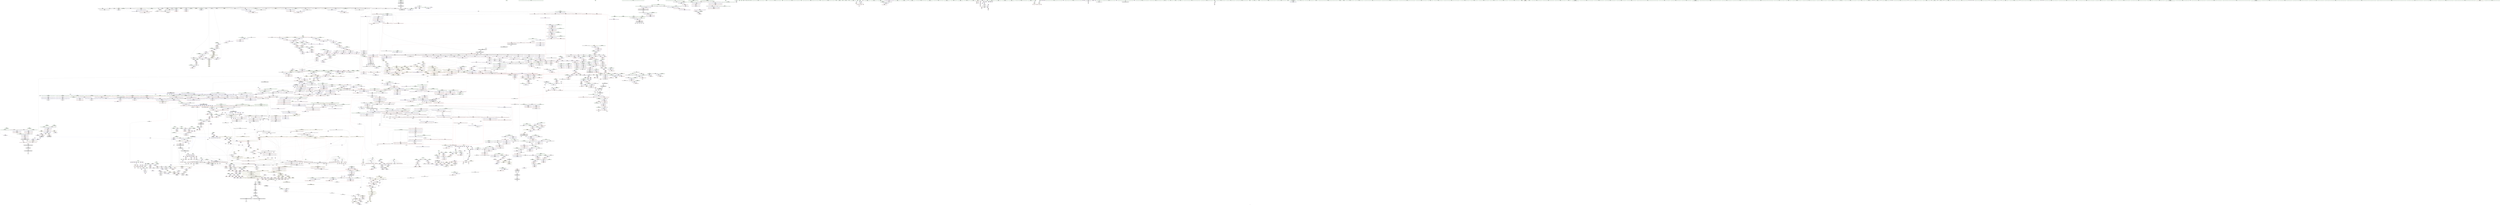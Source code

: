 digraph "SVFG" {
	label="SVFG";

	Node0x556cf191d0d0 [shape=record,color=grey,label="{NodeID: 0\nNullPtr|{|<s39>148}}"];
	Node0x556cf191d0d0 -> Node0x556cf2109b20[style=solid];
	Node0x556cf191d0d0 -> Node0x556cf2109c20[style=solid];
	Node0x556cf191d0d0 -> Node0x556cf2109cf0[style=solid];
	Node0x556cf191d0d0 -> Node0x556cf2109dc0[style=solid];
	Node0x556cf191d0d0 -> Node0x556cf211a4b0[style=solid];
	Node0x556cf191d0d0 -> Node0x556cf211a540[style=solid];
	Node0x556cf191d0d0 -> Node0x556cf211a610[style=solid];
	Node0x556cf191d0d0 -> Node0x556cf211a6e0[style=solid];
	Node0x556cf191d0d0 -> Node0x556cf211a7b0[style=solid];
	Node0x556cf191d0d0 -> Node0x556cf211a880[style=solid];
	Node0x556cf191d0d0 -> Node0x556cf211a950[style=solid];
	Node0x556cf191d0d0 -> Node0x556cf211aa20[style=solid];
	Node0x556cf191d0d0 -> Node0x556cf211aaf0[style=solid];
	Node0x556cf191d0d0 -> Node0x556cf211abc0[style=solid];
	Node0x556cf191d0d0 -> Node0x556cf211ac90[style=solid];
	Node0x556cf191d0d0 -> Node0x556cf211ad60[style=solid];
	Node0x556cf191d0d0 -> Node0x556cf211ae30[style=solid];
	Node0x556cf191d0d0 -> Node0x556cf211af00[style=solid];
	Node0x556cf191d0d0 -> Node0x556cf211afd0[style=solid];
	Node0x556cf191d0d0 -> Node0x556cf211b0a0[style=solid];
	Node0x556cf191d0d0 -> Node0x556cf211b170[style=solid];
	Node0x556cf191d0d0 -> Node0x556cf211b240[style=solid];
	Node0x556cf191d0d0 -> Node0x556cf211b310[style=solid];
	Node0x556cf191d0d0 -> Node0x556cf211b3e0[style=solid];
	Node0x556cf191d0d0 -> Node0x556cf211b4b0[style=solid];
	Node0x556cf191d0d0 -> Node0x556cf211b580[style=solid];
	Node0x556cf191d0d0 -> Node0x556cf211b650[style=solid];
	Node0x556cf191d0d0 -> Node0x556cf211b720[style=solid];
	Node0x556cf191d0d0 -> Node0x556cf211b7f0[style=solid];
	Node0x556cf191d0d0 -> Node0x556cf211b8c0[style=solid];
	Node0x556cf191d0d0 -> Node0x556cf211b990[style=solid];
	Node0x556cf191d0d0 -> Node0x556cf2155860[style=solid];
	Node0x556cf191d0d0 -> Node0x556cf212b2e0[style=solid];
	Node0x556cf191d0d0 -> Node0x556cf212b3b0[style=solid];
	Node0x556cf191d0d0 -> Node0x556cf212b480[style=solid];
	Node0x556cf191d0d0 -> Node0x556cf212d020[style=solid];
	Node0x556cf191d0d0 -> Node0x556cf15c4f50[style=solid];
	Node0x556cf191d0d0 -> Node0x556cf21ae7a0[style=solid];
	Node0x556cf191d0d0 -> Node0x556cf21afb20[style=solid];
	Node0x556cf191d0d0:s39 -> Node0x556cf2353490[style=solid,color=red];
	Node0x556cf21a8320 [shape=record,color=grey,label="{NodeID: 2657\n271 = Binary(270, 192, )\n}"];
	Node0x556cf21a8320 -> Node0x556cf2156180[style=solid];
	Node0x556cf212ac60 [shape=record,color=blue,label="{NodeID: 1550\n977\<--972\n.addr\<--\n_ZN9__gnu_cxx13new_allocatorISt4pairIxS1_IxxEEE10deallocateEPS3_m\n}"];
	Node0x556cf21090a0 [shape=record,color=green,label="{NodeID: 443\n2758\<--2759\nagg.tmp39\<--agg.tmp39_field_insensitive\n_ZSt13__adjust_heapIN9__gnu_cxx17__normal_iteratorIPSt4pairIxS2_IxxEESt6vectorIS4_SaIS4_EEEElS4_NS0_5__ops15_Iter_comp_iterISt7greaterIS4_EEEEvT_T0_SG_T1_T2_\n}"];
	Node0x556cf21090a0 -> Node0x556cf2124cc0[style=solid];
	Node0x556cf21090a0 -> Node0x556cf213d490[style=solid];
	Node0x556cf2360100 [shape=record,color=black,label="{NodeID: 4207\n1325 = PHI(1571, )\n}"];
	Node0x556cf2360100 -> Node0x556cf212ce80[style=solid];
	Node0x556cf2118470 [shape=record,color=purple,label="{NodeID: 886\n2985\<--2000\noffset_1\<--\n}"];
	Node0x556cf2118470 -> Node0x556cf2154090[style=solid];
	Node0x556cf214e8d0 [shape=record,color=red,label="{NodeID: 1329\n2333\<--2326\n\<--__x.addr\n_ZStgtIxSt4pairIxxEEbRKS0_IT_T0_ES6_\n|{<s0>196}}"];
	Node0x556cf214e8d0:s0 -> Node0x556cf2362980[style=solid,color=red];
	Node0x556cf2101420 [shape=record,color=green,label="{NodeID: 222\n1279\<--1280\n__t.addr\<--__t.addr_field_insensitive\n_ZSt7forwardISt4pairIxS0_IxxEEEOT_RNSt16remove_referenceIS3_E4typeE\n}"];
	Node0x556cf2101420 -> Node0x556cf2147160[style=solid];
	Node0x556cf2101420 -> Node0x556cf212c8d0[style=solid];
	Node0x556cf229dd50 [shape=record,color=yellow,style=double,label="{NodeID: 3986\n69V_4 = CSCHI(MR_69V_2)\npts\{1790 \}\nCS[]|{<s0>94|<s1>253}}"];
	Node0x556cf229dd50:s0 -> Node0x556cf229c060[style=dashed,color=blue];
	Node0x556cf229dd50:s1 -> Node0x556cf229bda0[style=dashed,color=blue];
	Node0x556cf223c710 [shape=record,color=yellow,style=double,label="{NodeID: 2879\n69V_1 = ENCHI(MR_69V_0)\npts\{1790 \}\nFun[_ZNSt16allocator_traitsISaISt4pairIxS0_IxxEEEE9constructIS2_JS2_EEEvRS3_PT_DpOT0_]|{<s0>103|<s1>103}}"];
	Node0x556cf223c710:s0 -> Node0x556cf2153a10[style=dashed,color=red];
	Node0x556cf223c710:s1 -> Node0x556cf212db80[style=dashed,color=red];
	Node0x556cf216d2d0 [shape=record,color=blue,label="{NodeID: 1772\n2788\<--2787\ncoerce.dive5\<--call4\n_ZSt13__adjust_heapIN9__gnu_cxx17__normal_iteratorIPSt4pairIxS2_IxxEESt6vectorIS4_SaIS4_EEEElS4_NS0_5__ops15_Iter_comp_iterISt7greaterIS4_EEEEvT_T0_SG_T1_T2_\n}"];
	Node0x556cf216d2d0 -> Node0x556cf21529d0[style=dashed];
	Node0x556cf216d2d0 -> Node0x556cf2216470[style=dashed];
	Node0x556cf2124cc0 [shape=record,color=black,label="{NodeID: 665\n2854\<--2758\n\<--agg.tmp39\n_ZSt13__adjust_heapIN9__gnu_cxx17__normal_iteratorIPSt4pairIxS2_IxxEESt6vectorIS4_SaIS4_EEEElS4_NS0_5__ops15_Iter_comp_iterISt7greaterIS4_EEEEvT_T0_SG_T1_T2_\n}"];
	Node0x556cf2124cc0 -> Node0x556cf213d560[style=solid];
	Node0x556cf2143540 [shape=record,color=red,label="{NodeID: 1108\n590\<--580\n\<--__x.addr\n_ZNSt4pairIxxEC2IRxS2_Lb1EEEOT_OT0_\n|{<s0>45}}"];
	Node0x556cf2143540:s0 -> Node0x556cf232ffe0[style=solid,color=red];
	Node0x556cf191d160 [shape=record,color=green,label="{NodeID: 1\n7\<--1\n__dso_handle\<--dummyObj\nGlob }"];
	Node0x556cf21a84a0 [shape=record,color=grey,label="{NodeID: 2658\n2206 = Binary(2205, 2166, )\n}"];
	Node0x556cf21a84a0 -> Node0x556cf2169780[style=solid];
	Node0x556cf212ad30 [shape=record,color=blue,label="{NodeID: 1551\n993\<--992\nthis.addr\<--this\n_ZNSaISt4pairIxS_IxxEEED2Ev\n}"];
	Node0x556cf212ad30 -> Node0x556cf2145aa0[style=dashed];
	Node0x556cf2109170 [shape=record,color=green,label="{NodeID: 444\n2760\<--2761\nagg.tmp40\<--agg.tmp40_field_insensitive\n_ZSt13__adjust_heapIN9__gnu_cxx17__normal_iteratorIPSt4pairIxS2_IxxEESt6vectorIS4_SaIS4_EEEElS4_NS0_5__ops15_Iter_comp_iterISt7greaterIS4_EEEEvT_T0_SG_T1_T2_\n|{|<s1>253}}"];
	Node0x556cf2109170 -> Node0x556cf2124d90[style=solid];
	Node0x556cf2109170:s1 -> Node0x556cf236b210[style=solid,color=red];
	Node0x556cf2360240 [shape=record,color=black,label="{NodeID: 4208\n1338 = PHI(1277, )\n|{<s0>109}}"];
	Node0x556cf2360240:s0 -> Node0x556cf234d4b0[style=solid,color=red];
	Node0x556cf215b060 [shape=record,color=yellow,style=double,label="{NodeID: 3101\n123V_1 = ENCHI(MR_123V_0)\npts\{18 20 260000 \}\nFun[_ZNSt4pairIxxEC2IRxS2_Lb1EEEOT_OT0_]}"];
	Node0x556cf215b060 -> Node0x556cf21436e0[style=dashed];
	Node0x556cf215b060 -> Node0x556cf21437b0[style=dashed];
	Node0x556cf2118540 [shape=record,color=purple,label="{NodeID: 887\n2988\<--2000\noffset_2\<--\n}"];
	Node0x556cf2118540 -> Node0x556cf2154160[style=solid];
	Node0x556cf214e9a0 [shape=record,color=red,label="{NodeID: 1330\n2332\<--2328\n\<--__y.addr\n_ZStgtIxSt4pairIxxEEbRKS0_IT_T0_ES6_\n|{<s0>196}}"];
	Node0x556cf214e9a0:s0 -> Node0x556cf2362840[style=solid,color=red];
	Node0x556cf21014f0 [shape=record,color=green,label="{NodeID: 223\n1288\<--1289\n__position\<--__position_field_insensitive\n_ZNSt6vectorISt4pairIxS0_IxxEESaIS2_EE17_M_realloc_insertIJS2_EEEvN9__gnu_cxx17__normal_iteratorIPS2_S4_EEDpOT_\n|{|<s1>106|<s2>110|<s3>113}}"];
	Node0x556cf21014f0 -> Node0x556cf2114ed0[style=solid];
	Node0x556cf21014f0:s1 -> Node0x556cf2352490[style=solid,color=red];
	Node0x556cf21014f0:s2 -> Node0x556cf23619c0[style=solid,color=red];
	Node0x556cf21014f0:s3 -> Node0x556cf23619c0[style=solid,color=red];
	Node0x556cf229deb0 [shape=record,color=yellow,style=double,label="{NodeID: 3987\n385V_2 = CSCHI(MR_385V_1)\npts\{22580000 \}\nCS[]}"];
	Node0x556cf229deb0 -> Node0x556cf214e250[style=dashed];
	Node0x556cf223c7f0 [shape=record,color=yellow,style=double,label="{NodeID: 2880\n111V_1 = ENCHI(MR_111V_0)\npts\{1360000 1360001 1360002 1520000 1520001 1520002 11210000 11210001 11210002 11270000 11270001 11270002 26860000 26860001 26860002 26900000 26900001 26900002 27610000 27610001 27610002 \}\nFun[_ZNSt16allocator_traitsISaISt4pairIxS0_IxxEEEE9constructIS2_JS2_EEEvRS3_PT_DpOT0_]|{<s0>103|<s1>103|<s2>103}}"];
	Node0x556cf223c7f0:s0 -> Node0x556cf2242040[style=dashed,color=red];
	Node0x556cf223c7f0:s1 -> Node0x556cf2242240[style=dashed,color=red];
	Node0x556cf223c7f0:s2 -> Node0x556cf2242440[style=dashed,color=red];
	Node0x556cf216d3a0 [shape=record,color=blue,label="{NodeID: 1773\n2742\<--2799\n__secondChild\<--dec\n_ZSt13__adjust_heapIN9__gnu_cxx17__normal_iteratorIPSt4pairIxS2_IxxEESt6vectorIS4_SaIS4_EEEElS4_NS0_5__ops15_Iter_comp_iterISt7greaterIS4_EEEEvT_T0_SG_T1_T2_\n}"];
	Node0x556cf216d3a0 -> Node0x556cf2152010[style=dashed];
	Node0x556cf216d3a0 -> Node0x556cf21520e0[style=dashed];
	Node0x556cf216d3a0 -> Node0x556cf2152420[style=dashed];
	Node0x556cf216d3a0 -> Node0x556cf21524f0[style=dashed];
	Node0x556cf216d3a0 -> Node0x556cf21525c0[style=dashed];
	Node0x556cf216d3a0 -> Node0x556cf2152690[style=dashed];
	Node0x556cf216d3a0 -> Node0x556cf216d130[style=dashed];
	Node0x556cf216d3a0 -> Node0x556cf216d6e0[style=dashed];
	Node0x556cf216d3a0 -> Node0x556cf222ab70[style=dashed];
	Node0x556cf2124d90 [shape=record,color=black,label="{NodeID: 666\n2860\<--2760\n\<--agg.tmp40\n_ZSt13__adjust_heapIN9__gnu_cxx17__normal_iteratorIPSt4pairIxS2_IxxEESt6vectorIS4_SaIS4_EEEElS4_NS0_5__ops15_Iter_comp_iterISt7greaterIS4_EEEEvT_T0_SG_T1_T2_\n}"];
	Node0x556cf2124d90 -> Node0x556cf213d700[style=solid];
	Node0x556cf2124d90 -> Node0x556cf213d7d0[style=solid];
	Node0x556cf2124d90 -> Node0x556cf213d8a0[style=solid];
	Node0x556cf2143610 [shape=record,color=red,label="{NodeID: 1109\n597\<--582\n\<--__y.addr\n_ZNSt4pairIxxEC2IRxS2_Lb1EEEOT_OT0_\n|{<s0>46}}"];
	Node0x556cf2143610:s0 -> Node0x556cf232ffe0[style=solid,color=red];
	Node0x556cf2095010 [shape=record,color=green,label="{NodeID: 2\n9\<--1\n\<--dummyObj\nCan only get source location for instruction, argument, global var or function.|{<s0>94|<s1>232}}"];
	Node0x556cf2095010:s0 -> Node0x556cf236b090[style=solid,color=red];
	Node0x556cf2095010:s1 -> Node0x556cf2367ae0[style=solid,color=red];
	Node0x556cf21a8620 [shape=record,color=grey,label="{NodeID: 2659\n2205 = Binary(2204, 192, )\n}"];
	Node0x556cf21a8620 -> Node0x556cf21a84a0[style=solid];
	Node0x556cf212ae00 [shape=record,color=blue,label="{NodeID: 1552\n1004\<--1003\nthis.addr\<--this\n_ZN9__gnu_cxx13new_allocatorISt4pairIxS1_IxxEEED2Ev\n}"];
	Node0x556cf212ae00 -> Node0x556cf2145b70[style=dashed];
	Node0x556cf2109240 [shape=record,color=green,label="{NodeID: 445\n2795\<--2796\n_ZN9__gnu_cxx5__ops15_Iter_comp_iterISt7greaterISt4pairIxS3_IxxEEEEclINS_17__normal_iteratorIPS5_St6vectorIS5_SaIS5_EEEESE_EEbT_T0_\<--_ZN9__gnu_cxx5__ops15_Iter_comp_iterISt7greaterISt4pairIxS3_IxxEEEEclINS_17__normal_iteratorIPS5_St6vectorIS5_SaIS5_EEEESE_EEbT_T0__field_insensitive\n}"];
	Node0x556cf2360410 [shape=record,color=black,label="{NodeID: 4209\n1345 = PHI(1635, )\n}"];
	Node0x556cf2360410 -> Node0x556cf21485b0[style=solid];
	Node0x556cf2118610 [shape=record,color=purple,label="{NodeID: 888\n2016\<--2015\n_M_current\<--this1\n_ZNKSt13move_iteratorIPSt4pairIxS0_IxxEEEdeEv\n}"];
	Node0x556cf2118610 -> Node0x556cf214c370[style=solid];
	Node0x556cf214ea70 [shape=record,color=red,label="{NodeID: 1331\n2347\<--2341\n\<--__x.addr\n_ZStltIxSt4pairIxxEEbRKS0_IT_T0_ES6_\n}"];
	Node0x556cf214ea70 -> Node0x556cf2119990[style=solid];
	Node0x556cf21015c0 [shape=record,color=green,label="{NodeID: 224\n1290\<--1291\nthis.addr\<--this.addr_field_insensitive\n_ZNSt6vectorISt4pairIxS0_IxxEESaIS2_EE17_M_realloc_insertIJS2_EEEvN9__gnu_cxx17__normal_iteratorIPS2_S4_EEDpOT_\n}"];
	Node0x556cf21015c0 -> Node0x556cf2147230[style=solid];
	Node0x556cf21015c0 -> Node0x556cf212ca70[style=solid];
	Node0x556cf229e010 [shape=record,color=yellow,style=double,label="{NodeID: 3988\n69V_3 = CSCHI(MR_69V_2)\npts\{1790 \}\nCS[]|{<s0>184|<s1>188|<s2>226|<s3>241|<s4>247}}"];
	Node0x556cf229e010:s0 -> Node0x556cf222dd70[style=dashed,color=blue];
	Node0x556cf229e010:s1 -> Node0x556cf229dd50[style=dashed,color=blue];
	Node0x556cf229e010:s2 -> Node0x556cf229e6f0[style=dashed,color=blue];
	Node0x556cf229e010:s3 -> Node0x556cf2215070[style=dashed,color=blue];
	Node0x556cf229e010:s4 -> Node0x556cf222a170[style=dashed,color=blue];
	Node0x556cf216d470 [shape=record,color=blue,label="{NodeID: 1774\n2804\<--2803\ncoerce.dive10\<--call9\n_ZSt13__adjust_heapIN9__gnu_cxx17__normal_iteratorIPSt4pairIxS2_IxxEESt6vectorIS4_SaIS4_EEEElS4_NS0_5__ops15_Iter_comp_iterISt7greaterIS4_EEEEvT_T0_SG_T1_T2_\n|{|<s1>237}}"];
	Node0x556cf216d470 -> Node0x556cf2216970[style=dashed];
	Node0x556cf216d470:s1 -> Node0x556cf223cb00[style=dashed,color=red];
	Node0x556cf2124e60 [shape=record,color=black,label="{NodeID: 667\n2861\<--2859\n\<--call41\n_ZSt13__adjust_heapIN9__gnu_cxx17__normal_iteratorIPSt4pairIxS2_IxxEESt6vectorIS4_SaIS4_EEEElS4_NS0_5__ops15_Iter_comp_iterISt7greaterIS4_EEEEvT_T0_SG_T1_T2_\n}"];
	Node0x556cf2124e60 -> Node0x556cf213d970[style=solid];
	Node0x556cf2124e60 -> Node0x556cf213da40[style=solid];
	Node0x556cf2124e60 -> Node0x556cf213db10[style=solid];
	Node0x556cf21436e0 [shape=record,color=red,label="{NodeID: 1110\n594\<--591\n\<--call\n_ZNSt4pairIxxEC2IRxS2_Lb1EEEOT_OT0_\n}"];
	Node0x556cf21436e0 -> Node0x556cf2157840[style=solid];
	Node0x556cf20f8800 [shape=record,color=green,label="{NodeID: 3\n34\<--1\n.str\<--dummyObj\nGlob }"];
	Node0x556cf21a87a0 [shape=record,color=grey,label="{NodeID: 2660\n1569 = Binary(1568, 300, )\n}"];
	Node0x556cf21a87a0 -> Node0x556cf21206e0[style=solid];
	Node0x556cf212aed0 [shape=record,color=blue,label="{NodeID: 1553\n1011\<--1010\n__t.addr\<--__t\n_ZSt7forwardIRxEOT_RNSt16remove_referenceIS1_E4typeE\n}"];
	Node0x556cf212aed0 -> Node0x556cf2145c40[style=dashed];
	Node0x556cf2109340 [shape=record,color=green,label="{NodeID: 446\n2849\<--2850\n_ZSt4moveIRN9__gnu_cxx5__ops15_Iter_comp_iterISt7greaterISt4pairIxS4_IxxEEEEEEONSt16remove_referenceIT_E4typeEOSB_\<--_ZSt4moveIRN9__gnu_cxx5__ops15_Iter_comp_iterISt7greaterISt4pairIxS4_IxxEEEEEEONSt16remove_referenceIT_E4typeEOSB__field_insensitive\n}"];
	Node0x556cf2360520 [shape=record,color=black,label="{NodeID: 4210\n1351 = PHI(819, )\n|{<s0>112}}"];
	Node0x556cf2360520:s0 -> Node0x556cf2362fd0[style=solid,color=red];
	Node0x556cf21186e0 [shape=record,color=purple,label="{NodeID: 889\n2025\<--2024\n_M_current\<--this1\n_ZNSt13move_iteratorIPSt4pairIxS0_IxxEEEppEv\n}"];
	Node0x556cf21186e0 -> Node0x556cf214c510[style=solid];
	Node0x556cf21186e0 -> Node0x556cf21311f0[style=solid];
	Node0x556cf214eb40 [shape=record,color=red,label="{NodeID: 1332\n2358\<--2341\n\<--__x.addr\n_ZStltIxSt4pairIxxEEbRKS0_IT_T0_ES6_\n}"];
	Node0x556cf214eb40 -> Node0x556cf2119c00[style=solid];
	Node0x556cf2101690 [shape=record,color=green,label="{NodeID: 225\n1292\<--1293\n__args.addr\<--__args.addr_field_insensitive\n_ZNSt6vectorISt4pairIxS0_IxxEESaIS2_EE17_M_realloc_insertIJS2_EEEvN9__gnu_cxx17__normal_iteratorIPS2_S4_EEDpOT_\n}"];
	Node0x556cf2101690 -> Node0x556cf2147300[style=solid];
	Node0x556cf2101690 -> Node0x556cf212cb40[style=solid];
	Node0x556cf229e170 [shape=record,color=yellow,style=double,label="{NodeID: 3989\n721V_2 = CSCHI(MR_721V_1)\npts\{24880000 \}\nCS[]}"];
	Node0x556cf229e170 -> Node0x556cf21506e0[style=dashed];
	Node0x556cf223cb00 [shape=record,color=yellow,style=double,label="{NodeID: 2882\n337V_1 = ENCHI(MR_337V_0)\npts\{11230000 21530000 21550000 21570000 22370000 26780000 26820000 27490000 27510000 27530000 27550000 28720000 28740000 \}\nFun[_ZNK9__gnu_cxx17__normal_iteratorIPSt4pairIxS1_IxxEESt6vectorIS3_SaIS3_EEEdeEv]}"];
	Node0x556cf223cb00 -> Node0x556cf214d210[style=dashed];
	Node0x556cf216d540 [shape=record,color=blue,label="{NodeID: 1775\n2810\<--2809\ncoerce.dive15\<--call14\n_ZSt13__adjust_heapIN9__gnu_cxx17__normal_iteratorIPSt4pairIxS2_IxxEESt6vectorIS4_SaIS4_EEEElS4_NS0_5__ops15_Iter_comp_iterISt7greaterIS4_EEEEvT_T0_SG_T1_T2_\n|{|<s1>240}}"];
	Node0x556cf216d540 -> Node0x556cf2216e70[style=dashed];
	Node0x556cf216d540:s1 -> Node0x556cf223cb00[style=dashed,color=red];
	Node0x556cf2124f30 [shape=record,color=black,label="{NodeID: 668\n2867\<--2886\n_ZN9__gnu_cxx5__ops15_Iter_comp_iterISt7greaterISt4pairIxS3_IxxEEEEclINS_17__normal_iteratorIPS5_St6vectorIS5_SaIS5_EEEESE_EEbT_T0__ret\<--call4\n_ZN9__gnu_cxx5__ops15_Iter_comp_iterISt7greaterISt4pairIxS3_IxxEEEEclINS_17__normal_iteratorIPS5_St6vectorIS5_SaIS5_EEEESE_EEbT_T0_\n|{<s0>235}}"];
	Node0x556cf2124f30:s0 -> Node0x556cf234bd20[style=solid,color=blue];
	Node0x556cf21437b0 [shape=record,color=red,label="{NodeID: 1111\n599\<--598\n\<--call2\n_ZNSt4pairIxxEC2IRxS2_Lb1EEEOT_OT0_\n}"];
	Node0x556cf21437b0 -> Node0x556cf2157910[style=solid];
	Node0x556cf20f8b40 [shape=record,color=green,label="{NodeID: 4\n36\<--1\n.str.2\<--dummyObj\nGlob }"];
	Node0x556cf21a8920 [shape=record,color=grey,label="{NodeID: 2661\n291 = Binary(288, 292, )\n}"];
	Node0x556cf212afa0 [shape=record,color=blue,label="{NodeID: 1554\n1018\<--1017\n__t.addr\<--__t\n_ZSt7forwardIxEOT_RNSt16remove_referenceIS0_E4typeE\n}"];
	Node0x556cf212afa0 -> Node0x556cf2145d10[style=dashed];
	Node0x556cf2109440 [shape=record,color=green,label="{NodeID: 447\n2852\<--2853\n_ZN9__gnu_cxx5__ops14_Iter_comp_valISt7greaterISt4pairIxS3_IxxEEEEC2EONS0_15_Iter_comp_iterIS6_EE\<--_ZN9__gnu_cxx5__ops14_Iter_comp_valISt7greaterISt4pairIxS3_IxxEEEEC2EONS0_15_Iter_comp_iterIS6_EE_field_insensitive\n}"];
	Node0x556cf2360630 [shape=record,color=black,label="{NodeID: 4211\n1352 = PHI(1594, )\n}"];
	Node0x556cf2360630 -> Node0x556cf212d0f0[style=solid];
	Node0x556cf21187b0 [shape=record,color=purple,label="{NodeID: 890\n2027\<--2026\nincdec.ptr\<--\n_ZNSt13move_iteratorIPSt4pairIxS0_IxxEEEppEv\n}"];
	Node0x556cf21187b0 -> Node0x556cf21311f0[style=solid];
	Node0x556cf214ec10 [shape=record,color=red,label="{NodeID: 1333\n2363\<--2341\n\<--__x.addr\n_ZStltIxSt4pairIxxEEbRKS0_IT_T0_ES6_\n}"];
	Node0x556cf214ec10 -> Node0x556cf2119cd0[style=solid];
	Node0x556cf2101760 [shape=record,color=green,label="{NodeID: 226\n1294\<--1295\n__len\<--__len_field_insensitive\n_ZNSt6vectorISt4pairIxS0_IxxEESaIS2_EE17_M_realloc_insertIJS2_EEEvN9__gnu_cxx17__normal_iteratorIPS2_S4_EEDpOT_\n}"];
	Node0x556cf2101760 -> Node0x556cf21473d0[style=solid];
	Node0x556cf2101760 -> Node0x556cf21474a0[style=solid];
	Node0x556cf2101760 -> Node0x556cf2147570[style=solid];
	Node0x556cf2101760 -> Node0x556cf212cc10[style=solid];
	Node0x556cf229e2d0 [shape=record,color=yellow,style=double,label="{NodeID: 3990\n728V_2 = CSCHI(MR_728V_1)\npts\{25090000 \}\nCS[]}"];
	Node0x556cf229e2d0 -> Node0x556cf2150950[style=dashed];
	Node0x556cf216d610 [shape=record,color=blue,label="{NodeID: 1776\n2736\<--2814\n__holeIndex.addr\<--\n_ZSt13__adjust_heapIN9__gnu_cxx17__normal_iteratorIPSt4pairIxS2_IxxEESt6vectorIS4_SaIS4_EEEElS4_NS0_5__ops15_Iter_comp_iterISt7greaterIS4_EEEEvT_T0_SG_T1_T2_\n}"];
	Node0x556cf216d610 -> Node0x556cf2151a60[style=dashed];
	Node0x556cf216d610 -> Node0x556cf2151b30[style=dashed];
	Node0x556cf216d610 -> Node0x556cf216d610[style=dashed];
	Node0x556cf216d610 -> Node0x556cf216d950[style=dashed];
	Node0x556cf216d610 -> Node0x556cf222a670[style=dashed];
	Node0x556cf2125000 [shape=record,color=black,label="{NodeID: 669\n2888\<--2893\n_ZSt4moveIRN9__gnu_cxx5__ops15_Iter_comp_iterISt7greaterISt4pairIxS4_IxxEEEEEEONSt16remove_referenceIT_E4typeEOSB__ret\<--\n_ZSt4moveIRN9__gnu_cxx5__ops15_Iter_comp_iterISt7greaterISt4pairIxS4_IxxEEEEEEONSt16remove_referenceIT_E4typeEOSB_\n|{<s0>248}}"];
	Node0x556cf2125000:s0 -> Node0x556cf234cd30[style=solid,color=blue];
	Node0x556cf2143880 [shape=record,color=red,label="{NodeID: 1112\n615\<--606\nthis1\<--this.addr\n_ZNSt4pairIxS_IxxEEC2IRxLb1EEEOT_RKS0_\n}"];
	Node0x556cf2143880 -> Node0x556cf211c850[style=solid];
	Node0x556cf2143880 -> Node0x556cf2128be0[style=solid];
	Node0x556cf2143880 -> Node0x556cf2128cb0[style=solid];
	Node0x556cf20f8c00 [shape=record,color=green,label="{NodeID: 5\n38\<--1\nstdin\<--dummyObj\nGlob }"];
	Node0x556cf21a8aa0 [shape=record,color=grey,label="{NodeID: 2662\n1568 = Binary(1566, 1567, )\n}"];
	Node0x556cf21a8aa0 -> Node0x556cf21a87a0[style=solid];
	Node0x556cf212b070 [shape=record,color=blue,label="{NodeID: 1555\n1025\<--1024\nthis.addr\<--this\n_ZNSt6vectorISt4pairIxS0_IxxEESaIS2_EEC2Ev\n}"];
	Node0x556cf212b070 -> Node0x556cf2145de0[style=dashed];
	Node0x556cf2109540 [shape=record,color=green,label="{NodeID: 448\n2871\<--2872\n__it1\<--__it1_field_insensitive\n_ZN9__gnu_cxx5__ops15_Iter_comp_iterISt7greaterISt4pairIxS3_IxxEEEEclINS_17__normal_iteratorIPS5_St6vectorIS5_SaIS5_EEEESE_EEbT_T0_\n|{|<s1>254}}"];
	Node0x556cf2109540 -> Node0x556cf213dbe0[style=solid];
	Node0x556cf2109540:s1 -> Node0x556cf234d6f0[style=solid,color=red];
	Node0x556cf2360740 [shape=record,color=black,label="{NodeID: 4212\n1359 = PHI(1635, )\n}"];
	Node0x556cf2360740 -> Node0x556cf2148680[style=solid];
	Node0x556cf2118880 [shape=record,color=purple,label="{NodeID: 891\n2054\<--2053\n_M_current\<--this1\n_ZNKSt13move_iteratorIPSt4pairIxS0_IxxEEE4baseEv\n}"];
	Node0x556cf2118880 -> Node0x556cf214c850[style=solid];
	Node0x556cf214ece0 [shape=record,color=red,label="{NodeID: 1334\n2350\<--2343\n\<--__y.addr\n_ZStltIxSt4pairIxxEEbRKS0_IT_T0_ES6_\n}"];
	Node0x556cf214ece0 -> Node0x556cf2119a60[style=solid];
	Node0x556cf2101830 [shape=record,color=green,label="{NodeID: 227\n1296\<--1297\n__elems_before\<--__elems_before_field_insensitive\n_ZNSt6vectorISt4pairIxS0_IxxEESaIS2_EE17_M_realloc_insertIJS2_EEEvN9__gnu_cxx17__normal_iteratorIPS2_S4_EEDpOT_\n}"];
	Node0x556cf2101830 -> Node0x556cf2147640[style=solid];
	Node0x556cf2101830 -> Node0x556cf2147710[style=solid];
	Node0x556cf2101830 -> Node0x556cf212cdb0[style=solid];
	Node0x556cf216d6e0 [shape=record,color=blue,label="{NodeID: 1777\n2742\<--2829\n__secondChild\<--mul24\n_ZSt13__adjust_heapIN9__gnu_cxx17__normal_iteratorIPSt4pairIxS2_IxxEESt6vectorIS4_SaIS4_EEEElS4_NS0_5__ops15_Iter_comp_iterISt7greaterIS4_EEEEvT_T0_SG_T1_T2_\n}"];
	Node0x556cf216d6e0 -> Node0x556cf2152760[style=dashed];
	Node0x556cf216d6e0 -> Node0x556cf2152830[style=dashed];
	Node0x556cf216d6e0 -> Node0x556cf222ab70[style=dashed];
	Node0x556cf21250d0 [shape=record,color=purple,label="{NodeID: 670\n74\<--4\n\<--_ZStL8__ioinit\n__cxx_global_var_init\n}"];
	Node0x556cf2143950 [shape=record,color=red,label="{NodeID: 1113\n618\<--608\n\<--__x.addr\n_ZNSt4pairIxS_IxxEEC2IRxLb1EEEOT_RKS0_\n|{<s0>47}}"];
	Node0x556cf2143950:s0 -> Node0x556cf232ffe0[style=solid,color=red];
	Node0x556cf20f8cc0 [shape=record,color=green,label="{NodeID: 6\n39\<--1\n.str.3\<--dummyObj\nGlob }"];
	Node0x556cf21a8c20 [shape=record,color=grey,label="{NodeID: 2663\n356 = Binary(354, 355, )\n}"];
	Node0x556cf21a8c20 -> Node0x556cf21ada20[style=solid];
	Node0x556cf212b140 [shape=record,color=blue,label="{NodeID: 1556\n1040\<--1039\nthis.addr\<--this\n_ZNSt12_Vector_baseISt4pairIxS0_IxxEESaIS2_EEC2Ev\n}"];
	Node0x556cf212b140 -> Node0x556cf2145eb0[style=dashed];
	Node0x556cf2109610 [shape=record,color=green,label="{NodeID: 449\n2873\<--2874\n__it2\<--__it2_field_insensitive\n_ZN9__gnu_cxx5__ops15_Iter_comp_iterISt7greaterISt4pairIxS3_IxxEEEEclINS_17__normal_iteratorIPS5_St6vectorIS5_SaIS5_EEEESE_EEbT_T0_\n|{|<s1>255}}"];
	Node0x556cf2109610 -> Node0x556cf213dcb0[style=solid];
	Node0x556cf2109610:s1 -> Node0x556cf234d6f0[style=solid,color=red];
	Node0x556cf2360880 [shape=record,color=black,label="{NodeID: 4213\n1367 = PHI(819, )\n|{<s0>115}}"];
	Node0x556cf2360880:s0 -> Node0x556cf2362fd0[style=solid,color=red];
	Node0x556cf2118950 [shape=record,color=purple,label="{NodeID: 892\n2067\<--2066\n_M_current\<--this1\n_ZNSt13move_iteratorIPSt4pairIxS0_IxxEEEC2ES3_\n}"];
	Node0x556cf2118950 -> Node0x556cf21316d0[style=solid];
	Node0x556cf214edb0 [shape=record,color=red,label="{NodeID: 1335\n2355\<--2343\n\<--__y.addr\n_ZStltIxSt4pairIxxEEbRKS0_IT_T0_ES6_\n}"];
	Node0x556cf214edb0 -> Node0x556cf2119b30[style=solid];
	Node0x556cf2101900 [shape=record,color=green,label="{NodeID: 228\n1298\<--1299\nref.tmp\<--ref.tmp_field_insensitive\n_ZNSt6vectorISt4pairIxS0_IxxEESaIS2_EE17_M_realloc_insertIJS2_EEEvN9__gnu_cxx17__normal_iteratorIPS2_S4_EEDpOT_\n|{|<s1>106}}"];
	Node0x556cf2101900 -> Node0x556cf2114fa0[style=solid];
	Node0x556cf2101900:s1 -> Node0x556cf2352840[style=solid,color=red];
	Node0x556cf216d7b0 [shape=record,color=blue,label="{NodeID: 1778\n2834\<--2833\ncoerce.dive28\<--call27\n_ZSt13__adjust_heapIN9__gnu_cxx17__normal_iteratorIPSt4pairIxS2_IxxEESt6vectorIS4_SaIS4_EEEElS4_NS0_5__ops15_Iter_comp_iterISt7greaterIS4_EEEEvT_T0_SG_T1_T2_\n|{|<s1>243}}"];
	Node0x556cf216d7b0 -> Node0x556cf222b070[style=dashed];
	Node0x556cf216d7b0:s1 -> Node0x556cf223cb00[style=dashed,color=red];
	Node0x556cf21251a0 [shape=record,color=purple,label="{NodeID: 671\n218\<--25\narrayidx\<--cost\nmain\n}"];
	Node0x556cf2143a20 [shape=record,color=red,label="{NodeID: 1114\n623\<--610\n\<--__y.addr\n_ZNSt4pairIxS_IxxEEC2IRxLb1EEEOT_RKS0_\n}"];
	Node0x556cf2143a20 -> Node0x556cf211c9f0[style=solid];
	Node0x556cf20f9530 [shape=record,color=green,label="{NodeID: 7\n41\<--1\n.str.4\<--dummyObj\nGlob }"];
	Node0x556cf21a8da0 [shape=record,color=grey,label="{NodeID: 2664\n2164 = Binary(2163, 192, )\n}"];
	Node0x556cf21a8da0 -> Node0x556cf21a8f20[style=solid];
	Node0x556cf212b210 [shape=record,color=blue,label="{NodeID: 1557\n1051\<--1050\nthis.addr\<--this\n_ZNSt12_Vector_baseISt4pairIxS0_IxxEESaIS2_EE12_Vector_implC2Ev\n}"];
	Node0x556cf212b210 -> Node0x556cf2145f80[style=dashed];
	Node0x556cf21096e0 [shape=record,color=green,label="{NodeID: 450\n2875\<--2876\nthis.addr\<--this.addr_field_insensitive\n_ZN9__gnu_cxx5__ops15_Iter_comp_iterISt7greaterISt4pairIxS3_IxxEEEEclINS_17__normal_iteratorIPS5_St6vectorIS5_SaIS5_EEEESE_EEbT_T0_\n}"];
	Node0x556cf21096e0 -> Node0x556cf2152b70[style=solid];
	Node0x556cf21096e0 -> Node0x556cf216df00[style=solid];
	Node0x556cf23609c0 [shape=record,color=black,label="{NodeID: 4214\n1368 = PHI(1594, )\n}"];
	Node0x556cf23609c0 -> Node0x556cf212d290[style=solid];
	Node0x556cf2118a20 [shape=record,color=purple,label="{NodeID: 893\n2098\<--2097\n_M_comp\<--this1\n_ZN9__gnu_cxx5__ops14_Iter_comp_valISt7greaterISt4pairIxS3_IxxEEEEC2ES6_\n}"];
	Node0x556cf214ee80 [shape=record,color=red,label="{NodeID: 1336\n2365\<--2343\n\<--__y.addr\n_ZStltIxSt4pairIxxEEbRKS0_IT_T0_ES6_\n}"];
	Node0x556cf214ee80 -> Node0x556cf2119da0[style=solid];
	Node0x556cf2109ef0 [shape=record,color=green,label="{NodeID: 229\n1300\<--1301\n__new_start\<--__new_start_field_insensitive\n_ZNSt6vectorISt4pairIxS0_IxxEESaIS2_EE17_M_realloc_insertIJS2_EEEvN9__gnu_cxx17__normal_iteratorIPS2_S4_EEDpOT_\n}"];
	Node0x556cf2109ef0 -> Node0x556cf21477e0[style=solid];
	Node0x556cf2109ef0 -> Node0x556cf21478b0[style=solid];
	Node0x556cf2109ef0 -> Node0x556cf2147980[style=solid];
	Node0x556cf2109ef0 -> Node0x556cf2147a50[style=solid];
	Node0x556cf2109ef0 -> Node0x556cf2147b20[style=solid];
	Node0x556cf2109ef0 -> Node0x556cf2147bf0[style=solid];
	Node0x556cf2109ef0 -> Node0x556cf2147cc0[style=solid];
	Node0x556cf2109ef0 -> Node0x556cf2147d90[style=solid];
	Node0x556cf2109ef0 -> Node0x556cf212ce80[style=solid];
	Node0x556cf229e6f0 [shape=record,color=yellow,style=double,label="{NodeID: 3993\n69V_2 = CSCHI(MR_69V_1)\npts\{1790 \}\nCS[]|{|<s3>232}}"];
	Node0x556cf229e6f0 -> Node0x556cf21547e0[style=dashed];
	Node0x556cf229e6f0 -> Node0x556cf21548b0[style=dashed];
	Node0x556cf229e6f0 -> Node0x556cf2154980[style=dashed];
	Node0x556cf229e6f0:s3 -> Node0x556cf2215070[style=dashed,color=red];
	Node0x556cf223d150 [shape=record,color=yellow,style=double,label="{NodeID: 2886\n77V_1 = ENCHI(MR_77V_0)\npts\{330000 \}\nFun[_ZNKSt6vectorISt4pairIxS0_IxxEESaIS2_EE4sizeEv]}"];
	Node0x556cf223d150 -> Node0x556cf214a3c0[style=dashed];
	Node0x556cf216d880 [shape=record,color=blue,label="{NodeID: 1779\n2840\<--2839\ncoerce.dive33\<--call32\n_ZSt13__adjust_heapIN9__gnu_cxx17__normal_iteratorIPSt4pairIxS2_IxxEESt6vectorIS4_SaIS4_EEEElS4_NS0_5__ops15_Iter_comp_iterISt7greaterIS4_EEEEvT_T0_SG_T1_T2_\n|{|<s1>246}}"];
	Node0x556cf216d880 -> Node0x556cf222b570[style=dashed];
	Node0x556cf216d880:s1 -> Node0x556cf223cb00[style=dashed,color=red];
	Node0x556cf2125270 [shape=record,color=purple,label="{NodeID: 672\n220\<--25\narrayidx18\<--cost\nmain\n}"];
	Node0x556cf2143af0 [shape=record,color=red,label="{NodeID: 1115\n620\<--619\n\<--call\n_ZNSt4pairIxS_IxxEEC2IRxLb1EEEOT_RKS0_\n}"];
	Node0x556cf2143af0 -> Node0x556cf2157c50[style=solid];
	Node0x556cf20f95c0 [shape=record,color=green,label="{NodeID: 8\n43\<--1\nstdout\<--dummyObj\nGlob }"];
	Node0x556cf21a8f20 [shape=record,color=grey,label="{NodeID: 2665\n2165 = Binary(2164, 2166, )\n}"];
	Node0x556cf21a8f20 -> Node0x556cf21693b0[style=solid];
	Node0x556cf212b2e0 [shape=record,color=blue, style = dotted,label="{NodeID: 1558\n1059\<--3\n_M_start\<--dummyVal\n_ZNSt12_Vector_baseISt4pairIxS0_IxxEESaIS2_EE12_Vector_implC2Ev\n|{<s0>79}}"];
	Node0x556cf212b2e0:s0 -> Node0x556cf229c320[style=dashed,color=blue];
	Node0x556cf21097b0 [shape=record,color=green,label="{NodeID: 451\n2890\<--2891\n__t.addr\<--__t.addr_field_insensitive\n_ZSt4moveIRN9__gnu_cxx5__ops15_Iter_comp_iterISt7greaterISt4pairIxS4_IxxEEEEEEONSt16remove_referenceIT_E4typeEOSB_\n}"];
	Node0x556cf21097b0 -> Node0x556cf2152c40[style=solid];
	Node0x556cf21097b0 -> Node0x556cf216dfd0[style=solid];
	Node0x556cf2360b00 [shape=record,color=black,label="{NodeID: 4215\n1378 = PHI()\n}"];
	Node0x556cf2118af0 [shape=record,color=purple,label="{NodeID: 894\n2122\<--2104\ncoerce.dive\<--retval\n_ZNK9__gnu_cxx17__normal_iteratorIPSt4pairIxS1_IxxEESt6vectorIS3_SaIS3_EEEmiEl\n}"];
	Node0x556cf2118af0 -> Node0x556cf214d070[style=solid];
	Node0x556cf214ef50 [shape=record,color=red,label="{NodeID: 1337\n2349\<--2348\n\<--first\n_ZStltIxSt4pairIxxEEbRKS0_IT_T0_ES6_\n}"];
	Node0x556cf214ef50 -> Node0x556cf21aeaa0[style=solid];
	Node0x556cf2109fc0 [shape=record,color=green,label="{NodeID: 230\n1302\<--1303\n__new_finish\<--__new_finish_field_insensitive\n_ZNSt6vectorISt4pairIxS0_IxxEESaIS2_EE17_M_realloc_insertIJS2_EEEvN9__gnu_cxx17__normal_iteratorIPS2_S4_EEDpOT_\n}"];
	Node0x556cf2109fc0 -> Node0x556cf2147e60[style=solid];
	Node0x556cf2109fc0 -> Node0x556cf2147f30[style=solid];
	Node0x556cf2109fc0 -> Node0x556cf2148000[style=solid];
	Node0x556cf2109fc0 -> Node0x556cf21480d0[style=solid];
	Node0x556cf2109fc0 -> Node0x556cf21481a0[style=solid];
	Node0x556cf2109fc0 -> Node0x556cf212cf50[style=solid];
	Node0x556cf2109fc0 -> Node0x556cf212d020[style=solid];
	Node0x556cf2109fc0 -> Node0x556cf212d0f0[style=solid];
	Node0x556cf2109fc0 -> Node0x556cf212d1c0[style=solid];
	Node0x556cf2109fc0 -> Node0x556cf212d290[style=solid];
	Node0x556cf229e850 [shape=record,color=yellow,style=double,label="{NodeID: 3994\n69V_3 = CSCHI(MR_69V_2)\npts\{1790 \}\nCS[]|{<s0>216}}"];
	Node0x556cf229e850:s0 -> Node0x556cf223a070[style=dashed,color=blue];
	Node0x556cf223d230 [shape=record,color=yellow,style=double,label="{NodeID: 2887\n79V_1 = ENCHI(MR_79V_0)\npts\{330001 \}\nFun[_ZNKSt6vectorISt4pairIxS0_IxxEESaIS2_EE4sizeEv]}"];
	Node0x556cf223d230 -> Node0x556cf214a2f0[style=dashed];
	Node0x556cf216d950 [shape=record,color=blue,label="{NodeID: 1780\n2736\<--2845\n__holeIndex.addr\<--sub36\n_ZSt13__adjust_heapIN9__gnu_cxx17__normal_iteratorIPSt4pairIxS2_IxxEESt6vectorIS4_SaIS4_EEEElS4_NS0_5__ops15_Iter_comp_iterISt7greaterIS4_EEEEvT_T0_SG_T1_T2_\n}"];
	Node0x556cf216d950 -> Node0x556cf222a670[style=dashed];
	Node0x556cf2125340 [shape=record,color=purple,label="{NodeID: 673\n223\<--25\narrayidx20\<--cost\nmain\n}"];
	Node0x556cf2143bc0 [shape=record,color=red,label="{NodeID: 1116\n634\<--631\nthis1\<--this.addr\n_ZNKSt14priority_queueISt4pairIxS0_IxxEESt6vectorIS2_SaIS2_EESt7greaterIS2_EE5emptyEv\n}"];
	Node0x556cf2143bc0 -> Node0x556cf21290c0[style=solid];
	Node0x556cf20f9680 [shape=record,color=green,label="{NodeID: 9\n44\<--1\n_ZSt3cin\<--dummyObj\nGlob }"];
	Node0x556cf21a90a0 [shape=record,color=grey,label="{NodeID: 2666\n1157 = Binary(1154, 192, )\n|{<s0>94}}"];
	Node0x556cf21a90a0:s0 -> Node0x556cf236af10[style=solid,color=red];
	Node0x556cf212b3b0 [shape=record,color=blue, style = dotted,label="{NodeID: 1559\n1061\<--3\n_M_finish\<--dummyVal\n_ZNSt12_Vector_baseISt4pairIxS0_IxxEESaIS2_EE12_Vector_implC2Ev\n|{<s0>79}}"];
	Node0x556cf212b3b0:s0 -> Node0x556cf229c320[style=dashed,color=blue];
	Node0x556cf2109880 [shape=record,color=green,label="{NodeID: 452\n2898\<--2899\nthis.addr\<--this.addr_field_insensitive\n_ZN9__gnu_cxx5__ops14_Iter_comp_valISt7greaterISt4pairIxS3_IxxEEEEC2EONS0_15_Iter_comp_iterIS6_EE\n}"];
	Node0x556cf2109880 -> Node0x556cf2152d10[style=solid];
	Node0x556cf2109880 -> Node0x556cf216e0a0[style=solid];
	Node0x556cf2360bd0 [shape=record,color=black,label="{NodeID: 4216\n1403 = PHI(819, )\n|{<s0>120}}"];
	Node0x556cf2360bd0:s0 -> Node0x556cf23516b0[style=solid,color=red];
	Node0x556cf2118bc0 [shape=record,color=purple,label="{NodeID: 895\n2115\<--2114\n_M_current\<--this1\n_ZNK9__gnu_cxx17__normal_iteratorIPSt4pairIxS1_IxxEESt6vectorIS3_SaIS3_EEEmiEl\n}"];
	Node0x556cf2118bc0 -> Node0x556cf214cfa0[style=solid];
	Node0x556cf214f020 [shape=record,color=red,label="{NodeID: 1338\n2352\<--2351\n\<--first1\n_ZStltIxSt4pairIxxEEbRKS0_IT_T0_ES6_\n}"];
	Node0x556cf214f020 -> Node0x556cf21aeaa0[style=solid];
	Node0x556cf210a090 [shape=record,color=green,label="{NodeID: 231\n1304\<--1305\nexn.slot\<--exn.slot_field_insensitive\n_ZNSt6vectorISt4pairIxS0_IxxEESaIS2_EE17_M_realloc_insertIJS2_EEEvN9__gnu_cxx17__normal_iteratorIPS2_S4_EEDpOT_\n}"];
	Node0x556cf210a090 -> Node0x556cf2148270[style=solid];
	Node0x556cf210a090 -> Node0x556cf2148340[style=solid];
	Node0x556cf210a090 -> Node0x556cf212d360[style=solid];
	Node0x556cf210a090 -> Node0x556cf212d500[style=solid];
	Node0x556cf216da20 [shape=record,color=blue, style = dotted,label="{NodeID: 1781\n3023\<--3025\noffset_0\<--dummyVal\n_ZSt13__adjust_heapIN9__gnu_cxx17__normal_iteratorIPSt4pairIxS2_IxxEESt6vectorIS4_SaIS4_EEEElS4_NS0_5__ops15_Iter_comp_iterISt7greaterIS4_EEEEvT_T0_SG_T1_T2_\n}"];
	Node0x556cf216da20 -> Node0x556cf2152aa0[style=dashed];
	Node0x556cf2125410 [shape=record,color=purple,label="{NodeID: 674\n225\<--25\narrayidx21\<--cost\nmain\n}"];
	Node0x556cf2125410 -> Node0x556cf21426a0[style=solid];
	Node0x556cf2143c90 [shape=record,color=red,label="{NodeID: 1117\n645\<--642\nthis1\<--this.addr\n_ZNKSt14priority_queueISt4pairIxS0_IxxEESt6vectorIS2_SaIS2_EESt7greaterIS2_EE3topEv\n}"];
	Node0x556cf2143c90 -> Node0x556cf2129190[style=solid];
	Node0x556cf20f9780 [shape=record,color=green,label="{NodeID: 10\n47\<--1\n.str.5\<--dummyObj\nGlob }"];
	Node0x556cf21a9220 [shape=record,color=grey,label="{NodeID: 2667\n2118 = Binary(9, 2117, )\n}"];
	Node0x556cf212b480 [shape=record,color=blue, style = dotted,label="{NodeID: 1560\n1063\<--3\n_M_end_of_storage\<--dummyVal\n_ZNSt12_Vector_baseISt4pairIxS0_IxxEESaIS2_EE12_Vector_implC2Ev\n|{<s0>79}}"];
	Node0x556cf212b480:s0 -> Node0x556cf229c320[style=dashed,color=blue];
	Node0x556cf2109950 [shape=record,color=green,label="{NodeID: 453\n2900\<--2901\n__comp.addr\<--__comp.addr_field_insensitive\n_ZN9__gnu_cxx5__ops14_Iter_comp_valISt7greaterISt4pairIxS3_IxxEEEEC2EONS0_15_Iter_comp_iterIS6_EE\n}"];
	Node0x556cf2109950 -> Node0x556cf2152de0[style=solid];
	Node0x556cf2109950 -> Node0x556cf216e170[style=solid];
	Node0x556cf2360dd0 [shape=record,color=black,label="{NodeID: 4217\n1423 = PHI(819, )\n|{<s0>124}}"];
	Node0x556cf2360dd0:s0 -> Node0x556cf23516b0[style=solid,color=red];
	Node0x556cf215b8d0 [shape=record,color=yellow,style=double,label="{NodeID: 3110\n395V_1 = ENCHI(MR_395V_0)\npts\{154 158 160 \}\nFun[_ZNSt4pairIxS_IxxEEaSEOS1_]}"];
	Node0x556cf215b8d0 -> Node0x556cf214e590[style=dashed];
	Node0x556cf2118c90 [shape=record,color=purple,label="{NodeID: 896\n2131\<--2130\n_M_current\<--this1\n_ZNK9__gnu_cxx17__normal_iteratorIPSt4pairIxS1_IxxEESt6vectorIS3_SaIS3_EEEdeEv\n}"];
	Node0x556cf2118c90 -> Node0x556cf214d210[style=solid];
	Node0x556cf214f0f0 [shape=record,color=red,label="{NodeID: 1339\n2357\<--2356\n\<--first2\n_ZStltIxSt4pairIxxEEbRKS0_IT_T0_ES6_\n}"];
	Node0x556cf214f0f0 -> Node0x556cf21ae920[style=solid];
	Node0x556cf210a160 [shape=record,color=green,label="{NodeID: 232\n1306\<--1307\nehselector.slot\<--ehselector.slot_field_insensitive\n_ZNSt6vectorISt4pairIxS0_IxxEESaIS2_EE17_M_realloc_insertIJS2_EEEvN9__gnu_cxx17__normal_iteratorIPS2_S4_EEDpOT_\n}"];
	Node0x556cf210a160 -> Node0x556cf2148410[style=solid];
	Node0x556cf210a160 -> Node0x556cf212d430[style=solid];
	Node0x556cf210a160 -> Node0x556cf212d5d0[style=solid];
	Node0x556cf216daf0 [shape=record,color=blue, style = dotted,label="{NodeID: 1782\n3026\<--3028\noffset_0\<--dummyVal\n_ZSt13__adjust_heapIN9__gnu_cxx17__normal_iteratorIPSt4pairIxS2_IxxEESt6vectorIS4_SaIS4_EEEElS4_NS0_5__ops15_Iter_comp_iterISt7greaterIS4_EEEEvT_T0_SG_T1_T2_\n|{<s0>253}}"];
	Node0x556cf216daf0:s0 -> Node0x556cf226c740[style=dashed,color=red];
	Node0x556cf21254e0 [shape=record,color=purple,label="{NodeID: 675\n240\<--25\narrayidx23\<--cost\nmain\n}"];
	Node0x556cf2143d60 [shape=record,color=red,label="{NodeID: 1118\n667\<--658\nthis1\<--this.addr\n_ZNSt14priority_queueISt4pairIxS0_IxxEESt6vectorIS2_SaIS2_EESt7greaterIS2_EE3popEv\n}"];
	Node0x556cf2143d60 -> Node0x556cf21295a0[style=solid];
	Node0x556cf2143d60 -> Node0x556cf2129670[style=solid];
	Node0x556cf2143d60 -> Node0x556cf2129740[style=solid];
	Node0x556cf2143d60 -> Node0x556cf2129810[style=solid];
	Node0x556cf20f9880 [shape=record,color=green,label="{NodeID: 11\n49\<--1\n.str.6\<--dummyObj\nGlob }"];
	Node0x556cf21a93a0 [shape=record,color=grey,label="{NodeID: 2668\n350 = Binary(348, 349, )\n}"];
	Node0x556cf21a93a0 -> Node0x556cf21add20[style=solid];
	Node0x556cf212b550 [shape=record,color=blue,label="{NodeID: 1561\n1068\<--1067\nthis.addr\<--this\n_ZNSaISt4pairIxS_IxxEEEC2Ev\n}"];
	Node0x556cf212b550 -> Node0x556cf2146050[style=dashed];
	Node0x556cf2109a20 [shape=record,color=green,label="{NodeID: 454\n65\<--2910\n_GLOBAL__sub_I_redocesrever_2_0.cpp\<--_GLOBAL__sub_I_redocesrever_2_0.cpp_field_insensitive\n}"];
	Node0x556cf2109a20 -> Node0x556cf2155760[style=solid];
	Node0x556cf2360f10 [shape=record,color=black,label="{NodeID: 4218\n1490 = PHI(1277, )\n}"];
	Node0x556cf2360f10 -> Node0x556cf21203a0[style=solid];
	Node0x556cf215b9b0 [shape=record,color=yellow,style=double,label="{NodeID: 3111\n111V_1 = ENCHI(MR_111V_0)\npts\{1360000 1360001 1360002 1520000 1520001 1520002 11210000 11210001 11210002 11270000 11270001 11270002 26860000 26860001 26860002 26900000 26900001 26900002 27610000 27610001 27610002 \}\nFun[_ZNSt4pairIxS_IxxEEaSEOS1_]|{|<s1>194}}"];
	Node0x556cf215b9b0 -> Node0x556cf214e590[style=dashed];
	Node0x556cf215b9b0:s1 -> Node0x556cf22461a0[style=dashed,color=red];
	Node0x556cf2118d60 [shape=record,color=purple,label="{NodeID: 897\n2158\<--2140\ncoerce.dive\<--__first\n_ZSt11__push_heapIN9__gnu_cxx17__normal_iteratorIPSt4pairIxS2_IxxEESt6vectorIS4_SaIS4_EEEElS4_NS0_5__ops14_Iter_comp_valISt7greaterIS4_EEEEvT_T0_SG_T1_RT2_\n}"];
	Node0x556cf2118d60 -> Node0x556cf2131e20[style=solid];
	Node0x556cf214f1c0 [shape=record,color=red,label="{NodeID: 1340\n2360\<--2359\n\<--first3\n_ZStltIxSt4pairIxxEEbRKS0_IT_T0_ES6_\n}"];
	Node0x556cf214f1c0 -> Node0x556cf21ae920[style=solid];
	Node0x556cf210a230 [shape=record,color=green,label="{NodeID: 233\n1315\<--1316\n_ZNKSt6vectorISt4pairIxS0_IxxEESaIS2_EE12_M_check_lenEmPKc\<--_ZNKSt6vectorISt4pairIxS0_IxxEESaIS2_EE12_M_check_lenEmPKc_field_insensitive\n}"];
	Node0x556cf229ec70 [shape=record,color=yellow,style=double,label="{NodeID: 3997\n18V_2 = CSCHI(MR_18V_1)\npts\{330000 330001 330002 \}\nCS[]}"];
	Node0x556cf223d500 [shape=record,color=yellow,style=double,label="{NodeID: 2890\n637V_1 = ENCHI(MR_637V_0)\npts\{18920000 \}\nFun[_ZSteqIPSt4pairIxS0_IxxEEEbRKSt13move_iteratorIT_ES8_]|{<s0>173}}"];
	Node0x556cf223d500:s0 -> Node0x556cf2244740[style=dashed,color=red];
	Node0x556cf216dbc0 [shape=record,color=blue, style = dotted,label="{NodeID: 1783\n3029\<--3031\noffset_1\<--dummyVal\n_ZSt13__adjust_heapIN9__gnu_cxx17__normal_iteratorIPSt4pairIxS2_IxxEESt6vectorIS4_SaIS4_EEEElS4_NS0_5__ops15_Iter_comp_iterISt7greaterIS4_EEEEvT_T0_SG_T1_T2_\n|{<s0>253}}"];
	Node0x556cf216dbc0:s0 -> Node0x556cf226c740[style=dashed,color=red];
	Node0x556cf21255b0 [shape=record,color=purple,label="{NodeID: 676\n242\<--25\narrayidx24\<--cost\nmain\n}"];
	Node0x556cf21255b0 -> Node0x556cf2142770[style=solid];
	Node0x556cf2143e30 [shape=record,color=red,label="{NodeID: 1119\n678\<--677\n\<--coerce.dive7\n_ZNSt14priority_queueISt4pairIxS0_IxxEESt6vectorIS2_SaIS2_EESt7greaterIS2_EE3popEv\n|{<s0>53}}"];
	Node0x556cf2143e30:s0 -> Node0x556cf2351d30[style=solid,color=red];
	Node0x556cf20f9980 [shape=record,color=green,label="{NodeID: 12\n51\<--1\n__PRETTY_FUNCTION__.main\<--dummyObj\nGlob }"];
	Node0x556cf21a9520 [shape=record,color=grey,label="{NodeID: 2669\n266 = Binary(265, 192, )\n}"];
	Node0x556cf21a9520 -> Node0x556cf21560b0[style=solid];
	Node0x556cf212b620 [shape=record,color=blue,label="{NodeID: 1562\n1079\<--1078\nthis.addr\<--this\n_ZN9__gnu_cxx13new_allocatorISt4pairIxS1_IxxEEEC2Ev\n}"];
	Node0x556cf212b620 -> Node0x556cf2146120[style=dashed];
	Node0x556cf2109b20 [shape=record,color=black,label="{NodeID: 455\n2\<--3\ndummyVal\<--dummyVal\n}"];
	Node0x556cf2361020 [shape=record,color=black,label="{NodeID: 4219\n1513 = PHI(1661, )\n}"];
	Node0x556cf2361020 -> Node0x556cf21aa420[style=solid];
	Node0x556cf2118e30 [shape=record,color=purple,label="{NodeID: 898\n2178\<--2150\ncoerce.dive1\<--agg.tmp\n_ZSt11__push_heapIN9__gnu_cxx17__normal_iteratorIPSt4pairIxS2_IxxEESt6vectorIS4_SaIS4_EEEElS4_NS0_5__ops14_Iter_comp_valISt7greaterIS4_EEEEvT_T0_SG_T1_RT2_\n}"];
	Node0x556cf2118e30 -> Node0x556cf2169440[style=solid];
	Node0x556cf214f290 [shape=record,color=red,label="{NodeID: 1341\n2384\<--2378\n\<--__x.addr\n_ZStltIxxEbRKSt4pairIT_T0_ES5_\n}"];
	Node0x556cf214f290 -> Node0x556cf2119e70[style=solid];
	Node0x556cf210a330 [shape=record,color=green,label="{NodeID: 234\n1326\<--1327\n_ZNSt12_Vector_baseISt4pairIxS0_IxxEESaIS2_EE11_M_allocateEm\<--_ZNSt12_Vector_baseISt4pairIxS0_IxxEESaIS2_EE11_M_allocateEm_field_insensitive\n}"];
	Node0x556cf2330710 [shape=record,color=black,label="{NodeID: 3998\n2651 = PHI(2581, )\n0th arg _ZN9__gnu_cxx5__ops15_Iter_comp_iterISt7greaterISt4pairIxS3_IxxEEEEC2ES6_ }"];
	Node0x556cf2330710 -> Node0x556cf216c0f0[style=solid];
	Node0x556cf223d5e0 [shape=record,color=yellow,style=double,label="{NodeID: 2891\n639V_1 = ENCHI(MR_639V_0)\npts\{18940000 \}\nFun[_ZSteqIPSt4pairIxS0_IxxEEEbRKSt13move_iteratorIT_ES8_]|{<s0>174}}"];
	Node0x556cf223d5e0:s0 -> Node0x556cf2244740[style=dashed,color=red];
	Node0x556cf216dc90 [shape=record,color=blue, style = dotted,label="{NodeID: 1784\n3032\<--3034\noffset_2\<--dummyVal\n_ZSt13__adjust_heapIN9__gnu_cxx17__normal_iteratorIPSt4pairIxS2_IxxEESt6vectorIS4_SaIS4_EEEElS4_NS0_5__ops15_Iter_comp_iterISt7greaterIS4_EEEEvT_T0_SG_T1_T2_\n|{<s0>253}}"];
	Node0x556cf216dc90:s0 -> Node0x556cf226c740[style=dashed,color=red];
	Node0x556cf2125680 [shape=record,color=purple,label="{NodeID: 677\n248\<--25\narrayidx26\<--cost\nmain\n}"];
	Node0x556cf2143f00 [shape=record,color=red,label="{NodeID: 1120\n680\<--679\n\<--coerce.dive8\n_ZNSt14priority_queueISt4pairIxS0_IxxEESt6vectorIS2_SaIS2_EESt7greaterIS2_EE3popEv\n|{<s0>53}}"];
	Node0x556cf2143f00:s0 -> Node0x556cf2351e40[style=solid,color=red];
	Node0x556cf20f9a80 [shape=record,color=green,label="{NodeID: 13\n53\<--1\n_ZSt4cout\<--dummyObj\nGlob }"];
	Node0x556cf21a96a0 [shape=record,color=grey,label="{NodeID: 2670\n466 = Binary(460, 465, )\n}"];
	Node0x556cf21a96a0 -> Node0x556cf2157020[style=solid];
	Node0x556cf212b6f0 [shape=record,color=blue,label="{NodeID: 1563\n1087\<--1085\nthis.addr\<--this\n_ZNSt6vectorISt4pairIxS0_IxxEESaIS2_EE9push_backEOS2_\n}"];
	Node0x556cf212b6f0 -> Node0x556cf21461f0[style=dashed];
	Node0x556cf2109c20 [shape=record,color=black,label="{NodeID: 456\n787\<--3\n\<--dummyVal\n_ZNSt6vectorISt4pairIxS0_IxxEESaIS2_EED2Ev\n}"];
	Node0x556cf2361130 [shape=record,color=black,label="{NodeID: 4220\n1516 = PHI(1675, )\n}"];
	Node0x556cf2361130 -> Node0x556cf21aa420[style=solid];
	Node0x556cf215bcc0 [shape=record,color=yellow,style=double,label="{NodeID: 3113\n69V_1 = ENCHI(MR_69V_0)\npts\{1790 \}\nFun[_ZSt22__uninitialized_copy_aISt13move_iteratorIPSt4pairIxS1_IxxEEES4_S3_ET0_T_S7_S6_RSaIT1_E]|{<s0>154}}"];
	Node0x556cf215bcc0:s0 -> Node0x556cf22463d0[style=dashed,color=red];
	Node0x556cf2118f00 [shape=record,color=purple,label="{NodeID: 899\n2180\<--2150\ncoerce.dive2\<--agg.tmp\n_ZSt11__push_heapIN9__gnu_cxx17__normal_iteratorIPSt4pairIxS2_IxxEESt6vectorIS4_SaIS4_EEEElS4_NS0_5__ops14_Iter_comp_valISt7greaterIS4_EEEEvT_T0_SG_T1_RT2_\n}"];
	Node0x556cf2118f00 -> Node0x556cf214db00[style=solid];
	Node0x556cf214f360 [shape=record,color=red,label="{NodeID: 1342\n2395\<--2378\n\<--__x.addr\n_ZStltIxxEbRKSt4pairIT_T0_ES5_\n}"];
	Node0x556cf214f360 -> Node0x556cf211a0e0[style=solid];
	Node0x556cf210a430 [shape=record,color=green,label="{NodeID: 235\n1346\<--1347\n_ZNK9__gnu_cxx17__normal_iteratorIPSt4pairIxS1_IxxEESt6vectorIS3_SaIS3_EEE4baseEv\<--_ZNK9__gnu_cxx17__normal_iteratorIPSt4pairIxS1_IxxEESt6vectorIS3_SaIS3_EEE4baseEv_field_insensitive\n}"];
	Node0x556cf232ffe0 [shape=record,color=black,label="{NodeID: 3999\n1010 = PHI(590, 597, 618, )\n0th arg _ZSt7forwardIRxEOT_RNSt16remove_referenceIS1_E4typeE }"];
	Node0x556cf232ffe0 -> Node0x556cf212aed0[style=solid];
	Node0x556cf216dd60 [shape=record,color=blue,label="{NodeID: 1785\n2877\<--2869\ncoerce.dive\<--__it1.coerce\n_ZN9__gnu_cxx5__ops15_Iter_comp_iterISt7greaterISt4pairIxS3_IxxEEEEclINS_17__normal_iteratorIPS5_St6vectorIS5_SaIS5_EEEESE_EEbT_T0_\n|{<s0>254}}"];
	Node0x556cf216dd60:s0 -> Node0x556cf223cb00[style=dashed,color=red];
	Node0x556cf2125750 [shape=record,color=purple,label="{NodeID: 678\n250\<--25\narrayidx27\<--cost\nmain\n}"];
	Node0x556cf2125750 -> Node0x556cf2155e40[style=solid];
	Node0x556cf2143fd0 [shape=record,color=red,label="{NodeID: 1121\n702\<--693\nthis1\<--this.addr\n_ZNSt4pairIxxEC2IxxLb1EEEOT_OT0_\n}"];
	Node0x556cf2143fd0 -> Node0x556cf211cc60[style=solid];
	Node0x556cf2143fd0 -> Node0x556cf21298e0[style=solid];
	Node0x556cf2143fd0 -> Node0x556cf21299b0[style=solid];
	Node0x556cf20f9b80 [shape=record,color=green,label="{NodeID: 14\n54\<--1\n.str.7\<--dummyObj\nGlob }"];
	Node0x556cf21a9820 [shape=record,color=grey,label="{NodeID: 2671\n525 = Binary(9, 524, )\n}"];
	Node0x556cf21a9820 -> Node0x556cf21a6160[style=solid];
	Node0x556cf212b7c0 [shape=record,color=blue,label="{NodeID: 1564\n1089\<--1086\n__x.addr\<--__x\n_ZNSt6vectorISt4pairIxS0_IxxEESaIS2_EE9push_backEOS2_\n}"];
	Node0x556cf212b7c0 -> Node0x556cf21462c0[style=dashed];
	Node0x556cf2109cf0 [shape=record,color=black,label="{NodeID: 457\n788\<--3\n\<--dummyVal\n_ZNSt6vectorISt4pairIxS0_IxxEESaIS2_EED2Ev\n}"];
	Node0x556cf2109cf0 -> Node0x556cf2158c90[style=solid];
	Node0x556cf2361240 [shape=record,color=black,label="{NodeID: 4221\n1528 = PHI(1675, )\n}"];
	Node0x556cf2361240 -> Node0x556cf21a9ca0[style=solid];
	Node0x556cf2118fd0 [shape=record,color=purple,label="{NodeID: 900\n2190\<--2152\ncoerce.dive5\<--ref.tmp\n_ZSt11__push_heapIN9__gnu_cxx17__normal_iteratorIPSt4pairIxS2_IxxEESt6vectorIS4_SaIS4_EEEElS4_NS0_5__ops14_Iter_comp_valISt7greaterIS4_EEEEvT_T0_SG_T1_RT2_\n}"];
	Node0x556cf2118fd0 -> Node0x556cf2169510[style=solid];
	Node0x556cf214f430 [shape=record,color=red,label="{NodeID: 1343\n2400\<--2378\n\<--__x.addr\n_ZStltIxxEbRKSt4pairIT_T0_ES5_\n}"];
	Node0x556cf214f430 -> Node0x556cf211a1b0[style=solid];
	Node0x556cf210a530 [shape=record,color=green,label="{NodeID: 236\n1353\<--1354\n_ZSt34__uninitialized_move_if_noexcept_aIPSt4pairIxS0_IxxEES3_SaIS2_EET0_T_S6_S5_RT1_\<--_ZSt34__uninitialized_move_if_noexcept_aIPSt4pairIxS0_IxxEES3_SaIS2_EET0_T_S6_S5_RT1__field_insensitive\n}"];
	Node0x556cf23485c0 [shape=record,color=black,label="{NodeID: 4000\n1256 = PHI(1224, 1333, )\n0th arg _ZNSt16allocator_traitsISaISt4pairIxS0_IxxEEEE9constructIS2_JS2_EEEvRS3_PT_DpOT0_ }"];
	Node0x556cf23485c0 -> Node0x556cf212c660[style=solid];
	Node0x556cf223d7d0 [shape=record,color=yellow,style=double,label="{NodeID: 2893\n77V_1 = ENCHI(MR_77V_0)\npts\{330000 \}\nFun[_ZNKSt14priority_queueISt4pairIxS0_IxxEESt6vectorIS2_SaIS2_EESt7greaterIS2_EE3topEv]|{<s0>50}}"];
	Node0x556cf223d7d0:s0 -> Node0x556cf226bbb0[style=dashed,color=red];
	Node0x556cf216de30 [shape=record,color=blue,label="{NodeID: 1786\n2879\<--2870\ncoerce.dive1\<--__it2.coerce\n_ZN9__gnu_cxx5__ops15_Iter_comp_iterISt7greaterISt4pairIxS3_IxxEEEEclINS_17__normal_iteratorIPS5_St6vectorIS5_SaIS5_EEEESE_EEbT_T0_\n|{<s0>255}}"];
	Node0x556cf216de30:s0 -> Node0x556cf223cb00[style=dashed,color=red];
	Node0x556cf2125820 [shape=record,color=purple,label="{NodeID: 679\n275\<--25\narrayidx35\<--cost\nmain\n}"];
	Node0x556cf21440a0 [shape=record,color=red,label="{NodeID: 1122\n705\<--695\n\<--__x.addr\n_ZNSt4pairIxxEC2IxxLb1EEEOT_OT0_\n|{<s0>55}}"];
	Node0x556cf21440a0:s0 -> Node0x556cf234e230[style=solid,color=red];
	Node0x556cf20f9c80 [shape=record,color=green,label="{NodeID: 15\n56\<--1\n.str.8\<--dummyObj\nGlob }"];
	Node0x556cf21a99a0 [shape=record,color=grey,label="{NodeID: 2672\n437 = Binary(436, 192, )\n}"];
	Node0x556cf21a99a0 -> Node0x556cf2156db0[style=solid];
	Node0x556cf212b890 [shape=record,color=blue,label="{NodeID: 1565\n1102\<--1101\n__t.addr\<--__t\n_ZSt4moveIRSt4pairIxS0_IxxEEEONSt16remove_referenceIT_E4typeEOS5_\n}"];
	Node0x556cf212b890 -> Node0x556cf2146390[style=dashed];
	Node0x556cf2109dc0 [shape=record,color=black,label="{NodeID: 458\n790\<--3\n\<--dummyVal\n_ZNSt6vectorISt4pairIxS0_IxxEESaIS2_EED2Ev\n}"];
	Node0x556cf2109dc0 -> Node0x556cf2158d60[style=solid];
	Node0x556cf2361380 [shape=record,color=black,label="{NodeID: 4222\n1529 = PHI(1675, )\n}"];
	Node0x556cf2361380 -> Node0x556cf212e060[style=solid];
	Node0x556cf21190a0 [shape=record,color=purple,label="{NodeID: 901\n2196\<--2154\ncoerce.dive10\<--ref.tmp8\n_ZSt11__push_heapIN9__gnu_cxx17__normal_iteratorIPSt4pairIxS2_IxxEESt6vectorIS4_SaIS4_EEEElS4_NS0_5__ops14_Iter_comp_valISt7greaterIS4_EEEEvT_T0_SG_T1_RT2_\n}"];
	Node0x556cf21190a0 -> Node0x556cf21695e0[style=solid];
	Node0x556cf214f500 [shape=record,color=red,label="{NodeID: 1344\n2387\<--2380\n\<--__y.addr\n_ZStltIxxEbRKSt4pairIT_T0_ES5_\n}"];
	Node0x556cf214f500 -> Node0x556cf2119f40[style=solid];
	Node0x556cf210a630 [shape=record,color=green,label="{NodeID: 237\n1389\<--1390\n_ZNSt16allocator_traitsISaISt4pairIxS0_IxxEEEE7destroyIS2_EEvRS3_PT_\<--_ZNSt16allocator_traitsISaISt4pairIxS0_IxxEEEE7destroyIS2_EEvRS3_PT__field_insensitive\n}"];
	Node0x556cf2348710 [shape=record,color=black,label="{NodeID: 4001\n1257 = PHI(1228, 1336, )\n1st arg _ZNSt16allocator_traitsISaISt4pairIxS0_IxxEEEE9constructIS2_JS2_EEEvRS3_PT_DpOT0_ }"];
	Node0x556cf2348710 -> Node0x556cf212c730[style=solid];
	Node0x556cf216df00 [shape=record,color=blue,label="{NodeID: 1787\n2875\<--2868\nthis.addr\<--this\n_ZN9__gnu_cxx5__ops15_Iter_comp_iterISt7greaterISt4pairIxS3_IxxEEEEclINS_17__normal_iteratorIPS5_St6vectorIS5_SaIS5_EEEESE_EEbT_T0_\n}"];
	Node0x556cf216df00 -> Node0x556cf2152b70[style=dashed];
	Node0x556cf21258f0 [shape=record,color=purple,label="{NodeID: 680\n277\<--25\narrayidx36\<--cost\nmain\n|{<s0>23}}"];
	Node0x556cf21258f0:s0 -> Node0x556cf2365cc0[style=solid,color=red];
	Node0x556cf2144170 [shape=record,color=red,label="{NodeID: 1123\n712\<--697\n\<--__y.addr\n_ZNSt4pairIxxEC2IxxLb1EEEOT_OT0_\n|{<s0>56}}"];
	Node0x556cf2144170:s0 -> Node0x556cf234e230[style=solid,color=red];
	Node0x556cf20f9d80 [shape=record,color=green,label="{NodeID: 16\n58\<--1\n_ZSt4cerr\<--dummyObj\nGlob }"];
	Node0x556cf21a9b20 [shape=record,color=grey,label="{NodeID: 2673\n432 = Binary(431, 192, )\n}"];
	Node0x556cf21a9b20 -> Node0x556cf2156ce0[style=solid];
	Node0x556cf212b960 [shape=record,color=blue,label="{NodeID: 1566\n1128\<--1108\ncoerce.dive\<--__first.coerce\n_ZSt9push_heapIN9__gnu_cxx17__normal_iteratorIPSt4pairIxS2_IxxEESt6vectorIS4_SaIS4_EEEESt7greaterIS4_EEvT_SC_T0_\n|{|<s1>91}}"];
	Node0x556cf212b960 -> Node0x556cf21536d0[style=dashed];
	Node0x556cf212b960:s1 -> Node0x556cf2244400[style=dashed,color=red];
	Node0x556cf211a4b0 [shape=record,color=black,label="{NodeID: 459\n863\<--3\n\<--dummyVal\n_ZNSt12_Vector_baseISt4pairIxS0_IxxEESaIS2_EED2Ev\n}"];
	Node0x556cf23614c0 [shape=record,color=black,label="{NodeID: 4223\n1538 = PHI(1675, )\n}"];
	Node0x556cf23614c0 -> Node0x556cf21aec20[style=solid];
	Node0x556cf2119170 [shape=record,color=purple,label="{NodeID: 902\n2212\<--2156\ncoerce.dive18\<--ref.tmp16\n_ZSt11__push_heapIN9__gnu_cxx17__normal_iteratorIPSt4pairIxS2_IxxEESt6vectorIS4_SaIS4_EEEElS4_NS0_5__ops14_Iter_comp_valISt7greaterIS4_EEEEvT_T0_SG_T1_RT2_\n}"];
	Node0x556cf2119170 -> Node0x556cf2169850[style=solid];
	Node0x556cf214f5d0 [shape=record,color=red,label="{NodeID: 1345\n2392\<--2380\n\<--__y.addr\n_ZStltIxxEbRKSt4pairIT_T0_ES5_\n}"];
	Node0x556cf214f5d0 -> Node0x556cf211a010[style=solid];
	Node0x556cf210a730 [shape=record,color=green,label="{NodeID: 238\n1398\<--1399\n__cxa_end_catch\<--__cxa_end_catch_field_insensitive\n}"];
	Node0x556cf2348860 [shape=record,color=black,label="{NodeID: 4002\n1761 = PHI(1765, )\n}"];
	Node0x556cf2348860 -> Node0x556cf2121720[style=solid];
	Node0x556cf223d9c0 [shape=record,color=yellow,style=double,label="{NodeID: 2895\n18V_1 = ENCHI(MR_18V_0)\npts\{330000 330001 330002 \}\nFun[_ZNSt6vectorISt4pairIxS0_IxxEESaIS2_EEC2Ev]|{<s0>77}}"];
	Node0x556cf223d9c0:s0 -> Node0x556cf223e670[style=dashed,color=red];
	Node0x556cf216dfd0 [shape=record,color=blue,label="{NodeID: 1788\n2890\<--2889\n__t.addr\<--__t\n_ZSt4moveIRN9__gnu_cxx5__ops15_Iter_comp_iterISt7greaterISt4pairIxS4_IxxEEEEEEONSt16remove_referenceIT_E4typeEOSB_\n}"];
	Node0x556cf216dfd0 -> Node0x556cf2152c40[style=dashed];
	Node0x556cf21259c0 [shape=record,color=purple,label="{NodeID: 681\n393\<--25\narrayidx78\<--cost\nmain\n}"];
	Node0x556cf2144240 [shape=record,color=red,label="{NodeID: 1124\n709\<--706\n\<--call\n_ZNSt4pairIxxEC2IxxLb1EEEOT_OT0_\n}"];
	Node0x556cf2144240 -> Node0x556cf2158540[style=solid];
	Node0x556cf20f9e80 [shape=record,color=green,label="{NodeID: 17\n59\<--1\n.str.9\<--dummyObj\nGlob }"];
	Node0x556cf21a9ca0 [shape=record,color=grey,label="{NodeID: 2674\n1535 = Binary(1528, 1534, )\n}"];
	Node0x556cf21a9ca0 -> Node0x556cf212e130[style=solid];
	Node0x556cf212ba30 [shape=record,color=blue,label="{NodeID: 1567\n1130\<--1109\ncoerce.dive1\<--__last.coerce\n_ZSt9push_heapIN9__gnu_cxx17__normal_iteratorIPSt4pairIxS2_IxxEESt6vectorIS4_SaIS4_EEEESt7greaterIS4_EEvT_SC_T0_\n|{<s0>86|<s1>91}}"];
	Node0x556cf212ba30:s0 -> Node0x556cf2248a60[style=dashed,color=red];
	Node0x556cf212ba30:s1 -> Node0x556cf2244400[style=dashed,color=red];
	Node0x556cf211a540 [shape=record,color=black,label="{NodeID: 460\n864\<--3\n\<--dummyVal\n_ZNSt12_Vector_baseISt4pairIxS0_IxxEESaIS2_EED2Ev\n}"];
	Node0x556cf211a540 -> Node0x556cf2159240[style=solid];
	Node0x556cf2361600 [shape=record,color=black,label="{NodeID: 4224\n1542 = PHI(1661, )\n}"];
	Node0x556cf2361600 -> Node0x556cf21aeda0[style=solid];
	Node0x556cf2119240 [shape=record,color=purple,label="{NodeID: 903\n2227\<--2226\n_M_current\<--this1\n_ZN9__gnu_cxx17__normal_iteratorIPSt4pairIxS1_IxxEESt6vectorIS3_SaIS3_EEEC2ERKS4_\n}"];
	Node0x556cf2119240 -> Node0x556cf2169ac0[style=solid];
	Node0x556cf214f6a0 [shape=record,color=red,label="{NodeID: 1346\n2403\<--2380\n\<--__y.addr\n_ZStltIxxEbRKSt4pairIT_T0_ES5_\n}"];
	Node0x556cf214f6a0 -> Node0x556cf211a280[style=solid];
	Node0x556cf210a830 [shape=record,color=green,label="{NodeID: 239\n1411\<--1412\n__cxa_rethrow\<--__cxa_rethrow_field_insensitive\n}"];
	Node0x556cf2348970 [shape=record,color=black,label="{NodeID: 4003\n1780 = PHI(1741, )\n}"];
	Node0x556cf2348970 -> Node0x556cf21affa0[style=solid];
	Node0x556cf223daa0 [shape=record,color=yellow,style=double,label="{NodeID: 2896\n23V_1 = ENCHI(MR_23V_0)\npts\{116 \}\nFun[_ZNSt14priority_queueISt4pairIxS0_IxxEESt6vectorIS2_SaIS2_EESt7greaterIS2_EED2Ev]}"];
	Node0x556cf223daa0 -> Node0x556cf2155a30[style=dashed];
	Node0x556cf216e0a0 [shape=record,color=blue,label="{NodeID: 1789\n2898\<--2896\nthis.addr\<--this\n_ZN9__gnu_cxx5__ops14_Iter_comp_valISt7greaterISt4pairIxS3_IxxEEEEC2EONS0_15_Iter_comp_iterIS6_EE\n}"];
	Node0x556cf216e0a0 -> Node0x556cf2152d10[style=dashed];
	Node0x556cf2125a90 [shape=record,color=purple,label="{NodeID: 682\n397\<--25\narrayidx80\<--cost\nmain\n}"];
	Node0x556cf2125a90 -> Node0x556cf2142c50[style=solid];
	Node0x556cf2144310 [shape=record,color=red,label="{NodeID: 1125\n714\<--713\n\<--call2\n_ZNSt4pairIxxEC2IxxLb1EEEOT_OT0_\n}"];
	Node0x556cf2144310 -> Node0x556cf2158610[style=solid];
	Node0x556cf20f9f80 [shape=record,color=green,label="{NodeID: 18\n61\<--1\n.str.10\<--dummyObj\nGlob }"];
	Node0x556cf21a9e20 [shape=record,color=grey,label="{NodeID: 2675\n1983 = Binary(1980, 292, )\n}"];
	Node0x556cf21a9e20 -> Node0x556cf2122350[style=solid];
	Node0x556cf212bb00 [shape=record,color=blue,label="{NodeID: 1568\n1141\<--1138\ncoerce.dive3\<--call2\n_ZSt9push_heapIN9__gnu_cxx17__normal_iteratorIPSt4pairIxS2_IxxEESt6vectorIS4_SaIS4_EEEESt7greaterIS4_EEvT_SC_T0_\n|{<s0>87}}"];
	Node0x556cf212bb00:s0 -> Node0x556cf223cb00[style=dashed,color=red];
	Node0x556cf211a610 [shape=record,color=black,label="{NodeID: 461\n866\<--3\n\<--dummyVal\n_ZNSt12_Vector_baseISt4pairIxS0_IxxEESaIS2_EED2Ev\n}"];
	Node0x556cf211a610 -> Node0x556cf212a100[style=solid];
	Node0x556cf2361740 [shape=record,color=black,label="{NodeID: 4225\n1545 = PHI(1661, )\n}"];
	Node0x556cf2361740 -> Node0x556cf21a7240[style=solid];
	Node0x556cf2119310 [shape=record,color=purple,label="{NodeID: 904\n2242\<--2236\ncoerce.dive\<--__it\n_ZN9__gnu_cxx5__ops14_Iter_comp_valISt7greaterISt4pairIxS3_IxxEEEEclINS_17__normal_iteratorIPS5_St6vectorIS5_SaIS5_EEEES5_EEbT_RT0_\n}"];
	Node0x556cf2119310 -> Node0x556cf2169b90[style=solid];
	Node0x556cf214f770 [shape=record,color=red,label="{NodeID: 1347\n2386\<--2385\n\<--first\n_ZStltIxxEbRKSt4pairIT_T0_ES5_\n}"];
	Node0x556cf214f770 -> Node0x556cf21af820[style=solid];
	Node0x556cf210a930 [shape=record,color=green,label="{NodeID: 240\n1476\<--1477\nthis.addr\<--this.addr_field_insensitive\n_ZN9__gnu_cxx13new_allocatorISt4pairIxS1_IxxEEE9constructIS3_JS3_EEEvPT_DpOT0_\n}"];
	Node0x556cf210a930 -> Node0x556cf2148c30[style=solid];
	Node0x556cf210a930 -> Node0x556cf212d910[style=solid];
	Node0x556cf2348a80 [shape=record,color=black,label="{NodeID: 4004\n1832 = PHI(1850, )\n}"];
	Node0x556cf2348a80 -> Node0x556cf2121cd0[style=solid];
	Node0x556cf216e170 [shape=record,color=blue,label="{NodeID: 1790\n2900\<--2897\n__comp.addr\<--__comp\n_ZN9__gnu_cxx5__ops14_Iter_comp_valISt7greaterISt4pairIxS3_IxxEEEEC2EONS0_15_Iter_comp_iterIS6_EE\n}"];
	Node0x556cf216e170 -> Node0x556cf2152de0[style=dashed];
	Node0x556cf2125b60 [shape=record,color=purple,label="{NodeID: 683\n407\<--25\narrayidx87\<--cost\nmain\n}"];
	Node0x556cf21443e0 [shape=record,color=red,label="{NodeID: 1126\n730\<--721\nthis1\<--this.addr\n_ZNSt4pairIxS_IxxEEC2IxLb1EEEOT_RKS0_\n}"];
	Node0x556cf21443e0 -> Node0x556cf211cd30[style=solid];
	Node0x556cf21443e0 -> Node0x556cf2129a80[style=solid];
	Node0x556cf21443e0 -> Node0x556cf2129b50[style=solid];
	Node0x556cf20fa080 [shape=record,color=green,label="{NodeID: 19\n64\<--1\n\<--dummyObj\nCan only get source location for instruction, argument, global var or function.}"];
	Node0x556cf21a9fa0 [shape=record,color=grey,label="{NodeID: 2676\n497 = Binary(496, 192, )\n}"];
	Node0x556cf21a9fa0 -> Node0x556cf21570f0[style=solid];
	Node0x556cf212bbd0 [shape=record,color=blue, style = dotted,label="{NodeID: 1569\n2939\<--2941\noffset_0\<--dummyVal\n_ZSt9push_heapIN9__gnu_cxx17__normal_iteratorIPSt4pairIxS2_IxxEESt6vectorIS4_SaIS4_EEEESt7greaterIS4_EEvT_SC_T0_\n}"];
	Node0x556cf212bbd0 -> Node0x556cf21537a0[style=dashed];
	Node0x556cf211a6e0 [shape=record,color=black,label="{NodeID: 462\n1034\<--3\n\<--dummyVal\n_ZNSt6vectorISt4pairIxS0_IxxEESaIS2_EEC2Ev\n}"];
	Node0x556cf2361880 [shape=record,color=black,label="{NodeID: 4226\n1728 = PHI(1741, )\n}"];
	Node0x556cf2361880 -> Node0x556cf2121310[style=solid];
	Node0x556cf215c200 [shape=record,color=yellow,style=double,label="{NodeID: 3119\n69V_1 = ENCHI(MR_69V_0)\npts\{1790 \}\nFun[_ZN9__gnu_cxx5__ops15_Iter_comp_iterISt7greaterISt4pairIxS3_IxxEEEEclINS_17__normal_iteratorIPS5_St6vectorIS5_SaIS5_EEEESE_EEbT_T0_]|{<s0>256}}"];
	Node0x556cf215c200:s0 -> Node0x556cf2159fa0[style=dashed,color=red];
	Node0x556cf21193e0 [shape=record,color=purple,label="{NodeID: 905\n2247\<--2246\n_M_comp\<--this1\n_ZN9__gnu_cxx5__ops14_Iter_comp_valISt7greaterISt4pairIxS3_IxxEEEEclINS_17__normal_iteratorIPS5_St6vectorIS5_SaIS5_EEEES5_EEbT_RT0_\n|{<s0>190}}"];
	Node0x556cf21193e0:s0 -> Node0x556cf2363e80[style=solid,color=red];
	Node0x556cf214f840 [shape=record,color=red,label="{NodeID: 1348\n2389\<--2388\n\<--first1\n_ZStltIxxEbRKSt4pairIT_T0_ES5_\n}"];
	Node0x556cf214f840 -> Node0x556cf21af820[style=solid];
	Node0x556cf210aa00 [shape=record,color=green,label="{NodeID: 241\n1478\<--1479\n__p.addr\<--__p.addr_field_insensitive\n_ZN9__gnu_cxx13new_allocatorISt4pairIxS1_IxxEEE9constructIS3_JS3_EEEvPT_DpOT0_\n}"];
	Node0x556cf210aa00 -> Node0x556cf2148d00[style=solid];
	Node0x556cf210aa00 -> Node0x556cf212d9e0[style=solid];
	Node0x556cf2348b90 [shape=record,color=black,label="{NodeID: 4005\n1883 = PHI(1887, )\n}"];
	Node0x556cf2348b90 -> Node0x556cf21221b0[style=solid];
	Node0x556cf223dcc0 [shape=record,color=yellow,style=double,label="{NodeID: 2898\n637V_1 = ENCHI(MR_637V_0)\npts\{18920000 \}\nFun[_ZNKSt13move_iteratorIPSt4pairIxS0_IxxEEEdeEv]}"];
	Node0x556cf223dcc0 -> Node0x556cf214c370[style=dashed];
	Node0x556cf2125c30 [shape=record,color=purple,label="{NodeID: 684\n411\<--25\narrayidx89\<--cost\nmain\n}"];
	Node0x556cf2125c30 -> Node0x556cf2142d20[style=solid];
	Node0x556cf21444b0 [shape=record,color=red,label="{NodeID: 1127\n733\<--723\n\<--__x.addr\n_ZNSt4pairIxS_IxxEEC2IxLb1EEEOT_RKS0_\n|{<s0>57}}"];
	Node0x556cf21444b0:s0 -> Node0x556cf234e230[style=solid,color=red];
	Node0x556cf20fa180 [shape=record,color=green,label="{NodeID: 20\n164\<--1\n\<--dummyObj\nCan only get source location for instruction, argument, global var or function.}"];
	Node0x556cf21aa120 [shape=record,color=grey,label="{NodeID: 2677\n853 = Binary(851, 852, )\n}"];
	Node0x556cf21aa120 -> Node0x556cf21aa2a0[style=solid];
	Node0x556cf212bca0 [shape=record,color=blue, style = dotted,label="{NodeID: 1570\n2942\<--2944\noffset_1\<--dummyVal\n_ZSt9push_heapIN9__gnu_cxx17__normal_iteratorIPSt4pairIxS2_IxxEESt6vectorIS4_SaIS4_EEEESt7greaterIS4_EEvT_SC_T0_\n}"];
	Node0x556cf212bca0 -> Node0x556cf2153870[style=dashed];
	Node0x556cf211a7b0 [shape=record,color=black,label="{NodeID: 463\n1035\<--3\n\<--dummyVal\n_ZNSt6vectorISt4pairIxS0_IxxEESaIS2_EEC2Ev\n|{<s0>78}}"];
	Node0x556cf211a7b0:s0 -> Node0x556cf234eac0[style=solid,color=red];
	Node0x556cf23619c0 [shape=record,color=black,label="{NodeID: 4227\n1636 = PHI(1288, 1288, 1560, 1563, )\n0th arg _ZNK9__gnu_cxx17__normal_iteratorIPSt4pairIxS1_IxxEESt6vectorIS3_SaIS3_EEE4baseEv }"];
	Node0x556cf23619c0 -> Node0x556cf212ea20[style=solid];
	Node0x556cf21194b0 [shape=record,color=purple,label="{NodeID: 906\n2274\<--2257\ncoerce.dive\<--retval\n_ZNK9__gnu_cxx17__normal_iteratorIPSt4pairIxS1_IxxEESt6vectorIS3_SaIS3_EEEplEl\n}"];
	Node0x556cf21194b0 -> Node0x556cf214e250[style=solid];
	Node0x556cf214f910 [shape=record,color=red,label="{NodeID: 1349\n2394\<--2393\n\<--first2\n_ZStltIxxEbRKSt4pairIT_T0_ES5_\n}"];
	Node0x556cf214f910 -> Node0x556cf21af520[style=solid];
	Node0x556cf210aad0 [shape=record,color=green,label="{NodeID: 242\n1480\<--1481\n__args.addr\<--__args.addr_field_insensitive\n_ZN9__gnu_cxx13new_allocatorISt4pairIxS1_IxxEEE9constructIS3_JS3_EEEvPT_DpOT0_\n}"];
	Node0x556cf210aad0 -> Node0x556cf2148dd0[style=solid];
	Node0x556cf210aad0 -> Node0x556cf212dab0[style=solid];
	Node0x556cf2348ca0 [shape=record,color=black,label="{NodeID: 4006\n1980 = PHI(2031, )\n}"];
	Node0x556cf2348ca0 -> Node0x556cf21a9e20[style=solid];
	Node0x556cf2125d00 [shape=record,color=purple,label="{NodeID: 685\n259\<--27\narrayidx30\<--dis\nmain\n}"];
	Node0x556cf2144580 [shape=record,color=red,label="{NodeID: 1128\n738\<--725\n\<--__y.addr\n_ZNSt4pairIxS_IxxEEC2IxLb1EEEOT_RKS0_\n}"];
	Node0x556cf2144580 -> Node0x556cf211ced0[style=solid];
	Node0x556cf20fa280 [shape=record,color=green,label="{NodeID: 21\n176\<--1\n\<--dummyObj\nCan only get source location for instruction, argument, global var or function.}"];
	Node0x556cf21aa2a0 [shape=record,color=grey,label="{NodeID: 2678\n854 = Binary(853, 300, )\n|{<s0>65}}"];
	Node0x556cf21aa2a0:s0 -> Node0x556cf23663e0[style=solid,color=red];
	Node0x556cf212bd70 [shape=record,color=blue, style = dotted,label="{NodeID: 1571\n2945\<--2947\noffset_2\<--dummyVal\n_ZSt9push_heapIN9__gnu_cxx17__normal_iteratorIPSt4pairIxS2_IxxEESt6vectorIS4_SaIS4_EEEESt7greaterIS4_EEvT_SC_T0_\n}"];
	Node0x556cf212bd70 -> Node0x556cf2153940[style=dashed];
	Node0x556cf211a880 [shape=record,color=black,label="{NodeID: 464\n1371\<--3\n\<--dummyVal\n_ZNSt6vectorISt4pairIxS0_IxxEESaIS2_EE17_M_realloc_insertIJS2_EEEvN9__gnu_cxx17__normal_iteratorIPS2_S4_EEDpOT_\n}"];
	Node0x556cf2361d70 [shape=record,color=black,label="{NodeID: 4228\n1697 = PHI(1507, )\n0th arg _ZSt3maxImERKT_S2_S2_ }"];
	Node0x556cf2361d70 -> Node0x556cf212ee30[style=solid];
	Node0x556cf2119580 [shape=record,color=purple,label="{NodeID: 907\n2268\<--2267\n_M_current\<--this1\n_ZNK9__gnu_cxx17__normal_iteratorIPSt4pairIxS1_IxxEESt6vectorIS3_SaIS3_EEEplEl\n}"];
	Node0x556cf2119580 -> Node0x556cf214e180[style=solid];
	Node0x556cf214f9e0 [shape=record,color=red,label="{NodeID: 1350\n2397\<--2396\n\<--first3\n_ZStltIxxEbRKSt4pairIT_T0_ES5_\n}"];
	Node0x556cf214f9e0 -> Node0x556cf21af520[style=solid];
	Node0x556cf210aba0 [shape=record,color=green,label="{NodeID: 243\n1499\<--1500\nthis.addr\<--this.addr_field_insensitive\n_ZNKSt6vectorISt4pairIxS0_IxxEESaIS2_EE12_M_check_lenEmPKc\n}"];
	Node0x556cf210aba0 -> Node0x556cf2148ea0[style=solid];
	Node0x556cf210aba0 -> Node0x556cf212ddf0[style=solid];
	Node0x556cf2348de0 [shape=record,color=black,label="{NodeID: 4007\n1911 = PHI(1969, )\n}"];
	Node0x556cf2125dd0 [shape=record,color=purple,label="{NodeID: 686\n261\<--27\narrayidx31\<--dis\nmain\n}"];
	Node0x556cf2125dd0 -> Node0x556cf2155fe0[style=solid];
	Node0x556cf2144650 [shape=record,color=red,label="{NodeID: 1129\n735\<--734\n\<--call\n_ZNSt4pairIxS_IxxEEC2IxLb1EEEOT_RKS0_\n}"];
	Node0x556cf2144650 -> Node0x556cf2158950[style=solid];
	Node0x556cf20fa380 [shape=record,color=green,label="{NodeID: 22\n192\<--1\n\<--dummyObj\nCan only get source location for instruction, argument, global var or function.|{<s0>86|<s1>104}}"];
	Node0x556cf20fa380:s0 -> Node0x556cf23635c0[style=solid,color=red];
	Node0x556cf20fa380:s1 -> Node0x556cf2350de0[style=solid,color=red];
	Node0x556cf21aa420 [shape=record,color=grey,label="{NodeID: 2679\n1519 = Binary(1513, 1516, )\n}"];
	Node0x556cf21aa420 -> Node0x556cf21af6a0[style=solid];
	Node0x556cf212be40 [shape=record,color=blue, style = dotted,label="{NodeID: 1572\n2948\<--2950\noffset_0\<--dummyVal\n_ZSt9push_heapIN9__gnu_cxx17__normal_iteratorIPSt4pairIxS2_IxxEESt6vectorIS4_SaIS4_EEEESt7greaterIS4_EEvT_SC_T0_\n}"];
	Node0x556cf212be40 -> Node0x556cf2146460[style=dashed];
	Node0x556cf211a950 [shape=record,color=black,label="{NodeID: 465\n1372\<--3\n\<--dummyVal\n_ZNSt6vectorISt4pairIxS0_IxxEESaIS2_EE17_M_realloc_insertIJS2_EEEvN9__gnu_cxx17__normal_iteratorIPS2_S4_EEDpOT_\n}"];
	Node0x556cf211a950 -> Node0x556cf212d360[style=solid];
	Node0x556cf2361e80 [shape=record,color=black,label="{NodeID: 4229\n1698 = PHI(1501, )\n1st arg _ZSt3maxImERKT_S2_S2_ }"];
	Node0x556cf2361e80 -> Node0x556cf212ef00[style=solid];
	Node0x556cf2119650 [shape=record,color=purple,label="{NodeID: 908\n2291\<--2286\nfirst2\<--this1\n_ZNSt4pairIxS_IxxEEaSEOS1_\n}"];
	Node0x556cf2119650 -> Node0x556cf216a210[style=solid];
	Node0x556cf214fab0 [shape=record,color=red,label="{NodeID: 1351\n2402\<--2401\n\<--second\n_ZStltIxxEbRKSt4pairIT_T0_ES5_\n}"];
	Node0x556cf214fab0 -> Node0x556cf21af3a0[style=solid];
	Node0x556cf210ac70 [shape=record,color=green,label="{NodeID: 244\n1501\<--1502\n__n.addr\<--__n.addr_field_insensitive\n_ZNKSt6vectorISt4pairIxS0_IxxEESaIS2_EE12_M_check_lenEmPKc\n|{|<s2>134}}"];
	Node0x556cf210ac70 -> Node0x556cf2148f70[style=solid];
	Node0x556cf210ac70 -> Node0x556cf212dec0[style=solid];
	Node0x556cf210ac70:s2 -> Node0x556cf2361e80[style=solid,color=red];
	Node0x556cf2348ef0 [shape=record,color=black,label="{NodeID: 4008\n1916 = PHI(2003, )\n|{<s0>162}}"];
	Node0x556cf2348ef0:s0 -> Node0x556cf2368580[style=solid,color=red];
	Node0x556cf2125ea0 [shape=record,color=purple,label="{NodeID: 687\n333\<--27\narrayidx47\<--dis\nmain\n}"];
	Node0x556cf2144720 [shape=record,color=red,label="{NodeID: 1130\n766\<--759\nthis1\<--this.addr\n_ZNSt6vectorISt4pairIxS0_IxxEESaIS2_EED2Ev\n}"];
	Node0x556cf2144720 -> Node0x556cf211cfa0[style=solid];
	Node0x556cf2144720 -> Node0x556cf211d070[style=solid];
	Node0x556cf2144720 -> Node0x556cf211d140[style=solid];
	Node0x556cf2144720 -> Node0x556cf211d210[style=solid];
	Node0x556cf2144720 -> Node0x556cf211d2e0[style=solid];
	Node0x556cf20fa480 [shape=record,color=green,label="{NodeID: 23\n234\<--1\n\<--dummyObj\nCan only get source location for instruction, argument, global var or function.}"];
	Node0x556cf21aa5a0 [shape=record,color=grey,label="{NodeID: 2680\n1440 = Binary(1438, 1439, )\n}"];
	Node0x556cf21aa5a0 -> Node0x556cf21aa720[style=solid];
	Node0x556cf212bf10 [shape=record,color=blue, style = dotted,label="{NodeID: 1573\n2951\<--2953\noffset_0\<--dummyVal\n_ZSt9push_heapIN9__gnu_cxx17__normal_iteratorIPSt4pairIxS2_IxxEESt6vectorIS4_SaIS4_EEEESt7greaterIS4_EEvT_SC_T0_\n|{<s0>94}}"];
	Node0x556cf212bf10:s0 -> Node0x556cf226c740[style=dashed,color=red];
	Node0x556cf211aa20 [shape=record,color=black,label="{NodeID: 466\n1374\<--3\n\<--dummyVal\n_ZNSt6vectorISt4pairIxS0_IxxEESaIS2_EE17_M_realloc_insertIJS2_EEEvN9__gnu_cxx17__normal_iteratorIPS2_S4_EEDpOT_\n}"];
	Node0x556cf211aa20 -> Node0x556cf212d430[style=solid];
	Node0x556cf2361f90 [shape=record,color=black,label="{NodeID: 4230\n2420 = PHI(2298, )\n0th arg _ZNSt4pairIxxEaSEOS0_ }"];
	Node0x556cf2361f90 -> Node0x556cf216ab00[style=solid];
	Node0x556cf2119720 [shape=record,color=purple,label="{NodeID: 909\n2298\<--2286\nsecond4\<--this1\n_ZNSt4pairIxS_IxxEEaSEOS1_\n|{<s0>194}}"];
	Node0x556cf2119720:s0 -> Node0x556cf2361f90[style=solid,color=red];
	Node0x556cf214fb80 [shape=record,color=red,label="{NodeID: 1352\n2405\<--2404\n\<--second5\n_ZStltIxxEbRKSt4pairIT_T0_ES5_\n}"];
	Node0x556cf214fb80 -> Node0x556cf21af3a0[style=solid];
	Node0x556cf210ad40 [shape=record,color=green,label="{NodeID: 245\n1503\<--1504\n__s.addr\<--__s.addr_field_insensitive\n_ZNKSt6vectorISt4pairIxS0_IxxEESaIS2_EE12_M_check_lenEmPKc\n}"];
	Node0x556cf210ad40 -> Node0x556cf2149040[style=solid];
	Node0x556cf210ad40 -> Node0x556cf212df90[style=solid];
	Node0x556cf2349060 [shape=record,color=black,label="{NodeID: 4009\n1919 = PHI(2010, )\n|{<s0>162}}"];
	Node0x556cf2349060:s0 -> Node0x556cf2368690[style=solid,color=red];
	Node0x556cf2125f70 [shape=record,color=purple,label="{NodeID: 688\n335\<--27\narrayidx48\<--dis\nmain\n}"];
	Node0x556cf2125f70 -> Node0x556cf2156800[style=solid];
	Node0x556cf21447f0 [shape=record,color=red,label="{NodeID: 1131\n795\<--761\nexn\<--exn.slot\n_ZNSt6vectorISt4pairIxS0_IxxEESaIS2_EED2Ev\n|{<s0>63}}"];
	Node0x556cf21447f0:s0 -> Node0x556cf234eac0[style=solid,color=red];
	Node0x556cf20fa580 [shape=record,color=green,label="{NodeID: 24\n257\<--1\n\<--dummyObj\nCan only get source location for instruction, argument, global var or function.}"];
	Node0x556cf21aa720 [shape=record,color=grey,label="{NodeID: 2681\n1441 = Binary(1440, 300, )\n|{<s0>125}}"];
	Node0x556cf21aa720:s0 -> Node0x556cf23663e0[style=solid,color=red];
	Node0x556cf212bfe0 [shape=record,color=blue, style = dotted,label="{NodeID: 1574\n2954\<--2956\noffset_1\<--dummyVal\n_ZSt9push_heapIN9__gnu_cxx17__normal_iteratorIPSt4pairIxS2_IxxEESt6vectorIS4_SaIS4_EEEESt7greaterIS4_EEvT_SC_T0_\n|{<s0>94}}"];
	Node0x556cf212bfe0:s0 -> Node0x556cf226c740[style=dashed,color=red];
	Node0x556cf211aaf0 [shape=record,color=black,label="{NodeID: 467\n1392\<--3\n\<--dummyVal\n_ZNSt6vectorISt4pairIxS0_IxxEESaIS2_EE17_M_realloc_insertIJS2_EEEvN9__gnu_cxx17__normal_iteratorIPS2_S4_EEDpOT_\n}"];
	Node0x556cf23620a0 [shape=record,color=black,label="{NodeID: 4231\n2421 = PHI(2295, )\n1st arg _ZNSt4pairIxxEaSEOS0_ }"];
	Node0x556cf23620a0 -> Node0x556cf216abd0[style=solid];
	Node0x556cf21197f0 [shape=record,color=purple,label="{NodeID: 910\n2288\<--2287\nfirst\<--\n_ZNSt4pairIxS_IxxEEaSEOS1_\n|{<s0>192}}"];
	Node0x556cf21197f0:s0 -> Node0x556cf234e230[style=solid,color=red];
	Node0x556cf214fc50 [shape=record,color=red,label="{NodeID: 1353\n2417\<--2414\n\<--__t.addr\n_ZSt7forwardISt4pairIxxEEOT_RNSt16remove_referenceIS2_E4typeE\n}"];
	Node0x556cf214fc50 -> Node0x556cf2123390[style=solid];
	Node0x556cf210ae10 [shape=record,color=green,label="{NodeID: 246\n1505\<--1506\n__len\<--__len_field_insensitive\n_ZNKSt6vectorISt4pairIxS0_IxxEESaIS2_EE12_M_check_lenEmPKc\n}"];
	Node0x556cf210ae10 -> Node0x556cf2149110[style=solid];
	Node0x556cf210ae10 -> Node0x556cf21491e0[style=solid];
	Node0x556cf210ae10 -> Node0x556cf21492b0[style=solid];
	Node0x556cf210ae10 -> Node0x556cf212e130[style=solid];
	Node0x556cf23491a0 [shape=record,color=black,label="{NodeID: 4010\n1926 = PHI(2019, )\n}"];
	Node0x556cf2126040 [shape=record,color=purple,label="{NodeID: 689\n442\<--27\narrayidx102\<--dis\nmain\n}"];
	Node0x556cf21448c0 [shape=record,color=red,label="{NodeID: 1132\n770\<--769\n\<--_M_start\n_ZNSt6vectorISt4pairIxS0_IxxEESaIS2_EED2Ev\n|{<s0>60}}"];
	Node0x556cf21448c0:s0 -> Node0x556cf2351330[style=solid,color=red];
	Node0x556cf20fa680 [shape=record,color=green,label="{NodeID: 25\n263\<--1\n\<--dummyObj\nCan only get source location for instruction, argument, global var or function.}"];
	Node0x556cf21aa8a0 [shape=record,color=grey,label="{NodeID: 2682\n406 = Binary(404, 405, )\n}"];
	Node0x556cf212c0b0 [shape=record,color=blue, style = dotted,label="{NodeID: 1575\n2957\<--2959\noffset_2\<--dummyVal\n_ZSt9push_heapIN9__gnu_cxx17__normal_iteratorIPSt4pairIxS2_IxxEESt6vectorIS4_SaIS4_EEEESt7greaterIS4_EEvT_SC_T0_\n|{<s0>94}}"];
	Node0x556cf212c0b0:s0 -> Node0x556cf226c740[style=dashed,color=red];
	Node0x556cf211abc0 [shape=record,color=black,label="{NodeID: 468\n1393\<--3\n\<--dummyVal\n_ZNSt6vectorISt4pairIxS0_IxxEESaIS2_EE17_M_realloc_insertIJS2_EEEvN9__gnu_cxx17__normal_iteratorIPS2_S4_EEDpOT_\n}"];
	Node0x556cf211abc0 -> Node0x556cf212d500[style=solid];
	Node0x556cf23621b0 [shape=record,color=black,label="{NodeID: 4232\n1851 = PHI(1829, )\n0th arg _ZSt18uninitialized_copyISt13move_iteratorIPSt4pairIxS1_IxxEEES4_ET0_T_S7_S6_ }"];
	Node0x556cf23621b0 -> Node0x556cf212fda0[style=solid];
	Node0x556cf21198c0 [shape=record,color=purple,label="{NodeID: 911\n2294\<--2293\nsecond\<--\n_ZNSt4pairIxS_IxxEEaSEOS1_\n|{<s0>193}}"];
	Node0x556cf21198c0:s0 -> Node0x556cf23654f0[style=solid,color=red];
	Node0x556cf214fd20 [shape=record,color=red,label="{NodeID: 1354\n2428\<--2422\nthis1\<--this.addr\n_ZNSt4pairIxxEaSEOS0_\n}"];
	Node0x556cf214fd20 -> Node0x556cf2123460[style=solid];
	Node0x556cf214fd20 -> Node0x556cf211a350[style=solid];
	Node0x556cf214fd20 -> Node0x556cf211a420[style=solid];
	Node0x556cf210aee0 [shape=record,color=green,label="{NodeID: 247\n1507\<--1508\nref.tmp\<--ref.tmp_field_insensitive\n_ZNKSt6vectorISt4pairIxS0_IxxEESaIS2_EE12_M_check_lenEmPKc\n|{|<s1>134}}"];
	Node0x556cf210aee0 -> Node0x556cf212e060[style=solid];
	Node0x556cf210aee0:s1 -> Node0x556cf2361d70[style=solid,color=red];
	Node0x556cf23492b0 [shape=record,color=black,label="{NodeID: 4011\n1940 = PHI()\n}"];
	Node0x556cf2126110 [shape=record,color=purple,label="{NodeID: 690\n444\<--27\narrayidx103\<--dis\nmain\n}"];
	Node0x556cf2126110 -> Node0x556cf2142df0[style=solid];
	Node0x556cf2144990 [shape=record,color=red,label="{NodeID: 1133\n774\<--773\n\<--_M_finish\n_ZNSt6vectorISt4pairIxS0_IxxEESaIS2_EED2Ev\n|{<s0>60}}"];
	Node0x556cf2144990:s0 -> Node0x556cf23514f0[style=solid,color=red];
	Node0x556cf20fa780 [shape=record,color=green,label="{NodeID: 26\n292\<--1\n\<--dummyObj\nCan only get source location for instruction, argument, global var or function.}"];
	Node0x556cf21aaa20 [shape=record,color=grey,label="{NodeID: 2683\n410 = Binary(408, 409, )\n}"];
	Node0x556cf212c180 [shape=record,color=blue,label="{NodeID: 1576\n1172\<--1169\nthis.addr\<--this\n_ZNSt6vectorISt4pairIxS0_IxxEESaIS2_EE5beginEv\n}"];
	Node0x556cf212c180 -> Node0x556cf2146530[style=dashed];
	Node0x556cf211ac90 [shape=record,color=black,label="{NodeID: 469\n1395\<--3\n\<--dummyVal\n_ZNSt6vectorISt4pairIxS0_IxxEESaIS2_EE17_M_realloc_insertIJS2_EEEvN9__gnu_cxx17__normal_iteratorIPS2_S4_EEDpOT_\n}"];
	Node0x556cf211ac90 -> Node0x556cf212d5d0[style=solid];
	Node0x556cf23622c0 [shape=record,color=black,label="{NodeID: 4233\n1852 = PHI(1831, )\n1st arg _ZSt18uninitialized_copyISt13move_iteratorIPSt4pairIxS1_IxxEEES4_ET0_T_S7_S6_ }"];
	Node0x556cf23622c0 -> Node0x556cf212fe70[style=solid];
	Node0x556cf2119990 [shape=record,color=purple,label="{NodeID: 912\n2348\<--2347\nfirst\<--\n_ZStltIxSt4pairIxxEEbRKS0_IT_T0_ES6_\n}"];
	Node0x556cf2119990 -> Node0x556cf214ef50[style=solid];
	Node0x556cf214fdf0 [shape=record,color=red,label="{NodeID: 1355\n2429\<--2424\n\<--__p.addr\n_ZNSt4pairIxxEaSEOS0_\n}"];
	Node0x556cf214fdf0 -> Node0x556cf213a160[style=solid];
	Node0x556cf210afb0 [shape=record,color=green,label="{NodeID: 248\n1514\<--1515\n_ZNKSt6vectorISt4pairIxS0_IxxEESaIS2_EE8max_sizeEv\<--_ZNKSt6vectorISt4pairIxS0_IxxEESaIS2_EE8max_sizeEv_field_insensitive\n}"];
	Node0x556cf2349380 [shape=record,color=black,label="{NodeID: 4012\n1998 = PHI(1277, )\n}"];
	Node0x556cf2349380 -> Node0x556cf2122690[style=solid];
	Node0x556cf223e3a0 [shape=record,color=yellow,style=double,label="{NodeID: 2905\n331V_1 = ENCHI(MR_331V_0)\npts\{837 \}\nFun[_ZNSt12_Vector_baseISt4pairIxS0_IxxEESaIS2_EED2Ev]}"];
	Node0x556cf223e3a0 -> Node0x556cf2159240[style=dashed];
	Node0x556cf21261e0 [shape=record,color=purple,label="{NodeID: 691\n451\<--27\narrayidx106\<--dis\nmain\n}"];
	Node0x556cf2144a60 [shape=record,color=red,label="{NodeID: 1134\n813\<--804\n\<--__first.addr\n_ZSt8_DestroyIPSt4pairIxS0_IxxEES2_EvT_S4_RSaIT0_E\n|{<s0>64}}"];
	Node0x556cf2144a60:s0 -> Node0x556cf2351980[style=solid,color=red];
	Node0x556cf20fa880 [shape=record,color=green,label="{NodeID: 27\n300\<--1\n\<--dummyObj\nCan only get source location for instruction, argument, global var or function.}"];
	Node0x556cf21aaba0 [shape=record,color=grey,label="{NodeID: 2684\n413 = Binary(403, 412, )\n}"];
	Node0x556cf21aaba0 -> Node0x556cf2156a70[style=solid];
	Node0x556cf212c250 [shape=record,color=blue,label="{NodeID: 1577\n1189\<--1186\nthis.addr\<--this\n_ZNSt6vectorISt4pairIxS0_IxxEESaIS2_EE3endEv\n}"];
	Node0x556cf212c250 -> Node0x556cf21466d0[style=dashed];
	Node0x556cf211ad60 [shape=record,color=black,label="{NodeID: 470\n1463\<--3\nlpad.val\<--dummyVal\n_ZNSt6vectorISt4pairIxS0_IxxEESaIS2_EE17_M_realloc_insertIJS2_EEEvN9__gnu_cxx17__normal_iteratorIPS2_S4_EEDpOT_\n}"];
	Node0x556cf23623d0 [shape=record,color=black,label="{NodeID: 4234\n1853 = PHI(1827, )\n2nd arg _ZSt18uninitialized_copyISt13move_iteratorIPSt4pairIxS1_IxxEEES4_ET0_T_S7_S6_ }"];
	Node0x556cf23623d0 -> Node0x556cf212ff40[style=solid];
	Node0x556cf2119a60 [shape=record,color=purple,label="{NodeID: 913\n2351\<--2350\nfirst1\<--\n_ZStltIxSt4pairIxxEEbRKS0_IT_T0_ES6_\n}"];
	Node0x556cf2119a60 -> Node0x556cf214f020[style=solid];
	Node0x556cf214fec0 [shape=record,color=red,label="{NodeID: 1356\n2435\<--2424\n\<--__p.addr\n_ZNSt4pairIxxEaSEOS0_\n}"];
	Node0x556cf214fec0 -> Node0x556cf213a230[style=solid];
	Node0x556cf210b0b0 [shape=record,color=green,label="{NodeID: 249\n1517\<--1518\n_ZNKSt6vectorISt4pairIxS0_IxxEESaIS2_EE4sizeEv\<--_ZNKSt6vectorISt4pairIxS0_IxxEESaIS2_EE4sizeEv_field_insensitive\n}"];
	Node0x556cf2349520 [shape=record,color=black,label="{NodeID: 4013\n2041 = PHI(2048, )\n}"];
	Node0x556cf2349520 -> Node0x556cf21ae320[style=solid];
	Node0x556cf223e480 [shape=record,color=yellow,style=double,label="{NodeID: 2906\n333V_1 = ENCHI(MR_333V_0)\npts\{839 \}\nFun[_ZNSt12_Vector_baseISt4pairIxS0_IxxEESaIS2_EED2Ev]}"];
	Node0x556cf223e480 -> Node0x556cf212a100[style=dashed];
	Node0x556cf21262b0 [shape=record,color=purple,label="{NodeID: 692\n453\<--27\narrayidx107\<--dis\nmain\n}"];
	Node0x556cf21262b0 -> Node0x556cf2142ec0[style=solid];
	Node0x556cf2144b30 [shape=record,color=red,label="{NodeID: 1135\n814\<--806\n\<--__last.addr\n_ZSt8_DestroyIPSt4pairIxS0_IxxEES2_EvT_S4_RSaIT0_E\n|{<s0>64}}"];
	Node0x556cf2144b30:s0 -> Node0x556cf2351ad0[style=solid,color=red];
	Node0x556cf20fa980 [shape=record,color=green,label="{NodeID: 28\n330\<--1\n\<--dummyObj\nCan only get source location for instruction, argument, global var or function.}"];
	Node0x556cf21aad20 [shape=record,color=grey,label="{NodeID: 2685\n396 = Binary(394, 395, )\n}"];
	Node0x556cf212c320 [shape=record,color=blue,label="{NodeID: 1578\n1203\<--1201\nthis.addr\<--this\n_ZNSt6vectorISt4pairIxS0_IxxEESaIS2_EE12emplace_backIJS2_EEEvDpOT_\n}"];
	Node0x556cf212c320 -> Node0x556cf2146870[style=dashed];
	Node0x556cf211ae30 [shape=record,color=black,label="{NodeID: 471\n1464\<--3\nlpad.val43\<--dummyVal\n_ZNSt6vectorISt4pairIxS0_IxxEESaIS2_EE17_M_realloc_insertIJS2_EEEvN9__gnu_cxx17__normal_iteratorIPS2_S4_EEDpOT_\n}"];
	Node0x556cf23624e0 [shape=record,color=black,label="{NodeID: 4235\n1078 = PHI(1072, )\n0th arg _ZN9__gnu_cxx13new_allocatorISt4pairIxS1_IxxEEEC2Ev }"];
	Node0x556cf23624e0 -> Node0x556cf212b620[style=solid];
	Node0x556cf2119b30 [shape=record,color=purple,label="{NodeID: 914\n2356\<--2355\nfirst2\<--\n_ZStltIxSt4pairIxxEEbRKS0_IT_T0_ES6_\n}"];
	Node0x556cf2119b30 -> Node0x556cf214f0f0[style=solid];
	Node0x556cf214ff90 [shape=record,color=red,label="{NodeID: 1357\n2432\<--2431\n\<--call\n_ZNSt4pairIxxEaSEOS0_\n}"];
	Node0x556cf214ff90 -> Node0x556cf216aca0[style=solid];
	Node0x556cf210b1b0 [shape=record,color=green,label="{NodeID: 250\n1525\<--1526\n_ZSt20__throw_length_errorPKc\<--_ZSt20__throw_length_errorPKc_field_insensitive\n}"];
	Node0x556cf2349660 [shape=record,color=black,label="{NodeID: 4014\n2045 = PHI(2048, )\n}"];
	Node0x556cf2349660 -> Node0x556cf21ae320[style=solid];
	Node0x556cf2126380 [shape=record,color=purple,label="{NodeID: 693\n462\<--27\narrayidx111\<--dis\nmain\n}"];
	Node0x556cf2144c00 [shape=record,color=red,label="{NodeID: 1136\n824\<--821\nthis1\<--this.addr\n_ZNSt12_Vector_baseISt4pairIxS0_IxxEESaIS2_EE19_M_get_Tp_allocatorEv\n}"];
	Node0x556cf2144c00 -> Node0x556cf2112630[style=solid];
	Node0x556cf20faa80 [shape=record,color=green,label="{NodeID: 29\n338\<--1\n\<--dummyObj\nCan only get source location for instruction, argument, global var or function.}"];
	Node0x556cf21aaea0 [shape=record,color=grey,label="{NodeID: 2686\n2845 = Binary(2844, 192, )\n}"];
	Node0x556cf21aaea0 -> Node0x556cf216d950[style=solid];
	Node0x556cf212c3f0 [shape=record,color=blue,label="{NodeID: 1579\n1205\<--1202\n__args.addr\<--__args\n_ZNSt6vectorISt4pairIxS0_IxxEESaIS2_EE12emplace_backIJS2_EEEvDpOT_\n}"];
	Node0x556cf212c3f0 -> Node0x556cf2146940[style=dashed];
	Node0x556cf212c3f0 -> Node0x556cf2146a10[style=dashed];
	Node0x556cf211af00 [shape=record,color=black,label="{NodeID: 472\n1466\<--3\n\<--dummyVal\n_ZNSt6vectorISt4pairIxS0_IxxEESaIS2_EE17_M_realloc_insertIJS2_EEEvN9__gnu_cxx17__normal_iteratorIPS2_S4_EEDpOT_\n}"];
	Node0x556cf23625f0 [shape=record,color=black,label="{NodeID: 4236\n2324 = PHI(2317, )\n0th arg _ZStgtIxSt4pairIxxEEbRKS0_IT_T0_ES6_ }"];
	Node0x556cf23625f0 -> Node0x556cf216a550[style=solid];
	Node0x556cf2119c00 [shape=record,color=purple,label="{NodeID: 915\n2359\<--2358\nfirst3\<--\n_ZStltIxSt4pairIxxEEbRKS0_IT_T0_ES6_\n}"];
	Node0x556cf2119c00 -> Node0x556cf214f1c0[style=solid];
	Node0x556cf2150060 [shape=record,color=red,label="{NodeID: 1358\n2438\<--2437\n\<--call3\n_ZNSt4pairIxxEaSEOS0_\n}"];
	Node0x556cf2150060 -> Node0x556cf216ad70[style=solid];
	Node0x556cf210b2b0 [shape=record,color=green,label="{NodeID: 251\n1532\<--1533\n_ZSt3maxImERKT_S2_S2_\<--_ZSt3maxImERKT_S2_S2__field_insensitive\n}"];
	Node0x556cf23497a0 [shape=record,color=black,label="{NodeID: 4015\n2099 = PHI(2083, )\n}"];
	Node0x556cf223e670 [shape=record,color=yellow,style=double,label="{NodeID: 2908\n18V_1 = ENCHI(MR_18V_0)\npts\{330000 330001 330002 \}\nFun[_ZNSt12_Vector_baseISt4pairIxS0_IxxEESaIS2_EEC2Ev]|{<s0>79|<s1>79|<s2>79}}"];
	Node0x556cf223e670:s0 -> Node0x556cf212b2e0[style=dashed,color=red];
	Node0x556cf223e670:s1 -> Node0x556cf212b3b0[style=dashed,color=red];
	Node0x556cf223e670:s2 -> Node0x556cf212b480[style=dashed,color=red];
	Node0x556cf2126450 [shape=record,color=purple,label="{NodeID: 694\n464\<--27\narrayidx112\<--dis\nmain\n}"];
	Node0x556cf2126450 -> Node0x556cf2142f90[style=solid];
	Node0x556cf2144cd0 [shape=record,color=red,label="{NodeID: 1137\n841\<--834\nthis1\<--this.addr\n_ZNSt12_Vector_baseISt4pairIxS0_IxxEESaIS2_EED2Ev\n|{|<s8>65}}"];
	Node0x556cf2144cd0 -> Node0x556cf2112700[style=solid];
	Node0x556cf2144cd0 -> Node0x556cf21127d0[style=solid];
	Node0x556cf2144cd0 -> Node0x556cf21128a0[style=solid];
	Node0x556cf2144cd0 -> Node0x556cf2112970[style=solid];
	Node0x556cf2144cd0 -> Node0x556cf2112a40[style=solid];
	Node0x556cf2144cd0 -> Node0x556cf2112b10[style=solid];
	Node0x556cf2144cd0 -> Node0x556cf2112be0[style=solid];
	Node0x556cf2144cd0 -> Node0x556cf2112cb0[style=solid];
	Node0x556cf2144cd0:s8 -> Node0x556cf2365f40[style=solid,color=red];
	Node0x556cf20fab80 [shape=record,color=green,label="{NodeID: 30\n400\<--1\n\<--dummyObj\nCan only get source location for instruction, argument, global var or function.}"];
	Node0x556cf21ab020 [shape=record,color=grey,label="{NodeID: 2687\n417 = Binary(415, 416, )\n}"];
	Node0x556cf21ab020 -> Node0x556cf2156b40[style=solid];
	Node0x556cf212c4c0 [shape=record,color=blue,label="{NodeID: 1580\n1238\<--1240\n_M_finish7\<--incdec.ptr\n_ZNSt6vectorISt4pairIxS0_IxxEESaIS2_EE12emplace_backIJS2_EEEvDpOT_\n}"];
	Node0x556cf212c4c0 -> Node0x556cf2217d70[style=dashed];
	Node0x556cf211afd0 [shape=record,color=black,label="{NodeID: 473\n1467\<--3\n\<--dummyVal\n_ZNSt6vectorISt4pairIxS0_IxxEESaIS2_EE17_M_realloc_insertIJS2_EEEvN9__gnu_cxx17__normal_iteratorIPS2_S4_EEDpOT_\n|{<s0>126}}"];
	Node0x556cf211afd0:s0 -> Node0x556cf234eac0[style=solid,color=red];
	Node0x556cf2362700 [shape=record,color=black,label="{NodeID: 4237\n2325 = PHI(2318, )\n1st arg _ZStgtIxSt4pairIxxEEbRKS0_IT_T0_ES6_ }"];
	Node0x556cf2362700 -> Node0x556cf216a620[style=solid];
	Node0x556cf2119cd0 [shape=record,color=purple,label="{NodeID: 916\n2364\<--2363\nsecond\<--\n_ZStltIxSt4pairIxxEEbRKS0_IT_T0_ES6_\n|{<s0>197}}"];
	Node0x556cf2119cd0:s0 -> Node0x556cf2364390[style=solid,color=red];
	Node0x556cf2150130 [shape=record,color=red,label="{NodeID: 1359\n2451\<--2444\nthis1\<--this.addr\n_ZNKSt6vectorISt4pairIxS0_IxxEESaIS2_EE5emptyEv\n|{<s0>200|<s1>201}}"];
	Node0x556cf2150130:s0 -> Node0x556cf2350660[style=solid,color=red];
	Node0x556cf2150130:s1 -> Node0x556cf2368140[style=solid,color=red];
	Node0x556cf210b3b0 [shape=record,color=green,label="{NodeID: 252\n1554\<--1555\n__lhs.addr\<--__lhs.addr_field_insensitive\n_ZN9__gnu_cxxmiIPSt4pairIxS1_IxxEESt6vectorIS3_SaIS3_EEEENS_17__normal_iteratorIT_T0_E15difference_typeERKSB_SE_\n}"];
	Node0x556cf210b3b0 -> Node0x556cf2149450[style=solid];
	Node0x556cf210b3b0 -> Node0x556cf212e200[style=solid];
	Node0x556cf23498b0 [shape=record,color=black,label="{NodeID: 4016\n2289 = PHI(1016, )\n}"];
	Node0x556cf23498b0 -> Node0x556cf214e590[style=solid];
	Node0x556cf223e750 [shape=record,color=yellow,style=double,label="{NodeID: 2909\n25V_1 = ENCHI(MR_25V_0)\npts\{1 \}\nFun[main]}"];
	Node0x556cf223e750 -> Node0x556cf213f100[style=dashed];
	Node0x556cf223e750 -> Node0x556cf213f1d0[style=dashed];
	Node0x556cf223e750 -> Node0x556cf213f2a0[style=dashed];
	Node0x556cf2126520 [shape=record,color=purple,label="{NodeID: 695\n253\<--29\narrayidx28\<--vis\nmain\n}"];
	Node0x556cf2144da0 [shape=record,color=red,label="{NodeID: 1138\n871\<--836\nexn\<--exn.slot\n_ZNSt12_Vector_baseISt4pairIxS0_IxxEESaIS2_EED2Ev\n|{<s0>68}}"];
	Node0x556cf2144da0:s0 -> Node0x556cf234eac0[style=solid,color=red];
	Node0x556cf20fac80 [shape=record,color=green,label="{NodeID: 31\n483\<--1\n\<--dummyObj\nCan only get source location for instruction, argument, global var or function.}"];
	Node0x556cf21ab1a0 [shape=record,color=grey,label="{NodeID: 2688\n421 = Binary(419, 420, )\n}"];
	Node0x556cf21ab1a0 -> Node0x556cf2156c10[style=solid];
	Node0x556cf212c590 [shape=record,color=blue,label="{NodeID: 1581\n1244\<--1243\ncoerce.dive\<--call8\n_ZNSt6vectorISt4pairIxS0_IxxEESaIS2_EE12emplace_backIJS2_EEEvDpOT_\n}"];
	Node0x556cf212c590 -> Node0x556cf2146e20[style=dashed];
	Node0x556cf212c590 -> Node0x556cf2218770[style=dashed];
	Node0x556cf211b0a0 [shape=record,color=black,label="{NodeID: 474\n1933\<--3\n\<--dummyVal\n_ZNSt20__uninitialized_copyILb0EE13__uninit_copyISt13move_iteratorIPSt4pairIxS3_IxxEEES6_EET0_T_S9_S8_\n}"];
	Node0x556cf2362840 [shape=record,color=black,label="{NodeID: 4238\n2339 = PHI(2332, )\n0th arg _ZStltIxSt4pairIxxEEbRKS0_IT_T0_ES6_ }"];
	Node0x556cf2362840 -> Node0x556cf216a6f0[style=solid];
	Node0x556cf2119da0 [shape=record,color=purple,label="{NodeID: 917\n2366\<--2365\nsecond5\<--\n_ZStltIxSt4pairIxxEEbRKS0_IT_T0_ES6_\n|{<s0>197}}"];
	Node0x556cf2119da0:s0 -> Node0x556cf23644a0[style=solid,color=red];
	Node0x556cf2150200 [shape=record,color=red,label="{NodeID: 1360\n2475\<--2469\n\<--__lhs.addr\n_ZN9__gnu_cxxeqIPKSt4pairIxS1_IxxEESt6vectorIS3_SaIS3_EEEEbRKNS_17__normal_iteratorIT_T0_EESE_\n|{<s0>203}}"];
	Node0x556cf2150200:s0 -> Node0x556cf2368e00[style=solid,color=red];
	Node0x556cf210b480 [shape=record,color=green,label="{NodeID: 253\n1556\<--1557\n__rhs.addr\<--__rhs.addr_field_insensitive\n_ZN9__gnu_cxxmiIPSt4pairIxS1_IxxEESt6vectorIS3_SaIS3_EEEENS_17__normal_iteratorIT_T0_E15difference_typeERKSB_SE_\n}"];
	Node0x556cf210b480 -> Node0x556cf2149520[style=solid];
	Node0x556cf210b480 -> Node0x556cf212e2d0[style=solid];
	Node0x556cf2349a20 [shape=record,color=black,label="{NodeID: 4017\n2295 = PHI(2412, )\n|{<s0>194}}"];
	Node0x556cf2349a20:s0 -> Node0x556cf23620a0[style=solid,color=red];
	Node0x556cf223e860 [shape=record,color=yellow,style=double,label="{NodeID: 2910\n27V_1 = ENCHI(MR_27V_0)\npts\{10 \}\nFun[main]}"];
	Node0x556cf223e860 -> Node0x556cf213e4d0[style=dashed];
	Node0x556cf21265f0 [shape=record,color=purple,label="{NodeID: 696\n255\<--29\narrayidx29\<--vis\nmain\n}"];
	Node0x556cf21265f0 -> Node0x556cf2155f10[style=solid];
	Node0x556cf2144e70 [shape=record,color=red,label="{NodeID: 1139\n844\<--843\n\<--_M_start\n_ZNSt12_Vector_baseISt4pairIxS0_IxxEESaIS2_EED2Ev\n|{<s0>65}}"];
	Node0x556cf2144e70:s0 -> Node0x556cf2366220[style=solid,color=red];
	Node0x556cf20fad80 [shape=record,color=green,label="{NodeID: 32\n627\<--1\n\<--dummyObj\nCan only get source location for instruction, argument, global var or function.}"];
	Node0x556cf21ab320 [shape=record,color=grey,label="{NodeID: 2689\n2832 = Binary(2831, 192, )\n|{<s0>242}}"];
	Node0x556cf21ab320:s0 -> Node0x556cf2367200[style=solid,color=red];
	Node0x556cf212c660 [shape=record,color=blue,label="{NodeID: 1582\n1259\<--1256\n__a.addr\<--__a\n_ZNSt16allocator_traitsISaISt4pairIxS0_IxxEEEE9constructIS2_JS2_EEEvRS3_PT_DpOT0_\n}"];
	Node0x556cf212c660 -> Node0x556cf2146ef0[style=dashed];
	Node0x556cf211b170 [shape=record,color=black,label="{NodeID: 475\n1934\<--3\n\<--dummyVal\n_ZNSt20__uninitialized_copyILb0EE13__uninit_copyISt13move_iteratorIPSt4pairIxS3_IxxEEES6_EET0_T_S9_S8_\n}"];
	Node0x556cf211b170 -> Node0x556cf2130690[style=solid];
	Node0x556cf2362980 [shape=record,color=black,label="{NodeID: 4239\n2340 = PHI(2333, )\n1st arg _ZStltIxSt4pairIxxEEbRKS0_IT_T0_ES6_ }"];
	Node0x556cf2362980 -> Node0x556cf216a7c0[style=solid];
	Node0x556cf2119e70 [shape=record,color=purple,label="{NodeID: 918\n2385\<--2384\nfirst\<--\n_ZStltIxxEbRKSt4pairIT_T0_ES5_\n}"];
	Node0x556cf2119e70 -> Node0x556cf214f770[style=solid];
	Node0x556cf21502d0 [shape=record,color=red,label="{NodeID: 1361\n2480\<--2471\n\<--__rhs.addr\n_ZN9__gnu_cxxeqIPKSt4pairIxS1_IxxEESt6vectorIS3_SaIS3_EEEEbRKNS_17__normal_iteratorIT_T0_EESE_\n|{<s0>204}}"];
	Node0x556cf21502d0:s0 -> Node0x556cf2368e00[style=solid,color=red];
	Node0x556cf210b550 [shape=record,color=green,label="{NodeID: 254\n1574\<--1575\nthis.addr\<--this.addr_field_insensitive\n_ZNSt12_Vector_baseISt4pairIxS0_IxxEESaIS2_EE11_M_allocateEm\n}"];
	Node0x556cf210b550 -> Node0x556cf2149790[style=solid];
	Node0x556cf210b550 -> Node0x556cf212e3a0[style=solid];
	Node0x556cf2349b60 [shape=record,color=black,label="{NodeID: 4018\n2299 = PHI(2419, )\n}"];
	Node0x556cf223e940 [shape=record,color=yellow,style=double,label="{NodeID: 2911\n29V_1 = ENCHI(MR_29V_0)\npts\{12 \}\nFun[main]}"];
	Node0x556cf223e940 -> Node0x556cf213e5a0[style=dashed];
	Node0x556cf223e940 -> Node0x556cf213e670[style=dashed];
	Node0x556cf21266c0 [shape=record,color=purple,label="{NodeID: 697\n318\<--29\narrayidx43\<--vis\nmain\n}"];
	Node0x556cf2144f40 [shape=record,color=red,label="{NodeID: 1140\n847\<--846\n\<--_M_end_of_storage\n_ZNSt12_Vector_baseISt4pairIxS0_IxxEESaIS2_EED2Ev\n}"];
	Node0x556cf2144f40 -> Node0x556cf211d550[style=solid];
	Node0x556cf20fae80 [shape=record,color=green,label="{NodeID: 33\n1153\<--1\n\<--dummyObj\nCan only get source location for instruction, argument, global var or function.}"];
	Node0x556cf21ab4a0 [shape=record,color=grey,label="{NodeID: 2690\n374 = Binary(372, 373, )\n}"];
	Node0x556cf21ab4a0 -> Node0x556cf21afe20[style=solid];
	Node0x556cf212c730 [shape=record,color=blue,label="{NodeID: 1583\n1261\<--1257\n__p.addr\<--__p\n_ZNSt16allocator_traitsISaISt4pairIxS0_IxxEEEE9constructIS2_JS2_EEEvRS3_PT_DpOT0_\n}"];
	Node0x556cf212c730 -> Node0x556cf2146fc0[style=dashed];
	Node0x556cf211b240 [shape=record,color=black,label="{NodeID: 476\n1936\<--3\n\<--dummyVal\n_ZNSt20__uninitialized_copyILb0EE13__uninit_copyISt13move_iteratorIPSt4pairIxS3_IxxEEES6_EET0_T_S9_S8_\n}"];
	Node0x556cf211b240 -> Node0x556cf2130760[style=solid];
	Node0x556cf2362ac0 [shape=record,color=black,label="{NodeID: 4240\n1595 = PHI(1344, 1360, )\n0th arg _ZSt34__uninitialized_move_if_noexcept_aIPSt4pairIxS0_IxxEES3_SaIS2_EET0_T_S6_S5_RT1_ }"];
	Node0x556cf2362ac0 -> Node0x556cf212e540[style=solid];
	Node0x556cf2119f40 [shape=record,color=purple,label="{NodeID: 919\n2388\<--2387\nfirst1\<--\n_ZStltIxxEbRKSt4pairIT_T0_ES5_\n}"];
	Node0x556cf2119f40 -> Node0x556cf214f840[style=solid];
	Node0x556cf21503a0 [shape=record,color=red,label="{NodeID: 1362\n2479\<--2476\n\<--call\n_ZN9__gnu_cxxeqIPKSt4pairIxS1_IxxEESt6vectorIS3_SaIS3_EEEEbRKNS_17__normal_iteratorIT_T0_EESE_\n}"];
	Node0x556cf21503a0 -> Node0x556cf21aef20[style=solid];
	Node0x556cf210b620 [shape=record,color=green,label="{NodeID: 255\n1576\<--1577\n__n.addr\<--__n.addr_field_insensitive\n_ZNSt12_Vector_baseISt4pairIxS0_IxxEESaIS2_EE11_M_allocateEm\n}"];
	Node0x556cf210b620 -> Node0x556cf2149860[style=solid];
	Node0x556cf210b620 -> Node0x556cf2149930[style=solid];
	Node0x556cf210b620 -> Node0x556cf212e470[style=solid];
	Node0x556cf2349c70 [shape=record,color=black,label="{NodeID: 4019\n2319 = PHI(2323, )\n}"];
	Node0x556cf2349c70 -> Node0x556cf2123050[style=solid];
	Node0x556cf223ea20 [shape=record,color=yellow,style=double,label="{NodeID: 2912\n31V_1 = ENCHI(MR_31V_0)\npts\{14 \}\nFun[main]}"];
	Node0x556cf223ea20 -> Node0x556cf213e740[style=dashed];
	Node0x556cf223ea20 -> Node0x556cf213e810[style=dashed];
	Node0x556cf2126790 [shape=record,color=purple,label="{NodeID: 698\n320\<--29\narrayidx44\<--vis\nmain\n}"];
	Node0x556cf2126790 -> Node0x556cf2142ab0[style=solid];
	Node0x556cf2145010 [shape=record,color=red,label="{NodeID: 1141\n850\<--849\n\<--_M_start4\n_ZNSt12_Vector_baseISt4pairIxS0_IxxEESaIS2_EED2Ev\n}"];
	Node0x556cf2145010 -> Node0x556cf211d620[style=solid];
	Node0x556cf20faf80 [shape=record,color=green,label="{NodeID: 34\n1748\<--1\n\<--dummyObj\nCan only get source location for instruction, argument, global var or function.}"];
	Node0x556cf21ab620 [shape=record,color=grey,label="{NodeID: 2691\n2823 = Binary(2822, 2166, )\n}"];
	Node0x556cf21ab620 -> Node0x556cf21ab7a0[style=solid];
	Node0x556cf212c800 [shape=record,color=blue,label="{NodeID: 1584\n1263\<--1258\n__args.addr\<--__args\n_ZNSt16allocator_traitsISaISt4pairIxS0_IxxEEEE9constructIS2_JS2_EEEvRS3_PT_DpOT0_\n}"];
	Node0x556cf212c800 -> Node0x556cf2147090[style=dashed];
	Node0x556cf211b310 [shape=record,color=black,label="{NodeID: 477\n1947\<--3\n\<--dummyVal\n_ZNSt20__uninitialized_copyILb0EE13__uninit_copyISt13move_iteratorIPSt4pairIxS3_IxxEEES6_EET0_T_S9_S8_\n}"];
	Node0x556cf2362cd0 [shape=record,color=black,label="{NodeID: 4241\n1596 = PHI(1348, 1364, )\n1st arg _ZSt34__uninitialized_move_if_noexcept_aIPSt4pairIxS0_IxxEES3_SaIS2_EET0_T_S6_S5_RT1_ }"];
	Node0x556cf2362cd0 -> Node0x556cf212e610[style=solid];
	Node0x556cf211a010 [shape=record,color=purple,label="{NodeID: 920\n2393\<--2392\nfirst2\<--\n_ZStltIxxEbRKSt4pairIT_T0_ES5_\n}"];
	Node0x556cf211a010 -> Node0x556cf214f910[style=solid];
	Node0x556cf2150470 [shape=record,color=red,label="{NodeID: 1363\n2482\<--2481\n\<--call1\n_ZN9__gnu_cxxeqIPKSt4pairIxS1_IxxEESt6vectorIS3_SaIS3_EEEEbRKNS_17__normal_iteratorIT_T0_EESE_\n}"];
	Node0x556cf2150470 -> Node0x556cf21aef20[style=solid];
	Node0x556cf210b6f0 [shape=record,color=green,label="{NodeID: 256\n1588\<--1589\n_ZNSt16allocator_traitsISaISt4pairIxS0_IxxEEEE8allocateERS3_m\<--_ZNSt16allocator_traitsISaISt4pairIxS0_IxxEEEE8allocateERS3_m_field_insensitive\n}"];
	Node0x556cf2349de0 [shape=record,color=black,label="{NodeID: 4020\n2334 = PHI(2338, )\n}"];
	Node0x556cf2349de0 -> Node0x556cf2123120[style=solid];
	Node0x556cf223eb00 [shape=record,color=yellow,style=double,label="{NodeID: 2913\n33V_1 = ENCHI(MR_33V_0)\npts\{16 \}\nFun[main]}"];
	Node0x556cf223eb00 -> Node0x556cf213e8e0[style=dashed];
	Node0x556cf223eb00 -> Node0x556cf213e9b0[style=dashed];
	Node0x556cf2126860 [shape=record,color=purple,label="{NodeID: 699\n326\<--29\narrayidx45\<--vis\nmain\n}"];
	Node0x556cf21450e0 [shape=record,color=red,label="{NodeID: 1142\n895\<--889\n\<--__first.addr\n_ZSt8_DestroyIPSt4pairIxS0_IxxEEEvT_S4_\n|{<s0>71}}"];
	Node0x556cf21450e0:s0 -> Node0x556cf2363150[style=solid,color=red];
	Node0x556cf20fb080 [shape=record,color=green,label="{NodeID: 35\n2166\<--1\n\<--dummyObj\nCan only get source location for instruction, argument, global var or function.}"];
	Node0x556cf21ab7a0 [shape=record,color=grey,label="{NodeID: 2692\n2824 = Binary(2823, 2166, )\n}"];
	Node0x556cf21ab7a0 -> Node0x556cf21b02a0[style=solid];
	Node0x556cf212c8d0 [shape=record,color=blue,label="{NodeID: 1585\n1279\<--1278\n__t.addr\<--__t\n_ZSt7forwardISt4pairIxS0_IxxEEEOT_RNSt16remove_referenceIS3_E4typeE\n}"];
	Node0x556cf212c8d0 -> Node0x556cf2147160[style=dashed];
	Node0x556cf211b3e0 [shape=record,color=black,label="{NodeID: 478\n1948\<--3\n\<--dummyVal\n_ZNSt20__uninitialized_copyILb0EE13__uninit_copyISt13move_iteratorIPSt4pairIxS3_IxxEEES6_EET0_T_S9_S8_\n}"];
	Node0x556cf211b3e0 -> Node0x556cf2130830[style=solid];
	Node0x556cf2362e50 [shape=record,color=black,label="{NodeID: 4242\n1597 = PHI(1349, 1365, )\n2nd arg _ZSt34__uninitialized_move_if_noexcept_aIPSt4pairIxS0_IxxEES3_SaIS2_EET0_T_S6_S5_RT1_ }"];
	Node0x556cf2362e50 -> Node0x556cf212e6e0[style=solid];
	Node0x556cf215d120 [shape=record,color=yellow,style=double,label="{NodeID: 3135\n119V_1 = ENCHI(MR_119V_0)\npts\{1380000 \}\nFun[_ZNSt4pairIxS_IxxEEC2IRxLb1EEEOT_RKS0_]}"];
	Node0x556cf215d120 -> Node0x556cf2153120[style=dashed];
	Node0x556cf211a0e0 [shape=record,color=purple,label="{NodeID: 921\n2396\<--2395\nfirst3\<--\n_ZStltIxxEbRKSt4pairIT_T0_ES5_\n}"];
	Node0x556cf211a0e0 -> Node0x556cf214f9e0[style=solid];
	Node0x556cf2150540 [shape=record,color=red,label="{NodeID: 1364\n2494\<--2489\nthis1\<--this.addr\n_ZNKSt6vectorISt4pairIxS0_IxxEESaIS2_EE5beginEv\n}"];
	Node0x556cf2150540 -> Node0x556cf21236d0[style=solid];
	Node0x556cf210b7f0 [shape=record,color=green,label="{NodeID: 257\n1599\<--1600\n__first.addr\<--__first.addr_field_insensitive\n_ZSt34__uninitialized_move_if_noexcept_aIPSt4pairIxS0_IxxEES3_SaIS2_EET0_T_S6_S5_RT1_\n}"];
	Node0x556cf210b7f0 -> Node0x556cf2149a00[style=solid];
	Node0x556cf210b7f0 -> Node0x556cf212e540[style=solid];
	Node0x556cf2349f20 [shape=record,color=black,label="{NodeID: 4021\n2367 = PHI(2375, )\n}"];
	Node0x556cf2349f20 -> Node0x556cf21a6ca0[style=solid];
	Node0x556cf223ebe0 [shape=record,color=yellow,style=double,label="{NodeID: 2914\n35V_1 = ENCHI(MR_35V_0)\npts\{18 \}\nFun[main]|{|<s1>22|<s2>23}}"];
	Node0x556cf223ebe0 -> Node0x556cf213ea80[style=dashed];
	Node0x556cf223ebe0:s1 -> Node0x556cf215b060[style=dashed,color=red];
	Node0x556cf223ebe0:s2 -> Node0x556cf215d3c0[style=dashed,color=red];
	Node0x556cf2126930 [shape=record,color=purple,label="{NodeID: 700\n328\<--29\narrayidx46\<--vis\nmain\n}"];
	Node0x556cf2126930 -> Node0x556cf2156730[style=solid];
	Node0x556cf21451b0 [shape=record,color=red,label="{NodeID: 1143\n896\<--891\n\<--__last.addr\n_ZSt8_DestroyIPSt4pairIxS0_IxxEEEvT_S4_\n|{<s0>71}}"];
	Node0x556cf21451b0:s0 -> Node0x556cf2363260[style=solid,color=red];
	Node0x556cf20fb180 [shape=record,color=green,label="{NodeID: 36\n4\<--6\n_ZStL8__ioinit\<--_ZStL8__ioinit_field_insensitive\nGlob }"];
	Node0x556cf20fb180 -> Node0x556cf21250d0[style=solid];
	Node0x556cf21ab920 [shape=record,color=grey,label="{NodeID: 2693\n362 = Binary(360, 361, )\n}"];
	Node0x556cf21ab920 -> Node0x556cf21b0120[style=solid];
	Node0x556cf212c9a0 [shape=record,color=blue,label="{NodeID: 1586\n1308\<--1286\ncoerce.dive\<--__position.coerce\n_ZNSt6vectorISt4pairIxS0_IxxEESaIS2_EE17_M_realloc_insertIJS2_EEEvN9__gnu_cxx17__normal_iteratorIPS2_S4_EEDpOT_\n|{|<s2>106}}"];
	Node0x556cf212c9a0 -> Node0x556cf21485b0[style=dashed];
	Node0x556cf212c9a0 -> Node0x556cf2148680[style=dashed];
	Node0x556cf212c9a0:s2 -> Node0x556cf2244400[style=dashed,color=red];
	Node0x556cf211b4b0 [shape=record,color=black,label="{NodeID: 479\n1950\<--3\n\<--dummyVal\n_ZNSt20__uninitialized_copyILb0EE13__uninit_copyISt13move_iteratorIPSt4pairIxS3_IxxEEES6_EET0_T_S9_S8_\n}"];
	Node0x556cf211b4b0 -> Node0x556cf2130900[style=solid];
	Node0x556cf2362fd0 [shape=record,color=black,label="{NodeID: 4243\n1598 = PHI(1351, 1367, )\n3rd arg _ZSt34__uninitialized_move_if_noexcept_aIPSt4pairIxS0_IxxEES3_SaIS2_EET0_T_S6_S5_RT1_ }"];
	Node0x556cf2362fd0 -> Node0x556cf212e7b0[style=solid];
	Node0x556cf211a1b0 [shape=record,color=purple,label="{NodeID: 922\n2401\<--2400\nsecond\<--\n_ZStltIxxEbRKSt4pairIT_T0_ES5_\n}"];
	Node0x556cf211a1b0 -> Node0x556cf214fab0[style=solid];
	Node0x556cf2150610 [shape=record,color=red,label="{NodeID: 1365\n2498\<--2497\n\<--_M_start\n_ZNKSt6vectorISt4pairIxS0_IxxEESaIS2_EE5beginEv\n}"];
	Node0x556cf2150610 -> Node0x556cf216b320[style=solid];
	Node0x556cf210b8c0 [shape=record,color=green,label="{NodeID: 258\n1601\<--1602\n__last.addr\<--__last.addr_field_insensitive\n_ZSt34__uninitialized_move_if_noexcept_aIPSt4pairIxS0_IxxEES3_SaIS2_EET0_T_S6_S5_RT1_\n}"];
	Node0x556cf210b8c0 -> Node0x556cf2149ad0[style=solid];
	Node0x556cf210b8c0 -> Node0x556cf212e610[style=solid];
	Node0x556cf234a060 [shape=record,color=black,label="{NodeID: 4022\n2431 = PHI(1016, )\n}"];
	Node0x556cf234a060 -> Node0x556cf214ff90[style=solid];
	Node0x556cf223ecc0 [shape=record,color=yellow,style=double,label="{NodeID: 2915\n37V_1 = ENCHI(MR_37V_0)\npts\{20 \}\nFun[main]|{|<s1>22|<s2>23}}"];
	Node0x556cf223ecc0 -> Node0x556cf213eb50[style=dashed];
	Node0x556cf223ecc0:s1 -> Node0x556cf215b060[style=dashed,color=red];
	Node0x556cf223ecc0:s2 -> Node0x556cf215d3c0[style=dashed,color=red];
	Node0x556cf2126a00 [shape=record,color=purple,label="{NodeID: 701\n381\<--29\narrayidx71\<--vis\nmain\n}"];
	Node0x556cf2145280 [shape=record,color=red,label="{NodeID: 1144\n924\<--915\nthis1\<--this.addr\n_ZNSt12_Vector_baseISt4pairIxS0_IxxEESaIS2_EE13_M_deallocateEPS2_m\n}"];
	Node0x556cf2145280 -> Node0x556cf2112d80[style=solid];
	Node0x556cf20fb280 [shape=record,color=green,label="{NodeID: 37\n8\<--10\nt\<--t_field_insensitive\nGlob }"];
	Node0x556cf20fb280 -> Node0x556cf213e4d0[style=solid];
	Node0x556cf20fb280 -> Node0x556cf2154e60[style=solid];
	Node0x556cf21abaa0 [shape=record,color=grey,label="{NodeID: 2694\n1788 = Binary(1787, 300, )\n}"];
	Node0x556cf212ca70 [shape=record,color=blue,label="{NodeID: 1587\n1290\<--1285\nthis.addr\<--this\n_ZNSt6vectorISt4pairIxS0_IxxEESaIS2_EE17_M_realloc_insertIJS2_EEEvN9__gnu_cxx17__normal_iteratorIPS2_S4_EEDpOT_\n}"];
	Node0x556cf212ca70 -> Node0x556cf2147230[style=dashed];
	Node0x556cf211b580 [shape=record,color=black,label="{NodeID: 480\n1960\<--3\nlpad.val\<--dummyVal\n_ZNSt20__uninitialized_copyILb0EE13__uninit_copyISt13move_iteratorIPSt4pairIxS3_IxxEEES6_EET0_T_S9_S8_\n}"];
	Node0x556cf2363150 [shape=record,color=black,label="{NodeID: 4244\n902 = PHI(895, )\n0th arg _ZNSt12_Destroy_auxILb1EE9__destroyIPSt4pairIxS2_IxxEEEEvT_S6_ }"];
	Node0x556cf2363150 -> Node0x556cf212a370[style=solid];
	Node0x556cf215d2e0 [shape=record,color=yellow,style=double,label="{NodeID: 3137\n121V_1 = ENCHI(MR_121V_0)\npts\{1380001 \}\nFun[_ZNSt4pairIxS_IxxEEC2IRxLb1EEEOT_RKS0_]}"];
	Node0x556cf215d2e0 -> Node0x556cf21531f0[style=dashed];
	Node0x556cf211a280 [shape=record,color=purple,label="{NodeID: 923\n2404\<--2403\nsecond5\<--\n_ZStltIxxEbRKSt4pairIT_T0_ES5_\n}"];
	Node0x556cf211a280 -> Node0x556cf214fb80[style=solid];
	Node0x556cf21506e0 [shape=record,color=red,label="{NodeID: 1366\n2504\<--2503\n\<--coerce.dive\n_ZNKSt6vectorISt4pairIxS0_IxxEESaIS2_EE5beginEv\n}"];
	Node0x556cf21506e0 -> Node0x556cf21237a0[style=solid];
	Node0x556cf210b990 [shape=record,color=green,label="{NodeID: 259\n1603\<--1604\n__result.addr\<--__result.addr_field_insensitive\n_ZSt34__uninitialized_move_if_noexcept_aIPSt4pairIxS0_IxxEES3_SaIS2_EET0_T_S6_S5_RT1_\n}"];
	Node0x556cf210b990 -> Node0x556cf2149ba0[style=solid];
	Node0x556cf210b990 -> Node0x556cf212e6e0[style=solid];
	Node0x556cf234a1a0 [shape=record,color=black,label="{NodeID: 4023\n2437 = PHI(1016, )\n}"];
	Node0x556cf234a1a0 -> Node0x556cf2150060[style=solid];
	Node0x556cf223eda0 [shape=record,color=yellow,style=double,label="{NodeID: 2916\n39V_1 = ENCHI(MR_39V_0)\npts\{22 \}\nFun[main]}"];
	Node0x556cf223eda0 -> Node0x556cf213ec20[style=dashed];
	Node0x556cf223eda0 -> Node0x556cf213ecf0[style=dashed];
	Node0x556cf223eda0 -> Node0x556cf213edc0[style=dashed];
	Node0x556cf2126ad0 [shape=record,color=purple,label="{NodeID: 702\n385\<--29\narrayidx73\<--vis\nmain\n}"];
	Node0x556cf2126ad0 -> Node0x556cf2142b80[style=solid];
	Node0x556cf2145350 [shape=record,color=red,label="{NodeID: 1145\n925\<--917\n\<--__p.addr\n_ZNSt12_Vector_baseISt4pairIxS0_IxxEESaIS2_EE13_M_deallocateEPS2_m\n}"];
	Node0x556cf2145350 -> Node0x556cf21ae7a0[style=solid];
	Node0x556cf20fb380 [shape=record,color=green,label="{NodeID: 38\n11\<--12\nn\<--n_field_insensitive\nGlob }"];
	Node0x556cf20fb380 -> Node0x556cf213e5a0[style=solid];
	Node0x556cf20fb380 -> Node0x556cf213e670[style=solid];
	Node0x556cf20fb380 -> Node0x556cf2154f60[style=solid];
	Node0x556cf21abc20 [shape=record,color=grey,label="{NodeID: 2695\n2829 = Binary(2166, 2828, )\n}"];
	Node0x556cf21abc20 -> Node0x556cf216d6e0[style=solid];
	Node0x556cf212cb40 [shape=record,color=blue,label="{NodeID: 1588\n1292\<--1287\n__args.addr\<--__args\n_ZNSt6vectorISt4pairIxS0_IxxEESaIS2_EE17_M_realloc_insertIJS2_EEEvN9__gnu_cxx17__normal_iteratorIPS2_S4_EEDpOT_\n}"];
	Node0x556cf212cb40 -> Node0x556cf2147300[style=dashed];
	Node0x556cf211b650 [shape=record,color=black,label="{NodeID: 481\n1961\<--3\nlpad.val12\<--dummyVal\n_ZNSt20__uninitialized_copyILb0EE13__uninit_copyISt13move_iteratorIPSt4pairIxS3_IxxEEES6_EET0_T_S9_S8_\n}"];
	Node0x556cf2363260 [shape=record,color=black,label="{NodeID: 4245\n903 = PHI(896, )\n1st arg _ZNSt12_Destroy_auxILb1EE9__destroyIPSt4pairIxS2_IxxEEEEvT_S6_ }"];
	Node0x556cf2363260 -> Node0x556cf212a440[style=solid];
	Node0x556cf215d3c0 [shape=record,color=yellow,style=double,label="{NodeID: 3138\n123V_1 = ENCHI(MR_123V_0)\npts\{18 20 260000 \}\nFun[_ZNSt4pairIxS_IxxEEC2IRxLb1EEEOT_RKS0_]}"];
	Node0x556cf215d3c0 -> Node0x556cf2143af0[style=dashed];
	Node0x556cf211a350 [shape=record,color=purple,label="{NodeID: 924\n2433\<--2428\nfirst2\<--this1\n_ZNSt4pairIxxEaSEOS0_\n}"];
	Node0x556cf211a350 -> Node0x556cf216aca0[style=solid];
	Node0x556cf21507b0 [shape=record,color=red,label="{NodeID: 1367\n2515\<--2510\nthis1\<--this.addr\n_ZNKSt6vectorISt4pairIxS0_IxxEESaIS2_EE3endEv\n}"];
	Node0x556cf21507b0 -> Node0x556cf2123870[style=solid];
	Node0x556cf210ba60 [shape=record,color=green,label="{NodeID: 260\n1605\<--1606\n__alloc.addr\<--__alloc.addr_field_insensitive\n_ZSt34__uninitialized_move_if_noexcept_aIPSt4pairIxS0_IxxEES3_SaIS2_EET0_T_S6_S5_RT1_\n}"];
	Node0x556cf210ba60 -> Node0x556cf2149c70[style=solid];
	Node0x556cf210ba60 -> Node0x556cf212e7b0[style=solid];
	Node0x556cf234a2e0 [shape=record,color=black,label="{NodeID: 4024\n2452 = PHI(2485, )\n}"];
	Node0x556cf234a2e0 -> Node0x556cf216af10[style=solid];
	Node0x556cf223ee80 [shape=record,color=yellow,style=double,label="{NodeID: 2917\n41V_1 = ENCHI(MR_41V_0)\npts\{24 \}\nFun[main]}"];
	Node0x556cf223ee80 -> Node0x556cf213ee90[style=dashed];
	Node0x556cf223ee80 -> Node0x556cf213ef60[style=dashed];
	Node0x556cf223ee80 -> Node0x556cf213f030[style=dashed];
	Node0x556cf2126ba0 [shape=record,color=purple,label="{NodeID: 703\n166\<--34\n\<--.str\nmain\n}"];
	Node0x556cf2145420 [shape=record,color=red,label="{NodeID: 1146\n930\<--917\n\<--__p.addr\n_ZNSt12_Vector_baseISt4pairIxS0_IxxEESaIS2_EE13_M_deallocateEPS2_m\n|{<s0>72}}"];
	Node0x556cf2145420:s0 -> Node0x556cf2365820[style=solid,color=red];
	Node0x556cf20fb480 [shape=record,color=green,label="{NodeID: 39\n13\<--14\nm\<--m_field_insensitive\nGlob }"];
	Node0x556cf20fb480 -> Node0x556cf213e740[style=solid];
	Node0x556cf20fb480 -> Node0x556cf213e810[style=solid];
	Node0x556cf20fb480 -> Node0x556cf2155060[style=solid];
	Node0x556cf21abda0 [shape=record,color=grey,label="{NodeID: 2696\n2828 = Binary(2827, 192, )\n}"];
	Node0x556cf21abda0 -> Node0x556cf21abc20[style=solid];
	Node0x556cf212cc10 [shape=record,color=blue,label="{NodeID: 1589\n1294\<--1314\n__len\<--call\n_ZNSt6vectorISt4pairIxS0_IxxEESaIS2_EE17_M_realloc_insertIJS2_EEEvN9__gnu_cxx17__normal_iteratorIPS2_S4_EEDpOT_\n}"];
	Node0x556cf212cc10 -> Node0x556cf21473d0[style=dashed];
	Node0x556cf212cc10 -> Node0x556cf21474a0[style=dashed];
	Node0x556cf212cc10 -> Node0x556cf2147570[style=dashed];
	Node0x556cf211b720 [shape=record,color=black,label="{NodeID: 482\n1963\<--3\n\<--dummyVal\n_ZNSt20__uninitialized_copyILb0EE13__uninit_copyISt13move_iteratorIPSt4pairIxS3_IxxEEES6_EET0_T_S9_S8_\n}"];
	Node0x556cf2363370 [shape=record,color=black,label="{NodeID: 4246\n2564 = PHI(2552, )\n0th arg _ZNK9__gnu_cxx17__normal_iteratorIPKSt4pairIxS1_IxxEESt6vectorIS3_SaIS3_EEEdeEv }"];
	Node0x556cf2363370 -> Node0x556cf216ba70[style=solid];
	Node0x556cf211a420 [shape=record,color=purple,label="{NodeID: 925\n2439\<--2428\nsecond4\<--this1\n_ZNSt4pairIxxEaSEOS0_\n}"];
	Node0x556cf211a420 -> Node0x556cf216ad70[style=solid];
	Node0x556cf2150880 [shape=record,color=red,label="{NodeID: 1368\n2519\<--2518\n\<--_M_finish\n_ZNKSt6vectorISt4pairIxS0_IxxEESaIS2_EE3endEv\n}"];
	Node0x556cf2150880 -> Node0x556cf216b4c0[style=solid];
	Node0x556cf210bb30 [shape=record,color=green,label="{NodeID: 261\n1607\<--1608\nagg.tmp\<--agg.tmp_field_insensitive\n_ZSt34__uninitialized_move_if_noexcept_aIPSt4pairIxS0_IxxEES3_SaIS2_EET0_T_S6_S5_RT1_\n}"];
	Node0x556cf210bb30 -> Node0x556cf21168d0[style=solid];
	Node0x556cf210bb30 -> Node0x556cf21169a0[style=solid];
	Node0x556cf234a420 [shape=record,color=black,label="{NodeID: 4025\n2457 = PHI(2506, )\n}"];
	Node0x556cf234a420 -> Node0x556cf216afe0[style=solid];
	Node0x556cf2126c70 [shape=record,color=purple,label="{NodeID: 704\n167\<--36\n\<--.str.2\nmain\n}"];
	Node0x556cf21454f0 [shape=record,color=red,label="{NodeID: 1147\n931\<--919\n\<--__n.addr\n_ZNSt12_Vector_baseISt4pairIxS0_IxxEESaIS2_EE13_M_deallocateEPS2_m\n|{<s0>72}}"];
	Node0x556cf21454f0:s0 -> Node0x556cf2365930[style=solid,color=red];
	Node0x556cf20fb580 [shape=record,color=green,label="{NodeID: 40\n15\<--16\ne\<--e_field_insensitive\nGlob }"];
	Node0x556cf20fb580 -> Node0x556cf213e8e0[style=solid];
	Node0x556cf20fb580 -> Node0x556cf213e9b0[style=solid];
	Node0x556cf20fb580 -> Node0x556cf2155160[style=solid];
	Node0x556cf21abf20 [shape=record,color=grey,label="{NodeID: 2697\n368 = Binary(366, 367, )\n}"];
	Node0x556cf21abf20 -> Node0x556cf21afca0[style=solid];
	Node0x556cf212cce0 [shape=record,color=blue,label="{NodeID: 1590\n1319\<--1318\ncoerce.dive3\<--call2\n_ZNSt6vectorISt4pairIxS0_IxxEESaIS2_EE17_M_realloc_insertIJS2_EEEvN9__gnu_cxx17__normal_iteratorIPS2_S4_EEDpOT_\n|{|<s2>106}}"];
	Node0x556cf212cce0 -> Node0x556cf21485b0[style=dashed];
	Node0x556cf212cce0 -> Node0x556cf2148680[style=dashed];
	Node0x556cf212cce0:s2 -> Node0x556cf2244400[style=dashed,color=red];
	Node0x556cf211b7f0 [shape=record,color=black,label="{NodeID: 483\n1964\<--3\n\<--dummyVal\n_ZNSt20__uninitialized_copyILb0EE13__uninit_copyISt13move_iteratorIPSt4pairIxS3_IxxEEES6_EET0_T_S9_S8_\n|{<s0>169}}"];
	Node0x556cf211b7f0:s0 -> Node0x556cf234eac0[style=solid,color=red];
	Node0x556cf2363480 [shape=record,color=black,label="{NodeID: 4247\n2102 = PHI(1112, )\n0th arg _ZNK9__gnu_cxx17__normal_iteratorIPSt4pairIxS1_IxxEESt6vectorIS3_SaIS3_EEEmiEl }"];
	Node0x556cf2363480 -> Node0x556cf2131ae0[style=solid];
	Node0x556cf213a160 [shape=record,color=purple,label="{NodeID: 926\n2430\<--2429\nfirst\<--\n_ZNSt4pairIxxEaSEOS0_\n|{<s0>198}}"];
	Node0x556cf213a160:s0 -> Node0x556cf234e230[style=solid,color=red];
	Node0x556cf2150950 [shape=record,color=red,label="{NodeID: 1369\n2523\<--2522\n\<--coerce.dive\n_ZNKSt6vectorISt4pairIxS0_IxxEESaIS2_EE3endEv\n}"];
	Node0x556cf2150950 -> Node0x556cf2123940[style=solid];
	Node0x556cf210bc00 [shape=record,color=green,label="{NodeID: 262\n1609\<--1610\nagg.tmp1\<--agg.tmp1_field_insensitive\n_ZSt34__uninitialized_move_if_noexcept_aIPSt4pairIxS0_IxxEES3_SaIS2_EET0_T_S6_S5_RT1_\n}"];
	Node0x556cf210bc00 -> Node0x556cf2116a70[style=solid];
	Node0x556cf210bc00 -> Node0x556cf2116b40[style=solid];
	Node0x556cf234a560 [shape=record,color=black,label="{NodeID: 4026\n2462 = PHI(2466, )\n}"];
	Node0x556cf234a560 -> Node0x556cf2123530[style=solid];
	Node0x556cf2126d40 [shape=record,color=purple,label="{NodeID: 705\n172\<--39\n\<--.str.3\nmain\n}"];
	Node0x556cf21455c0 [shape=record,color=red,label="{NodeID: 1148\n942\<--939\nthis1\<--this.addr\n_ZNSt12_Vector_baseISt4pairIxS0_IxxEESaIS2_EE12_Vector_implD2Ev\n}"];
	Node0x556cf21455c0 -> Node0x556cf211d7c0[style=solid];
	Node0x556cf20fb680 [shape=record,color=green,label="{NodeID: 41\n17\<--18\nsx\<--sx_field_insensitive\nGlob |{|<s2>22}}"];
	Node0x556cf20fb680 -> Node0x556cf213ea80[style=solid];
	Node0x556cf20fb680 -> Node0x556cf2155260[style=solid];
	Node0x556cf20fb680:s2 -> Node0x556cf2352270[style=solid,color=red];
	Node0x556cf21ac0a0 [shape=record,color=grey,label="{NodeID: 2698\n392 = Binary(390, 391, )\n}"];
	Node0x556cf212cdb0 [shape=record,color=blue,label="{NodeID: 1591\n1296\<--1321\n__elems_before\<--call4\n_ZNSt6vectorISt4pairIxS0_IxxEESaIS2_EE17_M_realloc_insertIJS2_EEEvN9__gnu_cxx17__normal_iteratorIPS2_S4_EEDpOT_\n}"];
	Node0x556cf212cdb0 -> Node0x556cf2147640[style=dashed];
	Node0x556cf212cdb0 -> Node0x556cf2147710[style=dashed];
	Node0x556cf211b8c0 [shape=record,color=black,label="{NodeID: 484\n2646\<--3\n\<--dummyVal\n_ZNSt6vectorISt4pairIxS0_IxxEESaIS2_EE8pop_backEv\n}"];
	Node0x556cf23635c0 [shape=record,color=black,label="{NodeID: 4248\n2103 = PHI(192, )\n1st arg _ZNK9__gnu_cxx17__normal_iteratorIPSt4pairIxS1_IxxEESt6vectorIS3_SaIS3_EEEmiEl }"];
	Node0x556cf23635c0 -> Node0x556cf2131bb0[style=solid];
	Node0x556cf213a230 [shape=record,color=purple,label="{NodeID: 927\n2436\<--2435\nsecond\<--\n_ZNSt4pairIxxEaSEOS0_\n|{<s0>199}}"];
	Node0x556cf213a230:s0 -> Node0x556cf234e230[style=solid,color=red];
	Node0x556cf2150a20 [shape=record,color=red,label="{NodeID: 1370\n2530\<--2527\nthis1\<--this.addr\n_ZNK9__gnu_cxx17__normal_iteratorIPKSt4pairIxS1_IxxEESt6vectorIS3_SaIS3_EEE4baseEv\n}"];
	Node0x556cf2150a20 -> Node0x556cf213a980[style=solid];
	Node0x556cf210bcd0 [shape=record,color=green,label="{NodeID: 263\n1617\<--1618\n_ZSt32__make_move_if_noexcept_iteratorISt4pairIxS0_IxxEESt13move_iteratorIPS2_EET0_PT_\<--_ZSt32__make_move_if_noexcept_iteratorISt4pairIxS0_IxxEESt13move_iteratorIPS2_EET0_PT__field_insensitive\n}"];
	Node0x556cf234a6a0 [shape=record,color=black,label="{NodeID: 4027\n2476 = PHI(2525, )\n}"];
	Node0x556cf234a6a0 -> Node0x556cf21503a0[style=solid];
	Node0x556cf2126e10 [shape=record,color=purple,label="{NodeID: 706\n173\<--41\n\<--.str.4\nmain\n}"];
	Node0x556cf2145690 [shape=record,color=red,label="{NodeID: 1149\n961\<--952\n\<--__a.addr\n_ZNSt16allocator_traitsISaISt4pairIxS0_IxxEEEE10deallocateERS3_PS2_m\n}"];
	Node0x556cf2145690 -> Node0x556cf211d890[style=solid];
	Node0x556cf20fb780 [shape=record,color=green,label="{NodeID: 42\n19\<--20\nsy\<--sy_field_insensitive\nGlob |{|<s2>22}}"];
	Node0x556cf20fb780 -> Node0x556cf213eb50[style=solid];
	Node0x556cf20fb780 -> Node0x556cf2155360[style=solid];
	Node0x556cf20fb780:s2 -> Node0x556cf23645b0[style=solid,color=red];
	Node0x556cf21ac220 [shape=record,color=grey,label="{NodeID: 2699\n2818 = Binary(2817, 192, )\n}"];
	Node0x556cf21ac220 -> Node0x556cf21b0420[style=solid];
	Node0x556cf212ce80 [shape=record,color=blue,label="{NodeID: 1592\n1300\<--1325\n__new_start\<--call5\n_ZNSt6vectorISt4pairIxS0_IxxEESaIS2_EE17_M_realloc_insertIJS2_EEEvN9__gnu_cxx17__normal_iteratorIPS2_S4_EEDpOT_\n}"];
	Node0x556cf212ce80 -> Node0x556cf21477e0[style=dashed];
	Node0x556cf212ce80 -> Node0x556cf21478b0[style=dashed];
	Node0x556cf212ce80 -> Node0x556cf2147980[style=dashed];
	Node0x556cf212ce80 -> Node0x556cf2147a50[style=dashed];
	Node0x556cf212ce80 -> Node0x556cf2147b20[style=dashed];
	Node0x556cf212ce80 -> Node0x556cf2147bf0[style=dashed];
	Node0x556cf212ce80 -> Node0x556cf2147cc0[style=dashed];
	Node0x556cf212ce80 -> Node0x556cf2147d90[style=dashed];
	Node0x556cf211b990 [shape=record,color=black,label="{NodeID: 485\n2647\<--3\n\<--dummyVal\n_ZNSt6vectorISt4pairIxS0_IxxEESaIS2_EE8pop_backEv\n|{<s0>218}}"];
	Node0x556cf211b990:s0 -> Node0x556cf234eac0[style=solid,color=red];
	Node0x556cf2363700 [shape=record,color=black,label="{NodeID: 4249\n1888 = PHI(1880, )\n0th arg _ZNSt20__uninitialized_copyILb0EE13__uninit_copyISt13move_iteratorIPSt4pairIxS3_IxxEEES6_EET0_T_S9_S8_ }"];
	Node0x556cf2363700 -> Node0x556cf2130280[style=solid];
	Node0x556cf213a300 [shape=record,color=purple,label="{NodeID: 928\n2455\<--2446\ncoerce.dive\<--ref.tmp\n_ZNKSt6vectorISt4pairIxS0_IxxEESaIS2_EE5emptyEv\n}"];
	Node0x556cf213a300 -> Node0x556cf216af10[style=solid];
	Node0x556cf2150af0 [shape=record,color=red,label="{NodeID: 1371\n2542\<--2536\nthis1\<--this.addr\n_ZN9__gnu_cxx17__normal_iteratorIPKSt4pairIxS1_IxxEESt6vectorIS3_SaIS3_EEEC2ERKS5_\n}"];
	Node0x556cf2150af0 -> Node0x556cf213aa50[style=solid];
	Node0x556cf210bdd0 [shape=record,color=green,label="{NodeID: 264\n1632\<--1633\n_ZSt22__uninitialized_copy_aISt13move_iteratorIPSt4pairIxS1_IxxEEES4_S3_ET0_T_S7_S6_RSaIT1_E\<--_ZSt22__uninitialized_copy_aISt13move_iteratorIPSt4pairIxS1_IxxEEES4_S3_ET0_T_S7_S6_RSaIT1_E_field_insensitive\n}"];
	Node0x556cf234a7e0 [shape=record,color=black,label="{NodeID: 4028\n2481 = PHI(2525, )\n}"];
	Node0x556cf234a7e0 -> Node0x556cf2150470[style=solid];
	Node0x556cf2126ee0 [shape=record,color=purple,label="{NodeID: 707\n230\<--47\n\<--.str.5\nmain\n}"];
	Node0x556cf2145760 [shape=record,color=red,label="{NodeID: 1150\n963\<--954\n\<--__p.addr\n_ZNSt16allocator_traitsISaISt4pairIxS0_IxxEEEE10deallocateERS3_PS2_m\n|{<s0>74}}"];
	Node0x556cf2145760:s0 -> Node0x556cf2367f20[style=solid,color=red];
	Node0x556cf20fb880 [shape=record,color=green,label="{NodeID: 43\n21\<--22\ntx\<--tx_field_insensitive\nGlob }"];
	Node0x556cf20fb880 -> Node0x556cf213ec20[style=solid];
	Node0x556cf20fb880 -> Node0x556cf213ecf0[style=solid];
	Node0x556cf20fb880 -> Node0x556cf213edc0[style=solid];
	Node0x556cf20fb880 -> Node0x556cf2155460[style=solid];
	Node0x556cf21ac3a0 [shape=record,color=grey,label="{NodeID: 2700\n380 = Binary(378, 379, )\n}"];
	Node0x556cf212cf50 [shape=record,color=blue,label="{NodeID: 1593\n1302\<--1329\n__new_finish\<--\n_ZNSt6vectorISt4pairIxS0_IxxEESaIS2_EE17_M_realloc_insertIJS2_EEEvN9__gnu_cxx17__normal_iteratorIPS2_S4_EEDpOT_\n}"];
	Node0x556cf212cf50 -> Node0x556cf2148000[style=dashed];
	Node0x556cf212cf50 -> Node0x556cf21480d0[style=dashed];
	Node0x556cf212cf50 -> Node0x556cf212d020[style=dashed];
	Node0x556cf211ba60 [shape=record,color=black,label="{NodeID: 486\n32\<--31\n\<--pq\nCan only get source location for instruction, argument, global var or function.}"];
	Node0x556cf2363840 [shape=record,color=black,label="{NodeID: 4250\n1889 = PHI(1882, )\n1st arg _ZNSt20__uninitialized_copyILb0EE13__uninit_copyISt13move_iteratorIPSt4pairIxS3_IxxEEES6_EET0_T_S9_S8_ }"];
	Node0x556cf2363840 -> Node0x556cf2130350[style=solid];
	Node0x556cf213a3d0 [shape=record,color=purple,label="{NodeID: 929\n2460\<--2448\ncoerce.dive4\<--ref.tmp2\n_ZNKSt6vectorISt4pairIxS0_IxxEESaIS2_EE5emptyEv\n}"];
	Node0x556cf213a3d0 -> Node0x556cf216afe0[style=solid];
	Node0x556cf2150bc0 [shape=record,color=red,label="{NodeID: 1372\n2544\<--2538\n\<--__i.addr\n_ZN9__gnu_cxx17__normal_iteratorIPKSt4pairIxS1_IxxEESt6vectorIS3_SaIS3_EEEC2ERKS5_\n}"];
	Node0x556cf2150bc0 -> Node0x556cf2150c90[style=solid];
	Node0x556cf210bed0 [shape=record,color=green,label="{NodeID: 265\n1637\<--1638\nthis.addr\<--this.addr_field_insensitive\n_ZNK9__gnu_cxx17__normal_iteratorIPSt4pairIxS1_IxxEESt6vectorIS3_SaIS3_EEE4baseEv\n}"];
	Node0x556cf210bed0 -> Node0x556cf2149ee0[style=solid];
	Node0x556cf210bed0 -> Node0x556cf212ea20[style=solid];
	Node0x556cf234a920 [shape=record,color=black,label="{NodeID: 4029\n2556 = PHI(2485, )\n}"];
	Node0x556cf234a920 -> Node0x556cf216b9a0[style=solid];
	Node0x556cf2126fb0 [shape=record,color=purple,label="{NodeID: 708\n231\<--49\n\<--.str.6\nmain\n}"];
	Node0x556cf2145830 [shape=record,color=red,label="{NodeID: 1151\n964\<--956\n\<--__n.addr\n_ZNSt16allocator_traitsISaISt4pairIxS0_IxxEEEE10deallocateERS3_PS2_m\n|{<s0>74}}"];
	Node0x556cf2145830:s0 -> Node0x556cf2368030[style=solid,color=red];
	Node0x556cf20fb980 [shape=record,color=green,label="{NodeID: 44\n23\<--24\nty\<--ty_field_insensitive\nGlob }"];
	Node0x556cf20fb980 -> Node0x556cf213ee90[style=solid];
	Node0x556cf20fb980 -> Node0x556cf213ef60[style=solid];
	Node0x556cf20fb980 -> Node0x556cf213f030[style=solid];
	Node0x556cf20fb980 -> Node0x556cf2155560[style=solid];
	Node0x556cf21ac520 [shape=record,color=grey,label="{NodeID: 2701\n384 = Binary(382, 383, )\n}"];
	Node0x556cf212d020 [shape=record,color=blue, style = dotted,label="{NodeID: 1594\n1302\<--3\n__new_finish\<--dummyVal\n_ZNSt6vectorISt4pairIxS0_IxxEESaIS2_EE17_M_realloc_insertIJS2_EEEvN9__gnu_cxx17__normal_iteratorIPS2_S4_EEDpOT_\n}"];
	Node0x556cf212d020 -> Node0x556cf2148000[style=dashed];
	Node0x556cf212d020 -> Node0x556cf21480d0[style=dashed];
	Node0x556cf212d020 -> Node0x556cf212d0f0[style=dashed];
	Node0x556cf211bb60 [shape=record,color=black,label="{NodeID: 487\n45\<--44\n\<--_ZSt3cin\nCan only get source location for instruction, argument, global var or function.}"];
	Node0x556cf211bb60 -> Node0x556cf213dff0[style=solid];
	Node0x556cf2363980 [shape=record,color=black,label="{NodeID: 4251\n1890 = PHI(1878, )\n2nd arg _ZNSt20__uninitialized_copyILb0EE13__uninit_copyISt13move_iteratorIPSt4pairIxS3_IxxEEES6_EET0_T_S9_S8_ }"];
	Node0x556cf2363980 -> Node0x556cf2130420[style=solid];
	Node0x556cf213a4a0 [shape=record,color=purple,label="{NodeID: 930\n2503\<--2487\ncoerce.dive\<--retval\n_ZNKSt6vectorISt4pairIxS0_IxxEESaIS2_EE5beginEv\n}"];
	Node0x556cf213a4a0 -> Node0x556cf21506e0[style=solid];
	Node0x556cf2150c90 [shape=record,color=red,label="{NodeID: 1373\n2545\<--2544\n\<--\n_ZN9__gnu_cxx17__normal_iteratorIPKSt4pairIxS1_IxxEESt6vectorIS3_SaIS3_EEEC2ERKS5_\n}"];
	Node0x556cf2150c90 -> Node0x556cf216b800[style=solid];
	Node0x556cf210bfa0 [shape=record,color=green,label="{NodeID: 266\n1646\<--1647\n__a.addr\<--__a.addr_field_insensitive\n_ZNSt16allocator_traitsISaISt4pairIxS0_IxxEEEE7destroyIS2_EEvRS3_PT_\n}"];
	Node0x556cf210bfa0 -> Node0x556cf2149fb0[style=solid];
	Node0x556cf210bfa0 -> Node0x556cf212eaf0[style=solid];
	Node0x556cf234aa60 [shape=record,color=black,label="{NodeID: 4030\n2559 = PHI(2563, )\n}"];
	Node0x556cf234aa60 -> Node0x556cf2123ae0[style=solid];
	Node0x556cf2127080 [shape=record,color=purple,label="{NodeID: 709\n232\<--51\n\<--__PRETTY_FUNCTION__.main\nmain\n}"];
	Node0x556cf2145900 [shape=record,color=red,label="{NodeID: 1152\n982\<--973\nthis1\<--this.addr\n_ZN9__gnu_cxx13new_allocatorISt4pairIxS1_IxxEEE10deallocateEPS3_m\n}"];
	Node0x556cf20fba80 [shape=record,color=green,label="{NodeID: 45\n25\<--26\ncost\<--cost_field_insensitive\nGlob }"];
	Node0x556cf20fba80 -> Node0x556cf21251a0[style=solid];
	Node0x556cf20fba80 -> Node0x556cf2125270[style=solid];
	Node0x556cf20fba80 -> Node0x556cf2125340[style=solid];
	Node0x556cf20fba80 -> Node0x556cf2125410[style=solid];
	Node0x556cf20fba80 -> Node0x556cf21254e0[style=solid];
	Node0x556cf20fba80 -> Node0x556cf21255b0[style=solid];
	Node0x556cf20fba80 -> Node0x556cf2125680[style=solid];
	Node0x556cf20fba80 -> Node0x556cf2125750[style=solid];
	Node0x556cf20fba80 -> Node0x556cf2125820[style=solid];
	Node0x556cf20fba80 -> Node0x556cf21258f0[style=solid];
	Node0x556cf20fba80 -> Node0x556cf21259c0[style=solid];
	Node0x556cf20fba80 -> Node0x556cf2125a90[style=solid];
	Node0x556cf20fba80 -> Node0x556cf2125b60[style=solid];
	Node0x556cf20fba80 -> Node0x556cf2125c30[style=solid];
	Node0x556cf21ac6a0 [shape=record,color=grey,label="{NodeID: 2702\n2799 = Binary(2798, 338, )\n}"];
	Node0x556cf21ac6a0 -> Node0x556cf216d3a0[style=solid];
	Node0x556cf212d0f0 [shape=record,color=blue,label="{NodeID: 1595\n1302\<--1352\n__new_finish\<--call11\n_ZNSt6vectorISt4pairIxS0_IxxEESaIS2_EE17_M_realloc_insertIJS2_EEEvN9__gnu_cxx17__normal_iteratorIPS2_S4_EEDpOT_\n}"];
	Node0x556cf212d0f0 -> Node0x556cf2147e60[style=dashed];
	Node0x556cf212d0f0 -> Node0x556cf212d1c0[style=dashed];
	Node0x556cf211bc60 [shape=record,color=black,label="{NodeID: 488\n46\<--44\n\<--_ZSt3cin\nCan only get source location for instruction, argument, global var or function.}"];
	Node0x556cf211bc60 -> Node0x556cf213f2a0[style=solid];
	Node0x556cf2363ac0 [shape=record,color=black,label="{NodeID: 4252\n630 = PHI(31, )\n0th arg _ZNKSt14priority_queueISt4pairIxS0_IxxEESt6vectorIS2_SaIS2_EESt7greaterIS2_EE5emptyEv }"];
	Node0x556cf2363ac0 -> Node0x556cf2157ec0[style=solid];
	Node0x556cf213a570 [shape=record,color=purple,label="{NodeID: 931\n2496\<--2495\n_M_impl\<--\n_ZNKSt6vectorISt4pairIxS0_IxxEESaIS2_EE5beginEv\n}"];
	Node0x556cf2150d60 [shape=record,color=red,label="{NodeID: 1374\n2555\<--2550\nthis1\<--this.addr\n_ZNKSt6vectorISt4pairIxS0_IxxEESaIS2_EE5frontEv\n|{<s0>207}}"];
	Node0x556cf2150d60:s0 -> Node0x556cf2350660[style=solid,color=red];
	Node0x556cf210c070 [shape=record,color=green,label="{NodeID: 267\n1648\<--1649\n__p.addr\<--__p.addr_field_insensitive\n_ZNSt16allocator_traitsISaISt4pairIxS0_IxxEEEE7destroyIS2_EEvRS3_PT_\n}"];
	Node0x556cf210c070 -> Node0x556cf214a080[style=solid];
	Node0x556cf210c070 -> Node0x556cf212ebc0[style=solid];
	Node0x556cf234aba0 [shape=record,color=black,label="{NodeID: 4031\n2595 = PHI(1551, )\n}"];
	Node0x556cf234aba0 -> Node0x556cf21ae020[style=solid];
	Node0x556cf2127150 [shape=record,color=purple,label="{NodeID: 710\n470\<--54\n\<--.str.7\nmain\n}"];
	Node0x556cf21459d0 [shape=record,color=red,label="{NodeID: 1153\n983\<--975\n\<--__p.addr\n_ZN9__gnu_cxx13new_allocatorISt4pairIxS1_IxxEEE10deallocateEPS3_m\n}"];
	Node0x556cf21459d0 -> Node0x556cf211d960[style=solid];
	Node0x556cf20fbb80 [shape=record,color=green,label="{NodeID: 46\n27\<--28\ndis\<--dis_field_insensitive\nGlob }"];
	Node0x556cf20fbb80 -> Node0x556cf2125d00[style=solid];
	Node0x556cf20fbb80 -> Node0x556cf2125dd0[style=solid];
	Node0x556cf20fbb80 -> Node0x556cf2125ea0[style=solid];
	Node0x556cf20fbb80 -> Node0x556cf2125f70[style=solid];
	Node0x556cf20fbb80 -> Node0x556cf2126040[style=solid];
	Node0x556cf20fbb80 -> Node0x556cf2126110[style=solid];
	Node0x556cf20fbb80 -> Node0x556cf21261e0[style=solid];
	Node0x556cf20fbb80 -> Node0x556cf21262b0[style=solid];
	Node0x556cf20fbb80 -> Node0x556cf2126380[style=solid];
	Node0x556cf20fbb80 -> Node0x556cf2126450[style=solid];
	Node0x556cf21ac820 [shape=record,color=grey,label="{NodeID: 2703\n2779 = Binary(2166, 2778, )\n}"];
	Node0x556cf21ac820 -> Node0x556cf216d130[style=solid];
	Node0x556cf212d1c0 [shape=record,color=blue,label="{NodeID: 1596\n1302\<--1357\n__new_finish\<--incdec.ptr\n_ZNSt6vectorISt4pairIxS0_IxxEESaIS2_EE17_M_realloc_insertIJS2_EEEvN9__gnu_cxx17__normal_iteratorIPS2_S4_EEDpOT_\n}"];
	Node0x556cf212d1c0 -> Node0x556cf2147f30[style=dashed];
	Node0x556cf212d1c0 -> Node0x556cf2148000[style=dashed];
	Node0x556cf212d1c0 -> Node0x556cf21480d0[style=dashed];
	Node0x556cf212d1c0 -> Node0x556cf212d290[style=dashed];
	Node0x556cf211bd60 [shape=record,color=black,label="{NodeID: 489\n76\<--77\n\<--_ZNSt8ios_base4InitD1Ev\nCan only get source location for instruction, argument, global var or function.}"];
	Node0x556cf2363c00 [shape=record,color=black,label="{NodeID: 4253\n1085 = PHI(545, )\n0th arg _ZNSt6vectorISt4pairIxS0_IxxEESaIS2_EE9push_backEOS2_ }"];
	Node0x556cf2363c00 -> Node0x556cf212b6f0[style=solid];
	Node0x556cf215db80 [shape=record,color=yellow,style=double,label="{NodeID: 3146\n385V_1 = ENCHI(MR_385V_0)\npts\{22580000 \}\nFun[_ZNK9__gnu_cxx17__normal_iteratorIPSt4pairIxS1_IxxEESt6vectorIS3_SaIS3_EEEplEl]|{<s0>191}}"];
	Node0x556cf215db80:s0 -> Node0x556cf2169ac0[style=dashed,color=red];
	Node0x556cf213a640 [shape=record,color=purple,label="{NodeID: 932\n2497\<--2495\n_M_start\<--\n_ZNKSt6vectorISt4pairIxS0_IxxEESaIS2_EE5beginEv\n}"];
	Node0x556cf213a640 -> Node0x556cf2150610[style=solid];
	Node0x556cf2150e30 [shape=record,color=red,label="{NodeID: 1375\n2568\<--2565\nthis1\<--this.addr\n_ZNK9__gnu_cxx17__normal_iteratorIPKSt4pairIxS1_IxxEESt6vectorIS3_SaIS3_EEEdeEv\n}"];
	Node0x556cf2150e30 -> Node0x556cf213abf0[style=solid];
	Node0x556cf210c140 [shape=record,color=green,label="{NodeID: 268\n1656\<--1657\n_ZN9__gnu_cxx13new_allocatorISt4pairIxS1_IxxEEE7destroyIS3_EEvPT_\<--_ZN9__gnu_cxx13new_allocatorISt4pairIxS1_IxxEEE7destroyIS3_EEvPT__field_insensitive\n}"];
	Node0x556cf234ace0 [shape=record,color=black,label="{NodeID: 4032\n2598 = PHI(2083, )\n}"];
	Node0x556cf2127220 [shape=record,color=purple,label="{NodeID: 711\n478\<--56\n\<--.str.8\nmain\n}"];
	Node0x556cf2145aa0 [shape=record,color=red,label="{NodeID: 1154\n996\<--993\nthis1\<--this.addr\n_ZNSaISt4pairIxS_IxxEEED2Ev\n}"];
	Node0x556cf2145aa0 -> Node0x556cf211da30[style=solid];
	Node0x556cf20fbc80 [shape=record,color=green,label="{NodeID: 47\n29\<--30\nvis\<--vis_field_insensitive\nGlob }"];
	Node0x556cf20fbc80 -> Node0x556cf2126520[style=solid];
	Node0x556cf20fbc80 -> Node0x556cf21265f0[style=solid];
	Node0x556cf20fbc80 -> Node0x556cf21266c0[style=solid];
	Node0x556cf20fbc80 -> Node0x556cf2126790[style=solid];
	Node0x556cf20fbc80 -> Node0x556cf2126860[style=solid];
	Node0x556cf20fbc80 -> Node0x556cf2126930[style=solid];
	Node0x556cf20fbc80 -> Node0x556cf2126a00[style=solid];
	Node0x556cf20fbc80 -> Node0x556cf2126ad0[style=solid];
	Node0x556cf21ac9a0 [shape=record,color=grey,label="{NodeID: 2704\n2778 = Binary(2777, 192, )\n}"];
	Node0x556cf21ac9a0 -> Node0x556cf21ac820[style=solid];
	Node0x556cf212d290 [shape=record,color=blue,label="{NodeID: 1597\n1302\<--1368\n__new_finish\<--call16\n_ZNSt6vectorISt4pairIxS0_IxxEESaIS2_EE17_M_realloc_insertIJS2_EEEvN9__gnu_cxx17__normal_iteratorIPS2_S4_EEDpOT_\n}"];
	Node0x556cf212d290 -> Node0x556cf21481a0[style=dashed];
	Node0x556cf211be60 [shape=record,color=black,label="{NodeID: 490\n97\<--98\n\<--_ZNSt14priority_queueISt4pairIxS0_IxxEESt6vectorIS2_SaIS2_EESt7greaterIS2_EED2Ev\nCan only get source location for instruction, argument, global var or function.}"];
	Node0x556cf2363d40 [shape=record,color=black,label="{NodeID: 4254\n1086 = PHI(547, )\n1st arg _ZNSt6vectorISt4pairIxS0_IxxEESaIS2_EE9push_backEOS2_ }"];
	Node0x556cf2363d40 -> Node0x556cf212b7c0[style=solid];
	Node0x556cf215dc60 [shape=record,color=yellow,style=double,label="{NodeID: 3147\n109V_1 = ENCHI(MR_109V_0)\npts\{330000 330001 \}\nFun[_ZNK9__gnu_cxx17__normal_iteratorIPSt4pairIxS1_IxxEESt6vectorIS3_SaIS3_EEEplEl]|{<s0>191}}"];
	Node0x556cf215dc60:s0 -> Node0x556cf2226a70[style=dashed,color=red];
	Node0x556cf213a710 [shape=record,color=purple,label="{NodeID: 933\n2522\<--2508\ncoerce.dive\<--retval\n_ZNKSt6vectorISt4pairIxS0_IxxEESaIS2_EE3endEv\n}"];
	Node0x556cf213a710 -> Node0x556cf2150950[style=solid];
	Node0x556cf2150f00 [shape=record,color=red,label="{NodeID: 1376\n2570\<--2569\n\<--_M_current\n_ZNK9__gnu_cxx17__normal_iteratorIPKSt4pairIxS1_IxxEESt6vectorIS3_SaIS3_EEEdeEv\n}"];
	Node0x556cf2150f00 -> Node0x556cf2123bb0[style=solid];
	Node0x556cf210c240 [shape=record,color=green,label="{NodeID: 269\n1663\<--1664\nthis.addr\<--this.addr_field_insensitive\n_ZNKSt6vectorISt4pairIxS0_IxxEESaIS2_EE8max_sizeEv\n}"];
	Node0x556cf210c240 -> Node0x556cf214a150[style=solid];
	Node0x556cf210c240 -> Node0x556cf212ec90[style=solid];
	Node0x556cf234adf0 [shape=record,color=black,label="{NodeID: 4033\n2602 = PHI(2661, )\n}"];
	Node0x556cf21272f0 [shape=record,color=purple,label="{NodeID: 712\n486\<--59\n\<--.str.9\nmain\n}"];
	Node0x556cf2145b70 [shape=record,color=red,label="{NodeID: 1155\n1007\<--1004\nthis1\<--this.addr\n_ZN9__gnu_cxx13new_allocatorISt4pairIxS1_IxxEEED2Ev\n}"];
	Node0x556cf20fcda0 [shape=record,color=green,label="{NodeID: 48\n31\<--33\npq\<--pq_field_insensitive\nGlob |{|<s1>3|<s2>24|<s3>25|<s4>26|<s5>28|<s6>31}}"];
	Node0x556cf20fcda0 -> Node0x556cf211ba60[style=solid];
	Node0x556cf20fcda0:s1 -> Node0x556cf2351000[style=solid,color=red];
	Node0x556cf20fcda0:s2 -> Node0x556cf23690e0[style=solid,color=red];
	Node0x556cf20fcda0:s3 -> Node0x556cf2363ac0[style=solid,color=red];
	Node0x556cf20fcda0:s4 -> Node0x556cf234ed10[style=solid,color=red];
	Node0x556cf20fcda0:s5 -> Node0x556cf23696e0[style=solid,color=red];
	Node0x556cf20fcda0:s6 -> Node0x556cf23690e0[style=solid,color=red];
	Node0x556cf21acb20 [shape=record,color=grey,label="{NodeID: 2705\n2786 = Binary(2785, 192, )\n|{<s0>234}}"];
	Node0x556cf21acb20:s0 -> Node0x556cf2367200[style=solid,color=red];
	Node0x556cf212d360 [shape=record,color=blue,label="{NodeID: 1598\n1304\<--1372\nexn.slot\<--\n_ZNSt6vectorISt4pairIxS0_IxxEESaIS2_EE17_M_realloc_insertIJS2_EEEvN9__gnu_cxx17__normal_iteratorIPS2_S4_EEDpOT_\n}"];
	Node0x556cf212d360 -> Node0x556cf2148270[style=dashed];
	Node0x556cf212d360 -> Node0x556cf212d500[style=dashed];
	Node0x556cf211bf60 [shape=record,color=black,label="{NodeID: 491\n297\<--139\n\<--xp\nmain\n}"];
	Node0x556cf211bf60 -> Node0x556cf2127ee0[style=solid];
	Node0x556cf211bf60 -> Node0x556cf2127fb0[style=solid];
	Node0x556cf211bf60 -> Node0x556cf2128080[style=solid];
	Node0x556cf2363e80 [shape=record,color=black,label="{NodeID: 4255\n2304 = PHI(2247, 2883, )\n0th arg _ZNKSt7greaterISt4pairIxS0_IxxEEEclERKS2_S5_ }"];
	Node0x556cf2363e80 -> Node0x556cf216a2e0[style=solid];
	Node0x556cf215dd40 [shape=record,color=yellow,style=double,label="{NodeID: 3148\n388V_1 = ENCHI(MR_388V_0)\npts\{21410000 27330000 \}\nFun[_ZNK9__gnu_cxx17__normal_iteratorIPSt4pairIxS1_IxxEESt6vectorIS3_SaIS3_EEEplEl]}"];
	Node0x556cf215dd40 -> Node0x556cf214e180[style=dashed];
	Node0x556cf213a7e0 [shape=record,color=purple,label="{NodeID: 934\n2517\<--2516\n_M_impl\<--\n_ZNKSt6vectorISt4pairIxS0_IxxEESaIS2_EE3endEv\n}"];
	Node0x556cf2150fd0 [shape=record,color=red,label="{NodeID: 1377\n2615\<--2614\n\<--coerce.dive7\n_ZSt8pop_heapIN9__gnu_cxx17__normal_iteratorIPSt4pairIxS2_IxxEESt6vectorIS4_SaIS4_EEEESt7greaterIS4_EEvT_SC_T0_\n|{<s0>216}}"];
	Node0x556cf2150fd0:s0 -> Node0x556cf236a6f0[style=solid,color=red];
	Node0x556cf210c310 [shape=record,color=green,label="{NodeID: 270\n1669\<--1670\n_ZNKSt12_Vector_baseISt4pairIxS0_IxxEESaIS2_EE19_M_get_Tp_allocatorEv\<--_ZNKSt12_Vector_baseISt4pairIxS0_IxxEESaIS2_EE19_M_get_Tp_allocatorEv_field_insensitive\n}"];
	Node0x556cf234af00 [shape=record,color=black,label="{NodeID: 4034\n2659 = PHI(2083, )\n}"];
	Node0x556cf21273c0 [shape=record,color=purple,label="{NodeID: 713\n1313\<--61\n\<--.str.10\n_ZNSt6vectorISt4pairIxS0_IxxEESaIS2_EE17_M_realloc_insertIJS2_EEEvN9__gnu_cxx17__normal_iteratorIPS2_S4_EEDpOT_\n|{<s0>104}}"];
	Node0x556cf21273c0:s0 -> Node0x556cf2350ef0[style=solid,color=red];
	Node0x556cf2145c40 [shape=record,color=red,label="{NodeID: 1156\n1014\<--1011\n\<--__t.addr\n_ZSt7forwardIRxEOT_RNSt16remove_referenceIS1_E4typeE\n}"];
	Node0x556cf2145c40 -> Node0x556cf211db00[style=solid];
	Node0x556cf20fcea0 [shape=record,color=green,label="{NodeID: 49\n63\<--67\nllvm.global_ctors\<--llvm.global_ctors_field_insensitive\nGlob }"];
	Node0x556cf20fcea0 -> Node0x556cf2127490[style=solid];
	Node0x556cf20fcea0 -> Node0x556cf2127590[style=solid];
	Node0x556cf20fcea0 -> Node0x556cf2127690[style=solid];
	Node0x556cf21acca0 [shape=record,color=grey,label="{NodeID: 2706\n2773 = Binary(2772, 192, )\n}"];
	Node0x556cf21acca0 -> Node0x556cf21ace20[style=solid];
	Node0x556cf212d430 [shape=record,color=blue,label="{NodeID: 1599\n1306\<--1374\nehselector.slot\<--\n_ZNSt6vectorISt4pairIxS0_IxxEESaIS2_EE17_M_realloc_insertIJS2_EEEvN9__gnu_cxx17__normal_iteratorIPS2_S4_EEDpOT_\n}"];
	Node0x556cf212d430 -> Node0x556cf212d5d0[style=dashed];
	Node0x556cf211c030 [shape=record,color=black,label="{NodeID: 492\n168\<--165\ncall\<--\nmain\n}"];
	Node0x556cf2364090 [shape=record,color=black,label="{NodeID: 4256\n2305 = PHI(2248, 2884, )\n1st arg _ZNKSt7greaterISt4pairIxS0_IxxEEEclERKS2_S5_ }"];
	Node0x556cf2364090 -> Node0x556cf216a3b0[style=solid];
	Node0x556cf213a8b0 [shape=record,color=purple,label="{NodeID: 935\n2518\<--2516\n_M_finish\<--\n_ZNKSt6vectorISt4pairIxS0_IxxEESaIS2_EE3endEv\n}"];
	Node0x556cf213a8b0 -> Node0x556cf2150880[style=solid];
	Node0x556cf21510a0 [shape=record,color=red,label="{NodeID: 1378\n2617\<--2616\n\<--coerce.dive8\n_ZSt8pop_heapIN9__gnu_cxx17__normal_iteratorIPSt4pairIxS2_IxxEESt6vectorIS4_SaIS4_EEEESt7greaterIS4_EEvT_SC_T0_\n|{<s0>216}}"];
	Node0x556cf21510a0:s0 -> Node0x556cf236a800[style=solid,color=red];
	Node0x556cf210c410 [shape=record,color=green,label="{NodeID: 271\n1672\<--1673\n_ZNSt16allocator_traitsISaISt4pairIxS0_IxxEEEE8max_sizeERKS3_\<--_ZNSt16allocator_traitsISaISt4pairIxS0_IxxEEEE8max_sizeERKS3__field_insensitive\n}"];
	Node0x556cf234b010 [shape=record,color=black,label="{NodeID: 4035\n2700 = PHI(2125, )\n|{<s0>221}}"];
	Node0x556cf234b010:s0 -> Node0x556cf23665a0[style=solid,color=red];
	Node0x556cf2127490 [shape=record,color=purple,label="{NodeID: 714\n2915\<--63\nllvm.global_ctors_0\<--llvm.global_ctors\nGlob }"];
	Node0x556cf2127490 -> Node0x556cf2155660[style=solid];
	Node0x556cf2145d10 [shape=record,color=red,label="{NodeID: 1157\n1021\<--1018\n\<--__t.addr\n_ZSt7forwardIxEOT_RNSt16remove_referenceIS0_E4typeE\n}"];
	Node0x556cf2145d10 -> Node0x556cf211dbd0[style=solid];
	Node0x556cf20fcfa0 [shape=record,color=green,label="{NodeID: 50\n68\<--69\n__cxx_global_var_init\<--__cxx_global_var_init_field_insensitive\n}"];
	Node0x556cf21ace20 [shape=record,color=grey,label="{NodeID: 2707\n2774 = Binary(2773, 2166, )\n}"];
	Node0x556cf21ace20 -> Node0x556cf21b05a0[style=solid];
	Node0x556cf212d500 [shape=record,color=blue,label="{NodeID: 1600\n1304\<--1393\nexn.slot\<--\n_ZNSt6vectorISt4pairIxS0_IxxEESaIS2_EE17_M_realloc_insertIJS2_EEEvN9__gnu_cxx17__normal_iteratorIPS2_S4_EEDpOT_\n}"];
	Node0x556cf212d500 -> Node0x556cf2148340[style=dashed];
	Node0x556cf211c100 [shape=record,color=black,label="{NodeID: 493\n174\<--171\ncall1\<--\nmain\n}"];
	Node0x556cf2364210 [shape=record,color=black,label="{NodeID: 4257\n2306 = PHI(2249, 2885, )\n2nd arg _ZNKSt7greaterISt4pairIxS0_IxxEEEclERKS2_S5_ }"];
	Node0x556cf2364210 -> Node0x556cf216a480[style=solid];
	Node0x556cf215df60 [shape=record,color=yellow,style=double,label="{NodeID: 3150\n613V_1 = ENCHI(MR_613V_0)\npts\{18390000 \}\nFun[_ZSt32__make_move_if_noexcept_iteratorISt4pairIxS0_IxxEESt13move_iteratorIPS2_EET0_PT_]|{<s0>155}}"];
	Node0x556cf215df60:s0 -> Node0x556cf21316d0[style=dashed,color=red];
	Node0x556cf213a980 [shape=record,color=purple,label="{NodeID: 936\n2531\<--2530\n_M_current\<--this1\n_ZNK9__gnu_cxx17__normal_iteratorIPKSt4pairIxS1_IxxEESt6vectorIS3_SaIS3_EEE4baseEv\n}"];
	Node0x556cf213a980 -> Node0x556cf2123a10[style=solid];
	Node0x556cf2151170 [shape=record,color=red,label="{NodeID: 1379\n2619\<--2618\n\<--coerce.dive9\n_ZSt8pop_heapIN9__gnu_cxx17__normal_iteratorIPSt4pairIxS2_IxxEESt6vectorIS4_SaIS4_EEEESt7greaterIS4_EEvT_SC_T0_\n|{<s0>216}}"];
	Node0x556cf2151170:s0 -> Node0x556cf236a940[style=solid,color=red];
	Node0x556cf210c510 [shape=record,color=green,label="{NodeID: 272\n1677\<--1678\nthis.addr\<--this.addr_field_insensitive\n_ZNKSt6vectorISt4pairIxS0_IxxEESaIS2_EE4sizeEv\n}"];
	Node0x556cf210c510 -> Node0x556cf214a220[style=solid];
	Node0x556cf210c510 -> Node0x556cf212ed60[style=solid];
	Node0x556cf234b1e0 [shape=record,color=black,label="{NodeID: 4036\n2701 = PHI(1100, )\n}"];
	Node0x556cf234b1e0 -> Node0x556cf2124980[style=solid];
	Node0x556cf2127590 [shape=record,color=purple,label="{NodeID: 715\n2916\<--63\nllvm.global_ctors_1\<--llvm.global_ctors\nGlob }"];
	Node0x556cf2127590 -> Node0x556cf2155760[style=solid];
	Node0x556cf2145de0 [shape=record,color=red,label="{NodeID: 1158\n1028\<--1025\nthis1\<--this.addr\n_ZNSt6vectorISt4pairIxS0_IxxEESaIS2_EEC2Ev\n}"];
	Node0x556cf2145de0 -> Node0x556cf211dca0[style=solid];
	Node0x556cf20fd0a0 [shape=record,color=green,label="{NodeID: 51\n72\<--73\n_ZNSt8ios_base4InitC1Ev\<--_ZNSt8ios_base4InitC1Ev_field_insensitive\n}"];
	Node0x556cf21acfa0 [shape=record,color=grey,label="{NodeID: 2708\n1692 = Binary(1691, 300, )\n}"];
	Node0x556cf21acfa0 -> Node0x556cf21210a0[style=solid];
	Node0x556cf212d5d0 [shape=record,color=blue,label="{NodeID: 1601\n1306\<--1395\nehselector.slot\<--\n_ZNSt6vectorISt4pairIxS0_IxxEESaIS2_EE17_M_realloc_insertIJS2_EEEvN9__gnu_cxx17__normal_iteratorIPS2_S4_EEDpOT_\n}"];
	Node0x556cf212d5d0 -> Node0x556cf2148410[style=dashed];
	Node0x556cf211c1d0 [shape=record,color=black,label="{NodeID: 494\n181\<--180\n\<--vbase.offset.ptr\nmain\n}"];
	Node0x556cf211c1d0 -> Node0x556cf21425d0[style=solid];
	Node0x556cf2364390 [shape=record,color=black,label="{NodeID: 4258\n2376 = PHI(2364, )\n0th arg _ZStltIxxEbRKSt4pairIT_T0_ES5_ }"];
	Node0x556cf2364390 -> Node0x556cf216a890[style=solid];
	Node0x556cf213aa50 [shape=record,color=purple,label="{NodeID: 937\n2543\<--2542\n_M_current\<--this1\n_ZN9__gnu_cxx17__normal_iteratorIPKSt4pairIxS1_IxxEESt6vectorIS3_SaIS3_EEEC2ERKS5_\n}"];
	Node0x556cf213aa50 -> Node0x556cf216b800[style=solid];
	Node0x556cf2151240 [shape=record,color=red,label="{NodeID: 1380\n2630\<--2627\nthis1\<--this.addr\n_ZNSt6vectorISt4pairIxS0_IxxEESaIS2_EE8pop_backEv\n}"];
	Node0x556cf2151240 -> Node0x556cf2124160[style=solid];
	Node0x556cf2151240 -> Node0x556cf2124230[style=solid];
	Node0x556cf2151240 -> Node0x556cf2124300[style=solid];
	Node0x556cf210c5e0 [shape=record,color=green,label="{NodeID: 273\n1699\<--1700\nretval\<--retval_field_insensitive\n_ZSt3maxImERKT_S2_S2_\n}"];
	Node0x556cf210c5e0 -> Node0x556cf214a490[style=solid];
	Node0x556cf210c5e0 -> Node0x556cf212efd0[style=solid];
	Node0x556cf210c5e0 -> Node0x556cf212f0a0[style=solid];
	Node0x556cf234b320 [shape=record,color=black,label="{NodeID: 4037\n2705 = PHI(2125, )\n|{<s0>224}}"];
	Node0x556cf234b320:s0 -> Node0x556cf23665a0[style=solid,color=red];
	Node0x556cf2127690 [shape=record,color=purple,label="{NodeID: 716\n2917\<--63\nllvm.global_ctors_2\<--llvm.global_ctors\nGlob }"];
	Node0x556cf2127690 -> Node0x556cf2155860[style=solid];
	Node0x556cf2145eb0 [shape=record,color=red,label="{NodeID: 1159\n1043\<--1040\nthis1\<--this.addr\n_ZNSt12_Vector_baseISt4pairIxS0_IxxEESaIS2_EEC2Ev\n}"];
	Node0x556cf2145eb0 -> Node0x556cf2112e50[style=solid];
	Node0x556cf20fd1a0 [shape=record,color=green,label="{NodeID: 52\n78\<--79\n__cxa_atexit\<--__cxa_atexit_field_insensitive\n}"];
	Node0x556cf21ad120 [shape=record,color=grey,label="{NodeID: 2709\n1691 = Binary(1689, 1690, )\n}"];
	Node0x556cf21ad120 -> Node0x556cf21acfa0[style=solid];
	Node0x556cf212d6a0 [shape=record,color=blue,label="{NodeID: 1602\n1446\<--1443\n_M_start36\<--\n_ZNSt6vectorISt4pairIxS0_IxxEESaIS2_EE17_M_realloc_insertIJS2_EEEvN9__gnu_cxx17__normal_iteratorIPS2_S4_EEDpOT_\n|{<s0>101}}"];
	Node0x556cf212d6a0:s0 -> Node0x556cf2217870[style=dashed,color=blue];
	Node0x556cf211c2a0 [shape=record,color=black,label="{NodeID: 495\n184\<--183\n\<--add.ptr\nmain\n}"];
	Node0x556cf23644a0 [shape=record,color=black,label="{NodeID: 4259\n2377 = PHI(2366, )\n1st arg _ZStltIxxEbRKSt4pairIT_T0_ES5_ }"];
	Node0x556cf23644a0 -> Node0x556cf216a960[style=solid];
	Node0x556cf213ab20 [shape=record,color=purple,label="{NodeID: 938\n2557\<--2552\ncoerce.dive\<--ref.tmp\n_ZNKSt6vectorISt4pairIxS0_IxxEESaIS2_EE5frontEv\n}"];
	Node0x556cf213ab20 -> Node0x556cf216b9a0[style=solid];
	Node0x556cf2151310 [shape=record,color=red,label="{NodeID: 1381\n2634\<--2633\n\<--_M_finish\n_ZNSt6vectorISt4pairIxS0_IxxEESaIS2_EE8pop_backEv\n}"];
	Node0x556cf2151310 -> Node0x556cf213b750[style=solid];
	Node0x556cf210c6b0 [shape=record,color=green,label="{NodeID: 274\n1701\<--1702\n__a.addr\<--__a.addr_field_insensitive\n_ZSt3maxImERKT_S2_S2_\n}"];
	Node0x556cf210c6b0 -> Node0x556cf214a560[style=solid];
	Node0x556cf210c6b0 -> Node0x556cf214a630[style=solid];
	Node0x556cf210c6b0 -> Node0x556cf212ee30[style=solid];
	Node0x556cf234b460 [shape=record,color=black,label="{NodeID: 4038\n2706 = PHI(1100, )\n|{<s0>226}}"];
	Node0x556cf234b460:s0 -> Node0x556cf2364b40[style=solid,color=red];
	Node0x556cf2127790 [shape=record,color=purple,label="{NodeID: 717\n106\<--105\nc\<--this1\n_ZNSt14priority_queueISt4pairIxS0_IxxEESt6vectorIS2_SaIS2_EESt7greaterIS2_EEC2IS5_vEEv\n|{<s0>5}}"];
	Node0x556cf2127790:s0 -> Node0x556cf234ee20[style=solid,color=red];
	Node0x556cf2145f80 [shape=record,color=red,label="{NodeID: 1160\n1054\<--1051\nthis1\<--this.addr\n_ZNSt12_Vector_baseISt4pairIxS0_IxxEESaIS2_EE12_Vector_implC2Ev\n}"];
	Node0x556cf2145f80 -> Node0x556cf211dd70[style=solid];
	Node0x556cf2145f80 -> Node0x556cf2112f20[style=solid];
	Node0x556cf2145f80 -> Node0x556cf2112ff0[style=solid];
	Node0x556cf2145f80 -> Node0x556cf21130c0[style=solid];
	Node0x556cf20fd2a0 [shape=record,color=green,label="{NodeID: 53\n77\<--83\n_ZNSt8ios_base4InitD1Ev\<--_ZNSt8ios_base4InitD1Ev_field_insensitive\n}"];
	Node0x556cf20fd2a0 -> Node0x556cf211bd60[style=solid];
	Node0x556cf21ad2a0 [shape=record,color=grey,label="{NodeID: 2710\n1220 = cmp(1215, 1219, )\n}"];
	Node0x556cf212d770 [shape=record,color=blue,label="{NodeID: 1603\n1451\<--1448\n_M_finish38\<--\n_ZNSt6vectorISt4pairIxS0_IxxEESaIS2_EE17_M_realloc_insertIJS2_EEEvN9__gnu_cxx17__normal_iteratorIPS2_S4_EEDpOT_\n|{<s0>101}}"];
	Node0x556cf212d770:s0 -> Node0x556cf2217d70[style=dashed,color=blue];
	Node0x556cf211c370 [shape=record,color=black,label="{NodeID: 496\n298\<--294\n\<--call39\nmain\n}"];
	Node0x556cf211c370 -> Node0x556cf2128150[style=solid];
	Node0x556cf211c370 -> Node0x556cf2128220[style=solid];
	Node0x556cf211c370 -> Node0x556cf21282f0[style=solid];
	Node0x556cf23645b0 [shape=record,color=black,label="{NodeID: 4260\n577 = PHI(19, )\n2nd arg _ZNSt4pairIxxEC2IRxS2_Lb1EEEOT_OT0_ }"];
	Node0x556cf23645b0 -> Node0x556cf2157770[style=solid];
	Node0x556cf213abf0 [shape=record,color=purple,label="{NodeID: 939\n2569\<--2568\n_M_current\<--this1\n_ZNK9__gnu_cxx17__normal_iteratorIPKSt4pairIxS1_IxxEESt6vectorIS3_SaIS3_EEEdeEv\n}"];
	Node0x556cf213abf0 -> Node0x556cf2150f00[style=solid];
	Node0x556cf21513e0 [shape=record,color=red,label="{NodeID: 1382\n2643\<--2642\n\<--_M_finish4\n_ZNSt6vectorISt4pairIxS0_IxxEESaIS2_EE8pop_backEv\n|{<s0>217}}"];
	Node0x556cf21513e0:s0 -> Node0x556cf2352df0[style=solid,color=red];
	Node0x556cf210c780 [shape=record,color=green,label="{NodeID: 275\n1703\<--1704\n__b.addr\<--__b.addr_field_insensitive\n_ZSt3maxImERKT_S2_S2_\n}"];
	Node0x556cf210c780 -> Node0x556cf214a700[style=solid];
	Node0x556cf210c780 -> Node0x556cf214a7d0[style=solid];
	Node0x556cf210c780 -> Node0x556cf212ef00[style=solid];
	Node0x556cf234b5a0 [shape=record,color=black,label="{NodeID: 4039\n2707 = PHI(2125, )\n|{<s0>226}}"];
	Node0x556cf234b5a0:s0 -> Node0x556cf23646c0[style=solid,color=red];
	Node0x556cf2127860 [shape=record,color=purple,label="{NodeID: 718\n110\<--105\ncomp\<--this1\n_ZNSt14priority_queueISt4pairIxS0_IxxEESt6vectorIS2_SaIS2_EESt7greaterIS2_EEC2IS5_vEEv\n}"];
	Node0x556cf2146050 [shape=record,color=red,label="{NodeID: 1161\n1071\<--1068\nthis1\<--this.addr\n_ZNSaISt4pairIxS_IxxEEEC2Ev\n}"];
	Node0x556cf2146050 -> Node0x556cf211de40[style=solid];
	Node0x556cf20fd3a0 [shape=record,color=green,label="{NodeID: 54\n90\<--91\n__cxx_global_var_init.1\<--__cxx_global_var_init.1_field_insensitive\n}"];
	Node0x556cf21ad420 [shape=record,color=grey,label="{NodeID: 2711\n2171 = cmp(2169, 2170, )\n}"];
	Node0x556cf212d840 [shape=record,color=blue,label="{NodeID: 1604\n1458\<--1455\n_M_end_of_storage41\<--add.ptr39\n_ZNSt6vectorISt4pairIxS0_IxxEESaIS2_EE17_M_realloc_insertIJS2_EEEvN9__gnu_cxx17__normal_iteratorIPS2_S4_EEDpOT_\n|{<s0>101}}"];
	Node0x556cf212d840:s0 -> Node0x556cf2218270[style=dashed,color=blue];
	Node0x556cf211c440 [shape=record,color=black,label="{NodeID: 497\n322\<--321\ntobool\<--\nmain\n}"];
	Node0x556cf23646c0 [shape=record,color=black,label="{NodeID: 4261\n2278 = PHI(2198, 2214, 2707, 2812, 2842, )\n0th arg _ZNSt4pairIxS_IxxEEaSEOS1_ }"];
	Node0x556cf23646c0 -> Node0x556cf216a070[style=solid];
	Node0x556cf213acc0 [shape=record,color=purple,label="{NodeID: 940\n2591\<--2575\ncoerce.dive\<--__first\n_ZSt8pop_heapIN9__gnu_cxx17__normal_iteratorIPSt4pairIxS2_IxxEESt6vectorIS4_SaIS4_EEEESt7greaterIS4_EEvT_SC_T0_\n}"];
	Node0x556cf213acc0 -> Node0x556cf216bb40[style=solid];
	Node0x556cf21514b0 [shape=record,color=red,label="{NodeID: 1383\n2657\<--2654\nthis1\<--this.addr\n_ZN9__gnu_cxx5__ops15_Iter_comp_iterISt7greaterISt4pairIxS3_IxxEEEEC2ES6_\n}"];
	Node0x556cf21514b0 -> Node0x556cf213ba90[style=solid];
	Node0x556cf210c850 [shape=record,color=green,label="{NodeID: 276\n1723\<--1724\n__a.addr\<--__a.addr_field_insensitive\n_ZNSt16allocator_traitsISaISt4pairIxS0_IxxEEEE8max_sizeERKS3_\n}"];
	Node0x556cf210c850 -> Node0x556cf214aa40[style=solid];
	Node0x556cf210c850 -> Node0x556cf212f170[style=solid];
	Node0x556cf234b6e0 [shape=record,color=black,label="{NodeID: 4040\n2708 = PHI(2277, )\n}"];
	Node0x556cf2127930 [shape=record,color=purple,label="{NodeID: 719\n119\<--118\nc\<--this1\n_ZNSt14priority_queueISt4pairIxS0_IxxEESt6vectorIS2_SaIS2_EESt7greaterIS2_EED2Ev\n|{<s0>6}}"];
	Node0x556cf2127930:s0 -> Node0x556cf2352b90[style=solid,color=red];
	Node0x556cf2146120 [shape=record,color=red,label="{NodeID: 1162\n1082\<--1079\nthis1\<--this.addr\n_ZN9__gnu_cxx13new_allocatorISt4pairIxS1_IxxEEEC2Ev\n}"];
	Node0x556cf20fd4a0 [shape=record,color=green,label="{NodeID: 55\n94\<--95\n_ZNSt14priority_queueISt4pairIxS0_IxxEESt6vectorIS2_SaIS2_EESt7greaterIS2_EEC2IS5_vEEv\<--_ZNSt14priority_queueISt4pairIxS0_IxxEESt6vectorIS2_SaIS2_EESt7greaterIS2_EEC2IS5_vEEv_field_insensitive\n}"];
	Node0x556cf21ad5a0 [shape=record,color=grey,label="{NodeID: 2712\n1582 = cmp(1581, 9, )\n}"];
	Node0x556cf212d910 [shape=record,color=blue,label="{NodeID: 1605\n1476\<--1473\nthis.addr\<--this\n_ZN9__gnu_cxx13new_allocatorISt4pairIxS1_IxxEEE9constructIS3_JS3_EEEvPT_DpOT0_\n}"];
	Node0x556cf212d910 -> Node0x556cf2148c30[style=dashed];
	Node0x556cf211c510 [shape=record,color=black,label="{NodeID: 498\n387\<--386\ntobool74\<--\nmain\n}"];
	Node0x556cf2364b40 [shape=record,color=black,label="{NodeID: 4262\n2279 = PHI(2193, 2209, 2706, 2807, 2837, )\n1st arg _ZNSt4pairIxS_IxxEEaSEOS1_ }"];
	Node0x556cf2364b40 -> Node0x556cf216a140[style=solid];
	Node0x556cf213ad90 [shape=record,color=purple,label="{NodeID: 941\n2593\<--2577\ncoerce.dive1\<--__last\n_ZSt8pop_heapIN9__gnu_cxx17__normal_iteratorIPSt4pairIxS2_IxxEESt6vectorIS4_SaIS4_EEEESt7greaterIS4_EEvT_SC_T0_\n}"];
	Node0x556cf213ad90 -> Node0x556cf216bc10[style=solid];
	Node0x556cf2151580 [shape=record,color=red,label="{NodeID: 1384\n2666\<--2663\nthis1\<--this.addr\n_ZN9__gnu_cxx17__normal_iteratorIPSt4pairIxS1_IxxEESt6vectorIS3_SaIS3_EEEmmEv\n}"];
	Node0x556cf2151580 -> Node0x556cf21244a0[style=solid];
	Node0x556cf2151580 -> Node0x556cf213bb60[style=solid];
	Node0x556cf210c920 [shape=record,color=green,label="{NodeID: 277\n1729\<--1730\n_ZNK9__gnu_cxx13new_allocatorISt4pairIxS1_IxxEEE8max_sizeEv\<--_ZNK9__gnu_cxx13new_allocatorISt4pairIxS1_IxxEEE8max_sizeEv_field_insensitive\n}"];
	Node0x556cf234b7f0 [shape=record,color=black,label="{NodeID: 4041\n2712 = PHI(1551, )\n|{<s0>232}}"];
	Node0x556cf234b7f0:s0 -> Node0x556cf2367bf0[style=solid,color=red];
	Node0x556cf2127a00 [shape=record,color=purple,label="{NodeID: 720\n306\<--139\nsecond\<--xp\nmain\n}"];
	Node0x556cf21461f0 [shape=record,color=red,label="{NodeID: 1163\n1093\<--1087\nthis1\<--this.addr\n_ZNSt6vectorISt4pairIxS0_IxxEESaIS2_EE9push_backEOS2_\n|{<s0>83}}"];
	Node0x556cf21461f0:s0 -> Node0x556cf236a1a0[style=solid,color=red];
	Node0x556cf20fd5a0 [shape=record,color=green,label="{NodeID: 56\n102\<--103\nthis.addr\<--this.addr_field_insensitive\n_ZNSt14priority_queueISt4pairIxS0_IxxEESt6vectorIS2_SaIS2_EESt7greaterIS2_EEC2IS5_vEEv\n}"];
	Node0x556cf20fd5a0 -> Node0x556cf213f370[style=solid];
	Node0x556cf20fd5a0 -> Node0x556cf2155960[style=solid];
	Node0x556cf21ad720 [shape=record,color=grey,label="{NodeID: 2713\n346 = cmp(345, 192, )\n}"];
	Node0x556cf212d9e0 [shape=record,color=blue,label="{NodeID: 1606\n1478\<--1474\n__p.addr\<--__p\n_ZN9__gnu_cxx13new_allocatorISt4pairIxS1_IxxEEE9constructIS3_JS3_EEEvPT_DpOT0_\n}"];
	Node0x556cf212d9e0 -> Node0x556cf2148d00[style=dashed];
	Node0x556cf211c5e0 [shape=record,color=black,label="{NodeID: 499\n126\<--500\nmain_ret\<--\nmain\n}"];
	Node0x556cf2364d80 [shape=record,color=black,label="{NodeID: 4263\n1799 = PHI(1628, )\n0th arg _ZSt22__uninitialized_copy_aISt13move_iteratorIPSt4pairIxS1_IxxEEES4_S3_ET0_T_S7_S6_RSaIT1_E }"];
	Node0x556cf2364d80 -> Node0x556cf212f7f0[style=solid];
	Node0x556cf213ae60 [shape=record,color=purple,label="{NodeID: 942\n2614\<--2585\ncoerce.dive7\<--agg.tmp4\n_ZSt8pop_heapIN9__gnu_cxx17__normal_iteratorIPSt4pairIxS2_IxxEESt6vectorIS4_SaIS4_EEEESt7greaterIS4_EEvT_SC_T0_\n}"];
	Node0x556cf213ae60 -> Node0x556cf2150fd0[style=solid];
	Node0x556cf2151650 [shape=record,color=red,label="{NodeID: 1385\n2668\<--2667\n\<--_M_current\n_ZN9__gnu_cxx17__normal_iteratorIPSt4pairIxS1_IxxEESt6vectorIS3_SaIS3_EEEmmEv\n}"];
	Node0x556cf2151650 -> Node0x556cf213bc30[style=solid];
	Node0x556cf210ca20 [shape=record,color=green,label="{NodeID: 278\n1734\<--1735\nthis.addr\<--this.addr_field_insensitive\n_ZNKSt12_Vector_baseISt4pairIxS0_IxxEESaIS2_EE19_M_get_Tp_allocatorEv\n}"];
	Node0x556cf210ca20 -> Node0x556cf214ab10[style=solid];
	Node0x556cf210ca20 -> Node0x556cf212f240[style=solid];
	Node0x556cf234b960 [shape=record,color=black,label="{NodeID: 4042\n2713 = PHI(1100, )\n}"];
	Node0x556cf234b960 -> Node0x556cf2124a50[style=solid];
	Node0x556cf2127ad0 [shape=record,color=purple,label="{NodeID: 721\n307\<--139\nfirst\<--xp\nmain\n}"];
	Node0x556cf2127ad0 -> Node0x556cf2142840[style=solid];
	Node0x556cf21462c0 [shape=record,color=red,label="{NodeID: 1164\n1094\<--1089\n\<--__x.addr\n_ZNSt6vectorISt4pairIxS0_IxxEESaIS2_EE9push_backEOS2_\n|{<s0>82}}"];
	Node0x556cf21462c0:s0 -> Node0x556cf23665a0[style=solid,color=red];
	Node0x556cf20fd670 [shape=record,color=green,label="{NodeID: 57\n108\<--109\n_ZNSt6vectorISt4pairIxS0_IxxEESaIS2_EEC2Ev\<--_ZNSt6vectorISt4pairIxS0_IxxEESaIS2_EEC2Ev_field_insensitive\n}"];
	Node0x556cf21ad8a0 [shape=record,color=grey,label="{NodeID: 2714\n341 = cmp(340, 192, )\n}"];
	Node0x556cf212dab0 [shape=record,color=blue,label="{NodeID: 1607\n1480\<--1475\n__args.addr\<--__args\n_ZN9__gnu_cxx13new_allocatorISt4pairIxS1_IxxEEE9constructIS3_JS3_EEEvPT_DpOT0_\n}"];
	Node0x556cf212dab0 -> Node0x556cf2148dd0[style=dashed];
	Node0x556cf211c6b0 [shape=record,color=black,label="{NodeID: 500\n519\<--527\n_ZSt3absx_ret\<--abs\n_ZSt3absx\n|{<s0>21}}"];
	Node0x556cf211c6b0:s0 -> Node0x556cf235a890[style=solid,color=blue];
	Node0x556cf2364e90 [shape=record,color=black,label="{NodeID: 4264\n1800 = PHI(1630, )\n1st arg _ZSt22__uninitialized_copy_aISt13move_iteratorIPSt4pairIxS1_IxxEEES4_S3_ET0_T_S7_S6_RSaIT1_E }"];
	Node0x556cf2364e90 -> Node0x556cf212f8c0[style=solid];
	Node0x556cf215e5b0 [shape=record,color=yellow,style=double,label="{NodeID: 3157\n293V_1 = ENCHI(MR_293V_0)\npts\{1560000 \}\nFun[_ZNSt4pairIxS_IxxEEC2IxLb1EEEOT_RKS0_]}"];
	Node0x556cf215e5b0 -> Node0x556cf21532c0[style=dashed];
	Node0x556cf213af30 [shape=record,color=purple,label="{NodeID: 943\n2616\<--2587\ncoerce.dive8\<--agg.tmp5\n_ZSt8pop_heapIN9__gnu_cxx17__normal_iteratorIPSt4pairIxS2_IxxEESt6vectorIS4_SaIS4_EEEESt7greaterIS4_EEvT_SC_T0_\n}"];
	Node0x556cf213af30 -> Node0x556cf21510a0[style=solid];
	Node0x556cf2151720 [shape=record,color=red,label="{NodeID: 1386\n2717\<--2683\n\<--__comp.addr\n_ZSt10__pop_heapIN9__gnu_cxx17__normal_iteratorIPSt4pairIxS2_IxxEESt6vectorIS4_SaIS4_EEEENS0_5__ops15_Iter_comp_iterISt7greaterIS4_EEEEvT_SF_SF_RT0_\n}"];
	Node0x556cf2151720 -> Node0x556cf2124b20[style=solid];
	Node0x556cf210caf0 [shape=record,color=green,label="{NodeID: 279\n1743\<--1744\nthis.addr\<--this.addr_field_insensitive\n_ZNK9__gnu_cxx13new_allocatorISt4pairIxS1_IxxEEE8max_sizeEv\n}"];
	Node0x556cf210caf0 -> Node0x556cf214abe0[style=solid];
	Node0x556cf210caf0 -> Node0x556cf212f310[style=solid];
	Node0x556cf234baa0 [shape=record,color=black,label="{NodeID: 4043\n2782 = PHI(2254, )\n}"];
	Node0x556cf234baa0 -> Node0x556cf216d200[style=solid];
	Node0x556cf2127ba0 [shape=record,color=purple,label="{NodeID: 722\n310\<--139\nsecond40\<--xp\nmain\n}"];
	Node0x556cf2146390 [shape=record,color=red,label="{NodeID: 1165\n1105\<--1102\n\<--__t.addr\n_ZSt4moveIRSt4pairIxS0_IxxEEEONSt16remove_referenceIT_E4typeEOS5_\n}"];
	Node0x556cf2146390 -> Node0x556cf211df10[style=solid];
	Node0x556cf20fd770 [shape=record,color=green,label="{NodeID: 58\n98\<--112\n_ZNSt14priority_queueISt4pairIxS0_IxxEESt6vectorIS2_SaIS2_EESt7greaterIS2_EED2Ev\<--_ZNSt14priority_queueISt4pairIxS0_IxxEESt6vectorIS2_SaIS2_EESt7greaterIS2_EED2Ev_field_insensitive\n}"];
	Node0x556cf20fd770 -> Node0x556cf211be60[style=solid];
	Node0x556cf21ada20 [shape=record,color=grey,label="{NodeID: 2715\n358 = cmp(356, 357, )\n}"];
	Node0x556cf212db80 [shape=record,color=blue, style = dotted,label="{NodeID: 1608\n2960\<--2962\noffset_0\<--dummyVal\n_ZN9__gnu_cxx13new_allocatorISt4pairIxS1_IxxEEE9constructIS3_JS3_EEEvPT_DpOT0_\n}"];
	Node0x556cf212db80 -> Node0x556cf2153ae0[style=dashed];
	Node0x556cf212db80 -> Node0x556cf212dc50[style=dashed];
	Node0x556cf211c780 [shape=record,color=black,label="{NodeID: 501\n588\<--587\n\<--this1\n_ZNSt4pairIxxEC2IRxS2_Lb1EEEOT_OT0_\n}"];
	Node0x556cf2364fa0 [shape=record,color=black,label="{NodeID: 4265\n1801 = PHI(1625, )\n2nd arg _ZSt22__uninitialized_copy_aISt13move_iteratorIPSt4pairIxS1_IxxEEES4_S3_ET0_T_S7_S6_RSaIT1_E }"];
	Node0x556cf2364fa0 -> Node0x556cf212f990[style=solid];
	Node0x556cf215e690 [shape=record,color=yellow,style=double,label="{NodeID: 3158\n295V_1 = ENCHI(MR_295V_0)\npts\{1560001 \}\nFun[_ZNSt4pairIxS_IxxEEC2IxLb1EEEOT_RKS0_]}"];
	Node0x556cf215e690 -> Node0x556cf2153390[style=dashed];
	Node0x556cf213b000 [shape=record,color=purple,label="{NodeID: 944\n2618\<--2589\ncoerce.dive9\<--agg.tmp6\n_ZSt8pop_heapIN9__gnu_cxx17__normal_iteratorIPSt4pairIxS2_IxxEESt6vectorIS4_SaIS4_EEEESt7greaterIS4_EEvT_SC_T0_\n}"];
	Node0x556cf213b000 -> Node0x556cf2151170[style=solid];
	Node0x556cf21517f0 [shape=record,color=red,label="{NodeID: 1387\n2722\<--2721\n\<--coerce.dive12\n_ZSt10__pop_heapIN9__gnu_cxx17__normal_iteratorIPSt4pairIxS2_IxxEESt6vectorIS4_SaIS4_EEEENS0_5__ops15_Iter_comp_iterISt7greaterIS4_EEEEvT_SF_SF_RT0_\n|{<s0>232}}"];
	Node0x556cf21517f0:s0 -> Node0x556cf23679d0[style=solid,color=red];
	Node0x556cf210cbc0 [shape=record,color=green,label="{NodeID: 280\n1752\<--1753\n__a.addr\<--__a.addr_field_insensitive\n_ZNSt16allocator_traitsISaISt4pairIxS0_IxxEEEE8allocateERS3_m\n}"];
	Node0x556cf210cbc0 -> Node0x556cf214acb0[style=solid];
	Node0x556cf210cbc0 -> Node0x556cf212f3e0[style=solid];
	Node0x556cf234bbe0 [shape=record,color=black,label="{NodeID: 4044\n2787 = PHI(2254, )\n}"];
	Node0x556cf234bbe0 -> Node0x556cf216d2d0[style=solid];
	Node0x556cf2127c70 [shape=record,color=purple,label="{NodeID: 723\n311\<--139\nsecond41\<--xp\nmain\n}"];
	Node0x556cf2127c70 -> Node0x556cf2142910[style=solid];
	Node0x556cf2146460 [shape=record,color=red,label="{NodeID: 1166\n1163\<--1162\n\<--coerce.dive10\n_ZSt9push_heapIN9__gnu_cxx17__normal_iteratorIPSt4pairIxS2_IxxEESt6vectorIS4_SaIS4_EEEESt7greaterIS4_EEvT_SC_T0_\n|{<s0>94}}"];
	Node0x556cf2146460:s0 -> Node0x556cf236ad00[style=solid,color=red];
	Node0x556cf20fd870 [shape=record,color=green,label="{NodeID: 59\n115\<--116\nthis.addr\<--this.addr_field_insensitive\n_ZNSt14priority_queueISt4pairIxS0_IxxEESt6vectorIS2_SaIS2_EESt7greaterIS2_EED2Ev\n}"];
	Node0x556cf20fd870 -> Node0x556cf213f440[style=solid];
	Node0x556cf20fd870 -> Node0x556cf2155a30[style=solid];
	Node0x556cf21adba0 [shape=record,color=grey,label="{NodeID: 2716\n227 = cmp(226, 9, )\n}"];
	Node0x556cf212dc50 [shape=record,color=blue, style = dotted,label="{NodeID: 1609\n2963\<--2965\noffset_1\<--dummyVal\n_ZN9__gnu_cxx13new_allocatorISt4pairIxS1_IxxEEE9constructIS3_JS3_EEEvPT_DpOT0_\n}"];
	Node0x556cf212dc50 -> Node0x556cf2153bb0[style=dashed];
	Node0x556cf212dc50 -> Node0x556cf212dd20[style=dashed];
	Node0x556cf211c850 [shape=record,color=black,label="{NodeID: 502\n616\<--615\n\<--this1\n_ZNSt4pairIxS_IxxEEC2IRxLb1EEEOT_RKS0_\n}"];
	Node0x556cf23650b0 [shape=record,color=black,label="{NodeID: 4266\n1802 = PHI(1626, )\n3rd arg _ZSt22__uninitialized_copy_aISt13move_iteratorIPSt4pairIxS1_IxxEEES4_S3_ET0_T_S7_S6_RSaIT1_E }"];
	Node0x556cf23650b0 -> Node0x556cf212fa60[style=solid];
	Node0x556cf215e770 [shape=record,color=yellow,style=double,label="{NodeID: 3159\n313V_1 = ENCHI(MR_313V_0)\npts\{154 158 160 1790 1360000 1360001 1360002 11210000 11210001 11210002 11270000 11270001 11270002 26860000 26860001 26860002 26900000 26900001 26900002 27610000 27610001 27610002 \}\nFun[_ZNSt4pairIxS_IxxEEC2IxLb1EEEOT_RKS0_]}"];
	Node0x556cf215e770 -> Node0x556cf2144650[style=dashed];
	Node0x556cf213b0d0 [shape=record,color=purple,label="{NodeID: 945\n2990\<--2605\noffset_0\<--\n}"];
	Node0x556cf213b0d0 -> Node0x556cf216bce0[style=solid];
	Node0x556cf21518c0 [shape=record,color=red,label="{NodeID: 1388\n2766\<--2736\n\<--__holeIndex.addr\n_ZSt13__adjust_heapIN9__gnu_cxx17__normal_iteratorIPSt4pairIxS2_IxxEESt6vectorIS4_SaIS4_EEEElS4_NS0_5__ops15_Iter_comp_iterISt7greaterIS4_EEEEvT_T0_SG_T1_T2_\n}"];
	Node0x556cf21518c0 -> Node0x556cf216cf90[style=solid];
	Node0x556cf210cc90 [shape=record,color=green,label="{NodeID: 281\n1754\<--1755\n__n.addr\<--__n.addr_field_insensitive\n_ZNSt16allocator_traitsISaISt4pairIxS0_IxxEEEE8allocateERS3_m\n}"];
	Node0x556cf210cc90 -> Node0x556cf214ad80[style=solid];
	Node0x556cf210cc90 -> Node0x556cf212f4b0[style=solid];
	Node0x556cf234bd20 [shape=record,color=black,label="{NodeID: 4045\n2794 = PHI(2867, )\n}"];
	Node0x556cf2127d40 [shape=record,color=purple,label="{NodeID: 724\n314\<--139\nfirst42\<--xp\nmain\n}"];
	Node0x556cf2127d40 -> Node0x556cf21429e0[style=solid];
	Node0x556cf2146530 [shape=record,color=red,label="{NodeID: 1167\n1175\<--1172\nthis1\<--this.addr\n_ZNSt6vectorISt4pairIxS0_IxxEESaIS2_EE5beginEv\n}"];
	Node0x556cf2146530 -> Node0x556cf211e4c0[style=solid];
	Node0x556cf20fd940 [shape=record,color=green,label="{NodeID: 60\n121\<--122\n_ZNSt6vectorISt4pairIxS0_IxxEESaIS2_EED2Ev\<--_ZNSt6vectorISt4pairIxS0_IxxEESaIS2_EED2Ev_field_insensitive\n}"];
	Node0x556cf21add20 [shape=record,color=grey,label="{NodeID: 2717\n351 = cmp(350, 9, )\n}"];
	Node0x556cf212dd20 [shape=record,color=blue, style = dotted,label="{NodeID: 1610\n2966\<--2968\noffset_2\<--dummyVal\n_ZN9__gnu_cxx13new_allocatorISt4pairIxS1_IxxEEE9constructIS3_JS3_EEEvPT_DpOT0_\n|{<s0>103}}"];
	Node0x556cf212dd20:s0 -> Node0x556cf229cf90[style=dashed,color=blue];
	Node0x556cf211c920 [shape=record,color=black,label="{NodeID: 503\n624\<--622\n\<--second\n_ZNSt4pairIxS_IxxEEC2IRxLb1EEEOT_RKS0_\n}"];
	Node0x556cf211c920 -> Node0x556cf2128d80[style=solid];
	Node0x556cf211c920 -> Node0x556cf2128e50[style=solid];
	Node0x556cf23651c0 [shape=record,color=black,label="{NodeID: 4267\n2868 = PHI(2734, )\n0th arg _ZN9__gnu_cxx5__ops15_Iter_comp_iterISt7greaterISt4pairIxS3_IxxEEEEclINS_17__normal_iteratorIPS5_St6vectorIS5_SaIS5_EEEESE_EEbT_T0_ }"];
	Node0x556cf23651c0 -> Node0x556cf216df00[style=solid];
	Node0x556cf213b1a0 [shape=record,color=purple,label="{NodeID: 946\n2991\<--2606\noffset_0\<--\n}"];
	Node0x556cf213b1a0 -> Node0x556cf2154230[style=solid];
	Node0x556cf2151990 [shape=record,color=red,label="{NodeID: 1389\n2768\<--2736\n\<--__holeIndex.addr\n_ZSt13__adjust_heapIN9__gnu_cxx17__normal_iteratorIPSt4pairIxS2_IxxEESt6vectorIS4_SaIS4_EEEElS4_NS0_5__ops15_Iter_comp_iterISt7greaterIS4_EEEEvT_T0_SG_T1_T2_\n}"];
	Node0x556cf2151990 -> Node0x556cf216d060[style=solid];
	Node0x556cf210cd60 [shape=record,color=green,label="{NodeID: 282\n1762\<--1763\n_ZN9__gnu_cxx13new_allocatorISt4pairIxS1_IxxEEE8allocateEmPKv\<--_ZN9__gnu_cxx13new_allocatorISt4pairIxS1_IxxEEE8allocateEmPKv_field_insensitive\n}"];
	Node0x556cf234be30 [shape=record,color=black,label="{NodeID: 4046\n2803 = PHI(2254, )\n}"];
	Node0x556cf234be30 -> Node0x556cf216d470[style=solid];
	Node0x556cf2127e10 [shape=record,color=purple,label="{NodeID: 725\n180\<--179\nvbase.offset.ptr\<--vtable\nmain\n}"];
	Node0x556cf2127e10 -> Node0x556cf211c1d0[style=solid];
	Node0x556cf2146600 [shape=record,color=red,label="{NodeID: 1168\n1183\<--1182\n\<--coerce.dive\n_ZNSt6vectorISt4pairIxS0_IxxEESaIS2_EE5beginEv\n}"];
	Node0x556cf2146600 -> Node0x556cf211e590[style=solid];
	Node0x556cf20fda40 [shape=record,color=green,label="{NodeID: 61\n124\<--125\nmain\<--main_field_insensitive\n}"];
	Node0x556cf21adea0 [shape=record,color=grey,label="{NodeID: 2718\n456 = cmp(454, 455, )\n}"];
	Node0x556cf212ddf0 [shape=record,color=blue,label="{NodeID: 1611\n1499\<--1496\nthis.addr\<--this\n_ZNKSt6vectorISt4pairIxS0_IxxEESaIS2_EE12_M_check_lenEmPKc\n}"];
	Node0x556cf212ddf0 -> Node0x556cf2148ea0[style=dashed];
	Node0x556cf211c9f0 [shape=record,color=black,label="{NodeID: 504\n625\<--623\n\<--\n_ZNSt4pairIxS_IxxEEC2IRxLb1EEEOT_RKS0_\n}"];
	Node0x556cf211c9f0 -> Node0x556cf2128f20[style=solid];
	Node0x556cf211c9f0 -> Node0x556cf2128ff0[style=solid];
	Node0x556cf23652d0 [shape=record,color=black,label="{NodeID: 4268\n2869 = PHI(2791, )\n1st arg _ZN9__gnu_cxx5__ops15_Iter_comp_iterISt7greaterISt4pairIxS3_IxxEEEEclINS_17__normal_iteratorIPS5_St6vectorIS5_SaIS5_EEEESE_EEbT_T0_ }"];
	Node0x556cf23652d0 -> Node0x556cf216dd60[style=solid];
	Node0x556cf213b270 [shape=record,color=purple,label="{NodeID: 947\n2993\<--2608\noffset_0\<--\n}"];
	Node0x556cf213b270 -> Node0x556cf216bdb0[style=solid];
	Node0x556cf2151a60 [shape=record,color=red,label="{NodeID: 1390\n2808\<--2736\n\<--__holeIndex.addr\n_ZSt13__adjust_heapIN9__gnu_cxx17__normal_iteratorIPSt4pairIxS2_IxxEESt6vectorIS4_SaIS4_EEEElS4_NS0_5__ops15_Iter_comp_iterISt7greaterIS4_EEEEvT_T0_SG_T1_T2_\n|{<s0>239}}"];
	Node0x556cf2151a60:s0 -> Node0x556cf2367200[style=solid,color=red];
	Node0x556cf210ce60 [shape=record,color=green,label="{NodeID: 283\n1769\<--1770\nthis.addr\<--this.addr_field_insensitive\n_ZN9__gnu_cxx13new_allocatorISt4pairIxS1_IxxEEE8allocateEmPKv\n}"];
	Node0x556cf210ce60 -> Node0x556cf214ae50[style=solid];
	Node0x556cf210ce60 -> Node0x556cf212f580[style=solid];
	Node0x556cf234bfa0 [shape=record,color=black,label="{NodeID: 4047\n2806 = PHI(2125, )\n|{<s0>238}}"];
	Node0x556cf234bfa0:s0 -> Node0x556cf23665a0[style=solid,color=red];
	Node0x556cf2127ee0 [shape=record,color=purple,label="{NodeID: 726\n2918\<--297\noffset_0\<--\n}"];
	Node0x556cf2127ee0 -> Node0x556cf2156250[style=solid];
	Node0x556cf21466d0 [shape=record,color=red,label="{NodeID: 1169\n1192\<--1189\nthis1\<--this.addr\n_ZNSt6vectorISt4pairIxS0_IxxEESaIS2_EE3endEv\n}"];
	Node0x556cf21466d0 -> Node0x556cf211e660[style=solid];
	Node0x556cf20fdb40 [shape=record,color=green,label="{NodeID: 62\n127\<--128\nretval\<--retval_field_insensitive\nmain\n}"];
	Node0x556cf20fdb40 -> Node0x556cf213f510[style=solid];
	Node0x556cf20fdb40 -> Node0x556cf2155b00[style=solid];
	Node0x556cf21ae020 [shape=record,color=grey,label="{NodeID: 2719\n2596 = cmp(2595, 192, )\n}"];
	Node0x556cf212dec0 [shape=record,color=blue,label="{NodeID: 1612\n1501\<--1497\n__n.addr\<--__n\n_ZNKSt6vectorISt4pairIxS0_IxxEESaIS2_EE12_M_check_lenEmPKc\n|{|<s2>134}}"];
	Node0x556cf212dec0 -> Node0x556cf2148f70[style=dashed];
	Node0x556cf212dec0 -> Node0x556cf2149380[style=dashed];
	Node0x556cf212dec0:s2 -> Node0x556cf2245a40[style=dashed,color=red];
	Node0x556cf211cac0 [shape=record,color=black,label="{NodeID: 505\n629\<--636\n_ZNKSt14priority_queueISt4pairIxS0_IxxEESt6vectorIS2_SaIS2_EESt7greaterIS2_EE5emptyEv_ret\<--call\n_ZNKSt14priority_queueISt4pairIxS0_IxxEESt6vectorIS2_SaIS2_EESt7greaterIS2_EE5emptyEv\n|{<s0>25}}"];
	Node0x556cf211cac0:s0 -> Node0x556cf235b500[style=solid,color=blue];
	Node0x556cf23653e0 [shape=record,color=black,label="{NodeID: 4269\n2870 = PHI(2793, )\n2nd arg _ZN9__gnu_cxx5__ops15_Iter_comp_iterISt7greaterISt4pairIxS3_IxxEEEEclINS_17__normal_iteratorIPS5_St6vectorIS5_SaIS5_EEEESE_EEbT_T0_ }"];
	Node0x556cf23653e0 -> Node0x556cf216de30[style=solid];
	Node0x556cf213b340 [shape=record,color=purple,label="{NodeID: 948\n2994\<--2609\noffset_0\<--\n}"];
	Node0x556cf213b340 -> Node0x556cf2154300[style=solid];
	Node0x556cf2151b30 [shape=record,color=red,label="{NodeID: 1391\n2838\<--2736\n\<--__holeIndex.addr\n_ZSt13__adjust_heapIN9__gnu_cxx17__normal_iteratorIPSt4pairIxS2_IxxEESt6vectorIS4_SaIS4_EEEElS4_NS0_5__ops15_Iter_comp_iterISt7greaterIS4_EEEEvT_T0_SG_T1_T2_\n|{<s0>245}}"];
	Node0x556cf2151b30:s0 -> Node0x556cf2367200[style=solid,color=red];
	Node0x556cf210cf30 [shape=record,color=green,label="{NodeID: 284\n1771\<--1772\n__n.addr\<--__n.addr_field_insensitive\n_ZN9__gnu_cxx13new_allocatorISt4pairIxS1_IxxEEE8allocateEmPKv\n}"];
	Node0x556cf210cf30 -> Node0x556cf214af20[style=solid];
	Node0x556cf210cf30 -> Node0x556cf214aff0[style=solid];
	Node0x556cf210cf30 -> Node0x556cf212f650[style=solid];
	Node0x556cf234c0e0 [shape=record,color=black,label="{NodeID: 4048\n2807 = PHI(1100, )\n|{<s0>241}}"];
	Node0x556cf234c0e0:s0 -> Node0x556cf2364b40[style=solid,color=red];
	Node0x556cf2127fb0 [shape=record,color=purple,label="{NodeID: 727\n2921\<--297\noffset_1\<--\n}"];
	Node0x556cf2127fb0 -> Node0x556cf2156320[style=solid];
	Node0x556cf21467a0 [shape=record,color=red,label="{NodeID: 1170\n1198\<--1197\n\<--coerce.dive\n_ZNSt6vectorISt4pairIxS0_IxxEESaIS2_EE3endEv\n}"];
	Node0x556cf21467a0 -> Node0x556cf211e730[style=solid];
	Node0x556cf20fdc10 [shape=record,color=green,label="{NodeID: 63\n129\<--130\ntt\<--tt_field_insensitive\nmain\n}"];
	Node0x556cf20fdc10 -> Node0x556cf213f5e0[style=solid];
	Node0x556cf20fdc10 -> Node0x556cf213f6b0[style=solid];
	Node0x556cf20fdc10 -> Node0x556cf213f780[style=solid];
	Node0x556cf20fdc10 -> Node0x556cf213f850[style=solid];
	Node0x556cf20fdc10 -> Node0x556cf2155bd0[style=solid];
	Node0x556cf20fdc10 -> Node0x556cf21570f0[style=solid];
	Node0x556cf21ae1a0 [shape=record,color=grey,label="{NodeID: 2720\n526 = cmp(524, 9, )\n}"];
	Node0x556cf212df90 [shape=record,color=blue,label="{NodeID: 1613\n1503\<--1498\n__s.addr\<--__s\n_ZNKSt6vectorISt4pairIxS0_IxxEESaIS2_EE12_M_check_lenEmPKc\n}"];
	Node0x556cf212df90 -> Node0x556cf2149040[style=dashed];
	Node0x556cf211cb90 [shape=record,color=black,label="{NodeID: 506\n640\<--647\n_ZNKSt14priority_queueISt4pairIxS0_IxxEESt6vectorIS2_SaIS2_EESt7greaterIS2_EE3topEv_ret\<--call\n_ZNKSt14priority_queueISt4pairIxS0_IxxEESt6vectorIS2_SaIS2_EESt7greaterIS2_EE3topEv\n|{<s0>26}}"];
	Node0x556cf211cb90:s0 -> Node0x556cf235b700[style=solid,color=blue];
	Node0x556cf23654f0 [shape=record,color=black,label="{NodeID: 4270\n2413 = PHI(2294, )\n0th arg _ZSt7forwardISt4pairIxxEEOT_RNSt16remove_referenceIS2_E4typeE }"];
	Node0x556cf23654f0 -> Node0x556cf216aa30[style=solid];
	Node0x556cf213b410 [shape=record,color=purple,label="{NodeID: 949\n2996\<--2611\noffset_0\<--\n}"];
	Node0x556cf213b410 -> Node0x556cf216be80[style=solid];
	Node0x556cf2151c00 [shape=record,color=red,label="{NodeID: 1392\n2857\<--2736\n\<--__holeIndex.addr\n_ZSt13__adjust_heapIN9__gnu_cxx17__normal_iteratorIPSt4pairIxS2_IxxEESt6vectorIS4_SaIS4_EEEElS4_NS0_5__ops15_Iter_comp_iterISt7greaterIS4_EEEEvT_T0_SG_T1_T2_\n|{<s0>253}}"];
	Node0x556cf2151c00:s0 -> Node0x556cf236af10[style=solid,color=red];
	Node0x556cf210d000 [shape=record,color=green,label="{NodeID: 285\n1773\<--1774\n.addr\<--.addr_field_insensitive\n_ZN9__gnu_cxx13new_allocatorISt4pairIxS1_IxxEEE8allocateEmPKv\n}"];
	Node0x556cf210d000 -> Node0x556cf212f720[style=solid];
	Node0x556cf234c220 [shape=record,color=black,label="{NodeID: 4049\n2809 = PHI(2254, )\n}"];
	Node0x556cf234c220 -> Node0x556cf216d540[style=solid];
	Node0x556cf2128080 [shape=record,color=purple,label="{NodeID: 728\n2924\<--297\noffset_2\<--\n}"];
	Node0x556cf2128080 -> Node0x556cf21563f0[style=solid];
	Node0x556cf2146870 [shape=record,color=red,label="{NodeID: 1171\n1211\<--1203\nthis1\<--this.addr\n_ZNSt6vectorISt4pairIxS0_IxxEESaIS2_EE12emplace_backIJS2_EEEvDpOT_\n|{|<s5>99|<s6>101}}"];
	Node0x556cf2146870 -> Node0x556cf211e800[style=solid];
	Node0x556cf2146870 -> Node0x556cf211e8d0[style=solid];
	Node0x556cf2146870 -> Node0x556cf211e9a0[style=solid];
	Node0x556cf2146870 -> Node0x556cf211ea70[style=solid];
	Node0x556cf2146870 -> Node0x556cf211eb40[style=solid];
	Node0x556cf2146870:s5 -> Node0x556cf2369490[style=solid,color=red];
	Node0x556cf2146870:s6 -> Node0x556cf234f7f0[style=solid,color=red];
	Node0x556cf20fdce0 [shape=record,color=green,label="{NodeID: 64\n131\<--132\ni\<--i_field_insensitive\nmain\n}"];
	Node0x556cf20fdce0 -> Node0x556cf213f920[style=solid];
	Node0x556cf20fdce0 -> Node0x556cf213f9f0[style=solid];
	Node0x556cf20fdce0 -> Node0x556cf213fac0[style=solid];
	Node0x556cf20fdce0 -> Node0x556cf213fb90[style=solid];
	Node0x556cf20fdce0 -> Node0x556cf213fc60[style=solid];
	Node0x556cf20fdce0 -> Node0x556cf213fd30[style=solid];
	Node0x556cf20fdce0 -> Node0x556cf213fe00[style=solid];
	Node0x556cf20fdce0 -> Node0x556cf213fed0[style=solid];
	Node0x556cf20fdce0 -> Node0x556cf2155ca0[style=solid];
	Node0x556cf20fdce0 -> Node0x556cf2156180[style=solid];
	Node0x556cf21ae320 [shape=record,color=grey,label="{NodeID: 2721\n2046 = cmp(2041, 2045, )\n}"];
	Node0x556cf21ae320 -> Node0x556cf21229d0[style=solid];
	Node0x556cf212e060 [shape=record,color=blue,label="{NodeID: 1614\n1507\<--1529\nref.tmp\<--call4\n_ZNKSt6vectorISt4pairIxS0_IxxEESaIS2_EE12_M_check_lenEmPKc\n|{|<s1>134}}"];
	Node0x556cf212e060 -> Node0x556cf2149380[style=dashed];
	Node0x556cf212e060:s1 -> Node0x556cf2245b50[style=dashed,color=red];
	Node0x556cf211cc60 [shape=record,color=black,label="{NodeID: 507\n703\<--702\n\<--this1\n_ZNSt4pairIxxEC2IxxLb1EEEOT_OT0_\n}"];
	Node0x556cf2365600 [shape=record,color=black,label="{NodeID: 4271\n2889 = PHI(2734, )\n0th arg _ZSt4moveIRN9__gnu_cxx5__ops15_Iter_comp_iterISt7greaterISt4pairIxS4_IxxEEEEEEONSt16remove_referenceIT_E4typeEOSB_ }"];
	Node0x556cf2365600 -> Node0x556cf216dfd0[style=solid];
	Node0x556cf213b4e0 [shape=record,color=purple,label="{NodeID: 950\n2997\<--2612\noffset_0\<--\n}"];
	Node0x556cf213b4e0 -> Node0x556cf21543d0[style=solid];
	Node0x556cf2151cd0 [shape=record,color=red,label="{NodeID: 1393\n2772\<--2738\n\<--__len.addr\n_ZSt13__adjust_heapIN9__gnu_cxx17__normal_iteratorIPSt4pairIxS2_IxxEESt6vectorIS4_SaIS4_EEEElS4_NS0_5__ops15_Iter_comp_iterISt7greaterIS4_EEEEvT_T0_SG_T1_T2_\n}"];
	Node0x556cf2151cd0 -> Node0x556cf21acca0[style=solid];
	Node0x556cf210d0d0 [shape=record,color=green,label="{NodeID: 286\n1784\<--1785\n_ZSt17__throw_bad_allocv\<--_ZSt17__throw_bad_allocv_field_insensitive\n}"];
	Node0x556cf234c360 [shape=record,color=black,label="{NodeID: 4050\n2812 = PHI(2125, )\n|{<s0>241}}"];
	Node0x556cf234c360:s0 -> Node0x556cf23646c0[style=solid,color=red];
	Node0x556cf2128150 [shape=record,color=purple,label="{NodeID: 729\n2919\<--298\noffset_0\<--\n}"];
	Node0x556cf2128150 -> Node0x556cf2152eb0[style=solid];
	Node0x556cf2146940 [shape=record,color=red,label="{NodeID: 1172\n1229\<--1205\n\<--__args.addr\n_ZNSt6vectorISt4pairIxS0_IxxEESaIS2_EE12emplace_backIJS2_EEEvDpOT_\n|{<s0>97}}"];
	Node0x556cf2146940:s0 -> Node0x556cf234e480[style=solid,color=red];
	Node0x556cf20fddb0 [shape=record,color=green,label="{NodeID: 65\n133\<--134\nj\<--j_field_insensitive\nmain\n}"];
	Node0x556cf20fddb0 -> Node0x556cf213ffa0[style=solid];
	Node0x556cf20fddb0 -> Node0x556cf2140070[style=solid];
	Node0x556cf20fddb0 -> Node0x556cf2140140[style=solid];
	Node0x556cf20fddb0 -> Node0x556cf2140210[style=solid];
	Node0x556cf20fddb0 -> Node0x556cf21402e0[style=solid];
	Node0x556cf20fddb0 -> Node0x556cf21403b0[style=solid];
	Node0x556cf20fddb0 -> Node0x556cf2140480[style=solid];
	Node0x556cf20fddb0 -> Node0x556cf2140550[style=solid];
	Node0x556cf20fddb0 -> Node0x556cf2155d70[style=solid];
	Node0x556cf20fddb0 -> Node0x556cf21560b0[style=solid];
	Node0x556cf21ae4a0 [shape=record,color=grey,label="{NodeID: 2722\n196 = cmp(194, 195, )\n}"];
	Node0x556cf212e130 [shape=record,color=blue,label="{NodeID: 1615\n1505\<--1535\n__len\<--add\n_ZNKSt6vectorISt4pairIxS0_IxxEESaIS2_EE12_M_check_lenEmPKc\n}"];
	Node0x556cf212e130 -> Node0x556cf2149110[style=dashed];
	Node0x556cf212e130 -> Node0x556cf21491e0[style=dashed];
	Node0x556cf212e130 -> Node0x556cf21492b0[style=dashed];
	Node0x556cf211cd30 [shape=record,color=black,label="{NodeID: 508\n731\<--730\n\<--this1\n_ZNSt4pairIxS_IxxEEC2IxLb1EEEOT_RKS0_\n}"];
	Node0x556cf2365710 [shape=record,color=black,label="{NodeID: 4272\n949 = PHI(929, )\n0th arg _ZNSt16allocator_traitsISaISt4pairIxS0_IxxEEEE10deallocateERS3_PS2_m }"];
	Node0x556cf2365710 -> Node0x556cf212a850[style=solid];
	Node0x556cf213b5b0 [shape=record,color=purple,label="{NodeID: 951\n2632\<--2631\n_M_impl\<--\n_ZNSt6vectorISt4pairIxS0_IxxEESaIS2_EE8pop_backEv\n}"];
	Node0x556cf2151da0 [shape=record,color=red,label="{NodeID: 1394\n2817\<--2738\n\<--__len.addr\n_ZSt13__adjust_heapIN9__gnu_cxx17__normal_iteratorIPSt4pairIxS2_IxxEESt6vectorIS4_SaIS4_EEEElS4_NS0_5__ops15_Iter_comp_iterISt7greaterIS4_EEEEvT_T0_SG_T1_T2_\n}"];
	Node0x556cf2151da0 -> Node0x556cf21ac220[style=solid];
	Node0x556cf210d1d0 [shape=record,color=green,label="{NodeID: 287\n1789\<--1790\ncall2\<--call2_field_insensitive\n_ZN9__gnu_cxx13new_allocatorISt4pairIxS1_IxxEEE8allocateEmPKv\n}"];
	Node0x556cf210d1d0 -> Node0x556cf21217f0[style=solid];
	Node0x556cf234c4a0 [shape=record,color=black,label="{NodeID: 4051\n2813 = PHI(2277, )\n}"];
	Node0x556cf2128220 [shape=record,color=purple,label="{NodeID: 730\n2922\<--298\noffset_1\<--\n}"];
	Node0x556cf2128220 -> Node0x556cf2152f80[style=solid];
	Node0x556cf2146a10 [shape=record,color=red,label="{NodeID: 1173\n1246\<--1205\n\<--__args.addr\n_ZNSt6vectorISt4pairIxS0_IxxEESaIS2_EE12emplace_backIJS2_EEEvDpOT_\n|{<s0>100}}"];
	Node0x556cf2146a10:s0 -> Node0x556cf234e480[style=solid,color=red];
	Node0x556cf20fde80 [shape=record,color=green,label="{NodeID: 66\n135\<--136\nref.tmp\<--ref.tmp_field_insensitive\nmain\n|{<s0>23|<s1>24}}"];
	Node0x556cf20fde80:s0 -> Node0x556cf2365b80[style=solid,color=red];
	Node0x556cf20fde80:s1 -> Node0x556cf2369230[style=solid,color=red];
	Node0x556cf21ae620 [shape=record,color=grey,label="{NodeID: 2723\n446 = cmp(445, 263, )\n}"];
	Node0x556cf212e200 [shape=record,color=blue,label="{NodeID: 1616\n1554\<--1552\n__lhs.addr\<--__lhs\n_ZN9__gnu_cxxmiIPSt4pairIxS1_IxxEESt6vectorIS3_SaIS3_EEEENS_17__normal_iteratorIT_T0_E15difference_typeERKSB_SE_\n}"];
	Node0x556cf212e200 -> Node0x556cf2149450[style=dashed];
	Node0x556cf211ce00 [shape=record,color=black,label="{NodeID: 509\n739\<--737\n\<--second\n_ZNSt4pairIxS_IxxEEC2IxLb1EEEOT_RKS0_\n}"];
	Node0x556cf211ce00 -> Node0x556cf2129c20[style=solid];
	Node0x556cf211ce00 -> Node0x556cf2129cf0[style=solid];
	Node0x556cf2365820 [shape=record,color=black,label="{NodeID: 4273\n950 = PHI(930, )\n1st arg _ZNSt16allocator_traitsISaISt4pairIxS0_IxxEEEE10deallocateERS3_PS2_m }"];
	Node0x556cf2365820 -> Node0x556cf212a920[style=solid];
	Node0x556cf213b680 [shape=record,color=purple,label="{NodeID: 952\n2633\<--2631\n_M_finish\<--\n_ZNSt6vectorISt4pairIxS0_IxxEESaIS2_EE8pop_backEv\n}"];
	Node0x556cf213b680 -> Node0x556cf2151310[style=solid];
	Node0x556cf213b680 -> Node0x556cf216c020[style=solid];
	Node0x556cf2151e70 [shape=record,color=red,label="{NodeID: 1395\n2822\<--2738\n\<--__len.addr\n_ZSt13__adjust_heapIN9__gnu_cxx17__normal_iteratorIPSt4pairIxS2_IxxEESt6vectorIS4_SaIS4_EEEElS4_NS0_5__ops15_Iter_comp_iterISt7greaterIS4_EEEEvT_T0_SG_T1_T2_\n}"];
	Node0x556cf2151e70 -> Node0x556cf21ab620[style=solid];
	Node0x556cf210d2a0 [shape=record,color=green,label="{NodeID: 288\n1791\<--1792\n_Znwm\<--_Znwm_field_insensitive\n}"];
	Node0x556cf234c5b0 [shape=record,color=black,label="{NodeID: 4052\n2833 = PHI(2254, )\n}"];
	Node0x556cf234c5b0 -> Node0x556cf216d7b0[style=solid];
	Node0x556cf21282f0 [shape=record,color=purple,label="{NodeID: 731\n2925\<--298\noffset_2\<--\n}"];
	Node0x556cf21282f0 -> Node0x556cf2153050[style=solid];
	Node0x556cf2146ae0 [shape=record,color=red,label="{NodeID: 1174\n1215\<--1214\n\<--_M_finish\n_ZNSt6vectorISt4pairIxS0_IxxEESaIS2_EE12emplace_backIJS2_EEEvDpOT_\n}"];
	Node0x556cf2146ae0 -> Node0x556cf21ad2a0[style=solid];
	Node0x556cf20fdf50 [shape=record,color=green,label="{NodeID: 67\n137\<--138\nref.tmp37\<--ref.tmp37_field_insensitive\nmain\n|{<s0>22|<s1>23}}"];
	Node0x556cf20fdf50:s0 -> Node0x556cf2352160[style=solid,color=red];
	Node0x556cf20fdf50:s1 -> Node0x556cf2365e00[style=solid,color=red];
	Node0x556cf21ae7a0 [shape=record,color=grey,label="{NodeID: 2724\n926 = cmp(925, 3, )\n}"];
	Node0x556cf212e2d0 [shape=record,color=blue,label="{NodeID: 1617\n1556\<--1553\n__rhs.addr\<--__rhs\n_ZN9__gnu_cxxmiIPSt4pairIxS1_IxxEESt6vectorIS3_SaIS3_EEEENS_17__normal_iteratorIT_T0_E15difference_typeERKSB_SE_\n}"];
	Node0x556cf212e2d0 -> Node0x556cf2149520[style=dashed];
	Node0x556cf211ced0 [shape=record,color=black,label="{NodeID: 510\n740\<--738\n\<--\n_ZNSt4pairIxS_IxxEEC2IxLb1EEEOT_RKS0_\n}"];
	Node0x556cf211ced0 -> Node0x556cf2129dc0[style=solid];
	Node0x556cf211ced0 -> Node0x556cf2129e90[style=solid];
	Node0x556cf2365930 [shape=record,color=black,label="{NodeID: 4274\n951 = PHI(931, )\n2nd arg _ZNSt16allocator_traitsISaISt4pairIxS0_IxxEEEE10deallocateERS3_PS2_m }"];
	Node0x556cf2365930 -> Node0x556cf212a9f0[style=solid];
	Node0x556cf213b750 [shape=record,color=purple,label="{NodeID: 953\n2635\<--2634\nincdec.ptr\<--\n_ZNSt6vectorISt4pairIxS0_IxxEESaIS2_EE8pop_backEv\n}"];
	Node0x556cf213b750 -> Node0x556cf216c020[style=solid];
	Node0x556cf2151f40 [shape=record,color=red,label="{NodeID: 1396\n2858\<--2740\n\<--__topIndex\n_ZSt13__adjust_heapIN9__gnu_cxx17__normal_iteratorIPSt4pairIxS2_IxxEESt6vectorIS4_SaIS4_EEEElS4_NS0_5__ops15_Iter_comp_iterISt7greaterIS4_EEEEvT_T0_SG_T1_T2_\n|{<s0>253}}"];
	Node0x556cf2151f40:s0 -> Node0x556cf236b090[style=solid,color=red];
	Node0x556cf210d3a0 [shape=record,color=green,label="{NodeID: 289\n1803\<--1804\n__first\<--__first_field_insensitive\n_ZSt22__uninitialized_copy_aISt13move_iteratorIPSt4pairIxS1_IxxEEES4_S3_ET0_T_S7_S6_RSaIT1_E\n}"];
	Node0x556cf210d3a0 -> Node0x556cf2121990[style=solid];
	Node0x556cf210d3a0 -> Node0x556cf21170f0[style=solid];
	Node0x556cf234c720 [shape=record,color=black,label="{NodeID: 4053\n2836 = PHI(2125, )\n|{<s0>244}}"];
	Node0x556cf234c720:s0 -> Node0x556cf23665a0[style=solid,color=red];
	Node0x556cf21283c0 [shape=record,color=purple,label="{NodeID: 732\n557\<--536\ncoerce.dive\<--agg.tmp\n_ZNSt14priority_queueISt4pairIxS0_IxxEESt6vectorIS2_SaIS2_EESt7greaterIS2_EE4pushEOS2_\n}"];
	Node0x556cf21283c0 -> Node0x556cf2157430[style=solid];
	Node0x556cf2146bb0 [shape=record,color=red,label="{NodeID: 1175\n1219\<--1218\n\<--_M_end_of_storage\n_ZNSt6vectorISt4pairIxS0_IxxEESaIS2_EE12emplace_backIJS2_EEEvDpOT_\n}"];
	Node0x556cf2146bb0 -> Node0x556cf21ad2a0[style=solid];
	Node0x556cf20fe020 [shape=record,color=green,label="{NodeID: 68\n139\<--140\nxp\<--xp_field_insensitive\nmain\n}"];
	Node0x556cf20fe020 -> Node0x556cf211bf60[style=solid];
	Node0x556cf20fe020 -> Node0x556cf2127a00[style=solid];
	Node0x556cf20fe020 -> Node0x556cf2127ad0[style=solid];
	Node0x556cf20fe020 -> Node0x556cf2127ba0[style=solid];
	Node0x556cf20fe020 -> Node0x556cf2127c70[style=solid];
	Node0x556cf20fe020 -> Node0x556cf2127d40[style=solid];
	Node0x556cf21ae920 [shape=record,color=grey,label="{NodeID: 2725\n2361 = cmp(2357, 2360, )\n}"];
	Node0x556cf212e3a0 [shape=record,color=blue,label="{NodeID: 1618\n1574\<--1572\nthis.addr\<--this\n_ZNSt12_Vector_baseISt4pairIxS0_IxxEESaIS2_EE11_M_allocateEm\n}"];
	Node0x556cf212e3a0 -> Node0x556cf2149790[style=dashed];
	Node0x556cf211cfa0 [shape=record,color=black,label="{NodeID: 511\n767\<--766\n\<--this1\n_ZNSt6vectorISt4pairIxS0_IxxEESaIS2_EED2Ev\n}"];
	Node0x556cf211cfa0 -> Node0x556cf2129f60[style=solid];
	Node0x556cf211cfa0 -> Node0x556cf212a030[style=solid];
	Node0x556cf2365a40 [shape=record,color=black,label="{NodeID: 4275\n2626 = PHI(684, )\n0th arg _ZNSt6vectorISt4pairIxS0_IxxEESaIS2_EE8pop_backEv }"];
	Node0x556cf2365a40 -> Node0x556cf216bf50[style=solid];
	Node0x556cf213b820 [shape=record,color=purple,label="{NodeID: 954\n2638\<--2637\n_M_impl2\<--\n_ZNSt6vectorISt4pairIxS0_IxxEESaIS2_EE8pop_backEv\n}"];
	Node0x556cf213b820 -> Node0x556cf21243d0[style=solid];
	Node0x556cf2152010 [shape=record,color=red,label="{NodeID: 1397\n2771\<--2742\n\<--__secondChild\n_ZSt13__adjust_heapIN9__gnu_cxx17__normal_iteratorIPSt4pairIxS2_IxxEESt6vectorIS4_SaIS4_EEEElS4_NS0_5__ops15_Iter_comp_iterISt7greaterIS4_EEEEvT_T0_SG_T1_T2_\n}"];
	Node0x556cf2152010 -> Node0x556cf21b05a0[style=solid];
	Node0x556cf210d470 [shape=record,color=green,label="{NodeID: 290\n1805\<--1806\n__last\<--__last_field_insensitive\n_ZSt22__uninitialized_copy_aISt13move_iteratorIPSt4pairIxS1_IxxEEES4_S3_ET0_T_S7_S6_RSaIT1_E\n}"];
	Node0x556cf210d470 -> Node0x556cf2121a60[style=solid];
	Node0x556cf210d470 -> Node0x556cf21171c0[style=solid];
	Node0x556cf234c860 [shape=record,color=black,label="{NodeID: 4054\n2837 = PHI(1100, )\n|{<s0>247}}"];
	Node0x556cf234c860:s0 -> Node0x556cf2364b40[style=solid,color=red];
	Node0x556cf2128490 [shape=record,color=purple,label="{NodeID: 733\n566\<--536\ncoerce.dive9\<--agg.tmp\n_ZNSt14priority_queueISt4pairIxS0_IxxEESt6vectorIS2_SaIS2_EESt7greaterIS2_EE4pushEOS2_\n}"];
	Node0x556cf2128490 -> Node0x556cf21432d0[style=solid];
	Node0x556cf2146c80 [shape=record,color=red,label="{NodeID: 1176\n1228\<--1227\n\<--_M_finish5\n_ZNSt6vectorISt4pairIxS0_IxxEESaIS2_EE12emplace_backIJS2_EEEvDpOT_\n|{<s0>98}}"];
	Node0x556cf2146c80:s0 -> Node0x556cf2348710[style=solid,color=red];
	Node0x556cf20fe0f0 [shape=record,color=green,label="{NodeID: 69\n141\<--142\nx\<--x_field_insensitive\nmain\n}"];
	Node0x556cf20fe0f0 -> Node0x556cf2140620[style=solid];
	Node0x556cf20fe0f0 -> Node0x556cf21406f0[style=solid];
	Node0x556cf20fe0f0 -> Node0x556cf21407c0[style=solid];
	Node0x556cf20fe0f0 -> Node0x556cf2140890[style=solid];
	Node0x556cf20fe0f0 -> Node0x556cf2140960[style=solid];
	Node0x556cf20fe0f0 -> Node0x556cf2140a30[style=solid];
	Node0x556cf20fe0f0 -> Node0x556cf2140b00[style=solid];
	Node0x556cf20fe0f0 -> Node0x556cf2140bd0[style=solid];
	Node0x556cf20fe0f0 -> Node0x556cf2140ca0[style=solid];
	Node0x556cf20fe0f0 -> Node0x556cf21564c0[style=solid];
	Node0x556cf21aeaa0 [shape=record,color=grey,label="{NodeID: 2726\n2353 = cmp(2349, 2352, )\n}"];
	Node0x556cf212e470 [shape=record,color=blue,label="{NodeID: 1619\n1576\<--1573\n__n.addr\<--__n\n_ZNSt12_Vector_baseISt4pairIxS0_IxxEESaIS2_EE11_M_allocateEm\n}"];
	Node0x556cf212e470 -> Node0x556cf2149860[style=dashed];
	Node0x556cf212e470 -> Node0x556cf2149930[style=dashed];
	Node0x556cf211d070 [shape=record,color=black,label="{NodeID: 512\n771\<--766\n\<--this1\n_ZNSt6vectorISt4pairIxS0_IxxEESaIS2_EED2Ev\n}"];
	Node0x556cf211d070 -> Node0x556cf2112490[style=solid];
	Node0x556cf211d070 -> Node0x556cf2112560[style=solid];
	Node0x556cf2365b80 [shape=record,color=black,label="{NodeID: 4276\n603 = PHI(135, )\n0th arg _ZNSt4pairIxS_IxxEEC2IRxLb1EEEOT_RKS0_ }"];
	Node0x556cf2365b80 -> Node0x556cf21579e0[style=solid];
	Node0x556cf213b8f0 [shape=record,color=purple,label="{NodeID: 955\n2641\<--2640\n_M_impl3\<--\n_ZNSt6vectorISt4pairIxS0_IxxEESaIS2_EE8pop_backEv\n}"];
	Node0x556cf21520e0 [shape=record,color=red,label="{NodeID: 1398\n2777\<--2742\n\<--__secondChild\n_ZSt13__adjust_heapIN9__gnu_cxx17__normal_iteratorIPSt4pairIxS2_IxxEESt6vectorIS4_SaIS4_EEEElS4_NS0_5__ops15_Iter_comp_iterISt7greaterIS4_EEEEvT_T0_SG_T1_T2_\n}"];
	Node0x556cf21520e0 -> Node0x556cf21ac9a0[style=solid];
	Node0x556cf210d540 [shape=record,color=green,label="{NodeID: 291\n1807\<--1808\n__result.addr\<--__result.addr_field_insensitive\n_ZSt22__uninitialized_copy_aISt13move_iteratorIPSt4pairIxS1_IxxEEES4_S3_ET0_T_S7_S6_RSaIT1_E\n}"];
	Node0x556cf210d540 -> Node0x556cf214b0c0[style=solid];
	Node0x556cf210d540 -> Node0x556cf212f990[style=solid];
	Node0x556cf234c9a0 [shape=record,color=black,label="{NodeID: 4055\n2839 = PHI(2254, )\n}"];
	Node0x556cf234c9a0 -> Node0x556cf216d880[style=solid];
	Node0x556cf2128560 [shape=record,color=purple,label="{NodeID: 734\n563\<--538\ncoerce.dive7\<--agg.tmp4\n_ZNSt14priority_queueISt4pairIxS0_IxxEESt6vectorIS2_SaIS2_EESt7greaterIS2_EE4pushEOS2_\n}"];
	Node0x556cf2128560 -> Node0x556cf2157500[style=solid];
	Node0x556cf2146d50 [shape=record,color=red,label="{NodeID: 1177\n1239\<--1238\n\<--_M_finish7\n_ZNSt6vectorISt4pairIxS0_IxxEESaIS2_EE12emplace_backIJS2_EEEvDpOT_\n}"];
	Node0x556cf2146d50 -> Node0x556cf2114e00[style=solid];
	Node0x556cf20fe1c0 [shape=record,color=green,label="{NodeID: 70\n143\<--144\ny\<--y_field_insensitive\nmain\n}"];
	Node0x556cf20fe1c0 -> Node0x556cf2140d70[style=solid];
	Node0x556cf20fe1c0 -> Node0x556cf2140e40[style=solid];
	Node0x556cf20fe1c0 -> Node0x556cf2140f10[style=solid];
	Node0x556cf20fe1c0 -> Node0x556cf2140fe0[style=solid];
	Node0x556cf20fe1c0 -> Node0x556cf21410b0[style=solid];
	Node0x556cf20fe1c0 -> Node0x556cf2141180[style=solid];
	Node0x556cf20fe1c0 -> Node0x556cf2141250[style=solid];
	Node0x556cf20fe1c0 -> Node0x556cf2141320[style=solid];
	Node0x556cf20fe1c0 -> Node0x556cf21413f0[style=solid];
	Node0x556cf20fe1c0 -> Node0x556cf2156590[style=solid];
	Node0x556cf21aec20 [shape=record,color=grey,label="{NodeID: 2727\n1539 = cmp(1537, 1538, )\n}"];
	Node0x556cf212e540 [shape=record,color=blue,label="{NodeID: 1620\n1599\<--1595\n__first.addr\<--__first\n_ZSt34__uninitialized_move_if_noexcept_aIPSt4pairIxS0_IxxEES3_SaIS2_EET0_T_S6_S5_RT1_\n}"];
	Node0x556cf212e540 -> Node0x556cf2149a00[style=dashed];
	Node0x556cf211d140 [shape=record,color=black,label="{NodeID: 513\n775\<--766\n\<--this1\n_ZNSt6vectorISt4pairIxS0_IxxEESaIS2_EED2Ev\n|{<s0>59}}"];
	Node0x556cf211d140:s0 -> Node0x556cf2350180[style=solid,color=red];
	Node0x556cf2365cc0 [shape=record,color=black,label="{NodeID: 4277\n604 = PHI(277, )\n1st arg _ZNSt4pairIxS_IxxEEC2IRxLb1EEEOT_RKS0_ }"];
	Node0x556cf2365cc0 -> Node0x556cf2157ab0[style=solid];
	Node0x556cf213b9c0 [shape=record,color=purple,label="{NodeID: 956\n2642\<--2640\n_M_finish4\<--\n_ZNSt6vectorISt4pairIxS0_IxxEESaIS2_EE8pop_backEv\n}"];
	Node0x556cf213b9c0 -> Node0x556cf21513e0[style=solid];
	Node0x556cf21521b0 [shape=record,color=red,label="{NodeID: 1399\n2781\<--2742\n\<--__secondChild\n_ZSt13__adjust_heapIN9__gnu_cxx17__normal_iteratorIPSt4pairIxS2_IxxEESt6vectorIS4_SaIS4_EEEElS4_NS0_5__ops15_Iter_comp_iterISt7greaterIS4_EEEEvT_T0_SG_T1_T2_\n|{<s0>233}}"];
	Node0x556cf21521b0:s0 -> Node0x556cf2367200[style=solid,color=red];
	Node0x556cf210d610 [shape=record,color=green,label="{NodeID: 292\n1809\<--1810\n.addr\<--.addr_field_insensitive\n_ZSt22__uninitialized_copy_aISt13move_iteratorIPSt4pairIxS1_IxxEEES4_S3_ET0_T_S7_S6_RSaIT1_E\n}"];
	Node0x556cf210d610 -> Node0x556cf212fa60[style=solid];
	Node0x556cf234cae0 [shape=record,color=black,label="{NodeID: 4056\n2842 = PHI(2125, )\n|{<s0>247}}"];
	Node0x556cf234cae0:s0 -> Node0x556cf23646c0[style=solid,color=red];
	Node0x556cf2128630 [shape=record,color=purple,label="{NodeID: 735\n568\<--538\ncoerce.dive10\<--agg.tmp4\n_ZNSt14priority_queueISt4pairIxS0_IxxEESt6vectorIS2_SaIS2_EESt7greaterIS2_EE4pushEOS2_\n}"];
	Node0x556cf2128630 -> Node0x556cf21433a0[style=solid];
	Node0x556cf2146e20 [shape=record,color=red,label="{NodeID: 1178\n1249\<--1248\n\<--coerce.dive10\n_ZNSt6vectorISt4pairIxS0_IxxEESaIS2_EE12emplace_backIJS2_EEEvDpOT_\n|{<s0>101}}"];
	Node0x556cf2146e20:s0 -> Node0x556cf234f900[style=solid,color=red];
	Node0x556cf20fe290 [shape=record,color=green,label="{NodeID: 71\n145\<--146\nd\<--d_field_insensitive\nmain\n}"];
	Node0x556cf20fe290 -> Node0x556cf21414c0[style=solid];
	Node0x556cf20fe290 -> Node0x556cf2141590[style=solid];
	Node0x556cf20fe290 -> Node0x556cf2156660[style=solid];
	Node0x556cf21aeda0 [shape=record,color=grey,label="{NodeID: 2728\n1543 = cmp(1541, 1542, )\n}"];
	Node0x556cf212e610 [shape=record,color=blue,label="{NodeID: 1621\n1601\<--1596\n__last.addr\<--__last\n_ZSt34__uninitialized_move_if_noexcept_aIPSt4pairIxS0_IxxEES3_SaIS2_EET0_T_S6_S5_RT1_\n}"];
	Node0x556cf212e610 -> Node0x556cf2149ad0[style=dashed];
	Node0x556cf211d210 [shape=record,color=black,label="{NodeID: 514\n782\<--766\n\<--this1\n_ZNSt6vectorISt4pairIxS0_IxxEESaIS2_EED2Ev\n|{<s0>61}}"];
	Node0x556cf211d210:s0 -> Node0x556cf234f590[style=solid,color=red];
	Node0x556cf2365e00 [shape=record,color=black,label="{NodeID: 4278\n605 = PHI(137, )\n2nd arg _ZNSt4pairIxS_IxxEEC2IRxLb1EEEOT_RKS0_ }"];
	Node0x556cf2365e00 -> Node0x556cf2157b80[style=solid];
	Node0x556cf213ba90 [shape=record,color=purple,label="{NodeID: 957\n2658\<--2657\n_M_comp\<--this1\n_ZN9__gnu_cxx5__ops15_Iter_comp_iterISt7greaterISt4pairIxS3_IxxEEEEC2ES6_\n}"];
	Node0x556cf2152280 [shape=record,color=red,label="{NodeID: 1400\n2785\<--2742\n\<--__secondChild\n_ZSt13__adjust_heapIN9__gnu_cxx17__normal_iteratorIPSt4pairIxS2_IxxEESt6vectorIS4_SaIS4_EEEElS4_NS0_5__ops15_Iter_comp_iterISt7greaterIS4_EEEEvT_T0_SG_T1_T2_\n}"];
	Node0x556cf2152280 -> Node0x556cf21acb20[style=solid];
	Node0x556cf210d6e0 [shape=record,color=green,label="{NodeID: 293\n1811\<--1812\nagg.tmp\<--agg.tmp_field_insensitive\n_ZSt22__uninitialized_copy_aISt13move_iteratorIPSt4pairIxS1_IxxEEES4_S3_ET0_T_S7_S6_RSaIT1_E\n}"];
	Node0x556cf210d6e0 -> Node0x556cf2121b30[style=solid];
	Node0x556cf210d6e0 -> Node0x556cf2117290[style=solid];
	Node0x556cf234cc20 [shape=record,color=black,label="{NodeID: 4057\n2843 = PHI(2277, )\n}"];
	Node0x556cf2128700 [shape=record,color=purple,label="{NodeID: 736\n545\<--544\nc\<--this1\n_ZNSt14priority_queueISt4pairIxS0_IxxEESt6vectorIS2_SaIS2_EESt7greaterIS2_EE4pushEOS2_\n|{<s0>41}}"];
	Node0x556cf2128700:s0 -> Node0x556cf2363c00[style=solid,color=red];
	Node0x556cf2146ef0 [shape=record,color=red,label="{NodeID: 1179\n1268\<--1259\n\<--__a.addr\n_ZNSt16allocator_traitsISaISt4pairIxS0_IxxEEEE9constructIS2_JS2_EEEvRS3_PT_DpOT0_\n}"];
	Node0x556cf2146ef0 -> Node0x556cf211ece0[style=solid];
	Node0x556cf20fe360 [shape=record,color=green,label="{NodeID: 72\n147\<--148\ndx\<--dx_field_insensitive\nmain\n}"];
	Node0x556cf20fe360 -> Node0x556cf2141660[style=solid];
	Node0x556cf20fe360 -> Node0x556cf2141730[style=solid];
	Node0x556cf20fe360 -> Node0x556cf2141800[style=solid];
	Node0x556cf20fe360 -> Node0x556cf21418d0[style=solid];
	Node0x556cf20fe360 -> Node0x556cf21419a0[style=solid];
	Node0x556cf20fe360 -> Node0x556cf2141a70[style=solid];
	Node0x556cf20fe360 -> Node0x556cf2141b40[style=solid];
	Node0x556cf20fe360 -> Node0x556cf2141c10[style=solid];
	Node0x556cf20fe360 -> Node0x556cf2141ce0[style=solid];
	Node0x556cf20fe360 -> Node0x556cf21568d0[style=solid];
	Node0x556cf20fe360 -> Node0x556cf2156db0[style=solid];
	Node0x556cf21aef20 [shape=record,color=grey,label="{NodeID: 2729\n2483 = cmp(2479, 2482, )\n}"];
	Node0x556cf21aef20 -> Node0x556cf2123600[style=solid];
	Node0x556cf212e6e0 [shape=record,color=blue,label="{NodeID: 1622\n1603\<--1597\n__result.addr\<--__result\n_ZSt34__uninitialized_move_if_noexcept_aIPSt4pairIxS0_IxxEES3_SaIS2_EET0_T_S6_S5_RT1_\n}"];
	Node0x556cf212e6e0 -> Node0x556cf2149ba0[style=dashed];
	Node0x556cf211d2e0 [shape=record,color=black,label="{NodeID: 515\n792\<--766\n\<--this1\n_ZNSt6vectorISt4pairIxS0_IxxEESaIS2_EED2Ev\n|{<s0>62}}"];
	Node0x556cf211d2e0:s0 -> Node0x556cf234f590[style=solid,color=red];
	Node0x556cf2365f40 [shape=record,color=black,label="{NodeID: 4279\n912 = PHI(841, 1406, 1425, )\n0th arg _ZNSt12_Vector_baseISt4pairIxS0_IxxEESaIS2_EE13_M_deallocateEPS2_m }"];
	Node0x556cf2365f40 -> Node0x556cf212a510[style=solid];
	Node0x556cf213bb60 [shape=record,color=purple,label="{NodeID: 958\n2667\<--2666\n_M_current\<--this1\n_ZN9__gnu_cxx17__normal_iteratorIPSt4pairIxS1_IxxEESt6vectorIS3_SaIS3_EEEmmEv\n}"];
	Node0x556cf213bb60 -> Node0x556cf2151650[style=solid];
	Node0x556cf213bb60 -> Node0x556cf216c290[style=solid];
	Node0x556cf2152350 [shape=record,color=red,label="{NodeID: 1401\n2798\<--2742\n\<--__secondChild\n_ZSt13__adjust_heapIN9__gnu_cxx17__normal_iteratorIPSt4pairIxS2_IxxEESt6vectorIS4_SaIS4_EEEElS4_NS0_5__ops15_Iter_comp_iterISt7greaterIS4_EEEEvT_T0_SG_T1_T2_\n}"];
	Node0x556cf2152350 -> Node0x556cf21ac6a0[style=solid];
	Node0x556cf210d7b0 [shape=record,color=green,label="{NodeID: 294\n1813\<--1814\nagg.tmp2\<--agg.tmp2_field_insensitive\n_ZSt22__uninitialized_copy_aISt13move_iteratorIPSt4pairIxS1_IxxEEES4_S3_ET0_T_S7_S6_RSaIT1_E\n}"];
	Node0x556cf210d7b0 -> Node0x556cf2121c00[style=solid];
	Node0x556cf210d7b0 -> Node0x556cf2117360[style=solid];
	Node0x556cf234cd30 [shape=record,color=black,label="{NodeID: 4058\n2848 = PHI(2888, )\n|{<s0>249}}"];
	Node0x556cf234cd30:s0 -> Node0x556cf23508c0[style=solid,color=red];
	Node0x556cf2240ca0 [shape=record,color=yellow,style=double,label="{NodeID: 2951\n545V_1 = ENCHI(MR_545V_0)\npts\{1305 \}\nFun[_ZNSt6vectorISt4pairIxS0_IxxEESaIS2_EE17_M_realloc_insertIJS2_EEEvN9__gnu_cxx17__normal_iteratorIPS2_S4_EEDpOT_]}"];
	Node0x556cf2240ca0 -> Node0x556cf212d360[style=dashed];
	Node0x556cf21287d0 [shape=record,color=purple,label="{NodeID: 737\n553\<--544\nc2\<--this1\n_ZNSt14priority_queueISt4pairIxS0_IxxEESt6vectorIS2_SaIS2_EESt7greaterIS2_EE4pushEOS2_\n|{<s0>42}}"];
	Node0x556cf21287d0:s0 -> Node0x556cf2368f50[style=solid,color=red];
	Node0x556cf2146fc0 [shape=record,color=red,label="{NodeID: 1180\n1270\<--1261\n\<--__p.addr\n_ZNSt16allocator_traitsISaISt4pairIxS0_IxxEEEE9constructIS2_JS2_EEEvRS3_PT_DpOT0_\n|{<s0>103}}"];
	Node0x556cf2146fc0:s0 -> Node0x556cf234ffe0[style=solid,color=red];
	Node0x556cf20fe430 [shape=record,color=green,label="{NodeID: 73\n149\<--150\ndy\<--dy_field_insensitive\nmain\n}"];
	Node0x556cf20fe430 -> Node0x556cf2141db0[style=solid];
	Node0x556cf20fe430 -> Node0x556cf2141e80[style=solid];
	Node0x556cf20fe430 -> Node0x556cf2141f50[style=solid];
	Node0x556cf20fe430 -> Node0x556cf2142020[style=solid];
	Node0x556cf20fe430 -> Node0x556cf21420f0[style=solid];
	Node0x556cf20fe430 -> Node0x556cf21421c0[style=solid];
	Node0x556cf20fe430 -> Node0x556cf2142290[style=solid];
	Node0x556cf20fe430 -> Node0x556cf2142360[style=solid];
	Node0x556cf20fe430 -> Node0x556cf2142430[style=solid];
	Node0x556cf20fe430 -> Node0x556cf21569a0[style=solid];
	Node0x556cf20fe430 -> Node0x556cf2156ce0[style=solid];
	Node0x556cf21af0a0 [shape=record,color=grey,label="{NodeID: 2730\n209 = cmp(207, 208, )\n}"];
	Node0x556cf212e7b0 [shape=record,color=blue,label="{NodeID: 1623\n1605\<--1598\n__alloc.addr\<--__alloc\n_ZSt34__uninitialized_move_if_noexcept_aIPSt4pairIxS0_IxxEES3_SaIS2_EET0_T_S6_S5_RT1_\n}"];
	Node0x556cf212e7b0 -> Node0x556cf2149c70[style=dashed];
	Node0x556cf211d3b0 [shape=record,color=black,label="{NodeID: 516\n826\<--825\n\<--_M_impl\n_ZNSt12_Vector_baseISt4pairIxS0_IxxEESaIS2_EE19_M_get_Tp_allocatorEv\n}"];
	Node0x556cf211d3b0 -> Node0x556cf211d480[style=solid];
	Node0x556cf2366220 [shape=record,color=black,label="{NodeID: 4280\n913 = PHI(844, 1407, 1429, )\n1st arg _ZNSt12_Vector_baseISt4pairIxS0_IxxEESaIS2_EE13_M_deallocateEPS2_m }"];
	Node0x556cf2366220 -> Node0x556cf212a5e0[style=solid];
	Node0x556cf215f530 [shape=record,color=yellow,style=double,label="{NodeID: 3173\n238V_1 = ENCHI(MR_238V_0)\npts\{27610000 \}\nFun[_ZSt13__adjust_heapIN9__gnu_cxx17__normal_iteratorIPSt4pairIxS2_IxxEESt6vectorIS4_SaIS4_EEEElS4_NS0_5__ops15_Iter_comp_iterISt7greaterIS4_EEEEvT_T0_SG_T1_T2_]|{|<s2>241|<s3>247}}"];
	Node0x556cf215f530 -> Node0x556cf2154bf0[style=dashed];
	Node0x556cf215f530 -> Node0x556cf216daf0[style=dashed];
	Node0x556cf215f530:s2 -> Node0x556cf215b9b0[style=dashed,color=red];
	Node0x556cf215f530:s3 -> Node0x556cf215b9b0[style=dashed,color=red];
	Node0x556cf213bc30 [shape=record,color=purple,label="{NodeID: 959\n2669\<--2668\nincdec.ptr\<--\n_ZN9__gnu_cxx17__normal_iteratorIPSt4pairIxS1_IxxEESt6vectorIS3_SaIS3_EEEmmEv\n}"];
	Node0x556cf213bc30 -> Node0x556cf216c290[style=solid];
	Node0x556cf2152420 [shape=record,color=red,label="{NodeID: 1402\n2802\<--2742\n\<--__secondChild\n_ZSt13__adjust_heapIN9__gnu_cxx17__normal_iteratorIPSt4pairIxS2_IxxEESt6vectorIS4_SaIS4_EEEElS4_NS0_5__ops15_Iter_comp_iterISt7greaterIS4_EEEEvT_T0_SG_T1_T2_\n|{<s0>236}}"];
	Node0x556cf2152420:s0 -> Node0x556cf2367200[style=solid,color=red];
	Node0x556cf210d880 [shape=record,color=green,label="{NodeID: 295\n1833\<--1834\n_ZSt18uninitialized_copyISt13move_iteratorIPSt4pairIxS1_IxxEEES4_ET0_T_S7_S6_\<--_ZSt18uninitialized_copyISt13move_iteratorIPSt4pairIxS1_IxxEEES4_ET0_T_S7_S6__field_insensitive\n}"];
	Node0x556cf234cea0 [shape=record,color=black,label="{NodeID: 4059\n2859 = PHI(1100, )\n}"];
	Node0x556cf234cea0 -> Node0x556cf2124e60[style=solid];
	Node0x556cf2240d80 [shape=record,color=yellow,style=double,label="{NodeID: 2952\n547V_1 = ENCHI(MR_547V_0)\npts\{1307 \}\nFun[_ZNSt6vectorISt4pairIxS0_IxxEESaIS2_EE17_M_realloc_insertIJS2_EEEvN9__gnu_cxx17__normal_iteratorIPS2_S4_EEDpOT_]}"];
	Node0x556cf2240d80 -> Node0x556cf212d430[style=dashed];
	Node0x556cf21288a0 [shape=record,color=purple,label="{NodeID: 738\n559\<--544\nc5\<--this1\n_ZNSt14priority_queueISt4pairIxS0_IxxEESt6vectorIS2_SaIS2_EESt7greaterIS2_EE4pushEOS2_\n|{<s0>43}}"];
	Node0x556cf21288a0:s0 -> Node0x556cf2369490[style=solid,color=red];
	Node0x556cf2147090 [shape=record,color=red,label="{NodeID: 1181\n1271\<--1263\n\<--__args.addr\n_ZNSt16allocator_traitsISaISt4pairIxS0_IxxEEEE9constructIS2_JS2_EEEvRS3_PT_DpOT0_\n|{<s0>102}}"];
	Node0x556cf2147090:s0 -> Node0x556cf234e480[style=solid,color=red];
	Node0x556cf20fe500 [shape=record,color=green,label="{NodeID: 74\n151\<--152\nref.tmp84\<--ref.tmp84_field_insensitive\nmain\n|{<s0>30|<s1>31}}"];
	Node0x556cf20fe500:s0 -> Node0x556cf23676a0[style=solid,color=red];
	Node0x556cf20fe500:s1 -> Node0x556cf2369230[style=solid,color=red];
	Node0x556cf21af220 [shape=record,color=grey,label="{NodeID: 2731\n215 = cmp(213, 214, )\n}"];
	Node0x556cf212e880 [shape=record,color=blue,label="{NodeID: 1624\n1619\<--1616\ncoerce.dive\<--call\n_ZSt34__uninitialized_move_if_noexcept_aIPSt4pairIxS0_IxxEES3_SaIS2_EET0_T_S6_S5_RT1_\n}"];
	Node0x556cf212e880 -> Node0x556cf2149d40[style=dashed];
	Node0x556cf211d480 [shape=record,color=black,label="{NodeID: 517\n819\<--826\n_ZNSt12_Vector_baseISt4pairIxS0_IxxEESaIS2_EE19_M_get_Tp_allocatorEv_ret\<--\n_ZNSt12_Vector_baseISt4pairIxS0_IxxEESaIS2_EE19_M_get_Tp_allocatorEv\n|{<s0>59|<s1>111|<s2>114|<s3>119|<s4>123}}"];
	Node0x556cf211d480:s0 -> Node0x556cf235da80[style=solid,color=blue];
	Node0x556cf211d480:s1 -> Node0x556cf2360520[style=solid,color=blue];
	Node0x556cf211d480:s2 -> Node0x556cf2360880[style=solid,color=blue];
	Node0x556cf211d480:s3 -> Node0x556cf2360bd0[style=solid,color=blue];
	Node0x556cf211d480:s4 -> Node0x556cf2360dd0[style=solid,color=blue];
	Node0x556cf23663e0 [shape=record,color=black,label="{NodeID: 4281\n914 = PHI(854, 1408, 1441, )\n2nd arg _ZNSt12_Vector_baseISt4pairIxS0_IxxEESaIS2_EE13_M_deallocateEPS2_m }"];
	Node0x556cf23663e0 -> Node0x556cf212a6b0[style=solid];
	Node0x556cf215f610 [shape=record,color=yellow,style=double,label="{NodeID: 3174\n240V_1 = ENCHI(MR_240V_0)\npts\{27610001 \}\nFun[_ZSt13__adjust_heapIN9__gnu_cxx17__normal_iteratorIPSt4pairIxS2_IxxEESt6vectorIS4_SaIS4_EEEElS4_NS0_5__ops15_Iter_comp_iterISt7greaterIS4_EEEEvT_T0_SG_T1_T2_]|{|<s2>241|<s3>247}}"];
	Node0x556cf215f610 -> Node0x556cf2154cc0[style=dashed];
	Node0x556cf215f610 -> Node0x556cf216dbc0[style=dashed];
	Node0x556cf215f610:s2 -> Node0x556cf215b9b0[style=dashed,color=red];
	Node0x556cf215f610:s3 -> Node0x556cf215b9b0[style=dashed,color=red];
	Node0x556cf213bd00 [shape=record,color=purple,label="{NodeID: 960\n2693\<--2677\ncoerce.dive\<--__first\n_ZSt10__pop_heapIN9__gnu_cxx17__normal_iteratorIPSt4pairIxS2_IxxEESt6vectorIS4_SaIS4_EEEENS0_5__ops15_Iter_comp_iterISt7greaterIS4_EEEEvT_SF_SF_RT0_\n}"];
	Node0x556cf213bd00 -> Node0x556cf216c360[style=solid];
	Node0x556cf21524f0 [shape=record,color=red,label="{NodeID: 1403\n2814\<--2742\n\<--__secondChild\n_ZSt13__adjust_heapIN9__gnu_cxx17__normal_iteratorIPSt4pairIxS2_IxxEESt6vectorIS4_SaIS4_EEEElS4_NS0_5__ops15_Iter_comp_iterISt7greaterIS4_EEEEvT_T0_SG_T1_T2_\n}"];
	Node0x556cf21524f0 -> Node0x556cf216d610[style=solid];
	Node0x556cf210d980 [shape=record,color=green,label="{NodeID: 296\n1838\<--1839\nretval\<--retval_field_insensitive\n_ZSt32__make_move_if_noexcept_iteratorISt4pairIxS0_IxxEESt13move_iteratorIPS2_EET0_PT_\n|{|<s1>155}}"];
	Node0x556cf210d980 -> Node0x556cf2117770[style=solid];
	Node0x556cf210d980:s1 -> Node0x556cf23535d0[style=solid,color=red];
	Node0x556cf234cfe0 [shape=record,color=black,label="{NodeID: 4060\n2884 = PHI(2125, )\n|{<s0>256}}"];
	Node0x556cf234cfe0:s0 -> Node0x556cf2364090[style=solid,color=red];
	Node0x556cf2240e60 [shape=record,color=yellow,style=double,label="{NodeID: 2953\n69V_1 = ENCHI(MR_69V_0)\npts\{1790 \}\nFun[_ZNSt6vectorISt4pairIxS0_IxxEESaIS2_EE17_M_realloc_insertIJS2_EEEvN9__gnu_cxx17__normal_iteratorIPS2_S4_EEDpOT_]|{<s0>109}}"];
	Node0x556cf2240e60:s0 -> Node0x556cf223c710[style=dashed,color=red];
	Node0x556cf2128970 [shape=record,color=purple,label="{NodeID: 739\n565\<--544\ncomp\<--this1\n_ZNSt14priority_queueISt4pairIxS0_IxxEESt6vectorIS2_SaIS2_EESt7greaterIS2_EE4pushEOS2_\n}"];
	Node0x556cf2147160 [shape=record,color=red,label="{NodeID: 1182\n1282\<--1279\n\<--__t.addr\n_ZSt7forwardISt4pairIxS0_IxxEEEOT_RNSt16remove_referenceIS3_E4typeE\n}"];
	Node0x556cf2147160 -> Node0x556cf211edb0[style=solid];
	Node0x556cf20fe5d0 [shape=record,color=green,label="{NodeID: 75\n153\<--154\nref.tmp85\<--ref.tmp85_field_insensitive\nmain\n|{|<s1>30}}"];
	Node0x556cf20fe5d0 -> Node0x556cf2156a70[style=solid];
	Node0x556cf20fe5d0:s1 -> Node0x556cf23677b0[style=solid,color=red];
	Node0x556cf21af3a0 [shape=record,color=grey,label="{NodeID: 2732\n2406 = cmp(2402, 2405, )\n}"];
	Node0x556cf21af3a0 -> Node0x556cf21a6700[style=solid];
	Node0x556cf212e950 [shape=record,color=blue,label="{NodeID: 1625\n1623\<--1622\ncoerce.dive3\<--call2\n_ZSt34__uninitialized_move_if_noexcept_aIPSt4pairIxS0_IxxEES3_SaIS2_EET0_T_S6_S5_RT1_\n}"];
	Node0x556cf212e950 -> Node0x556cf2149e10[style=dashed];
	Node0x556cf211d550 [shape=record,color=black,label="{NodeID: 518\n851\<--847\nsub.ptr.lhs.cast\<--\n_ZNSt12_Vector_baseISt4pairIxS0_IxxEESaIS2_EED2Ev\n}"];
	Node0x556cf211d550 -> Node0x556cf21aa120[style=solid];
	Node0x556cf23665a0 [shape=record,color=black,label="{NodeID: 4282\n1101 = PHI(546, 1094, 1143, 1120, 2192, 2138, 2700, 2705, 2685, 2806, 2836, 2731, )\n0th arg _ZSt4moveIRSt4pairIxS0_IxxEEEONSt16remove_referenceIT_E4typeEOS5_ }"];
	Node0x556cf23665a0 -> Node0x556cf212b890[style=solid];
	Node0x556cf215f6f0 [shape=record,color=yellow,style=double,label="{NodeID: 3175\n242V_1 = ENCHI(MR_242V_0)\npts\{27610002 \}\nFun[_ZSt13__adjust_heapIN9__gnu_cxx17__normal_iteratorIPSt4pairIxS2_IxxEESt6vectorIS4_SaIS4_EEEElS4_NS0_5__ops15_Iter_comp_iterISt7greaterIS4_EEEEvT_T0_SG_T1_T2_]|{|<s2>241|<s3>247}}"];
	Node0x556cf215f6f0 -> Node0x556cf2154d90[style=dashed];
	Node0x556cf215f6f0 -> Node0x556cf216dc90[style=dashed];
	Node0x556cf215f6f0:s2 -> Node0x556cf215b9b0[style=dashed,color=red];
	Node0x556cf215f6f0:s3 -> Node0x556cf215b9b0[style=dashed,color=red];
	Node0x556cf213bdd0 [shape=record,color=purple,label="{NodeID: 961\n2695\<--2679\ncoerce.dive1\<--__last\n_ZSt10__pop_heapIN9__gnu_cxx17__normal_iteratorIPSt4pairIxS2_IxxEESt6vectorIS4_SaIS4_EEEENS0_5__ops15_Iter_comp_iterISt7greaterIS4_EEEEvT_SF_SF_RT0_\n}"];
	Node0x556cf213bdd0 -> Node0x556cf216c430[style=solid];
	Node0x556cf21525c0 [shape=record,color=red,label="{NodeID: 1404\n2821\<--2742\n\<--__secondChild\n_ZSt13__adjust_heapIN9__gnu_cxx17__normal_iteratorIPSt4pairIxS2_IxxEESt6vectorIS4_SaIS4_EEEElS4_NS0_5__ops15_Iter_comp_iterISt7greaterIS4_EEEEvT_T0_SG_T1_T2_\n}"];
	Node0x556cf21525c0 -> Node0x556cf21b02a0[style=solid];
	Node0x556cf210da50 [shape=record,color=green,label="{NodeID: 297\n1840\<--1841\n__i.addr\<--__i.addr_field_insensitive\n_ZSt32__make_move_if_noexcept_iteratorISt4pairIxS0_IxxEESt13move_iteratorIPS2_EET0_PT_\n}"];
	Node0x556cf210da50 -> Node0x556cf214b330[style=solid];
	Node0x556cf210da50 -> Node0x556cf212fcd0[style=solid];
	Node0x556cf234d120 [shape=record,color=black,label="{NodeID: 4061\n2885 = PHI(2125, )\n|{<s0>256}}"];
	Node0x556cf234d120:s0 -> Node0x556cf2364210[style=solid,color=red];
	Node0x556cf2240f40 [shape=record,color=yellow,style=double,label="{NodeID: 2954\n77V_1 = ENCHI(MR_77V_0)\npts\{330000 \}\nFun[_ZNSt6vectorISt4pairIxS0_IxxEESaIS2_EE17_M_realloc_insertIJS2_EEEvN9__gnu_cxx17__normal_iteratorIPS2_S4_EEDpOT_]|{|<s5>104|<s6>105}}"];
	Node0x556cf2240f40 -> Node0x556cf21484e0[style=dashed];
	Node0x556cf2240f40 -> Node0x556cf2148820[style=dashed];
	Node0x556cf2240f40 -> Node0x556cf21489c0[style=dashed];
	Node0x556cf2240f40 -> Node0x556cf2148b60[style=dashed];
	Node0x556cf2240f40 -> Node0x556cf212d6a0[style=dashed];
	Node0x556cf2240f40:s5 -> Node0x556cf2243640[style=dashed,color=red];
	Node0x556cf2240f40:s6 -> Node0x556cf22254f0[style=dashed,color=red];
	Node0x556cf2128a40 [shape=record,color=purple,label="{NodeID: 740\n589\<--587\nfirst\<--this1\n_ZNSt4pairIxxEC2IRxS2_Lb1EEEOT_OT0_\n}"];
	Node0x556cf2128a40 -> Node0x556cf2157840[style=solid];
	Node0x556cf2147230 [shape=record,color=red,label="{NodeID: 1183\n1312\<--1290\nthis1\<--this.addr\n_ZNSt6vectorISt4pairIxS0_IxxEESaIS2_EE17_M_realloc_insertIJS2_EEEvN9__gnu_cxx17__normal_iteratorIPS2_S4_EEDpOT_\n|{|<s19>104|<s20>105}}"];
	Node0x556cf2147230 -> Node0x556cf211ee80[style=solid];
	Node0x556cf2147230 -> Node0x556cf211ef50[style=solid];
	Node0x556cf2147230 -> Node0x556cf211f020[style=solid];
	Node0x556cf2147230 -> Node0x556cf211f0f0[style=solid];
	Node0x556cf2147230 -> Node0x556cf211f1c0[style=solid];
	Node0x556cf2147230 -> Node0x556cf211f290[style=solid];
	Node0x556cf2147230 -> Node0x556cf211f360[style=solid];
	Node0x556cf2147230 -> Node0x556cf211f430[style=solid];
	Node0x556cf2147230 -> Node0x556cf211f500[style=solid];
	Node0x556cf2147230 -> Node0x556cf211f5d0[style=solid];
	Node0x556cf2147230 -> Node0x556cf211f6a0[style=solid];
	Node0x556cf2147230 -> Node0x556cf211f770[style=solid];
	Node0x556cf2147230 -> Node0x556cf211f840[style=solid];
	Node0x556cf2147230 -> Node0x556cf211f910[style=solid];
	Node0x556cf2147230 -> Node0x556cf211f9e0[style=solid];
	Node0x556cf2147230 -> Node0x556cf211fab0[style=solid];
	Node0x556cf2147230 -> Node0x556cf211fb80[style=solid];
	Node0x556cf2147230 -> Node0x556cf211fc50[style=solid];
	Node0x556cf2147230 -> Node0x556cf211fd20[style=solid];
	Node0x556cf2147230:s19 -> Node0x556cf2350cd0[style=solid,color=red];
	Node0x556cf2147230:s20 -> Node0x556cf2368f50[style=solid,color=red];
	Node0x556cf20fe6a0 [shape=record,color=green,label="{NodeID: 76\n155\<--156\nref.tmp91\<--ref.tmp91_field_insensitive\nmain\n|{<s0>29|<s1>30}}"];
	Node0x556cf20fe6a0:s0 -> Node0x556cf23687a0[style=solid,color=red];
	Node0x556cf20fe6a0:s1 -> Node0x556cf23678c0[style=solid,color=red];
	Node0x556cf21af520 [shape=record,color=grey,label="{NodeID: 2733\n2398 = cmp(2394, 2397, )\n}"];
	Node0x556cf212ea20 [shape=record,color=blue,label="{NodeID: 1626\n1637\<--1636\nthis.addr\<--this\n_ZNK9__gnu_cxx17__normal_iteratorIPSt4pairIxS1_IxxEESt6vectorIS3_SaIS3_EEE4baseEv\n}"];
	Node0x556cf212ea20 -> Node0x556cf2149ee0[style=dashed];
	Node0x556cf211d620 [shape=record,color=black,label="{NodeID: 519\n852\<--850\nsub.ptr.rhs.cast\<--\n_ZNSt12_Vector_baseISt4pairIxS0_IxxEESaIS2_EED2Ev\n}"];
	Node0x556cf211d620 -> Node0x556cf21aa120[style=solid];
	Node0x556cf2366eb0 [shape=record,color=black,label="{NodeID: 4283\n2255 = PHI(2140, 2140, 2140, 2140, 2732, 2732, 2732, 2732, 2732, 2732, )\n0th arg _ZNK9__gnu_cxx17__normal_iteratorIPSt4pairIxS1_IxxEESt6vectorIS3_SaIS3_EEEplEl }"];
	Node0x556cf2366eb0 -> Node0x556cf2169e00[style=solid];
	Node0x556cf215f7d0 [shape=record,color=yellow,style=double,label="{NodeID: 3176\n109V_1 = ENCHI(MR_109V_0)\npts\{330000 330001 \}\nFun[_ZSt13__adjust_heapIN9__gnu_cxx17__normal_iteratorIPSt4pairIxS2_IxxEESt6vectorIS4_SaIS4_EEEElS4_NS0_5__ops15_Iter_comp_iterISt7greaterIS4_EEEEvT_T0_SG_T1_T2_]|{<s0>233|<s1>234|<s2>236|<s3>239|<s4>242|<s5>245|<s6>253}}"];
	Node0x556cf215f7d0:s0 -> Node0x556cf215dc60[style=dashed,color=red];
	Node0x556cf215f7d0:s1 -> Node0x556cf215dc60[style=dashed,color=red];
	Node0x556cf215f7d0:s2 -> Node0x556cf215dc60[style=dashed,color=red];
	Node0x556cf215f7d0:s3 -> Node0x556cf215dc60[style=dashed,color=red];
	Node0x556cf215f7d0:s4 -> Node0x556cf215dc60[style=dashed,color=red];
	Node0x556cf215f7d0:s5 -> Node0x556cf215dc60[style=dashed,color=red];
	Node0x556cf215f7d0:s6 -> Node0x556cf226c660[style=dashed,color=red];
	Node0x556cf213bea0 [shape=record,color=purple,label="{NodeID: 962\n2697\<--2681\ncoerce.dive2\<--__result\n_ZSt10__pop_heapIN9__gnu_cxx17__normal_iteratorIPSt4pairIxS2_IxxEESt6vectorIS4_SaIS4_EEEENS0_5__ops15_Iter_comp_iterISt7greaterIS4_EEEEvT_SF_SF_RT0_\n}"];
	Node0x556cf213bea0 -> Node0x556cf216c500[style=solid];
	Node0x556cf2152690 [shape=record,color=red,label="{NodeID: 1405\n2827\<--2742\n\<--__secondChild\n_ZSt13__adjust_heapIN9__gnu_cxx17__normal_iteratorIPSt4pairIxS2_IxxEESt6vectorIS4_SaIS4_EEEElS4_NS0_5__ops15_Iter_comp_iterISt7greaterIS4_EEEEvT_T0_SG_T1_T2_\n}"];
	Node0x556cf2152690 -> Node0x556cf21abda0[style=solid];
	Node0x556cf210db20 [shape=record,color=green,label="{NodeID: 298\n1845\<--1846\n_ZNSt13move_iteratorIPSt4pairIxS0_IxxEEEC2ES3_\<--_ZNSt13move_iteratorIPSt4pairIxS0_IxxEEEC2ES3__field_insensitive\n}"];
	Node0x556cf234d260 [shape=record,color=black,label="{NodeID: 4062\n2886 = PHI(2303, )\n}"];
	Node0x556cf234d260 -> Node0x556cf2124f30[style=solid];
	Node0x556cf2241020 [shape=record,color=yellow,style=double,label="{NodeID: 2955\n79V_1 = ENCHI(MR_79V_0)\npts\{330001 \}\nFun[_ZNSt6vectorISt4pairIxS0_IxxEESaIS2_EE17_M_realloc_insertIJS2_EEEvN9__gnu_cxx17__normal_iteratorIPS2_S4_EEDpOT_]|{|<s3>104|<s4>105}}"];
	Node0x556cf2241020 -> Node0x556cf2148750[style=dashed];
	Node0x556cf2241020 -> Node0x556cf21488f0[style=dashed];
	Node0x556cf2241020 -> Node0x556cf212d770[style=dashed];
	Node0x556cf2241020:s3 -> Node0x556cf2243640[style=dashed,color=red];
	Node0x556cf2241020:s4 -> Node0x556cf22254f0[style=dashed,color=red];
	Node0x556cf2128b10 [shape=record,color=purple,label="{NodeID: 741\n596\<--587\nsecond\<--this1\n_ZNSt4pairIxxEC2IRxS2_Lb1EEEOT_OT0_\n}"];
	Node0x556cf2128b10 -> Node0x556cf2157910[style=solid];
	Node0x556cf2147300 [shape=record,color=red,label="{NodeID: 1184\n1337\<--1292\n\<--__args.addr\n_ZNSt6vectorISt4pairIxS0_IxxEESaIS2_EE17_M_realloc_insertIJS2_EEEvN9__gnu_cxx17__normal_iteratorIPS2_S4_EEDpOT_\n|{<s0>108}}"];
	Node0x556cf2147300:s0 -> Node0x556cf234e480[style=solid,color=red];
	Node0x556cf20fe770 [shape=record,color=green,label="{NodeID: 77\n157\<--158\nref.tmp92\<--ref.tmp92_field_insensitive\nmain\n|{|<s1>29}}"];
	Node0x556cf20fe770 -> Node0x556cf2156b40[style=solid];
	Node0x556cf20fe770:s1 -> Node0x556cf23688b0[style=solid,color=red];
	Node0x556cf21af6a0 [shape=record,color=grey,label="{NodeID: 2734\n1521 = cmp(1519, 1520, )\n}"];
	Node0x556cf212eaf0 [shape=record,color=blue,label="{NodeID: 1627\n1646\<--1644\n__a.addr\<--__a\n_ZNSt16allocator_traitsISaISt4pairIxS0_IxxEEEE7destroyIS2_EEvRS3_PT_\n}"];
	Node0x556cf212eaf0 -> Node0x556cf2149fb0[style=dashed];
	Node0x556cf211d6f0 [shape=record,color=black,label="{NodeID: 520\n929\<--928\n\<--_M_impl\n_ZNSt12_Vector_baseISt4pairIxS0_IxxEESaIS2_EE13_M_deallocateEPS2_m\n|{<s0>72}}"];
	Node0x556cf211d6f0:s0 -> Node0x556cf2365710[style=solid,color=red];
	Node0x556cf2367200 [shape=record,color=black,label="{NodeID: 4284\n2256 = PHI(2174, 2188, 2194, 2210, 2781, 2786, 2802, 2808, 2832, 2838, )\n1st arg _ZNK9__gnu_cxx17__normal_iteratorIPSt4pairIxS1_IxxEESt6vectorIS3_SaIS3_EEEplEl }"];
	Node0x556cf2367200 -> Node0x556cf2169ed0[style=solid];
	Node0x556cf215f8b0 [shape=record,color=yellow,style=double,label="{NodeID: 3177\n245V_1 = ENCHI(MR_245V_0)\npts\{1360000 1520000 11210000 11270000 26860000 26900000 \}\nFun[_ZSt13__adjust_heapIN9__gnu_cxx17__normal_iteratorIPSt4pairIxS2_IxxEESt6vectorIS4_SaIS4_EEEElS4_NS0_5__ops15_Iter_comp_iterISt7greaterIS4_EEEEvT_T0_SG_T1_T2_]|{|<s1>241|<s2>247}}"];
	Node0x556cf215f8b0 -> Node0x556cf2154bf0[style=dashed];
	Node0x556cf215f8b0:s1 -> Node0x556cf215b9b0[style=dashed,color=red];
	Node0x556cf215f8b0:s2 -> Node0x556cf215b9b0[style=dashed,color=red];
	Node0x556cf213bf70 [shape=record,color=purple,label="{NodeID: 963\n2721\<--2687\ncoerce.dive12\<--agg.tmp\n_ZSt10__pop_heapIN9__gnu_cxx17__normal_iteratorIPSt4pairIxS2_IxxEESt6vectorIS4_SaIS4_EEEENS0_5__ops15_Iter_comp_iterISt7greaterIS4_EEEEvT_SF_SF_RT0_\n}"];
	Node0x556cf213bf70 -> Node0x556cf21517f0[style=solid];
	Node0x556cf2152760 [shape=record,color=red,label="{NodeID: 1406\n2831\<--2742\n\<--__secondChild\n_ZSt13__adjust_heapIN9__gnu_cxx17__normal_iteratorIPSt4pairIxS2_IxxEESt6vectorIS4_SaIS4_EEEElS4_NS0_5__ops15_Iter_comp_iterISt7greaterIS4_EEEEvT_T0_SG_T1_T2_\n}"];
	Node0x556cf2152760 -> Node0x556cf21ab320[style=solid];
	Node0x556cf210dc20 [shape=record,color=green,label="{NodeID: 299\n1854\<--1855\n__first\<--__first_field_insensitive\n_ZSt18uninitialized_copyISt13move_iteratorIPSt4pairIxS1_IxxEEES4_ET0_T_S7_S6_\n}"];
	Node0x556cf210dc20 -> Node0x556cf2121e70[style=solid];
	Node0x556cf210dc20 -> Node0x556cf2117840[style=solid];
	Node0x556cf234d3a0 [shape=record,color=black,label="{NodeID: 4063\n2908 = PHI(2083, )\n}"];
	Node0x556cf2128be0 [shape=record,color=purple,label="{NodeID: 742\n617\<--615\nfirst\<--this1\n_ZNSt4pairIxS_IxxEEC2IRxLb1EEEOT_RKS0_\n}"];
	Node0x556cf2128be0 -> Node0x556cf2157c50[style=solid];
	Node0x556cf21473d0 [shape=record,color=red,label="{NodeID: 1185\n1324\<--1294\n\<--__len\n_ZNSt6vectorISt4pairIxS0_IxxEESaIS2_EE17_M_realloc_insertIJS2_EEEvN9__gnu_cxx17__normal_iteratorIPS2_S4_EEDpOT_\n|{<s0>107}}"];
	Node0x556cf21473d0:s0 -> Node0x556cf2353050[style=solid,color=red];
	Node0x556cf20fe840 [shape=record,color=green,label="{NodeID: 78\n159\<--160\nref.tmp94\<--ref.tmp94_field_insensitive\nmain\n|{|<s1>29}}"];
	Node0x556cf20fe840 -> Node0x556cf2156c10[style=solid];
	Node0x556cf20fe840:s1 -> Node0x556cf23689c0[style=solid,color=red];
	Node0x556cf21af820 [shape=record,color=grey,label="{NodeID: 2735\n2390 = cmp(2386, 2389, )\n}"];
	Node0x556cf212ebc0 [shape=record,color=blue,label="{NodeID: 1628\n1648\<--1645\n__p.addr\<--__p\n_ZNSt16allocator_traitsISaISt4pairIxS0_IxxEEEE7destroyIS2_EEvRS3_PT_\n}"];
	Node0x556cf212ebc0 -> Node0x556cf214a080[style=dashed];
	Node0x556cf211d7c0 [shape=record,color=black,label="{NodeID: 521\n943\<--942\n\<--this1\n_ZNSt12_Vector_baseISt4pairIxS0_IxxEESaIS2_EE12_Vector_implD2Ev\n|{<s0>73}}"];
	Node0x556cf211d7c0:s0 -> Node0x556cf23697f0[style=solid,color=red];
	Node0x556cf2367550 [shape=record,color=black,label="{NodeID: 4285\n1837 = PHI(1615, 1621, )\n0th arg _ZSt32__make_move_if_noexcept_iteratorISt4pairIxS0_IxxEESt13move_iteratorIPS2_EET0_PT_ }"];
	Node0x556cf2367550 -> Node0x556cf212fcd0[style=solid];
	Node0x556cf215fa80 [shape=record,color=yellow,style=double,label="{NodeID: 3178\n247V_1 = ENCHI(MR_247V_0)\npts\{1360001 1520001 11210001 11270001 26860001 26900001 \}\nFun[_ZSt13__adjust_heapIN9__gnu_cxx17__normal_iteratorIPSt4pairIxS2_IxxEESt6vectorIS4_SaIS4_EEEElS4_NS0_5__ops15_Iter_comp_iterISt7greaterIS4_EEEEvT_T0_SG_T1_T2_]|{|<s1>241|<s2>247}}"];
	Node0x556cf215fa80 -> Node0x556cf2154cc0[style=dashed];
	Node0x556cf215fa80:s1 -> Node0x556cf215b9b0[style=dashed,color=red];
	Node0x556cf215fa80:s2 -> Node0x556cf215b9b0[style=dashed,color=red];
	Node0x556cf213c040 [shape=record,color=purple,label="{NodeID: 964\n2999\<--2702\noffset_0\<--\n}"];
	Node0x556cf213c040 -> Node0x556cf216c6a0[style=solid];
	Node0x556cf2152830 [shape=record,color=red,label="{NodeID: 1407\n2844\<--2742\n\<--__secondChild\n_ZSt13__adjust_heapIN9__gnu_cxx17__normal_iteratorIPSt4pairIxS2_IxxEESt6vectorIS4_SaIS4_EEEElS4_NS0_5__ops15_Iter_comp_iterISt7greaterIS4_EEEEvT_T0_SG_T1_T2_\n}"];
	Node0x556cf2152830 -> Node0x556cf21aaea0[style=solid];
	Node0x556cf210dcf0 [shape=record,color=green,label="{NodeID: 300\n1856\<--1857\n__last\<--__last_field_insensitive\n_ZSt18uninitialized_copyISt13move_iteratorIPSt4pairIxS1_IxxEEES4_ET0_T_S7_S6_\n}"];
	Node0x556cf210dcf0 -> Node0x556cf2121f40[style=solid];
	Node0x556cf210dcf0 -> Node0x556cf2117910[style=solid];
	Node0x556cf234d4b0 [shape=record,color=black,label="{NodeID: 4064\n1258 = PHI(1230, 1338, )\n2nd arg _ZNSt16allocator_traitsISaISt4pairIxS0_IxxEEEE9constructIS2_JS2_EEEvRS3_PT_DpOT0_ }"];
	Node0x556cf234d4b0 -> Node0x556cf212c800[style=solid];
	Node0x556cf2128cb0 [shape=record,color=purple,label="{NodeID: 743\n622\<--615\nsecond\<--this1\n_ZNSt4pairIxS_IxxEEC2IRxLb1EEEOT_RKS0_\n}"];
	Node0x556cf2128cb0 -> Node0x556cf211c920[style=solid];
	Node0x556cf21474a0 [shape=record,color=red,label="{NodeID: 1186\n1408\<--1294\n\<--__len\n_ZNSt6vectorISt4pairIxS0_IxxEESaIS2_EE17_M_realloc_insertIJS2_EEEvN9__gnu_cxx17__normal_iteratorIPS2_S4_EEDpOT_\n|{<s0>121}}"];
	Node0x556cf21474a0:s0 -> Node0x556cf23663e0[style=solid,color=red];
	Node0x556cf20fe910 [shape=record,color=green,label="{NodeID: 79\n161\<--162\nans\<--ans_field_insensitive\nmain\n}"];
	Node0x556cf20fe910 -> Node0x556cf2142500[style=solid];
	Node0x556cf20fe910 -> Node0x556cf2156e80[style=solid];
	Node0x556cf20fe910 -> Node0x556cf2156f50[style=solid];
	Node0x556cf20fe910 -> Node0x556cf2157020[style=solid];
	Node0x556cf21af9a0 [shape=record,color=grey,label="{NodeID: 2736\n399 = cmp(398, 400, )\n}"];
	Node0x556cf212ec90 [shape=record,color=blue,label="{NodeID: 1629\n1663\<--1662\nthis.addr\<--this\n_ZNKSt6vectorISt4pairIxS0_IxxEESaIS2_EE8max_sizeEv\n}"];
	Node0x556cf212ec90 -> Node0x556cf214a150[style=dashed];
	Node0x556cf211d890 [shape=record,color=black,label="{NodeID: 522\n962\<--961\n\<--\n_ZNSt16allocator_traitsISaISt4pairIxS0_IxxEEEE10deallocateERS3_PS2_m\n|{<s0>74}}"];
	Node0x556cf211d890:s0 -> Node0x556cf2367e10[style=solid,color=red];
	Node0x556cf23676a0 [shape=record,color=black,label="{NodeID: 4286\n718 = PHI(151, )\n0th arg _ZNSt4pairIxS_IxxEEC2IxLb1EEEOT_RKS0_ }"];
	Node0x556cf23676a0 -> Node0x556cf21586e0[style=solid];
	Node0x556cf215fc50 [shape=record,color=yellow,style=double,label="{NodeID: 3179\n249V_1 = ENCHI(MR_249V_0)\npts\{1360002 1520002 11210002 11270002 26860002 26900002 \}\nFun[_ZSt13__adjust_heapIN9__gnu_cxx17__normal_iteratorIPSt4pairIxS2_IxxEESt6vectorIS4_SaIS4_EEEElS4_NS0_5__ops15_Iter_comp_iterISt7greaterIS4_EEEEvT_T0_SG_T1_T2_]|{|<s1>241|<s2>247}}"];
	Node0x556cf215fc50 -> Node0x556cf2154d90[style=dashed];
	Node0x556cf215fc50:s1 -> Node0x556cf215b9b0[style=dashed,color=red];
	Node0x556cf215fc50:s2 -> Node0x556cf215b9b0[style=dashed,color=red];
	Node0x556cf213c110 [shape=record,color=purple,label="{NodeID: 965\n3002\<--2702\noffset_1\<--\n}"];
	Node0x556cf213c110 -> Node0x556cf216c770[style=solid];
	Node0x556cf2152900 [shape=record,color=red,label="{NodeID: 1408\n2791\<--2790\n\<--coerce.dive6\n_ZSt13__adjust_heapIN9__gnu_cxx17__normal_iteratorIPSt4pairIxS2_IxxEESt6vectorIS4_SaIS4_EEEElS4_NS0_5__ops15_Iter_comp_iterISt7greaterIS4_EEEEvT_T0_SG_T1_T2_\n|{<s0>235}}"];
	Node0x556cf2152900:s0 -> Node0x556cf23652d0[style=solid,color=red];
	Node0x556cf210ddc0 [shape=record,color=green,label="{NodeID: 301\n1858\<--1859\n__result.addr\<--__result.addr_field_insensitive\n_ZSt18uninitialized_copyISt13move_iteratorIPSt4pairIxS1_IxxEEES4_ET0_T_S7_S6_\n}"];
	Node0x556cf210ddc0 -> Node0x556cf214b4d0[style=solid];
	Node0x556cf210ddc0 -> Node0x556cf212ff40[style=solid];
	Node0x556cf234d6f0 [shape=record,color=black,label="{NodeID: 4065\n2126 = PHI(1122, 2152, 2154, 2156, 2236, 2681, 2677, 2681, 2748, 2750, 2752, 2754, 2871, 2873, )\n0th arg _ZNK9__gnu_cxx17__normal_iteratorIPSt4pairIxS1_IxxEESt6vectorIS3_SaIS3_EEEdeEv }"];
	Node0x556cf234d6f0 -> Node0x556cf2131d50[style=solid];
	Node0x556cf2128d80 [shape=record,color=purple,label="{NodeID: 744\n2927\<--624\noffset_0\<--\n}"];
	Node0x556cf2128d80 -> Node0x556cf2157d20[style=solid];
	Node0x556cf2147570 [shape=record,color=red,label="{NodeID: 1187\n1454\<--1294\n\<--__len\n_ZNSt6vectorISt4pairIxS0_IxxEESaIS2_EE17_M_realloc_insertIJS2_EEEvN9__gnu_cxx17__normal_iteratorIPS2_S4_EEDpOT_\n}"];
	Node0x556cf20fe9e0 [shape=record,color=green,label="{NodeID: 80\n169\<--170\nfreopen\<--freopen_field_insensitive\n}"];
	Node0x556cf21afb20 [shape=record,color=grey,label="{NodeID: 2737\n1380 = cmp(1379, 3, )\n}"];
	Node0x556cf212ed60 [shape=record,color=blue,label="{NodeID: 1630\n1677\<--1676\nthis.addr\<--this\n_ZNKSt6vectorISt4pairIxS0_IxxEESaIS2_EE4sizeEv\n}"];
	Node0x556cf212ed60 -> Node0x556cf214a220[style=dashed];
	Node0x556cf211d960 [shape=record,color=black,label="{NodeID: 523\n984\<--983\n\<--\n_ZN9__gnu_cxx13new_allocatorISt4pairIxS1_IxxEEE10deallocateEPS3_m\n}"];
	Node0x556cf23677b0 [shape=record,color=black,label="{NodeID: 4287\n719 = PHI(153, )\n1st arg _ZNSt4pairIxS_IxxEEC2IxLb1EEEOT_RKS0_ }"];
	Node0x556cf23677b0 -> Node0x556cf21587b0[style=solid];
	Node0x556cf213c1e0 [shape=record,color=purple,label="{NodeID: 966\n3005\<--2702\noffset_2\<--\n}"];
	Node0x556cf213c1e0 -> Node0x556cf216c840[style=solid];
	Node0x556cf21529d0 [shape=record,color=red,label="{NodeID: 1409\n2793\<--2792\n\<--coerce.dive7\n_ZSt13__adjust_heapIN9__gnu_cxx17__normal_iteratorIPSt4pairIxS2_IxxEESt6vectorIS4_SaIS4_EEEElS4_NS0_5__ops15_Iter_comp_iterISt7greaterIS4_EEEEvT_T0_SG_T1_T2_\n|{<s0>235}}"];
	Node0x556cf21529d0:s0 -> Node0x556cf23653e0[style=solid,color=red];
	Node0x556cf210de90 [shape=record,color=green,label="{NodeID: 302\n1860\<--1861\n__assignable\<--__assignable_field_insensitive\n_ZSt18uninitialized_copyISt13move_iteratorIPSt4pairIxS1_IxxEEES4_ET0_T_S7_S6_\n}"];
	Node0x556cf210de90 -> Node0x556cf2130010[style=solid];
	Node0x556cf234e230 [shape=record,color=black,label="{NodeID: 4066\n1017 = PHI(705, 712, 733, 2288, 2430, 2436, )\n0th arg _ZSt7forwardIxEOT_RNSt16remove_referenceIS0_E4typeE }"];
	Node0x556cf234e230 -> Node0x556cf212afa0[style=solid];
	Node0x556cf22413a0 [shape=record,color=yellow,style=double,label="{NodeID: 2959\n557V_1 = ENCHI(MR_557V_0)\npts\{11110000 11130000 25760000 25780000 26780000 26800000 \}\nFun[_ZNSt6vectorISt4pairIxS0_IxxEESaIS2_EE17_M_realloc_insertIJS2_EEEvN9__gnu_cxx17__normal_iteratorIPS2_S4_EEDpOT_]}"];
	Node0x556cf22413a0 -> Node0x556cf21485b0[style=dashed];
	Node0x556cf22413a0 -> Node0x556cf2148680[style=dashed];
	Node0x556cf2128e50 [shape=record,color=purple,label="{NodeID: 745\n2930\<--624\noffset_1\<--\n}"];
	Node0x556cf2128e50 -> Node0x556cf2157df0[style=solid];
	Node0x556cf2147640 [shape=record,color=red,label="{NodeID: 1188\n1335\<--1296\n\<--__elems_before\n_ZNSt6vectorISt4pairIxS0_IxxEESaIS2_EE17_M_realloc_insertIJS2_EEEvN9__gnu_cxx17__normal_iteratorIPS2_S4_EEDpOT_\n}"];
	Node0x556cf20feae0 [shape=record,color=green,label="{NodeID: 81\n177\<--178\n_ZNSt8ios_base15sync_with_stdioEb\<--_ZNSt8ios_base15sync_with_stdioEb_field_insensitive\n}"];
	Node0x556cf21afca0 [shape=record,color=grey,label="{NodeID: 2738\n370 = cmp(368, 369, )\n}"];
	Node0x556cf212ee30 [shape=record,color=blue,label="{NodeID: 1631\n1701\<--1697\n__a.addr\<--__a\n_ZSt3maxImERKT_S2_S2_\n}"];
	Node0x556cf212ee30 -> Node0x556cf214a560[style=dashed];
	Node0x556cf212ee30 -> Node0x556cf214a630[style=dashed];
	Node0x556cf211da30 [shape=record,color=black,label="{NodeID: 524\n997\<--996\n\<--this1\n_ZNSaISt4pairIxS_IxxEEED2Ev\n|{<s0>76}}"];
	Node0x556cf211da30:s0 -> Node0x556cf236a5e0[style=solid,color=red];
	Node0x556cf23678c0 [shape=record,color=black,label="{NodeID: 4288\n720 = PHI(155, )\n2nd arg _ZNSt4pairIxS_IxxEEC2IxLb1EEEOT_RKS0_ }"];
	Node0x556cf23678c0 -> Node0x556cf2158880[style=solid];
	Node0x556cf213c2b0 [shape=record,color=purple,label="{NodeID: 967\n3000\<--2703\noffset_0\<--\n}"];
	Node0x556cf213c2b0 -> Node0x556cf21544a0[style=solid];
	Node0x556cf2152aa0 [shape=record,color=red,label="{NodeID: 1410\n2864\<--2863\n\<--coerce.dive42\n_ZSt13__adjust_heapIN9__gnu_cxx17__normal_iteratorIPSt4pairIxS2_IxxEESt6vectorIS4_SaIS4_EEEElS4_NS0_5__ops15_Iter_comp_iterISt7greaterIS4_EEEEvT_T0_SG_T1_T2_\n|{<s0>253}}"];
	Node0x556cf2152aa0:s0 -> Node0x556cf236ad00[style=solid,color=red];
	Node0x556cf210df60 [shape=record,color=green,label="{NodeID: 303\n1862\<--1863\nagg.tmp\<--agg.tmp_field_insensitive\n_ZSt18uninitialized_copyISt13move_iteratorIPSt4pairIxS1_IxxEEES4_ET0_T_S7_S6_\n}"];
	Node0x556cf210df60 -> Node0x556cf2122010[style=solid];
	Node0x556cf210df60 -> Node0x556cf21179e0[style=solid];
	Node0x556cf234e480 [shape=record,color=black,label="{NodeID: 4067\n1278 = PHI(1229, 1246, 1271, 1337, 1489, 1997, )\n0th arg _ZSt7forwardISt4pairIxS0_IxxEEEOT_RNSt16remove_referenceIS3_E4typeE }"];
	Node0x556cf234e480 -> Node0x556cf212c8d0[style=solid];
	Node0x556cf2241570 [shape=record,color=yellow,style=double,label="{NodeID: 2960\n111V_1 = ENCHI(MR_111V_0)\npts\{1360000 1360001 1360002 1520000 1520001 1520002 11210000 11210001 11210002 11270000 11270001 11270002 26860000 26860001 26860002 26900000 26900001 26900002 27610000 27610001 27610002 \}\nFun[_ZNSt6vectorISt4pairIxS0_IxxEESaIS2_EE17_M_realloc_insertIJS2_EEEvN9__gnu_cxx17__normal_iteratorIPS2_S4_EEDpOT_]|{<s0>109}}"];
	Node0x556cf2241570:s0 -> Node0x556cf223c7f0[style=dashed,color=red];
	Node0x556cf2128f20 [shape=record,color=purple,label="{NodeID: 746\n2928\<--625\noffset_0\<--\n}"];
	Node0x556cf2128f20 -> Node0x556cf2153120[style=solid];
	Node0x556cf2147710 [shape=record,color=red,label="{NodeID: 1189\n1386\<--1296\n\<--__elems_before\n_ZNSt6vectorISt4pairIxS0_IxxEESaIS2_EE17_M_realloc_insertIJS2_EEEvN9__gnu_cxx17__normal_iteratorIPS2_S4_EEDpOT_\n}"];
	Node0x556cf20febe0 [shape=record,color=green,label="{NodeID: 82\n186\<--187\n_ZNSt9basic_iosIcSt11char_traitsIcEE3tieEPSo\<--_ZNSt9basic_iosIcSt11char_traitsIcEE3tieEPSo_field_insensitive\n}"];
	Node0x556cf21afe20 [shape=record,color=grey,label="{NodeID: 2739\n375 = cmp(374, 9, )\n}"];
	Node0x556cf212ef00 [shape=record,color=blue,label="{NodeID: 1632\n1703\<--1698\n__b.addr\<--__b\n_ZSt3maxImERKT_S2_S2_\n}"];
	Node0x556cf212ef00 -> Node0x556cf214a700[style=dashed];
	Node0x556cf212ef00 -> Node0x556cf214a7d0[style=dashed];
	Node0x556cf211db00 [shape=record,color=black,label="{NodeID: 525\n1009\<--1014\n_ZSt7forwardIRxEOT_RNSt16remove_referenceIS1_E4typeE_ret\<--\n_ZSt7forwardIRxEOT_RNSt16remove_referenceIS1_E4typeE\n|{<s0>45|<s1>46|<s2>47}}"];
	Node0x556cf211db00:s0 -> Node0x556cf235c900[style=solid,color=blue];
	Node0x556cf211db00:s1 -> Node0x556cf235ca40[style=solid,color=blue];
	Node0x556cf211db00:s2 -> Node0x556cf235cb80[style=solid,color=blue];
	Node0x556cf23679d0 [shape=record,color=black,label="{NodeID: 4289\n2728 = PHI(2722, )\n0th arg _ZSt13__adjust_heapIN9__gnu_cxx17__normal_iteratorIPSt4pairIxS2_IxxEESt6vectorIS4_SaIS4_EEEElS4_NS0_5__ops15_Iter_comp_iterISt7greaterIS4_EEEEvT_T0_SG_T1_T2_ }"];
	Node0x556cf23679d0 -> Node0x556cf216cd20[style=solid];
	Node0x556cf213c380 [shape=record,color=purple,label="{NodeID: 968\n3003\<--2703\noffset_1\<--\n}"];
	Node0x556cf213c380 -> Node0x556cf2154570[style=solid];
	Node0x556cf2152b70 [shape=record,color=red,label="{NodeID: 1411\n2882\<--2875\nthis2\<--this.addr\n_ZN9__gnu_cxx5__ops15_Iter_comp_iterISt7greaterISt4pairIxS3_IxxEEEEclINS_17__normal_iteratorIPS5_St6vectorIS5_SaIS5_EEEESE_EEbT_T0_\n}"];
	Node0x556cf2152b70 -> Node0x556cf213dd80[style=solid];
	Node0x556cf210e030 [shape=record,color=green,label="{NodeID: 304\n1864\<--1865\nagg.tmp2\<--agg.tmp2_field_insensitive\n_ZSt18uninitialized_copyISt13move_iteratorIPSt4pairIxS1_IxxEEES4_ET0_T_S7_S6_\n}"];
	Node0x556cf210e030 -> Node0x556cf21220e0[style=solid];
	Node0x556cf210e030 -> Node0x556cf2117ab0[style=solid];
	Node0x556cf234e6d0 [shape=record,color=black,label="{NodeID: 4068\n1676 = PHI(1512, 1512, 1512, 1512, )\n0th arg _ZNKSt6vectorISt4pairIxS0_IxxEESaIS2_EE4sizeEv }"];
	Node0x556cf234e6d0 -> Node0x556cf212ed60[style=solid];
	Node0x556cf2128ff0 [shape=record,color=purple,label="{NodeID: 747\n2931\<--625\noffset_1\<--\n}"];
	Node0x556cf2128ff0 -> Node0x556cf21531f0[style=solid];
	Node0x556cf21477e0 [shape=record,color=red,label="{NodeID: 1190\n1329\<--1300\n\<--__new_start\n_ZNSt6vectorISt4pairIxS0_IxxEESaIS2_EE17_M_realloc_insertIJS2_EEEvN9__gnu_cxx17__normal_iteratorIPS2_S4_EEDpOT_\n}"];
	Node0x556cf21477e0 -> Node0x556cf212cf50[style=solid];
	Node0x556cf20fece0 [shape=record,color=green,label="{NodeID: 83\n189\<--190\n_ZNSirsERx\<--_ZNSirsERx_field_insensitive\n}"];
	Node0x556cf21affa0 [shape=record,color=grey,label="{NodeID: 2740\n1781 = cmp(1779, 1780, )\n}"];
	Node0x556cf212efd0 [shape=record,color=blue,label="{NodeID: 1633\n1699\<--1713\nretval\<--\n_ZSt3maxImERKT_S2_S2_\n}"];
	Node0x556cf212efd0 -> Node0x556cf2230f70[style=dashed];
	Node0x556cf211dbd0 [shape=record,color=black,label="{NodeID: 526\n1016\<--1021\n_ZSt7forwardIxEOT_RNSt16remove_referenceIS0_E4typeE_ret\<--\n_ZSt7forwardIxEOT_RNSt16remove_referenceIS0_E4typeE\n|{<s0>55|<s1>56|<s2>57|<s3>192|<s4>198|<s5>199}}"];
	Node0x556cf211dbd0:s0 -> Node0x556cf235d720[style=solid,color=blue];
	Node0x556cf211dbd0:s1 -> Node0x556cf235d830[style=solid,color=blue];
	Node0x556cf211dbd0:s2 -> Node0x556cf235d940[style=solid,color=blue];
	Node0x556cf211dbd0:s3 -> Node0x556cf23498b0[style=solid,color=blue];
	Node0x556cf211dbd0:s4 -> Node0x556cf234a060[style=solid,color=blue];
	Node0x556cf211dbd0:s5 -> Node0x556cf234a1a0[style=solid,color=blue];
	Node0x556cf2367ae0 [shape=record,color=black,label="{NodeID: 4290\n2729 = PHI(9, )\n1st arg _ZSt13__adjust_heapIN9__gnu_cxx17__normal_iteratorIPSt4pairIxS2_IxxEESt6vectorIS4_SaIS4_EEEElS4_NS0_5__ops15_Iter_comp_iterISt7greaterIS4_EEEEvT_T0_SG_T1_T2_ }"];
	Node0x556cf2367ae0 -> Node0x556cf216cdf0[style=solid];
	Node0x556cf213c450 [shape=record,color=purple,label="{NodeID: 969\n3006\<--2703\noffset_2\<--\n}"];
	Node0x556cf213c450 -> Node0x556cf2154640[style=solid];
	Node0x556cf2152c40 [shape=record,color=red,label="{NodeID: 1412\n2893\<--2890\n\<--__t.addr\n_ZSt4moveIRN9__gnu_cxx5__ops15_Iter_comp_iterISt7greaterISt4pairIxS4_IxxEEEEEEONSt16remove_referenceIT_E4typeEOSB_\n}"];
	Node0x556cf2152c40 -> Node0x556cf2125000[style=solid];
	Node0x556cf210e100 [shape=record,color=green,label="{NodeID: 305\n1884\<--1885\n_ZNSt20__uninitialized_copyILb0EE13__uninit_copyISt13move_iteratorIPSt4pairIxS3_IxxEEES6_EET0_T_S9_S8_\<--_ZNSt20__uninitialized_copyILb0EE13__uninit_copyISt13move_iteratorIPSt4pairIxS3_IxxEEES6_EET0_T_S9_S8__field_insensitive\n}"];
	Node0x556cf234e8a0 [shape=record,color=black,label="{NodeID: 4069\n2032 = PHI(1978, )\n0th arg _ZSteqIPSt4pairIxS0_IxxEEEbRKSt13move_iteratorIT_ES8_ }"];
	Node0x556cf234e8a0 -> Node0x556cf21312c0[style=solid];
	Node0x556cf2241880 [shape=record,color=yellow,style=double,label="{NodeID: 2962\n18V_1 = ENCHI(MR_18V_0)\npts\{330000 330001 330002 \}\nFun[__cxx_global_var_init.1]|{<s0>3}}"];
	Node0x556cf2241880:s0 -> Node0x556cf2243830[style=dashed,color=red];
	Node0x556cf21290c0 [shape=record,color=purple,label="{NodeID: 748\n635\<--634\nc\<--this1\n_ZNKSt14priority_queueISt4pairIxS0_IxxEESt6vectorIS2_SaIS2_EESt7greaterIS2_EE5emptyEv\n|{<s0>49}}"];
	Node0x556cf21290c0:s0 -> Node0x556cf2353160[style=solid,color=red];
	Node0x556cf21478b0 [shape=record,color=red,label="{NodeID: 1191\n1334\<--1300\n\<--__new_start\n_ZNSt6vectorISt4pairIxS0_IxxEESaIS2_EE17_M_realloc_insertIJS2_EEEvN9__gnu_cxx17__normal_iteratorIPS2_S4_EEDpOT_\n}"];
	Node0x556cf21478b0 -> Node0x556cf213e0c0[style=solid];
	Node0x556cf20fede0 [shape=record,color=green,label="{NodeID: 84\n235\<--236\n__assert_fail\<--__assert_fail_field_insensitive\n}"];
	Node0x556cf21b0120 [shape=record,color=grey,label="{NodeID: 2741\n363 = cmp(362, 9, )\n}"];
	Node0x556cf212f0a0 [shape=record,color=blue,label="{NodeID: 1634\n1699\<--1716\nretval\<--\n_ZSt3maxImERKT_S2_S2_\n}"];
	Node0x556cf212f0a0 -> Node0x556cf2230f70[style=dashed];
	Node0x556cf211dca0 [shape=record,color=black,label="{NodeID: 527\n1029\<--1028\n\<--this1\n_ZNSt6vectorISt4pairIxS0_IxxEESaIS2_EEC2Ev\n|{<s0>77}}"];
	Node0x556cf211dca0:s0 -> Node0x556cf234f6e0[style=solid,color=red];
	Node0x556cf2367bf0 [shape=record,color=black,label="{NodeID: 4291\n2730 = PHI(2712, )\n2nd arg _ZSt13__adjust_heapIN9__gnu_cxx17__normal_iteratorIPSt4pairIxS2_IxxEESt6vectorIS4_SaIS4_EEEElS4_NS0_5__ops15_Iter_comp_iterISt7greaterIS4_EEEEvT_T0_SG_T1_T2_ }"];
	Node0x556cf2367bf0 -> Node0x556cf216cec0[style=solid];
	Node0x556cf213c520 [shape=record,color=purple,label="{NodeID: 970\n3008\<--2709\noffset_0\<--\n}"];
	Node0x556cf213c520 -> Node0x556cf216c910[style=solid];
	Node0x556cf2152d10 [shape=record,color=red,label="{NodeID: 1413\n2904\<--2898\nthis1\<--this.addr\n_ZN9__gnu_cxx5__ops14_Iter_comp_valISt7greaterISt4pairIxS3_IxxEEEEC2EONS0_15_Iter_comp_iterIS6_EE\n}"];
	Node0x556cf2152d10 -> Node0x556cf213de50[style=solid];
	Node0x556cf210e200 [shape=record,color=green,label="{NodeID: 306\n1891\<--1892\n__first\<--__first_field_insensitive\n_ZNSt20__uninitialized_copyILb0EE13__uninit_copyISt13move_iteratorIPSt4pairIxS3_IxxEEES6_EET0_T_S9_S8_\n|{|<s1>159|<s2>161|<s3>163}}"];
	Node0x556cf210e200 -> Node0x556cf2117ec0[style=solid];
	Node0x556cf210e200:s1 -> Node0x556cf236a3c0[style=solid,color=red];
	Node0x556cf210e200:s2 -> Node0x556cf234f000[style=solid,color=red];
	Node0x556cf210e200:s3 -> Node0x556cf234f480[style=solid,color=red];
	Node0x556cf234e9b0 [shape=record,color=black,label="{NodeID: 4070\n2033 = PHI(1979, )\n1st arg _ZSteqIPSt4pairIxS0_IxxEEEbRKSt13move_iteratorIT_ES8_ }"];
	Node0x556cf234e9b0 -> Node0x556cf2131390[style=solid];
	Node0x556cf2129190 [shape=record,color=purple,label="{NodeID: 749\n646\<--645\nc\<--this1\n_ZNKSt14priority_queueISt4pairIxS0_IxxEESt6vectorIS2_SaIS2_EESt7greaterIS2_EE3topEv\n|{<s0>50}}"];
	Node0x556cf2129190:s0 -> Node0x556cf236abc0[style=solid,color=red];
	Node0x556cf2147980 [shape=record,color=red,label="{NodeID: 1192\n1349\<--1300\n\<--__new_start\n_ZNSt6vectorISt4pairIxS0_IxxEESaIS2_EE17_M_realloc_insertIJS2_EEEvN9__gnu_cxx17__normal_iteratorIPS2_S4_EEDpOT_\n|{<s0>112}}"];
	Node0x556cf2147980:s0 -> Node0x556cf2362e50[style=solid,color=red];
	Node0x556cf20feee0 [shape=record,color=green,label="{NodeID: 85\n245\<--246\n_ZSt3absx\<--_ZSt3absx_field_insensitive\n}"];
	Node0x556cf21b02a0 [shape=record,color=grey,label="{NodeID: 2742\n2825 = cmp(2821, 2824, )\n}"];
	Node0x556cf212f170 [shape=record,color=blue,label="{NodeID: 1635\n1723\<--1722\n__a.addr\<--__a\n_ZNSt16allocator_traitsISaISt4pairIxS0_IxxEEEE8max_sizeERKS3_\n}"];
	Node0x556cf212f170 -> Node0x556cf214aa40[style=dashed];
	Node0x556cf211dd70 [shape=record,color=black,label="{NodeID: 528\n1055\<--1054\n\<--this1\n_ZNSt12_Vector_baseISt4pairIxS0_IxxEESaIS2_EE12_Vector_implC2Ev\n|{<s0>80}}"];
	Node0x556cf211dd70:s0 -> Node0x556cf2351110[style=solid,color=red];
	Node0x556cf2367d00 [shape=record,color=black,label="{NodeID: 4292\n2731 = PHI(2689, )\n3rd arg _ZSt13__adjust_heapIN9__gnu_cxx17__normal_iteratorIPSt4pairIxS2_IxxEESt6vectorIS4_SaIS4_EEEElS4_NS0_5__ops15_Iter_comp_iterISt7greaterIS4_EEEEvT_T0_SG_T1_T2_ |{<s0>251}}"];
	Node0x556cf2367d00:s0 -> Node0x556cf23665a0[style=solid,color=red];
	Node0x556cf21602e0 [shape=record,color=yellow,style=double,label="{NodeID: 3185\n79V_1 = ENCHI(MR_79V_0)\npts\{330001 \}\nFun[_ZNKSt6vectorISt4pairIxS0_IxxEESaIS2_EE3endEv]}"];
	Node0x556cf21602e0 -> Node0x556cf2150880[style=dashed];
	Node0x556cf213c5f0 [shape=record,color=purple,label="{NodeID: 971\n3009\<--2710\noffset_0\<--\n}"];
	Node0x556cf213c5f0 -> Node0x556cf2154710[style=solid];
	Node0x556cf2152de0 [shape=record,color=red,label="{NodeID: 1414\n2906\<--2900\n\<--__comp.addr\n_ZN9__gnu_cxx5__ops14_Iter_comp_valISt7greaterISt4pairIxS3_IxxEEEEC2EONS0_15_Iter_comp_iterIS6_EE\n}"];
	Node0x556cf2152de0 -> Node0x556cf213df20[style=solid];
	Node0x556cf210e2d0 [shape=record,color=green,label="{NodeID: 307\n1893\<--1894\n__last\<--__last_field_insensitive\n_ZNSt20__uninitialized_copyILb0EE13__uninit_copyISt13move_iteratorIPSt4pairIxS3_IxxEEES6_EET0_T_S9_S8_\n|{|<s1>159}}"];
	Node0x556cf210e2d0 -> Node0x556cf2117f90[style=solid];
	Node0x556cf210e2d0:s1 -> Node0x556cf236a4d0[style=solid,color=red];
	Node0x556cf234eac0 [shape=record,color=black,label="{NodeID: 4071\n875 = PHI(795, 871, 1035, 1467, 1964, 2647, )\n0th arg __clang_call_terminate }"];
	Node0x556cf2129260 [shape=record,color=purple,label="{NodeID: 750\n670\<--660\ncoerce.dive\<--agg.tmp\n_ZNSt14priority_queueISt4pairIxS0_IxxEESt6vectorIS2_SaIS2_EESt7greaterIS2_EE3popEv\n}"];
	Node0x556cf2129260 -> Node0x556cf2158130[style=solid];
	Node0x556cf2147a50 [shape=record,color=red,label="{NodeID: 1193\n1385\<--1300\n\<--__new_start\n_ZNSt6vectorISt4pairIxS0_IxxEESaIS2_EE17_M_realloc_insertIJS2_EEEvN9__gnu_cxx17__normal_iteratorIPS2_S4_EEDpOT_\n}"];
	Node0x556cf2147a50 -> Node0x556cf213e190[style=solid];
	Node0x556cf20fefe0 [shape=record,color=green,label="{NodeID: 86\n279\<--280\n_ZNSt4pairIxxEC2IRxS2_Lb1EEEOT_OT0_\<--_ZNSt4pairIxxEC2IRxS2_Lb1EEEOT_OT0__field_insensitive\n}"];
	Node0x556cf21b0420 [shape=record,color=grey,label="{NodeID: 2743\n2819 = cmp(2818, 9, )\n}"];
	Node0x556cf212f240 [shape=record,color=blue,label="{NodeID: 1636\n1734\<--1733\nthis.addr\<--this\n_ZNKSt12_Vector_baseISt4pairIxS0_IxxEESaIS2_EE19_M_get_Tp_allocatorEv\n}"];
	Node0x556cf212f240 -> Node0x556cf214ab10[style=dashed];
	Node0x556cf211de40 [shape=record,color=black,label="{NodeID: 529\n1072\<--1071\n\<--this1\n_ZNSaISt4pairIxS_IxxEEEC2Ev\n|{<s0>81}}"];
	Node0x556cf211de40:s0 -> Node0x556cf23624e0[style=solid,color=red];
	Node0x556cf2367e10 [shape=record,color=black,label="{NodeID: 4293\n970 = PHI(962, )\n0th arg _ZN9__gnu_cxx13new_allocatorISt4pairIxS1_IxxEEE10deallocateEPS3_m }"];
	Node0x556cf2367e10 -> Node0x556cf212aac0[style=solid];
	Node0x556cf21603c0 [shape=record,color=yellow,style=double,label="{NodeID: 3186\n728V_1 = ENCHI(MR_728V_0)\npts\{25090000 \}\nFun[_ZNKSt6vectorISt4pairIxS0_IxxEESaIS2_EE3endEv]|{<s0>206}}"];
	Node0x556cf21603c0:s0 -> Node0x556cf216b800[style=dashed,color=red];
	Node0x556cf213c6c0 [shape=record,color=purple,label="{NodeID: 972\n3011\<--2714\noffset_0\<--\n}"];
	Node0x556cf213c6c0 -> Node0x556cf216c9e0[style=solid];
	Node0x556cf2152eb0 [shape=record,color=red,label="{NodeID: 1415\n2920\<--2919\ndummyVal\<--offset_0\nmain\n}"];
	Node0x556cf2152eb0 -> Node0x556cf2156250[style=solid];
	Node0x556cf210e3a0 [shape=record,color=green,label="{NodeID: 308\n1895\<--1896\n__result.addr\<--__result.addr_field_insensitive\n_ZNSt20__uninitialized_copyILb0EE13__uninit_copyISt13move_iteratorIPSt4pairIxS3_IxxEEES6_EET0_T_S9_S8_\n}"];
	Node0x556cf210e3a0 -> Node0x556cf214b740[style=solid];
	Node0x556cf210e3a0 -> Node0x556cf214b810[style=solid];
	Node0x556cf210e3a0 -> Node0x556cf2130420[style=solid];
	Node0x556cf234ed10 [shape=record,color=black,label="{NodeID: 4072\n641 = PHI(31, )\n0th arg _ZNKSt14priority_queueISt4pairIxS0_IxxEESt6vectorIS2_SaIS2_EESt7greaterIS2_EE3topEv }"];
	Node0x556cf234ed10 -> Node0x556cf2157f90[style=solid];
	Node0x556cf2129330 [shape=record,color=purple,label="{NodeID: 751\n677\<--660\ncoerce.dive7\<--agg.tmp\n_ZNSt14priority_queueISt4pairIxS0_IxxEESt6vectorIS2_SaIS2_EESt7greaterIS2_EE3popEv\n}"];
	Node0x556cf2129330 -> Node0x556cf2143e30[style=solid];
	Node0x556cf2147b20 [shape=record,color=red,label="{NodeID: 1194\n1400\<--1300\n\<--__new_start\n_ZNSt6vectorISt4pairIxS0_IxxEESaIS2_EE17_M_realloc_insertIJS2_EEEvN9__gnu_cxx17__normal_iteratorIPS2_S4_EEDpOT_\n|{<s0>120}}"];
	Node0x556cf2147b20:s0 -> Node0x556cf2351330[style=solid,color=red];
	Node0x556cf20ff0e0 [shape=record,color=green,label="{NodeID: 87\n282\<--283\n_ZNSt4pairIxS_IxxEEC2IRxLb1EEEOT_RKS0_\<--_ZNSt4pairIxS_IxxEEC2IRxLb1EEEOT_RKS0__field_insensitive\n}"];
	Node0x556cf21b05a0 [shape=record,color=grey,label="{NodeID: 2744\n2775 = cmp(2771, 2774, )\n}"];
	Node0x556cf212f310 [shape=record,color=blue,label="{NodeID: 1637\n1743\<--1742\nthis.addr\<--this\n_ZNK9__gnu_cxx13new_allocatorISt4pairIxS1_IxxEEE8max_sizeEv\n}"];
	Node0x556cf212f310 -> Node0x556cf214abe0[style=dashed];
	Node0x556cf211df10 [shape=record,color=black,label="{NodeID: 530\n1100\<--1105\n_ZSt4moveIRSt4pairIxS0_IxxEEEONSt16remove_referenceIT_E4typeEOS5__ret\<--\n_ZSt4moveIRSt4pairIxS0_IxxEEEONSt16remove_referenceIT_E4typeEOS5_\n|{<s0>40|<s1>82|<s2>88|<s3>92|<s4>181|<s5>185|<s6>221|<s7>224|<s8>229|<s9>238|<s10>244|<s11>251}}"];
	Node0x556cf211df10:s0 -> Node0x556cf235c540[style=solid,color=blue];
	Node0x556cf211df10:s1 -> Node0x556cf235dd20[style=solid,color=blue];
	Node0x556cf211df10:s2 -> Node0x556cf235f340[style=solid,color=blue];
	Node0x556cf211df10:s3 -> Node0x556cf235f5c0[style=solid,color=blue];
	Node0x556cf211df10:s4 -> Node0x556cf235e300[style=solid,color=blue];
	Node0x556cf211df10:s5 -> Node0x556cf235e7d0[style=solid,color=blue];
	Node0x556cf211df10:s6 -> Node0x556cf234b1e0[style=solid,color=blue];
	Node0x556cf211df10:s7 -> Node0x556cf234b460[style=solid,color=blue];
	Node0x556cf211df10:s8 -> Node0x556cf234b960[style=solid,color=blue];
	Node0x556cf211df10:s9 -> Node0x556cf234c0e0[style=solid,color=blue];
	Node0x556cf211df10:s10 -> Node0x556cf234c860[style=solid,color=blue];
	Node0x556cf211df10:s11 -> Node0x556cf234cea0[style=solid,color=blue];
	Node0x556cf2367f20 [shape=record,color=black,label="{NodeID: 4294\n971 = PHI(963, )\n1st arg _ZN9__gnu_cxx13new_allocatorISt4pairIxS1_IxxEEE10deallocateEPS3_m }"];
	Node0x556cf2367f20 -> Node0x556cf212ab90[style=solid];
	Node0x556cf21604a0 [shape=record,color=yellow,style=double,label="{NodeID: 3187\n69V_1 = ENCHI(MR_69V_0)\npts\{1790 \}\nFun[_ZSt9push_heapIN9__gnu_cxx17__normal_iteratorIPSt4pairIxS2_IxxEESt6vectorIS4_SaIS4_EEEESt7greaterIS4_EEvT_SC_T0_]|{|<s6>94}}"];
	Node0x556cf21604a0 -> Node0x556cf2153460[style=dashed];
	Node0x556cf21604a0 -> Node0x556cf2153530[style=dashed];
	Node0x556cf21604a0 -> Node0x556cf2153600[style=dashed];
	Node0x556cf21604a0 -> Node0x556cf21537a0[style=dashed];
	Node0x556cf21604a0 -> Node0x556cf2153870[style=dashed];
	Node0x556cf21604a0 -> Node0x556cf2153940[style=dashed];
	Node0x556cf21604a0:s6 -> Node0x556cf222dd70[style=dashed,color=red];
	Node0x556cf213c790 [shape=record,color=purple,label="{NodeID: 973\n3014\<--2714\noffset_1\<--\n}"];
	Node0x556cf213c790 -> Node0x556cf216cab0[style=solid];
	Node0x556cf2152f80 [shape=record,color=red,label="{NodeID: 1416\n2923\<--2922\ndummyVal\<--offset_1\nmain\n}"];
	Node0x556cf2152f80 -> Node0x556cf2156320[style=solid];
	Node0x556cf210e470 [shape=record,color=green,label="{NodeID: 309\n1897\<--1898\n__cur\<--__cur_field_insensitive\n_ZNSt20__uninitialized_copyILb0EE13__uninit_copyISt13move_iteratorIPSt4pairIxS3_IxxEEES6_EET0_T_S9_S8_\n}"];
	Node0x556cf210e470 -> Node0x556cf214b8e0[style=solid];
	Node0x556cf210e470 -> Node0x556cf214b9b0[style=solid];
	Node0x556cf210e470 -> Node0x556cf214ba80[style=solid];
	Node0x556cf210e470 -> Node0x556cf214bb50[style=solid];
	Node0x556cf210e470 -> Node0x556cf21304f0[style=solid];
	Node0x556cf210e470 -> Node0x556cf21305c0[style=solid];
	Node0x556cf234ee20 [shape=record,color=black,label="{NodeID: 4073\n1024 = PHI(106, )\n0th arg _ZNSt6vectorISt4pairIxS0_IxxEESaIS2_EEC2Ev }"];
	Node0x556cf234ee20 -> Node0x556cf212b070[style=solid];
	Node0x556cf2129400 [shape=record,color=purple,label="{NodeID: 752\n674\<--662\ncoerce.dive5\<--agg.tmp2\n_ZNSt14priority_queueISt4pairIxS0_IxxEESt6vectorIS2_SaIS2_EESt7greaterIS2_EE3popEv\n}"];
	Node0x556cf2129400 -> Node0x556cf2158200[style=solid];
	Node0x556cf2147bf0 [shape=record,color=red,label="{NodeID: 1195\n1407\<--1300\n\<--__new_start\n_ZNSt6vectorISt4pairIxS0_IxxEESaIS2_EE17_M_realloc_insertIJS2_EEEvN9__gnu_cxx17__normal_iteratorIPS2_S4_EEDpOT_\n|{<s0>121}}"];
	Node0x556cf2147bf0:s0 -> Node0x556cf2366220[style=solid,color=red];
	Node0x556cf20ff1e0 [shape=record,color=green,label="{NodeID: 88\n285\<--286\n_ZNSt14priority_queueISt4pairIxS0_IxxEESt6vectorIS2_SaIS2_EESt7greaterIS2_EE4pushEOS2_\<--_ZNSt14priority_queueISt4pairIxS0_IxxEESt6vectorIS2_SaIS2_EESt7greaterIS2_EE4pushEOS2__field_insensitive\n}"];
	Node0x556cf21b0720 [shape=record,color=grey,label="{NodeID: 2745\n1711 = cmp(1708, 1710, )\n}"];
	Node0x556cf212f3e0 [shape=record,color=blue,label="{NodeID: 1638\n1752\<--1750\n__a.addr\<--__a\n_ZNSt16allocator_traitsISaISt4pairIxS0_IxxEEEE8allocateERS3_m\n}"];
	Node0x556cf212f3e0 -> Node0x556cf214acb0[style=dashed];
	Node0x556cf211dfe0 [shape=record,color=black,label="{NodeID: 531\n1151\<--1110\n\<--__first\n_ZSt9push_heapIN9__gnu_cxx17__normal_iteratorIPSt4pairIxS2_IxxEESt6vectorIS4_SaIS4_EEEESt7greaterIS4_EEvT_SC_T0_\n}"];
	Node0x556cf211dfe0 -> Node0x556cf2113a80[style=solid];
	Node0x556cf2368030 [shape=record,color=black,label="{NodeID: 4295\n972 = PHI(964, )\n2nd arg _ZN9__gnu_cxx13new_allocatorISt4pairIxS1_IxxEEE10deallocateEPS3_m }"];
	Node0x556cf2368030 -> Node0x556cf212ac60[style=solid];
	Node0x556cf213c860 [shape=record,color=purple,label="{NodeID: 974\n3017\<--2714\noffset_2\<--\n}"];
	Node0x556cf213c860 -> Node0x556cf216cb80[style=solid];
	Node0x556cf2153050 [shape=record,color=red,label="{NodeID: 1417\n2926\<--2925\ndummyVal\<--offset_2\nmain\n}"];
	Node0x556cf2153050 -> Node0x556cf21563f0[style=solid];
	Node0x556cf210e540 [shape=record,color=green,label="{NodeID: 310\n1899\<--1900\nexn.slot\<--exn.slot_field_insensitive\n_ZNSt20__uninitialized_copyILb0EE13__uninit_copyISt13move_iteratorIPSt4pairIxS3_IxxEEES6_EET0_T_S9_S8_\n}"];
	Node0x556cf210e540 -> Node0x556cf214bc20[style=solid];
	Node0x556cf210e540 -> Node0x556cf214bcf0[style=solid];
	Node0x556cf210e540 -> Node0x556cf2130690[style=solid];
	Node0x556cf210e540 -> Node0x556cf2130830[style=solid];
	Node0x556cf234ef30 [shape=record,color=black,label="{NodeID: 4074\n114 = PHI()\n0th arg _ZNSt14priority_queueISt4pairIxS0_IxxEESt6vectorIS2_SaIS2_EESt7greaterIS2_EED2Ev }"];
	Node0x556cf234ef30 -> Node0x556cf2155a30[style=solid];
	Node0x556cf21294d0 [shape=record,color=purple,label="{NodeID: 753\n679\<--662\ncoerce.dive8\<--agg.tmp2\n_ZNSt14priority_queueISt4pairIxS0_IxxEESt6vectorIS2_SaIS2_EESt7greaterIS2_EE3popEv\n}"];
	Node0x556cf21294d0 -> Node0x556cf2143f00[style=solid];
	Node0x556cf2147cc0 [shape=record,color=red,label="{NodeID: 1196\n1443\<--1300\n\<--__new_start\n_ZNSt6vectorISt4pairIxS0_IxxEESaIS2_EE17_M_realloc_insertIJS2_EEEvN9__gnu_cxx17__normal_iteratorIPS2_S4_EEDpOT_\n}"];
	Node0x556cf2147cc0 -> Node0x556cf212d6a0[style=solid];
	Node0x556cf20ff2e0 [shape=record,color=green,label="{NodeID: 89\n289\<--290\n_ZNKSt14priority_queueISt4pairIxS0_IxxEESt6vectorIS2_SaIS2_EESt7greaterIS2_EE5emptyEv\<--_ZNKSt14priority_queueISt4pairIxS0_IxxEESt6vectorIS2_SaIS2_EESt7greaterIS2_EE5emptyEv_field_insensitive\n}"];
	Node0x556cf212f4b0 [shape=record,color=blue,label="{NodeID: 1639\n1754\<--1751\n__n.addr\<--__n\n_ZNSt16allocator_traitsISaISt4pairIxS0_IxxEEEE8allocateERS3_m\n}"];
	Node0x556cf212f4b0 -> Node0x556cf214ad80[style=dashed];
	Node0x556cf211e0b0 [shape=record,color=black,label="{NodeID: 532\n1147\<--1120\n\<--__value\n_ZSt9push_heapIN9__gnu_cxx17__normal_iteratorIPSt4pairIxS2_IxxEESt6vectorIS4_SaIS4_EEEESt7greaterIS4_EEvT_SC_T0_\n}"];
	Node0x556cf211e0b0 -> Node0x556cf21134d0[style=solid];
	Node0x556cf211e0b0 -> Node0x556cf21135a0[style=solid];
	Node0x556cf211e0b0 -> Node0x556cf2113670[style=solid];
	Node0x556cf2368140 [shape=record,color=black,label="{NodeID: 4296\n2507 = PHI(2451, )\n0th arg _ZNKSt6vectorISt4pairIxS0_IxxEESaIS2_EE3endEv }"];
	Node0x556cf2368140 -> Node0x556cf216b3f0[style=solid];
	Node0x556cf213c930 [shape=record,color=purple,label="{NodeID: 975\n3012\<--2715\noffset_0\<--\n}"];
	Node0x556cf213c930 -> Node0x556cf21547e0[style=solid];
	Node0x556cf2153120 [shape=record,color=red,label="{NodeID: 1418\n2929\<--2928\ndummyVal\<--offset_0\n_ZNSt4pairIxS_IxxEEC2IRxLb1EEEOT_RKS0_\n}"];
	Node0x556cf2153120 -> Node0x556cf2157d20[style=solid];
	Node0x556cf210e610 [shape=record,color=green,label="{NodeID: 311\n1901\<--1902\nehselector.slot\<--ehselector.slot_field_insensitive\n_ZNSt20__uninitialized_copyILb0EE13__uninit_copyISt13move_iteratorIPSt4pairIxS3_IxxEEES6_EET0_T_S9_S8_\n}"];
	Node0x556cf210e610 -> Node0x556cf214bdc0[style=solid];
	Node0x556cf210e610 -> Node0x556cf2130760[style=solid];
	Node0x556cf210e610 -> Node0x556cf2130900[style=solid];
	Node0x556cf234f000 [shape=record,color=black,label="{NodeID: 4075\n2011 = PHI(1891, )\n0th arg _ZNKSt13move_iteratorIPSt4pairIxS0_IxxEEEdeEv }"];
	Node0x556cf234f000 -> Node0x556cf2131050[style=solid];
	Node0x556cf21295a0 [shape=record,color=purple,label="{NodeID: 754\n668\<--667\nc\<--this1\n_ZNSt14priority_queueISt4pairIxS0_IxxEESt6vectorIS2_SaIS2_EESt7greaterIS2_EE3popEv\n|{<s0>51}}"];
	Node0x556cf21295a0:s0 -> Node0x556cf2368f50[style=solid,color=red];
	Node0x556cf2147d90 [shape=record,color=red,label="{NodeID: 1197\n1453\<--1300\n\<--__new_start\n_ZNSt6vectorISt4pairIxS0_IxxEESaIS2_EE17_M_realloc_insertIJS2_EEEvN9__gnu_cxx17__normal_iteratorIPS2_S4_EEDpOT_\n}"];
	Node0x556cf2147d90 -> Node0x556cf213e260[style=solid];
	Node0x556cf20ff3e0 [shape=record,color=green,label="{NodeID: 90\n295\<--296\n_ZNKSt14priority_queueISt4pairIxS0_IxxEESt6vectorIS2_SaIS2_EESt7greaterIS2_EE3topEv\<--_ZNKSt14priority_queueISt4pairIxS0_IxxEESt6vectorIS2_SaIS2_EESt7greaterIS2_EE3topEv_field_insensitive\n}"];
	Node0x556cf212f580 [shape=record,color=blue,label="{NodeID: 1640\n1769\<--1766\nthis.addr\<--this\n_ZN9__gnu_cxx13new_allocatorISt4pairIxS1_IxxEEE8allocateEmPKv\n}"];
	Node0x556cf212f580 -> Node0x556cf214ae50[style=dashed];
	Node0x556cf211e180 [shape=record,color=black,label="{NodeID: 533\n1150\<--1124\n\<--agg.tmp6\n_ZSt9push_heapIN9__gnu_cxx17__normal_iteratorIPSt4pairIxS2_IxxEESt6vectorIS4_SaIS4_EEEESt7greaterIS4_EEvT_SC_T0_\n}"];
	Node0x556cf211e180 -> Node0x556cf21139b0[style=solid];
	Node0x556cf2368250 [shape=record,color=black,label="{NodeID: 4297\n1108 = PHI(567, )\n0th arg _ZSt9push_heapIN9__gnu_cxx17__normal_iteratorIPSt4pairIxS2_IxxEESt6vectorIS4_SaIS4_EEEESt7greaterIS4_EEvT_SC_T0_ }"];
	Node0x556cf2368250 -> Node0x556cf212b960[style=solid];
	Node0x556cf213ca00 [shape=record,color=purple,label="{NodeID: 976\n3015\<--2715\noffset_1\<--\n}"];
	Node0x556cf213ca00 -> Node0x556cf21548b0[style=solid];
	Node0x556cf21531f0 [shape=record,color=red,label="{NodeID: 1419\n2932\<--2931\ndummyVal\<--offset_1\n_ZNSt4pairIxS_IxxEEC2IRxLb1EEEOT_RKS0_\n}"];
	Node0x556cf21531f0 -> Node0x556cf2157df0[style=solid];
	Node0x556cf210e6e0 [shape=record,color=green,label="{NodeID: 312\n1912\<--1913\n_ZStneIPSt4pairIxS0_IxxEEEbRKSt13move_iteratorIT_ES8_\<--_ZStneIPSt4pairIxS0_IxxEEEbRKSt13move_iteratorIT_ES8__field_insensitive\n}"];
	Node0x556cf234f110 [shape=record,color=black,label="{NodeID: 4076\n1742 = PHI(1727, 1778, )\n0th arg _ZNK9__gnu_cxx13new_allocatorISt4pairIxS1_IxxEEE8max_sizeEv }"];
	Node0x556cf234f110 -> Node0x556cf212f310[style=solid];
	Node0x556cf2129670 [shape=record,color=purple,label="{NodeID: 755\n672\<--667\nc3\<--this1\n_ZNSt14priority_queueISt4pairIxS0_IxxEESt6vectorIS2_SaIS2_EESt7greaterIS2_EE3popEv\n|{<s0>52}}"];
	Node0x556cf2129670:s0 -> Node0x556cf2369490[style=solid,color=red];
	Node0x556cf2147e60 [shape=record,color=red,label="{NodeID: 1198\n1356\<--1302\n\<--__new_finish\n_ZNSt6vectorISt4pairIxS0_IxxEESaIS2_EE17_M_realloc_insertIJS2_EEEvN9__gnu_cxx17__normal_iteratorIPS2_S4_EEDpOT_\n}"];
	Node0x556cf2147e60 -> Node0x556cf21152e0[style=solid];
	Node0x556cf20ff4e0 [shape=record,color=green,label="{NodeID: 91\n301\<--302\nllvm.memcpy.p0i8.p0i8.i64\<--llvm.memcpy.p0i8.p0i8.i64_field_insensitive\n}"];
	Node0x556cf212f650 [shape=record,color=blue,label="{NodeID: 1641\n1771\<--1767\n__n.addr\<--__n\n_ZN9__gnu_cxx13new_allocatorISt4pairIxS1_IxxEEE8allocateEmPKv\n}"];
	Node0x556cf212f650 -> Node0x556cf214af20[style=dashed];
	Node0x556cf212f650 -> Node0x556cf214aff0[style=dashed];
	Node0x556cf211e250 [shape=record,color=black,label="{NodeID: 534\n1159\<--1126\n\<--agg.tmp8\n_ZSt9push_heapIN9__gnu_cxx17__normal_iteratorIPSt4pairIxS2_IxxEESt6vectorIS4_SaIS4_EEEESt7greaterIS4_EEvT_SC_T0_\n}"];
	Node0x556cf211e250 -> Node0x556cf2113b50[style=solid];
	Node0x556cf211e250 -> Node0x556cf2113c20[style=solid];
	Node0x556cf211e250 -> Node0x556cf2113cf0[style=solid];
	Node0x556cf2368360 [shape=record,color=black,label="{NodeID: 4298\n1109 = PHI(569, )\n1st arg _ZSt9push_heapIN9__gnu_cxx17__normal_iteratorIPSt4pairIxS2_IxxEESt6vectorIS4_SaIS4_EEEESt7greaterIS4_EEvT_SC_T0_ }"];
	Node0x556cf2368360 -> Node0x556cf212ba30[style=solid];
	Node0x556cf213cad0 [shape=record,color=purple,label="{NodeID: 977\n3018\<--2715\noffset_2\<--\n}"];
	Node0x556cf213cad0 -> Node0x556cf2154980[style=solid];
	Node0x556cf21532c0 [shape=record,color=red,label="{NodeID: 1420\n2935\<--2934\ndummyVal\<--offset_0\n_ZNSt4pairIxS_IxxEEC2IxLb1EEEOT_RKS0_\n}"];
	Node0x556cf21532c0 -> Node0x556cf2158a20[style=solid];
	Node0x556cf210e7e0 [shape=record,color=green,label="{NodeID: 313\n1917\<--1918\n_ZSt11__addressofISt4pairIxS0_IxxEEEPT_RS3_\<--_ZSt11__addressofISt4pairIxS0_IxxEEEPT_RS3__field_insensitive\n}"];
	Node0x556cf234f260 [shape=record,color=black,label="{NodeID: 4077\n1750 = PHI(1585, )\n0th arg _ZNSt16allocator_traitsISaISt4pairIxS0_IxxEEEE8allocateERS3_m }"];
	Node0x556cf234f260 -> Node0x556cf212f3e0[style=solid];
	Node0x556cf2242040 [shape=record,color=yellow,style=double,label="{NodeID: 2970\n567V_1 = ENCHI(MR_567V_0)\npts\{1360000 1520000 11210000 11270000 26860000 26900000 27610000 \}\nFun[_ZN9__gnu_cxx13new_allocatorISt4pairIxS1_IxxEEE9constructIS3_JS3_EEEvPT_DpOT0_]}"];
	Node0x556cf2242040 -> Node0x556cf2153a10[style=dashed];
	Node0x556cf2129740 [shape=record,color=purple,label="{NodeID: 756\n676\<--667\ncomp\<--this1\n_ZNSt14priority_queueISt4pairIxS0_IxxEESt6vectorIS2_SaIS2_EESt7greaterIS2_EE3popEv\n}"];
	Node0x556cf2147f30 [shape=record,color=red,label="{NodeID: 1199\n1365\<--1302\n\<--__new_finish\n_ZNSt6vectorISt4pairIxS0_IxxEESaIS2_EE17_M_realloc_insertIJS2_EEEvN9__gnu_cxx17__normal_iteratorIPS2_S4_EEDpOT_\n|{<s0>115}}"];
	Node0x556cf2147f30:s0 -> Node0x556cf2362e50[style=solid,color=red];
	Node0x556cf20ff5e0 [shape=record,color=green,label="{NodeID: 92\n304\<--305\n_ZNSt14priority_queueISt4pairIxS0_IxxEESt6vectorIS2_SaIS2_EESt7greaterIS2_EE3popEv\<--_ZNSt14priority_queueISt4pairIxS0_IxxEESt6vectorIS2_SaIS2_EESt7greaterIS2_EE3popEv_field_insensitive\n}"];
	Node0x556cf212f720 [shape=record,color=blue,label="{NodeID: 1642\n1773\<--1768\n.addr\<--\n_ZN9__gnu_cxx13new_allocatorISt4pairIxS1_IxxEEE8allocateEmPKv\n}"];
	Node0x556cf211e320 [shape=record,color=black,label="{NodeID: 535\n1148\<--1146\n\<--call5\n_ZSt9push_heapIN9__gnu_cxx17__normal_iteratorIPSt4pairIxS2_IxxEESt6vectorIS4_SaIS4_EEEESt7greaterIS4_EEvT_SC_T0_\n}"];
	Node0x556cf211e320 -> Node0x556cf2113740[style=solid];
	Node0x556cf211e320 -> Node0x556cf2113810[style=solid];
	Node0x556cf211e320 -> Node0x556cf21138e0[style=solid];
	Node0x556cf2368470 [shape=record,color=black,label="{NodeID: 4299\n520 = PHI(243, )\n0th arg _ZSt3absx }"];
	Node0x556cf2368470 -> Node0x556cf21571c0[style=solid];
	Node0x556cf213cba0 [shape=record,color=purple,label="{NodeID: 978\n3020\<--2718\noffset_0\<--\n}"];
	Node0x556cf213cba0 -> Node0x556cf216cc50[style=solid];
	Node0x556cf2153390 [shape=record,color=red,label="{NodeID: 1421\n2938\<--2937\ndummyVal\<--offset_1\n_ZNSt4pairIxS_IxxEEC2IxLb1EEEOT_RKS0_\n}"];
	Node0x556cf2153390 -> Node0x556cf2158af0[style=solid];
	Node0x556cf210e8e0 [shape=record,color=green,label="{NodeID: 314\n1920\<--1921\n_ZNKSt13move_iteratorIPSt4pairIxS0_IxxEEEdeEv\<--_ZNKSt13move_iteratorIPSt4pairIxS0_IxxEEEdeEv_field_insensitive\n}"];
	Node0x556cf234f370 [shape=record,color=black,label="{NodeID: 4078\n1751 = PHI(1586, )\n1st arg _ZNSt16allocator_traitsISaISt4pairIxS0_IxxEEEE8allocateERS3_m }"];
	Node0x556cf234f370 -> Node0x556cf212f4b0[style=solid];
	Node0x556cf2242240 [shape=record,color=yellow,style=double,label="{NodeID: 2971\n569V_1 = ENCHI(MR_569V_0)\npts\{1360001 1520001 11210001 11270001 26860001 26900001 27610001 \}\nFun[_ZN9__gnu_cxx13new_allocatorISt4pairIxS1_IxxEEE9constructIS3_JS3_EEEvPT_DpOT0_]}"];
	Node0x556cf2242240 -> Node0x556cf2153ae0[style=dashed];
	Node0x556cf2129810 [shape=record,color=purple,label="{NodeID: 757\n684\<--667\nc9\<--this1\n_ZNSt14priority_queueISt4pairIxS0_IxxEESt6vectorIS2_SaIS2_EESt7greaterIS2_EE3popEv\n|{<s0>54}}"];
	Node0x556cf2129810:s0 -> Node0x556cf2365a40[style=solid,color=red];
	Node0x556cf2148000 [shape=record,color=red,label="{NodeID: 1200\n1379\<--1302\n\<--__new_finish\n_ZNSt6vectorISt4pairIxS0_IxxEESaIS2_EE17_M_realloc_insertIJS2_EEEvN9__gnu_cxx17__normal_iteratorIPS2_S4_EEDpOT_\n}"];
	Node0x556cf2148000 -> Node0x556cf21afb20[style=solid];
	Node0x556cf20ff6e0 [shape=record,color=green,label="{NodeID: 93\n424\<--425\n_ZNSt4pairIxxEC2IxxLb1EEEOT_OT0_\<--_ZNSt4pairIxxEC2IxxLb1EEEOT_OT0__field_insensitive\n}"];
	Node0x556cf212f7f0 [shape=record,color=blue,label="{NodeID: 1643\n1815\<--1799\ncoerce.dive\<--__first.coerce\n_ZSt22__uninitialized_copy_aISt13move_iteratorIPSt4pairIxS1_IxxEEES4_S3_ET0_T_S7_S6_RSaIT1_E\n}"];
	Node0x556cf212f7f0 -> Node0x556cf2153c80[style=dashed];
	Node0x556cf211e3f0 [shape=record,color=black,label="{NodeID: 536\n1160\<--1158\n\<--call9\n_ZSt9push_heapIN9__gnu_cxx17__normal_iteratorIPSt4pairIxS2_IxxEESt6vectorIS4_SaIS4_EEEESt7greaterIS4_EEvT_SC_T0_\n}"];
	Node0x556cf211e3f0 -> Node0x556cf2113dc0[style=solid];
	Node0x556cf211e3f0 -> Node0x556cf2113e90[style=solid];
	Node0x556cf211e3f0 -> Node0x556cf2113f60[style=solid];
	Node0x556cf2368580 [shape=record,color=black,label="{NodeID: 4300\n1986 = PHI(1916, )\n0th arg _ZSt10_ConstructISt4pairIxS0_IxxEEJS2_EEvPT_DpOT0_ }"];
	Node0x556cf2368580 -> Node0x556cf2130b70[style=solid];
	Node0x556cf213cc70 [shape=record,color=purple,label="{NodeID: 979\n3021\<--2719\noffset_0\<--\n}"];
	Node0x556cf213cc70 -> Node0x556cf2154a50[style=solid];
	Node0x556cf2153460 [shape=record,color=red,label="{NodeID: 1422\n2941\<--2940\ndummyVal\<--offset_0\n_ZSt9push_heapIN9__gnu_cxx17__normal_iteratorIPSt4pairIxS2_IxxEESt6vectorIS4_SaIS4_EEEESt7greaterIS4_EEvT_SC_T0_\n}"];
	Node0x556cf2153460 -> Node0x556cf212bbd0[style=solid];
	Node0x556cf210e9e0 [shape=record,color=green,label="{NodeID: 315\n1923\<--1924\n_ZSt10_ConstructISt4pairIxS0_IxxEEJS2_EEvPT_DpOT0_\<--_ZSt10_ConstructISt4pairIxS0_IxxEEJS2_EEvPT_DpOT0__field_insensitive\n}"];
	Node0x556cf234f480 [shape=record,color=black,label="{NodeID: 4079\n2020 = PHI(1891, )\n0th arg _ZNSt13move_iteratorIPSt4pairIxS0_IxxEEEppEv }"];
	Node0x556cf234f480 -> Node0x556cf2131120[style=solid];
	Node0x556cf2242440 [shape=record,color=yellow,style=double,label="{NodeID: 2972\n571V_1 = ENCHI(MR_571V_0)\npts\{1360002 1520002 11210002 11270002 26860002 26900002 27610002 \}\nFun[_ZN9__gnu_cxx13new_allocatorISt4pairIxS1_IxxEEE9constructIS3_JS3_EEEvPT_DpOT0_]}"];
	Node0x556cf2242440 -> Node0x556cf2153bb0[style=dashed];
	Node0x556cf21298e0 [shape=record,color=purple,label="{NodeID: 758\n704\<--702\nfirst\<--this1\n_ZNSt4pairIxxEC2IxxLb1EEEOT_OT0_\n}"];
	Node0x556cf21298e0 -> Node0x556cf2158540[style=solid];
	Node0x556cf21480d0 [shape=record,color=red,label="{NodeID: 1201\n1401\<--1302\n\<--__new_finish\n_ZNSt6vectorISt4pairIxS0_IxxEESaIS2_EE17_M_realloc_insertIJS2_EEEvN9__gnu_cxx17__normal_iteratorIPS2_S4_EEDpOT_\n|{<s0>120}}"];
	Node0x556cf21480d0:s0 -> Node0x556cf23514f0[style=solid,color=red];
	Node0x556cf20ff7e0 [shape=record,color=green,label="{NodeID: 94\n427\<--428\n_ZNSt4pairIxS_IxxEEC2IxLb1EEEOT_RKS0_\<--_ZNSt4pairIxS_IxxEEC2IxLb1EEEOT_RKS0__field_insensitive\n}"];
	Node0x556cf212f8c0 [shape=record,color=blue,label="{NodeID: 1644\n1817\<--1800\ncoerce.dive1\<--__last.coerce\n_ZSt22__uninitialized_copy_aISt13move_iteratorIPSt4pairIxS1_IxxEEES4_S3_ET0_T_S7_S6_RSaIT1_E\n}"];
	Node0x556cf212f8c0 -> Node0x556cf2153d50[style=dashed];
	Node0x556cf211e4c0 [shape=record,color=black,label="{NodeID: 537\n1176\<--1175\n\<--this1\n_ZNSt6vectorISt4pairIxS0_IxxEESaIS2_EE5beginEv\n}"];
	Node0x556cf211e4c0 -> Node0x556cf2114100[style=solid];
	Node0x556cf211e4c0 -> Node0x556cf21141d0[style=solid];
	Node0x556cf2368690 [shape=record,color=black,label="{NodeID: 4301\n1987 = PHI(1919, )\n1st arg _ZSt10_ConstructISt4pairIxS0_IxxEEJS2_EEvPT_DpOT0_ }"];
	Node0x556cf2368690 -> Node0x556cf2130c40[style=solid];
	Node0x556cf213cd40 [shape=record,color=purple,label="{NodeID: 980\n2762\<--2732\ncoerce.dive\<--__first\n_ZSt13__adjust_heapIN9__gnu_cxx17__normal_iteratorIPSt4pairIxS2_IxxEESt6vectorIS4_SaIS4_EEEElS4_NS0_5__ops15_Iter_comp_iterISt7greaterIS4_EEEEvT_T0_SG_T1_T2_\n}"];
	Node0x556cf213cd40 -> Node0x556cf216cd20[style=solid];
	Node0x556cf2153530 [shape=record,color=red,label="{NodeID: 1423\n2944\<--2943\ndummyVal\<--offset_1\n_ZSt9push_heapIN9__gnu_cxx17__normal_iteratorIPSt4pairIxS2_IxxEESt6vectorIS4_SaIS4_EEEESt7greaterIS4_EEvT_SC_T0_\n}"];
	Node0x556cf2153530 -> Node0x556cf212bca0[style=solid];
	Node0x556cf210eae0 [shape=record,color=green,label="{NodeID: 316\n1927\<--1928\n_ZNSt13move_iteratorIPSt4pairIxS0_IxxEEEppEv\<--_ZNSt13move_iteratorIPSt4pairIxS0_IxxEEEppEv_field_insensitive\n}"];
	Node0x556cf234f590 [shape=record,color=black,label="{NodeID: 4080\n833 = PHI(782, 792, )\n0th arg _ZNSt12_Vector_baseISt4pairIxS0_IxxEESaIS2_EED2Ev }"];
	Node0x556cf234f590 -> Node0x556cf2159170[style=solid];
	Node0x556cf21299b0 [shape=record,color=purple,label="{NodeID: 759\n711\<--702\nsecond\<--this1\n_ZNSt4pairIxxEC2IxxLb1EEEOT_OT0_\n}"];
	Node0x556cf21299b0 -> Node0x556cf2158610[style=solid];
	Node0x556cf21481a0 [shape=record,color=red,label="{NodeID: 1202\n1448\<--1302\n\<--__new_finish\n_ZNSt6vectorISt4pairIxS0_IxxEESaIS2_EE17_M_realloc_insertIJS2_EEEvN9__gnu_cxx17__normal_iteratorIPS2_S4_EEDpOT_\n}"];
	Node0x556cf21481a0 -> Node0x556cf212d770[style=solid];
	Node0x556cf20ff8e0 [shape=record,color=green,label="{NodeID: 95\n472\<--473\n_ZStlsISt11char_traitsIcEERSt13basic_ostreamIcT_ES5_PKc\<--_ZStlsISt11char_traitsIcEERSt13basic_ostreamIcT_ES5_PKc_field_insensitive\n}"];
	Node0x556cf212f990 [shape=record,color=blue,label="{NodeID: 1645\n1807\<--1801\n__result.addr\<--__result\n_ZSt22__uninitialized_copy_aISt13move_iteratorIPSt4pairIxS1_IxxEEES4_S3_ET0_T_S7_S6_RSaIT1_E\n}"];
	Node0x556cf212f990 -> Node0x556cf214b0c0[style=dashed];
	Node0x556cf211e590 [shape=record,color=black,label="{NodeID: 538\n1168\<--1183\n_ZNSt6vectorISt4pairIxS0_IxxEESaIS2_EE5beginEv_ret\<--\n_ZNSt6vectorISt4pairIxS0_IxxEESaIS2_EE5beginEv\n|{<s0>42|<s1>51|<s2>105}}"];
	Node0x556cf211e590:s0 -> Node0x556cf235c680[style=solid,color=blue];
	Node0x556cf211e590:s1 -> Node0x556cf235c2c0[style=solid,color=blue];
	Node0x556cf211e590:s2 -> Node0x556cf235feb0[style=solid,color=blue];
	Node0x556cf23687a0 [shape=record,color=black,label="{NodeID: 4302\n690 = PHI(155, )\n0th arg _ZNSt4pairIxxEC2IxxLb1EEEOT_OT0_ }"];
	Node0x556cf23687a0 -> Node0x556cf21582d0[style=solid];
	Node0x556cf213ce10 [shape=record,color=purple,label="{NodeID: 981\n2783\<--2744\ncoerce.dive1\<--agg.tmp\n_ZSt13__adjust_heapIN9__gnu_cxx17__normal_iteratorIPSt4pairIxS2_IxxEESt6vectorIS4_SaIS4_EEEElS4_NS0_5__ops15_Iter_comp_iterISt7greaterIS4_EEEEvT_T0_SG_T1_T2_\n}"];
	Node0x556cf213ce10 -> Node0x556cf216d200[style=solid];
	Node0x556cf2153600 [shape=record,color=red,label="{NodeID: 1424\n2947\<--2946\ndummyVal\<--offset_2\n_ZSt9push_heapIN9__gnu_cxx17__normal_iteratorIPSt4pairIxS2_IxxEESt6vectorIS4_SaIS4_EEEESt7greaterIS4_EEvT_SC_T0_\n}"];
	Node0x556cf2153600 -> Node0x556cf212bd70[style=solid];
	Node0x556cf210ebe0 [shape=record,color=green,label="{NodeID: 317\n1955\<--1956\nllvm.trap\<--llvm.trap_field_insensitive\n}"];
	Node0x556cf234f6e0 [shape=record,color=black,label="{NodeID: 4081\n1039 = PHI(1029, )\n0th arg _ZNSt12_Vector_baseISt4pairIxS0_IxxEESaIS2_EEC2Ev }"];
	Node0x556cf234f6e0 -> Node0x556cf212b140[style=solid];
	Node0x556cf2129a80 [shape=record,color=purple,label="{NodeID: 760\n732\<--730\nfirst\<--this1\n_ZNSt4pairIxS_IxxEEC2IxLb1EEEOT_RKS0_\n}"];
	Node0x556cf2129a80 -> Node0x556cf2158950[style=solid];
	Node0x556cf2274ac0 [shape=record,color=yellow,style=double,label="{NodeID: 3417\nRETMU(18V_2)\npts\{330000 330001 330002 \}\nFun[_GLOBAL__sub_I_redocesrever_2_0.cpp]}"];
	Node0x556cf2148270 [shape=record,color=red,label="{NodeID: 1203\n1377\<--1304\nexn\<--exn.slot\n_ZNSt6vectorISt4pairIxS0_IxxEESaIS2_EE17_M_realloc_insertIJS2_EEEvN9__gnu_cxx17__normal_iteratorIPS2_S4_EEDpOT_\n}"];
	Node0x556cf20fbd80 [shape=record,color=green,label="{NodeID: 96\n476\<--477\n_ZNSolsEx\<--_ZNSolsEx_field_insensitive\n}"];
	Node0x556cf212fa60 [shape=record,color=blue,label="{NodeID: 1646\n1809\<--1802\n.addr\<--\n_ZSt22__uninitialized_copy_aISt13move_iteratorIPSt4pairIxS1_IxxEEES4_S3_ET0_T_S7_S6_RSaIT1_E\n}"];
	Node0x556cf211e660 [shape=record,color=black,label="{NodeID: 539\n1193\<--1192\n\<--this1\n_ZNSt6vectorISt4pairIxS0_IxxEESaIS2_EE3endEv\n}"];
	Node0x556cf211e660 -> Node0x556cf2114370[style=solid];
	Node0x556cf211e660 -> Node0x556cf2114440[style=solid];
	Node0x556cf23688b0 [shape=record,color=black,label="{NodeID: 4303\n691 = PHI(157, )\n1st arg _ZNSt4pairIxxEC2IxxLb1EEEOT_OT0_ }"];
	Node0x556cf23688b0 -> Node0x556cf21583a0[style=solid];
	Node0x556cf213cee0 [shape=record,color=purple,label="{NodeID: 982\n2790\<--2744\ncoerce.dive6\<--agg.tmp\n_ZSt13__adjust_heapIN9__gnu_cxx17__normal_iteratorIPSt4pairIxS2_IxxEESt6vectorIS4_SaIS4_EEEElS4_NS0_5__ops15_Iter_comp_iterISt7greaterIS4_EEEEvT_T0_SG_T1_T2_\n}"];
	Node0x556cf213cee0 -> Node0x556cf2152900[style=solid];
	Node0x556cf21536d0 [shape=record,color=red,label="{NodeID: 1425\n2950\<--2949\ndummyVal\<--offset_0\n_ZSt9push_heapIN9__gnu_cxx17__normal_iteratorIPSt4pairIxS2_IxxEESt6vectorIS4_SaIS4_EEEESt7greaterIS4_EEvT_SC_T0_\n}"];
	Node0x556cf21536d0 -> Node0x556cf212be40[style=solid];
	Node0x556cf210ece0 [shape=record,color=green,label="{NodeID: 318\n1972\<--1973\n__x.addr\<--__x.addr_field_insensitive\n_ZStneIPSt4pairIxS0_IxxEEEbRKSt13move_iteratorIT_ES8_\n}"];
	Node0x556cf210ece0 -> Node0x556cf214be90[style=solid];
	Node0x556cf210ece0 -> Node0x556cf21309d0[style=solid];
	Node0x556cf234f7f0 [shape=record,color=black,label="{NodeID: 4082\n1285 = PHI(1211, )\n0th arg _ZNSt6vectorISt4pairIxS0_IxxEESaIS2_EE17_M_realloc_insertIJS2_EEEvN9__gnu_cxx17__normal_iteratorIPS2_S4_EEDpOT_ }"];
	Node0x556cf234f7f0 -> Node0x556cf212ca70[style=solid];
	Node0x556cf2129b50 [shape=record,color=purple,label="{NodeID: 761\n737\<--730\nsecond\<--this1\n_ZNSt4pairIxS_IxxEEC2IxLb1EEEOT_RKS0_\n}"];
	Node0x556cf2129b50 -> Node0x556cf211ce00[style=solid];
	Node0x556cf2148340 [shape=record,color=red,label="{NodeID: 1204\n1461\<--1304\nexn42\<--exn.slot\n_ZNSt6vectorISt4pairIxS0_IxxEESaIS2_EE17_M_realloc_insertIJS2_EEEvN9__gnu_cxx17__normal_iteratorIPS2_S4_EEDpOT_\n}"];
	Node0x556cf20fbe80 [shape=record,color=green,label="{NodeID: 97\n484\<--485\n_ZStlsISt11char_traitsIcEERSt13basic_ostreamIcT_ES5_c\<--_ZStlsISt11char_traitsIcEERSt13basic_ostreamIcT_ES5_c_field_insensitive\n}"];
	Node0x556cf212fb30 [shape=record,color=blue, style = dotted,label="{NodeID: 1647\n2969\<--2971\noffset_0\<--dummyVal\n_ZSt22__uninitialized_copy_aISt13move_iteratorIPSt4pairIxS1_IxxEEES4_S3_ET0_T_S7_S6_RSaIT1_E\n}"];
	Node0x556cf212fb30 -> Node0x556cf214b190[style=dashed];
	Node0x556cf211e730 [shape=record,color=black,label="{NodeID: 540\n1185\<--1198\n_ZNSt6vectorISt4pairIxS0_IxxEESaIS2_EE3endEv_ret\<--\n_ZNSt6vectorISt4pairIxS0_IxxEESaIS2_EE3endEv\n|{<s0>43|<s1>52|<s2>99}}"];
	Node0x556cf211e730:s0 -> Node0x556cf235c7c0[style=solid,color=blue];
	Node0x556cf211e730:s1 -> Node0x556cf235c400[style=solid,color=blue];
	Node0x556cf211e730:s2 -> Node0x556cf235f8d0[style=solid,color=blue];
	Node0x556cf23689c0 [shape=record,color=black,label="{NodeID: 4304\n692 = PHI(159, )\n2nd arg _ZNSt4pairIxxEC2IxxLb1EEEOT_OT0_ }"];
	Node0x556cf23689c0 -> Node0x556cf2158470[style=solid];
	Node0x556cf213cfb0 [shape=record,color=purple,label="{NodeID: 983\n2788\<--2746\ncoerce.dive5\<--agg.tmp2\n_ZSt13__adjust_heapIN9__gnu_cxx17__normal_iteratorIPSt4pairIxS2_IxxEESt6vectorIS4_SaIS4_EEEElS4_NS0_5__ops15_Iter_comp_iterISt7greaterIS4_EEEEvT_T0_SG_T1_T2_\n}"];
	Node0x556cf213cfb0 -> Node0x556cf216d2d0[style=solid];
	Node0x556cf21537a0 [shape=record,color=red,label="{NodeID: 1426\n2953\<--2952\ndummyVal\<--offset_0\n_ZSt9push_heapIN9__gnu_cxx17__normal_iteratorIPSt4pairIxS2_IxxEESt6vectorIS4_SaIS4_EEEESt7greaterIS4_EEvT_SC_T0_\n}"];
	Node0x556cf21537a0 -> Node0x556cf212bf10[style=solid];
	Node0x556cf210edb0 [shape=record,color=green,label="{NodeID: 319\n1974\<--1975\n__y.addr\<--__y.addr_field_insensitive\n_ZStneIPSt4pairIxS0_IxxEEEbRKSt13move_iteratorIT_ES8_\n}"];
	Node0x556cf210edb0 -> Node0x556cf214bf60[style=solid];
	Node0x556cf210edb0 -> Node0x556cf2130aa0[style=solid];
	Node0x556cf234f900 [shape=record,color=black,label="{NodeID: 4083\n1286 = PHI(1249, )\n1st arg _ZNSt6vectorISt4pairIxS0_IxxEESaIS2_EE17_M_realloc_insertIJS2_EEEvN9__gnu_cxx17__normal_iteratorIPS2_S4_EEDpOT_ }"];
	Node0x556cf234f900 -> Node0x556cf212c9a0[style=solid];
	Node0x556cf2129c20 [shape=record,color=purple,label="{NodeID: 762\n2933\<--739\noffset_0\<--\n}"];
	Node0x556cf2129c20 -> Node0x556cf2158a20[style=solid];
	Node0x556cf2148410 [shape=record,color=red,label="{NodeID: 1205\n1462\<--1306\nsel\<--ehselector.slot\n_ZNSt6vectorISt4pairIxS0_IxxEESaIS2_EE17_M_realloc_insertIJS2_EEEvN9__gnu_cxx17__normal_iteratorIPS2_S4_EEDpOT_\n}"];
	Node0x556cf20fbf80 [shape=record,color=green,label="{NodeID: 98\n491\<--492\n_ZSt4endlIcSt11char_traitsIcEERSt13basic_ostreamIT_T0_ES6_\<--_ZSt4endlIcSt11char_traitsIcEERSt13basic_ostreamIT_T0_ES6__field_insensitive\n}"];
	Node0x556cf212fc00 [shape=record,color=blue, style = dotted,label="{NodeID: 1648\n2972\<--2974\noffset_0\<--dummyVal\n_ZSt22__uninitialized_copy_aISt13move_iteratorIPSt4pairIxS1_IxxEEES4_S3_ET0_T_S7_S6_RSaIT1_E\n}"];
	Node0x556cf212fc00 -> Node0x556cf214b260[style=dashed];
	Node0x556cf211e800 [shape=record,color=black,label="{NodeID: 541\n1212\<--1211\n\<--this1\n_ZNSt6vectorISt4pairIxS0_IxxEESaIS2_EE12emplace_backIJS2_EEEvDpOT_\n}"];
	Node0x556cf211e800 -> Node0x556cf21146b0[style=solid];
	Node0x556cf211e800 -> Node0x556cf2114780[style=solid];
	Node0x556cf2368ad0 [shape=record,color=black,label="{NodeID: 4305\n2233 = PHI(2173, )\n0th arg _ZN9__gnu_cxx5__ops14_Iter_comp_valISt7greaterISt4pairIxS3_IxxEEEEclINS_17__normal_iteratorIPS5_St6vectorIS5_SaIS5_EEEES5_EEbT_RT0_ }"];
	Node0x556cf2368ad0 -> Node0x556cf2169c60[style=solid];
	Node0x556cf2168e80 [shape=record,color=yellow,style=double,label="{NodeID: 3198\n109V_1 = ENCHI(MR_109V_0)\npts\{330000 330001 \}\nFun[_ZSt9push_heapIN9__gnu_cxx17__normal_iteratorIPSt4pairIxS2_IxxEESt6vectorIS4_SaIS4_EEEESt7greaterIS4_EEvT_SC_T0_]|{<s0>86|<s1>94}}"];
	Node0x556cf2168e80:s0 -> Node0x556cf2248c20[style=dashed,color=red];
	Node0x556cf2168e80:s1 -> Node0x556cf226c660[style=dashed,color=red];
	Node0x556cf213d080 [shape=record,color=purple,label="{NodeID: 984\n2792\<--2746\ncoerce.dive7\<--agg.tmp2\n_ZSt13__adjust_heapIN9__gnu_cxx17__normal_iteratorIPSt4pairIxS2_IxxEESt6vectorIS4_SaIS4_EEEElS4_NS0_5__ops15_Iter_comp_iterISt7greaterIS4_EEEEvT_T0_SG_T1_T2_\n}"];
	Node0x556cf213d080 -> Node0x556cf21529d0[style=solid];
	Node0x556cf2153870 [shape=record,color=red,label="{NodeID: 1427\n2956\<--2955\ndummyVal\<--offset_1\n_ZSt9push_heapIN9__gnu_cxx17__normal_iteratorIPSt4pairIxS2_IxxEESt6vectorIS4_SaIS4_EEEESt7greaterIS4_EEvT_SC_T0_\n}"];
	Node0x556cf2153870 -> Node0x556cf212bfe0[style=solid];
	Node0x556cf210ee80 [shape=record,color=green,label="{NodeID: 320\n1981\<--1982\n_ZSteqIPSt4pairIxS0_IxxEEEbRKSt13move_iteratorIT_ES8_\<--_ZSteqIPSt4pairIxS0_IxxEEEbRKSt13move_iteratorIT_ES8__field_insensitive\n}"];
	Node0x556cf234fa10 [shape=record,color=black,label="{NodeID: 4084\n1287 = PHI(1247, )\n2nd arg _ZNSt6vectorISt4pairIxS0_IxxEESaIS2_EE17_M_realloc_insertIJS2_EEEvN9__gnu_cxx17__normal_iteratorIPS2_S4_EEDpOT_ }"];
	Node0x556cf234fa10 -> Node0x556cf212cb40[style=solid];
	Node0x556cf2129cf0 [shape=record,color=purple,label="{NodeID: 763\n2936\<--739\noffset_1\<--\n}"];
	Node0x556cf2129cf0 -> Node0x556cf2158af0[style=solid];
	Node0x556cf21484e0 [shape=record,color=red,label="{NodeID: 1206\n1344\<--1343\n\<--_M_start\n_ZNSt6vectorISt4pairIxS0_IxxEESaIS2_EE17_M_realloc_insertIJS2_EEEvN9__gnu_cxx17__normal_iteratorIPS2_S4_EEDpOT_\n|{<s0>112}}"];
	Node0x556cf21484e0:s0 -> Node0x556cf2362ac0[style=solid,color=red];
	Node0x556cf20fc080 [shape=record,color=green,label="{NodeID: 99\n493\<--494\n_ZNSolsEPFRSoS_E\<--_ZNSolsEPFRSoS_E_field_insensitive\n}"];
	Node0x556cf212fcd0 [shape=record,color=blue,label="{NodeID: 1649\n1840\<--1837\n__i.addr\<--__i\n_ZSt32__make_move_if_noexcept_iteratorISt4pairIxS0_IxxEESt13move_iteratorIPS2_EET0_PT_\n}"];
	Node0x556cf212fcd0 -> Node0x556cf214b330[style=dashed];
	Node0x556cf211e8d0 [shape=record,color=black,label="{NodeID: 542\n1216\<--1211\n\<--this1\n_ZNSt6vectorISt4pairIxS0_IxxEESaIS2_EE12emplace_backIJS2_EEEvDpOT_\n}"];
	Node0x556cf211e8d0 -> Node0x556cf2114850[style=solid];
	Node0x556cf211e8d0 -> Node0x556cf2114920[style=solid];
	Node0x556cf2368be0 [shape=record,color=black,label="{NodeID: 4306\n2234 = PHI(2181, )\n1st arg _ZN9__gnu_cxx5__ops14_Iter_comp_valISt7greaterISt4pairIxS3_IxxEEEEclINS_17__normal_iteratorIPS5_St6vectorIS5_SaIS5_EEEES5_EEbT_RT0_ }"];
	Node0x556cf2368be0 -> Node0x556cf2169b90[style=solid];
	Node0x556cf2168f60 [shape=record,color=yellow,style=double,label="{NodeID: 3199\n496V_1 = ENCHI(MR_496V_0)\npts\{1360000 1520000 26860000 26900000 27610000 \}\nFun[_ZSt9push_heapIN9__gnu_cxx17__normal_iteratorIPSt4pairIxS2_IxxEESt6vectorIS4_SaIS4_EEEESt7greaterIS4_EEvT_SC_T0_]}"];
	Node0x556cf2168f60 -> Node0x556cf2153460[style=dashed];
	Node0x556cf2168f60 -> Node0x556cf21537a0[style=dashed];
	Node0x556cf213d150 [shape=record,color=purple,label="{NodeID: 985\n2804\<--2748\ncoerce.dive10\<--ref.tmp\n_ZSt13__adjust_heapIN9__gnu_cxx17__normal_iteratorIPSt4pairIxS2_IxxEESt6vectorIS4_SaIS4_EEEElS4_NS0_5__ops15_Iter_comp_iterISt7greaterIS4_EEEEvT_T0_SG_T1_T2_\n}"];
	Node0x556cf213d150 -> Node0x556cf216d470[style=solid];
	Node0x556cf2153940 [shape=record,color=red,label="{NodeID: 1428\n2959\<--2958\ndummyVal\<--offset_2\n_ZSt9push_heapIN9__gnu_cxx17__normal_iteratorIPSt4pairIxS2_IxxEESt6vectorIS4_SaIS4_EEEESt7greaterIS4_EEvT_SC_T0_\n}"];
	Node0x556cf2153940 -> Node0x556cf212c0b0[style=solid];
	Node0x556cf210ef80 [shape=record,color=green,label="{NodeID: 321\n1988\<--1989\n__p.addr\<--__p.addr_field_insensitive\n_ZSt10_ConstructISt4pairIxS0_IxxEEJS2_EEvPT_DpOT0_\n}"];
	Node0x556cf210ef80 -> Node0x556cf214c030[style=solid];
	Node0x556cf210ef80 -> Node0x556cf2130b70[style=solid];
	Node0x556cf234fb20 [shape=record,color=black,label="{NodeID: 4085\n1662 = PHI(1512, 1512, 1512, )\n0th arg _ZNKSt6vectorISt4pairIxS0_IxxEESaIS2_EE8max_sizeEv }"];
	Node0x556cf234fb20 -> Node0x556cf212ec90[style=solid];
	Node0x556cf2129dc0 [shape=record,color=purple,label="{NodeID: 764\n2934\<--740\noffset_0\<--\n}"];
	Node0x556cf2129dc0 -> Node0x556cf21532c0[style=solid];
	Node0x556cf21485b0 [shape=record,color=red,label="{NodeID: 1207\n1348\<--1345\n\<--call8\n_ZNSt6vectorISt4pairIxS0_IxxEESaIS2_EE17_M_realloc_insertIJS2_EEEvN9__gnu_cxx17__normal_iteratorIPS2_S4_EEDpOT_\n|{<s0>112}}"];
	Node0x556cf21485b0:s0 -> Node0x556cf2362cd0[style=solid,color=red];
	Node0x556cf20fc180 [shape=record,color=green,label="{NodeID: 100\n521\<--522\n__x.addr\<--__x.addr_field_insensitive\n_ZSt3absx\n}"];
	Node0x556cf20fc180 -> Node0x556cf2143060[style=solid];
	Node0x556cf20fc180 -> Node0x556cf21571c0[style=solid];
	Node0x556cf2215070 [shape=record,color=black,label="{NodeID: 2757\nMR_69V_2 = PHI(MR_69V_3, MR_69V_1, )\npts\{1790 \}\n|{|<s1>235|<s2>241|<s3>241|<s4>247|<s5>247}}"];
	Node0x556cf2215070 -> Node0x556cf222a170[style=dashed];
	Node0x556cf2215070:s1 -> Node0x556cf215c200[style=dashed,color=red];
	Node0x556cf2215070:s2 -> Node0x556cf214e590[style=dashed,color=red];
	Node0x556cf2215070:s3 -> Node0x556cf216a210[style=dashed,color=red];
	Node0x556cf2215070:s4 -> Node0x556cf214e590[style=dashed,color=red];
	Node0x556cf2215070:s5 -> Node0x556cf216a210[style=dashed,color=red];
	Node0x556cf212fda0 [shape=record,color=blue,label="{NodeID: 1650\n1866\<--1851\ncoerce.dive\<--__first.coerce\n_ZSt18uninitialized_copyISt13move_iteratorIPSt4pairIxS1_IxxEEES4_ET0_T_S7_S6_\n}"];
	Node0x556cf212fda0 -> Node0x556cf2153e20[style=dashed];
	Node0x556cf211e9a0 [shape=record,color=black,label="{NodeID: 543\n1222\<--1211\n\<--this1\n_ZNSt6vectorISt4pairIxS0_IxxEESaIS2_EE12emplace_backIJS2_EEEvDpOT_\n}"];
	Node0x556cf211e9a0 -> Node0x556cf21149f0[style=solid];
	Node0x556cf2368cf0 [shape=record,color=black,label="{NodeID: 4307\n2235 = PHI(2138, )\n2nd arg _ZN9__gnu_cxx5__ops14_Iter_comp_valISt7greaterISt4pairIxS3_IxxEEEEclINS_17__normal_iteratorIPS5_St6vectorIS5_SaIS5_EEEES5_EEbT_RT0_ }"];
	Node0x556cf2368cf0 -> Node0x556cf2169d30[style=solid];
	Node0x556cf2169100 [shape=record,color=yellow,style=double,label="{NodeID: 3200\n498V_1 = ENCHI(MR_498V_0)\npts\{1360001 1520001 26860001 26900001 27610001 \}\nFun[_ZSt9push_heapIN9__gnu_cxx17__normal_iteratorIPSt4pairIxS2_IxxEESt6vectorIS4_SaIS4_EEEESt7greaterIS4_EEvT_SC_T0_]}"];
	Node0x556cf2169100 -> Node0x556cf2153530[style=dashed];
	Node0x556cf2169100 -> Node0x556cf2153870[style=dashed];
	Node0x556cf213d220 [shape=record,color=purple,label="{NodeID: 986\n2810\<--2750\ncoerce.dive15\<--ref.tmp13\n_ZSt13__adjust_heapIN9__gnu_cxx17__normal_iteratorIPSt4pairIxS2_IxxEESt6vectorIS4_SaIS4_EEEElS4_NS0_5__ops15_Iter_comp_iterISt7greaterIS4_EEEEvT_T0_SG_T1_T2_\n}"];
	Node0x556cf213d220 -> Node0x556cf216d540[style=solid];
	Node0x556cf2153a10 [shape=record,color=red,label="{NodeID: 1429\n2962\<--2961\ndummyVal\<--offset_0\n_ZN9__gnu_cxx13new_allocatorISt4pairIxS1_IxxEEE9constructIS3_JS3_EEEvPT_DpOT0_\n}"];
	Node0x556cf2153a10 -> Node0x556cf212db80[style=solid];
	Node0x556cf210f050 [shape=record,color=green,label="{NodeID: 322\n1990\<--1991\n__args.addr\<--__args.addr_field_insensitive\n_ZSt10_ConstructISt4pairIxS0_IxxEEJS2_EEvPT_DpOT0_\n}"];
	Node0x556cf210f050 -> Node0x556cf214c100[style=solid];
	Node0x556cf210f050 -> Node0x556cf2130c40[style=solid];
	Node0x556cf234fcb0 [shape=record,color=black,label="{NodeID: 4086\n2072 = PHI(1653, )\n0th arg _ZN9__gnu_cxx13new_allocatorISt4pairIxS1_IxxEEE7destroyIS3_EEvPT_ }"];
	Node0x556cf234fcb0 -> Node0x556cf21317a0[style=solid];
	Node0x556cf2129e90 [shape=record,color=purple,label="{NodeID: 765\n2937\<--740\noffset_1\<--\n}"];
	Node0x556cf2129e90 -> Node0x556cf2153390[style=solid];
	Node0x556cf2148680 [shape=record,color=red,label="{NodeID: 1208\n1360\<--1359\n\<--call12\n_ZNSt6vectorISt4pairIxS0_IxxEESaIS2_EE17_M_realloc_insertIJS2_EEEvN9__gnu_cxx17__normal_iteratorIPS2_S4_EEDpOT_\n|{<s0>115}}"];
	Node0x556cf2148680:s0 -> Node0x556cf2362ac0[style=solid,color=red];
	Node0x556cf20fc250 [shape=record,color=green,label="{NodeID: 101\n532\<--533\nthis.addr\<--this.addr_field_insensitive\n_ZNSt14priority_queueISt4pairIxS0_IxxEESt6vectorIS2_SaIS2_EESt7greaterIS2_EE4pushEOS2_\n}"];
	Node0x556cf20fc250 -> Node0x556cf2143130[style=solid];
	Node0x556cf20fc250 -> Node0x556cf2157290[style=solid];
	Node0x556cf212fe70 [shape=record,color=blue,label="{NodeID: 1651\n1868\<--1852\ncoerce.dive1\<--__last.coerce\n_ZSt18uninitialized_copyISt13move_iteratorIPSt4pairIxS1_IxxEEES4_ET0_T_S7_S6_\n}"];
	Node0x556cf212fe70 -> Node0x556cf2153ef0[style=dashed];
	Node0x556cf211ea70 [shape=record,color=black,label="{NodeID: 544\n1225\<--1211\n\<--this1\n_ZNSt6vectorISt4pairIxS0_IxxEESaIS2_EE12emplace_backIJS2_EEEvDpOT_\n}"];
	Node0x556cf211ea70 -> Node0x556cf2114ac0[style=solid];
	Node0x556cf211ea70 -> Node0x556cf2114b90[style=solid];
	Node0x556cf2368e00 [shape=record,color=black,label="{NodeID: 4308\n2526 = PHI(2475, 2480, )\n0th arg _ZNK9__gnu_cxx17__normal_iteratorIPKSt4pairIxS1_IxxEESt6vectorIS3_SaIS3_EEE4baseEv }"];
	Node0x556cf2368e00 -> Node0x556cf216b590[style=solid];
	Node0x556cf2223b70 [shape=record,color=yellow,style=double,label="{NodeID: 3201\n500V_1 = ENCHI(MR_500V_0)\npts\{1360002 1520002 26860002 26900002 27610002 \}\nFun[_ZSt9push_heapIN9__gnu_cxx17__normal_iteratorIPSt4pairIxS2_IxxEESt6vectorIS4_SaIS4_EEEESt7greaterIS4_EEvT_SC_T0_]}"];
	Node0x556cf2223b70 -> Node0x556cf2153600[style=dashed];
	Node0x556cf2223b70 -> Node0x556cf2153940[style=dashed];
	Node0x556cf213d2f0 [shape=record,color=purple,label="{NodeID: 987\n2834\<--2752\ncoerce.dive28\<--ref.tmp25\n_ZSt13__adjust_heapIN9__gnu_cxx17__normal_iteratorIPSt4pairIxS2_IxxEESt6vectorIS4_SaIS4_EEEElS4_NS0_5__ops15_Iter_comp_iterISt7greaterIS4_EEEEvT_T0_SG_T1_T2_\n}"];
	Node0x556cf213d2f0 -> Node0x556cf216d7b0[style=solid];
	Node0x556cf2153ae0 [shape=record,color=red,label="{NodeID: 1430\n2965\<--2964\ndummyVal\<--offset_1\n_ZN9__gnu_cxx13new_allocatorISt4pairIxS1_IxxEEE9constructIS3_JS3_EEEvPT_DpOT0_\n}"];
	Node0x556cf2153ae0 -> Node0x556cf212dc50[style=solid];
	Node0x556cf210f120 [shape=record,color=green,label="{NodeID: 323\n2005\<--2006\n__r.addr\<--__r.addr_field_insensitive\n_ZSt11__addressofISt4pairIxS0_IxxEEEPT_RS3_\n}"];
	Node0x556cf210f120 -> Node0x556cf214c1d0[style=solid];
	Node0x556cf210f120 -> Node0x556cf2130f80[style=solid];
	Node0x556cf234fdc0 [shape=record,color=black,label="{NodeID: 4087\n2073 = PHI(1654, )\n1st arg _ZN9__gnu_cxx13new_allocatorISt4pairIxS1_IxxEEE7destroyIS3_EEvPT_ }"];
	Node0x556cf234fdc0 -> Node0x556cf2131870[style=solid];
	Node0x556cf2242cf0 [shape=record,color=yellow,style=double,label="{NodeID: 2980\n77V_1 = ENCHI(MR_77V_0)\npts\{330000 \}\nFun[_ZNKSt6vectorISt4pairIxS0_IxxEESaIS2_EE5beginEv]}"];
	Node0x556cf2242cf0 -> Node0x556cf2150610[style=dashed];
	Node0x556cf2129f60 [shape=record,color=purple,label="{NodeID: 766\n768\<--767\n_M_impl\<--\n_ZNSt6vectorISt4pairIxS0_IxxEESaIS2_EED2Ev\n}"];
	Node0x556cf2148750 [shape=record,color=red,label="{NodeID: 1209\n1364\<--1363\n\<--_M_finish\n_ZNSt6vectorISt4pairIxS0_IxxEESaIS2_EE17_M_realloc_insertIJS2_EEEvN9__gnu_cxx17__normal_iteratorIPS2_S4_EEDpOT_\n|{<s0>115}}"];
	Node0x556cf2148750:s0 -> Node0x556cf2362cd0[style=solid,color=red];
	Node0x556cf20fc320 [shape=record,color=green,label="{NodeID: 102\n534\<--535\n__x.addr\<--__x.addr_field_insensitive\n_ZNSt14priority_queueISt4pairIxS0_IxxEESt6vectorIS2_SaIS2_EESt7greaterIS2_EE4pushEOS2_\n}"];
	Node0x556cf20fc320 -> Node0x556cf2143200[style=solid];
	Node0x556cf20fc320 -> Node0x556cf2157360[style=solid];
	Node0x556cf212ff40 [shape=record,color=blue,label="{NodeID: 1652\n1858\<--1853\n__result.addr\<--__result\n_ZSt18uninitialized_copyISt13move_iteratorIPSt4pairIxS1_IxxEEES4_ET0_T_S7_S6_\n}"];
	Node0x556cf212ff40 -> Node0x556cf214b4d0[style=dashed];
	Node0x556cf211eb40 [shape=record,color=black,label="{NodeID: 545\n1236\<--1211\n\<--this1\n_ZNSt6vectorISt4pairIxS0_IxxEESaIS2_EE12emplace_backIJS2_EEEvDpOT_\n}"];
	Node0x556cf211eb40 -> Node0x556cf2114c60[style=solid];
	Node0x556cf211eb40 -> Node0x556cf2114d30[style=solid];
	Node0x556cf2368f50 [shape=record,color=black,label="{NodeID: 4309\n1169 = PHI(553, 668, 1312, )\n0th arg _ZNSt6vectorISt4pairIxS0_IxxEESaIS2_EE5beginEv }"];
	Node0x556cf2368f50 -> Node0x556cf212c180[style=solid];
	Node0x556cf213d3c0 [shape=record,color=purple,label="{NodeID: 988\n2840\<--2754\ncoerce.dive33\<--ref.tmp31\n_ZSt13__adjust_heapIN9__gnu_cxx17__normal_iteratorIPSt4pairIxS2_IxxEESt6vectorIS4_SaIS4_EEEElS4_NS0_5__ops15_Iter_comp_iterISt7greaterIS4_EEEEvT_T0_SG_T1_T2_\n}"];
	Node0x556cf213d3c0 -> Node0x556cf216d880[style=solid];
	Node0x556cf2153bb0 [shape=record,color=red,label="{NodeID: 1431\n2968\<--2967\ndummyVal\<--offset_2\n_ZN9__gnu_cxx13new_allocatorISt4pairIxS1_IxxEEE9constructIS3_JS3_EEEvPT_DpOT0_\n}"];
	Node0x556cf2153bb0 -> Node0x556cf212dd20[style=solid];
	Node0x556cf210f1f0 [shape=record,color=green,label="{NodeID: 324\n2012\<--2013\nthis.addr\<--this.addr_field_insensitive\n_ZNKSt13move_iteratorIPSt4pairIxS0_IxxEEEdeEv\n}"];
	Node0x556cf210f1f0 -> Node0x556cf214c2a0[style=solid];
	Node0x556cf210f1f0 -> Node0x556cf2131050[style=solid];
	Node0x556cf234fed0 [shape=record,color=black,label="{NodeID: 4088\n1722 = PHI(1668, )\n0th arg _ZNSt16allocator_traitsISaISt4pairIxS0_IxxEEEE8max_sizeERKS3_ }"];
	Node0x556cf234fed0 -> Node0x556cf212f170[style=solid];
	Node0x556cf2242dd0 [shape=record,color=yellow,style=double,label="{NodeID: 2981\n721V_1 = ENCHI(MR_721V_0)\npts\{24880000 \}\nFun[_ZNKSt6vectorISt4pairIxS0_IxxEESaIS2_EE5beginEv]|{<s0>205}}"];
	Node0x556cf2242dd0:s0 -> Node0x556cf216b800[style=dashed,color=red];
	Node0x556cf212a030 [shape=record,color=purple,label="{NodeID: 767\n769\<--767\n_M_start\<--\n_ZNSt6vectorISt4pairIxS0_IxxEESaIS2_EED2Ev\n}"];
	Node0x556cf212a030 -> Node0x556cf21448c0[style=solid];
	Node0x556cf2148820 [shape=record,color=red,label="{NodeID: 1210\n1417\<--1416\n\<--_M_start26\n_ZNSt6vectorISt4pairIxS0_IxxEESaIS2_EE17_M_realloc_insertIJS2_EEEvN9__gnu_cxx17__normal_iteratorIPS2_S4_EEDpOT_\n|{<s0>124}}"];
	Node0x556cf2148820:s0 -> Node0x556cf2351330[style=solid,color=red];
	Node0x556cf20fc3f0 [shape=record,color=green,label="{NodeID: 103\n536\<--537\nagg.tmp\<--agg.tmp_field_insensitive\n_ZNSt14priority_queueISt4pairIxS0_IxxEESt6vectorIS2_SaIS2_EESt7greaterIS2_EE4pushEOS2_\n}"];
	Node0x556cf20fc3f0 -> Node0x556cf21283c0[style=solid];
	Node0x556cf20fc3f0 -> Node0x556cf2128490[style=solid];
	Node0x556cf2215f70 [shape=record,color=black,label="{NodeID: 2760\nMR_224V_2 = PHI(MR_224V_3, MR_224V_1, )\npts\{27450000 \}\n}"];
	Node0x556cf2215f70 -> Node0x556cf216d200[style=dashed];
	Node0x556cf2130010 [shape=record,color=blue,label="{NodeID: 1653\n1860\<--330\n__assignable\<--\n_ZSt18uninitialized_copyISt13move_iteratorIPSt4pairIxS1_IxxEEES4_ET0_T_S7_S6_\n}"];
	Node0x556cf211ec10 [shape=record,color=black,label="{NodeID: 546\n1224\<--1223\n\<--_M_impl3\n_ZNSt6vectorISt4pairIxS0_IxxEESaIS2_EE12emplace_backIJS2_EEEvDpOT_\n|{<s0>98}}"];
	Node0x556cf211ec10:s0 -> Node0x556cf23485c0[style=solid,color=red];
	Node0x556cf23690e0 [shape=record,color=black,label="{NodeID: 4310\n530 = PHI(31, 31, )\n0th arg _ZNSt14priority_queueISt4pairIxS0_IxxEESt6vectorIS2_SaIS2_EESt7greaterIS2_EE4pushEOS2_ }"];
	Node0x556cf23690e0 -> Node0x556cf2157290[style=solid];
	Node0x556cf213d490 [shape=record,color=purple,label="{NodeID: 989\n2863\<--2758\ncoerce.dive42\<--agg.tmp39\n_ZSt13__adjust_heapIN9__gnu_cxx17__normal_iteratorIPSt4pairIxS2_IxxEESt6vectorIS4_SaIS4_EEEElS4_NS0_5__ops15_Iter_comp_iterISt7greaterIS4_EEEEvT_T0_SG_T1_T2_\n}"];
	Node0x556cf213d490 -> Node0x556cf2152aa0[style=solid];
	Node0x556cf2153c80 [shape=record,color=red,label="{NodeID: 1432\n2971\<--2970\ndummyVal\<--offset_0\n_ZSt22__uninitialized_copy_aISt13move_iteratorIPSt4pairIxS1_IxxEEES4_S3_ET0_T_S7_S6_RSaIT1_E\n}"];
	Node0x556cf2153c80 -> Node0x556cf212fb30[style=solid];
	Node0x556cf210f2c0 [shape=record,color=green,label="{NodeID: 325\n2021\<--2022\nthis.addr\<--this.addr_field_insensitive\n_ZNSt13move_iteratorIPSt4pairIxS0_IxxEEEppEv\n}"];
	Node0x556cf210f2c0 -> Node0x556cf214c440[style=solid];
	Node0x556cf210f2c0 -> Node0x556cf2131120[style=solid];
	Node0x556cf21ff800 [shape=record,color=black,label="{NodeID: 4089\n1473 = PHI(1269, )\n0th arg _ZN9__gnu_cxx13new_allocatorISt4pairIxS1_IxxEEE9constructIS3_JS3_EEEvPT_DpOT0_ }"];
	Node0x556cf21ff800 -> Node0x556cf212d910[style=solid];
	Node0x556cf2112490 [shape=record,color=purple,label="{NodeID: 768\n772\<--771\n_M_impl2\<--\n_ZNSt6vectorISt4pairIxS0_IxxEESaIS2_EED2Ev\n}"];
	Node0x556cf21488f0 [shape=record,color=red,label="{NodeID: 1211\n1421\<--1420\n\<--_M_finish28\n_ZNSt6vectorISt4pairIxS0_IxxEESaIS2_EE17_M_realloc_insertIJS2_EEEvN9__gnu_cxx17__normal_iteratorIPS2_S4_EEDpOT_\n|{<s0>124}}"];
	Node0x556cf21488f0:s0 -> Node0x556cf23514f0[style=solid,color=red];
	Node0x556cf20fc4c0 [shape=record,color=green,label="{NodeID: 104\n538\<--539\nagg.tmp4\<--agg.tmp4_field_insensitive\n_ZNSt14priority_queueISt4pairIxS0_IxxEESt6vectorIS2_SaIS2_EESt7greaterIS2_EE4pushEOS2_\n}"];
	Node0x556cf20fc4c0 -> Node0x556cf2128560[style=solid];
	Node0x556cf20fc4c0 -> Node0x556cf2128630[style=solid];
	Node0x556cf2216470 [shape=record,color=black,label="{NodeID: 2761\nMR_226V_2 = PHI(MR_226V_3, MR_226V_1, )\npts\{27470000 \}\n}"];
	Node0x556cf2216470 -> Node0x556cf216d2d0[style=dashed];
	Node0x556cf21300e0 [shape=record,color=blue, style = dotted,label="{NodeID: 1654\n2975\<--2977\noffset_0\<--dummyVal\n_ZSt18uninitialized_copyISt13move_iteratorIPSt4pairIxS1_IxxEEES4_ET0_T_S7_S6_\n}"];
	Node0x556cf21300e0 -> Node0x556cf214b5a0[style=dashed];
	Node0x556cf211ece0 [shape=record,color=black,label="{NodeID: 547\n1269\<--1268\n\<--\n_ZNSt16allocator_traitsISaISt4pairIxS0_IxxEEEE9constructIS2_JS2_EEEvRS3_PT_DpOT0_\n|{<s0>103}}"];
	Node0x556cf211ece0:s0 -> Node0x556cf21ff800[style=solid,color=red];
	Node0x556cf2369230 [shape=record,color=black,label="{NodeID: 4311\n531 = PHI(135, 151, )\n1st arg _ZNSt14priority_queueISt4pairIxS0_IxxEESt6vectorIS2_SaIS2_EESt7greaterIS2_EE4pushEOS2_ }"];
	Node0x556cf2369230 -> Node0x556cf2157360[style=solid];
	Node0x556cf213d560 [shape=record,color=purple,label="{NodeID: 990\n3023\<--2854\noffset_0\<--\n}"];
	Node0x556cf213d560 -> Node0x556cf216da20[style=solid];
	Node0x556cf2153d50 [shape=record,color=red,label="{NodeID: 1433\n2974\<--2973\ndummyVal\<--offset_0\n_ZSt22__uninitialized_copy_aISt13move_iteratorIPSt4pairIxS1_IxxEEES4_S3_ET0_T_S7_S6_RSaIT1_E\n}"];
	Node0x556cf2153d50 -> Node0x556cf212fc00[style=solid];
	Node0x556cf210f390 [shape=record,color=green,label="{NodeID: 326\n2034\<--2035\n__x.addr\<--__x.addr_field_insensitive\n_ZSteqIPSt4pairIxS0_IxxEEEbRKSt13move_iteratorIT_ES8_\n}"];
	Node0x556cf210f390 -> Node0x556cf214c5e0[style=solid];
	Node0x556cf210f390 -> Node0x556cf21312c0[style=solid];
	Node0x556cf234ffe0 [shape=record,color=black,label="{NodeID: 4090\n1474 = PHI(1270, )\n1st arg _ZN9__gnu_cxx13new_allocatorISt4pairIxS1_IxxEEE9constructIS3_JS3_EEEvPT_DpOT0_ }"];
	Node0x556cf234ffe0 -> Node0x556cf212d9e0[style=solid];
	Node0x556cf2112560 [shape=record,color=purple,label="{NodeID: 769\n773\<--771\n_M_finish\<--\n_ZNSt6vectorISt4pairIxS0_IxxEESaIS2_EED2Ev\n}"];
	Node0x556cf2112560 -> Node0x556cf2144990[style=solid];
	Node0x556cf21489c0 [shape=record,color=red,label="{NodeID: 1212\n1429\<--1428\n\<--_M_start31\n_ZNSt6vectorISt4pairIxS0_IxxEESaIS2_EE17_M_realloc_insertIJS2_EEEvN9__gnu_cxx17__normal_iteratorIPS2_S4_EEDpOT_\n|{<s0>125}}"];
	Node0x556cf21489c0:s0 -> Node0x556cf2366220[style=solid,color=red];
	Node0x556cf20fc5d0 [shape=record,color=green,label="{NodeID: 105\n540\<--541\nagg.tmp8\<--agg.tmp8_field_insensitive\n_ZNSt14priority_queueISt4pairIxS0_IxxEESt6vectorIS2_SaIS2_EESt7greaterIS2_EE4pushEOS2_\n}"];
	Node0x556cf2216970 [shape=record,color=black,label="{NodeID: 2762\nMR_228V_2 = PHI(MR_228V_3, MR_228V_1, )\npts\{27490000 \}\n}"];
	Node0x556cf2216970 -> Node0x556cf216d470[style=dashed];
	Node0x556cf21301b0 [shape=record,color=blue, style = dotted,label="{NodeID: 1655\n2978\<--2980\noffset_0\<--dummyVal\n_ZSt18uninitialized_copyISt13move_iteratorIPSt4pairIxS1_IxxEEES4_ET0_T_S7_S6_\n}"];
	Node0x556cf21301b0 -> Node0x556cf214b670[style=dashed];
	Node0x556cf211edb0 [shape=record,color=black,label="{NodeID: 548\n1277\<--1282\n_ZSt7forwardISt4pairIxS0_IxxEEEOT_RNSt16remove_referenceIS3_E4typeE_ret\<--\n_ZSt7forwardISt4pairIxS0_IxxEEEOT_RNSt16remove_referenceIS3_E4typeE\n|{<s0>97|<s1>100|<s2>102|<s3>108|<s4>127|<s5>171}}"];
	Node0x556cf211edb0:s0 -> Node0x556cf235f700[style=solid,color=blue];
	Node0x556cf211edb0:s1 -> Node0x556cf235f9e0[style=solid,color=blue];
	Node0x556cf211edb0:s2 -> Node0x556cf235fb50[style=solid,color=blue];
	Node0x556cf211edb0:s3 -> Node0x556cf2360240[style=solid,color=blue];
	Node0x556cf211edb0:s4 -> Node0x556cf2360f10[style=solid,color=blue];
	Node0x556cf211edb0:s5 -> Node0x556cf2349380[style=solid,color=blue];
	Node0x556cf2369380 [shape=record,color=black,label="{NodeID: 4312\n2004 = PHI(1915, )\n0th arg _ZSt11__addressofISt4pairIxS0_IxxEEEPT_RS3_ }"];
	Node0x556cf2369380 -> Node0x556cf2130f80[style=solid];
	Node0x556cf213d630 [shape=record,color=purple,label="{NodeID: 991\n3024\<--2855\noffset_0\<--\n}"];
	Node0x556cf213d630 -> Node0x556cf2154b20[style=solid];
	Node0x556cf2153e20 [shape=record,color=red,label="{NodeID: 1434\n2977\<--2976\ndummyVal\<--offset_0\n_ZSt18uninitialized_copyISt13move_iteratorIPSt4pairIxS1_IxxEEES4_ET0_T_S7_S6_\n}"];
	Node0x556cf2153e20 -> Node0x556cf21300e0[style=solid];
	Node0x556cf210f460 [shape=record,color=green,label="{NodeID: 327\n2036\<--2037\n__y.addr\<--__y.addr_field_insensitive\n_ZSteqIPSt4pairIxS0_IxxEEEbRKSt13move_iteratorIT_ES8_\n}"];
	Node0x556cf210f460 -> Node0x556cf214c6b0[style=solid];
	Node0x556cf210f460 -> Node0x556cf2131390[style=solid];
	Node0x556cf23500b0 [shape=record,color=black,label="{NodeID: 4091\n1475 = PHI(1272, )\n2nd arg _ZN9__gnu_cxx13new_allocatorISt4pairIxS1_IxxEEE9constructIS3_JS3_EEEvPT_DpOT0_ }"];
	Node0x556cf23500b0 -> Node0x556cf212dab0[style=solid];
	Node0x556cf2112630 [shape=record,color=purple,label="{NodeID: 770\n825\<--824\n_M_impl\<--this1\n_ZNSt12_Vector_baseISt4pairIxS0_IxxEESaIS2_EE19_M_get_Tp_allocatorEv\n}"];
	Node0x556cf2112630 -> Node0x556cf211d3b0[style=solid];
	Node0x556cf2148a90 [shape=record,color=red,label="{NodeID: 1213\n1433\<--1432\n\<--_M_end_of_storage\n_ZNSt6vectorISt4pairIxS0_IxxEESaIS2_EE17_M_realloc_insertIJS2_EEEvN9__gnu_cxx17__normal_iteratorIPS2_S4_EEDpOT_\n}"];
	Node0x556cf2148a90 -> Node0x556cf211ff90[style=solid];
	Node0x556cf20fc6a0 [shape=record,color=green,label="{NodeID: 106\n548\<--549\n_ZSt4moveIRSt4pairIxS0_IxxEEEONSt16remove_referenceIT_E4typeEOS5_\<--_ZSt4moveIRSt4pairIxS0_IxxEEEONSt16remove_referenceIT_E4typeEOS5__field_insensitive\n}"];
	Node0x556cf2216e70 [shape=record,color=black,label="{NodeID: 2763\nMR_230V_2 = PHI(MR_230V_3, MR_230V_1, )\npts\{27510000 \}\n}"];
	Node0x556cf2216e70 -> Node0x556cf216d540[style=dashed];
	Node0x556cf2130280 [shape=record,color=blue,label="{NodeID: 1656\n1903\<--1888\ncoerce.dive\<--__first.coerce\n_ZNSt20__uninitialized_copyILb0EE13__uninit_copyISt13move_iteratorIPSt4pairIxS3_IxxEEES6_EET0_T_S9_S8_\n}"];
	Node0x556cf2130280 -> Node0x556cf221d270[style=dashed];
	Node0x556cf211ee80 [shape=record,color=black,label="{NodeID: 549\n1323\<--1312\n\<--this1\n_ZNSt6vectorISt4pairIxS0_IxxEESaIS2_EE17_M_realloc_insertIJS2_EEEvN9__gnu_cxx17__normal_iteratorIPS2_S4_EEDpOT_\n|{<s0>107}}"];
	Node0x556cf211ee80:s0 -> Node0x556cf2352f40[style=solid,color=red];
	Node0x556cf2369490 [shape=record,color=black,label="{NodeID: 4313\n1186 = PHI(559, 672, 1211, )\n0th arg _ZNSt6vectorISt4pairIxS0_IxxEESaIS2_EE3endEv }"];
	Node0x556cf2369490 -> Node0x556cf212c250[style=solid];
	Node0x556cf22240f0 [shape=record,color=yellow,style=double,label="{NodeID: 3206\n567V_1 = ENCHI(MR_567V_0)\npts\{1360000 1520000 11210000 11270000 26860000 26900000 27610000 \}\nFun[_ZSt10_ConstructISt4pairIxS0_IxxEEJS2_EEvPT_DpOT0_]}"];
	Node0x556cf22240f0 -> Node0x556cf2153fc0[style=dashed];
	Node0x556cf213d700 [shape=record,color=purple,label="{NodeID: 992\n3026\<--2860\noffset_0\<--\n}"];
	Node0x556cf213d700 -> Node0x556cf216daf0[style=solid];
	Node0x556cf2153ef0 [shape=record,color=red,label="{NodeID: 1435\n2980\<--2979\ndummyVal\<--offset_0\n_ZSt18uninitialized_copyISt13move_iteratorIPSt4pairIxS1_IxxEEES4_ET0_T_S7_S6_\n}"];
	Node0x556cf2153ef0 -> Node0x556cf21301b0[style=solid];
	Node0x556cf210f530 [shape=record,color=green,label="{NodeID: 328\n2042\<--2043\n_ZNKSt13move_iteratorIPSt4pairIxS0_IxxEEE4baseEv\<--_ZNKSt13move_iteratorIPSt4pairIxS0_IxxEEE4baseEv_field_insensitive\n}"];
	Node0x556cf2350180 [shape=record,color=black,label="{NodeID: 4092\n820 = PHI(775, 1350, 1366, 1402, 1422, )\n0th arg _ZNSt12_Vector_baseISt4pairIxS0_IxxEESaIS2_EE19_M_get_Tp_allocatorEv }"];
	Node0x556cf2350180 -> Node0x556cf21590a0[style=solid];
	Node0x556cf2112700 [shape=record,color=purple,label="{NodeID: 771\n842\<--841\n_M_impl\<--this1\n_ZNSt12_Vector_baseISt4pairIxS0_IxxEESaIS2_EED2Ev\n}"];
	Node0x556cf2148b60 [shape=record,color=red,label="{NodeID: 1214\n1437\<--1436\n\<--_M_start34\n_ZNSt6vectorISt4pairIxS0_IxxEESaIS2_EE17_M_realloc_insertIJS2_EEEvN9__gnu_cxx17__normal_iteratorIPS2_S4_EEDpOT_\n}"];
	Node0x556cf2148b60 -> Node0x556cf2120060[style=solid];
	Node0x556cf20fc7a0 [shape=record,color=green,label="{NodeID: 107\n551\<--552\n_ZNSt6vectorISt4pairIxS0_IxxEESaIS2_EE9push_backEOS2_\<--_ZNSt6vectorISt4pairIxS0_IxxEESaIS2_EE9push_backEOS2__field_insensitive\n}"];
	Node0x556cf2217370 [shape=record,color=black,label="{NodeID: 2764\nMR_69V_3 = PHI(MR_69V_4, MR_69V_2, )\npts\{1790 \}\n|{<s0>83}}"];
	Node0x556cf2217370:s0 -> Node0x556cf229c480[style=dashed,color=blue];
	Node0x556cf2130350 [shape=record,color=blue,label="{NodeID: 1657\n1905\<--1889\ncoerce.dive1\<--__last.coerce\n_ZNSt20__uninitialized_copyILb0EE13__uninit_copyISt13move_iteratorIPSt4pairIxS3_IxxEEES6_EET0_T_S9_S8_\n|{<s0>159}}"];
	Node0x556cf2130350:s0 -> Node0x556cf22464b0[style=dashed,color=red];
	Node0x556cf211ef50 [shape=record,color=black,label="{NodeID: 550\n1331\<--1312\n\<--this1\n_ZNSt6vectorISt4pairIxS0_IxxEESaIS2_EE17_M_realloc_insertIJS2_EEEvN9__gnu_cxx17__normal_iteratorIPS2_S4_EEDpOT_\n}"];
	Node0x556cf211ef50 -> Node0x556cf2115070[style=solid];
	Node0x556cf23696e0 [shape=record,color=black,label="{NodeID: 4314\n657 = PHI(31, )\n0th arg _ZNSt14priority_queueISt4pairIxS0_IxxEESt6vectorIS2_SaIS2_EESt7greaterIS2_EE3popEv }"];
	Node0x556cf23696e0 -> Node0x556cf2158060[style=solid];
	Node0x556cf22242f0 [shape=record,color=yellow,style=double,label="{NodeID: 3207\n569V_1 = ENCHI(MR_569V_0)\npts\{1360001 1520001 11210001 11270001 26860001 26900001 27610001 \}\nFun[_ZSt10_ConstructISt4pairIxS0_IxxEEJS2_EEvPT_DpOT0_]}"];
	Node0x556cf22242f0 -> Node0x556cf2154090[style=dashed];
	Node0x556cf213d7d0 [shape=record,color=purple,label="{NodeID: 993\n3029\<--2860\noffset_1\<--\n}"];
	Node0x556cf213d7d0 -> Node0x556cf216dbc0[style=solid];
	Node0x556cf2153fc0 [shape=record,color=red,label="{NodeID: 1436\n2983\<--2982\ndummyVal\<--offset_0\n_ZSt10_ConstructISt4pairIxS0_IxxEEJS2_EEvPT_DpOT0_\n}"];
	Node0x556cf2153fc0 -> Node0x556cf2130d10[style=solid];
	Node0x556cf210f630 [shape=record,color=green,label="{NodeID: 329\n2050\<--2051\nthis.addr\<--this.addr_field_insensitive\n_ZNKSt13move_iteratorIPSt4pairIxS0_IxxEEE4baseEv\n}"];
	Node0x556cf210f630 -> Node0x556cf214c780[style=solid];
	Node0x556cf210f630 -> Node0x556cf2131460[style=solid];
	Node0x556cf2350550 [shape=record,color=black,label="{NodeID: 4093\n1050 = PHI(1044, )\n0th arg _ZNSt12_Vector_baseISt4pairIxS0_IxxEESaIS2_EE12_Vector_implC2Ev }"];
	Node0x556cf2350550 -> Node0x556cf212b210[style=solid];
	Node0x556cf21127d0 [shape=record,color=purple,label="{NodeID: 772\n843\<--841\n_M_start\<--this1\n_ZNSt12_Vector_baseISt4pairIxS0_IxxEESaIS2_EED2Ev\n}"];
	Node0x556cf21127d0 -> Node0x556cf2144e70[style=solid];
	Node0x556cf2148c30 [shape=record,color=red,label="{NodeID: 1215\n1485\<--1476\nthis1\<--this.addr\n_ZN9__gnu_cxx13new_allocatorISt4pairIxS1_IxxEEE9constructIS3_JS3_EEEvPT_DpOT0_\n}"];
	Node0x556cf20fc8a0 [shape=record,color=green,label="{NodeID: 108\n555\<--556\n_ZNSt6vectorISt4pairIxS0_IxxEESaIS2_EE5beginEv\<--_ZNSt6vectorISt4pairIxS0_IxxEESaIS2_EE5beginEv_field_insensitive\n}"];
	Node0x556cf2217870 [shape=record,color=black,label="{NodeID: 2765\nMR_77V_2 = PHI(MR_77V_3, MR_77V_1, )\npts\{330000 \}\n|{<s0>83}}"];
	Node0x556cf2217870:s0 -> Node0x556cf229c480[style=dashed,color=blue];
	Node0x556cf2130420 [shape=record,color=blue,label="{NodeID: 1658\n1895\<--1890\n__result.addr\<--__result\n_ZNSt20__uninitialized_copyILb0EE13__uninit_copyISt13move_iteratorIPSt4pairIxS3_IxxEEES6_EET0_T_S9_S8_\n}"];
	Node0x556cf2130420 -> Node0x556cf214b740[style=dashed];
	Node0x556cf2130420 -> Node0x556cf214b810[style=dashed];
	Node0x556cf211f020 [shape=record,color=black,label="{NodeID: 551\n1341\<--1312\n\<--this1\n_ZNSt6vectorISt4pairIxS0_IxxEESaIS2_EE17_M_realloc_insertIJS2_EEEvN9__gnu_cxx17__normal_iteratorIPS2_S4_EEDpOT_\n}"];
	Node0x556cf211f020 -> Node0x556cf2115140[style=solid];
	Node0x556cf211f020 -> Node0x556cf2115210[style=solid];
	Node0x556cf23697f0 [shape=record,color=black,label="{NodeID: 4315\n992 = PHI(943, )\n0th arg _ZNSaISt4pairIxS_IxxEEED2Ev }"];
	Node0x556cf23697f0 -> Node0x556cf212ad30[style=solid];
	Node0x556cf22244f0 [shape=record,color=yellow,style=double,label="{NodeID: 3208\n571V_1 = ENCHI(MR_571V_0)\npts\{1360002 1520002 11210002 11270002 26860002 26900002 27610002 \}\nFun[_ZSt10_ConstructISt4pairIxS0_IxxEEJS2_EEvPT_DpOT0_]}"];
	Node0x556cf22244f0 -> Node0x556cf2154160[style=dashed];
	Node0x556cf213d8a0 [shape=record,color=purple,label="{NodeID: 994\n3032\<--2860\noffset_2\<--\n}"];
	Node0x556cf213d8a0 -> Node0x556cf216dc90[style=solid];
	Node0x556cf2154090 [shape=record,color=red,label="{NodeID: 1437\n2986\<--2985\ndummyVal\<--offset_1\n_ZSt10_ConstructISt4pairIxS0_IxxEEJS2_EEvPT_DpOT0_\n}"];
	Node0x556cf2154090 -> Node0x556cf2130de0[style=solid];
	Node0x556cf210f700 [shape=record,color=green,label="{NodeID: 330\n2060\<--2061\nthis.addr\<--this.addr_field_insensitive\n_ZNSt13move_iteratorIPSt4pairIxS0_IxxEEEC2ES3_\n}"];
	Node0x556cf210f700 -> Node0x556cf214c920[style=solid];
	Node0x556cf210f700 -> Node0x556cf2131530[style=solid];
	Node0x556cf2350660 [shape=record,color=black,label="{NodeID: 4094\n2486 = PHI(2451, 2555, )\n0th arg _ZNKSt6vectorISt4pairIxS0_IxxEESaIS2_EE5beginEv }"];
	Node0x556cf2350660 -> Node0x556cf216b250[style=solid];
	Node0x556cf21128a0 [shape=record,color=purple,label="{NodeID: 773\n845\<--841\n_M_impl2\<--this1\n_ZNSt12_Vector_baseISt4pairIxS0_IxxEESaIS2_EED2Ev\n}"];
	Node0x556cf2148d00 [shape=record,color=red,label="{NodeID: 1216\n1486\<--1478\n\<--__p.addr\n_ZN9__gnu_cxx13new_allocatorISt4pairIxS1_IxxEEE9constructIS3_JS3_EEEvPT_DpOT0_\n}"];
	Node0x556cf2148d00 -> Node0x556cf2120130[style=solid];
	Node0x556cf20fc9a0 [shape=record,color=green,label="{NodeID: 109\n561\<--562\n_ZNSt6vectorISt4pairIxS0_IxxEESaIS2_EE3endEv\<--_ZNSt6vectorISt4pairIxS0_IxxEESaIS2_EE3endEv_field_insensitive\n}"];
	Node0x556cf2217d70 [shape=record,color=black,label="{NodeID: 2766\nMR_79V_3 = PHI(MR_79V_4, MR_79V_2, )\npts\{330001 \}\n|{<s0>83}}"];
	Node0x556cf2217d70:s0 -> Node0x556cf229c480[style=dashed,color=blue];
	Node0x556cf21304f0 [shape=record,color=blue,label="{NodeID: 1659\n1897\<--1908\n__cur\<--\n_ZNSt20__uninitialized_copyILb0EE13__uninit_copyISt13move_iteratorIPSt4pairIxS3_IxxEEES6_EET0_T_S9_S8_\n}"];
	Node0x556cf21304f0 -> Node0x556cf221cd70[style=dashed];
	Node0x556cf211f0f0 [shape=record,color=black,label="{NodeID: 552\n1350\<--1312\n\<--this1\n_ZNSt6vectorISt4pairIxS0_IxxEESaIS2_EE17_M_realloc_insertIJS2_EEEvN9__gnu_cxx17__normal_iteratorIPS2_S4_EEDpOT_\n|{<s0>111}}"];
	Node0x556cf211f0f0:s0 -> Node0x556cf2350180[style=solid,color=red];
	Node0x556cf2369900 [shape=record,color=black,label="{NodeID: 4316\n2218 = PHI(1170, 1187, 2104, 2257, )\n0th arg _ZN9__gnu_cxx17__normal_iteratorIPSt4pairIxS1_IxxEESt6vectorIS3_SaIS3_EEEC2ERKS4_ }"];
	Node0x556cf2369900 -> Node0x556cf2169920[style=solid];
	Node0x556cf213d970 [shape=record,color=purple,label="{NodeID: 995\n3027\<--2861\noffset_0\<--\n}"];
	Node0x556cf213d970 -> Node0x556cf2154bf0[style=solid];
	Node0x556cf2154160 [shape=record,color=red,label="{NodeID: 1438\n2989\<--2988\ndummyVal\<--offset_2\n_ZSt10_ConstructISt4pairIxS0_IxxEEJS2_EEvPT_DpOT0_\n}"];
	Node0x556cf2154160 -> Node0x556cf2130eb0[style=solid];
	Node0x556cf210f7d0 [shape=record,color=green,label="{NodeID: 331\n2062\<--2063\n__i.addr\<--__i.addr_field_insensitive\n_ZNSt13move_iteratorIPSt4pairIxS0_IxxEEEC2ES3_\n}"];
	Node0x556cf210f7d0 -> Node0x556cf214c9f0[style=solid];
	Node0x556cf210f7d0 -> Node0x556cf2131600[style=solid];
	Node0x556cf23507b0 [shape=record,color=black,label="{NodeID: 4095\n2896 = PHI(2756, )\n0th arg _ZN9__gnu_cxx5__ops14_Iter_comp_valISt7greaterISt4pairIxS3_IxxEEEEC2EONS0_15_Iter_comp_iterIS6_EE }"];
	Node0x556cf23507b0 -> Node0x556cf216e0a0[style=solid];
	Node0x556cf2112970 [shape=record,color=purple,label="{NodeID: 774\n846\<--841\n_M_end_of_storage\<--this1\n_ZNSt12_Vector_baseISt4pairIxS0_IxxEESaIS2_EED2Ev\n}"];
	Node0x556cf2112970 -> Node0x556cf2144f40[style=solid];
	Node0x556cf2148dd0 [shape=record,color=red,label="{NodeID: 1217\n1489\<--1480\n\<--__args.addr\n_ZN9__gnu_cxx13new_allocatorISt4pairIxS1_IxxEEE9constructIS3_JS3_EEEvPT_DpOT0_\n|{<s0>127}}"];
	Node0x556cf2148dd0:s0 -> Node0x556cf234e480[style=solid,color=red];
	Node0x556cf20fcaa0 [shape=record,color=green,label="{NodeID: 110\n571\<--572\n_ZSt9push_heapIN9__gnu_cxx17__normal_iteratorIPSt4pairIxS2_IxxEESt6vectorIS4_SaIS4_EEEESt7greaterIS4_EEvT_SC_T0_\<--_ZSt9push_heapIN9__gnu_cxx17__normal_iteratorIPSt4pairIxS2_IxxEESt6vectorIS4_SaIS4_EEEESt7greaterIS4_EEvT_SC_T0__field_insensitive\n}"];
	Node0x556cf2218270 [shape=record,color=black,label="{NodeID: 2767\nMR_81V_2 = PHI(MR_81V_3, MR_81V_1, )\npts\{330002 \}\n|{<s0>83}}"];
	Node0x556cf2218270:s0 -> Node0x556cf229c480[style=dashed,color=blue];
	Node0x556cf21305c0 [shape=record,color=blue,label="{NodeID: 1660\n1897\<--1930\n__cur\<--incdec.ptr\n_ZNSt20__uninitialized_copyILb0EE13__uninit_copyISt13move_iteratorIPSt4pairIxS3_IxxEEES6_EET0_T_S9_S8_\n}"];
	Node0x556cf21305c0 -> Node0x556cf221cd70[style=dashed];
	Node0x556cf211f1c0 [shape=record,color=black,label="{NodeID: 553\n1361\<--1312\n\<--this1\n_ZNSt6vectorISt4pairIxS0_IxxEESaIS2_EE17_M_realloc_insertIJS2_EEEvN9__gnu_cxx17__normal_iteratorIPS2_S4_EEDpOT_\n}"];
	Node0x556cf211f1c0 -> Node0x556cf21153b0[style=solid];
	Node0x556cf211f1c0 -> Node0x556cf2115480[style=solid];
	Node0x556cf2369bf0 [shape=record,color=black,label="{NodeID: 4317\n2219 = PHI(1178, 1195, 2110, 2263, )\n1st arg _ZN9__gnu_cxx17__normal_iteratorIPSt4pairIxS1_IxxEESt6vectorIS3_SaIS3_EEEC2ERKS4_ }"];
	Node0x556cf2369bf0 -> Node0x556cf21699f0[style=solid];
	Node0x556cf213da40 [shape=record,color=purple,label="{NodeID: 996\n3030\<--2861\noffset_1\<--\n}"];
	Node0x556cf213da40 -> Node0x556cf2154cc0[style=solid];
	Node0x556cf2154230 [shape=record,color=red,label="{NodeID: 1439\n2992\<--2991\ndummyVal\<--offset_0\n_ZSt8pop_heapIN9__gnu_cxx17__normal_iteratorIPSt4pairIxS2_IxxEESt6vectorIS4_SaIS4_EEEESt7greaterIS4_EEvT_SC_T0_\n}"];
	Node0x556cf2154230 -> Node0x556cf216bce0[style=solid];
	Node0x556cf210f8a0 [shape=record,color=green,label="{NodeID: 332\n2074\<--2075\nthis.addr\<--this.addr_field_insensitive\n_ZN9__gnu_cxx13new_allocatorISt4pairIxS1_IxxEEE7destroyIS3_EEvPT_\n}"];
	Node0x556cf210f8a0 -> Node0x556cf214cac0[style=solid];
	Node0x556cf210f8a0 -> Node0x556cf21317a0[style=solid];
	Node0x556cf23508c0 [shape=record,color=black,label="{NodeID: 4096\n2897 = PHI(2848, )\n1st arg _ZN9__gnu_cxx5__ops14_Iter_comp_valISt7greaterISt4pairIxS3_IxxEEEEC2EONS0_15_Iter_comp_iterIS6_EE }"];
	Node0x556cf23508c0 -> Node0x556cf216e170[style=solid];
	Node0x556cf2112a40 [shape=record,color=purple,label="{NodeID: 775\n848\<--841\n_M_impl3\<--this1\n_ZNSt12_Vector_baseISt4pairIxS0_IxxEESaIS2_EED2Ev\n}"];
	Node0x556cf2148ea0 [shape=record,color=red,label="{NodeID: 1218\n1512\<--1499\nthis1\<--this.addr\n_ZNKSt6vectorISt4pairIxS0_IxxEESaIS2_EE12_M_check_lenEmPKc\n|{<s0>129|<s1>130|<s2>132|<s3>133|<s4>135|<s5>136|<s6>137}}"];
	Node0x556cf2148ea0:s0 -> Node0x556cf234fb20[style=solid,color=red];
	Node0x556cf2148ea0:s1 -> Node0x556cf234e6d0[style=solid,color=red];
	Node0x556cf2148ea0:s2 -> Node0x556cf234e6d0[style=solid,color=red];
	Node0x556cf2148ea0:s3 -> Node0x556cf234e6d0[style=solid,color=red];
	Node0x556cf2148ea0:s4 -> Node0x556cf234e6d0[style=solid,color=red];
	Node0x556cf2148ea0:s5 -> Node0x556cf234fb20[style=solid,color=red];
	Node0x556cf2148ea0:s6 -> Node0x556cf234fb20[style=solid,color=red];
	Node0x556cf20fcba0 [shape=record,color=green,label="{NodeID: 111\n578\<--579\nthis.addr\<--this.addr_field_insensitive\n_ZNSt4pairIxxEC2IRxS2_Lb1EEEOT_OT0_\n}"];
	Node0x556cf20fcba0 -> Node0x556cf2143470[style=solid];
	Node0x556cf20fcba0 -> Node0x556cf21575d0[style=solid];
	Node0x556cf2218770 [shape=record,color=black,label="{NodeID: 2768\nMR_520V_2 = PHI(MR_520V_3, MR_520V_1, )\npts\{12080000 \}\n}"];
	Node0x556cf2130690 [shape=record,color=blue,label="{NodeID: 1661\n1899\<--1934\nexn.slot\<--\n_ZNSt20__uninitialized_copyILb0EE13__uninit_copyISt13move_iteratorIPSt4pairIxS3_IxxEEES6_EET0_T_S9_S8_\n}"];
	Node0x556cf2130690 -> Node0x556cf214bc20[style=dashed];
	Node0x556cf2130690 -> Node0x556cf2130830[style=dashed];
	Node0x556cf211f290 [shape=record,color=black,label="{NodeID: 554\n1366\<--1312\n\<--this1\n_ZNSt6vectorISt4pairIxS0_IxxEESaIS2_EE17_M_realloc_insertIJS2_EEEvN9__gnu_cxx17__normal_iteratorIPS2_S4_EEDpOT_\n|{<s0>114}}"];
	Node0x556cf211f290:s0 -> Node0x556cf2350180[style=solid,color=red];
	Node0x556cf2369df0 [shape=record,color=black,label="{NodeID: 4318\n2534 = PHI(2487, 2508, )\n0th arg _ZN9__gnu_cxx17__normal_iteratorIPKSt4pairIxS1_IxxEESt6vectorIS3_SaIS3_EEEC2ERKS5_ }"];
	Node0x556cf2369df0 -> Node0x556cf216b660[style=solid];
	Node0x556cf213db10 [shape=record,color=purple,label="{NodeID: 997\n3033\<--2861\noffset_2\<--\n}"];
	Node0x556cf213db10 -> Node0x556cf2154d90[style=solid];
	Node0x556cf2154300 [shape=record,color=red,label="{NodeID: 1440\n2995\<--2994\ndummyVal\<--offset_0\n_ZSt8pop_heapIN9__gnu_cxx17__normal_iteratorIPSt4pairIxS2_IxxEESt6vectorIS4_SaIS4_EEEESt7greaterIS4_EEvT_SC_T0_\n}"];
	Node0x556cf2154300 -> Node0x556cf216bdb0[style=solid];
	Node0x556cf210f970 [shape=record,color=green,label="{NodeID: 333\n2076\<--2077\n__p.addr\<--__p.addr_field_insensitive\n_ZN9__gnu_cxx13new_allocatorISt4pairIxS1_IxxEEE7destroyIS3_EEvPT_\n}"];
	Node0x556cf210f970 -> Node0x556cf214cb90[style=solid];
	Node0x556cf210f970 -> Node0x556cf2131870[style=solid];
	Node0x556cf23509d0 [shape=record,color=black,label="{NodeID: 4097\n2084 = PHI(1114, 2092, 2579, 2652, 2907, )\n0th arg _ZSt4moveIRSt7greaterISt4pairIxS1_IxxEEEEONSt16remove_referenceIT_E4typeEOS7_ }"];
	Node0x556cf23509d0 -> Node0x556cf2131940[style=solid];
	Node0x556cf2243640 [shape=record,color=yellow,style=double,label="{NodeID: 2990\n109V_1 = ENCHI(MR_109V_0)\npts\{330000 330001 \}\nFun[_ZNKSt6vectorISt4pairIxS0_IxxEESaIS2_EE12_M_check_lenEmPKc]|{<s0>130|<s1>130|<s2>132|<s3>132|<s4>133|<s5>133|<s6>135|<s7>135}}"];
	Node0x556cf2243640:s0 -> Node0x556cf223d150[style=dashed,color=red];
	Node0x556cf2243640:s1 -> Node0x556cf223d230[style=dashed,color=red];
	Node0x556cf2243640:s2 -> Node0x556cf223d150[style=dashed,color=red];
	Node0x556cf2243640:s3 -> Node0x556cf223d230[style=dashed,color=red];
	Node0x556cf2243640:s4 -> Node0x556cf223d150[style=dashed,color=red];
	Node0x556cf2243640:s5 -> Node0x556cf223d230[style=dashed,color=red];
	Node0x556cf2243640:s6 -> Node0x556cf223d150[style=dashed,color=red];
	Node0x556cf2243640:s7 -> Node0x556cf223d230[style=dashed,color=red];
	Node0x556cf2112b10 [shape=record,color=purple,label="{NodeID: 776\n849\<--841\n_M_start4\<--this1\n_ZNSt12_Vector_baseISt4pairIxS0_IxxEESaIS2_EED2Ev\n}"];
	Node0x556cf2112b10 -> Node0x556cf2145010[style=solid];
	Node0x556cf2148f70 [shape=record,color=red,label="{NodeID: 1219\n1520\<--1501\n\<--__n.addr\n_ZNKSt6vectorISt4pairIxS0_IxxEESaIS2_EE12_M_check_lenEmPKc\n}"];
	Node0x556cf2148f70 -> Node0x556cf21af6a0[style=solid];
	Node0x556cf20fcc70 [shape=record,color=green,label="{NodeID: 112\n580\<--581\n__x.addr\<--__x.addr_field_insensitive\n_ZNSt4pairIxxEC2IRxS2_Lb1EEEOT_OT0_\n}"];
	Node0x556cf20fcc70 -> Node0x556cf2143540[style=solid];
	Node0x556cf20fcc70 -> Node0x556cf21576a0[style=solid];
	Node0x556cf2130760 [shape=record,color=blue,label="{NodeID: 1662\n1901\<--1936\nehselector.slot\<--\n_ZNSt20__uninitialized_copyILb0EE13__uninit_copyISt13move_iteratorIPSt4pairIxS3_IxxEEES6_EET0_T_S9_S8_\n}"];
	Node0x556cf2130760 -> Node0x556cf2130900[style=dashed];
	Node0x556cf211f360 [shape=record,color=black,label="{NodeID: 555\n1382\<--1312\n\<--this1\n_ZNSt6vectorISt4pairIxS0_IxxEESaIS2_EE17_M_realloc_insertIJS2_EEEvN9__gnu_cxx17__normal_iteratorIPS2_S4_EEDpOT_\n}"];
	Node0x556cf211f360 -> Node0x556cf2115550[style=solid];
	Node0x556cf2369f40 [shape=record,color=black,label="{NodeID: 4319\n2535 = PHI(2491, 2512, )\n1st arg _ZN9__gnu_cxx17__normal_iteratorIPKSt4pairIxS1_IxxEESt6vectorIS3_SaIS3_EEEC2ERKS5_ }"];
	Node0x556cf2369f40 -> Node0x556cf216b730[style=solid];
	Node0x556cf213dbe0 [shape=record,color=purple,label="{NodeID: 998\n2877\<--2871\ncoerce.dive\<--__it1\n_ZN9__gnu_cxx5__ops15_Iter_comp_iterISt7greaterISt4pairIxS3_IxxEEEEclINS_17__normal_iteratorIPS5_St6vectorIS5_SaIS5_EEEESE_EEbT_T0_\n}"];
	Node0x556cf213dbe0 -> Node0x556cf216dd60[style=solid];
	Node0x556cf21543d0 [shape=record,color=red,label="{NodeID: 1441\n2998\<--2997\ndummyVal\<--offset_0\n_ZSt8pop_heapIN9__gnu_cxx17__normal_iteratorIPSt4pairIxS2_IxxEESt6vectorIS4_SaIS4_EEEESt7greaterIS4_EEvT_SC_T0_\n}"];
	Node0x556cf21543d0 -> Node0x556cf216be80[style=solid];
	Node0x556cf210fa40 [shape=record,color=green,label="{NodeID: 334\n2085\<--2086\n__t.addr\<--__t.addr_field_insensitive\n_ZSt4moveIRSt7greaterISt4pairIxS1_IxxEEEEONSt16remove_referenceIT_E4typeEOS7_\n}"];
	Node0x556cf210fa40 -> Node0x556cf214cc60[style=solid];
	Node0x556cf210fa40 -> Node0x556cf2131940[style=solid];
	Node0x556cf2350cd0 [shape=record,color=black,label="{NodeID: 4098\n1496 = PHI(1312, )\n0th arg _ZNKSt6vectorISt4pairIxS0_IxxEESaIS2_EE12_M_check_lenEmPKc }"];
	Node0x556cf2350cd0 -> Node0x556cf212ddf0[style=solid];
	Node0x556cf2112be0 [shape=record,color=purple,label="{NodeID: 777\n858\<--841\n_M_impl5\<--this1\n_ZNSt12_Vector_baseISt4pairIxS0_IxxEESaIS2_EED2Ev\n|{<s0>66}}"];
	Node0x556cf2112be0:s0 -> Node0x556cf2351f50[style=solid,color=red];
	Node0x556cf2149040 [shape=record,color=red,label="{NodeID: 1220\n1523\<--1503\n\<--__s.addr\n_ZNKSt6vectorISt4pairIxS0_IxxEESaIS2_EE12_M_check_lenEmPKc\n}"];
	Node0x556cf21019d0 [shape=record,color=green,label="{NodeID: 113\n582\<--583\n__y.addr\<--__y.addr_field_insensitive\n_ZNSt4pairIxxEC2IRxS2_Lb1EEEOT_OT0_\n}"];
	Node0x556cf21019d0 -> Node0x556cf2143610[style=solid];
	Node0x556cf21019d0 -> Node0x556cf2157770[style=solid];
	Node0x556cf2130830 [shape=record,color=blue,label="{NodeID: 1663\n1899\<--1948\nexn.slot\<--\n_ZNSt20__uninitialized_copyILb0EE13__uninit_copyISt13move_iteratorIPSt4pairIxS3_IxxEEES6_EET0_T_S9_S8_\n}"];
	Node0x556cf2130830 -> Node0x556cf214bcf0[style=dashed];
	Node0x556cf211f430 [shape=record,color=black,label="{NodeID: 556\n1402\<--1312\n\<--this1\n_ZNSt6vectorISt4pairIxS0_IxxEESaIS2_EE17_M_realloc_insertIJS2_EEEvN9__gnu_cxx17__normal_iteratorIPS2_S4_EEDpOT_\n|{<s0>119}}"];
	Node0x556cf211f430:s0 -> Node0x556cf2350180[style=solid,color=red];
	Node0x556cf236a090 [shape=record,color=black,label="{NodeID: 4320\n2662 = PHI(2577, )\n0th arg _ZN9__gnu_cxx17__normal_iteratorIPSt4pairIxS1_IxxEESt6vectorIS3_SaIS3_EEEmmEv }"];
	Node0x556cf236a090 -> Node0x556cf216c1c0[style=solid];
	Node0x556cf213dcb0 [shape=record,color=purple,label="{NodeID: 999\n2879\<--2873\ncoerce.dive1\<--__it2\n_ZN9__gnu_cxx5__ops15_Iter_comp_iterISt7greaterISt4pairIxS3_IxxEEEEclINS_17__normal_iteratorIPS5_St6vectorIS5_SaIS5_EEEESE_EEbT_T0_\n}"];
	Node0x556cf213dcb0 -> Node0x556cf216de30[style=solid];
	Node0x556cf21544a0 [shape=record,color=red,label="{NodeID: 1442\n3001\<--3000\ndummyVal\<--offset_0\n_ZSt10__pop_heapIN9__gnu_cxx17__normal_iteratorIPSt4pairIxS2_IxxEESt6vectorIS4_SaIS4_EEEENS0_5__ops15_Iter_comp_iterISt7greaterIS4_EEEEvT_SF_SF_RT0_\n}"];
	Node0x556cf21544a0 -> Node0x556cf216c6a0[style=solid];
	Node0x556cf210fb10 [shape=record,color=green,label="{NodeID: 335\n2092\<--2093\n__comp\<--__comp_field_insensitive\n_ZN9__gnu_cxx5__ops14_Iter_comp_valISt7greaterISt4pairIxS3_IxxEEEEC2ES6_\n|{<s0>175}}"];
	Node0x556cf210fb10:s0 -> Node0x556cf23509d0[style=solid,color=red];
	Node0x556cf2350de0 [shape=record,color=black,label="{NodeID: 4099\n1497 = PHI(192, )\n1st arg _ZNKSt6vectorISt4pairIxS0_IxxEESaIS2_EE12_M_check_lenEmPKc }"];
	Node0x556cf2350de0 -> Node0x556cf212dec0[style=solid];
	Node0x556cf2243830 [shape=record,color=yellow,style=double,label="{NodeID: 2992\n18V_1 = ENCHI(MR_18V_0)\npts\{330000 330001 330002 \}\nFun[_ZNSt14priority_queueISt4pairIxS0_IxxEESt6vectorIS2_SaIS2_EESt7greaterIS2_EEC2IS5_vEEv]|{<s0>5}}"];
	Node0x556cf2243830:s0 -> Node0x556cf223d9c0[style=dashed,color=red];
	Node0x556cf2112cb0 [shape=record,color=purple,label="{NodeID: 778\n868\<--841\n_M_impl6\<--this1\n_ZNSt12_Vector_baseISt4pairIxS0_IxxEESaIS2_EED2Ev\n|{<s0>67}}"];
	Node0x556cf2112cb0:s0 -> Node0x556cf2351f50[style=solid,color=red];
	Node0x556cf2149110 [shape=record,color=red,label="{NodeID: 1221\n1537\<--1505\n\<--__len\n_ZNKSt6vectorISt4pairIxS0_IxxEESaIS2_EE12_M_check_lenEmPKc\n}"];
	Node0x556cf2149110 -> Node0x556cf21aec20[style=solid];
	Node0x556cf2101a60 [shape=record,color=green,label="{NodeID: 114\n592\<--593\n_ZSt7forwardIRxEOT_RNSt16remove_referenceIS1_E4typeE\<--_ZSt7forwardIRxEOT_RNSt16remove_referenceIS1_E4typeE_field_insensitive\n}"];
	Node0x556cf2130900 [shape=record,color=blue,label="{NodeID: 1664\n1901\<--1950\nehselector.slot\<--\n_ZNSt20__uninitialized_copyILb0EE13__uninit_copyISt13move_iteratorIPSt4pairIxS3_IxxEEES6_EET0_T_S9_S8_\n}"];
	Node0x556cf2130900 -> Node0x556cf214bdc0[style=dashed];
	Node0x556cf211f500 [shape=record,color=black,label="{NodeID: 557\n1406\<--1312\n\<--this1\n_ZNSt6vectorISt4pairIxS0_IxxEESaIS2_EE17_M_realloc_insertIJS2_EEEvN9__gnu_cxx17__normal_iteratorIPS2_S4_EEDpOT_\n|{<s0>121}}"];
	Node0x556cf211f500:s0 -> Node0x556cf2365f40[style=solid,color=red];
	Node0x556cf236a1a0 [shape=record,color=black,label="{NodeID: 4321\n1201 = PHI(1093, )\n0th arg _ZNSt6vectorISt4pairIxS0_IxxEESaIS2_EE12emplace_backIJS2_EEEvDpOT_ }"];
	Node0x556cf236a1a0 -> Node0x556cf212c320[style=solid];
	Node0x556cf2224b80 [shape=record,color=yellow,style=double,label="{NodeID: 3214\n297V_1 = ENCHI(MR_297V_0)\npts\{154 158 160 1790 1360000 1360001 1360002 1520000 1520001 1520002 11210000 11210001 11210002 11270000 11270001 11270002 26860000 26860001 26860002 26900000 26900001 26900002 27610000 27610001 27610002 \}\nFun[_ZNSt4pairIxxEC2IxxLb1EEEOT_OT0_]}"];
	Node0x556cf2224b80 -> Node0x556cf2144240[style=dashed];
	Node0x556cf2224b80 -> Node0x556cf2144310[style=dashed];
	Node0x556cf213dd80 [shape=record,color=purple,label="{NodeID: 1000\n2883\<--2882\n_M_comp\<--this2\n_ZN9__gnu_cxx5__ops15_Iter_comp_iterISt7greaterISt4pairIxS3_IxxEEEEclINS_17__normal_iteratorIPS5_St6vectorIS5_SaIS5_EEEESE_EEbT_T0_\n|{<s0>256}}"];
	Node0x556cf213dd80:s0 -> Node0x556cf2363e80[style=solid,color=red];
	Node0x556cf2154570 [shape=record,color=red,label="{NodeID: 1443\n3004\<--3003\ndummyVal\<--offset_1\n_ZSt10__pop_heapIN9__gnu_cxx17__normal_iteratorIPSt4pairIxS2_IxxEESt6vectorIS4_SaIS4_EEEENS0_5__ops15_Iter_comp_iterISt7greaterIS4_EEEEvT_SF_SF_RT0_\n}"];
	Node0x556cf2154570 -> Node0x556cf216c770[style=solid];
	Node0x556cf210fbe0 [shape=record,color=green,label="{NodeID: 336\n2094\<--2095\nthis.addr\<--this.addr_field_insensitive\n_ZN9__gnu_cxx5__ops14_Iter_comp_valISt7greaterISt4pairIxS3_IxxEEEEC2ES6_\n}"];
	Node0x556cf210fbe0 -> Node0x556cf214cd30[style=solid];
	Node0x556cf210fbe0 -> Node0x556cf2131a10[style=solid];
	Node0x556cf2350ef0 [shape=record,color=black,label="{NodeID: 4100\n1498 = PHI(1313, )\n2nd arg _ZNKSt6vectorISt4pairIxS0_IxxEESaIS2_EE12_M_check_lenEmPKc }"];
	Node0x556cf2350ef0 -> Node0x556cf212df90[style=solid];
	Node0x556cf2243910 [shape=record,color=yellow,style=double,label="{NodeID: 2993\n18V_1 = ENCHI(MR_18V_0)\npts\{330000 330001 330002 \}\nFun[_GLOBAL__sub_I_redocesrever_2_0.cpp]|{<s0>259}}"];
	Node0x556cf2243910:s0 -> Node0x556cf2241880[style=dashed,color=red];
	Node0x556cf2112d80 [shape=record,color=purple,label="{NodeID: 779\n928\<--924\n_M_impl\<--this1\n_ZNSt12_Vector_baseISt4pairIxS0_IxxEESaIS2_EE13_M_deallocateEPS2_m\n}"];
	Node0x556cf2112d80 -> Node0x556cf211d6f0[style=solid];
	Node0x556cf21491e0 [shape=record,color=red,label="{NodeID: 1222\n1541\<--1505\n\<--__len\n_ZNKSt6vectorISt4pairIxS0_IxxEESaIS2_EE12_M_check_lenEmPKc\n}"];
	Node0x556cf21491e0 -> Node0x556cf21aeda0[style=solid];
	Node0x556cf2101b60 [shape=record,color=green,label="{NodeID: 115\n606\<--607\nthis.addr\<--this.addr_field_insensitive\n_ZNSt4pairIxS_IxxEEC2IRxLb1EEEOT_RKS0_\n}"];
	Node0x556cf2101b60 -> Node0x556cf2143880[style=solid];
	Node0x556cf2101b60 -> Node0x556cf21579e0[style=solid];
	Node0x556cf21309d0 [shape=record,color=blue,label="{NodeID: 1665\n1972\<--1970\n__x.addr\<--__x\n_ZStneIPSt4pairIxS0_IxxEEEbRKSt13move_iteratorIT_ES8_\n}"];
	Node0x556cf21309d0 -> Node0x556cf214be90[style=dashed];
	Node0x556cf211f5d0 [shape=record,color=black,label="{NodeID: 558\n1414\<--1312\n\<--this1\n_ZNSt6vectorISt4pairIxS0_IxxEESaIS2_EE17_M_realloc_insertIJS2_EEEvN9__gnu_cxx17__normal_iteratorIPS2_S4_EEDpOT_\n}"];
	Node0x556cf211f5d0 -> Node0x556cf2115620[style=solid];
	Node0x556cf211f5d0 -> Node0x556cf21156f0[style=solid];
	Node0x556cf236a2b0 [shape=record,color=black,label="{NodeID: 4322\n1202 = PHI(1095, )\n1st arg _ZNSt6vectorISt4pairIxS0_IxxEESaIS2_EE12emplace_backIJS2_EEEvDpOT_ }"];
	Node0x556cf236a2b0 -> Node0x556cf212c3f0[style=solid];
	Node0x556cf213de50 [shape=record,color=purple,label="{NodeID: 1001\n2905\<--2904\n_M_comp\<--this1\n_ZN9__gnu_cxx5__ops14_Iter_comp_valISt7greaterISt4pairIxS3_IxxEEEEC2EONS0_15_Iter_comp_iterIS6_EE\n}"];
	Node0x556cf2154640 [shape=record,color=red,label="{NodeID: 1444\n3007\<--3006\ndummyVal\<--offset_2\n_ZSt10__pop_heapIN9__gnu_cxx17__normal_iteratorIPSt4pairIxS2_IxxEESt6vectorIS4_SaIS4_EEEENS0_5__ops15_Iter_comp_iterISt7greaterIS4_EEEEvT_SF_SF_RT0_\n}"];
	Node0x556cf2154640 -> Node0x556cf216c840[style=solid];
	Node0x556cf210fcb0 [shape=record,color=green,label="{NodeID: 337\n2104\<--2105\nretval\<--retval_field_insensitive\n_ZNK9__gnu_cxx17__normal_iteratorIPSt4pairIxS1_IxxEESt6vectorIS3_SaIS3_EEEmiEl\n|{|<s1>176}}"];
	Node0x556cf210fcb0 -> Node0x556cf2118af0[style=solid];
	Node0x556cf210fcb0:s1 -> Node0x556cf2369900[style=solid,color=red];
	Node0x556cf2351000 [shape=record,color=black,label="{NodeID: 4101\n101 = PHI(31, )\n0th arg _ZNSt14priority_queueISt4pairIxS0_IxxEESt6vectorIS2_SaIS2_EESt7greaterIS2_EEC2IS5_vEEv }"];
	Node0x556cf2351000 -> Node0x556cf2155960[style=solid];
	Node0x556cf2112e50 [shape=record,color=purple,label="{NodeID: 780\n1044\<--1043\n_M_impl\<--this1\n_ZNSt12_Vector_baseISt4pairIxS0_IxxEESaIS2_EEC2Ev\n|{<s0>79}}"];
	Node0x556cf2112e50:s0 -> Node0x556cf2350550[style=solid,color=red];
	Node0x556cf21492b0 [shape=record,color=red,label="{NodeID: 1223\n1547\<--1505\n\<--__len\n_ZNKSt6vectorISt4pairIxS0_IxxEESaIS2_EE12_M_check_lenEmPKc\n}"];
	Node0x556cf21492b0 -> Node0x556cf21a7240[style=solid];
	Node0x556cf2101c30 [shape=record,color=green,label="{NodeID: 116\n608\<--609\n__x.addr\<--__x.addr_field_insensitive\n_ZNSt4pairIxS_IxxEEC2IRxLb1EEEOT_RKS0_\n}"];
	Node0x556cf2101c30 -> Node0x556cf2143950[style=solid];
	Node0x556cf2101c30 -> Node0x556cf2157ab0[style=solid];
	Node0x556cf2130aa0 [shape=record,color=blue,label="{NodeID: 1666\n1974\<--1971\n__y.addr\<--__y\n_ZStneIPSt4pairIxS0_IxxEEEbRKSt13move_iteratorIT_ES8_\n}"];
	Node0x556cf2130aa0 -> Node0x556cf214bf60[style=dashed];
	Node0x556cf211f6a0 [shape=record,color=black,label="{NodeID: 559\n1418\<--1312\n\<--this1\n_ZNSt6vectorISt4pairIxS0_IxxEESaIS2_EE17_M_realloc_insertIJS2_EEEvN9__gnu_cxx17__normal_iteratorIPS2_S4_EEDpOT_\n}"];
	Node0x556cf211f6a0 -> Node0x556cf21157c0[style=solid];
	Node0x556cf211f6a0 -> Node0x556cf2115890[style=solid];
	Node0x556cf236a3c0 [shape=record,color=black,label="{NodeID: 4323\n1970 = PHI(1891, )\n0th arg _ZStneIPSt4pairIxS0_IxxEEEbRKSt13move_iteratorIT_ES8_ }"];
	Node0x556cf236a3c0 -> Node0x556cf21309d0[style=solid];
	Node0x556cf213df20 [shape=record,color=purple,label="{NodeID: 1002\n2907\<--2906\n_M_comp2\<--\n_ZN9__gnu_cxx5__ops14_Iter_comp_valISt7greaterISt4pairIxS3_IxxEEEEC2EONS0_15_Iter_comp_iterIS6_EE\n|{<s0>257}}"];
	Node0x556cf213df20:s0 -> Node0x556cf23509d0[style=solid,color=red];
	Node0x556cf2154710 [shape=record,color=red,label="{NodeID: 1445\n3010\<--3009\ndummyVal\<--offset_0\n_ZSt10__pop_heapIN9__gnu_cxx17__normal_iteratorIPSt4pairIxS2_IxxEESt6vectorIS4_SaIS4_EEEENS0_5__ops15_Iter_comp_iterISt7greaterIS4_EEEEvT_SF_SF_RT0_\n}"];
	Node0x556cf2154710 -> Node0x556cf216c910[style=solid];
	Node0x556cf210fd80 [shape=record,color=green,label="{NodeID: 338\n2106\<--2107\nthis.addr\<--this.addr_field_insensitive\n_ZNK9__gnu_cxx17__normal_iteratorIPSt4pairIxS1_IxxEESt6vectorIS3_SaIS3_EEEmiEl\n}"];
	Node0x556cf210fd80 -> Node0x556cf214ce00[style=solid];
	Node0x556cf210fd80 -> Node0x556cf2131ae0[style=solid];
	Node0x556cf2351110 [shape=record,color=black,label="{NodeID: 4102\n1067 = PHI(1055, )\n0th arg _ZNSaISt4pairIxS_IxxEEEC2Ev }"];
	Node0x556cf2351110 -> Node0x556cf212b550[style=solid];
	Node0x556cf2112f20 [shape=record,color=purple,label="{NodeID: 781\n1059\<--1054\n_M_start\<--this1\n_ZNSt12_Vector_baseISt4pairIxS0_IxxEESaIS2_EE12_Vector_implC2Ev\n}"];
	Node0x556cf2112f20 -> Node0x556cf212b2e0[style=solid];
	Node0x556cf2149380 [shape=record,color=red,label="{NodeID: 1224\n1534\<--1531\n\<--call5\n_ZNKSt6vectorISt4pairIxS0_IxxEESaIS2_EE12_M_check_lenEmPKc\n}"];
	Node0x556cf2149380 -> Node0x556cf21a9ca0[style=solid];
	Node0x556cf2101d00 [shape=record,color=green,label="{NodeID: 117\n610\<--611\n__y.addr\<--__y.addr_field_insensitive\n_ZNSt4pairIxS_IxxEEC2IRxLb1EEEOT_RKS0_\n}"];
	Node0x556cf2101d00 -> Node0x556cf2143a20[style=solid];
	Node0x556cf2101d00 -> Node0x556cf2157b80[style=solid];
	Node0x556cf2130b70 [shape=record,color=blue,label="{NodeID: 1667\n1988\<--1986\n__p.addr\<--__p\n_ZSt10_ConstructISt4pairIxS0_IxxEEJS2_EEvPT_DpOT0_\n}"];
	Node0x556cf2130b70 -> Node0x556cf214c030[style=dashed];
	Node0x556cf211f770 [shape=record,color=black,label="{NodeID: 560\n1422\<--1312\n\<--this1\n_ZNSt6vectorISt4pairIxS0_IxxEESaIS2_EE17_M_realloc_insertIJS2_EEEvN9__gnu_cxx17__normal_iteratorIPS2_S4_EEDpOT_\n|{<s0>123}}"];
	Node0x556cf211f770:s0 -> Node0x556cf2350180[style=solid,color=red];
	Node0x556cf236a4d0 [shape=record,color=black,label="{NodeID: 4324\n1971 = PHI(1893, )\n1st arg _ZStneIPSt4pairIxS0_IxxEEEbRKSt13move_iteratorIT_ES8_ }"];
	Node0x556cf236a4d0 -> Node0x556cf2130aa0[style=solid];
	Node0x556cf213dff0 [shape=record,color=purple,label="{NodeID: 1003\n183\<--45\nadd.ptr\<--\nmain\n}"];
	Node0x556cf213dff0 -> Node0x556cf211c2a0[style=solid];
	Node0x556cf21547e0 [shape=record,color=red,label="{NodeID: 1446\n3013\<--3012\ndummyVal\<--offset_0\n_ZSt10__pop_heapIN9__gnu_cxx17__normal_iteratorIPSt4pairIxS2_IxxEESt6vectorIS4_SaIS4_EEEENS0_5__ops15_Iter_comp_iterISt7greaterIS4_EEEEvT_SF_SF_RT0_\n}"];
	Node0x556cf21547e0 -> Node0x556cf216c9e0[style=solid];
	Node0x556cf210fe50 [shape=record,color=green,label="{NodeID: 339\n2108\<--2109\n__n.addr\<--__n.addr_field_insensitive\n_ZNK9__gnu_cxx17__normal_iteratorIPSt4pairIxS1_IxxEESt6vectorIS3_SaIS3_EEEmiEl\n}"];
	Node0x556cf210fe50 -> Node0x556cf214ced0[style=solid];
	Node0x556cf210fe50 -> Node0x556cf2131bb0[style=solid];
	Node0x556cf2351220 [shape=record,color=black,label="{NodeID: 4103\n1733 = PHI(1667, )\n0th arg _ZNKSt12_Vector_baseISt4pairIxS0_IxxEESaIS2_EE19_M_get_Tp_allocatorEv }"];
	Node0x556cf2351220 -> Node0x556cf212f240[style=solid];
	Node0x556cf2112ff0 [shape=record,color=purple,label="{NodeID: 782\n1061\<--1054\n_M_finish\<--this1\n_ZNSt12_Vector_baseISt4pairIxS0_IxxEESaIS2_EE12_Vector_implC2Ev\n}"];
	Node0x556cf2112ff0 -> Node0x556cf212b3b0[style=solid];
	Node0x556cf2149450 [shape=record,color=red,label="{NodeID: 1225\n1560\<--1554\n\<--__lhs.addr\n_ZN9__gnu_cxxmiIPSt4pairIxS1_IxxEESt6vectorIS3_SaIS3_EEEENS_17__normal_iteratorIT_T0_E15difference_typeERKSB_SE_\n|{<s0>138}}"];
	Node0x556cf2149450:s0 -> Node0x556cf23619c0[style=solid,color=red];
	Node0x556cf2101dd0 [shape=record,color=green,label="{NodeID: 118\n631\<--632\nthis.addr\<--this.addr_field_insensitive\n_ZNKSt14priority_queueISt4pairIxS0_IxxEESt6vectorIS2_SaIS2_EESt7greaterIS2_EE5emptyEv\n}"];
	Node0x556cf2101dd0 -> Node0x556cf2143bc0[style=solid];
	Node0x556cf2101dd0 -> Node0x556cf2157ec0[style=solid];
	Node0x556cf2130c40 [shape=record,color=blue,label="{NodeID: 1668\n1990\<--1987\n__args.addr\<--__args\n_ZSt10_ConstructISt4pairIxS0_IxxEEJS2_EEvPT_DpOT0_\n}"];
	Node0x556cf2130c40 -> Node0x556cf214c100[style=dashed];
	Node0x556cf211f840 [shape=record,color=black,label="{NodeID: 561\n1425\<--1312\n\<--this1\n_ZNSt6vectorISt4pairIxS0_IxxEESaIS2_EE17_M_realloc_insertIJS2_EEEvN9__gnu_cxx17__normal_iteratorIPS2_S4_EEDpOT_\n|{<s0>125}}"];
	Node0x556cf211f840:s0 -> Node0x556cf2365f40[style=solid,color=red];
	Node0x556cf236a5e0 [shape=record,color=black,label="{NodeID: 4325\n1003 = PHI(997, )\n0th arg _ZN9__gnu_cxx13new_allocatorISt4pairIxS1_IxxEEED2Ev }"];
	Node0x556cf236a5e0 -> Node0x556cf212ae00[style=solid];
	Node0x556cf22250b0 [shape=record,color=yellow,style=double,label="{NodeID: 3218\n377V_1 = ENCHI(MR_377V_0)\npts\{1790 11270000 11270001 11270002 27610000 27610001 27610002 \}\nFun[_ZN9__gnu_cxx5__ops14_Iter_comp_valISt7greaterISt4pairIxS3_IxxEEEEclINS_17__normal_iteratorIPS5_St6vectorIS5_SaIS5_EEEES5_EEbT_RT0_]|{<s0>190}}"];
	Node0x556cf22250b0:s0 -> Node0x556cf2159fa0[style=dashed,color=red];
	Node0x556cf213e0c0 [shape=record,color=purple,label="{NodeID: 1004\n1336\<--1334\nadd.ptr\<--\n_ZNSt6vectorISt4pairIxS0_IxxEESaIS2_EE17_M_realloc_insertIJS2_EEEvN9__gnu_cxx17__normal_iteratorIPS2_S4_EEDpOT_\n|{<s0>109}}"];
	Node0x556cf213e0c0:s0 -> Node0x556cf2348710[style=solid,color=red];
	Node0x556cf21548b0 [shape=record,color=red,label="{NodeID: 1447\n3016\<--3015\ndummyVal\<--offset_1\n_ZSt10__pop_heapIN9__gnu_cxx17__normal_iteratorIPSt4pairIxS2_IxxEESt6vectorIS4_SaIS4_EEEENS0_5__ops15_Iter_comp_iterISt7greaterIS4_EEEEvT_SF_SF_RT0_\n}"];
	Node0x556cf21548b0 -> Node0x556cf216cab0[style=solid];
	Node0x556cf210ff20 [shape=record,color=green,label="{NodeID: 340\n2110\<--2111\nref.tmp\<--ref.tmp_field_insensitive\n_ZNK9__gnu_cxx17__normal_iteratorIPSt4pairIxS1_IxxEESt6vectorIS3_SaIS3_EEEmiEl\n|{|<s1>176}}"];
	Node0x556cf210ff20 -> Node0x556cf2131c80[style=solid];
	Node0x556cf210ff20:s1 -> Node0x556cf2369bf0[style=solid,color=red];
	Node0x556cf2351330 [shape=record,color=black,label="{NodeID: 4104\n801 = PHI(770, 1400, 1417, )\n0th arg _ZSt8_DestroyIPSt4pairIxS0_IxxEES2_EvT_S4_RSaIT0_E }"];
	Node0x556cf2351330 -> Node0x556cf2158e30[style=solid];
	Node0x556cf21130c0 [shape=record,color=purple,label="{NodeID: 783\n1063\<--1054\n_M_end_of_storage\<--this1\n_ZNSt12_Vector_baseISt4pairIxS0_IxxEESaIS2_EE12_Vector_implC2Ev\n}"];
	Node0x556cf21130c0 -> Node0x556cf212b480[style=solid];
	Node0x556cf2149520 [shape=record,color=red,label="{NodeID: 1226\n1563\<--1556\n\<--__rhs.addr\n_ZN9__gnu_cxxmiIPSt4pairIxS1_IxxEESt6vectorIS3_SaIS3_EEEENS_17__normal_iteratorIT_T0_E15difference_typeERKSB_SE_\n|{<s0>139}}"];
	Node0x556cf2149520:s0 -> Node0x556cf23619c0[style=solid,color=red];
	Node0x556cf2101ea0 [shape=record,color=green,label="{NodeID: 119\n637\<--638\n_ZNKSt6vectorISt4pairIxS0_IxxEESaIS2_EE5emptyEv\<--_ZNKSt6vectorISt4pairIxS0_IxxEESaIS2_EE5emptyEv_field_insensitive\n}"];
	Node0x556cf2130d10 [shape=record,color=blue, style = dotted,label="{NodeID: 1669\n2981\<--2983\noffset_0\<--dummyVal\n_ZSt10_ConstructISt4pairIxS0_IxxEEJS2_EEvPT_DpOT0_\n}"];
	Node0x556cf2130d10 -> Node0x556cf2154090[style=dashed];
	Node0x556cf2130d10 -> Node0x556cf2130de0[style=dashed];
	Node0x556cf211f910 [shape=record,color=black,label="{NodeID: 562\n1426\<--1312\n\<--this1\n_ZNSt6vectorISt4pairIxS0_IxxEESaIS2_EE17_M_realloc_insertIJS2_EEEvN9__gnu_cxx17__normal_iteratorIPS2_S4_EEDpOT_\n}"];
	Node0x556cf211f910 -> Node0x556cf2115960[style=solid];
	Node0x556cf211f910 -> Node0x556cf2115a30[style=solid];
	Node0x556cf236a6f0 [shape=record,color=black,label="{NodeID: 4326\n2673 = PHI(2615, )\n0th arg _ZSt10__pop_heapIN9__gnu_cxx17__normal_iteratorIPSt4pairIxS2_IxxEESt6vectorIS4_SaIS4_EEEENS0_5__ops15_Iter_comp_iterISt7greaterIS4_EEEEvT_SF_SF_RT0_ }"];
	Node0x556cf236a6f0 -> Node0x556cf216c360[style=solid];
	Node0x556cf213e190 [shape=record,color=purple,label="{NodeID: 1005\n1387\<--1385\nadd.ptr18\<--\n_ZNSt6vectorISt4pairIxS0_IxxEESaIS2_EE17_M_realloc_insertIJS2_EEEvN9__gnu_cxx17__normal_iteratorIPS2_S4_EEDpOT_\n|{<s0>117}}"];
	Node0x556cf213e190:s0 -> Node0x556cf2352df0[style=solid,color=red];
	Node0x556cf2154980 [shape=record,color=red,label="{NodeID: 1448\n3019\<--3018\ndummyVal\<--offset_2\n_ZSt10__pop_heapIN9__gnu_cxx17__normal_iteratorIPSt4pairIxS2_IxxEESt6vectorIS4_SaIS4_EEEENS0_5__ops15_Iter_comp_iterISt7greaterIS4_EEEEvT_SF_SF_RT0_\n}"];
	Node0x556cf2154980 -> Node0x556cf216cb80[style=solid];
	Node0x556cf210fff0 [shape=record,color=green,label="{NodeID: 341\n2127\<--2128\nthis.addr\<--this.addr_field_insensitive\n_ZNK9__gnu_cxx17__normal_iteratorIPSt4pairIxS1_IxxEESt6vectorIS3_SaIS3_EEEdeEv\n}"];
	Node0x556cf210fff0 -> Node0x556cf214d140[style=solid];
	Node0x556cf210fff0 -> Node0x556cf2131d50[style=solid];
	Node0x556cf23514f0 [shape=record,color=black,label="{NodeID: 4105\n802 = PHI(774, 1401, 1421, )\n1st arg _ZSt8_DestroyIPSt4pairIxS0_IxxEES2_EvT_S4_RSaIT0_E }"];
	Node0x556cf23514f0 -> Node0x556cf2158f00[style=solid];
	Node0x556cf2113190 [shape=record,color=purple,label="{NodeID: 784\n1128\<--1110\ncoerce.dive\<--__first\n_ZSt9push_heapIN9__gnu_cxx17__normal_iteratorIPSt4pairIxS2_IxxEESt6vectorIS4_SaIS4_EEEESt7greaterIS4_EEvT_SC_T0_\n}"];
	Node0x556cf2113190 -> Node0x556cf212b960[style=solid];
	Node0x556cf21495f0 [shape=record,color=red,label="{NodeID: 1227\n1562\<--1561\n\<--call\n_ZN9__gnu_cxxmiIPSt4pairIxS1_IxxEESt6vectorIS3_SaIS3_EEEENS_17__normal_iteratorIT_T0_E15difference_typeERKSB_SE_\n}"];
	Node0x556cf21495f0 -> Node0x556cf2120540[style=solid];
	Node0x556cf2101fa0 [shape=record,color=green,label="{NodeID: 120\n642\<--643\nthis.addr\<--this.addr_field_insensitive\n_ZNKSt14priority_queueISt4pairIxS0_IxxEESt6vectorIS2_SaIS2_EESt7greaterIS2_EE3topEv\n}"];
	Node0x556cf2101fa0 -> Node0x556cf2143c90[style=solid];
	Node0x556cf2101fa0 -> Node0x556cf2157f90[style=solid];
	Node0x556cf2130de0 [shape=record,color=blue, style = dotted,label="{NodeID: 1670\n2984\<--2986\noffset_1\<--dummyVal\n_ZSt10_ConstructISt4pairIxS0_IxxEEJS2_EEvPT_DpOT0_\n}"];
	Node0x556cf2130de0 -> Node0x556cf2154160[style=dashed];
	Node0x556cf2130de0 -> Node0x556cf2130eb0[style=dashed];
	Node0x556cf211f9e0 [shape=record,color=black,label="{NodeID: 563\n1430\<--1312\n\<--this1\n_ZNSt6vectorISt4pairIxS0_IxxEESaIS2_EE17_M_realloc_insertIJS2_EEEvN9__gnu_cxx17__normal_iteratorIPS2_S4_EEDpOT_\n}"];
	Node0x556cf211f9e0 -> Node0x556cf2115b00[style=solid];
	Node0x556cf211f9e0 -> Node0x556cf2115bd0[style=solid];
	Node0x556cf236a800 [shape=record,color=black,label="{NodeID: 4327\n2674 = PHI(2617, )\n1st arg _ZSt10__pop_heapIN9__gnu_cxx17__normal_iteratorIPSt4pairIxS2_IxxEESt6vectorIS4_SaIS4_EEEENS0_5__ops15_Iter_comp_iterISt7greaterIS4_EEEEvT_SF_SF_RT0_ }"];
	Node0x556cf236a800 -> Node0x556cf216c430[style=solid];
	Node0x556cf213e260 [shape=record,color=purple,label="{NodeID: 1006\n1455\<--1453\nadd.ptr39\<--\n_ZNSt6vectorISt4pairIxS0_IxxEESaIS2_EE17_M_realloc_insertIJS2_EEEvN9__gnu_cxx17__normal_iteratorIPS2_S4_EEDpOT_\n}"];
	Node0x556cf213e260 -> Node0x556cf212d840[style=solid];
	Node0x556cf2154a50 [shape=record,color=red,label="{NodeID: 1449\n3022\<--3021\ndummyVal\<--offset_0\n_ZSt10__pop_heapIN9__gnu_cxx17__normal_iteratorIPSt4pairIxS2_IxxEESt6vectorIS4_SaIS4_EEEENS0_5__ops15_Iter_comp_iterISt7greaterIS4_EEEEvT_SF_SF_RT0_\n}"];
	Node0x556cf2154a50 -> Node0x556cf216cc50[style=solid];
	Node0x556cf21100c0 [shape=record,color=green,label="{NodeID: 342\n2140\<--2141\n__first\<--__first_field_insensitive\n_ZSt11__push_heapIN9__gnu_cxx17__normal_iteratorIPSt4pairIxS2_IxxEESt6vectorIS4_SaIS4_EEEElS4_NS0_5__ops14_Iter_comp_valISt7greaterIS4_EEEEvT_T0_SG_T1_RT2_\n|{|<s1>177|<s2>179|<s3>182|<s4>186}}"];
	Node0x556cf21100c0 -> Node0x556cf2118d60[style=solid];
	Node0x556cf21100c0:s1 -> Node0x556cf2366eb0[style=solid,color=red];
	Node0x556cf21100c0:s2 -> Node0x556cf2366eb0[style=solid,color=red];
	Node0x556cf21100c0:s3 -> Node0x556cf2366eb0[style=solid,color=red];
	Node0x556cf21100c0:s4 -> Node0x556cf2366eb0[style=solid,color=red];
	Node0x556cf23516b0 [shape=record,color=black,label="{NodeID: 4106\n803 = PHI(776, 1403, 1423, )\n2nd arg _ZSt8_DestroyIPSt4pairIxS0_IxxEES2_EvT_S4_RSaIT0_E }"];
	Node0x556cf23516b0 -> Node0x556cf2158fd0[style=solid];
	Node0x556cf2113260 [shape=record,color=purple,label="{NodeID: 785\n1130\<--1112\ncoerce.dive1\<--__last\n_ZSt9push_heapIN9__gnu_cxx17__normal_iteratorIPSt4pairIxS2_IxxEESt6vectorIS4_SaIS4_EEEESt7greaterIS4_EEvT_SC_T0_\n}"];
	Node0x556cf2113260 -> Node0x556cf212ba30[style=solid];
	Node0x556cf21496c0 [shape=record,color=red,label="{NodeID: 1228\n1565\<--1564\n\<--call1\n_ZN9__gnu_cxxmiIPSt4pairIxS1_IxxEESt6vectorIS3_SaIS3_EEEENS_17__normal_iteratorIT_T0_E15difference_typeERKSB_SE_\n}"];
	Node0x556cf21496c0 -> Node0x556cf2120610[style=solid];
	Node0x556cf2102070 [shape=record,color=green,label="{NodeID: 121\n648\<--649\n_ZNKSt6vectorISt4pairIxS0_IxxEESaIS2_EE5frontEv\<--_ZNKSt6vectorISt4pairIxS0_IxxEESaIS2_EE5frontEv_field_insensitive\n}"];
	Node0x556cf2130eb0 [shape=record,color=blue, style = dotted,label="{NodeID: 1671\n2987\<--2989\noffset_2\<--dummyVal\n_ZSt10_ConstructISt4pairIxS0_IxxEEJS2_EEvPT_DpOT0_\n|{<s0>162}}"];
	Node0x556cf2130eb0:s0 -> Node0x556cf221c870[style=dashed,color=blue];
	Node0x556cf211fab0 [shape=record,color=black,label="{NodeID: 564\n1434\<--1312\n\<--this1\n_ZNSt6vectorISt4pairIxS0_IxxEESaIS2_EE17_M_realloc_insertIJS2_EEEvN9__gnu_cxx17__normal_iteratorIPS2_S4_EEDpOT_\n}"];
	Node0x556cf211fab0 -> Node0x556cf2115ca0[style=solid];
	Node0x556cf211fab0 -> Node0x556cf2115d70[style=solid];
	Node0x556cf236a940 [shape=record,color=black,label="{NodeID: 4328\n2675 = PHI(2619, )\n2nd arg _ZSt10__pop_heapIN9__gnu_cxx17__normal_iteratorIPSt4pairIxS2_IxxEESt6vectorIS4_SaIS4_EEEENS0_5__ops15_Iter_comp_iterISt7greaterIS4_EEEEvT_SF_SF_RT0_ }"];
	Node0x556cf236a940 -> Node0x556cf216c500[style=solid];
	Node0x556cf2225410 [shape=record,color=yellow,style=double,label="{NodeID: 3221\n504V_1 = ENCHI(MR_504V_0)\npts\{11710000 \}\nFun[_ZNSt6vectorISt4pairIxS0_IxxEESaIS2_EE5beginEv]|{<s0>95}}"];
	Node0x556cf2225410:s0 -> Node0x556cf2169ac0[style=dashed,color=red];
	Node0x556cf213e330 [shape=record,color=purple,label="{NodeID: 1007\n2119\<--2116\nadd.ptr\<--\n_ZNK9__gnu_cxx17__normal_iteratorIPSt4pairIxS1_IxxEESt6vectorIS3_SaIS3_EEEmiEl\n}"];
	Node0x556cf213e330 -> Node0x556cf2131c80[style=solid];
	Node0x556cf2154b20 [shape=record,color=red,label="{NodeID: 1450\n3025\<--3024\ndummyVal\<--offset_0\n_ZSt13__adjust_heapIN9__gnu_cxx17__normal_iteratorIPSt4pairIxS2_IxxEESt6vectorIS4_SaIS4_EEEElS4_NS0_5__ops15_Iter_comp_iterISt7greaterIS4_EEEEvT_T0_SG_T1_T2_\n}"];
	Node0x556cf2154b20 -> Node0x556cf216da20[style=solid];
	Node0x556cf2110190 [shape=record,color=green,label="{NodeID: 343\n2142\<--2143\n__holeIndex.addr\<--__holeIndex.addr_field_insensitive\n_ZSt11__push_heapIN9__gnu_cxx17__normal_iteratorIPSt4pairIxS2_IxxEESt6vectorIS4_SaIS4_EEEElS4_NS0_5__ops14_Iter_comp_valISt7greaterIS4_EEEEvT_T0_SG_T1_RT2_\n}"];
	Node0x556cf2110190 -> Node0x556cf214d2e0[style=solid];
	Node0x556cf2110190 -> Node0x556cf214d3b0[style=solid];
	Node0x556cf2110190 -> Node0x556cf214d480[style=solid];
	Node0x556cf2110190 -> Node0x556cf214d550[style=solid];
	Node0x556cf2110190 -> Node0x556cf214d620[style=solid];
	Node0x556cf2110190 -> Node0x556cf2131ef0[style=solid];
	Node0x556cf2110190 -> Node0x556cf21696b0[style=solid];
	Node0x556cf2351870 [shape=record,color=black,label="{NodeID: 4107\n2467 = PHI(2446, )\n0th arg _ZN9__gnu_cxxeqIPKSt4pairIxS1_IxxEESt6vectorIS3_SaIS3_EEEEbRKNS_17__normal_iteratorIT_T0_EESE_ }"];
	Node0x556cf2351870 -> Node0x556cf216b0b0[style=solid];
	Node0x556cf2113330 [shape=record,color=purple,label="{NodeID: 786\n1141\<--1122\ncoerce.dive3\<--ref.tmp\n_ZSt9push_heapIN9__gnu_cxx17__normal_iteratorIPSt4pairIxS2_IxxEESt6vectorIS4_SaIS4_EEEESt7greaterIS4_EEvT_SC_T0_\n}"];
	Node0x556cf2113330 -> Node0x556cf212bb00[style=solid];
	Node0x556cf2149790 [shape=record,color=red,label="{NodeID: 1229\n1580\<--1574\nthis1\<--this.addr\n_ZNSt12_Vector_baseISt4pairIxS0_IxxEESaIS2_EE11_M_allocateEm\n}"];
	Node0x556cf2149790 -> Node0x556cf2116800[style=solid];
	Node0x556cf2102170 [shape=record,color=green,label="{NodeID: 122\n658\<--659\nthis.addr\<--this.addr_field_insensitive\n_ZNSt14priority_queueISt4pairIxS0_IxxEESt6vectorIS2_SaIS2_EESt7greaterIS2_EE3popEv\n}"];
	Node0x556cf2102170 -> Node0x556cf2143d60[style=solid];
	Node0x556cf2102170 -> Node0x556cf2158060[style=solid];
	Node0x556cf2130f80 [shape=record,color=blue,label="{NodeID: 1672\n2005\<--2004\n__r.addr\<--__r\n_ZSt11__addressofISt4pairIxS0_IxxEEEPT_RS3_\n}"];
	Node0x556cf2130f80 -> Node0x556cf214c1d0[style=dashed];
	Node0x556cf211fb80 [shape=record,color=black,label="{NodeID: 565\n1444\<--1312\n\<--this1\n_ZNSt6vectorISt4pairIxS0_IxxEESaIS2_EE17_M_realloc_insertIJS2_EEEvN9__gnu_cxx17__normal_iteratorIPS2_S4_EEDpOT_\n}"];
	Node0x556cf211fb80 -> Node0x556cf2115e40[style=solid];
	Node0x556cf211fb80 -> Node0x556cf2115f10[style=solid];
	Node0x556cf236aa80 [shape=record,color=black,label="{NodeID: 4329\n2676 = PHI(2581, )\n3rd arg _ZSt10__pop_heapIN9__gnu_cxx17__normal_iteratorIPSt4pairIxS2_IxxEESt6vectorIS4_SaIS4_EEEENS0_5__ops15_Iter_comp_iterISt7greaterIS4_EEEEvT_SF_SF_RT0_ }"];
	Node0x556cf236aa80 -> Node0x556cf216c5d0[style=solid];
	Node0x556cf22254f0 [shape=record,color=yellow,style=double,label="{NodeID: 3222\n109V_1 = ENCHI(MR_109V_0)\npts\{330000 330001 \}\nFun[_ZNSt6vectorISt4pairIxS0_IxxEESaIS2_EE5beginEv]|{<s0>95}}"];
	Node0x556cf22254f0:s0 -> Node0x556cf2226a70[style=dashed,color=red];
	Node0x556cf213e400 [shape=record,color=purple,label="{NodeID: 1008\n2271\<--2269\nadd.ptr\<--\n_ZNK9__gnu_cxx17__normal_iteratorIPSt4pairIxS1_IxxEESt6vectorIS3_SaIS3_EEEplEl\n}"];
	Node0x556cf213e400 -> Node0x556cf2169fa0[style=solid];
	Node0x556cf2154bf0 [shape=record,color=red,label="{NodeID: 1451\n3028\<--3027\ndummyVal\<--offset_0\n_ZSt13__adjust_heapIN9__gnu_cxx17__normal_iteratorIPSt4pairIxS2_IxxEESt6vectorIS4_SaIS4_EEEElS4_NS0_5__ops15_Iter_comp_iterISt7greaterIS4_EEEEvT_T0_SG_T1_T2_\n}"];
	Node0x556cf2154bf0 -> Node0x556cf216daf0[style=solid];
	Node0x556cf2110260 [shape=record,color=green,label="{NodeID: 344\n2144\<--2145\n__topIndex.addr\<--__topIndex.addr_field_insensitive\n_ZSt11__push_heapIN9__gnu_cxx17__normal_iteratorIPSt4pairIxS2_IxxEESt6vectorIS4_SaIS4_EEEElS4_NS0_5__ops14_Iter_comp_valISt7greaterIS4_EEEEvT_T0_SG_T1_RT2_\n}"];
	Node0x556cf2110260 -> Node0x556cf214d6f0[style=solid];
	Node0x556cf2110260 -> Node0x556cf2131fc0[style=solid];
	Node0x556cf2351980 [shape=record,color=black,label="{NodeID: 4108\n887 = PHI(813, 1941, )\n0th arg _ZSt8_DestroyIPSt4pairIxS0_IxxEEEvT_S4_ }"];
	Node0x556cf2351980 -> Node0x556cf212a1d0[style=solid];
	Node0x556cf2244100 [shape=record,color=yellow,style=double,label="{NodeID: 3001\n714V_1 = ENCHI(MR_714V_0)\npts\{24470000 24490000 \}\nFun[_ZN9__gnu_cxxeqIPKSt4pairIxS1_IxxEESt6vectorIS3_SaIS3_EEEEbRKNS_17__normal_iteratorIT_T0_EESE_]}"];
	Node0x556cf2244100 -> Node0x556cf21503a0[style=dashed];
	Node0x556cf2244100 -> Node0x556cf2150470[style=dashed];
	Node0x556cf2113400 [shape=record,color=purple,label="{NodeID: 787\n1162\<--1124\ncoerce.dive10\<--agg.tmp6\n_ZSt9push_heapIN9__gnu_cxx17__normal_iteratorIPSt4pairIxS2_IxxEESt6vectorIS4_SaIS4_EEEESt7greaterIS4_EEvT_SC_T0_\n}"];
	Node0x556cf2113400 -> Node0x556cf2146460[style=solid];
	Node0x556cf2149860 [shape=record,color=red,label="{NodeID: 1230\n1581\<--1576\n\<--__n.addr\n_ZNSt12_Vector_baseISt4pairIxS0_IxxEESaIS2_EE11_M_allocateEm\n}"];
	Node0x556cf2149860 -> Node0x556cf21ad5a0[style=solid];
	Node0x556cf2102240 [shape=record,color=green,label="{NodeID: 123\n660\<--661\nagg.tmp\<--agg.tmp_field_insensitive\n_ZNSt14priority_queueISt4pairIxS0_IxxEESt6vectorIS2_SaIS2_EESt7greaterIS2_EE3popEv\n}"];
	Node0x556cf2102240 -> Node0x556cf2129260[style=solid];
	Node0x556cf2102240 -> Node0x556cf2129330[style=solid];
	Node0x556cf2131050 [shape=record,color=blue,label="{NodeID: 1673\n2012\<--2011\nthis.addr\<--this\n_ZNKSt13move_iteratorIPSt4pairIxS0_IxxEEEdeEv\n}"];
	Node0x556cf2131050 -> Node0x556cf214c2a0[style=dashed];
	Node0x556cf211fc50 [shape=record,color=black,label="{NodeID: 566\n1449\<--1312\n\<--this1\n_ZNSt6vectorISt4pairIxS0_IxxEESaIS2_EE17_M_realloc_insertIJS2_EEEvN9__gnu_cxx17__normal_iteratorIPS2_S4_EEDpOT_\n}"];
	Node0x556cf211fc50 -> Node0x556cf2115fe0[style=solid];
	Node0x556cf211fc50 -> Node0x556cf21160b0[style=solid];
	Node0x556cf236abc0 [shape=record,color=black,label="{NodeID: 4330\n2549 = PHI(646, )\n0th arg _ZNKSt6vectorISt4pairIxS0_IxxEESaIS2_EE5frontEv }"];
	Node0x556cf236abc0 -> Node0x556cf216b8d0[style=solid];
	Node0x556cf22255d0 [shape=record,color=yellow,style=double,label="{NodeID: 3223\n69V_1 = ENCHI(MR_69V_0)\npts\{1790 \}\nFun[_ZNSt14priority_queueISt4pairIxS0_IxxEESt6vectorIS2_SaIS2_EESt7greaterIS2_EE4pushEOS2_]|{<s0>41}}"];
	Node0x556cf22255d0:s0 -> Node0x556cf21599c0[style=dashed,color=red];
	Node0x556cf213e4d0 [shape=record,color=red,label="{NodeID: 1009\n195\<--8\n\<--t\nmain\n}"];
	Node0x556cf213e4d0 -> Node0x556cf21ae4a0[style=solid];
	Node0x556cf2154cc0 [shape=record,color=red,label="{NodeID: 1452\n3031\<--3030\ndummyVal\<--offset_1\n_ZSt13__adjust_heapIN9__gnu_cxx17__normal_iteratorIPSt4pairIxS2_IxxEESt6vectorIS4_SaIS4_EEEElS4_NS0_5__ops15_Iter_comp_iterISt7greaterIS4_EEEEvT_T0_SG_T1_T2_\n}"];
	Node0x556cf2154cc0 -> Node0x556cf216dbc0[style=solid];
	Node0x556cf2110330 [shape=record,color=green,label="{NodeID: 345\n2146\<--2147\n__comp.addr\<--__comp.addr_field_insensitive\n_ZSt11__push_heapIN9__gnu_cxx17__normal_iteratorIPSt4pairIxS2_IxxEESt6vectorIS4_SaIS4_EEEElS4_NS0_5__ops14_Iter_comp_valISt7greaterIS4_EEEEvT_T0_SG_T1_RT2_\n}"];
	Node0x556cf2110330 -> Node0x556cf214d7c0[style=solid];
	Node0x556cf2110330 -> Node0x556cf2169320[style=solid];
	Node0x556cf2351ad0 [shape=record,color=black,label="{NodeID: 4109\n888 = PHI(814, 1942, )\n1st arg _ZSt8_DestroyIPSt4pairIxS0_IxxEEEvT_S4_ }"];
	Node0x556cf2351ad0 -> Node0x556cf212a2a0[style=solid];
	Node0x556cf21134d0 [shape=record,color=purple,label="{NodeID: 788\n2939\<--1147\noffset_0\<--\n}"];
	Node0x556cf21134d0 -> Node0x556cf212bbd0[style=solid];
	Node0x556cf2149930 [shape=record,color=red,label="{NodeID: 1231\n1586\<--1576\n\<--__n.addr\n_ZNSt12_Vector_baseISt4pairIxS0_IxxEESaIS2_EE11_M_allocateEm\n|{<s0>140}}"];
	Node0x556cf2149930:s0 -> Node0x556cf234f370[style=solid,color=red];
	Node0x556cf2102310 [shape=record,color=green,label="{NodeID: 124\n662\<--663\nagg.tmp2\<--agg.tmp2_field_insensitive\n_ZNSt14priority_queueISt4pairIxS0_IxxEESt6vectorIS2_SaIS2_EESt7greaterIS2_EE3popEv\n}"];
	Node0x556cf2102310 -> Node0x556cf2129400[style=solid];
	Node0x556cf2102310 -> Node0x556cf21294d0[style=solid];
	Node0x556cf221c870 [shape=record,color=black,label="{NodeID: 2781\nMR_69V_2 = PHI(MR_69V_3, MR_69V_1, )\npts\{1790 \}\n|{<s0>158|<s1>162|<s2>162}}"];
	Node0x556cf221c870:s0 -> Node0x556cf229d670[style=dashed,color=blue];
	Node0x556cf221c870:s1 -> Node0x556cf2153fc0[style=dashed,color=red];
	Node0x556cf221c870:s2 -> Node0x556cf2130d10[style=dashed,color=red];
	Node0x556cf2131120 [shape=record,color=blue,label="{NodeID: 1674\n2021\<--2020\nthis.addr\<--this\n_ZNSt13move_iteratorIPSt4pairIxS0_IxxEEEppEv\n}"];
	Node0x556cf2131120 -> Node0x556cf214c440[style=dashed];
	Node0x556cf211fd20 [shape=record,color=black,label="{NodeID: 567\n1456\<--1312\n\<--this1\n_ZNSt6vectorISt4pairIxS0_IxxEESaIS2_EE17_M_realloc_insertIJS2_EEEvN9__gnu_cxx17__normal_iteratorIPS2_S4_EEDpOT_\n}"];
	Node0x556cf211fd20 -> Node0x556cf2116180[style=solid];
	Node0x556cf211fd20 -> Node0x556cf2116250[style=solid];
	Node0x556cf236ad00 [shape=record,color=black,label="{NodeID: 4331\n2135 = PHI(1163, 2864, )\n0th arg _ZSt11__push_heapIN9__gnu_cxx17__normal_iteratorIPSt4pairIxS2_IxxEESt6vectorIS4_SaIS4_EEEElS4_NS0_5__ops14_Iter_comp_valISt7greaterIS4_EEEEvT_T0_SG_T1_RT2_ }"];
	Node0x556cf236ad00 -> Node0x556cf2131e20[style=solid];
	Node0x556cf22256e0 [shape=record,color=yellow,style=double,label="{NodeID: 3224\n81V_1 = ENCHI(MR_81V_0)\npts\{330002 \}\nFun[_ZNSt14priority_queueISt4pairIxS0_IxxEESt6vectorIS2_SaIS2_EESt7greaterIS2_EE4pushEOS2_]|{<s0>41}}"];
	Node0x556cf22256e0:s0 -> Node0x556cf21599c0[style=dashed,color=red];
	Node0x556cf213e5a0 [shape=record,color=red,label="{NodeID: 1010\n208\<--11\n\<--n\nmain\n}"];
	Node0x556cf213e5a0 -> Node0x556cf21af0a0[style=solid];
	Node0x556cf2154d90 [shape=record,color=red,label="{NodeID: 1453\n3034\<--3033\ndummyVal\<--offset_2\n_ZSt13__adjust_heapIN9__gnu_cxx17__normal_iteratorIPSt4pairIxS2_IxxEESt6vectorIS4_SaIS4_EEEElS4_NS0_5__ops15_Iter_comp_iterISt7greaterIS4_EEEEvT_T0_SG_T1_T2_\n}"];
	Node0x556cf2154d90 -> Node0x556cf216dc90[style=solid];
	Node0x556cf2110400 [shape=record,color=green,label="{NodeID: 346\n2148\<--2149\n__parent\<--__parent_field_insensitive\n_ZSt11__push_heapIN9__gnu_cxx17__normal_iteratorIPSt4pairIxS2_IxxEESt6vectorIS4_SaIS4_EEEElS4_NS0_5__ops14_Iter_comp_valISt7greaterIS4_EEEEvT_T0_SG_T1_RT2_\n}"];
	Node0x556cf2110400 -> Node0x556cf214d890[style=solid];
	Node0x556cf2110400 -> Node0x556cf214d960[style=solid];
	Node0x556cf2110400 -> Node0x556cf214da30[style=solid];
	Node0x556cf2110400 -> Node0x556cf21693b0[style=solid];
	Node0x556cf2110400 -> Node0x556cf2169780[style=solid];
	Node0x556cf2351c20 [shape=record,color=black,label="{NodeID: 4110\n2091 = PHI(1116, )\n0th arg _ZN9__gnu_cxx5__ops14_Iter_comp_valISt7greaterISt4pairIxS3_IxxEEEEC2ES6_ }"];
	Node0x556cf2351c20 -> Node0x556cf2131a10[style=solid];
	Node0x556cf21135a0 [shape=record,color=purple,label="{NodeID: 789\n2942\<--1147\noffset_1\<--\n}"];
	Node0x556cf21135a0 -> Node0x556cf212bca0[style=solid];
	Node0x556cf2149a00 [shape=record,color=red,label="{NodeID: 1232\n1615\<--1599\n\<--__first.addr\n_ZSt34__uninitialized_move_if_noexcept_aIPSt4pairIxS0_IxxEES3_SaIS2_EET0_T_S6_S5_RT1_\n|{<s0>141}}"];
	Node0x556cf2149a00:s0 -> Node0x556cf2367550[style=solid,color=red];
	Node0x556cf21023e0 [shape=record,color=green,label="{NodeID: 125\n664\<--665\nagg.tmp6\<--agg.tmp6_field_insensitive\n_ZNSt14priority_queueISt4pairIxS0_IxxEESt6vectorIS2_SaIS2_EESt7greaterIS2_EE3popEv\n}"];
	Node0x556cf221cd70 [shape=record,color=black,label="{NodeID: 2782\nMR_631V_3 = PHI(MR_631V_4, MR_631V_2, )\npts\{1898 \}\n}"];
	Node0x556cf221cd70 -> Node0x556cf214b8e0[style=dashed];
	Node0x556cf221cd70 -> Node0x556cf214b9b0[style=dashed];
	Node0x556cf221cd70 -> Node0x556cf214ba80[style=dashed];
	Node0x556cf221cd70 -> Node0x556cf214bb50[style=dashed];
	Node0x556cf221cd70 -> Node0x556cf21305c0[style=dashed];
	Node0x556cf21311f0 [shape=record,color=blue,label="{NodeID: 1675\n2025\<--2027\n_M_current\<--incdec.ptr\n_ZNSt13move_iteratorIPSt4pairIxS0_IxxEEEppEv\n|{<s0>163}}"];
	Node0x556cf21311f0:s0 -> Node0x556cf221d270[style=dashed,color=blue];
	Node0x556cf211fdf0 [shape=record,color=black,label="{NodeID: 568\n1333\<--1332\n\<--_M_impl\n_ZNSt6vectorISt4pairIxS0_IxxEESaIS2_EE17_M_realloc_insertIJS2_EEEvN9__gnu_cxx17__normal_iteratorIPS2_S4_EEDpOT_\n|{<s0>109}}"];
	Node0x556cf211fdf0:s0 -> Node0x556cf23485c0[style=solid,color=red];
	Node0x556cf236af10 [shape=record,color=black,label="{NodeID: 4332\n2136 = PHI(1157, 2857, )\n1st arg _ZSt11__push_heapIN9__gnu_cxx17__normal_iteratorIPSt4pairIxS2_IxxEESt6vectorIS4_SaIS4_EEEElS4_NS0_5__ops14_Iter_comp_valISt7greaterIS4_EEEEvT_T0_SG_T1_RT2_ }"];
	Node0x556cf236af10 -> Node0x556cf2131ef0[style=solid];
	Node0x556cf22257c0 [shape=record,color=yellow,style=double,label="{NodeID: 3225\n109V_1 = ENCHI(MR_109V_0)\npts\{330000 330001 \}\nFun[_ZNSt14priority_queueISt4pairIxS0_IxxEESt6vectorIS2_SaIS2_EESt7greaterIS2_EE4pushEOS2_]|{<s0>41}}"];
	Node0x556cf22257c0:s0 -> Node0x556cf21599c0[style=dashed,color=red];
	Node0x556cf213e670 [shape=record,color=red,label="{NodeID: 1011\n357\<--11\n\<--n\nmain\n}"];
	Node0x556cf213e670 -> Node0x556cf21ada20[style=solid];
	Node0x556cf2154e60 [shape=record,color=blue,label="{NodeID: 1454\n8\<--9\nt\<--\nGlob }"];
	Node0x556cf2154e60 -> Node0x556cf223e860[style=dashed];
	Node0x556cf21104d0 [shape=record,color=green,label="{NodeID: 347\n2150\<--2151\nagg.tmp\<--agg.tmp_field_insensitive\n_ZSt11__push_heapIN9__gnu_cxx17__normal_iteratorIPSt4pairIxS2_IxxEESt6vectorIS4_SaIS4_EEEElS4_NS0_5__ops14_Iter_comp_valISt7greaterIS4_EEEEvT_T0_SG_T1_RT2_\n}"];
	Node0x556cf21104d0 -> Node0x556cf2118e30[style=solid];
	Node0x556cf21104d0 -> Node0x556cf2118f00[style=solid];
	Node0x556cf2351d30 [shape=record,color=black,label="{NodeID: 4111\n2573 = PHI(678, )\n0th arg _ZSt8pop_heapIN9__gnu_cxx17__normal_iteratorIPSt4pairIxS2_IxxEESt6vectorIS4_SaIS4_EEEESt7greaterIS4_EEvT_SC_T0_ }"];
	Node0x556cf2351d30 -> Node0x556cf216bb40[style=solid];
	Node0x556cf2244400 [shape=record,color=yellow,style=double,label="{NodeID: 3004\n586V_1 = ENCHI(MR_586V_0)\npts\{11110000 11130000 12890000 12990000 25760000 25780000 26780000 26800000 \}\nFun[_ZN9__gnu_cxxmiIPSt4pairIxS1_IxxEESt6vectorIS3_SaIS3_EEEENS_17__normal_iteratorIT_T0_E15difference_typeERKSB_SE_]}"];
	Node0x556cf2244400 -> Node0x556cf21495f0[style=dashed];
	Node0x556cf2244400 -> Node0x556cf21496c0[style=dashed];
	Node0x556cf2113670 [shape=record,color=purple,label="{NodeID: 790\n2945\<--1147\noffset_2\<--\n}"];
	Node0x556cf2113670 -> Node0x556cf212bd70[style=solid];
	Node0x556cf2149ad0 [shape=record,color=red,label="{NodeID: 1233\n1621\<--1601\n\<--__last.addr\n_ZSt34__uninitialized_move_if_noexcept_aIPSt4pairIxS0_IxxEES3_SaIS2_EET0_T_S6_S5_RT1_\n|{<s0>142}}"];
	Node0x556cf2149ad0:s0 -> Node0x556cf2367550[style=solid,color=red];
	Node0x556cf21024b0 [shape=record,color=green,label="{NodeID: 126\n682\<--683\n_ZSt8pop_heapIN9__gnu_cxx17__normal_iteratorIPSt4pairIxS2_IxxEESt6vectorIS4_SaIS4_EEEESt7greaterIS4_EEvT_SC_T0_\<--_ZSt8pop_heapIN9__gnu_cxx17__normal_iteratorIPSt4pairIxS2_IxxEESt6vectorIS4_SaIS4_EEEESt7greaterIS4_EEvT_SC_T0__field_insensitive\n}"];
	Node0x556cf221d270 [shape=record,color=black,label="{NodeID: 2783\nMR_637V_3 = PHI(MR_637V_4, MR_637V_2, )\npts\{18920000 \}\n|{<s0>159|<s1>161|<s2>163|<s3>163}}"];
	Node0x556cf221d270:s0 -> Node0x556cf22464b0[style=dashed,color=red];
	Node0x556cf221d270:s1 -> Node0x556cf223dcc0[style=dashed,color=red];
	Node0x556cf221d270:s2 -> Node0x556cf214c510[style=dashed,color=red];
	Node0x556cf221d270:s3 -> Node0x556cf21311f0[style=dashed,color=red];
	Node0x556cf21312c0 [shape=record,color=blue,label="{NodeID: 1676\n2034\<--2032\n__x.addr\<--__x\n_ZSteqIPSt4pairIxS0_IxxEEEbRKSt13move_iteratorIT_ES8_\n}"];
	Node0x556cf21312c0 -> Node0x556cf214c5e0[style=dashed];
	Node0x556cf211fec0 [shape=record,color=black,label="{NodeID: 569\n1384\<--1383\n\<--_M_impl17\n_ZNSt6vectorISt4pairIxS0_IxxEESaIS2_EE17_M_realloc_insertIJS2_EEEvN9__gnu_cxx17__normal_iteratorIPS2_S4_EEDpOT_\n|{<s0>117}}"];
	Node0x556cf211fec0:s0 -> Node0x556cf2352ca0[style=solid,color=red];
	Node0x556cf236b090 [shape=record,color=black,label="{NodeID: 4333\n2137 = PHI(9, 2858, )\n2nd arg _ZSt11__push_heapIN9__gnu_cxx17__normal_iteratorIPSt4pairIxS2_IxxEESt6vectorIS4_SaIS4_EEEElS4_NS0_5__ops14_Iter_comp_valISt7greaterIS4_EEEEvT_T0_SG_T1_RT2_ }"];
	Node0x556cf236b090 -> Node0x556cf2131fc0[style=solid];
	Node0x556cf22258a0 [shape=record,color=yellow,style=double,label="{NodeID: 3226\n111V_1 = ENCHI(MR_111V_0)\npts\{1360000 1360001 1360002 1520000 1520001 1520002 11210000 11210001 11210002 11270000 11270001 11270002 26860000 26860001 26860002 26900000 26900001 26900002 27610000 27610001 27610002 \}\nFun[_ZNSt14priority_queueISt4pairIxS0_IxxEESt6vectorIS2_SaIS2_EESt7greaterIS2_EE4pushEOS2_]|{<s0>41}}"];
	Node0x556cf22258a0:s0 -> Node0x556cf2159ad0[style=dashed,color=red];
	Node0x556cf213e740 [shape=record,color=red,label="{NodeID: 1012\n214\<--13\n\<--m\nmain\n}"];
	Node0x556cf213e740 -> Node0x556cf21af220[style=solid];
	Node0x556cf2154f60 [shape=record,color=blue,label="{NodeID: 1455\n11\<--9\nn\<--\nGlob }"];
	Node0x556cf2154f60 -> Node0x556cf223e940[style=dashed];
	Node0x556cf21105a0 [shape=record,color=green,label="{NodeID: 348\n2152\<--2153\nref.tmp\<--ref.tmp_field_insensitive\n_ZSt11__push_heapIN9__gnu_cxx17__normal_iteratorIPSt4pairIxS2_IxxEESt6vectorIS4_SaIS4_EEEElS4_NS0_5__ops14_Iter_comp_valISt7greaterIS4_EEEEvT_T0_SG_T1_RT2_\n|{|<s1>180}}"];
	Node0x556cf21105a0 -> Node0x556cf2118fd0[style=solid];
	Node0x556cf21105a0:s1 -> Node0x556cf234d6f0[style=solid,color=red];
	Node0x556cf2351e40 [shape=record,color=black,label="{NodeID: 4112\n2574 = PHI(680, )\n1st arg _ZSt8pop_heapIN9__gnu_cxx17__normal_iteratorIPSt4pairIxS2_IxxEESt6vectorIS4_SaIS4_EEEESt7greaterIS4_EEvT_SC_T0_ }"];
	Node0x556cf2351e40 -> Node0x556cf216bc10[style=solid];
	Node0x556cf2113740 [shape=record,color=purple,label="{NodeID: 791\n2940\<--1148\noffset_0\<--\n}"];
	Node0x556cf2113740 -> Node0x556cf2153460[style=solid];
	Node0x556cf2149ba0 [shape=record,color=red,label="{NodeID: 1234\n1625\<--1603\n\<--__result.addr\n_ZSt34__uninitialized_move_if_noexcept_aIPSt4pairIxS0_IxxEES3_SaIS2_EET0_T_S6_S5_RT1_\n|{<s0>143}}"];
	Node0x556cf2149ba0:s0 -> Node0x556cf2364fa0[style=solid,color=red];
	Node0x556cf21025b0 [shape=record,color=green,label="{NodeID: 127\n686\<--687\n_ZNSt6vectorISt4pairIxS0_IxxEESaIS2_EE8pop_backEv\<--_ZNSt6vectorISt4pairIxS0_IxxEESaIS2_EE8pop_backEv_field_insensitive\n}"];
	Node0x556cf2131390 [shape=record,color=blue,label="{NodeID: 1677\n2036\<--2033\n__y.addr\<--__y\n_ZSteqIPSt4pairIxS0_IxxEEEbRKSt13move_iteratorIT_ES8_\n}"];
	Node0x556cf2131390 -> Node0x556cf214c6b0[style=dashed];
	Node0x556cf211ff90 [shape=record,color=black,label="{NodeID: 570\n1438\<--1433\nsub.ptr.lhs.cast\<--\n_ZNSt6vectorISt4pairIxS0_IxxEESaIS2_EE17_M_realloc_insertIJS2_EEEvN9__gnu_cxx17__normal_iteratorIPS2_S4_EEDpOT_\n}"];
	Node0x556cf211ff90 -> Node0x556cf21aa5a0[style=solid];
	Node0x556cf236b210 [shape=record,color=black,label="{NodeID: 4334\n2138 = PHI(1126, 2760, )\n3rd arg _ZSt11__push_heapIN9__gnu_cxx17__normal_iteratorIPSt4pairIxS2_IxxEESt6vectorIS4_SaIS4_EEEElS4_NS0_5__ops14_Iter_comp_valISt7greaterIS4_EEEEvT_T0_SG_T1_RT2_ |{<s0>178|<s1>185}}"];
	Node0x556cf236b210:s0 -> Node0x556cf2368cf0[style=solid,color=red];
	Node0x556cf236b210:s1 -> Node0x556cf23665a0[style=solid,color=red];
	Node0x556cf213e810 [shape=record,color=red,label="{NodeID: 1013\n369\<--13\n\<--m\nmain\n}"];
	Node0x556cf213e810 -> Node0x556cf21afca0[style=solid];
	Node0x556cf2155060 [shape=record,color=blue,label="{NodeID: 1456\n13\<--9\nm\<--\nGlob }"];
	Node0x556cf2155060 -> Node0x556cf223ea20[style=dashed];
	Node0x556cf2110670 [shape=record,color=green,label="{NodeID: 349\n2154\<--2155\nref.tmp8\<--ref.tmp8_field_insensitive\n_ZSt11__push_heapIN9__gnu_cxx17__normal_iteratorIPSt4pairIxS2_IxxEESt6vectorIS4_SaIS4_EEEElS4_NS0_5__ops14_Iter_comp_valISt7greaterIS4_EEEEvT_T0_SG_T1_RT2_\n|{|<s1>183}}"];
	Node0x556cf2110670 -> Node0x556cf21190a0[style=solid];
	Node0x556cf2110670:s1 -> Node0x556cf234d6f0[style=solid,color=red];
	Node0x556cf2351f50 [shape=record,color=black,label="{NodeID: 4113\n938 = PHI(858, 868, )\n0th arg _ZNSt12_Vector_baseISt4pairIxS0_IxxEESaIS2_EE12_Vector_implD2Ev }"];
	Node0x556cf2351f50 -> Node0x556cf212a780[style=solid];
	Node0x556cf2244740 [shape=record,color=yellow,style=double,label="{NodeID: 3006\n645V_1 = ENCHI(MR_645V_0)\npts\{18920000 18940000 \}\nFun[_ZNKSt13move_iteratorIPSt4pairIxS0_IxxEEE4baseEv]}"];
	Node0x556cf2244740 -> Node0x556cf214c850[style=dashed];
	Node0x556cf2113810 [shape=record,color=purple,label="{NodeID: 792\n2943\<--1148\noffset_1\<--\n}"];
	Node0x556cf2113810 -> Node0x556cf2153530[style=solid];
	Node0x556cf2149c70 [shape=record,color=red,label="{NodeID: 1235\n1626\<--1605\n\<--__alloc.addr\n_ZSt34__uninitialized_move_if_noexcept_aIPSt4pairIxS0_IxxEES3_SaIS2_EET0_T_S6_S5_RT1_\n|{<s0>143}}"];
	Node0x556cf2149c70:s0 -> Node0x556cf23650b0[style=solid,color=red];
	Node0x556cf21026b0 [shape=record,color=green,label="{NodeID: 128\n693\<--694\nthis.addr\<--this.addr_field_insensitive\n_ZNSt4pairIxxEC2IxxLb1EEEOT_OT0_\n}"];
	Node0x556cf21026b0 -> Node0x556cf2143fd0[style=solid];
	Node0x556cf21026b0 -> Node0x556cf21582d0[style=solid];
	Node0x556cf221dc70 [shape=record,color=black,label="{NodeID: 2785\nMR_61V_5 = PHI(MR_61V_6, MR_61V_4, )\npts\{154 \}\n}"];
	Node0x556cf221dc70 -> Node0x556cf2156a70[style=dashed];
	Node0x556cf221dc70 -> Node0x556cf221dc70[style=dashed];
	Node0x556cf221dc70 -> Node0x556cf2211590[style=dashed];
	Node0x556cf2131460 [shape=record,color=blue,label="{NodeID: 1678\n2050\<--2049\nthis.addr\<--this\n_ZNKSt13move_iteratorIPSt4pairIxS0_IxxEEE4baseEv\n}"];
	Node0x556cf2131460 -> Node0x556cf214c780[style=dashed];
	Node0x556cf2120060 [shape=record,color=black,label="{NodeID: 571\n1439\<--1437\nsub.ptr.rhs.cast\<--\n_ZNSt6vectorISt4pairIxS0_IxxEESaIS2_EE17_M_realloc_insertIJS2_EEEvN9__gnu_cxx17__normal_iteratorIPS2_S4_EEDpOT_\n}"];
	Node0x556cf2120060 -> Node0x556cf21aa5a0[style=solid];
	Node0x556cf236b540 [shape=record,color=black,label="{NodeID: 4335\n2139 = PHI(1116, 2756, )\n4th arg _ZSt11__push_heapIN9__gnu_cxx17__normal_iteratorIPSt4pairIxS2_IxxEESt6vectorIS4_SaIS4_EEEElS4_NS0_5__ops14_Iter_comp_valISt7greaterIS4_EEEEvT_T0_SG_T1_RT2_ }"];
	Node0x556cf236b540 -> Node0x556cf2169320[style=solid];
	Node0x556cf213e8e0 [shape=record,color=red,label="{NodeID: 1014\n455\<--15\n\<--e\nmain\n}"];
	Node0x556cf213e8e0 -> Node0x556cf21adea0[style=solid];
	Node0x556cf2155160 [shape=record,color=blue,label="{NodeID: 1457\n15\<--9\ne\<--\nGlob }"];
	Node0x556cf2155160 -> Node0x556cf223eb00[style=dashed];
	Node0x556cf2110740 [shape=record,color=green,label="{NodeID: 350\n2156\<--2157\nref.tmp16\<--ref.tmp16_field_insensitive\n_ZSt11__push_heapIN9__gnu_cxx17__normal_iteratorIPSt4pairIxS2_IxxEESt6vectorIS4_SaIS4_EEEElS4_NS0_5__ops14_Iter_comp_valISt7greaterIS4_EEEEvT_T0_SG_T1_RT2_\n|{|<s1>187}}"];
	Node0x556cf2110740 -> Node0x556cf2119170[style=solid];
	Node0x556cf2110740:s1 -> Node0x556cf234d6f0[style=solid,color=red];
	Node0x556cf2352160 [shape=record,color=black,label="{NodeID: 4114\n575 = PHI(137, )\n0th arg _ZNSt4pairIxxEC2IRxS2_Lb1EEEOT_OT0_ }"];
	Node0x556cf2352160 -> Node0x556cf21575d0[style=solid];
	Node0x556cf21138e0 [shape=record,color=purple,label="{NodeID: 793\n2946\<--1148\noffset_2\<--\n}"];
	Node0x556cf21138e0 -> Node0x556cf2153600[style=solid];
	Node0x556cf2149d40 [shape=record,color=red,label="{NodeID: 1236\n1628\<--1627\n\<--coerce.dive4\n_ZSt34__uninitialized_move_if_noexcept_aIPSt4pairIxS0_IxxEES3_SaIS2_EET0_T_S6_S5_RT1_\n|{<s0>143}}"];
	Node0x556cf2149d40:s0 -> Node0x556cf2364d80[style=solid,color=red];
	Node0x556cf2102780 [shape=record,color=green,label="{NodeID: 129\n695\<--696\n__x.addr\<--__x.addr_field_insensitive\n_ZNSt4pairIxxEC2IxxLb1EEEOT_OT0_\n}"];
	Node0x556cf2102780 -> Node0x556cf21440a0[style=solid];
	Node0x556cf2102780 -> Node0x556cf21583a0[style=solid];
	Node0x556cf221e170 [shape=record,color=black,label="{NodeID: 2786\nMR_63V_5 = PHI(MR_63V_6, MR_63V_4, )\npts\{158 \}\n}"];
	Node0x556cf221e170 -> Node0x556cf2156b40[style=dashed];
	Node0x556cf221e170 -> Node0x556cf221e170[style=dashed];
	Node0x556cf221e170 -> Node0x556cf2211a90[style=dashed];
	Node0x556cf2131530 [shape=record,color=blue,label="{NodeID: 1679\n2060\<--2058\nthis.addr\<--this\n_ZNSt13move_iteratorIPSt4pairIxS0_IxxEEEC2ES3_\n}"];
	Node0x556cf2131530 -> Node0x556cf214c920[style=dashed];
	Node0x556cf2120130 [shape=record,color=black,label="{NodeID: 572\n1487\<--1486\n\<--\n_ZN9__gnu_cxx13new_allocatorISt4pairIxS1_IxxEEE9constructIS3_JS3_EEEvPT_DpOT0_\n}"];
	Node0x556cf2120130 -> Node0x556cf2120200[style=solid];
	Node0x556cf213e9b0 [shape=record,color=red,label="{NodeID: 1015\n460\<--15\n\<--e\nmain\n}"];
	Node0x556cf213e9b0 -> Node0x556cf21a96a0[style=solid];
	Node0x556cf2155260 [shape=record,color=blue,label="{NodeID: 1458\n17\<--9\nsx\<--\nGlob }"];
	Node0x556cf2155260 -> Node0x556cf223ebe0[style=dashed];
	Node0x556cf2110810 [shape=record,color=green,label="{NodeID: 351\n2176\<--2177\n_ZNK9__gnu_cxx17__normal_iteratorIPSt4pairIxS1_IxxEESt6vectorIS3_SaIS3_EEEplEl\<--_ZNK9__gnu_cxx17__normal_iteratorIPSt4pairIxS1_IxxEESt6vectorIS3_SaIS3_EEEplEl_field_insensitive\n}"];
	Node0x556cf2352270 [shape=record,color=black,label="{NodeID: 4115\n576 = PHI(17, )\n1st arg _ZNSt4pairIxxEC2IRxS2_Lb1EEEOT_OT0_ }"];
	Node0x556cf2352270 -> Node0x556cf21576a0[style=solid];
	Node0x556cf2244960 [shape=record,color=yellow,style=double,label="{NodeID: 3008\n317V_1 = ENCHI(MR_317V_0)\npts\{762 \}\nFun[_ZNSt6vectorISt4pairIxS0_IxxEESaIS2_EED2Ev]}"];
	Node0x556cf2244960 -> Node0x556cf2158c90[style=dashed];
	Node0x556cf21139b0 [shape=record,color=purple,label="{NodeID: 794\n2948\<--1150\noffset_0\<--\n}"];
	Node0x556cf21139b0 -> Node0x556cf212be40[style=solid];
	Node0x556cf2149e10 [shape=record,color=red,label="{NodeID: 1237\n1630\<--1629\n\<--coerce.dive5\n_ZSt34__uninitialized_move_if_noexcept_aIPSt4pairIxS0_IxxEES3_SaIS2_EET0_T_S6_S5_RT1_\n|{<s0>143}}"];
	Node0x556cf2149e10:s0 -> Node0x556cf2364e90[style=solid,color=red];
	Node0x556cf2102850 [shape=record,color=green,label="{NodeID: 130\n697\<--698\n__y.addr\<--__y.addr_field_insensitive\n_ZNSt4pairIxxEC2IxxLb1EEEOT_OT0_\n}"];
	Node0x556cf2102850 -> Node0x556cf2144170[style=solid];
	Node0x556cf2102850 -> Node0x556cf2158470[style=solid];
	Node0x556cf221e670 [shape=record,color=black,label="{NodeID: 2787\nMR_65V_5 = PHI(MR_65V_6, MR_65V_4, )\npts\{160 \}\n}"];
	Node0x556cf221e670 -> Node0x556cf2156c10[style=dashed];
	Node0x556cf221e670 -> Node0x556cf221e670[style=dashed];
	Node0x556cf221e670 -> Node0x556cf2211f90[style=dashed];
	Node0x556cf2131600 [shape=record,color=blue,label="{NodeID: 1680\n2062\<--2059\n__i.addr\<--__i\n_ZNSt13move_iteratorIPSt4pairIxS0_IxxEEEC2ES3_\n}"];
	Node0x556cf2131600 -> Node0x556cf214c9f0[style=dashed];
	Node0x556cf2120200 [shape=record,color=black,label="{NodeID: 573\n1488\<--1487\n\<--\n_ZN9__gnu_cxx13new_allocatorISt4pairIxS1_IxxEEE9constructIS3_JS3_EEEvPT_DpOT0_\n}"];
	Node0x556cf2120200 -> Node0x556cf21202d0[style=solid];
	Node0x556cf213ea80 [shape=record,color=red,label="{NodeID: 1016\n274\<--17\n\<--sx\nmain\n}"];
	Node0x556cf2155360 [shape=record,color=blue,label="{NodeID: 1459\n19\<--9\nsy\<--\nGlob }"];
	Node0x556cf2155360 -> Node0x556cf223ecc0[style=dashed];
	Node0x556cf2110910 [shape=record,color=green,label="{NodeID: 352\n2183\<--2184\n_ZN9__gnu_cxx5__ops14_Iter_comp_valISt7greaterISt4pairIxS3_IxxEEEEclINS_17__normal_iteratorIPS5_St6vectorIS5_SaIS5_EEEES5_EEbT_RT0_\<--_ZN9__gnu_cxx5__ops14_Iter_comp_valISt7greaterISt4pairIxS3_IxxEEEEclINS_17__normal_iteratorIPS5_St6vectorIS5_SaIS5_EEEES5_EEbT_RT0__field_insensitive\n}"];
	Node0x556cf2352380 [shape=record,color=black,label="{NodeID: 4116\n2468 = PHI(2448, )\n1st arg _ZN9__gnu_cxxeqIPKSt4pairIxS1_IxxEESt6vectorIS3_SaIS3_EEEEbRKNS_17__normal_iteratorIT_T0_EESE_ }"];
	Node0x556cf2352380 -> Node0x556cf216b180[style=solid];
	Node0x556cf2244a40 [shape=record,color=yellow,style=double,label="{NodeID: 3009\n319V_1 = ENCHI(MR_319V_0)\npts\{764 \}\nFun[_ZNSt6vectorISt4pairIxS0_IxxEESaIS2_EED2Ev]}"];
	Node0x556cf2244a40 -> Node0x556cf2158d60[style=dashed];
	Node0x556cf2113a80 [shape=record,color=purple,label="{NodeID: 795\n2949\<--1151\noffset_0\<--\n}"];
	Node0x556cf2113a80 -> Node0x556cf21536d0[style=solid];
	Node0x556cf2149ee0 [shape=record,color=red,label="{NodeID: 1238\n1640\<--1637\nthis1\<--this.addr\n_ZNK9__gnu_cxx17__normal_iteratorIPSt4pairIxS1_IxxEESt6vectorIS3_SaIS3_EEE4baseEv\n}"];
	Node0x556cf2149ee0 -> Node0x556cf2116c10[style=solid];
	Node0x556cf2102920 [shape=record,color=green,label="{NodeID: 131\n707\<--708\n_ZSt7forwardIxEOT_RNSt16remove_referenceIS0_E4typeE\<--_ZSt7forwardIxEOT_RNSt16remove_referenceIS0_E4typeE_field_insensitive\n}"];
	Node0x556cf221eb70 [shape=record,color=black,label="{NodeID: 2788\nMR_69V_7 = PHI(MR_69V_8, MR_69V_6, )\npts\{1790 \}\n|{|<s2>29|<s3>30|<s4>31}}"];
	Node0x556cf221eb70 -> Node0x556cf221eb70[style=dashed];
	Node0x556cf221eb70 -> Node0x556cf2212490[style=dashed];
	Node0x556cf221eb70:s2 -> Node0x556cf2224b80[style=dashed,color=red];
	Node0x556cf221eb70:s3 -> Node0x556cf215e770[style=dashed,color=red];
	Node0x556cf221eb70:s4 -> Node0x556cf22255d0[style=dashed,color=red];
	Node0x556cf21316d0 [shape=record,color=blue,label="{NodeID: 1681\n2067\<--2068\n_M_current\<--\n_ZNSt13move_iteratorIPSt4pairIxS0_IxxEEEC2ES3_\n|{<s0>155}}"];
	Node0x556cf21316d0:s0 -> Node0x556cf229d510[style=dashed,color=blue];
	Node0x556cf21202d0 [shape=record,color=black,label="{NodeID: 574\n1491\<--1488\n\<--\n_ZN9__gnu_cxx13new_allocatorISt4pairIxS1_IxxEEE9constructIS3_JS3_EEEvPT_DpOT0_\n}"];
	Node0x556cf21202d0 -> Node0x556cf2116320[style=solid];
	Node0x556cf21202d0 -> Node0x556cf21163f0[style=solid];
	Node0x556cf21202d0 -> Node0x556cf21164c0[style=solid];
	Node0x556cf213eb50 [shape=record,color=red,label="{NodeID: 1017\n276\<--19\n\<--sy\nmain\n}"];
	Node0x556cf2155460 [shape=record,color=blue,label="{NodeID: 1460\n21\<--9\ntx\<--\nGlob }"];
	Node0x556cf2155460 -> Node0x556cf223eda0[style=dashed];
	Node0x556cf2110a10 [shape=record,color=green,label="{NodeID: 353\n2200\<--2201\n_ZNSt4pairIxS_IxxEEaSEOS1_\<--_ZNSt4pairIxS_IxxEEaSEOS1__field_insensitive\n}"];
	Node0x556cf2352490 [shape=record,color=black,label="{NodeID: 4117\n1552 = PHI(1112, 1288, 2577, 2679, )\n0th arg _ZN9__gnu_cxxmiIPSt4pairIxS1_IxxEESt6vectorIS3_SaIS3_EEEENS_17__normal_iteratorIT_T0_E15difference_typeERKSB_SE_ }"];
	Node0x556cf2352490 -> Node0x556cf212e200[style=solid];
	Node0x556cf2113b50 [shape=record,color=purple,label="{NodeID: 796\n2951\<--1159\noffset_0\<--\n}"];
	Node0x556cf2113b50 -> Node0x556cf212bf10[style=solid];
	Node0x556cf2149fb0 [shape=record,color=red,label="{NodeID: 1239\n1652\<--1646\n\<--__a.addr\n_ZNSt16allocator_traitsISaISt4pairIxS0_IxxEEEE7destroyIS2_EEvRS3_PT_\n}"];
	Node0x556cf2149fb0 -> Node0x556cf2120af0[style=solid];
	Node0x556cf2102a20 [shape=record,color=green,label="{NodeID: 132\n721\<--722\nthis.addr\<--this.addr_field_insensitive\n_ZNSt4pairIxS_IxxEEC2IxLb1EEEOT_RKS0_\n}"];
	Node0x556cf2102a20 -> Node0x556cf21443e0[style=solid];
	Node0x556cf2102a20 -> Node0x556cf21586e0[style=solid];
	Node0x556cf221f070 [shape=record,color=black,label="{NodeID: 2789\nMR_77V_6 = PHI(MR_77V_7, MR_77V_5, )\npts\{330000 \}\n|{|<s2>31}}"];
	Node0x556cf221f070 -> Node0x556cf221f070[style=dashed];
	Node0x556cf221f070 -> Node0x556cf2213390[style=dashed];
	Node0x556cf221f070:s2 -> Node0x556cf22257c0[style=dashed,color=red];
	Node0x556cf21317a0 [shape=record,color=blue,label="{NodeID: 1682\n2074\<--2072\nthis.addr\<--this\n_ZN9__gnu_cxx13new_allocatorISt4pairIxS1_IxxEEE7destroyIS3_EEvPT_\n}"];
	Node0x556cf21317a0 -> Node0x556cf214cac0[style=dashed];
	Node0x556cf21203a0 [shape=record,color=black,label="{NodeID: 575\n1492\<--1490\n\<--call\n_ZN9__gnu_cxx13new_allocatorISt4pairIxS1_IxxEEE9constructIS3_JS3_EEEvPT_DpOT0_\n}"];
	Node0x556cf21203a0 -> Node0x556cf2116590[style=solid];
	Node0x556cf21203a0 -> Node0x556cf2116660[style=solid];
	Node0x556cf21203a0 -> Node0x556cf2116730[style=solid];
	Node0x556cf213ec20 [shape=record,color=red,label="{NodeID: 1018\n441\<--21\n\<--tx\nmain\n}"];
	Node0x556cf2155560 [shape=record,color=blue,label="{NodeID: 1461\n23\<--9\nty\<--\nGlob }"];
	Node0x556cf2155560 -> Node0x556cf223ee80[style=dashed];
	Node0x556cf2110b10 [shape=record,color=green,label="{NodeID: 354\n2220\<--2221\nthis.addr\<--this.addr_field_insensitive\n_ZN9__gnu_cxx17__normal_iteratorIPSt4pairIxS1_IxxEESt6vectorIS3_SaIS3_EEEC2ERKS4_\n}"];
	Node0x556cf2110b10 -> Node0x556cf214dbd0[style=solid];
	Node0x556cf2110b10 -> Node0x556cf2169920[style=solid];
	Node0x556cf2352840 [shape=record,color=black,label="{NodeID: 4118\n1553 = PHI(1110, 1298, 2575, 2677, )\n1st arg _ZN9__gnu_cxxmiIPSt4pairIxS1_IxxEESt6vectorIS3_SaIS3_EEEENS_17__normal_iteratorIT_T0_E15difference_typeERKSB_SE_ }"];
	Node0x556cf2352840 -> Node0x556cf212e2d0[style=solid];
	Node0x556cf2113c20 [shape=record,color=purple,label="{NodeID: 797\n2954\<--1159\noffset_1\<--\n}"];
	Node0x556cf2113c20 -> Node0x556cf212bfe0[style=solid];
	Node0x556cf214a080 [shape=record,color=red,label="{NodeID: 1240\n1654\<--1648\n\<--__p.addr\n_ZNSt16allocator_traitsISaISt4pairIxS0_IxxEEEE7destroyIS2_EEvRS3_PT_\n|{<s0>144}}"];
	Node0x556cf214a080:s0 -> Node0x556cf234fdc0[style=solid,color=red];
	Node0x556cf2102af0 [shape=record,color=green,label="{NodeID: 133\n723\<--724\n__x.addr\<--__x.addr_field_insensitive\n_ZNSt4pairIxS_IxxEEC2IxLb1EEEOT_RKS0_\n}"];
	Node0x556cf2102af0 -> Node0x556cf21444b0[style=solid];
	Node0x556cf2102af0 -> Node0x556cf21587b0[style=solid];
	Node0x556cf221f570 [shape=record,color=black,label="{NodeID: 2790\nMR_79V_7 = PHI(MR_79V_8, MR_79V_6, )\npts\{330001 \}\n|{|<s2>31}}"];
	Node0x556cf221f570 -> Node0x556cf221f570[style=dashed];
	Node0x556cf221f570 -> Node0x556cf2213480[style=dashed];
	Node0x556cf221f570:s2 -> Node0x556cf22257c0[style=dashed,color=red];
	Node0x556cf2131870 [shape=record,color=blue,label="{NodeID: 1683\n2076\<--2073\n__p.addr\<--__p\n_ZN9__gnu_cxx13new_allocatorISt4pairIxS1_IxxEEE7destroyIS3_EEvPT_\n}"];
	Node0x556cf2131870 -> Node0x556cf214cb90[style=dashed];
	Node0x556cf2120470 [shape=record,color=black,label="{NodeID: 576\n1495\<--1549\n_ZNKSt6vectorISt4pairIxS0_IxxEESaIS2_EE12_M_check_lenEmPKc_ret\<--cond\n_ZNKSt6vectorISt4pairIxS0_IxxEESaIS2_EE12_M_check_lenEmPKc\n|{<s0>104}}"];
	Node0x556cf2120470:s0 -> Node0x556cf235fda0[style=solid,color=blue];
	Node0x556cf2226040 [shape=record,color=yellow,style=double,label="{NodeID: 3233\n509V_1 = ENCHI(MR_509V_0)\npts\{11880000 \}\nFun[_ZNSt6vectorISt4pairIxS0_IxxEESaIS2_EE3endEv]|{<s0>96}}"];
	Node0x556cf2226040:s0 -> Node0x556cf2169ac0[style=dashed,color=red];
	Node0x556cf213ecf0 [shape=record,color=red,label="{NodeID: 1019\n450\<--21\n\<--tx\nmain\n}"];
	Node0x556cf2155660 [shape=record,color=blue,label="{NodeID: 1462\n2915\<--64\nllvm.global_ctors_0\<--\nGlob }"];
	Node0x556cf2110be0 [shape=record,color=green,label="{NodeID: 355\n2222\<--2223\n__i.addr\<--__i.addr_field_insensitive\n_ZN9__gnu_cxx17__normal_iteratorIPSt4pairIxS1_IxxEESt6vectorIS3_SaIS3_EEEC2ERKS4_\n}"];
	Node0x556cf2110be0 -> Node0x556cf214dca0[style=solid];
	Node0x556cf2110be0 -> Node0x556cf21699f0[style=solid];
	Node0x556cf2352a40 [shape=record,color=black,label="{NodeID: 4119\n2049 = PHI(2040, 2044, )\n0th arg _ZNKSt13move_iteratorIPSt4pairIxS0_IxxEEE4baseEv }"];
	Node0x556cf2352a40 -> Node0x556cf2131460[style=solid];
	Node0x556cf2113cf0 [shape=record,color=purple,label="{NodeID: 798\n2957\<--1159\noffset_2\<--\n}"];
	Node0x556cf2113cf0 -> Node0x556cf212c0b0[style=solid];
	Node0x556cf214a150 [shape=record,color=red,label="{NodeID: 1241\n1666\<--1663\nthis1\<--this.addr\n_ZNKSt6vectorISt4pairIxS0_IxxEESaIS2_EE8max_sizeEv\n}"];
	Node0x556cf214a150 -> Node0x556cf2120bc0[style=solid];
	Node0x556cf2102bc0 [shape=record,color=green,label="{NodeID: 134\n725\<--726\n__y.addr\<--__y.addr_field_insensitive\n_ZNSt4pairIxS_IxxEEC2IxLb1EEEOT_RKS0_\n}"];
	Node0x556cf2102bc0 -> Node0x556cf2144580[style=solid];
	Node0x556cf2102bc0 -> Node0x556cf2158880[style=solid];
	Node0x556cf221fa70 [shape=record,color=black,label="{NodeID: 2791\nMR_81V_6 = PHI(MR_81V_7, MR_81V_5, )\npts\{330002 \}\n|{|<s2>31}}"];
	Node0x556cf221fa70 -> Node0x556cf221fa70[style=dashed];
	Node0x556cf221fa70 -> Node0x556cf22283a0[style=dashed];
	Node0x556cf221fa70:s2 -> Node0x556cf22256e0[style=dashed,color=red];
	Node0x556cf2131940 [shape=record,color=blue,label="{NodeID: 1684\n2085\<--2084\n__t.addr\<--__t\n_ZSt4moveIRSt7greaterISt4pairIxS1_IxxEEEEONSt16remove_referenceIT_E4typeEOS7_\n}"];
	Node0x556cf2131940 -> Node0x556cf214cc60[style=dashed];
	Node0x556cf2120540 [shape=record,color=black,label="{NodeID: 577\n1566\<--1562\nsub.ptr.lhs.cast\<--\n_ZN9__gnu_cxxmiIPSt4pairIxS1_IxxEESt6vectorIS3_SaIS3_EEEENS_17__normal_iteratorIT_T0_E15difference_typeERKSB_SE_\n}"];
	Node0x556cf2120540 -> Node0x556cf21a8aa0[style=solid];
	Node0x556cf2226120 [shape=record,color=yellow,style=double,label="{NodeID: 3234\n109V_1 = ENCHI(MR_109V_0)\npts\{330000 330001 \}\nFun[_ZNSt6vectorISt4pairIxS0_IxxEESaIS2_EE3endEv]|{<s0>96}}"];
	Node0x556cf2226120:s0 -> Node0x556cf2226a70[style=dashed,color=red];
	Node0x556cf213edc0 [shape=record,color=red,label="{NodeID: 1020\n461\<--21\n\<--tx\nmain\n}"];
	Node0x556cf2155760 [shape=record,color=blue,label="{NodeID: 1463\n2916\<--65\nllvm.global_ctors_1\<--_GLOBAL__sub_I_redocesrever_2_0.cpp\nGlob }"];
	Node0x556cf2110cb0 [shape=record,color=green,label="{NodeID: 356\n2236\<--2237\n__it\<--__it_field_insensitive\n_ZN9__gnu_cxx5__ops14_Iter_comp_valISt7greaterISt4pairIxS3_IxxEEEEclINS_17__normal_iteratorIPS5_St6vectorIS5_SaIS5_EEEES5_EEbT_RT0_\n|{|<s1>189}}"];
	Node0x556cf2110cb0 -> Node0x556cf2119310[style=solid];
	Node0x556cf2110cb0:s1 -> Node0x556cf234d6f0[style=solid,color=red];
	Node0x556cf2352b90 [shape=record,color=black,label="{NodeID: 4120\n758 = PHI(119, )\n0th arg _ZNSt6vectorISt4pairIxS0_IxxEESaIS2_EED2Ev }"];
	Node0x556cf2352b90 -> Node0x556cf2158bc0[style=solid];
	Node0x556cf2113dc0 [shape=record,color=purple,label="{NodeID: 799\n2952\<--1160\noffset_0\<--\n}"];
	Node0x556cf2113dc0 -> Node0x556cf21537a0[style=solid];
	Node0x556cf214a220 [shape=record,color=red,label="{NodeID: 1242\n1680\<--1677\nthis1\<--this.addr\n_ZNKSt6vectorISt4pairIxS0_IxxEESaIS2_EE4sizeEv\n}"];
	Node0x556cf214a220 -> Node0x556cf2120d60[style=solid];
	Node0x556cf214a220 -> Node0x556cf2120e30[style=solid];
	Node0x556cf2102c90 [shape=record,color=green,label="{NodeID: 135\n759\<--760\nthis.addr\<--this.addr_field_insensitive\n_ZNSt6vectorISt4pairIxS0_IxxEESaIS2_EED2Ev\n}"];
	Node0x556cf2102c90 -> Node0x556cf2144720[style=solid];
	Node0x556cf2102c90 -> Node0x556cf2158bc0[style=solid];
	Node0x556cf221ff70 [shape=record,color=black,label="{NodeID: 2792\nMR_91V_5 = PHI(MR_91V_6, MR_91V_4, )\npts\{1560000 1560001 \}\n|{|<s2>29|<s3>29}}"];
	Node0x556cf221ff70 -> Node0x556cf221ff70[style=dashed];
	Node0x556cf221ff70 -> Node0x556cf2229770[style=dashed];
	Node0x556cf221ff70:s2 -> Node0x556cf2158540[style=dashed,color=red];
	Node0x556cf221ff70:s3 -> Node0x556cf2158610[style=dashed,color=red];
	Node0x556cf2131a10 [shape=record,color=blue,label="{NodeID: 1685\n2094\<--2091\nthis.addr\<--this\n_ZN9__gnu_cxx5__ops14_Iter_comp_valISt7greaterISt4pairIxS3_IxxEEEEC2ES6_\n}"];
	Node0x556cf2131a10 -> Node0x556cf214cd30[style=dashed];
	Node0x556cf2120610 [shape=record,color=black,label="{NodeID: 578\n1567\<--1565\nsub.ptr.rhs.cast\<--\n_ZN9__gnu_cxxmiIPSt4pairIxS1_IxxEESt6vectorIS3_SaIS3_EEEENS_17__normal_iteratorIT_T0_E15difference_typeERKSB_SE_\n}"];
	Node0x556cf2120610 -> Node0x556cf21a8aa0[style=solid];
	Node0x556cf213ee90 [shape=record,color=red,label="{NodeID: 1021\n443\<--23\n\<--ty\nmain\n}"];
	Node0x556cf2155860 [shape=record,color=blue, style = dotted,label="{NodeID: 1464\n2917\<--3\nllvm.global_ctors_2\<--dummyVal\nGlob }"];
	Node0x556cf2110d80 [shape=record,color=green,label="{NodeID: 357\n2238\<--2239\nthis.addr\<--this.addr_field_insensitive\n_ZN9__gnu_cxx5__ops14_Iter_comp_valISt7greaterISt4pairIxS3_IxxEEEEclINS_17__normal_iteratorIPS5_St6vectorIS5_SaIS5_EEEES5_EEbT_RT0_\n}"];
	Node0x556cf2110d80 -> Node0x556cf214de40[style=solid];
	Node0x556cf2110d80 -> Node0x556cf2169c60[style=solid];
	Node0x556cf2352ca0 [shape=record,color=black,label="{NodeID: 4121\n1644 = PHI(1384, 2639, )\n0th arg _ZNSt16allocator_traitsISaISt4pairIxS0_IxxEEEE7destroyIS2_EEvRS3_PT_ }"];
	Node0x556cf2352ca0 -> Node0x556cf212eaf0[style=solid];
	Node0x556cf2113e90 [shape=record,color=purple,label="{NodeID: 800\n2955\<--1160\noffset_1\<--\n}"];
	Node0x556cf2113e90 -> Node0x556cf2153870[style=solid];
	Node0x556cf214a2f0 [shape=record,color=red,label="{NodeID: 1243\n1684\<--1683\n\<--_M_finish\n_ZNKSt6vectorISt4pairIxS0_IxxEESaIS2_EE4sizeEv\n}"];
	Node0x556cf214a2f0 -> Node0x556cf2120f00[style=solid];
	Node0x556cf2102d60 [shape=record,color=green,label="{NodeID: 136\n761\<--762\nexn.slot\<--exn.slot_field_insensitive\n_ZNSt6vectorISt4pairIxS0_IxxEESaIS2_EED2Ev\n}"];
	Node0x556cf2102d60 -> Node0x556cf21447f0[style=solid];
	Node0x556cf2102d60 -> Node0x556cf2158c90[style=solid];
	Node0x556cf2220470 [shape=record,color=black,label="{NodeID: 2793\nMR_95V_5 = PHI(MR_95V_6, MR_95V_4, )\npts\{1520000 1520001 1520002 \}\n|{|<s2>30|<s3>30|<s4>30|<s5>30}}"];
	Node0x556cf2220470 -> Node0x556cf2220470[style=dashed];
	Node0x556cf2220470 -> Node0x556cf2229c70[style=dashed];
	Node0x556cf2220470:s2 -> Node0x556cf2144650[style=dashed,color=red];
	Node0x556cf2220470:s3 -> Node0x556cf2158950[style=dashed,color=red];
	Node0x556cf2220470:s4 -> Node0x556cf2158a20[style=dashed,color=red];
	Node0x556cf2220470:s5 -> Node0x556cf2158af0[style=dashed,color=red];
	Node0x556cf2131ae0 [shape=record,color=blue,label="{NodeID: 1686\n2106\<--2102\nthis.addr\<--this\n_ZNK9__gnu_cxx17__normal_iteratorIPSt4pairIxS1_IxxEESt6vectorIS3_SaIS3_EEEmiEl\n}"];
	Node0x556cf2131ae0 -> Node0x556cf214ce00[style=dashed];
	Node0x556cf21206e0 [shape=record,color=black,label="{NodeID: 579\n1551\<--1569\n_ZN9__gnu_cxxmiIPSt4pairIxS1_IxxEESt6vectorIS3_SaIS3_EEEENS_17__normal_iteratorIT_T0_E15difference_typeERKSB_SE__ret\<--sub.ptr.div\n_ZN9__gnu_cxxmiIPSt4pairIxS1_IxxEESt6vectorIS3_SaIS3_EEEENS_17__normal_iteratorIT_T0_E15difference_typeERKSB_SE_\n|{<s0>91|<s1>106|<s2>209|<s3>228}}"];
	Node0x556cf21206e0:s0 -> Node0x556cf235f480[style=solid,color=blue];
	Node0x556cf21206e0:s1 -> Node0x556cf235ffc0[style=solid,color=blue];
	Node0x556cf21206e0:s2 -> Node0x556cf234aba0[style=solid,color=blue];
	Node0x556cf21206e0:s3 -> Node0x556cf234b7f0[style=solid,color=blue];
	Node0x556cf2226310 [shape=record,color=yellow,style=double,label="{NodeID: 3236\n69V_1 = ENCHI(MR_69V_0)\npts\{1790 \}\nFun[_ZNSt14priority_queueISt4pairIxS0_IxxEESt6vectorIS2_SaIS2_EESt7greaterIS2_EE3popEv]|{<s0>53}}"];
	Node0x556cf2226310:s0 -> Node0x556cf215a8d0[style=dashed,color=red];
	Node0x556cf213ef60 [shape=record,color=red,label="{NodeID: 1022\n452\<--23\n\<--ty\nmain\n}"];
	Node0x556cf2155960 [shape=record,color=blue,label="{NodeID: 1465\n102\<--101\nthis.addr\<--this\n_ZNSt14priority_queueISt4pairIxS0_IxxEESt6vectorIS2_SaIS2_EESt7greaterIS2_EEC2IS5_vEEv\n}"];
	Node0x556cf2155960 -> Node0x556cf213f370[style=dashed];
	Node0x556cf2110e50 [shape=record,color=green,label="{NodeID: 358\n2240\<--2241\n__val.addr\<--__val.addr_field_insensitive\n_ZN9__gnu_cxx5__ops14_Iter_comp_valISt7greaterISt4pairIxS3_IxxEEEEclINS_17__normal_iteratorIPS5_St6vectorIS5_SaIS5_EEEES5_EEbT_RT0_\n}"];
	Node0x556cf2110e50 -> Node0x556cf214df10[style=solid];
	Node0x556cf2110e50 -> Node0x556cf2169d30[style=solid];
	Node0x556cf2352df0 [shape=record,color=black,label="{NodeID: 4122\n1645 = PHI(1387, 2643, )\n1st arg _ZNSt16allocator_traitsISaISt4pairIxS0_IxxEEEE7destroyIS2_EEvRS3_PT_ }"];
	Node0x556cf2352df0 -> Node0x556cf212ebc0[style=solid];
	Node0x556cf2245010 [shape=record,color=yellow,style=double,label="{NodeID: 3015\n77V_1 = ENCHI(MR_77V_0)\npts\{330000 \}\nFun[_ZNKSt6vectorISt4pairIxS0_IxxEESaIS2_EE5emptyEv]|{<s0>200}}"];
	Node0x556cf2245010:s0 -> Node0x556cf2242cf0[style=dashed,color=red];
	Node0x556cf2113f60 [shape=record,color=purple,label="{NodeID: 801\n2958\<--1160\noffset_2\<--\n}"];
	Node0x556cf2113f60 -> Node0x556cf2153940[style=solid];
	Node0x556cf214a3c0 [shape=record,color=red,label="{NodeID: 1244\n1688\<--1687\n\<--_M_start\n_ZNKSt6vectorISt4pairIxS0_IxxEESaIS2_EE4sizeEv\n}"];
	Node0x556cf214a3c0 -> Node0x556cf2120fd0[style=solid];
	Node0x556cf2102e30 [shape=record,color=green,label="{NodeID: 137\n763\<--764\nehselector.slot\<--ehselector.slot_field_insensitive\n_ZNSt6vectorISt4pairIxS0_IxxEESaIS2_EED2Ev\n}"];
	Node0x556cf2102e30 -> Node0x556cf2158d60[style=solid];
	Node0x556cf2131bb0 [shape=record,color=blue,label="{NodeID: 1687\n2108\<--2103\n__n.addr\<--__n\n_ZNK9__gnu_cxx17__normal_iteratorIPSt4pairIxS1_IxxEESt6vectorIS3_SaIS3_EEEmiEl\n}"];
	Node0x556cf2131bb0 -> Node0x556cf214ced0[style=dashed];
	Node0x556cf21207b0 [shape=record,color=black,label="{NodeID: 580\n1585\<--1584\n\<--_M_impl\n_ZNSt12_Vector_baseISt4pairIxS0_IxxEESaIS2_EE11_M_allocateEm\n|{<s0>140}}"];
	Node0x556cf21207b0:s0 -> Node0x556cf234f260[style=solid,color=red];
	Node0x556cf22263f0 [shape=record,color=yellow,style=double,label="{NodeID: 3237\n77V_1 = ENCHI(MR_77V_0)\npts\{330000 \}\nFun[_ZNSt14priority_queueISt4pairIxS0_IxxEESt6vectorIS2_SaIS2_EESt7greaterIS2_EE3popEv]|{<s0>51|<s1>52|<s2>53}}"];
	Node0x556cf22263f0:s0 -> Node0x556cf22254f0[style=dashed,color=red];
	Node0x556cf22263f0:s1 -> Node0x556cf2226120[style=dashed,color=red];
	Node0x556cf22263f0:s2 -> Node0x556cf215ae40[style=dashed,color=red];
	Node0x556cf213f030 [shape=record,color=red,label="{NodeID: 1023\n463\<--23\n\<--ty\nmain\n}"];
	Node0x556cf2155a30 [shape=record,color=blue,label="{NodeID: 1466\n115\<--114\nthis.addr\<--this\n_ZNSt14priority_queueISt4pairIxS0_IxxEESt6vectorIS2_SaIS2_EESt7greaterIS2_EED2Ev\n}"];
	Node0x556cf2155a30 -> Node0x556cf213f440[style=dashed];
	Node0x556cf2110f20 [shape=record,color=green,label="{NodeID: 359\n2251\<--2252\n_ZNKSt7greaterISt4pairIxS0_IxxEEEclERKS2_S5_\<--_ZNKSt7greaterISt4pairIxS0_IxxEEEclERKS2_S5__field_insensitive\n}"];
	Node0x556cf2352f40 [shape=record,color=black,label="{NodeID: 4123\n1572 = PHI(1323, )\n0th arg _ZNSt12_Vector_baseISt4pairIxS0_IxxEESaIS2_EE11_M_allocateEm }"];
	Node0x556cf2352f40 -> Node0x556cf212e3a0[style=solid];
	Node0x556cf22450f0 [shape=record,color=yellow,style=double,label="{NodeID: 3016\n79V_1 = ENCHI(MR_79V_0)\npts\{330001 \}\nFun[_ZNKSt6vectorISt4pairIxS0_IxxEESaIS2_EE5emptyEv]|{<s0>201}}"];
	Node0x556cf22450f0:s0 -> Node0x556cf21602e0[style=dashed,color=red];
	Node0x556cf2114030 [shape=record,color=purple,label="{NodeID: 802\n1182\<--1170\ncoerce.dive\<--retval\n_ZNSt6vectorISt4pairIxS0_IxxEESaIS2_EE5beginEv\n}"];
	Node0x556cf2114030 -> Node0x556cf2146600[style=solid];
	Node0x556cf214a490 [shape=record,color=red,label="{NodeID: 1245\n1719\<--1699\n\<--retval\n_ZSt3maxImERKT_S2_S2_\n}"];
	Node0x556cf214a490 -> Node0x556cf2121170[style=solid];
	Node0x556cf2102f00 [shape=record,color=green,label="{NodeID: 138\n777\<--778\n_ZNSt12_Vector_baseISt4pairIxS0_IxxEESaIS2_EE19_M_get_Tp_allocatorEv\<--_ZNSt12_Vector_baseISt4pairIxS0_IxxEESaIS2_EE19_M_get_Tp_allocatorEv_field_insensitive\n}"];
	Node0x556cf2220e70 [shape=record,color=black,label="{NodeID: 2795\nMR_350V_4 = PHI(MR_350V_3, MR_350V_2, )\npts\{21510000 \}\n}"];
	Node0x556cf2220e70 -> Node0x556cf2169440[style=dashed];
	Node0x556cf2220e70 -> Node0x556cf2220e70[style=dashed];
	Node0x556cf2131c80 [shape=record,color=blue,label="{NodeID: 1688\n2110\<--2119\nref.tmp\<--add.ptr\n_ZNK9__gnu_cxx17__normal_iteratorIPSt4pairIxS1_IxxEESt6vectorIS3_SaIS3_EEEmiEl\n|{<s0>176}}"];
	Node0x556cf2131c80:s0 -> Node0x556cf2226a70[style=dashed,color=red];
	Node0x556cf2120880 [shape=record,color=black,label="{NodeID: 581\n1571\<--1592\n_ZNSt12_Vector_baseISt4pairIxS0_IxxEESaIS2_EE11_M_allocateEm_ret\<--cond\n_ZNSt12_Vector_baseISt4pairIxS0_IxxEESaIS2_EE11_M_allocateEm\n|{<s0>107}}"];
	Node0x556cf2120880:s0 -> Node0x556cf2360100[style=solid,color=blue];
	Node0x556cf22264d0 [shape=record,color=yellow,style=double,label="{NodeID: 3238\n79V_1 = ENCHI(MR_79V_0)\npts\{330001 \}\nFun[_ZNSt14priority_queueISt4pairIxS0_IxxEESt6vectorIS2_SaIS2_EESt7greaterIS2_EE3popEv]|{<s0>51|<s1>52|<s2>53|<s3>54|<s4>54}}"];
	Node0x556cf22264d0:s0 -> Node0x556cf22254f0[style=dashed,color=red];
	Node0x556cf22264d0:s1 -> Node0x556cf2226120[style=dashed,color=red];
	Node0x556cf22264d0:s2 -> Node0x556cf215ae40[style=dashed,color=red];
	Node0x556cf22264d0:s3 -> Node0x556cf2151310[style=dashed,color=red];
	Node0x556cf22264d0:s4 -> Node0x556cf216c020[style=dashed,color=red];
	Node0x556cf213f100 [shape=record,color=red,label="{NodeID: 1024\n165\<--38\n\<--stdin\nmain\n}"];
	Node0x556cf213f100 -> Node0x556cf211c030[style=solid];
	Node0x556cf2155b00 [shape=record,color=blue,label="{NodeID: 1467\n127\<--164\nretval\<--\nmain\n}"];
	Node0x556cf2155b00 -> Node0x556cf213f510[style=dashed];
	Node0x556cf2111020 [shape=record,color=green,label="{NodeID: 360\n2257\<--2258\nretval\<--retval_field_insensitive\n_ZNK9__gnu_cxx17__normal_iteratorIPSt4pairIxS1_IxxEESt6vectorIS3_SaIS3_EEEplEl\n|{|<s1>191}}"];
	Node0x556cf2111020 -> Node0x556cf21194b0[style=solid];
	Node0x556cf2111020:s1 -> Node0x556cf2369900[style=solid,color=red];
	Node0x556cf2353050 [shape=record,color=black,label="{NodeID: 4124\n1573 = PHI(1324, )\n1st arg _ZNSt12_Vector_baseISt4pairIxS0_IxxEESaIS2_EE11_M_allocateEm }"];
	Node0x556cf2353050 -> Node0x556cf212e470[style=solid];
	Node0x556cf2114100 [shape=record,color=purple,label="{NodeID: 803\n1177\<--1176\n_M_impl\<--\n_ZNSt6vectorISt4pairIxS0_IxxEESaIS2_EE5beginEv\n}"];
	Node0x556cf214a560 [shape=record,color=red,label="{NodeID: 1246\n1707\<--1701\n\<--__a.addr\n_ZSt3maxImERKT_S2_S2_\n}"];
	Node0x556cf214a560 -> Node0x556cf214a8a0[style=solid];
	Node0x556cf2103000 [shape=record,color=green,label="{NodeID: 139\n780\<--781\n_ZSt8_DestroyIPSt4pairIxS0_IxxEES2_EvT_S4_RSaIT0_E\<--_ZSt8_DestroyIPSt4pairIxS0_IxxEES2_EvT_S4_RSaIT0_E_field_insensitive\n}"];
	Node0x556cf2131d50 [shape=record,color=blue,label="{NodeID: 1689\n2127\<--2126\nthis.addr\<--this\n_ZNK9__gnu_cxx17__normal_iteratorIPSt4pairIxS1_IxxEESt6vectorIS3_SaIS3_EEEdeEv\n}"];
	Node0x556cf2131d50 -> Node0x556cf214d140[style=dashed];
	Node0x556cf2120950 [shape=record,color=black,label="{NodeID: 582\n1594\<--1631\n_ZSt34__uninitialized_move_if_noexcept_aIPSt4pairIxS0_IxxEES3_SaIS2_EET0_T_S6_S5_RT1__ret\<--call6\n_ZSt34__uninitialized_move_if_noexcept_aIPSt4pairIxS0_IxxEES3_SaIS2_EET0_T_S6_S5_RT1_\n|{<s0>112|<s1>115}}"];
	Node0x556cf2120950:s0 -> Node0x556cf2360630[style=solid,color=blue];
	Node0x556cf2120950:s1 -> Node0x556cf23609c0[style=solid,color=blue];
	Node0x556cf213f1d0 [shape=record,color=red,label="{NodeID: 1025\n171\<--43\n\<--stdout\nmain\n}"];
	Node0x556cf213f1d0 -> Node0x556cf211c100[style=solid];
	Node0x556cf2155bd0 [shape=record,color=blue,label="{NodeID: 1468\n129\<--192\ntt\<--\nmain\n}"];
	Node0x556cf2155bd0 -> Node0x556cf2231470[style=dashed];
	Node0x556cf21110f0 [shape=record,color=green,label="{NodeID: 361\n2259\<--2260\nthis.addr\<--this.addr_field_insensitive\n_ZNK9__gnu_cxx17__normal_iteratorIPSt4pairIxS1_IxxEESt6vectorIS3_SaIS3_EEEplEl\n}"];
	Node0x556cf21110f0 -> Node0x556cf214dfe0[style=solid];
	Node0x556cf21110f0 -> Node0x556cf2169e00[style=solid];
	Node0x556cf2353160 [shape=record,color=black,label="{NodeID: 4125\n2443 = PHI(635, )\n0th arg _ZNKSt6vectorISt4pairIxS0_IxxEESaIS2_EE5emptyEv }"];
	Node0x556cf2353160 -> Node0x556cf216ae40[style=solid];
	Node0x556cf21141d0 [shape=record,color=purple,label="{NodeID: 804\n1178\<--1176\n_M_start\<--\n_ZNSt6vectorISt4pairIxS0_IxxEESaIS2_EE5beginEv\n|{<s0>95}}"];
	Node0x556cf21141d0:s0 -> Node0x556cf2369bf0[style=solid,color=red];
	Node0x556cf214a630 [shape=record,color=red,label="{NodeID: 1247\n1716\<--1701\n\<--__a.addr\n_ZSt3maxImERKT_S2_S2_\n}"];
	Node0x556cf214a630 -> Node0x556cf212f0a0[style=solid];
	Node0x556cf2103100 [shape=record,color=green,label="{NodeID: 140\n784\<--785\n_ZNSt12_Vector_baseISt4pairIxS0_IxxEESaIS2_EED2Ev\<--_ZNSt12_Vector_baseISt4pairIxS0_IxxEESaIS2_EED2Ev_field_insensitive\n}"];
	Node0x556cf2131e20 [shape=record,color=blue,label="{NodeID: 1690\n2158\<--2135\ncoerce.dive\<--__first.coerce\n_ZSt11__push_heapIN9__gnu_cxx17__normal_iteratorIPSt4pairIxS2_IxxEESt6vectorIS4_SaIS4_EEEElS4_NS0_5__ops14_Iter_comp_valISt7greaterIS4_EEEEvT_T0_SG_T1_RT2_\n|{<s0>177|<s1>179|<s2>182|<s3>186}}"];
	Node0x556cf2131e20:s0 -> Node0x556cf215dd40[style=dashed,color=red];
	Node0x556cf2131e20:s1 -> Node0x556cf215dd40[style=dashed,color=red];
	Node0x556cf2131e20:s2 -> Node0x556cf215dd40[style=dashed,color=red];
	Node0x556cf2131e20:s3 -> Node0x556cf215dd40[style=dashed,color=red];
	Node0x556cf2120a20 [shape=record,color=black,label="{NodeID: 583\n1635\<--1641\n_ZNK9__gnu_cxx17__normal_iteratorIPSt4pairIxS1_IxxEESt6vectorIS3_SaIS3_EEE4baseEv_ret\<--_M_current\n_ZNK9__gnu_cxx17__normal_iteratorIPSt4pairIxS1_IxxEESt6vectorIS3_SaIS3_EEE4baseEv\n|{<s0>110|<s1>113|<s2>138|<s3>139}}"];
	Node0x556cf2120a20:s0 -> Node0x556cf2360410[style=solid,color=blue];
	Node0x556cf2120a20:s1 -> Node0x556cf2360740[style=solid,color=blue];
	Node0x556cf2120a20:s2 -> Node0x556cf235ccc0[style=solid,color=blue];
	Node0x556cf2120a20:s3 -> Node0x556cf235ce00[style=solid,color=blue];
	Node0x556cf213f2a0 [shape=record,color=red,label="{NodeID: 1026\n179\<--46\nvtable\<--\nmain\n}"];
	Node0x556cf213f2a0 -> Node0x556cf2127e10[style=solid];
	Node0x556cf2155ca0 [shape=record,color=blue,label="{NodeID: 1469\n131\<--192\ni\<--\nmain\n}"];
	Node0x556cf2155ca0 -> Node0x556cf213f920[style=dashed];
	Node0x556cf2155ca0 -> Node0x556cf213f9f0[style=dashed];
	Node0x556cf2155ca0 -> Node0x556cf213fac0[style=dashed];
	Node0x556cf2155ca0 -> Node0x556cf213fb90[style=dashed];
	Node0x556cf2155ca0 -> Node0x556cf213fc60[style=dashed];
	Node0x556cf2155ca0 -> Node0x556cf213fd30[style=dashed];
	Node0x556cf2155ca0 -> Node0x556cf213fe00[style=dashed];
	Node0x556cf2155ca0 -> Node0x556cf213fed0[style=dashed];
	Node0x556cf2155ca0 -> Node0x556cf2156180[style=dashed];
	Node0x556cf2155ca0 -> Node0x556cf2231970[style=dashed];
	Node0x556cf21111c0 [shape=record,color=green,label="{NodeID: 362\n2261\<--2262\n__n.addr\<--__n.addr_field_insensitive\n_ZNK9__gnu_cxx17__normal_iteratorIPSt4pairIxS1_IxxEESt6vectorIS3_SaIS3_EEEplEl\n}"];
	Node0x556cf21111c0 -> Node0x556cf214e0b0[style=solid];
	Node0x556cf21111c0 -> Node0x556cf2169ed0[style=solid];
	Node0x556cf2353270 [shape=record,color=black,label="{NodeID: 4126\n1766 = PHI(1759, )\n0th arg _ZN9__gnu_cxx13new_allocatorISt4pairIxS1_IxxEEE8allocateEmPKv }"];
	Node0x556cf2353270 -> Node0x556cf212f580[style=solid];
	Node0x556cf21142a0 [shape=record,color=purple,label="{NodeID: 805\n1197\<--1187\ncoerce.dive\<--retval\n_ZNSt6vectorISt4pairIxS0_IxxEESaIS2_EE3endEv\n}"];
	Node0x556cf21142a0 -> Node0x556cf21467a0[style=solid];
	Node0x556cf214a700 [shape=record,color=red,label="{NodeID: 1248\n1709\<--1703\n\<--__b.addr\n_ZSt3maxImERKT_S2_S2_\n}"];
	Node0x556cf214a700 -> Node0x556cf214a970[style=solid];
	Node0x556cf2103200 [shape=record,color=green,label="{NodeID: 141\n797\<--798\n__clang_call_terminate\<--__clang_call_terminate_field_insensitive\n}"];
	Node0x556cf2131ef0 [shape=record,color=blue,label="{NodeID: 1691\n2142\<--2136\n__holeIndex.addr\<--__holeIndex\n_ZSt11__push_heapIN9__gnu_cxx17__normal_iteratorIPSt4pairIxS2_IxxEESt6vectorIS4_SaIS4_EEEElS4_NS0_5__ops14_Iter_comp_valISt7greaterIS4_EEEEvT_T0_SG_T1_RT2_\n}"];
	Node0x556cf2131ef0 -> Node0x556cf214d2e0[style=dashed];
	Node0x556cf2131ef0 -> Node0x556cf222e270[style=dashed];
	Node0x556cf2120af0 [shape=record,color=black,label="{NodeID: 584\n1653\<--1652\n\<--\n_ZNSt16allocator_traitsISaISt4pairIxS0_IxxEEEE7destroyIS2_EEvRS3_PT_\n|{<s0>144}}"];
	Node0x556cf2120af0:s0 -> Node0x556cf234fcb0[style=solid,color=red];
	Node0x556cf213f370 [shape=record,color=red,label="{NodeID: 1027\n105\<--102\nthis1\<--this.addr\n_ZNSt14priority_queueISt4pairIxS0_IxxEESt6vectorIS2_SaIS2_EESt7greaterIS2_EEC2IS5_vEEv\n}"];
	Node0x556cf213f370 -> Node0x556cf2127790[style=solid];
	Node0x556cf213f370 -> Node0x556cf2127860[style=solid];
	Node0x556cf2155d70 [shape=record,color=blue,label="{NodeID: 1470\n133\<--192\nj\<--\nmain\n}"];
	Node0x556cf2155d70 -> Node0x556cf213ffa0[style=dashed];
	Node0x556cf2155d70 -> Node0x556cf2140070[style=dashed];
	Node0x556cf2155d70 -> Node0x556cf2140140[style=dashed];
	Node0x556cf2155d70 -> Node0x556cf2140210[style=dashed];
	Node0x556cf2155d70 -> Node0x556cf21402e0[style=dashed];
	Node0x556cf2155d70 -> Node0x556cf21403b0[style=dashed];
	Node0x556cf2155d70 -> Node0x556cf2140480[style=dashed];
	Node0x556cf2155d70 -> Node0x556cf2140550[style=dashed];
	Node0x556cf2155d70 -> Node0x556cf2155d70[style=dashed];
	Node0x556cf2155d70 -> Node0x556cf21560b0[style=dashed];
	Node0x556cf2155d70 -> Node0x556cf2231e70[style=dashed];
	Node0x556cf2111290 [shape=record,color=green,label="{NodeID: 363\n2263\<--2264\nref.tmp\<--ref.tmp_field_insensitive\n_ZNK9__gnu_cxx17__normal_iteratorIPSt4pairIxS1_IxxEESt6vectorIS3_SaIS3_EEEplEl\n|{|<s1>191}}"];
	Node0x556cf2111290 -> Node0x556cf2169fa0[style=solid];
	Node0x556cf2111290:s1 -> Node0x556cf2369bf0[style=solid,color=red];
	Node0x556cf2353380 [shape=record,color=black,label="{NodeID: 4127\n1767 = PHI(1760, )\n1st arg _ZN9__gnu_cxx13new_allocatorISt4pairIxS1_IxxEEE8allocateEmPKv }"];
	Node0x556cf2353380 -> Node0x556cf212f650[style=solid];
	Node0x556cf2114370 [shape=record,color=purple,label="{NodeID: 806\n1194\<--1193\n_M_impl\<--\n_ZNSt6vectorISt4pairIxS0_IxxEESaIS2_EE3endEv\n}"];
	Node0x556cf214a7d0 [shape=record,color=red,label="{NodeID: 1249\n1713\<--1703\n\<--__b.addr\n_ZSt3maxImERKT_S2_S2_\n}"];
	Node0x556cf214a7d0 -> Node0x556cf212efd0[style=solid];
	Node0x556cf2103300 [shape=record,color=green,label="{NodeID: 142\n804\<--805\n__first.addr\<--__first.addr_field_insensitive\n_ZSt8_DestroyIPSt4pairIxS0_IxxEES2_EvT_S4_RSaIT0_E\n}"];
	Node0x556cf2103300 -> Node0x556cf2144a60[style=solid];
	Node0x556cf2103300 -> Node0x556cf2158e30[style=solid];
	Node0x556cf2131fc0 [shape=record,color=blue,label="{NodeID: 1692\n2144\<--2137\n__topIndex.addr\<--__topIndex\n_ZSt11__push_heapIN9__gnu_cxx17__normal_iteratorIPSt4pairIxS2_IxxEESt6vectorIS4_SaIS4_EEEElS4_NS0_5__ops14_Iter_comp_valISt7greaterIS4_EEEEvT_T0_SG_T1_RT2_\n}"];
	Node0x556cf2131fc0 -> Node0x556cf214d6f0[style=dashed];
	Node0x556cf2120bc0 [shape=record,color=black,label="{NodeID: 585\n1667\<--1666\n\<--this1\n_ZNKSt6vectorISt4pairIxS0_IxxEESaIS2_EE8max_sizeEv\n|{<s0>145}}"];
	Node0x556cf2120bc0:s0 -> Node0x556cf2351220[style=solid,color=red];
	Node0x556cf213f440 [shape=record,color=red,label="{NodeID: 1028\n118\<--115\nthis1\<--this.addr\n_ZNSt14priority_queueISt4pairIxS0_IxxEESt6vectorIS2_SaIS2_EESt7greaterIS2_EED2Ev\n}"];
	Node0x556cf213f440 -> Node0x556cf2127930[style=solid];
	Node0x556cf2155e40 [shape=record,color=blue,label="{NodeID: 1471\n250\<--244\narrayidx27\<--call25\nmain\n}"];
	Node0x556cf2155e40 -> Node0x556cf21426a0[style=dashed];
	Node0x556cf2155e40 -> Node0x556cf2142770[style=dashed];
	Node0x556cf2155e40 -> Node0x556cf2155e40[style=dashed];
	Node0x556cf2155e40 -> Node0x556cf222c470[style=dashed];
	Node0x556cf2111360 [shape=record,color=green,label="{NodeID: 364\n2280\<--2281\nthis.addr\<--this.addr_field_insensitive\n_ZNSt4pairIxS_IxxEEaSEOS1_\n}"];
	Node0x556cf2111360 -> Node0x556cf214e320[style=solid];
	Node0x556cf2111360 -> Node0x556cf216a070[style=solid];
	Node0x556cf2353490 [shape=record,color=black,label="{NodeID: 4128\n1768 = PHI(3, )\n2nd arg _ZN9__gnu_cxx13new_allocatorISt4pairIxS1_IxxEEE8allocateEmPKv }"];
	Node0x556cf2353490 -> Node0x556cf212f720[style=solid];
	Node0x556cf2114440 [shape=record,color=purple,label="{NodeID: 807\n1195\<--1193\n_M_finish\<--\n_ZNSt6vectorISt4pairIxS0_IxxEESaIS2_EE3endEv\n|{<s0>96}}"];
	Node0x556cf2114440:s0 -> Node0x556cf2369bf0[style=solid,color=red];
	Node0x556cf214a8a0 [shape=record,color=red,label="{NodeID: 1250\n1708\<--1707\n\<--\n_ZSt3maxImERKT_S2_S2_\n}"];
	Node0x556cf214a8a0 -> Node0x556cf21b0720[style=solid];
	Node0x556cf21033d0 [shape=record,color=green,label="{NodeID: 143\n806\<--807\n__last.addr\<--__last.addr_field_insensitive\n_ZSt8_DestroyIPSt4pairIxS0_IxxEES2_EvT_S4_RSaIT0_E\n}"];
	Node0x556cf21033d0 -> Node0x556cf2144b30[style=solid];
	Node0x556cf21033d0 -> Node0x556cf2158f00[style=solid];
	Node0x556cf2169320 [shape=record,color=blue,label="{NodeID: 1693\n2146\<--2139\n__comp.addr\<--__comp\n_ZSt11__push_heapIN9__gnu_cxx17__normal_iteratorIPSt4pairIxS2_IxxEESt6vectorIS4_SaIS4_EEEElS4_NS0_5__ops14_Iter_comp_valISt7greaterIS4_EEEEvT_T0_SG_T1_RT2_\n}"];
	Node0x556cf2169320 -> Node0x556cf214d7c0[style=dashed];
	Node0x556cf2120c90 [shape=record,color=black,label="{NodeID: 586\n1661\<--1671\n_ZNKSt6vectorISt4pairIxS0_IxxEESaIS2_EE8max_sizeEv_ret\<--call2\n_ZNKSt6vectorISt4pairIxS0_IxxEESaIS2_EE8max_sizeEv\n|{<s0>129|<s1>136|<s2>137}}"];
	Node0x556cf2120c90:s0 -> Node0x556cf2361020[style=solid,color=blue];
	Node0x556cf2120c90:s1 -> Node0x556cf2361600[style=solid,color=blue];
	Node0x556cf2120c90:s2 -> Node0x556cf2361740[style=solid,color=blue];
	Node0x556cf213f510 [shape=record,color=red,label="{NodeID: 1029\n500\<--127\n\<--retval\nmain\n}"];
	Node0x556cf213f510 -> Node0x556cf211c5e0[style=solid];
	Node0x556cf2155f10 [shape=record,color=blue,label="{NodeID: 1472\n255\<--257\narrayidx29\<--\nmain\n}"];
	Node0x556cf2155f10 -> Node0x556cf2230a70[style=dashed];
	Node0x556cf2111430 [shape=record,color=green,label="{NodeID: 365\n2282\<--2283\n__p.addr\<--__p.addr_field_insensitive\n_ZNSt4pairIxS_IxxEEaSEOS1_\n}"];
	Node0x556cf2111430 -> Node0x556cf214e3f0[style=solid];
	Node0x556cf2111430 -> Node0x556cf214e4c0[style=solid];
	Node0x556cf2111430 -> Node0x556cf216a140[style=solid];
	Node0x556cf23535d0 [shape=record,color=black,label="{NodeID: 4129\n2058 = PHI(1838, )\n0th arg _ZNSt13move_iteratorIPSt4pairIxS0_IxxEEEC2ES3_ }"];
	Node0x556cf23535d0 -> Node0x556cf2131530[style=solid];
	Node0x556cf2114510 [shape=record,color=purple,label="{NodeID: 808\n1244\<--1207\ncoerce.dive\<--agg.tmp\n_ZNSt6vectorISt4pairIxS0_IxxEESaIS2_EE12emplace_backIJS2_EEEvDpOT_\n}"];
	Node0x556cf2114510 -> Node0x556cf212c590[style=solid];
	Node0x556cf214a970 [shape=record,color=red,label="{NodeID: 1251\n1710\<--1709\n\<--\n_ZSt3maxImERKT_S2_S2_\n}"];
	Node0x556cf214a970 -> Node0x556cf21b0720[style=solid];
	Node0x556cf21034a0 [shape=record,color=green,label="{NodeID: 144\n808\<--809\n.addr\<--.addr_field_insensitive\n_ZSt8_DestroyIPSt4pairIxS0_IxxEES2_EvT_S4_RSaIT0_E\n}"];
	Node0x556cf21034a0 -> Node0x556cf2158fd0[style=solid];
	Node0x556cf21693b0 [shape=record,color=blue,label="{NodeID: 1694\n2148\<--2165\n__parent\<--div\n_ZSt11__push_heapIN9__gnu_cxx17__normal_iteratorIPSt4pairIxS2_IxxEESt6vectorIS4_SaIS4_EEEElS4_NS0_5__ops14_Iter_comp_valISt7greaterIS4_EEEEvT_T0_SG_T1_RT2_\n}"];
	Node0x556cf21693b0 -> Node0x556cf222e770[style=dashed];
	Node0x556cf2120d60 [shape=record,color=black,label="{NodeID: 587\n1681\<--1680\n\<--this1\n_ZNKSt6vectorISt4pairIxS0_IxxEESaIS2_EE4sizeEv\n}"];
	Node0x556cf2120d60 -> Node0x556cf2116ce0[style=solid];
	Node0x556cf2120d60 -> Node0x556cf2116db0[style=solid];
	Node0x556cf2226a70 [shape=record,color=yellow,style=double,label="{NodeID: 3244\n367V_1 = ENCHI(MR_367V_0)\npts\{2111 2264 330000 330001 \}\nFun[_ZN9__gnu_cxx17__normal_iteratorIPSt4pairIxS1_IxxEESt6vectorIS3_SaIS3_EEEC2ERKS4_]}"];
	Node0x556cf2226a70 -> Node0x556cf214dd70[style=dashed];
	Node0x556cf213f5e0 [shape=record,color=red,label="{NodeID: 1030\n194\<--129\n\<--tt\nmain\n}"];
	Node0x556cf213f5e0 -> Node0x556cf21ae4a0[style=solid];
	Node0x556cf2155fe0 [shape=record,color=blue,label="{NodeID: 1473\n261\<--263\narrayidx31\<--\nmain\n}"];
	Node0x556cf2155fe0 -> Node0x556cf2230570[style=dashed];
	Node0x556cf2111500 [shape=record,color=green,label="{NodeID: 366\n2296\<--2297\n_ZSt7forwardISt4pairIxxEEOT_RNSt16remove_referenceIS2_E4typeE\<--_ZSt7forwardISt4pairIxxEEOT_RNSt16remove_referenceIS2_E4typeE_field_insensitive\n}"];
	Node0x556cf2353710 [shape=record,color=black,label="{NodeID: 4130\n2059 = PHI(1843, )\n1st arg _ZNSt13move_iteratorIPSt4pairIxS0_IxxEEEC2ES3_ }"];
	Node0x556cf2353710 -> Node0x556cf2131600[style=solid];
	Node0x556cf21145e0 [shape=record,color=purple,label="{NodeID: 809\n1248\<--1207\ncoerce.dive10\<--agg.tmp\n_ZNSt6vectorISt4pairIxS0_IxxEESaIS2_EE12emplace_backIJS2_EEEvDpOT_\n}"];
	Node0x556cf21145e0 -> Node0x556cf2146e20[style=solid];
	Node0x556cf214aa40 [shape=record,color=red,label="{NodeID: 1252\n1726\<--1723\n\<--__a.addr\n_ZNSt16allocator_traitsISaISt4pairIxS0_IxxEEEE8max_sizeERKS3_\n}"];
	Node0x556cf214aa40 -> Node0x556cf2121240[style=solid];
	Node0x556cf2103570 [shape=record,color=green,label="{NodeID: 145\n816\<--817\n_ZSt8_DestroyIPSt4pairIxS0_IxxEEEvT_S4_\<--_ZSt8_DestroyIPSt4pairIxS0_IxxEEEvT_S4__field_insensitive\n}"];
	Node0x556cf2223170 [shape=record,color=black,label="{NodeID: 2802\nMR_57V_3 = PHI(MR_57V_5, MR_57V_2, MR_57V_3, )\npts\{148 \}\n}"];
	Node0x556cf2223170 -> Node0x556cf21568d0[style=dashed];
	Node0x556cf2223170 -> Node0x556cf2223170[style=dashed];
	Node0x556cf2223170 -> Node0x556cf2233270[style=dashed];
	Node0x556cf2169440 [shape=record,color=blue,label="{NodeID: 1695\n2178\<--2175\ncoerce.dive1\<--call\n_ZSt11__push_heapIN9__gnu_cxx17__normal_iteratorIPSt4pairIxS2_IxxEESt6vectorIS4_SaIS4_EEEElS4_NS0_5__ops14_Iter_comp_valISt7greaterIS4_EEEEvT_T0_SG_T1_RT2_\n}"];
	Node0x556cf2169440 -> Node0x556cf214db00[style=dashed];
	Node0x556cf2169440 -> Node0x556cf2220e70[style=dashed];
	Node0x556cf2120e30 [shape=record,color=black,label="{NodeID: 588\n1685\<--1680\n\<--this1\n_ZNKSt6vectorISt4pairIxS0_IxxEESaIS2_EE4sizeEv\n}"];
	Node0x556cf2120e30 -> Node0x556cf2116e80[style=solid];
	Node0x556cf2120e30 -> Node0x556cf2116f50[style=solid];
	Node0x556cf213f6b0 [shape=record,color=red,label="{NodeID: 1031\n474\<--129\n\<--tt\nmain\n}"];
	Node0x556cf21560b0 [shape=record,color=blue,label="{NodeID: 1474\n133\<--266\nj\<--inc\nmain\n}"];
	Node0x556cf21560b0 -> Node0x556cf213ffa0[style=dashed];
	Node0x556cf21560b0 -> Node0x556cf2140070[style=dashed];
	Node0x556cf21560b0 -> Node0x556cf2140140[style=dashed];
	Node0x556cf21560b0 -> Node0x556cf2140210[style=dashed];
	Node0x556cf21560b0 -> Node0x556cf21402e0[style=dashed];
	Node0x556cf21560b0 -> Node0x556cf21403b0[style=dashed];
	Node0x556cf21560b0 -> Node0x556cf2140480[style=dashed];
	Node0x556cf21560b0 -> Node0x556cf2140550[style=dashed];
	Node0x556cf21560b0 -> Node0x556cf2155d70[style=dashed];
	Node0x556cf21560b0 -> Node0x556cf21560b0[style=dashed];
	Node0x556cf21560b0 -> Node0x556cf2231e70[style=dashed];
	Node0x556cf2111600 [shape=record,color=green,label="{NodeID: 367\n2300\<--2301\n_ZNSt4pairIxxEaSEOS0_\<--_ZNSt4pairIxxEaSEOS0__field_insensitive\n}"];
	Node0x556cf235a690 [shape=record,color=black,label="{NodeID: 4131\n175 = PHI()\n}"];
	Node0x556cf21146b0 [shape=record,color=purple,label="{NodeID: 810\n1213\<--1212\n_M_impl\<--\n_ZNSt6vectorISt4pairIxS0_IxxEESaIS2_EE12emplace_backIJS2_EEEvDpOT_\n}"];
	Node0x556cf214ab10 [shape=record,color=red,label="{NodeID: 1253\n1737\<--1734\nthis1\<--this.addr\n_ZNKSt12_Vector_baseISt4pairIxS0_IxxEESaIS2_EE19_M_get_Tp_allocatorEv\n}"];
	Node0x556cf214ab10 -> Node0x556cf2117020[style=solid];
	Node0x556cf2103670 [shape=record,color=green,label="{NodeID: 146\n821\<--822\nthis.addr\<--this.addr_field_insensitive\n_ZNSt12_Vector_baseISt4pairIxS0_IxxEESaIS2_EE19_M_get_Tp_allocatorEv\n}"];
	Node0x556cf2103670 -> Node0x556cf2144c00[style=solid];
	Node0x556cf2103670 -> Node0x556cf21590a0[style=solid];
	Node0x556cf2223670 [shape=record,color=black,label="{NodeID: 2803\nMR_59V_3 = PHI(MR_59V_4, MR_59V_2, MR_59V_3, )\npts\{150 \}\n}"];
	Node0x556cf2223670 -> Node0x556cf21569a0[style=dashed];
	Node0x556cf2223670 -> Node0x556cf2223670[style=dashed];
	Node0x556cf2223670 -> Node0x556cf2233770[style=dashed];
	Node0x556cf2169510 [shape=record,color=blue,label="{NodeID: 1696\n2190\<--2189\ncoerce.dive5\<--call4\n_ZSt11__push_heapIN9__gnu_cxx17__normal_iteratorIPSt4pairIxS2_IxxEESt6vectorIS4_SaIS4_EEEElS4_NS0_5__ops14_Iter_comp_valISt7greaterIS4_EEEEvT_T0_SG_T1_RT2_\n|{|<s1>180}}"];
	Node0x556cf2169510 -> Node0x556cf222f170[style=dashed];
	Node0x556cf2169510:s1 -> Node0x556cf223cb00[style=dashed,color=red];
	Node0x556cf2120f00 [shape=record,color=black,label="{NodeID: 589\n1689\<--1684\nsub.ptr.lhs.cast\<--\n_ZNKSt6vectorISt4pairIxS0_IxxEESaIS2_EE4sizeEv\n}"];
	Node0x556cf2120f00 -> Node0x556cf21ad120[style=solid];
	Node0x556cf213f780 [shape=record,color=red,label="{NodeID: 1032\n488\<--129\n\<--tt\nmain\n}"];
	Node0x556cf2156180 [shape=record,color=blue,label="{NodeID: 1475\n131\<--271\ni\<--inc33\nmain\n}"];
	Node0x556cf2156180 -> Node0x556cf213f920[style=dashed];
	Node0x556cf2156180 -> Node0x556cf213f9f0[style=dashed];
	Node0x556cf2156180 -> Node0x556cf213fac0[style=dashed];
	Node0x556cf2156180 -> Node0x556cf213fb90[style=dashed];
	Node0x556cf2156180 -> Node0x556cf213fc60[style=dashed];
	Node0x556cf2156180 -> Node0x556cf213fd30[style=dashed];
	Node0x556cf2156180 -> Node0x556cf213fe00[style=dashed];
	Node0x556cf2156180 -> Node0x556cf213fed0[style=dashed];
	Node0x556cf2156180 -> Node0x556cf2156180[style=dashed];
	Node0x556cf2156180 -> Node0x556cf2231970[style=dashed];
	Node0x556cf2111700 [shape=record,color=green,label="{NodeID: 368\n2307\<--2308\nthis.addr\<--this.addr_field_insensitive\n_ZNKSt7greaterISt4pairIxS0_IxxEEEclERKS2_S5_\n}"];
	Node0x556cf2111700 -> Node0x556cf214e660[style=solid];
	Node0x556cf2111700 -> Node0x556cf216a2e0[style=solid];
	Node0x556cf235a790 [shape=record,color=black,label="{NodeID: 4132\n221 = PHI()\n}"];
	Node0x556cf2114780 [shape=record,color=purple,label="{NodeID: 811\n1214\<--1212\n_M_finish\<--\n_ZNSt6vectorISt4pairIxS0_IxxEESaIS2_EE12emplace_backIJS2_EEEvDpOT_\n}"];
	Node0x556cf2114780 -> Node0x556cf2146ae0[style=solid];
	Node0x556cf214abe0 [shape=record,color=red,label="{NodeID: 1254\n1746\<--1743\nthis1\<--this.addr\n_ZNK9__gnu_cxx13new_allocatorISt4pairIxS1_IxxEEE8max_sizeEv\n}"];
	Node0x556cf2103740 [shape=record,color=green,label="{NodeID: 147\n828\<--829\n__gxx_personality_v0\<--__gxx_personality_v0_field_insensitive\n}"];
	Node0x556cf2211590 [shape=record,color=black,label="{NodeID: 2804\nMR_61V_3 = PHI(MR_61V_4, MR_61V_2, MR_61V_3, )\npts\{154 \}\n}"];
	Node0x556cf2211590 -> Node0x556cf221dc70[style=dashed];
	Node0x556cf2211590 -> Node0x556cf2211590[style=dashed];
	Node0x556cf2211590 -> Node0x556cf2233c70[style=dashed];
	Node0x556cf21695e0 [shape=record,color=blue,label="{NodeID: 1697\n2196\<--2195\ncoerce.dive10\<--call9\n_ZSt11__push_heapIN9__gnu_cxx17__normal_iteratorIPSt4pairIxS2_IxxEESt6vectorIS4_SaIS4_EEEElS4_NS0_5__ops14_Iter_comp_valISt7greaterIS4_EEEEvT_T0_SG_T1_RT2_\n|{|<s1>183}}"];
	Node0x556cf21695e0 -> Node0x556cf222f670[style=dashed];
	Node0x556cf21695e0:s1 -> Node0x556cf223cb00[style=dashed,color=red];
	Node0x556cf2120fd0 [shape=record,color=black,label="{NodeID: 590\n1690\<--1688\nsub.ptr.rhs.cast\<--\n_ZNKSt6vectorISt4pairIxS0_IxxEESaIS2_EE4sizeEv\n}"];
	Node0x556cf2120fd0 -> Node0x556cf21ad120[style=solid];
	Node0x556cf213f850 [shape=record,color=red,label="{NodeID: 1033\n496\<--129\n\<--tt\nmain\n}"];
	Node0x556cf213f850 -> Node0x556cf21a9fa0[style=solid];
	Node0x556cf2156250 [shape=record,color=blue, style = dotted,label="{NodeID: 1476\n2918\<--2920\noffset_0\<--dummyVal\nmain\n}"];
	Node0x556cf2156250 -> Node0x556cf21429e0[style=dashed];
	Node0x556cf2156250 -> Node0x556cf2156250[style=dashed];
	Node0x556cf2156250 -> Node0x556cf2237370[style=dashed];
	Node0x556cf21117d0 [shape=record,color=green,label="{NodeID: 369\n2309\<--2310\n__x.addr\<--__x.addr_field_insensitive\n_ZNKSt7greaterISt4pairIxS0_IxxEEEclERKS2_S5_\n}"];
	Node0x556cf21117d0 -> Node0x556cf214e730[style=solid];
	Node0x556cf21117d0 -> Node0x556cf216a3b0[style=solid];
	Node0x556cf235a890 [shape=record,color=black,label="{NodeID: 4133\n244 = PHI(519, )\n}"];
	Node0x556cf235a890 -> Node0x556cf2155e40[style=solid];
	Node0x556cf2245a40 [shape=record,color=yellow,style=double,label="{NodeID: 3026\n153V_1 = ENCHI(MR_153V_0)\npts\{1502 \}\nFun[_ZSt3maxImERKT_S2_S2_]}"];
	Node0x556cf2245a40 -> Node0x556cf214a970[style=dashed];
	Node0x556cf2114850 [shape=record,color=purple,label="{NodeID: 812\n1217\<--1216\n_M_impl2\<--\n_ZNSt6vectorISt4pairIxS0_IxxEESaIS2_EE12emplace_backIJS2_EEEvDpOT_\n}"];
	Node0x556cf214acb0 [shape=record,color=red,label="{NodeID: 1255\n1758\<--1752\n\<--__a.addr\n_ZNSt16allocator_traitsISaISt4pairIxS0_IxxEEEE8allocateERS3_m\n}"];
	Node0x556cf214acb0 -> Node0x556cf2121650[style=solid];
	Node0x556cf2103840 [shape=record,color=green,label="{NodeID: 148\n834\<--835\nthis.addr\<--this.addr_field_insensitive\n_ZNSt12_Vector_baseISt4pairIxS0_IxxEESaIS2_EED2Ev\n}"];
	Node0x556cf2103840 -> Node0x556cf2144cd0[style=solid];
	Node0x556cf2103840 -> Node0x556cf2159170[style=solid];
	Node0x556cf2211a90 [shape=record,color=black,label="{NodeID: 2805\nMR_63V_3 = PHI(MR_63V_4, MR_63V_2, MR_63V_3, )\npts\{158 \}\n}"];
	Node0x556cf2211a90 -> Node0x556cf221e170[style=dashed];
	Node0x556cf2211a90 -> Node0x556cf2211a90[style=dashed];
	Node0x556cf2211a90 -> Node0x556cf2234170[style=dashed];
	Node0x556cf21696b0 [shape=record,color=blue,label="{NodeID: 1698\n2142\<--2202\n__holeIndex.addr\<--\n_ZSt11__push_heapIN9__gnu_cxx17__normal_iteratorIPSt4pairIxS2_IxxEESt6vectorIS4_SaIS4_EEEElS4_NS0_5__ops14_Iter_comp_valISt7greaterIS4_EEEEvT_T0_SG_T1_RT2_\n}"];
	Node0x556cf21696b0 -> Node0x556cf214d550[style=dashed];
	Node0x556cf21696b0 -> Node0x556cf222e270[style=dashed];
	Node0x556cf21210a0 [shape=record,color=black,label="{NodeID: 591\n1675\<--1692\n_ZNKSt6vectorISt4pairIxS0_IxxEESaIS2_EE4sizeEv_ret\<--sub.ptr.div\n_ZNKSt6vectorISt4pairIxS0_IxxEESaIS2_EE4sizeEv\n|{<s0>130|<s1>132|<s2>133|<s3>135}}"];
	Node0x556cf21210a0:s0 -> Node0x556cf2361130[style=solid,color=blue];
	Node0x556cf21210a0:s1 -> Node0x556cf2361240[style=solid,color=blue];
	Node0x556cf21210a0:s2 -> Node0x556cf2361380[style=solid,color=blue];
	Node0x556cf21210a0:s3 -> Node0x556cf23614c0[style=solid,color=blue];
	Node0x556cf2226f10 [shape=record,color=yellow,style=double,label="{NodeID: 3248\n736V_1 = ENCHI(MR_736V_0)\npts\{2492 2513 \}\nFun[_ZN9__gnu_cxx17__normal_iteratorIPKSt4pairIxS1_IxxEESt6vectorIS3_SaIS3_EEEC2ERKS5_]}"];
	Node0x556cf2226f10 -> Node0x556cf2150c90[style=dashed];
	Node0x556cf213f920 [shape=record,color=red,label="{NodeID: 1034\n207\<--131\n\<--i\nmain\n}"];
	Node0x556cf213f920 -> Node0x556cf21af0a0[style=solid];
	Node0x556cf2156320 [shape=record,color=blue, style = dotted,label="{NodeID: 1477\n2921\<--2923\noffset_1\<--dummyVal\nmain\n}"];
	Node0x556cf2156320 -> Node0x556cf2142840[style=dashed];
	Node0x556cf2156320 -> Node0x556cf2156320[style=dashed];
	Node0x556cf2156320 -> Node0x556cf2237870[style=dashed];
	Node0x556cf21118a0 [shape=record,color=green,label="{NodeID: 370\n2311\<--2312\n__y.addr\<--__y.addr_field_insensitive\n_ZNKSt7greaterISt4pairIxS0_IxxEEEclERKS2_S5_\n}"];
	Node0x556cf21118a0 -> Node0x556cf214e800[style=solid];
	Node0x556cf21118a0 -> Node0x556cf216a480[style=solid];
	Node0x556cf235aac0 [shape=record,color=black,label="{NodeID: 4134\n75 = PHI()\n}"];
	Node0x556cf2245b50 [shape=record,color=yellow,style=double,label="{NodeID: 3027\n155V_1 = ENCHI(MR_155V_0)\npts\{1508 \}\nFun[_ZSt3maxImERKT_S2_S2_]}"];
	Node0x556cf2245b50 -> Node0x556cf214a8a0[style=dashed];
	Node0x556cf2114920 [shape=record,color=purple,label="{NodeID: 813\n1218\<--1216\n_M_end_of_storage\<--\n_ZNSt6vectorISt4pairIxS0_IxxEESaIS2_EE12emplace_backIJS2_EEEvDpOT_\n}"];
	Node0x556cf2114920 -> Node0x556cf2146bb0[style=solid];
	Node0x556cf214ad80 [shape=record,color=red,label="{NodeID: 1256\n1760\<--1754\n\<--__n.addr\n_ZNSt16allocator_traitsISaISt4pairIxS0_IxxEEEE8allocateERS3_m\n|{<s0>148}}"];
	Node0x556cf214ad80:s0 -> Node0x556cf2353380[style=solid,color=red];
	Node0x556cf2103910 [shape=record,color=green,label="{NodeID: 149\n836\<--837\nexn.slot\<--exn.slot_field_insensitive\n_ZNSt12_Vector_baseISt4pairIxS0_IxxEESaIS2_EED2Ev\n}"];
	Node0x556cf2103910 -> Node0x556cf2144da0[style=solid];
	Node0x556cf2103910 -> Node0x556cf2159240[style=solid];
	Node0x556cf2211f90 [shape=record,color=black,label="{NodeID: 2806\nMR_65V_3 = PHI(MR_65V_4, MR_65V_2, MR_65V_3, )\npts\{160 \}\n}"];
	Node0x556cf2211f90 -> Node0x556cf221e670[style=dashed];
	Node0x556cf2211f90 -> Node0x556cf2211f90[style=dashed];
	Node0x556cf2211f90 -> Node0x556cf2234670[style=dashed];
	Node0x556cf2169780 [shape=record,color=blue,label="{NodeID: 1699\n2148\<--2206\n__parent\<--div14\n_ZSt11__push_heapIN9__gnu_cxx17__normal_iteratorIPSt4pairIxS2_IxxEESt6vectorIS4_SaIS4_EEEElS4_NS0_5__ops14_Iter_comp_valISt7greaterIS4_EEEEvT_T0_SG_T1_RT2_\n}"];
	Node0x556cf2169780 -> Node0x556cf222e770[style=dashed];
	Node0x556cf2121170 [shape=record,color=black,label="{NodeID: 592\n1696\<--1719\n_ZSt3maxImERKT_S2_S2__ret\<--\n_ZSt3maxImERKT_S2_S2_\n|{<s0>134}}"];
	Node0x556cf2121170:s0 -> Node0x556cf235fc90[style=solid,color=blue];
	Node0x556cf213f9f0 [shape=record,color=red,label="{NodeID: 1035\n217\<--131\n\<--i\nmain\n}"];
	Node0x556cf21563f0 [shape=record,color=blue, style = dotted,label="{NodeID: 1478\n2924\<--2926\noffset_2\<--dummyVal\nmain\n}"];
	Node0x556cf21563f0 -> Node0x556cf2142910[style=dashed];
	Node0x556cf21563f0 -> Node0x556cf21563f0[style=dashed];
	Node0x556cf21563f0 -> Node0x556cf2237d70[style=dashed];
	Node0x556cf2111970 [shape=record,color=green,label="{NodeID: 371\n2320\<--2321\n_ZStgtIxSt4pairIxxEEbRKS0_IT_T0_ES6_\<--_ZStgtIxSt4pairIxxEEbRKS0_IT_T0_ES6__field_insensitive\n}"];
	Node0x556cf235ab90 [shape=record,color=black,label="{NodeID: 4135\n96 = PHI()\n}"];
	Node0x556cf21149f0 [shape=record,color=purple,label="{NodeID: 814\n1223\<--1222\n_M_impl3\<--\n_ZNSt6vectorISt4pairIxS0_IxxEESaIS2_EE12emplace_backIJS2_EEEvDpOT_\n}"];
	Node0x556cf21149f0 -> Node0x556cf211ec10[style=solid];
	Node0x556cf214ae50 [shape=record,color=red,label="{NodeID: 1257\n1778\<--1769\nthis1\<--this.addr\n_ZN9__gnu_cxx13new_allocatorISt4pairIxS1_IxxEEE8allocateEmPKv\n|{<s0>149}}"];
	Node0x556cf214ae50:s0 -> Node0x556cf234f110[style=solid,color=red];
	Node0x556cf21039e0 [shape=record,color=green,label="{NodeID: 150\n838\<--839\nehselector.slot\<--ehselector.slot_field_insensitive\n_ZNSt12_Vector_baseISt4pairIxS0_IxxEESaIS2_EED2Ev\n}"];
	Node0x556cf21039e0 -> Node0x556cf212a100[style=solid];
	Node0x556cf2212490 [shape=record,color=black,label="{NodeID: 2807\nMR_69V_4 = PHI(MR_69V_6, MR_69V_3, MR_69V_5, )\npts\{1790 \}\n|{|<s4>28}}"];
	Node0x556cf2212490 -> Node0x556cf2152eb0[style=dashed];
	Node0x556cf2212490 -> Node0x556cf2152f80[style=dashed];
	Node0x556cf2212490 -> Node0x556cf2153050[style=dashed];
	Node0x556cf2212490 -> Node0x556cf2235070[style=dashed];
	Node0x556cf2212490:s4 -> Node0x556cf2226310[style=dashed,color=red];
	Node0x556cf2169850 [shape=record,color=blue,label="{NodeID: 1700\n2212\<--2211\ncoerce.dive18\<--call17\n_ZSt11__push_heapIN9__gnu_cxx17__normal_iteratorIPSt4pairIxS2_IxxEESt6vectorIS4_SaIS4_EEEElS4_NS0_5__ops14_Iter_comp_valISt7greaterIS4_EEEEvT_T0_SG_T1_RT2_\n|{<s0>187}}"];
	Node0x556cf2169850:s0 -> Node0x556cf223cb00[style=dashed,color=red];
	Node0x556cf2121240 [shape=record,color=black,label="{NodeID: 593\n1727\<--1726\n\<--\n_ZNSt16allocator_traitsISaISt4pairIxS0_IxxEEEE8max_sizeERKS3_\n|{<s0>147}}"];
	Node0x556cf2121240:s0 -> Node0x556cf234f110[style=solid,color=red];
	Node0x556cf213fac0 [shape=record,color=red,label="{NodeID: 1036\n222\<--131\n\<--i\nmain\n}"];
	Node0x556cf21564c0 [shape=record,color=blue,label="{NodeID: 1479\n141\<--308\nx\<--\nmain\n}"];
	Node0x556cf21564c0 -> Node0x556cf2140620[style=dashed];
	Node0x556cf21564c0 -> Node0x556cf21406f0[style=dashed];
	Node0x556cf21564c0 -> Node0x556cf21407c0[style=dashed];
	Node0x556cf21564c0 -> Node0x556cf2140890[style=dashed];
	Node0x556cf21564c0 -> Node0x556cf2140960[style=dashed];
	Node0x556cf21564c0 -> Node0x556cf2140a30[style=dashed];
	Node0x556cf21564c0 -> Node0x556cf2140b00[style=dashed];
	Node0x556cf21564c0 -> Node0x556cf2140bd0[style=dashed];
	Node0x556cf21564c0 -> Node0x556cf2140ca0[style=dashed];
	Node0x556cf21564c0 -> Node0x556cf21564c0[style=dashed];
	Node0x556cf21564c0 -> Node0x556cf2232370[style=dashed];
	Node0x556cf2111a70 [shape=record,color=green,label="{NodeID: 372\n2326\<--2327\n__x.addr\<--__x.addr_field_insensitive\n_ZStgtIxSt4pairIxxEEbRKS0_IT_T0_ES6_\n}"];
	Node0x556cf2111a70 -> Node0x556cf214e8d0[style=solid];
	Node0x556cf2111a70 -> Node0x556cf216a550[style=solid];
	Node0x556cf235ac60 [shape=record,color=black,label="{NodeID: 4136\n185 = PHI()\n}"];
	Node0x556cf2114ac0 [shape=record,color=purple,label="{NodeID: 815\n1226\<--1225\n_M_impl4\<--\n_ZNSt6vectorISt4pairIxS0_IxxEESaIS2_EE12emplace_backIJS2_EEEvDpOT_\n}"];
	Node0x556cf214af20 [shape=record,color=red,label="{NodeID: 1258\n1779\<--1771\n\<--__n.addr\n_ZN9__gnu_cxx13new_allocatorISt4pairIxS1_IxxEEE8allocateEmPKv\n}"];
	Node0x556cf214af20 -> Node0x556cf21affa0[style=solid];
	Node0x556cf2103ab0 [shape=record,color=green,label="{NodeID: 151\n856\<--857\n_ZNSt12_Vector_baseISt4pairIxS0_IxxEESaIS2_EE13_M_deallocateEPS2_m\<--_ZNSt12_Vector_baseISt4pairIxS0_IxxEESaIS2_EE13_M_deallocateEPS2_m_field_insensitive\n}"];
	Node0x556cf2212990 [shape=record,color=black,label="{NodeID: 2808\nMR_73V_6 = PHI(MR_73V_7, MR_73V_3, MR_73V_6, )\npts\{280000 \}\n}"];
	Node0x556cf2212990 -> Node0x556cf2142df0[style=dashed];
	Node0x556cf2212990 -> Node0x556cf2142ec0[style=dashed];
	Node0x556cf2212990 -> Node0x556cf2142f90[style=dashed];
	Node0x556cf2212990 -> Node0x556cf2156800[style=dashed];
	Node0x556cf2212990 -> Node0x556cf2212990[style=dashed];
	Node0x556cf2212990 -> Node0x556cf2235a70[style=dashed];
	Node0x556cf2169920 [shape=record,color=blue,label="{NodeID: 1701\n2220\<--2218\nthis.addr\<--this\n_ZN9__gnu_cxx17__normal_iteratorIPSt4pairIxS1_IxxEESt6vectorIS3_SaIS3_EEEC2ERKS4_\n}"];
	Node0x556cf2169920 -> Node0x556cf214dbd0[style=dashed];
	Node0x556cf2121310 [shape=record,color=black,label="{NodeID: 594\n1721\<--1728\n_ZNSt16allocator_traitsISaISt4pairIxS0_IxxEEEE8max_sizeERKS3__ret\<--call\n_ZNSt16allocator_traitsISaISt4pairIxS0_IxxEEEE8max_sizeERKS3_\n|{<s0>146}}"];
	Node0x556cf2121310:s0 -> Node0x556cf235d610[style=solid,color=blue];
	Node0x556cf213fb90 [shape=record,color=red,label="{NodeID: 1037\n239\<--131\n\<--i\nmain\n}"];
	Node0x556cf2156590 [shape=record,color=blue,label="{NodeID: 1480\n143\<--312\ny\<--\nmain\n}"];
	Node0x556cf2156590 -> Node0x556cf2140d70[style=dashed];
	Node0x556cf2156590 -> Node0x556cf2140e40[style=dashed];
	Node0x556cf2156590 -> Node0x556cf2140f10[style=dashed];
	Node0x556cf2156590 -> Node0x556cf2140fe0[style=dashed];
	Node0x556cf2156590 -> Node0x556cf21410b0[style=dashed];
	Node0x556cf2156590 -> Node0x556cf2141180[style=dashed];
	Node0x556cf2156590 -> Node0x556cf2141250[style=dashed];
	Node0x556cf2156590 -> Node0x556cf2141320[style=dashed];
	Node0x556cf2156590 -> Node0x556cf21413f0[style=dashed];
	Node0x556cf2156590 -> Node0x556cf2156590[style=dashed];
	Node0x556cf2156590 -> Node0x556cf2232870[style=dashed];
	Node0x556cf2111b40 [shape=record,color=green,label="{NodeID: 373\n2328\<--2329\n__y.addr\<--__y.addr_field_insensitive\n_ZStgtIxSt4pairIxxEEbRKS0_IT_T0_ES6_\n}"];
	Node0x556cf2111b40 -> Node0x556cf214e9a0[style=solid];
	Node0x556cf2111b40 -> Node0x556cf216a620[style=solid];
	Node0x556cf235ad30 [shape=record,color=black,label="{NodeID: 4137\n188 = PHI()\n}"];
	Node0x556cf2114b90 [shape=record,color=purple,label="{NodeID: 816\n1227\<--1225\n_M_finish5\<--\n_ZNSt6vectorISt4pairIxS0_IxxEESaIS2_EE12emplace_backIJS2_EEEvDpOT_\n}"];
	Node0x556cf2114b90 -> Node0x556cf2146c80[style=solid];
	Node0x556cf214aff0 [shape=record,color=red,label="{NodeID: 1259\n1787\<--1771\n\<--__n.addr\n_ZN9__gnu_cxx13new_allocatorISt4pairIxS1_IxxEEE8allocateEmPKv\n}"];
	Node0x556cf214aff0 -> Node0x556cf21abaa0[style=solid];
	Node0x556cf2103bb0 [shape=record,color=green,label="{NodeID: 152\n860\<--861\n_ZNSt12_Vector_baseISt4pairIxS0_IxxEESaIS2_EE12_Vector_implD2Ev\<--_ZNSt12_Vector_baseISt4pairIxS0_IxxEESaIS2_EE12_Vector_implD2Ev_field_insensitive\n}"];
	Node0x556cf2212e90 [shape=record,color=black,label="{NodeID: 2809\nMR_75V_6 = PHI(MR_75V_7, MR_75V_3, MR_75V_6, )\npts\{300000 \}\n}"];
	Node0x556cf2212e90 -> Node0x556cf2142ab0[style=dashed];
	Node0x556cf2212e90 -> Node0x556cf2156730[style=dashed];
	Node0x556cf2212e90 -> Node0x556cf2212e90[style=dashed];
	Node0x556cf2212e90 -> Node0x556cf2235f70[style=dashed];
	Node0x556cf21699f0 [shape=record,color=blue,label="{NodeID: 1702\n2222\<--2219\n__i.addr\<--__i\n_ZN9__gnu_cxx17__normal_iteratorIPSt4pairIxS1_IxxEESt6vectorIS3_SaIS3_EEEC2ERKS4_\n}"];
	Node0x556cf21699f0 -> Node0x556cf214dca0[style=dashed];
	Node0x556cf21213e0 [shape=record,color=black,label="{NodeID: 595\n1739\<--1738\n\<--_M_impl\n_ZNKSt12_Vector_baseISt4pairIxS0_IxxEESaIS2_EE19_M_get_Tp_allocatorEv\n}"];
	Node0x556cf21213e0 -> Node0x556cf21214b0[style=solid];
	Node0x556cf213fc60 [shape=record,color=red,label="{NodeID: 1038\n247\<--131\n\<--i\nmain\n}"];
	Node0x556cf2156660 [shape=record,color=blue,label="{NodeID: 1481\n145\<--315\nd\<--\nmain\n}"];
	Node0x556cf2156660 -> Node0x556cf21414c0[style=dashed];
	Node0x556cf2156660 -> Node0x556cf2141590[style=dashed];
	Node0x556cf2156660 -> Node0x556cf2156660[style=dashed];
	Node0x556cf2156660 -> Node0x556cf2232d70[style=dashed];
	Node0x556cf2111c10 [shape=record,color=green,label="{NodeID: 374\n2335\<--2336\n_ZStltIxSt4pairIxxEEbRKS0_IT_T0_ES6_\<--_ZStltIxSt4pairIxxEEbRKS0_IT_T0_ES6__field_insensitive\n}"];
	Node0x556cf235ae00 [shape=record,color=black,label="{NodeID: 4138\n198 = PHI()\n}"];
	Node0x556cf2114c60 [shape=record,color=purple,label="{NodeID: 817\n1237\<--1236\n_M_impl6\<--\n_ZNSt6vectorISt4pairIxS0_IxxEESaIS2_EE12emplace_backIJS2_EEEvDpOT_\n}"];
	Node0x556cf214b0c0 [shape=record,color=red,label="{NodeID: 1260\n1827\<--1807\n\<--__result.addr\n_ZSt22__uninitialized_copy_aISt13move_iteratorIPSt4pairIxS1_IxxEEES4_S3_ET0_T_S7_S6_RSaIT1_E\n|{<s0>154}}"];
	Node0x556cf214b0c0:s0 -> Node0x556cf23623d0[style=solid,color=red];
	Node0x556cf2103cb0 [shape=record,color=green,label="{NodeID: 153\n877\<--878\n__cxa_begin_catch\<--__cxa_begin_catch_field_insensitive\n}"];
	Node0x556cf2213390 [shape=record,color=black,label="{NodeID: 2810\nMR_77V_4 = PHI(MR_77V_5, MR_77V_3, MR_77V_4, )\npts\{330000 \}\n|{|<s3>25|<s4>26|<s5>28}}"];
	Node0x556cf2213390 -> Node0x556cf221f070[style=dashed];
	Node0x556cf2213390 -> Node0x556cf2213390[style=dashed];
	Node0x556cf2213390 -> Node0x556cf2236470[style=dashed];
	Node0x556cf2213390:s3 -> Node0x556cf21596f0[style=dashed,color=red];
	Node0x556cf2213390:s4 -> Node0x556cf223d7d0[style=dashed,color=red];
	Node0x556cf2213390:s5 -> Node0x556cf22263f0[style=dashed,color=red];
	Node0x556cf2169ac0 [shape=record,color=blue,label="{NodeID: 1703\n2227\<--2229\n_M_current\<--\n_ZN9__gnu_cxx17__normal_iteratorIPSt4pairIxS1_IxxEESt6vectorIS3_SaIS3_EEEC2ERKS4_\n|{<s0>95|<s1>96|<s2>176|<s3>191}}"];
	Node0x556cf2169ac0:s0 -> Node0x556cf229c770[style=dashed,color=blue];
	Node0x556cf2169ac0:s1 -> Node0x556cf229c8d0[style=dashed,color=blue];
	Node0x556cf2169ac0:s2 -> Node0x556cf229da90[style=dashed,color=blue];
	Node0x556cf2169ac0:s3 -> Node0x556cf229deb0[style=dashed,color=blue];
	Node0x556cf21214b0 [shape=record,color=black,label="{NodeID: 596\n1732\<--1739\n_ZNKSt12_Vector_baseISt4pairIxS0_IxxEESaIS2_EE19_M_get_Tp_allocatorEv_ret\<--\n_ZNKSt12_Vector_baseISt4pairIxS0_IxxEESaIS2_EE19_M_get_Tp_allocatorEv\n|{<s0>145}}"];
	Node0x556cf21214b0:s0 -> Node0x556cf235d440[style=solid,color=blue];
	Node0x556cf213fd30 [shape=record,color=red,label="{NodeID: 1039\n252\<--131\n\<--i\nmain\n}"];
	Node0x556cf2156730 [shape=record,color=blue,label="{NodeID: 1482\n328\<--330\narrayidx46\<--\nmain\n}"];
	Node0x556cf2156730 -> Node0x556cf2142b80[style=dashed];
	Node0x556cf2156730 -> Node0x556cf2212e90[style=dashed];
	Node0x556cf2111d10 [shape=record,color=green,label="{NodeID: 375\n2341\<--2342\n__x.addr\<--__x.addr_field_insensitive\n_ZStltIxSt4pairIxxEEbRKS0_IT_T0_ES6_\n}"];
	Node0x556cf2111d10 -> Node0x556cf214ea70[style=solid];
	Node0x556cf2111d10 -> Node0x556cf214eb40[style=solid];
	Node0x556cf2111d10 -> Node0x556cf214ec10[style=solid];
	Node0x556cf2111d10 -> Node0x556cf216a6f0[style=solid];
	Node0x556cf235af30 [shape=record,color=black,label="{NodeID: 4139\n199 = PHI()\n}"];
	Node0x556cf2114d30 [shape=record,color=purple,label="{NodeID: 818\n1238\<--1236\n_M_finish7\<--\n_ZNSt6vectorISt4pairIxS0_IxxEESaIS2_EE12emplace_backIJS2_EEEvDpOT_\n}"];
	Node0x556cf2114d30 -> Node0x556cf2146d50[style=solid];
	Node0x556cf2114d30 -> Node0x556cf212c4c0[style=solid];
	Node0x556cf214b190 [shape=record,color=red,label="{NodeID: 1261\n1829\<--1828\n\<--coerce.dive3\n_ZSt22__uninitialized_copy_aISt13move_iteratorIPSt4pairIxS1_IxxEEES4_S3_ET0_T_S7_S6_RSaIT1_E\n|{<s0>154}}"];
	Node0x556cf214b190:s0 -> Node0x556cf23621b0[style=solid,color=red];
	Node0x556cf2103db0 [shape=record,color=green,label="{NodeID: 154\n880\<--881\n_ZSt9terminatev\<--_ZSt9terminatev_field_insensitive\n}"];
	Node0x556cf2213480 [shape=record,color=black,label="{NodeID: 2811\nMR_79V_4 = PHI(MR_79V_6, MR_79V_3, MR_79V_5, )\npts\{330001 \}\n|{|<s1>25|<s2>28}}"];
	Node0x556cf2213480 -> Node0x556cf2236970[style=dashed];
	Node0x556cf2213480:s1 -> Node0x556cf21596f0[style=dashed,color=red];
	Node0x556cf2213480:s2 -> Node0x556cf22264d0[style=dashed,color=red];
	Node0x556cf2169b90 [shape=record,color=blue,label="{NodeID: 1704\n2242\<--2234\ncoerce.dive\<--__it.coerce\n_ZN9__gnu_cxx5__ops14_Iter_comp_valISt7greaterISt4pairIxS3_IxxEEEEclINS_17__normal_iteratorIPS5_St6vectorIS5_SaIS5_EEEES5_EEbT_RT0_\n|{<s0>189}}"];
	Node0x556cf2169b90:s0 -> Node0x556cf223cb00[style=dashed,color=red];
	Node0x556cf2121580 [shape=record,color=black,label="{NodeID: 597\n1741\<--1748\n_ZNK9__gnu_cxx13new_allocatorISt4pairIxS1_IxxEEE8max_sizeEv_ret\<--\n_ZNK9__gnu_cxx13new_allocatorISt4pairIxS1_IxxEEE8max_sizeEv\n|{<s0>147|<s1>149}}"];
	Node0x556cf2121580:s0 -> Node0x556cf2361880[style=solid,color=blue];
	Node0x556cf2121580:s1 -> Node0x556cf2348970[style=solid,color=blue];
	Node0x556cf22274b0 [shape=record,color=yellow,style=double,label="{NodeID: 3254\n69V_1 = ENCHI(MR_69V_0)\npts\{1790 \}\nFun[_ZNSt6vectorISt4pairIxS0_IxxEESaIS2_EE12emplace_backIJS2_EEEvDpOT_]|{<s0>98|<s1>101}}"];
	Node0x556cf22274b0:s0 -> Node0x556cf223c710[style=dashed,color=red];
	Node0x556cf22274b0:s1 -> Node0x556cf2240e60[style=dashed,color=red];
	Node0x556cf213fe00 [shape=record,color=red,label="{NodeID: 1040\n258\<--131\n\<--i\nmain\n}"];
	Node0x556cf2156800 [shape=record,color=blue,label="{NodeID: 1483\n335\<--331\narrayidx48\<--\nmain\n}"];
	Node0x556cf2156800 -> Node0x556cf2212990[style=dashed];
	Node0x556cf2111de0 [shape=record,color=green,label="{NodeID: 376\n2343\<--2344\n__y.addr\<--__y.addr_field_insensitive\n_ZStltIxSt4pairIxxEEbRKS0_IT_T0_ES6_\n}"];
	Node0x556cf2111de0 -> Node0x556cf214ece0[style=solid];
	Node0x556cf2111de0 -> Node0x556cf214edb0[style=solid];
	Node0x556cf2111de0 -> Node0x556cf214ee80[style=solid];
	Node0x556cf2111de0 -> Node0x556cf216a7c0[style=solid];
	Node0x556cf235b030 [shape=record,color=black,label="{NodeID: 4140\n200 = PHI()\n}"];
	Node0x556cf2114e00 [shape=record,color=purple,label="{NodeID: 819\n1240\<--1239\nincdec.ptr\<--\n_ZNSt6vectorISt4pairIxS0_IxxEESaIS2_EE12emplace_backIJS2_EEEvDpOT_\n}"];
	Node0x556cf2114e00 -> Node0x556cf212c4c0[style=solid];
	Node0x556cf214b260 [shape=record,color=red,label="{NodeID: 1262\n1831\<--1830\n\<--coerce.dive4\n_ZSt22__uninitialized_copy_aISt13move_iteratorIPSt4pairIxS1_IxxEEES4_S3_ET0_T_S7_S6_RSaIT1_E\n|{<s0>154}}"];
	Node0x556cf214b260:s0 -> Node0x556cf23622c0[style=solid,color=red];
	Node0x556cf2103eb0 [shape=record,color=green,label="{NodeID: 155\n889\<--890\n__first.addr\<--__first.addr_field_insensitive\n_ZSt8_DestroyIPSt4pairIxS0_IxxEEEvT_S4_\n}"];
	Node0x556cf2103eb0 -> Node0x556cf21450e0[style=solid];
	Node0x556cf2103eb0 -> Node0x556cf212a1d0[style=solid];
	Node0x556cf22283a0 [shape=record,color=black,label="{NodeID: 2812\nMR_81V_4 = PHI(MR_81V_5, MR_81V_3, MR_81V_4, )\npts\{330002 \}\n}"];
	Node0x556cf22283a0 -> Node0x556cf221fa70[style=dashed];
	Node0x556cf22283a0 -> Node0x556cf22283a0[style=dashed];
	Node0x556cf22283a0 -> Node0x556cf2236e70[style=dashed];
	Node0x556cf2169c60 [shape=record,color=blue,label="{NodeID: 1705\n2238\<--2233\nthis.addr\<--this\n_ZN9__gnu_cxx5__ops14_Iter_comp_valISt7greaterISt4pairIxS3_IxxEEEEclINS_17__normal_iteratorIPS5_St6vectorIS5_SaIS5_EEEES5_EEbT_RT0_\n}"];
	Node0x556cf2169c60 -> Node0x556cf214de40[style=dashed];
	Node0x556cf2121650 [shape=record,color=black,label="{NodeID: 598\n1759\<--1758\n\<--\n_ZNSt16allocator_traitsISaISt4pairIxS0_IxxEEEE8allocateERS3_m\n|{<s0>148}}"];
	Node0x556cf2121650:s0 -> Node0x556cf2353270[style=solid,color=red];
	Node0x556cf2227590 [shape=record,color=yellow,style=double,label="{NodeID: 3255\n77V_1 = ENCHI(MR_77V_0)\npts\{330000 \}\nFun[_ZNSt6vectorISt4pairIxS0_IxxEESaIS2_EE12emplace_backIJS2_EEEvDpOT_]|{|<s1>99|<s2>101}}"];
	Node0x556cf2227590 -> Node0x556cf2217870[style=dashed];
	Node0x556cf2227590:s1 -> Node0x556cf2226120[style=dashed,color=red];
	Node0x556cf2227590:s2 -> Node0x556cf2240f40[style=dashed,color=red];
	Node0x556cf213fed0 [shape=record,color=red,label="{NodeID: 1041\n270\<--131\n\<--i\nmain\n}"];
	Node0x556cf213fed0 -> Node0x556cf21a8320[style=solid];
	Node0x556cf21568d0 [shape=record,color=blue,label="{NodeID: 1484\n147\<--338\ndx\<--\nmain\n}"];
	Node0x556cf21568d0 -> Node0x556cf2141660[style=dashed];
	Node0x556cf21568d0 -> Node0x556cf2141730[style=dashed];
	Node0x556cf21568d0 -> Node0x556cf2141800[style=dashed];
	Node0x556cf21568d0 -> Node0x556cf21418d0[style=dashed];
	Node0x556cf21568d0 -> Node0x556cf21419a0[style=dashed];
	Node0x556cf21568d0 -> Node0x556cf2141a70[style=dashed];
	Node0x556cf21568d0 -> Node0x556cf2141b40[style=dashed];
	Node0x556cf21568d0 -> Node0x556cf2141c10[style=dashed];
	Node0x556cf21568d0 -> Node0x556cf2141ce0[style=dashed];
	Node0x556cf21568d0 -> Node0x556cf2156db0[style=dashed];
	Node0x556cf21568d0 -> Node0x556cf2223170[style=dashed];
	Node0x556cf2111eb0 [shape=record,color=green,label="{NodeID: 377\n2368\<--2369\n_ZStltIxxEbRKSt4pairIT_T0_ES5_\<--_ZStltIxxEbRKSt4pairIT_T0_ES5__field_insensitive\n}"];
	Node0x556cf235b130 [shape=record,color=black,label="{NodeID: 4141\n201 = PHI()\n}"];
	Node0x556cf22461a0 [shape=record,color=yellow,style=double,label="{NodeID: 3034\n700V_1 = ENCHI(MR_700V_0)\npts\{154 158 160 1360000 1360001 1360002 1520000 1520001 1520002 11210000 11210001 11210002 11270000 11270001 11270002 26860000 26860001 26860002 26900000 26900001 26900002 27610000 27610001 27610002 \}\nFun[_ZNSt4pairIxxEaSEOS0_]}"];
	Node0x556cf22461a0 -> Node0x556cf214ff90[style=dashed];
	Node0x556cf22461a0 -> Node0x556cf2150060[style=dashed];
	Node0x556cf2114ed0 [shape=record,color=purple,label="{NodeID: 820\n1308\<--1288\ncoerce.dive\<--__position\n_ZNSt6vectorISt4pairIxS0_IxxEESaIS2_EE17_M_realloc_insertIJS2_EEEvN9__gnu_cxx17__normal_iteratorIPS2_S4_EEDpOT_\n}"];
	Node0x556cf2114ed0 -> Node0x556cf212c9a0[style=solid];
	Node0x556cf214b330 [shape=record,color=red,label="{NodeID: 1263\n1843\<--1840\n\<--__i.addr\n_ZSt32__make_move_if_noexcept_iteratorISt4pairIxS0_IxxEESt13move_iteratorIPS2_EET0_PT_\n|{<s0>155}}"];
	Node0x556cf214b330:s0 -> Node0x556cf2353710[style=solid,color=red];
	Node0x556cf2103f80 [shape=record,color=green,label="{NodeID: 156\n891\<--892\n__last.addr\<--__last.addr_field_insensitive\n_ZSt8_DestroyIPSt4pairIxS0_IxxEEEvT_S4_\n}"];
	Node0x556cf2103f80 -> Node0x556cf21451b0[style=solid];
	Node0x556cf2103f80 -> Node0x556cf212a2a0[style=solid];
	Node0x556cf2169d30 [shape=record,color=blue,label="{NodeID: 1706\n2240\<--2235\n__val.addr\<--__val\n_ZN9__gnu_cxx5__ops14_Iter_comp_valISt7greaterISt4pairIxS3_IxxEEEEclINS_17__normal_iteratorIPS5_St6vectorIS5_SaIS5_EEEES5_EEbT_RT0_\n}"];
	Node0x556cf2169d30 -> Node0x556cf214df10[style=dashed];
	Node0x556cf2121720 [shape=record,color=black,label="{NodeID: 599\n1749\<--1761\n_ZNSt16allocator_traitsISaISt4pairIxS0_IxxEEEE8allocateERS3_m_ret\<--call\n_ZNSt16allocator_traitsISaISt4pairIxS0_IxxEEEE8allocateERS3_m\n|{<s0>140}}"];
	Node0x556cf2121720:s0 -> Node0x556cf235cf40[style=solid,color=blue];
	Node0x556cf2227670 [shape=record,color=yellow,style=double,label="{NodeID: 3256\n79V_1 = ENCHI(MR_79V_0)\npts\{330001 \}\nFun[_ZNSt6vectorISt4pairIxS0_IxxEESaIS2_EE12emplace_backIJS2_EEEvDpOT_]|{|<s4>99|<s5>101}}"];
	Node0x556cf2227670 -> Node0x556cf2146ae0[style=dashed];
	Node0x556cf2227670 -> Node0x556cf2146c80[style=dashed];
	Node0x556cf2227670 -> Node0x556cf2146d50[style=dashed];
	Node0x556cf2227670 -> Node0x556cf212c4c0[style=dashed];
	Node0x556cf2227670:s4 -> Node0x556cf2226120[style=dashed,color=red];
	Node0x556cf2227670:s5 -> Node0x556cf2241020[style=dashed,color=red];
	Node0x556cf213ffa0 [shape=record,color=red,label="{NodeID: 1042\n213\<--133\n\<--j\nmain\n}"];
	Node0x556cf213ffa0 -> Node0x556cf21af220[style=solid];
	Node0x556cf21569a0 [shape=record,color=blue,label="{NodeID: 1485\n149\<--338\ndy\<--\nmain\n}"];
	Node0x556cf21569a0 -> Node0x556cf2141db0[style=dashed];
	Node0x556cf21569a0 -> Node0x556cf2141e80[style=dashed];
	Node0x556cf21569a0 -> Node0x556cf2141f50[style=dashed];
	Node0x556cf21569a0 -> Node0x556cf2142020[style=dashed];
	Node0x556cf21569a0 -> Node0x556cf21420f0[style=dashed];
	Node0x556cf21569a0 -> Node0x556cf21421c0[style=dashed];
	Node0x556cf21569a0 -> Node0x556cf2142290[style=dashed];
	Node0x556cf21569a0 -> Node0x556cf2142360[style=dashed];
	Node0x556cf21569a0 -> Node0x556cf2142430[style=dashed];
	Node0x556cf21569a0 -> Node0x556cf21569a0[style=dashed];
	Node0x556cf21569a0 -> Node0x556cf2156ce0[style=dashed];
	Node0x556cf21569a0 -> Node0x556cf2223670[style=dashed];
	Node0x556cf2111fb0 [shape=record,color=green,label="{NodeID: 378\n2378\<--2379\n__x.addr\<--__x.addr_field_insensitive\n_ZStltIxxEbRKSt4pairIT_T0_ES5_\n}"];
	Node0x556cf2111fb0 -> Node0x556cf214f290[style=solid];
	Node0x556cf2111fb0 -> Node0x556cf214f360[style=solid];
	Node0x556cf2111fb0 -> Node0x556cf214f430[style=solid];
	Node0x556cf2111fb0 -> Node0x556cf216a890[style=solid];
	Node0x556cf235b230 [shape=record,color=black,label="{NodeID: 4142\n202 = PHI()\n}"];
	Node0x556cf22463d0 [shape=record,color=yellow,style=double,label="{NodeID: 3035\n69V_1 = ENCHI(MR_69V_0)\npts\{1790 \}\nFun[_ZSt18uninitialized_copyISt13move_iteratorIPSt4pairIxS1_IxxEEES4_ET0_T_S7_S6_]|{<s0>158}}"];
	Node0x556cf22463d0:s0 -> Node0x556cf221c870[style=dashed,color=red];
	Node0x556cf2114fa0 [shape=record,color=purple,label="{NodeID: 821\n1319\<--1298\ncoerce.dive3\<--ref.tmp\n_ZNSt6vectorISt4pairIxS0_IxxEESaIS2_EE17_M_realloc_insertIJS2_EEEvN9__gnu_cxx17__normal_iteratorIPS2_S4_EEDpOT_\n}"];
	Node0x556cf2114fa0 -> Node0x556cf212cce0[style=solid];
	Node0x556cf214b400 [shape=record,color=red,label="{NodeID: 1264\n1848\<--1847\n\<--coerce.dive\n_ZSt32__make_move_if_noexcept_iteratorISt4pairIxS0_IxxEESt13move_iteratorIPS2_EET0_PT_\n}"];
	Node0x556cf214b400 -> Node0x556cf2121da0[style=solid];
	Node0x556cf2104050 [shape=record,color=green,label="{NodeID: 157\n898\<--899\n_ZNSt12_Destroy_auxILb1EE9__destroyIPSt4pairIxS2_IxxEEEEvT_S6_\<--_ZNSt12_Destroy_auxILb1EE9__destroyIPSt4pairIxS2_IxxEEEEvT_S6__field_insensitive\n}"];
	Node0x556cf2169e00 [shape=record,color=blue,label="{NodeID: 1707\n2259\<--2255\nthis.addr\<--this\n_ZNK9__gnu_cxx17__normal_iteratorIPSt4pairIxS1_IxxEESt6vectorIS3_SaIS3_EEEplEl\n}"];
	Node0x556cf2169e00 -> Node0x556cf214dfe0[style=dashed];
	Node0x556cf21217f0 [shape=record,color=black,label="{NodeID: 600\n1793\<--1789\n\<--call2\n_ZN9__gnu_cxx13new_allocatorISt4pairIxS1_IxxEEE8allocateEmPKv\n}"];
	Node0x556cf21217f0 -> Node0x556cf21218c0[style=solid];
	Node0x556cf2227750 [shape=record,color=yellow,style=double,label="{NodeID: 3257\n81V_1 = ENCHI(MR_81V_0)\npts\{330002 \}\nFun[_ZNSt6vectorISt4pairIxS0_IxxEESaIS2_EE12emplace_backIJS2_EEEvDpOT_]|{|<s2>101|<s3>101}}"];
	Node0x556cf2227750 -> Node0x556cf2146bb0[style=dashed];
	Node0x556cf2227750 -> Node0x556cf2218270[style=dashed];
	Node0x556cf2227750:s2 -> Node0x556cf2148a90[style=dashed,color=red];
	Node0x556cf2227750:s3 -> Node0x556cf212d840[style=dashed,color=red];
	Node0x556cf2140070 [shape=record,color=red,label="{NodeID: 1043\n219\<--133\n\<--j\nmain\n}"];
	Node0x556cf2156a70 [shape=record,color=blue,label="{NodeID: 1486\n153\<--413\nref.tmp85\<--add90\nmain\n|{|<s1>30}}"];
	Node0x556cf2156a70 -> Node0x556cf221dc70[style=dashed];
	Node0x556cf2156a70:s1 -> Node0x556cf215e770[style=dashed,color=red];
	Node0x556cf2112080 [shape=record,color=green,label="{NodeID: 379\n2380\<--2381\n__y.addr\<--__y.addr_field_insensitive\n_ZStltIxxEbRKSt4pairIT_T0_ES5_\n}"];
	Node0x556cf2112080 -> Node0x556cf214f500[style=solid];
	Node0x556cf2112080 -> Node0x556cf214f5d0[style=solid];
	Node0x556cf2112080 -> Node0x556cf214f6a0[style=solid];
	Node0x556cf2112080 -> Node0x556cf216a960[style=solid];
	Node0x556cf235b330 [shape=record,color=black,label="{NodeID: 4143\n203 = PHI()\n}"];
	Node0x556cf2115070 [shape=record,color=purple,label="{NodeID: 822\n1332\<--1331\n_M_impl\<--\n_ZNSt6vectorISt4pairIxS0_IxxEESaIS2_EE17_M_realloc_insertIJS2_EEEvN9__gnu_cxx17__normal_iteratorIPS2_S4_EEDpOT_\n}"];
	Node0x556cf2115070 -> Node0x556cf211fdf0[style=solid];
	Node0x556cf214b4d0 [shape=record,color=red,label="{NodeID: 1265\n1878\<--1858\n\<--__result.addr\n_ZSt18uninitialized_copyISt13move_iteratorIPSt4pairIxS1_IxxEEES4_ET0_T_S7_S6_\n|{<s0>158}}"];
	Node0x556cf214b4d0:s0 -> Node0x556cf2363980[style=solid,color=red];
	Node0x556cf2104150 [shape=record,color=green,label="{NodeID: 158\n904\<--905\n.addr\<--.addr_field_insensitive\n_ZNSt12_Destroy_auxILb1EE9__destroyIPSt4pairIxS2_IxxEEEEvT_S6_\n}"];
	Node0x556cf2104150 -> Node0x556cf212a370[style=solid];
	Node0x556cf2169ed0 [shape=record,color=blue,label="{NodeID: 1708\n2261\<--2256\n__n.addr\<--__n\n_ZNK9__gnu_cxx17__normal_iteratorIPSt4pairIxS1_IxxEESt6vectorIS3_SaIS3_EEEplEl\n}"];
	Node0x556cf2169ed0 -> Node0x556cf214e0b0[style=dashed];
	Node0x556cf21218c0 [shape=record,color=black,label="{NodeID: 601\n1765\<--1793\n_ZN9__gnu_cxx13new_allocatorISt4pairIxS1_IxxEEE8allocateEmPKv_ret\<--\n_ZN9__gnu_cxx13new_allocatorISt4pairIxS1_IxxEEE8allocateEmPKv\n|{<s0>148}}"];
	Node0x556cf21218c0:s0 -> Node0x556cf2348860[style=solid,color=blue];
	Node0x556cf2140140 [shape=record,color=red,label="{NodeID: 1044\n224\<--133\n\<--j\nmain\n}"];
	Node0x556cf2156b40 [shape=record,color=blue,label="{NodeID: 1487\n157\<--417\nref.tmp92\<--add93\nmain\n|{|<s1>29}}"];
	Node0x556cf2156b40 -> Node0x556cf221e170[style=dashed];
	Node0x556cf2156b40:s1 -> Node0x556cf2224b80[style=dashed,color=red];
	Node0x556cf2112150 [shape=record,color=green,label="{NodeID: 380\n2414\<--2415\n__t.addr\<--__t.addr_field_insensitive\n_ZSt7forwardISt4pairIxxEEOT_RNSt16remove_referenceIS2_E4typeE\n}"];
	Node0x556cf2112150 -> Node0x556cf214fc50[style=solid];
	Node0x556cf2112150 -> Node0x556cf216aa30[style=solid];
	Node0x556cf235b430 [shape=record,color=black,label="{NodeID: 4144\n204 = PHI()\n}"];
	Node0x556cf2115140 [shape=record,color=purple,label="{NodeID: 823\n1342\<--1341\n_M_impl7\<--\n_ZNSt6vectorISt4pairIxS0_IxxEESaIS2_EE17_M_realloc_insertIJS2_EEEvN9__gnu_cxx17__normal_iteratorIPS2_S4_EEDpOT_\n}"];
	Node0x556cf214b5a0 [shape=record,color=red,label="{NodeID: 1266\n1880\<--1879\n\<--coerce.dive3\n_ZSt18uninitialized_copyISt13move_iteratorIPSt4pairIxS1_IxxEEES4_ET0_T_S7_S6_\n|{<s0>158}}"];
	Node0x556cf214b5a0:s0 -> Node0x556cf2363700[style=solid,color=red];
	Node0x556cf2104220 [shape=record,color=green,label="{NodeID: 159\n906\<--907\n.addr1\<--.addr1_field_insensitive\n_ZNSt12_Destroy_auxILb1EE9__destroyIPSt4pairIxS2_IxxEEEEvT_S6_\n}"];
	Node0x556cf2104220 -> Node0x556cf212a440[style=solid];
	Node0x556cf2229770 [shape=record,color=black,label="{NodeID: 2816\nMR_91V_3 = PHI(MR_91V_4, MR_91V_2, MR_91V_3, )\npts\{1560000 1560001 \}\n}"];
	Node0x556cf2229770 -> Node0x556cf221ff70[style=dashed];
	Node0x556cf2229770 -> Node0x556cf2229770[style=dashed];
	Node0x556cf2229770 -> Node0x556cf2238770[style=dashed];
	Node0x556cf2169fa0 [shape=record,color=blue,label="{NodeID: 1709\n2263\<--2271\nref.tmp\<--add.ptr\n_ZNK9__gnu_cxx17__normal_iteratorIPSt4pairIxS1_IxxEESt6vectorIS3_SaIS3_EEEplEl\n|{<s0>191}}"];
	Node0x556cf2169fa0:s0 -> Node0x556cf2226a70[style=dashed,color=red];
	Node0x556cf2121990 [shape=record,color=black,label="{NodeID: 602\n1822\<--1803\n\<--__first\n_ZSt22__uninitialized_copy_aISt13move_iteratorIPSt4pairIxS1_IxxEEES4_S3_ET0_T_S7_S6_RSaIT1_E\n}"];
	Node0x556cf2121990 -> Node0x556cf2117500[style=solid];
	Node0x556cf2227910 [shape=record,color=yellow,style=double,label="{NodeID: 3259\n111V_1 = ENCHI(MR_111V_0)\npts\{1360000 1360001 1360002 1520000 1520001 1520002 11210000 11210001 11210002 11270000 11270001 11270002 26860000 26860001 26860002 26900000 26900001 26900002 27610000 27610001 27610002 \}\nFun[_ZNSt6vectorISt4pairIxS0_IxxEESaIS2_EE12emplace_backIJS2_EEEvDpOT_]|{<s0>98|<s1>101}}"];
	Node0x556cf2227910:s0 -> Node0x556cf223c7f0[style=dashed,color=red];
	Node0x556cf2227910:s1 -> Node0x556cf2241570[style=dashed,color=red];
	Node0x556cf2140210 [shape=record,color=red,label="{NodeID: 1045\n241\<--133\n\<--j\nmain\n}"];
	Node0x556cf2156c10 [shape=record,color=blue,label="{NodeID: 1488\n159\<--421\nref.tmp94\<--add95\nmain\n|{|<s1>29}}"];
	Node0x556cf2156c10 -> Node0x556cf221e670[style=dashed];
	Node0x556cf2156c10:s1 -> Node0x556cf2224b80[style=dashed,color=red];
	Node0x556cf2112220 [shape=record,color=green,label="{NodeID: 381\n2422\<--2423\nthis.addr\<--this.addr_field_insensitive\n_ZNSt4pairIxxEaSEOS0_\n}"];
	Node0x556cf2112220 -> Node0x556cf214fd20[style=solid];
	Node0x556cf2112220 -> Node0x556cf216ab00[style=solid];
	Node0x556cf235b500 [shape=record,color=black,label="{NodeID: 4145\n288 = PHI(629, )\n}"];
	Node0x556cf235b500 -> Node0x556cf21a8920[style=solid];
	Node0x556cf2115210 [shape=record,color=purple,label="{NodeID: 824\n1343\<--1341\n_M_start\<--\n_ZNSt6vectorISt4pairIxS0_IxxEESaIS2_EE17_M_realloc_insertIJS2_EEEvN9__gnu_cxx17__normal_iteratorIPS2_S4_EEDpOT_\n}"];
	Node0x556cf2115210 -> Node0x556cf21484e0[style=solid];
	Node0x556cf214b670 [shape=record,color=red,label="{NodeID: 1267\n1882\<--1881\n\<--coerce.dive4\n_ZSt18uninitialized_copyISt13move_iteratorIPSt4pairIxS1_IxxEEES4_ET0_T_S7_S6_\n|{<s0>158}}"];
	Node0x556cf214b670:s0 -> Node0x556cf2363840[style=solid,color=red];
	Node0x556cf21042f0 [shape=record,color=green,label="{NodeID: 160\n915\<--916\nthis.addr\<--this.addr_field_insensitive\n_ZNSt12_Vector_baseISt4pairIxS0_IxxEESaIS2_EE13_M_deallocateEPS2_m\n}"];
	Node0x556cf21042f0 -> Node0x556cf2145280[style=solid];
	Node0x556cf21042f0 -> Node0x556cf212a510[style=solid];
	Node0x556cf2229c70 [shape=record,color=black,label="{NodeID: 2817\nMR_95V_3 = PHI(MR_95V_4, MR_95V_2, MR_95V_3, )\npts\{1520000 1520001 1520002 \}\n}"];
	Node0x556cf2229c70 -> Node0x556cf2220470[style=dashed];
	Node0x556cf2229c70 -> Node0x556cf2229c70[style=dashed];
	Node0x556cf2229c70 -> Node0x556cf2239170[style=dashed];
	Node0x556cf216a070 [shape=record,color=blue,label="{NodeID: 1710\n2280\<--2278\nthis.addr\<--this\n_ZNSt4pairIxS_IxxEEaSEOS1_\n}"];
	Node0x556cf216a070 -> Node0x556cf214e320[style=dashed];
	Node0x556cf2121a60 [shape=record,color=black,label="{NodeID: 603\n1825\<--1805\n\<--__last\n_ZSt22__uninitialized_copy_aISt13move_iteratorIPSt4pairIxS1_IxxEEES4_S3_ET0_T_S7_S6_RSaIT1_E\n}"];
	Node0x556cf2121a60 -> Node0x556cf21176a0[style=solid];
	Node0x556cf22464b0 [shape=record,color=yellow,style=double,label="{NodeID: 3260\n645V_1 = ENCHI(MR_645V_0)\npts\{18920000 18940000 \}\nFun[_ZStneIPSt4pairIxS0_IxxEEEbRKSt13move_iteratorIT_ES8_]|{<s0>170|<s1>170}}"];
	Node0x556cf22464b0:s0 -> Node0x556cf223d500[style=dashed,color=red];
	Node0x556cf22464b0:s1 -> Node0x556cf223d5e0[style=dashed,color=red];
	Node0x556cf21402e0 [shape=record,color=red,label="{NodeID: 1046\n249\<--133\n\<--j\nmain\n}"];
	Node0x556cf2156ce0 [shape=record,color=blue,label="{NodeID: 1489\n149\<--432\ndy\<--inc97\nmain\n}"];
	Node0x556cf2156ce0 -> Node0x556cf2141db0[style=dashed];
	Node0x556cf2156ce0 -> Node0x556cf2141e80[style=dashed];
	Node0x556cf2156ce0 -> Node0x556cf2141f50[style=dashed];
	Node0x556cf2156ce0 -> Node0x556cf2142020[style=dashed];
	Node0x556cf2156ce0 -> Node0x556cf21420f0[style=dashed];
	Node0x556cf2156ce0 -> Node0x556cf21421c0[style=dashed];
	Node0x556cf2156ce0 -> Node0x556cf2142290[style=dashed];
	Node0x556cf2156ce0 -> Node0x556cf2142360[style=dashed];
	Node0x556cf2156ce0 -> Node0x556cf2142430[style=dashed];
	Node0x556cf2156ce0 -> Node0x556cf21569a0[style=dashed];
	Node0x556cf2156ce0 -> Node0x556cf2156ce0[style=dashed];
	Node0x556cf2156ce0 -> Node0x556cf2223670[style=dashed];
	Node0x556cf21122f0 [shape=record,color=green,label="{NodeID: 382\n2424\<--2425\n__p.addr\<--__p.addr_field_insensitive\n_ZNSt4pairIxxEaSEOS0_\n}"];
	Node0x556cf21122f0 -> Node0x556cf214fdf0[style=solid];
	Node0x556cf21122f0 -> Node0x556cf214fec0[style=solid];
	Node0x556cf21122f0 -> Node0x556cf216abd0[style=solid];
	Node0x556cf235b700 [shape=record,color=black,label="{NodeID: 4146\n294 = PHI(640, )\n}"];
	Node0x556cf235b700 -> Node0x556cf211c370[style=solid];
	Node0x556cf21152e0 [shape=record,color=purple,label="{NodeID: 825\n1357\<--1356\nincdec.ptr\<--\n_ZNSt6vectorISt4pairIxS0_IxxEESaIS2_EE17_M_realloc_insertIJS2_EEEvN9__gnu_cxx17__normal_iteratorIPS2_S4_EEDpOT_\n}"];
	Node0x556cf21152e0 -> Node0x556cf212d1c0[style=solid];
	Node0x556cf214b740 [shape=record,color=red,label="{NodeID: 1268\n1908\<--1895\n\<--__result.addr\n_ZNSt20__uninitialized_copyILb0EE13__uninit_copyISt13move_iteratorIPSt4pairIxS3_IxxEEES6_EET0_T_S9_S8_\n}"];
	Node0x556cf214b740 -> Node0x556cf21304f0[style=solid];
	Node0x556cf21043c0 [shape=record,color=green,label="{NodeID: 161\n917\<--918\n__p.addr\<--__p.addr_field_insensitive\n_ZNSt12_Vector_baseISt4pairIxS0_IxxEESaIS2_EE13_M_deallocateEPS2_m\n}"];
	Node0x556cf21043c0 -> Node0x556cf2145350[style=solid];
	Node0x556cf21043c0 -> Node0x556cf2145420[style=solid];
	Node0x556cf21043c0 -> Node0x556cf212a5e0[style=solid];
	Node0x556cf222a170 [shape=record,color=black,label="{NodeID: 2818\nMR_69V_5 = PHI(MR_69V_4, MR_69V_2, MR_69V_2, )\npts\{1790 \}\n|{|<s3>253}}"];
	Node0x556cf222a170 -> Node0x556cf2154bf0[style=dashed];
	Node0x556cf222a170 -> Node0x556cf2154cc0[style=dashed];
	Node0x556cf222a170 -> Node0x556cf2154d90[style=dashed];
	Node0x556cf222a170:s3 -> Node0x556cf222dd70[style=dashed,color=red];
	Node0x556cf216a140 [shape=record,color=blue,label="{NodeID: 1711\n2282\<--2279\n__p.addr\<--__p\n_ZNSt4pairIxS_IxxEEaSEOS1_\n}"];
	Node0x556cf216a140 -> Node0x556cf214e3f0[style=dashed];
	Node0x556cf216a140 -> Node0x556cf214e4c0[style=dashed];
	Node0x556cf2121b30 [shape=record,color=black,label="{NodeID: 604\n1821\<--1811\n\<--agg.tmp\n_ZSt22__uninitialized_copy_aISt13move_iteratorIPSt4pairIxS1_IxxEEES4_S3_ET0_T_S7_S6_RSaIT1_E\n}"];
	Node0x556cf2121b30 -> Node0x556cf2117430[style=solid];
	Node0x556cf21403b0 [shape=record,color=red,label="{NodeID: 1047\n254\<--133\n\<--j\nmain\n}"];
	Node0x556cf2156db0 [shape=record,color=blue,label="{NodeID: 1490\n147\<--437\ndx\<--inc100\nmain\n}"];
	Node0x556cf2156db0 -> Node0x556cf2141660[style=dashed];
	Node0x556cf2156db0 -> Node0x556cf2141730[style=dashed];
	Node0x556cf2156db0 -> Node0x556cf2141800[style=dashed];
	Node0x556cf2156db0 -> Node0x556cf21418d0[style=dashed];
	Node0x556cf2156db0 -> Node0x556cf21419a0[style=dashed];
	Node0x556cf2156db0 -> Node0x556cf2141a70[style=dashed];
	Node0x556cf2156db0 -> Node0x556cf2141b40[style=dashed];
	Node0x556cf2156db0 -> Node0x556cf2141c10[style=dashed];
	Node0x556cf2156db0 -> Node0x556cf2141ce0[style=dashed];
	Node0x556cf2156db0 -> Node0x556cf2156db0[style=dashed];
	Node0x556cf2156db0 -> Node0x556cf2223170[style=dashed];
	Node0x556cf21123c0 [shape=record,color=green,label="{NodeID: 383\n2444\<--2445\nthis.addr\<--this.addr_field_insensitive\n_ZNKSt6vectorISt4pairIxS0_IxxEESaIS2_EE5emptyEv\n}"];
	Node0x556cf21123c0 -> Node0x556cf2150130[style=solid];
	Node0x556cf21123c0 -> Node0x556cf216ae40[style=solid];
	Node0x556cf235b840 [shape=record,color=black,label="{NodeID: 4147\n471 = PHI()\n}"];
	Node0x556cf21153b0 [shape=record,color=purple,label="{NodeID: 826\n1362\<--1361\n_M_impl13\<--\n_ZNSt6vectorISt4pairIxS0_IxxEESaIS2_EE17_M_realloc_insertIJS2_EEEvN9__gnu_cxx17__normal_iteratorIPS2_S4_EEDpOT_\n}"];
	Node0x556cf214b810 [shape=record,color=red,label="{NodeID: 1269\n1941\<--1895\n\<--__result.addr\n_ZNSt20__uninitialized_copyILb0EE13__uninit_copyISt13move_iteratorIPSt4pairIxS3_IxxEEES6_EET0_T_S9_S8_\n|{<s0>165}}"];
	Node0x556cf214b810:s0 -> Node0x556cf2351980[style=solid,color=red];
	Node0x556cf2104490 [shape=record,color=green,label="{NodeID: 162\n919\<--920\n__n.addr\<--__n.addr_field_insensitive\n_ZNSt12_Vector_baseISt4pairIxS0_IxxEESaIS2_EE13_M_deallocateEPS2_m\n}"];
	Node0x556cf2104490 -> Node0x556cf21454f0[style=solid];
	Node0x556cf2104490 -> Node0x556cf212a6b0[style=solid];
	Node0x556cf222a670 [shape=record,color=black,label="{NodeID: 2819\nMR_214V_6 = PHI(MR_214V_5, MR_214V_3, MR_214V_3, )\npts\{2737 \}\n}"];
	Node0x556cf222a670 -> Node0x556cf2151c00[style=dashed];
	Node0x556cf216a210 [shape=record,color=blue,label="{NodeID: 1712\n2291\<--2290\nfirst2\<--\n_ZNSt4pairIxS_IxxEEaSEOS1_\n|{<s0>194|<s1>194}}"];
	Node0x556cf216a210:s0 -> Node0x556cf214ff90[style=dashed,color=red];
	Node0x556cf216a210:s1 -> Node0x556cf216aca0[style=dashed,color=red];
	Node0x556cf2121c00 [shape=record,color=black,label="{NodeID: 605\n1824\<--1813\n\<--agg.tmp2\n_ZSt22__uninitialized_copy_aISt13move_iteratorIPSt4pairIxS1_IxxEEES4_S3_ET0_T_S7_S6_RSaIT1_E\n}"];
	Node0x556cf2121c00 -> Node0x556cf21175d0[style=solid];
	Node0x556cf2140480 [shape=record,color=red,label="{NodeID: 1048\n260\<--133\n\<--j\nmain\n}"];
	Node0x556cf2156e80 [shape=record,color=blue,label="{NodeID: 1491\n161\<--338\nans\<--\nmain\n}"];
	Node0x556cf2156e80 -> Node0x556cf2142500[style=dashed];
	Node0x556cf2156e80 -> Node0x556cf2234b70[style=dashed];
	Node0x556cf2105ed0 [shape=record,color=green,label="{NodeID: 384\n2446\<--2447\nref.tmp\<--ref.tmp_field_insensitive\n_ZNKSt6vectorISt4pairIxS0_IxxEESaIS2_EE5emptyEv\n|{|<s1>202}}"];
	Node0x556cf2105ed0 -> Node0x556cf213a300[style=solid];
	Node0x556cf2105ed0:s1 -> Node0x556cf2351870[style=solid,color=red];
	Node0x556cf235b910 [shape=record,color=black,label="{NodeID: 4148\n475 = PHI()\n}"];
	Node0x556cf2115480 [shape=record,color=purple,label="{NodeID: 827\n1363\<--1361\n_M_finish\<--\n_ZNSt6vectorISt4pairIxS0_IxxEESaIS2_EE17_M_realloc_insertIJS2_EEEvN9__gnu_cxx17__normal_iteratorIPS2_S4_EEDpOT_\n}"];
	Node0x556cf2115480 -> Node0x556cf2148750[style=solid];
	Node0x556cf214b8e0 [shape=record,color=red,label="{NodeID: 1270\n1915\<--1897\n\<--__cur\n_ZNSt20__uninitialized_copyILb0EE13__uninit_copyISt13move_iteratorIPSt4pairIxS3_IxxEEES6_EET0_T_S9_S8_\n|{<s0>160}}"];
	Node0x556cf214b8e0:s0 -> Node0x556cf2369380[style=solid,color=red];
	Node0x556cf2104560 [shape=record,color=green,label="{NodeID: 163\n933\<--934\n_ZNSt16allocator_traitsISaISt4pairIxS0_IxxEEEE10deallocateERS3_PS2_m\<--_ZNSt16allocator_traitsISaISt4pairIxS0_IxxEEEE10deallocateERS3_PS2_m_field_insensitive\n}"];
	Node0x556cf222ab70 [shape=record,color=black,label="{NodeID: 2820\nMR_220V_8 = PHI(MR_220V_7, MR_220V_3, MR_220V_3, )\npts\{2743 \}\n}"];
	Node0x556cf216a2e0 [shape=record,color=blue,label="{NodeID: 1713\n2307\<--2304\nthis.addr\<--this\n_ZNKSt7greaterISt4pairIxS0_IxxEEEclERKS2_S5_\n}"];
	Node0x556cf216a2e0 -> Node0x556cf214e660[style=dashed];
	Node0x556cf2121cd0 [shape=record,color=black,label="{NodeID: 606\n1798\<--1832\n_ZSt22__uninitialized_copy_aISt13move_iteratorIPSt4pairIxS1_IxxEEES4_S3_ET0_T_S7_S6_RSaIT1_E_ret\<--call\n_ZSt22__uninitialized_copy_aISt13move_iteratorIPSt4pairIxS1_IxxEEES4_S3_ET0_T_S7_S6_RSaIT1_E\n|{<s0>143}}"];
	Node0x556cf2121cd0:s0 -> Node0x556cf235d300[style=solid,color=blue];
	Node0x556cf2140550 [shape=record,color=red,label="{NodeID: 1049\n265\<--133\n\<--j\nmain\n}"];
	Node0x556cf2140550 -> Node0x556cf21a9520[style=solid];
	Node0x556cf2156f50 [shape=record,color=blue,label="{NodeID: 1492\n161\<--338\nans\<--\nmain\n}"];
	Node0x556cf2156f50 -> Node0x556cf2142500[style=dashed];
	Node0x556cf2156f50 -> Node0x556cf2234b70[style=dashed];
	Node0x556cf2105fa0 [shape=record,color=green,label="{NodeID: 385\n2448\<--2449\nref.tmp2\<--ref.tmp2_field_insensitive\n_ZNKSt6vectorISt4pairIxS0_IxxEESaIS2_EE5emptyEv\n|{|<s1>202}}"];
	Node0x556cf2105fa0 -> Node0x556cf213a3d0[style=solid];
	Node0x556cf2105fa0:s1 -> Node0x556cf2352380[style=solid,color=red];
	Node0x556cf235b9e0 [shape=record,color=black,label="{NodeID: 4149\n479 = PHI()\n}"];
	Node0x556cf2115550 [shape=record,color=purple,label="{NodeID: 828\n1383\<--1382\n_M_impl17\<--\n_ZNSt6vectorISt4pairIxS0_IxxEESaIS2_EE17_M_realloc_insertIJS2_EEEvN9__gnu_cxx17__normal_iteratorIPS2_S4_EEDpOT_\n}"];
	Node0x556cf2115550 -> Node0x556cf211fec0[style=solid];
	Node0x556cf214b9b0 [shape=record,color=red,label="{NodeID: 1271\n1929\<--1897\n\<--__cur\n_ZNSt20__uninitialized_copyILb0EE13__uninit_copyISt13move_iteratorIPSt4pairIxS3_IxxEEES6_EET0_T_S9_S8_\n}"];
	Node0x556cf214b9b0 -> Node0x556cf2118060[style=solid];
	Node0x556cf2104660 [shape=record,color=green,label="{NodeID: 164\n939\<--940\nthis.addr\<--this.addr_field_insensitive\n_ZNSt12_Vector_baseISt4pairIxS0_IxxEESaIS2_EE12_Vector_implD2Ev\n}"];
	Node0x556cf2104660 -> Node0x556cf21455c0[style=solid];
	Node0x556cf2104660 -> Node0x556cf212a780[style=solid];
	Node0x556cf222b070 [shape=record,color=black,label="{NodeID: 2821\nMR_232V_3 = PHI(MR_232V_2, MR_232V_1, MR_232V_1, )\npts\{27530000 \}\n}"];
	Node0x556cf216a3b0 [shape=record,color=blue,label="{NodeID: 1714\n2309\<--2305\n__x.addr\<--__x\n_ZNKSt7greaterISt4pairIxS0_IxxEEEclERKS2_S5_\n}"];
	Node0x556cf216a3b0 -> Node0x556cf214e730[style=dashed];
	Node0x556cf2121da0 [shape=record,color=black,label="{NodeID: 607\n1836\<--1848\n_ZSt32__make_move_if_noexcept_iteratorISt4pairIxS0_IxxEESt13move_iteratorIPS2_EET0_PT__ret\<--\n_ZSt32__make_move_if_noexcept_iteratorISt4pairIxS0_IxxEESt13move_iteratorIPS2_EET0_PT_\n|{<s0>141|<s1>142}}"];
	Node0x556cf2121da0:s0 -> Node0x556cf235d080[style=solid,color=blue];
	Node0x556cf2121da0:s1 -> Node0x556cf235d1c0[style=solid,color=blue];
	Node0x556cf22468c0 [shape=record,color=yellow,style=double,label="{NodeID: 3264\n69V_1 = ENCHI(MR_69V_0)\npts\{1790 \}\nFun[_ZSt10__pop_heapIN9__gnu_cxx17__normal_iteratorIPSt4pairIxS2_IxxEESt6vectorIS4_SaIS4_EEEENS0_5__ops15_Iter_comp_iterISt7greaterIS4_EEEEvT_SF_SF_RT0_]|{|<s3>226|<s4>226}}"];
	Node0x556cf22468c0 -> Node0x556cf21544a0[style=dashed];
	Node0x556cf22468c0 -> Node0x556cf2154570[style=dashed];
	Node0x556cf22468c0 -> Node0x556cf2154640[style=dashed];
	Node0x556cf22468c0:s3 -> Node0x556cf214e590[style=dashed,color=red];
	Node0x556cf22468c0:s4 -> Node0x556cf216a210[style=dashed,color=red];
	Node0x556cf2140620 [shape=record,color=red,label="{NodeID: 1050\n317\<--141\n\<--x\nmain\n}"];
	Node0x556cf2157020 [shape=record,color=blue,label="{NodeID: 1493\n161\<--466\nans\<--sub\nmain\n}"];
	Node0x556cf2157020 -> Node0x556cf2142500[style=dashed];
	Node0x556cf2157020 -> Node0x556cf2234b70[style=dashed];
	Node0x556cf2106070 [shape=record,color=green,label="{NodeID: 386\n2453\<--2454\n_ZNKSt6vectorISt4pairIxS0_IxxEESaIS2_EE5beginEv\<--_ZNKSt6vectorISt4pairIxS0_IxxEESaIS2_EE5beginEv_field_insensitive\n}"];
	Node0x556cf235bab0 [shape=record,color=black,label="{NodeID: 4150\n481 = PHI()\n}"];
	Node0x556cf2115620 [shape=record,color=purple,label="{NodeID: 829\n1415\<--1414\n_M_impl25\<--\n_ZNSt6vectorISt4pairIxS0_IxxEESaIS2_EE17_M_realloc_insertIJS2_EEEvN9__gnu_cxx17__normal_iteratorIPS2_S4_EEDpOT_\n}"];
	Node0x556cf214ba80 [shape=record,color=red,label="{NodeID: 1272\n1942\<--1897\n\<--__cur\n_ZNSt20__uninitialized_copyILb0EE13__uninit_copyISt13move_iteratorIPSt4pairIxS3_IxxEEES6_EET0_T_S9_S8_\n|{<s0>165}}"];
	Node0x556cf214ba80:s0 -> Node0x556cf2351ad0[style=solid,color=red];
	Node0x556cf2104730 [shape=record,color=green,label="{NodeID: 165\n945\<--946\n_ZNSaISt4pairIxS_IxxEEED2Ev\<--_ZNSaISt4pairIxS_IxxEEED2Ev_field_insensitive\n}"];
	Node0x556cf222b570 [shape=record,color=black,label="{NodeID: 2822\nMR_234V_3 = PHI(MR_234V_2, MR_234V_1, MR_234V_1, )\npts\{27550000 \}\n}"];
	Node0x556cf216a480 [shape=record,color=blue,label="{NodeID: 1715\n2311\<--2306\n__y.addr\<--__y\n_ZNKSt7greaterISt4pairIxS0_IxxEEEclERKS2_S5_\n}"];
	Node0x556cf216a480 -> Node0x556cf214e800[style=dashed];
	Node0x556cf2121e70 [shape=record,color=black,label="{NodeID: 608\n1873\<--1854\n\<--__first\n_ZSt18uninitialized_copyISt13move_iteratorIPSt4pairIxS1_IxxEEES4_ET0_T_S7_S6_\n}"];
	Node0x556cf2121e70 -> Node0x556cf2117c50[style=solid];
	Node0x556cf21406f0 [shape=record,color=red,label="{NodeID: 1051\n325\<--141\n\<--x\nmain\n}"];
	Node0x556cf21570f0 [shape=record,color=blue,label="{NodeID: 1494\n129\<--497\ntt\<--inc124\nmain\n}"];
	Node0x556cf21570f0 -> Node0x556cf2231470[style=dashed];
	Node0x556cf2106170 [shape=record,color=green,label="{NodeID: 387\n2458\<--2459\n_ZNKSt6vectorISt4pairIxS0_IxxEESaIS2_EE3endEv\<--_ZNKSt6vectorISt4pairIxS0_IxxEESaIS2_EE3endEv_field_insensitive\n}"];
	Node0x556cf235bbb0 [shape=record,color=black,label="{NodeID: 4151\n482 = PHI()\n}"];
	Node0x556cf21156f0 [shape=record,color=purple,label="{NodeID: 830\n1416\<--1414\n_M_start26\<--\n_ZNSt6vectorISt4pairIxS0_IxxEESaIS2_EE17_M_realloc_insertIJS2_EEEvN9__gnu_cxx17__normal_iteratorIPS2_S4_EEDpOT_\n}"];
	Node0x556cf21156f0 -> Node0x556cf2148820[style=solid];
	Node0x556cf214bb50 [shape=record,color=red,label="{NodeID: 1273\n1945\<--1897\n\<--__cur\n_ZNSt20__uninitialized_copyILb0EE13__uninit_copyISt13move_iteratorIPSt4pairIxS3_IxxEEES6_EET0_T_S9_S8_\n}"];
	Node0x556cf214bb50 -> Node0x556cf2122280[style=solid];
	Node0x556cf2104830 [shape=record,color=green,label="{NodeID: 166\n952\<--953\n__a.addr\<--__a.addr_field_insensitive\n_ZNSt16allocator_traitsISaISt4pairIxS0_IxxEEEE10deallocateERS3_PS2_m\n}"];
	Node0x556cf2104830 -> Node0x556cf2145690[style=solid];
	Node0x556cf2104830 -> Node0x556cf212a850[style=solid];
	Node0x556cf216a550 [shape=record,color=blue,label="{NodeID: 1716\n2326\<--2324\n__x.addr\<--__x\n_ZStgtIxSt4pairIxxEEbRKS0_IT_T0_ES6_\n}"];
	Node0x556cf216a550 -> Node0x556cf214e8d0[style=dashed];
	Node0x556cf2121f40 [shape=record,color=black,label="{NodeID: 609\n1876\<--1856\n\<--__last\n_ZSt18uninitialized_copyISt13move_iteratorIPSt4pairIxS1_IxxEEES4_ET0_T_S7_S6_\n}"];
	Node0x556cf2121f40 -> Node0x556cf2117df0[style=solid];
	Node0x556cf2246ab0 [shape=record,color=yellow,style=double,label="{NodeID: 3266\n182V_1 = ENCHI(MR_182V_0)\npts\{25820000 \}\nFun[_ZSt10__pop_heapIN9__gnu_cxx17__normal_iteratorIPSt4pairIxS2_IxxEESt6vectorIS4_SaIS4_EEEENS0_5__ops15_Iter_comp_iterISt7greaterIS4_EEEEvT_SF_SF_RT0_]}"];
	Node0x556cf2246ab0 -> Node0x556cf2154a50[style=dashed];
	Node0x556cf21407c0 [shape=record,color=red,label="{NodeID: 1052\n332\<--141\n\<--x\nmain\n}"];
	Node0x556cf21571c0 [shape=record,color=blue,label="{NodeID: 1495\n521\<--520\n__x.addr\<--__x\n_ZSt3absx\n}"];
	Node0x556cf21571c0 -> Node0x556cf2143060[style=dashed];
	Node0x556cf2106270 [shape=record,color=green,label="{NodeID: 388\n2463\<--2464\n_ZN9__gnu_cxxeqIPKSt4pairIxS1_IxxEESt6vectorIS3_SaIS3_EEEEbRKNS_17__normal_iteratorIT_T0_EESE_\<--_ZN9__gnu_cxxeqIPKSt4pairIxS1_IxxEESt6vectorIS3_SaIS3_EEEEbRKNS_17__normal_iteratorIT_T0_EESE__field_insensitive\n}"];
	Node0x556cf235bc80 [shape=record,color=black,label="{NodeID: 4152\n487 = PHI()\n}"];
	Node0x556cf223c1b0 [shape=record,color=yellow,style=double,label="{NodeID: 3045\n377V_1 = ENCHI(MR_377V_0)\npts\{1790 11270000 11270001 11270002 27610000 27610001 27610002 \}\nFun[_ZStgtIxSt4pairIxxEEbRKS0_IT_T0_ES6_]|{<s0>196|<s1>196|<s2>196}}"];
	Node0x556cf223c1b0:s0 -> Node0x556cf223c2f0[style=dashed,color=red];
	Node0x556cf223c1b0:s1 -> Node0x556cf2247b40[style=dashed,color=red];
	Node0x556cf223c1b0:s2 -> Node0x556cf2247c50[style=dashed,color=red];
	Node0x556cf21157c0 [shape=record,color=purple,label="{NodeID: 831\n1419\<--1418\n_M_impl27\<--\n_ZNSt6vectorISt4pairIxS0_IxxEESaIS2_EE17_M_realloc_insertIJS2_EEEvN9__gnu_cxx17__normal_iteratorIPS2_S4_EEDpOT_\n}"];
	Node0x556cf214bc20 [shape=record,color=red,label="{NodeID: 1274\n1939\<--1899\nexn\<--exn.slot\n_ZNSt20__uninitialized_copyILb0EE13__uninit_copyISt13move_iteratorIPSt4pairIxS3_IxxEEES6_EET0_T_S9_S8_\n}"];
	Node0x556cf2104900 [shape=record,color=green,label="{NodeID: 167\n954\<--955\n__p.addr\<--__p.addr_field_insensitive\n_ZNSt16allocator_traitsISaISt4pairIxS0_IxxEEEE10deallocateERS3_PS2_m\n}"];
	Node0x556cf2104900 -> Node0x556cf2145760[style=solid];
	Node0x556cf2104900 -> Node0x556cf212a920[style=solid];
	Node0x556cf216a620 [shape=record,color=blue,label="{NodeID: 1717\n2328\<--2325\n__y.addr\<--__y\n_ZStgtIxSt4pairIxxEEbRKS0_IT_T0_ES6_\n}"];
	Node0x556cf216a620 -> Node0x556cf214e9a0[style=dashed];
	Node0x556cf2122010 [shape=record,color=black,label="{NodeID: 610\n1872\<--1862\n\<--agg.tmp\n_ZSt18uninitialized_copyISt13move_iteratorIPSt4pairIxS1_IxxEEES4_ET0_T_S7_S6_\n}"];
	Node0x556cf2122010 -> Node0x556cf2117b80[style=solid];
	Node0x556cf2140890 [shape=record,color=red,label="{NodeID: 1053\n354\<--141\n\<--x\nmain\n}"];
	Node0x556cf2140890 -> Node0x556cf21a8c20[style=solid];
	Node0x556cf2157290 [shape=record,color=blue,label="{NodeID: 1496\n532\<--530\nthis.addr\<--this\n_ZNSt14priority_queueISt4pairIxS0_IxxEESt6vectorIS2_SaIS2_EESt7greaterIS2_EE4pushEOS2_\n}"];
	Node0x556cf2157290 -> Node0x556cf2143130[style=dashed];
	Node0x556cf2106370 [shape=record,color=green,label="{NodeID: 389\n2469\<--2470\n__lhs.addr\<--__lhs.addr_field_insensitive\n_ZN9__gnu_cxxeqIPKSt4pairIxS1_IxxEESt6vectorIS3_SaIS3_EEEEbRKNS_17__normal_iteratorIT_T0_EESE_\n}"];
	Node0x556cf2106370 -> Node0x556cf2150200[style=solid];
	Node0x556cf2106370 -> Node0x556cf216b0b0[style=solid];
	Node0x556cf235bdb0 [shape=record,color=black,label="{NodeID: 4153\n489 = PHI()\n}"];
	Node0x556cf223c2f0 [shape=record,color=yellow,style=double,label="{NodeID: 3046\n69V_1 = ENCHI(MR_69V_0)\npts\{1790 \}\nFun[_ZStltIxSt4pairIxxEEbRKS0_IT_T0_ES6_]|{|<s4>197}}"];
	Node0x556cf223c2f0 -> Node0x556cf214ef50[style=dashed];
	Node0x556cf223c2f0 -> Node0x556cf214f020[style=dashed];
	Node0x556cf223c2f0 -> Node0x556cf214f0f0[style=dashed];
	Node0x556cf223c2f0 -> Node0x556cf214f1c0[style=dashed];
	Node0x556cf223c2f0:s4 -> Node0x556cf215a0e0[style=dashed,color=red];
	Node0x556cf2115890 [shape=record,color=purple,label="{NodeID: 832\n1420\<--1418\n_M_finish28\<--\n_ZNSt6vectorISt4pairIxS0_IxxEESaIS2_EE17_M_realloc_insertIJS2_EEEvN9__gnu_cxx17__normal_iteratorIPS2_S4_EEDpOT_\n}"];
	Node0x556cf2115890 -> Node0x556cf21488f0[style=solid];
	Node0x556cf214bcf0 [shape=record,color=red,label="{NodeID: 1275\n1958\<--1899\nexn11\<--exn.slot\n_ZNSt20__uninitialized_copyILb0EE13__uninit_copyISt13move_iteratorIPSt4pairIxS3_IxxEEES6_EET0_T_S9_S8_\n}"];
	Node0x556cf21049d0 [shape=record,color=green,label="{NodeID: 168\n956\<--957\n__n.addr\<--__n.addr_field_insensitive\n_ZNSt16allocator_traitsISaISt4pairIxS0_IxxEEEE10deallocateERS3_PS2_m\n}"];
	Node0x556cf21049d0 -> Node0x556cf2145830[style=solid];
	Node0x556cf21049d0 -> Node0x556cf212a9f0[style=solid];
	Node0x556cf222c470 [shape=record,color=black,label="{NodeID: 2825\nMR_71V_3 = PHI(MR_71V_4, MR_71V_2, )\npts\{260000 \}\n|{|<s7>22|<s8>23}}"];
	Node0x556cf222c470 -> Node0x556cf21426a0[style=dashed];
	Node0x556cf222c470 -> Node0x556cf2142770[style=dashed];
	Node0x556cf222c470 -> Node0x556cf2142c50[style=dashed];
	Node0x556cf222c470 -> Node0x556cf2142d20[style=dashed];
	Node0x556cf222c470 -> Node0x556cf2155e40[style=dashed];
	Node0x556cf222c470 -> Node0x556cf222c470[style=dashed];
	Node0x556cf222c470 -> Node0x556cf2235570[style=dashed];
	Node0x556cf222c470:s7 -> Node0x556cf215b060[style=dashed,color=red];
	Node0x556cf222c470:s8 -> Node0x556cf215d3c0[style=dashed,color=red];
	Node0x556cf216a6f0 [shape=record,color=blue,label="{NodeID: 1718\n2341\<--2339\n__x.addr\<--__x\n_ZStltIxSt4pairIxxEEbRKS0_IT_T0_ES6_\n}"];
	Node0x556cf216a6f0 -> Node0x556cf214ea70[style=dashed];
	Node0x556cf216a6f0 -> Node0x556cf214eb40[style=dashed];
	Node0x556cf216a6f0 -> Node0x556cf214ec10[style=dashed];
	Node0x556cf21220e0 [shape=record,color=black,label="{NodeID: 611\n1875\<--1864\n\<--agg.tmp2\n_ZSt18uninitialized_copyISt13move_iteratorIPSt4pairIxS1_IxxEEES4_ET0_T_S7_S6_\n}"];
	Node0x556cf21220e0 -> Node0x556cf2117d20[style=solid];
	Node0x556cf2140960 [shape=record,color=red,label="{NodeID: 1054\n360\<--141\n\<--x\nmain\n}"];
	Node0x556cf2140960 -> Node0x556cf21ab920[style=solid];
	Node0x556cf2157360 [shape=record,color=blue,label="{NodeID: 1497\n534\<--531\n__x.addr\<--__x\n_ZNSt14priority_queueISt4pairIxS0_IxxEESt6vectorIS2_SaIS2_EESt7greaterIS2_EE4pushEOS2_\n}"];
	Node0x556cf2157360 -> Node0x556cf2143200[style=dashed];
	Node0x556cf2106440 [shape=record,color=green,label="{NodeID: 390\n2471\<--2472\n__rhs.addr\<--__rhs.addr_field_insensitive\n_ZN9__gnu_cxxeqIPKSt4pairIxS1_IxxEESt6vectorIS3_SaIS3_EEEEbRKNS_17__normal_iteratorIT_T0_EESE_\n}"];
	Node0x556cf2106440 -> Node0x556cf21502d0[style=solid];
	Node0x556cf2106440 -> Node0x556cf216b180[style=solid];
	Node0x556cf235beb0 [shape=record,color=black,label="{NodeID: 4154\n490 = PHI()\n}"];
	Node0x556cf2115960 [shape=record,color=purple,label="{NodeID: 833\n1427\<--1426\n_M_impl30\<--\n_ZNSt6vectorISt4pairIxS0_IxxEESaIS2_EE17_M_realloc_insertIJS2_EEEvN9__gnu_cxx17__normal_iteratorIPS2_S4_EEDpOT_\n}"];
	Node0x556cf214bdc0 [shape=record,color=red,label="{NodeID: 1276\n1959\<--1901\nsel\<--ehselector.slot\n_ZNSt20__uninitialized_copyILb0EE13__uninit_copyISt13move_iteratorIPSt4pairIxS3_IxxEEES6_EET0_T_S9_S8_\n}"];
	Node0x556cf2104aa0 [shape=record,color=green,label="{NodeID: 169\n966\<--967\n_ZN9__gnu_cxx13new_allocatorISt4pairIxS1_IxxEEE10deallocateEPS3_m\<--_ZN9__gnu_cxx13new_allocatorISt4pairIxS1_IxxEEE10deallocateEPS3_m_field_insensitive\n}"];
	Node0x556cf216a7c0 [shape=record,color=blue,label="{NodeID: 1719\n2343\<--2340\n__y.addr\<--__y\n_ZStltIxSt4pairIxxEEbRKS0_IT_T0_ES6_\n}"];
	Node0x556cf216a7c0 -> Node0x556cf214ece0[style=dashed];
	Node0x556cf216a7c0 -> Node0x556cf214edb0[style=dashed];
	Node0x556cf216a7c0 -> Node0x556cf214ee80[style=dashed];
	Node0x556cf21221b0 [shape=record,color=black,label="{NodeID: 612\n1850\<--1883\n_ZSt18uninitialized_copyISt13move_iteratorIPSt4pairIxS1_IxxEEES4_ET0_T_S7_S6__ret\<--call\n_ZSt18uninitialized_copyISt13move_iteratorIPSt4pairIxS1_IxxEEES4_ET0_T_S7_S6_\n|{<s0>154}}"];
	Node0x556cf21221b0:s0 -> Node0x556cf2348a80[style=solid,color=blue];
	Node0x556cf2140a30 [shape=record,color=red,label="{NodeID: 1055\n378\<--141\n\<--x\nmain\n}"];
	Node0x556cf2140a30 -> Node0x556cf21ac3a0[style=solid];
	Node0x556cf2157430 [shape=record,color=blue,label="{NodeID: 1498\n557\<--554\ncoerce.dive\<--call3\n_ZNSt14priority_queueISt4pairIxS0_IxxEESt6vectorIS2_SaIS2_EESt7greaterIS2_EE4pushEOS2_\n}"];
	Node0x556cf2157430 -> Node0x556cf21432d0[style=dashed];
	Node0x556cf2106510 [shape=record,color=green,label="{NodeID: 391\n2477\<--2478\n_ZNK9__gnu_cxx17__normal_iteratorIPKSt4pairIxS1_IxxEESt6vectorIS3_SaIS3_EEE4baseEv\<--_ZNK9__gnu_cxx17__normal_iteratorIPKSt4pairIxS1_IxxEESt6vectorIS3_SaIS3_EEE4baseEv_field_insensitive\n}"];
	Node0x556cf235bf80 [shape=record,color=black,label="{NodeID: 4155\n636 = PHI(2442, )\n}"];
	Node0x556cf235bf80 -> Node0x556cf211cac0[style=solid];
	Node0x556cf2115a30 [shape=record,color=purple,label="{NodeID: 834\n1428\<--1426\n_M_start31\<--\n_ZNSt6vectorISt4pairIxS0_IxxEESaIS2_EE17_M_realloc_insertIJS2_EEEvN9__gnu_cxx17__normal_iteratorIPS2_S4_EEDpOT_\n}"];
	Node0x556cf2115a30 -> Node0x556cf21489c0[style=solid];
	Node0x556cf214be90 [shape=record,color=red,label="{NodeID: 1277\n1978\<--1972\n\<--__x.addr\n_ZStneIPSt4pairIxS0_IxxEEEbRKSt13move_iteratorIT_ES8_\n|{<s0>170}}"];
	Node0x556cf214be90:s0 -> Node0x556cf234e8a0[style=solid,color=red];
	Node0x556cf2104ba0 [shape=record,color=green,label="{NodeID: 170\n973\<--974\nthis.addr\<--this.addr_field_insensitive\n_ZN9__gnu_cxx13new_allocatorISt4pairIxS1_IxxEEE10deallocateEPS3_m\n}"];
	Node0x556cf2104ba0 -> Node0x556cf2145900[style=solid];
	Node0x556cf2104ba0 -> Node0x556cf212aac0[style=solid];
	Node0x556cf216a890 [shape=record,color=blue,label="{NodeID: 1720\n2378\<--2376\n__x.addr\<--__x\n_ZStltIxxEbRKSt4pairIT_T0_ES5_\n}"];
	Node0x556cf216a890 -> Node0x556cf214f290[style=dashed];
	Node0x556cf216a890 -> Node0x556cf214f360[style=dashed];
	Node0x556cf216a890 -> Node0x556cf214f430[style=dashed];
	Node0x556cf2122280 [shape=record,color=black,label="{NodeID: 613\n1887\<--1945\n_ZNSt20__uninitialized_copyILb0EE13__uninit_copyISt13move_iteratorIPSt4pairIxS3_IxxEEES6_EET0_T_S9_S8__ret\<--\n_ZNSt20__uninitialized_copyILb0EE13__uninit_copyISt13move_iteratorIPSt4pairIxS3_IxxEEES6_EET0_T_S9_S8_\n|{<s0>158}}"];
	Node0x556cf2122280:s0 -> Node0x556cf2348b90[style=solid,color=blue];
	Node0x556cf2140b00 [shape=record,color=red,label="{NodeID: 1056\n390\<--141\n\<--x\nmain\n}"];
	Node0x556cf2140b00 -> Node0x556cf21ac0a0[style=solid];
	Node0x556cf2157500 [shape=record,color=blue,label="{NodeID: 1499\n563\<--560\ncoerce.dive7\<--call6\n_ZNSt14priority_queueISt4pairIxS0_IxxEESt6vectorIS2_SaIS2_EESt7greaterIS2_EE4pushEOS2_\n}"];
	Node0x556cf2157500 -> Node0x556cf21433a0[style=dashed];
	Node0x556cf2106610 [shape=record,color=green,label="{NodeID: 392\n2487\<--2488\nretval\<--retval_field_insensitive\n_ZNKSt6vectorISt4pairIxS0_IxxEESaIS2_EE5beginEv\n|{|<s1>205}}"];
	Node0x556cf2106610 -> Node0x556cf213a4a0[style=solid];
	Node0x556cf2106610:s1 -> Node0x556cf2369df0[style=solid,color=red];
	Node0x556cf235c180 [shape=record,color=black,label="{NodeID: 4156\n647 = PHI(2548, )\n}"];
	Node0x556cf235c180 -> Node0x556cf211cb90[style=solid];
	Node0x556cf2247b40 [shape=record,color=yellow,style=double,label="{NodeID: 3049\n415V_1 = ENCHI(MR_415V_0)\npts\{11270000 27610000 \}\nFun[_ZStltIxSt4pairIxxEEbRKS0_IT_T0_ES6_]}"];
	Node0x556cf2247b40 -> Node0x556cf214ef50[style=dashed];
	Node0x556cf2247b40 -> Node0x556cf214f1c0[style=dashed];
	Node0x556cf2115b00 [shape=record,color=purple,label="{NodeID: 835\n1431\<--1430\n_M_impl32\<--\n_ZNSt6vectorISt4pairIxS0_IxxEESaIS2_EE17_M_realloc_insertIJS2_EEEvN9__gnu_cxx17__normal_iteratorIPS2_S4_EEDpOT_\n}"];
	Node0x556cf214bf60 [shape=record,color=red,label="{NodeID: 1278\n1979\<--1974\n\<--__y.addr\n_ZStneIPSt4pairIxS0_IxxEEEbRKSt13move_iteratorIT_ES8_\n|{<s0>170}}"];
	Node0x556cf214bf60:s0 -> Node0x556cf234e9b0[style=solid,color=red];
	Node0x556cf2104c70 [shape=record,color=green,label="{NodeID: 171\n975\<--976\n__p.addr\<--__p.addr_field_insensitive\n_ZN9__gnu_cxx13new_allocatorISt4pairIxS1_IxxEEE10deallocateEPS3_m\n}"];
	Node0x556cf2104c70 -> Node0x556cf21459d0[style=solid];
	Node0x556cf2104c70 -> Node0x556cf212ab90[style=solid];
	Node0x556cf216a960 [shape=record,color=blue,label="{NodeID: 1721\n2380\<--2377\n__y.addr\<--__y\n_ZStltIxxEbRKSt4pairIT_T0_ES5_\n}"];
	Node0x556cf216a960 -> Node0x556cf214f500[style=dashed];
	Node0x556cf216a960 -> Node0x556cf214f5d0[style=dashed];
	Node0x556cf216a960 -> Node0x556cf214f6a0[style=dashed];
	Node0x556cf2122350 [shape=record,color=black,label="{NodeID: 614\n1969\<--1983\n_ZStneIPSt4pairIxS0_IxxEEEbRKSt13move_iteratorIT_ES8__ret\<--lnot\n_ZStneIPSt4pairIxS0_IxxEEEbRKSt13move_iteratorIT_ES8_\n|{<s0>159}}"];
	Node0x556cf2122350:s0 -> Node0x556cf2348de0[style=solid,color=blue];
	Node0x556cf2140bd0 [shape=record,color=red,label="{NodeID: 1057\n404\<--141\n\<--x\nmain\n}"];
	Node0x556cf2140bd0 -> Node0x556cf21aa8a0[style=solid];
	Node0x556cf21575d0 [shape=record,color=blue,label="{NodeID: 1500\n578\<--575\nthis.addr\<--this\n_ZNSt4pairIxxEC2IRxS2_Lb1EEEOT_OT0_\n}"];
	Node0x556cf21575d0 -> Node0x556cf2143470[style=dashed];
	Node0x556cf21066e0 [shape=record,color=green,label="{NodeID: 393\n2489\<--2490\nthis.addr\<--this.addr_field_insensitive\n_ZNKSt6vectorISt4pairIxS0_IxxEESaIS2_EE5beginEv\n}"];
	Node0x556cf21066e0 -> Node0x556cf2150540[style=solid];
	Node0x556cf21066e0 -> Node0x556cf216b250[style=solid];
	Node0x556cf235c2c0 [shape=record,color=black,label="{NodeID: 4157\n669 = PHI(1168, )\n}"];
	Node0x556cf235c2c0 -> Node0x556cf2158130[style=solid];
	Node0x556cf2247c50 [shape=record,color=yellow,style=double,label="{NodeID: 3050\n417V_1 = ENCHI(MR_417V_0)\npts\{11270001 11270002 27610001 27610002 \}\nFun[_ZStltIxSt4pairIxxEEbRKS0_IT_T0_ES6_]|{<s0>197|<s1>197}}"];
	Node0x556cf2247c50:s0 -> Node0x556cf215a3b0[style=dashed,color=red];
	Node0x556cf2247c50:s1 -> Node0x556cf215a4c0[style=dashed,color=red];
	Node0x556cf2115bd0 [shape=record,color=purple,label="{NodeID: 836\n1432\<--1430\n_M_end_of_storage\<--\n_ZNSt6vectorISt4pairIxS0_IxxEESaIS2_EE17_M_realloc_insertIJS2_EEEvN9__gnu_cxx17__normal_iteratorIPS2_S4_EEDpOT_\n}"];
	Node0x556cf2115bd0 -> Node0x556cf2148a90[style=solid];
	Node0x556cf214c030 [shape=record,color=red,label="{NodeID: 1279\n1994\<--1988\n\<--__p.addr\n_ZSt10_ConstructISt4pairIxS0_IxxEEJS2_EEvPT_DpOT0_\n}"];
	Node0x556cf214c030 -> Node0x556cf2122420[style=solid];
	Node0x556cf2104d40 [shape=record,color=green,label="{NodeID: 172\n977\<--978\n.addr\<--.addr_field_insensitive\n_ZN9__gnu_cxx13new_allocatorISt4pairIxS1_IxxEEE10deallocateEPS3_m\n}"];
	Node0x556cf2104d40 -> Node0x556cf212ac60[style=solid];
	Node0x556cf216aa30 [shape=record,color=blue,label="{NodeID: 1722\n2414\<--2413\n__t.addr\<--__t\n_ZSt7forwardISt4pairIxxEEOT_RNSt16remove_referenceIS2_E4typeE\n}"];
	Node0x556cf216aa30 -> Node0x556cf214fc50[style=dashed];
	Node0x556cf2122420 [shape=record,color=black,label="{NodeID: 615\n1995\<--1994\n\<--\n_ZSt10_ConstructISt4pairIxS0_IxxEEJS2_EEvPT_DpOT0_\n}"];
	Node0x556cf2122420 -> Node0x556cf21224f0[style=solid];
	Node0x556cf2140ca0 [shape=record,color=red,label="{NodeID: 1058\n415\<--141\n\<--x\nmain\n}"];
	Node0x556cf2140ca0 -> Node0x556cf21ab020[style=solid];
	Node0x556cf21576a0 [shape=record,color=blue,label="{NodeID: 1501\n580\<--576\n__x.addr\<--__x\n_ZNSt4pairIxxEC2IRxS2_Lb1EEEOT_OT0_\n}"];
	Node0x556cf21576a0 -> Node0x556cf2143540[style=dashed];
	Node0x556cf21067b0 [shape=record,color=green,label="{NodeID: 394\n2491\<--2492\nref.tmp\<--ref.tmp_field_insensitive\n_ZNKSt6vectorISt4pairIxS0_IxxEESaIS2_EE5beginEv\n|{|<s1>205}}"];
	Node0x556cf21067b0 -> Node0x556cf216b320[style=solid];
	Node0x556cf21067b0:s1 -> Node0x556cf2369f40[style=solid,color=red];
	Node0x556cf235c400 [shape=record,color=black,label="{NodeID: 4158\n673 = PHI(1185, )\n}"];
	Node0x556cf235c400 -> Node0x556cf2158200[style=solid];
	Node0x556cf2115ca0 [shape=record,color=purple,label="{NodeID: 837\n1435\<--1434\n_M_impl33\<--\n_ZNSt6vectorISt4pairIxS0_IxxEESaIS2_EE17_M_realloc_insertIJS2_EEEvN9__gnu_cxx17__normal_iteratorIPS2_S4_EEDpOT_\n}"];
	Node0x556cf214c100 [shape=record,color=red,label="{NodeID: 1280\n1997\<--1990\n\<--__args.addr\n_ZSt10_ConstructISt4pairIxS0_IxxEEJS2_EEvPT_DpOT0_\n|{<s0>171}}"];
	Node0x556cf214c100:s0 -> Node0x556cf234e480[style=solid,color=red];
	Node0x556cf2104e10 [shape=record,color=green,label="{NodeID: 173\n986\<--987\n_ZdlPv\<--_ZdlPv_field_insensitive\n}"];
	Node0x556cf222dd70 [shape=record,color=black,label="{NodeID: 2830\nMR_69V_2 = PHI(MR_69V_3, MR_69V_1, )\npts\{1790 \}\n|{<s0>178|<s1>184|<s2>184|<s3>188|<s4>188}}"];
	Node0x556cf222dd70:s0 -> Node0x556cf22250b0[style=dashed,color=red];
	Node0x556cf222dd70:s1 -> Node0x556cf214e590[style=dashed,color=red];
	Node0x556cf222dd70:s2 -> Node0x556cf216a210[style=dashed,color=red];
	Node0x556cf222dd70:s3 -> Node0x556cf214e590[style=dashed,color=red];
	Node0x556cf222dd70:s4 -> Node0x556cf216a210[style=dashed,color=red];
	Node0x556cf216ab00 [shape=record,color=blue,label="{NodeID: 1723\n2422\<--2420\nthis.addr\<--this\n_ZNSt4pairIxxEaSEOS0_\n}"];
	Node0x556cf216ab00 -> Node0x556cf214fd20[style=dashed];
	Node0x556cf21224f0 [shape=record,color=black,label="{NodeID: 616\n1996\<--1995\n\<--\n_ZSt10_ConstructISt4pairIxS0_IxxEEJS2_EEvPT_DpOT0_\n}"];
	Node0x556cf21224f0 -> Node0x556cf21225c0[style=solid];
	Node0x556cf2140d70 [shape=record,color=red,label="{NodeID: 1059\n319\<--143\n\<--y\nmain\n}"];
	Node0x556cf2157770 [shape=record,color=blue,label="{NodeID: 1502\n582\<--577\n__y.addr\<--__y\n_ZNSt4pairIxxEC2IRxS2_Lb1EEEOT_OT0_\n}"];
	Node0x556cf2157770 -> Node0x556cf2143610[style=dashed];
	Node0x556cf2106880 [shape=record,color=green,label="{NodeID: 395\n2501\<--2502\n_ZN9__gnu_cxx17__normal_iteratorIPKSt4pairIxS1_IxxEESt6vectorIS3_SaIS3_EEEC2ERKS5_\<--_ZN9__gnu_cxx17__normal_iteratorIPKSt4pairIxS1_IxxEESt6vectorIS3_SaIS3_EEEC2ERKS5__field_insensitive\n}"];
	Node0x556cf235c540 [shape=record,color=black,label="{NodeID: 4159\n547 = PHI(1100, )\n|{<s0>41}}"];
	Node0x556cf235c540:s0 -> Node0x556cf2363d40[style=solid,color=red];
	Node0x556cf2115d70 [shape=record,color=purple,label="{NodeID: 838\n1436\<--1434\n_M_start34\<--\n_ZNSt6vectorISt4pairIxS0_IxxEESaIS2_EE17_M_realloc_insertIJS2_EEEvN9__gnu_cxx17__normal_iteratorIPS2_S4_EEDpOT_\n}"];
	Node0x556cf2115d70 -> Node0x556cf2148b60[style=solid];
	Node0x556cf214c1d0 [shape=record,color=red,label="{NodeID: 1281\n2008\<--2005\n\<--__r.addr\n_ZSt11__addressofISt4pairIxS0_IxxEEEPT_RS3_\n}"];
	Node0x556cf214c1d0 -> Node0x556cf2122760[style=solid];
	Node0x556cf2104f10 [shape=record,color=green,label="{NodeID: 174\n993\<--994\nthis.addr\<--this.addr_field_insensitive\n_ZNSaISt4pairIxS_IxxEEED2Ev\n}"];
	Node0x556cf2104f10 -> Node0x556cf2145aa0[style=solid];
	Node0x556cf2104f10 -> Node0x556cf212ad30[style=solid];
	Node0x556cf222e270 [shape=record,color=black,label="{NodeID: 2831\nMR_340V_3 = PHI(MR_340V_4, MR_340V_2, )\npts\{2143 \}\n}"];
	Node0x556cf222e270 -> Node0x556cf214d3b0[style=dashed];
	Node0x556cf222e270 -> Node0x556cf214d480[style=dashed];
	Node0x556cf222e270 -> Node0x556cf214d620[style=dashed];
	Node0x556cf222e270 -> Node0x556cf21696b0[style=dashed];
	Node0x556cf216abd0 [shape=record,color=blue,label="{NodeID: 1724\n2424\<--2421\n__p.addr\<--__p\n_ZNSt4pairIxxEaSEOS0_\n}"];
	Node0x556cf216abd0 -> Node0x556cf214fdf0[style=dashed];
	Node0x556cf216abd0 -> Node0x556cf214fec0[style=dashed];
	Node0x556cf21225c0 [shape=record,color=black,label="{NodeID: 617\n1999\<--1996\n\<--\n_ZSt10_ConstructISt4pairIxS0_IxxEEJS2_EEvPT_DpOT0_\n}"];
	Node0x556cf21225c0 -> Node0x556cf2118130[style=solid];
	Node0x556cf21225c0 -> Node0x556cf2118200[style=solid];
	Node0x556cf21225c0 -> Node0x556cf21182d0[style=solid];
	Node0x556cf22471b0 [shape=record,color=yellow,style=double,label="{NodeID: 3274\n198V_1 = ENCHI(MR_198V_0)\npts\{26900000 \}\nFun[_ZSt10__pop_heapIN9__gnu_cxx17__normal_iteratorIPSt4pairIxS2_IxxEESt6vectorIS4_SaIS4_EEEENS0_5__ops15_Iter_comp_iterISt7greaterIS4_EEEEvT_SF_SF_RT0_]|{|<s3>226}}"];
	Node0x556cf22471b0 -> Node0x556cf21544a0[style=dashed];
	Node0x556cf22471b0 -> Node0x556cf21547e0[style=dashed];
	Node0x556cf22471b0 -> Node0x556cf216c9e0[style=dashed];
	Node0x556cf22471b0:s3 -> Node0x556cf215b9b0[style=dashed,color=red];
	Node0x556cf2140e40 [shape=record,color=red,label="{NodeID: 1060\n327\<--143\n\<--y\nmain\n}"];
	Node0x556cf2157840 [shape=record,color=blue,label="{NodeID: 1503\n589\<--594\nfirst\<--\n_ZNSt4pairIxxEC2IRxS2_Lb1EEEOT_OT0_\n|{<s0>22}}"];
	Node0x556cf2157840:s0 -> Node0x556cf229ad60[style=dashed,color=blue];
	Node0x556cf2106980 [shape=record,color=green,label="{NodeID: 396\n2508\<--2509\nretval\<--retval_field_insensitive\n_ZNKSt6vectorISt4pairIxS0_IxxEESaIS2_EE3endEv\n|{|<s1>206}}"];
	Node0x556cf2106980 -> Node0x556cf213a710[style=solid];
	Node0x556cf2106980:s1 -> Node0x556cf2369df0[style=solid,color=red];
	Node0x556cf235c680 [shape=record,color=black,label="{NodeID: 4160\n554 = PHI(1168, )\n}"];
	Node0x556cf235c680 -> Node0x556cf2157430[style=solid];
	Node0x556cf2115e40 [shape=record,color=purple,label="{NodeID: 839\n1445\<--1444\n_M_impl35\<--\n_ZNSt6vectorISt4pairIxS0_IxxEESaIS2_EE17_M_realloc_insertIJS2_EEEvN9__gnu_cxx17__normal_iteratorIPS2_S4_EEDpOT_\n}"];
	Node0x556cf214c2a0 [shape=record,color=red,label="{NodeID: 1282\n2015\<--2012\nthis1\<--this.addr\n_ZNKSt13move_iteratorIPSt4pairIxS0_IxxEEEdeEv\n}"];
	Node0x556cf214c2a0 -> Node0x556cf2118610[style=solid];
	Node0x556cf2104fe0 [shape=record,color=green,label="{NodeID: 175\n999\<--1000\n_ZN9__gnu_cxx13new_allocatorISt4pairIxS1_IxxEEED2Ev\<--_ZN9__gnu_cxx13new_allocatorISt4pairIxS1_IxxEEED2Ev_field_insensitive\n}"];
	Node0x556cf222e770 [shape=record,color=black,label="{NodeID: 2832\nMR_346V_3 = PHI(MR_346V_4, MR_346V_2, )\npts\{2149 \}\n}"];
	Node0x556cf222e770 -> Node0x556cf214d890[style=dashed];
	Node0x556cf222e770 -> Node0x556cf214d960[style=dashed];
	Node0x556cf222e770 -> Node0x556cf214da30[style=dashed];
	Node0x556cf222e770 -> Node0x556cf2169780[style=dashed];
	Node0x556cf216aca0 [shape=record,color=blue,label="{NodeID: 1725\n2433\<--2432\nfirst2\<--\n_ZNSt4pairIxxEaSEOS0_\n}"];
	Node0x556cf216aca0 -> Node0x556cf2150060[style=dashed];
	Node0x556cf216aca0 -> Node0x556cf216ad70[style=dashed];
	Node0x556cf2122690 [shape=record,color=black,label="{NodeID: 618\n2000\<--1998\n\<--call\n_ZSt10_ConstructISt4pairIxS0_IxxEEJS2_EEvPT_DpOT0_\n}"];
	Node0x556cf2122690 -> Node0x556cf21183a0[style=solid];
	Node0x556cf2122690 -> Node0x556cf2118470[style=solid];
	Node0x556cf2122690 -> Node0x556cf2118540[style=solid];
	Node0x556cf2247290 [shape=record,color=yellow,style=double,label="{NodeID: 3275\n200V_1 = ENCHI(MR_200V_0)\npts\{26900001 \}\nFun[_ZSt10__pop_heapIN9__gnu_cxx17__normal_iteratorIPSt4pairIxS2_IxxEESt6vectorIS4_SaIS4_EEEENS0_5__ops15_Iter_comp_iterISt7greaterIS4_EEEEvT_SF_SF_RT0_]|{|<s3>226}}"];
	Node0x556cf2247290 -> Node0x556cf2154570[style=dashed];
	Node0x556cf2247290 -> Node0x556cf21548b0[style=dashed];
	Node0x556cf2247290 -> Node0x556cf216cab0[style=dashed];
	Node0x556cf2247290:s3 -> Node0x556cf215b9b0[style=dashed,color=red];
	Node0x556cf2140f10 [shape=record,color=red,label="{NodeID: 1061\n334\<--143\n\<--y\nmain\n}"];
	Node0x556cf2157910 [shape=record,color=blue,label="{NodeID: 1504\n596\<--599\nsecond\<--\n_ZNSt4pairIxxEC2IRxS2_Lb1EEEOT_OT0_\n|{<s0>22}}"];
	Node0x556cf2157910:s0 -> Node0x556cf229ad60[style=dashed,color=blue];
	Node0x556cf2106a50 [shape=record,color=green,label="{NodeID: 397\n2510\<--2511\nthis.addr\<--this.addr_field_insensitive\n_ZNKSt6vectorISt4pairIxS0_IxxEESaIS2_EE3endEv\n}"];
	Node0x556cf2106a50 -> Node0x556cf21507b0[style=solid];
	Node0x556cf2106a50 -> Node0x556cf216b3f0[style=solid];
	Node0x556cf235c7c0 [shape=record,color=black,label="{NodeID: 4161\n560 = PHI(1185, )\n}"];
	Node0x556cf235c7c0 -> Node0x556cf2157500[style=solid];
	Node0x556cf2115f10 [shape=record,color=purple,label="{NodeID: 840\n1446\<--1444\n_M_start36\<--\n_ZNSt6vectorISt4pairIxS0_IxxEESaIS2_EE17_M_realloc_insertIJS2_EEEvN9__gnu_cxx17__normal_iteratorIPS2_S4_EEDpOT_\n}"];
	Node0x556cf2115f10 -> Node0x556cf212d6a0[style=solid];
	Node0x556cf214c370 [shape=record,color=red,label="{NodeID: 1283\n2017\<--2016\n\<--_M_current\n_ZNKSt13move_iteratorIPSt4pairIxS0_IxxEEEdeEv\n}"];
	Node0x556cf214c370 -> Node0x556cf2122830[style=solid];
	Node0x556cf21050e0 [shape=record,color=green,label="{NodeID: 176\n1004\<--1005\nthis.addr\<--this.addr_field_insensitive\n_ZN9__gnu_cxx13new_allocatorISt4pairIxS1_IxxEEED2Ev\n}"];
	Node0x556cf21050e0 -> Node0x556cf2145b70[style=solid];
	Node0x556cf21050e0 -> Node0x556cf212ae00[style=solid];
	Node0x556cf229a3e0 [shape=record,color=yellow,style=double,label="{NodeID: 3940\n18V_2 = CSCHI(MR_18V_1)\npts\{330000 330001 330002 \}\nCS[]|{<s0>259}}"];
	Node0x556cf229a3e0:s0 -> Node0x556cf229ec70[style=dashed,color=blue];
	Node0x556cf216ad70 [shape=record,color=blue,label="{NodeID: 1726\n2439\<--2438\nsecond4\<--\n_ZNSt4pairIxxEaSEOS0_\n|{<s0>194}}"];
	Node0x556cf216ad70:s0 -> Node0x556cf229e010[style=dashed,color=blue];
	Node0x556cf2122760 [shape=record,color=black,label="{NodeID: 619\n2003\<--2008\n_ZSt11__addressofISt4pairIxS0_IxxEEEPT_RS3__ret\<--\n_ZSt11__addressofISt4pairIxS0_IxxEEEPT_RS3_\n|{<s0>160}}"];
	Node0x556cf2122760:s0 -> Node0x556cf2348ef0[style=solid,color=blue];
	Node0x556cf2247370 [shape=record,color=yellow,style=double,label="{NodeID: 3276\n202V_1 = ENCHI(MR_202V_0)\npts\{26900002 \}\nFun[_ZSt10__pop_heapIN9__gnu_cxx17__normal_iteratorIPSt4pairIxS2_IxxEESt6vectorIS4_SaIS4_EEEENS0_5__ops15_Iter_comp_iterISt7greaterIS4_EEEEvT_SF_SF_RT0_]|{|<s3>226}}"];
	Node0x556cf2247370 -> Node0x556cf2154640[style=dashed];
	Node0x556cf2247370 -> Node0x556cf2154980[style=dashed];
	Node0x556cf2247370 -> Node0x556cf216cb80[style=dashed];
	Node0x556cf2247370:s3 -> Node0x556cf215b9b0[style=dashed,color=red];
	Node0x556cf2140fe0 [shape=record,color=red,label="{NodeID: 1062\n366\<--143\n\<--y\nmain\n}"];
	Node0x556cf2140fe0 -> Node0x556cf21abf20[style=solid];
	Node0x556cf21579e0 [shape=record,color=blue,label="{NodeID: 1505\n606\<--603\nthis.addr\<--this\n_ZNSt4pairIxS_IxxEEC2IRxLb1EEEOT_RKS0_\n}"];
	Node0x556cf21579e0 -> Node0x556cf2143880[style=dashed];
	Node0x556cf2106b20 [shape=record,color=green,label="{NodeID: 398\n2512\<--2513\nref.tmp\<--ref.tmp_field_insensitive\n_ZNKSt6vectorISt4pairIxS0_IxxEESaIS2_EE3endEv\n|{|<s1>206}}"];
	Node0x556cf2106b20 -> Node0x556cf216b4c0[style=solid];
	Node0x556cf2106b20:s1 -> Node0x556cf2369f40[style=solid,color=red];
	Node0x556cf235c900 [shape=record,color=black,label="{NodeID: 4162\n591 = PHI(1009, )\n}"];
	Node0x556cf235c900 -> Node0x556cf21436e0[style=solid];
	Node0x556cf2248110 [shape=record,color=yellow,style=double,label="{NodeID: 3055\n69V_1 = ENCHI(MR_69V_0)\npts\{1790 \}\nFun[_ZSt34__uninitialized_move_if_noexcept_aIPSt4pairIxS0_IxxEES3_SaIS2_EET0_T_S6_S5_RT1_]|{<s0>143}}"];
	Node0x556cf2248110:s0 -> Node0x556cf215bcc0[style=dashed,color=red];
	Node0x556cf2115fe0 [shape=record,color=purple,label="{NodeID: 841\n1450\<--1449\n_M_impl37\<--\n_ZNSt6vectorISt4pairIxS0_IxxEESaIS2_EE17_M_realloc_insertIJS2_EEEvN9__gnu_cxx17__normal_iteratorIPS2_S4_EEDpOT_\n}"];
	Node0x556cf214c440 [shape=record,color=red,label="{NodeID: 1284\n2024\<--2021\nthis1\<--this.addr\n_ZNSt13move_iteratorIPSt4pairIxS0_IxxEEEppEv\n}"];
	Node0x556cf214c440 -> Node0x556cf2122900[style=solid];
	Node0x556cf214c440 -> Node0x556cf21186e0[style=solid];
	Node0x556cf21051b0 [shape=record,color=green,label="{NodeID: 177\n1011\<--1012\n__t.addr\<--__t.addr_field_insensitive\n_ZSt7forwardIRxEOT_RNSt16remove_referenceIS1_E4typeE\n}"];
	Node0x556cf21051b0 -> Node0x556cf2145c40[style=solid];
	Node0x556cf21051b0 -> Node0x556cf212aed0[style=solid];
	Node0x556cf229a540 [shape=record,color=yellow,style=double,label="{NodeID: 3941\n18V_2 = CSCHI(MR_18V_1)\npts\{330000 330001 330002 \}\nCS[]|{<s0>3}}"];
	Node0x556cf229a540:s0 -> Node0x556cf229a3e0[style=dashed,color=blue];
	Node0x556cf222f170 [shape=record,color=black,label="{NodeID: 2834\nMR_352V_2 = PHI(MR_352V_3, MR_352V_1, )\npts\{21530000 \}\n}"];
	Node0x556cf222f170 -> Node0x556cf2169510[style=dashed];
	Node0x556cf216ae40 [shape=record,color=blue,label="{NodeID: 1727\n2444\<--2443\nthis.addr\<--this\n_ZNKSt6vectorISt4pairIxS0_IxxEESaIS2_EE5emptyEv\n}"];
	Node0x556cf216ae40 -> Node0x556cf2150130[style=dashed];
	Node0x556cf2122830 [shape=record,color=black,label="{NodeID: 620\n2010\<--2017\n_ZNKSt13move_iteratorIPSt4pairIxS0_IxxEEEdeEv_ret\<--\n_ZNKSt13move_iteratorIPSt4pairIxS0_IxxEEEdeEv\n|{<s0>161}}"];
	Node0x556cf2122830:s0 -> Node0x556cf2349060[style=solid,color=blue];
	Node0x556cf21410b0 [shape=record,color=red,label="{NodeID: 1063\n372\<--143\n\<--y\nmain\n}"];
	Node0x556cf21410b0 -> Node0x556cf21ab4a0[style=solid];
	Node0x556cf2157ab0 [shape=record,color=blue,label="{NodeID: 1506\n608\<--604\n__x.addr\<--__x\n_ZNSt4pairIxS_IxxEEC2IRxLb1EEEOT_RKS0_\n}"];
	Node0x556cf2157ab0 -> Node0x556cf2143950[style=dashed];
	Node0x556cf2106bf0 [shape=record,color=green,label="{NodeID: 399\n2527\<--2528\nthis.addr\<--this.addr_field_insensitive\n_ZNK9__gnu_cxx17__normal_iteratorIPKSt4pairIxS1_IxxEESt6vectorIS3_SaIS3_EEE4baseEv\n}"];
	Node0x556cf2106bf0 -> Node0x556cf2150a20[style=solid];
	Node0x556cf2106bf0 -> Node0x556cf216b590[style=solid];
	Node0x556cf235ca40 [shape=record,color=black,label="{NodeID: 4163\n598 = PHI(1009, )\n}"];
	Node0x556cf235ca40 -> Node0x556cf21437b0[style=solid];
	Node0x556cf21160b0 [shape=record,color=purple,label="{NodeID: 842\n1451\<--1449\n_M_finish38\<--\n_ZNSt6vectorISt4pairIxS0_IxxEESaIS2_EE17_M_realloc_insertIJS2_EEEvN9__gnu_cxx17__normal_iteratorIPS2_S4_EEDpOT_\n}"];
	Node0x556cf21160b0 -> Node0x556cf212d770[style=solid];
	Node0x556cf214c510 [shape=record,color=red,label="{NodeID: 1285\n2026\<--2025\n\<--_M_current\n_ZNSt13move_iteratorIPSt4pairIxS0_IxxEEEppEv\n}"];
	Node0x556cf214c510 -> Node0x556cf21187b0[style=solid];
	Node0x556cf2105280 [shape=record,color=green,label="{NodeID: 178\n1018\<--1019\n__t.addr\<--__t.addr_field_insensitive\n_ZSt7forwardIxEOT_RNSt16remove_referenceIS0_E4typeE\n}"];
	Node0x556cf2105280 -> Node0x556cf2145d10[style=solid];
	Node0x556cf2105280 -> Node0x556cf212afa0[style=solid];
	Node0x556cf229a6a0 [shape=record,color=yellow,style=double,label="{NodeID: 3942\n91V_7 = CSCHI(MR_91V_5)\npts\{1560000 1560001 \}\nCS[]|{|<s1>30|<s2>30}}"];
	Node0x556cf229a6a0 -> Node0x556cf221ff70[style=dashed];
	Node0x556cf229a6a0:s1 -> Node0x556cf215e5b0[style=dashed,color=red];
	Node0x556cf229a6a0:s2 -> Node0x556cf215e690[style=dashed,color=red];
	Node0x556cf222f670 [shape=record,color=black,label="{NodeID: 2835\nMR_354V_2 = PHI(MR_354V_3, MR_354V_1, )\npts\{21550000 \}\n}"];
	Node0x556cf222f670 -> Node0x556cf21695e0[style=dashed];
	Node0x556cf216af10 [shape=record,color=blue,label="{NodeID: 1728\n2455\<--2452\ncoerce.dive\<--call\n_ZNKSt6vectorISt4pairIxS0_IxxEESaIS2_EE5emptyEv\n|{<s0>202}}"];
	Node0x556cf216af10:s0 -> Node0x556cf2244100[style=dashed,color=red];
	Node0x556cf2122900 [shape=record,color=black,label="{NodeID: 621\n2019\<--2024\n_ZNSt13move_iteratorIPSt4pairIxS0_IxxEEEppEv_ret\<--this1\n_ZNSt13move_iteratorIPSt4pairIxS0_IxxEEEppEv\n|{<s0>163}}"];
	Node0x556cf2122900:s0 -> Node0x556cf23491a0[style=solid,color=blue];
	Node0x556cf2247530 [shape=record,color=yellow,style=double,label="{NodeID: 3278\n109V_1 = ENCHI(MR_109V_0)\npts\{330000 330001 \}\nFun[_ZSt10__pop_heapIN9__gnu_cxx17__normal_iteratorIPSt4pairIxS2_IxxEESt6vectorIS4_SaIS4_EEEENS0_5__ops15_Iter_comp_iterISt7greaterIS4_EEEEvT_SF_SF_RT0_]|{<s0>232}}"];
	Node0x556cf2247530:s0 -> Node0x556cf215f7d0[style=dashed,color=red];
	Node0x556cf2141180 [shape=record,color=red,label="{NodeID: 1064\n382\<--143\n\<--y\nmain\n}"];
	Node0x556cf2141180 -> Node0x556cf21ac520[style=solid];
	Node0x556cf2157b80 [shape=record,color=blue,label="{NodeID: 1507\n610\<--605\n__y.addr\<--__y\n_ZNSt4pairIxS_IxxEEC2IRxLb1EEEOT_RKS0_\n}"];
	Node0x556cf2157b80 -> Node0x556cf2143a20[style=dashed];
	Node0x556cf2106cc0 [shape=record,color=green,label="{NodeID: 400\n2536\<--2537\nthis.addr\<--this.addr_field_insensitive\n_ZN9__gnu_cxx17__normal_iteratorIPKSt4pairIxS1_IxxEESt6vectorIS3_SaIS3_EEEC2ERKS5_\n}"];
	Node0x556cf2106cc0 -> Node0x556cf2150af0[style=solid];
	Node0x556cf2106cc0 -> Node0x556cf216b660[style=solid];
	Node0x556cf235cb80 [shape=record,color=black,label="{NodeID: 4164\n619 = PHI(1009, )\n}"];
	Node0x556cf235cb80 -> Node0x556cf2143af0[style=solid];
	Node0x556cf2116180 [shape=record,color=purple,label="{NodeID: 843\n1457\<--1456\n_M_impl40\<--\n_ZNSt6vectorISt4pairIxS0_IxxEESaIS2_EE17_M_realloc_insertIJS2_EEEvN9__gnu_cxx17__normal_iteratorIPS2_S4_EEDpOT_\n}"];
	Node0x556cf214c5e0 [shape=record,color=red,label="{NodeID: 1286\n2040\<--2034\n\<--__x.addr\n_ZSteqIPSt4pairIxS0_IxxEEEbRKSt13move_iteratorIT_ES8_\n|{<s0>173}}"];
	Node0x556cf214c5e0:s0 -> Node0x556cf2352a40[style=solid,color=red];
	Node0x556cf2105350 [shape=record,color=green,label="{NodeID: 179\n1025\<--1026\nthis.addr\<--this.addr_field_insensitive\n_ZNSt6vectorISt4pairIxS0_IxxEESaIS2_EEC2Ev\n}"];
	Node0x556cf2105350 -> Node0x556cf2145de0[style=solid];
	Node0x556cf2105350 -> Node0x556cf212b070[style=solid];
	Node0x556cf229a800 [shape=record,color=yellow,style=double,label="{NodeID: 3943\n95V_7 = CSCHI(MR_95V_5)\npts\{1520000 1520001 1520002 \}\nCS[]|{|<s1>31}}"];
	Node0x556cf229a800 -> Node0x556cf2220470[style=dashed];
	Node0x556cf229a800:s1 -> Node0x556cf22258a0[style=dashed,color=red];
	Node0x556cf216afe0 [shape=record,color=blue,label="{NodeID: 1729\n2460\<--2457\ncoerce.dive4\<--call3\n_ZNKSt6vectorISt4pairIxS0_IxxEESaIS2_EE5emptyEv\n|{<s0>202}}"];
	Node0x556cf216afe0:s0 -> Node0x556cf2244100[style=dashed,color=red];
	Node0x556cf21229d0 [shape=record,color=black,label="{NodeID: 622\n2031\<--2046\n_ZSteqIPSt4pairIxS0_IxxEEEbRKSt13move_iteratorIT_ES8__ret\<--cmp\n_ZSteqIPSt4pairIxS0_IxxEEEbRKSt13move_iteratorIT_ES8_\n|{<s0>170}}"];
	Node0x556cf21229d0:s0 -> Node0x556cf2348ca0[style=solid,color=blue];
	Node0x556cf2247610 [shape=record,color=yellow,style=double,label="{NodeID: 3279\n207V_1 = ENCHI(MR_207V_0)\npts\{1360000 1520000 11210000 11270000 27610000 \}\nFun[_ZSt10__pop_heapIN9__gnu_cxx17__normal_iteratorIPSt4pairIxS2_IxxEESt6vectorIS4_SaIS4_EEEENS0_5__ops15_Iter_comp_iterISt7greaterIS4_EEEEvT_SF_SF_RT0_]|{|<s2>226}}"];
	Node0x556cf2247610 -> Node0x556cf21544a0[style=dashed];
	Node0x556cf2247610 -> Node0x556cf21547e0[style=dashed];
	Node0x556cf2247610:s2 -> Node0x556cf215b9b0[style=dashed,color=red];
	Node0x556cf2141250 [shape=record,color=red,label="{NodeID: 1065\n394\<--143\n\<--y\nmain\n}"];
	Node0x556cf2141250 -> Node0x556cf21aad20[style=solid];
	Node0x556cf2157c50 [shape=record,color=blue,label="{NodeID: 1508\n617\<--620\nfirst\<--\n_ZNSt4pairIxS_IxxEEC2IRxLb1EEEOT_RKS0_\n|{<s0>23}}"];
	Node0x556cf2157c50:s0 -> Node0x556cf229aec0[style=dashed,color=blue];
	Node0x556cf2106d90 [shape=record,color=green,label="{NodeID: 401\n2538\<--2539\n__i.addr\<--__i.addr_field_insensitive\n_ZN9__gnu_cxx17__normal_iteratorIPKSt4pairIxS1_IxxEESt6vectorIS3_SaIS3_EEEC2ERKS5_\n}"];
	Node0x556cf2106d90 -> Node0x556cf2150bc0[style=solid];
	Node0x556cf2106d90 -> Node0x556cf216b730[style=solid];
	Node0x556cf235ccc0 [shape=record,color=black,label="{NodeID: 4165\n1561 = PHI(1635, )\n}"];
	Node0x556cf235ccc0 -> Node0x556cf21495f0[style=solid];
	Node0x556cf2116250 [shape=record,color=purple,label="{NodeID: 844\n1458\<--1456\n_M_end_of_storage41\<--\n_ZNSt6vectorISt4pairIxS0_IxxEESaIS2_EE17_M_realloc_insertIJS2_EEEvN9__gnu_cxx17__normal_iteratorIPS2_S4_EEDpOT_\n}"];
	Node0x556cf2116250 -> Node0x556cf212d840[style=solid];
	Node0x556cf214c6b0 [shape=record,color=red,label="{NodeID: 1287\n2044\<--2036\n\<--__y.addr\n_ZSteqIPSt4pairIxS0_IxxEEEbRKSt13move_iteratorIT_ES8_\n|{<s0>174}}"];
	Node0x556cf214c6b0:s0 -> Node0x556cf2352a40[style=solid,color=red];
	Node0x556cf2105420 [shape=record,color=green,label="{NodeID: 180\n1031\<--1032\n_ZNSt12_Vector_baseISt4pairIxS0_IxxEESaIS2_EEC2Ev\<--_ZNSt12_Vector_baseISt4pairIxS0_IxxEESaIS2_EEC2Ev_field_insensitive\n}"];
	Node0x556cf216b0b0 [shape=record,color=blue,label="{NodeID: 1730\n2469\<--2467\n__lhs.addr\<--__lhs\n_ZN9__gnu_cxxeqIPKSt4pairIxS1_IxxEESt6vectorIS3_SaIS3_EEEEbRKNS_17__normal_iteratorIT_T0_EESE_\n}"];
	Node0x556cf216b0b0 -> Node0x556cf2150200[style=dashed];
	Node0x556cf2122aa0 [shape=record,color=black,label="{NodeID: 623\n2048\<--2055\n_ZNKSt13move_iteratorIPSt4pairIxS0_IxxEEE4baseEv_ret\<--\n_ZNKSt13move_iteratorIPSt4pairIxS0_IxxEEE4baseEv\n|{<s0>173|<s1>174}}"];
	Node0x556cf2122aa0:s0 -> Node0x556cf2349520[style=solid,color=blue];
	Node0x556cf2122aa0:s1 -> Node0x556cf2349660[style=solid,color=blue];
	Node0x556cf22477b0 [shape=record,color=yellow,style=double,label="{NodeID: 3280\n209V_1 = ENCHI(MR_209V_0)\npts\{1360001 1520001 11210001 11270001 27610001 \}\nFun[_ZSt10__pop_heapIN9__gnu_cxx17__normal_iteratorIPSt4pairIxS2_IxxEESt6vectorIS4_SaIS4_EEEENS0_5__ops15_Iter_comp_iterISt7greaterIS4_EEEEvT_SF_SF_RT0_]|{|<s2>226}}"];
	Node0x556cf22477b0 -> Node0x556cf2154570[style=dashed];
	Node0x556cf22477b0 -> Node0x556cf21548b0[style=dashed];
	Node0x556cf22477b0:s2 -> Node0x556cf215b9b0[style=dashed,color=red];
	Node0x556cf2141320 [shape=record,color=red,label="{NodeID: 1066\n408\<--143\n\<--y\nmain\n}"];
	Node0x556cf2141320 -> Node0x556cf21aaa20[style=solid];
	Node0x556cf2157d20 [shape=record,color=blue, style = dotted,label="{NodeID: 1509\n2927\<--2929\noffset_0\<--dummyVal\n_ZNSt4pairIxS_IxxEEC2IRxLb1EEEOT_RKS0_\n|{<s0>23}}"];
	Node0x556cf2157d20:s0 -> Node0x556cf229aec0[style=dashed,color=blue];
	Node0x556cf2106e60 [shape=record,color=green,label="{NodeID: 402\n2550\<--2551\nthis.addr\<--this.addr_field_insensitive\n_ZNKSt6vectorISt4pairIxS0_IxxEESaIS2_EE5frontEv\n}"];
	Node0x556cf2106e60 -> Node0x556cf2150d60[style=solid];
	Node0x556cf2106e60 -> Node0x556cf216b8d0[style=solid];
	Node0x556cf235ce00 [shape=record,color=black,label="{NodeID: 4166\n1564 = PHI(1635, )\n}"];
	Node0x556cf235ce00 -> Node0x556cf21496c0[style=solid];
	Node0x556cf2116320 [shape=record,color=purple,label="{NodeID: 845\n2960\<--1491\noffset_0\<--\n}"];
	Node0x556cf2116320 -> Node0x556cf212db80[style=solid];
	Node0x556cf214c780 [shape=record,color=red,label="{NodeID: 1288\n2053\<--2050\nthis1\<--this.addr\n_ZNKSt13move_iteratorIPSt4pairIxS0_IxxEEE4baseEv\n}"];
	Node0x556cf214c780 -> Node0x556cf2118880[style=solid];
	Node0x556cf2105520 [shape=record,color=green,label="{NodeID: 181\n1040\<--1041\nthis.addr\<--this.addr_field_insensitive\n_ZNSt12_Vector_baseISt4pairIxS0_IxxEESaIS2_EEC2Ev\n}"];
	Node0x556cf2105520 -> Node0x556cf2145eb0[style=solid];
	Node0x556cf2105520 -> Node0x556cf212b140[style=solid];
	Node0x556cf2230570 [shape=record,color=black,label="{NodeID: 2838\nMR_73V_4 = PHI(MR_73V_5, MR_73V_3, )\npts\{280000 \}\n}"];
	Node0x556cf2230570 -> Node0x556cf2155fe0[style=dashed];
	Node0x556cf2230570 -> Node0x556cf2212990[style=dashed];
	Node0x556cf2230570 -> Node0x556cf2230570[style=dashed];
	Node0x556cf216b180 [shape=record,color=blue,label="{NodeID: 1731\n2471\<--2468\n__rhs.addr\<--__rhs\n_ZN9__gnu_cxxeqIPKSt4pairIxS1_IxxEESt6vectorIS3_SaIS3_EEEEbRKNS_17__normal_iteratorIT_T0_EESE_\n}"];
	Node0x556cf216b180 -> Node0x556cf21502d0[style=dashed];
	Node0x556cf2122b70 [shape=record,color=black,label="{NodeID: 624\n2083\<--2088\n_ZSt4moveIRSt7greaterISt4pairIxS1_IxxEEEEONSt16remove_referenceIT_E4typeEOS7__ret\<--\n_ZSt4moveIRSt7greaterISt4pairIxS1_IxxEEEEONSt16remove_referenceIT_E4typeEOS7_\n|{<s0>84|<s1>175|<s2>210|<s3>219|<s4>257}}"];
	Node0x556cf2122b70:s0 -> Node0x556cf235ef80[style=solid,color=blue];
	Node0x556cf2122b70:s1 -> Node0x556cf23497a0[style=solid,color=blue];
	Node0x556cf2122b70:s2 -> Node0x556cf234ace0[style=solid,color=blue];
	Node0x556cf2122b70:s3 -> Node0x556cf234af00[style=solid,color=blue];
	Node0x556cf2122b70:s4 -> Node0x556cf234d3a0[style=solid,color=blue];
	Node0x556cf226b900 [shape=record,color=yellow,style=double,label="{NodeID: 3281\n211V_1 = ENCHI(MR_211V_0)\npts\{1360002 1520002 11210002 11270002 27610002 \}\nFun[_ZSt10__pop_heapIN9__gnu_cxx17__normal_iteratorIPSt4pairIxS2_IxxEESt6vectorIS4_SaIS4_EEEENS0_5__ops15_Iter_comp_iterISt7greaterIS4_EEEEvT_SF_SF_RT0_]|{|<s2>226}}"];
	Node0x556cf226b900 -> Node0x556cf2154640[style=dashed];
	Node0x556cf226b900 -> Node0x556cf2154980[style=dashed];
	Node0x556cf226b900:s2 -> Node0x556cf215b9b0[style=dashed,color=red];
	Node0x556cf21413f0 [shape=record,color=red,label="{NodeID: 1067\n419\<--143\n\<--y\nmain\n}"];
	Node0x556cf21413f0 -> Node0x556cf21ab1a0[style=solid];
	Node0x556cf2157df0 [shape=record,color=blue, style = dotted,label="{NodeID: 1510\n2930\<--2932\noffset_1\<--dummyVal\n_ZNSt4pairIxS_IxxEEC2IRxLb1EEEOT_RKS0_\n|{<s0>23}}"];
	Node0x556cf2157df0:s0 -> Node0x556cf229aec0[style=dashed,color=blue];
	Node0x556cf2106f30 [shape=record,color=green,label="{NodeID: 403\n2552\<--2553\nref.tmp\<--ref.tmp_field_insensitive\n_ZNKSt6vectorISt4pairIxS0_IxxEESaIS2_EE5frontEv\n|{|<s1>208}}"];
	Node0x556cf2106f30 -> Node0x556cf213ab20[style=solid];
	Node0x556cf2106f30:s1 -> Node0x556cf2363370[style=solid,color=red];
	Node0x556cf235cf40 [shape=record,color=black,label="{NodeID: 4167\n1587 = PHI(1749, )\n}"];
	Node0x556cf235cf40 -> Node0x556cf15c4f50[style=solid];
	Node0x556cf21163f0 [shape=record,color=purple,label="{NodeID: 846\n2963\<--1491\noffset_1\<--\n}"];
	Node0x556cf21163f0 -> Node0x556cf212dc50[style=solid];
	Node0x556cf214c850 [shape=record,color=red,label="{NodeID: 1289\n2055\<--2054\n\<--_M_current\n_ZNKSt13move_iteratorIPSt4pairIxS0_IxxEEE4baseEv\n}"];
	Node0x556cf214c850 -> Node0x556cf2122aa0[style=solid];
	Node0x556cf21055f0 [shape=record,color=green,label="{NodeID: 182\n1046\<--1047\n_ZNSt12_Vector_baseISt4pairIxS0_IxxEESaIS2_EE12_Vector_implC2Ev\<--_ZNSt12_Vector_baseISt4pairIxS0_IxxEESaIS2_EE12_Vector_implC2Ev_field_insensitive\n}"];
	Node0x556cf2230a70 [shape=record,color=black,label="{NodeID: 2839\nMR_75V_4 = PHI(MR_75V_5, MR_75V_3, )\npts\{300000 \}\n}"];
	Node0x556cf2230a70 -> Node0x556cf2155f10[style=dashed];
	Node0x556cf2230a70 -> Node0x556cf2212e90[style=dashed];
	Node0x556cf2230a70 -> Node0x556cf2230a70[style=dashed];
	Node0x556cf216b250 [shape=record,color=blue,label="{NodeID: 1732\n2489\<--2486\nthis.addr\<--this\n_ZNKSt6vectorISt4pairIxS0_IxxEESaIS2_EE5beginEv\n}"];
	Node0x556cf216b250 -> Node0x556cf2150540[style=dashed];
	Node0x556cf2122c40 [shape=record,color=black,label="{NodeID: 625\n2101\<--2123\n_ZNK9__gnu_cxx17__normal_iteratorIPSt4pairIxS1_IxxEESt6vectorIS3_SaIS3_EEEmiEl_ret\<--\n_ZNK9__gnu_cxx17__normal_iteratorIPSt4pairIxS1_IxxEESt6vectorIS3_SaIS3_EEEmiEl\n|{<s0>86}}"];
	Node0x556cf2122c40:s0 -> Node0x556cf235f090[style=solid,color=blue];
	Node0x556cf21414c0 [shape=record,color=red,label="{NodeID: 1068\n331\<--145\n\<--d\nmain\n}"];
	Node0x556cf21414c0 -> Node0x556cf2156800[style=solid];
	Node0x556cf2157ec0 [shape=record,color=blue,label="{NodeID: 1511\n631\<--630\nthis.addr\<--this\n_ZNKSt14priority_queueISt4pairIxS0_IxxEESt6vectorIS2_SaIS2_EESt7greaterIS2_EE5emptyEv\n}"];
	Node0x556cf2157ec0 -> Node0x556cf2143bc0[style=dashed];
	Node0x556cf2107000 [shape=record,color=green,label="{NodeID: 404\n2560\<--2561\n_ZNK9__gnu_cxx17__normal_iteratorIPKSt4pairIxS1_IxxEESt6vectorIS3_SaIS3_EEEdeEv\<--_ZNK9__gnu_cxx17__normal_iteratorIPKSt4pairIxS1_IxxEESt6vectorIS3_SaIS3_EEEdeEv_field_insensitive\n}"];
	Node0x556cf235d080 [shape=record,color=black,label="{NodeID: 4168\n1616 = PHI(1836, )\n}"];
	Node0x556cf235d080 -> Node0x556cf212e880[style=solid];
	Node0x556cf22486b0 [shape=record,color=yellow,style=double,label="{NodeID: 3061\n743V_1 = ENCHI(MR_743V_0)\npts\{25530000 \}\nFun[_ZNK9__gnu_cxx17__normal_iteratorIPKSt4pairIxS1_IxxEESt6vectorIS3_SaIS3_EEEdeEv]}"];
	Node0x556cf22486b0 -> Node0x556cf2150f00[style=dashed];
	Node0x556cf21164c0 [shape=record,color=purple,label="{NodeID: 847\n2966\<--1491\noffset_2\<--\n}"];
	Node0x556cf21164c0 -> Node0x556cf212dd20[style=solid];
	Node0x556cf214c920 [shape=record,color=red,label="{NodeID: 1290\n2066\<--2060\nthis1\<--this.addr\n_ZNSt13move_iteratorIPSt4pairIxS0_IxxEEEC2ES3_\n}"];
	Node0x556cf214c920 -> Node0x556cf2118950[style=solid];
	Node0x556cf21056f0 [shape=record,color=green,label="{NodeID: 183\n1051\<--1052\nthis.addr\<--this.addr_field_insensitive\n_ZNSt12_Vector_baseISt4pairIxS0_IxxEESaIS2_EE12_Vector_implC2Ev\n}"];
	Node0x556cf21056f0 -> Node0x556cf2145f80[style=solid];
	Node0x556cf21056f0 -> Node0x556cf212b210[style=solid];
	Node0x556cf2230f70 [shape=record,color=black,label="{NodeID: 2840\nMR_157V_3 = PHI(MR_157V_4, MR_157V_2, )\npts\{1700 \}\n}"];
	Node0x556cf2230f70 -> Node0x556cf214a490[style=dashed];
	Node0x556cf216b320 [shape=record,color=blue,label="{NodeID: 1733\n2491\<--2498\nref.tmp\<--\n_ZNKSt6vectorISt4pairIxS0_IxxEESaIS2_EE5beginEv\n|{<s0>205}}"];
	Node0x556cf216b320:s0 -> Node0x556cf2226f10[style=dashed,color=red];
	Node0x556cf2122d10 [shape=record,color=black,label="{NodeID: 626\n2125\<--2132\n_ZNK9__gnu_cxx17__normal_iteratorIPSt4pairIxS1_IxxEESt6vectorIS3_SaIS3_EEEdeEv_ret\<--\n_ZNK9__gnu_cxx17__normal_iteratorIPSt4pairIxS1_IxxEESt6vectorIS3_SaIS3_EEEdeEv\n|{<s0>87|<s1>180|<s2>183|<s3>187|<s4>189|<s5>220|<s6>223|<s7>225|<s8>237|<s9>240|<s10>243|<s11>246|<s12>254|<s13>255}}"];
	Node0x556cf2122d10:s0 -> Node0x556cf235f200[style=solid,color=blue];
	Node0x556cf2122d10:s1 -> Node0x556cf235e1c0[style=solid,color=blue];
	Node0x556cf2122d10:s2 -> Node0x556cf235e580[style=solid,color=blue];
	Node0x556cf2122d10:s3 -> Node0x556cf235ea80[style=solid,color=blue];
	Node0x556cf2122d10:s4 -> Node0x556cf235ecd0[style=solid,color=blue];
	Node0x556cf2122d10:s5 -> Node0x556cf234b010[style=solid,color=blue];
	Node0x556cf2122d10:s6 -> Node0x556cf234b320[style=solid,color=blue];
	Node0x556cf2122d10:s7 -> Node0x556cf234b5a0[style=solid,color=blue];
	Node0x556cf2122d10:s8 -> Node0x556cf234bfa0[style=solid,color=blue];
	Node0x556cf2122d10:s9 -> Node0x556cf234c360[style=solid,color=blue];
	Node0x556cf2122d10:s10 -> Node0x556cf234c720[style=solid,color=blue];
	Node0x556cf2122d10:s11 -> Node0x556cf234cae0[style=solid,color=blue];
	Node0x556cf2122d10:s12 -> Node0x556cf234cfe0[style=solid,color=blue];
	Node0x556cf2122d10:s13 -> Node0x556cf234d120[style=solid,color=blue];
	Node0x556cf226bbb0 [shape=record,color=yellow,style=double,label="{NodeID: 3283\n77V_1 = ENCHI(MR_77V_0)\npts\{330000 \}\nFun[_ZNKSt6vectorISt4pairIxS0_IxxEESaIS2_EE5frontEv]|{<s0>207}}"];
	Node0x556cf226bbb0:s0 -> Node0x556cf2242cf0[style=dashed,color=red];
	Node0x556cf2141590 [shape=record,color=red,label="{NodeID: 1069\n403\<--145\n\<--d\nmain\n}"];
	Node0x556cf2141590 -> Node0x556cf21aaba0[style=solid];
	Node0x556cf2157f90 [shape=record,color=blue,label="{NodeID: 1512\n642\<--641\nthis.addr\<--this\n_ZNKSt14priority_queueISt4pairIxS0_IxxEESt6vectorIS2_SaIS2_EESt7greaterIS2_EE3topEv\n}"];
	Node0x556cf2157f90 -> Node0x556cf2143c90[style=dashed];
	Node0x556cf2107100 [shape=record,color=green,label="{NodeID: 405\n2565\<--2566\nthis.addr\<--this.addr_field_insensitive\n_ZNK9__gnu_cxx17__normal_iteratorIPKSt4pairIxS1_IxxEESt6vectorIS3_SaIS3_EEEdeEv\n}"];
	Node0x556cf2107100 -> Node0x556cf2150e30[style=solid];
	Node0x556cf2107100 -> Node0x556cf216ba70[style=solid];
	Node0x556cf235d1c0 [shape=record,color=black,label="{NodeID: 4169\n1622 = PHI(1836, )\n}"];
	Node0x556cf235d1c0 -> Node0x556cf212e950[style=solid];
	Node0x556cf2116590 [shape=record,color=purple,label="{NodeID: 848\n2961\<--1492\noffset_0\<--\n}"];
	Node0x556cf2116590 -> Node0x556cf2153a10[style=solid];
	Node0x556cf214c9f0 [shape=record,color=red,label="{NodeID: 1291\n2068\<--2062\n\<--__i.addr\n_ZNSt13move_iteratorIPSt4pairIxS0_IxxEEEC2ES3_\n}"];
	Node0x556cf214c9f0 -> Node0x556cf21316d0[style=solid];
	Node0x556cf21057c0 [shape=record,color=green,label="{NodeID: 184\n1057\<--1058\n_ZNSaISt4pairIxS_IxxEEEC2Ev\<--_ZNSaISt4pairIxS_IxxEEEC2Ev_field_insensitive\n}"];
	Node0x556cf229ad60 [shape=record,color=yellow,style=double,label="{NodeID: 3948\n89V_3 = CSCHI(MR_89V_2)\npts\{1380000 1380001 \}\nCS[]|{|<s1>23|<s2>23}}"];
	Node0x556cf229ad60 -> Node0x556cf2238270[style=dashed];
	Node0x556cf229ad60:s1 -> Node0x556cf215d120[style=dashed,color=red];
	Node0x556cf229ad60:s2 -> Node0x556cf215d2e0[style=dashed,color=red];
	Node0x556cf2231470 [shape=record,color=black,label="{NodeID: 2841\nMR_45V_3 = PHI(MR_45V_4, MR_45V_2, )\npts\{130 \}\n}"];
	Node0x556cf2231470 -> Node0x556cf213f5e0[style=dashed];
	Node0x556cf2231470 -> Node0x556cf213f6b0[style=dashed];
	Node0x556cf2231470 -> Node0x556cf213f780[style=dashed];
	Node0x556cf2231470 -> Node0x556cf213f850[style=dashed];
	Node0x556cf2231470 -> Node0x556cf21570f0[style=dashed];
	Node0x556cf216b3f0 [shape=record,color=blue,label="{NodeID: 1734\n2510\<--2507\nthis.addr\<--this\n_ZNKSt6vectorISt4pairIxS0_IxxEESaIS2_EE3endEv\n}"];
	Node0x556cf216b3f0 -> Node0x556cf21507b0[style=dashed];
	Node0x556cf2122de0 [shape=record,color=black,label="{NodeID: 627\n2232\<--2250\n_ZN9__gnu_cxx5__ops14_Iter_comp_valISt7greaterISt4pairIxS3_IxxEEEEclINS_17__normal_iteratorIPS5_St6vectorIS5_SaIS5_EEEES5_EEbT_RT0__ret\<--call2\n_ZN9__gnu_cxx5__ops14_Iter_comp_valISt7greaterISt4pairIxS3_IxxEEEEclINS_17__normal_iteratorIPS5_St6vectorIS5_SaIS5_EEEES5_EEbT_RT0_\n|{<s0>178}}"];
	Node0x556cf2122de0:s0 -> Node0x556cf235df40[style=solid,color=blue];
	Node0x556cf2141660 [shape=record,color=red,label="{NodeID: 1070\n340\<--147\n\<--dx\nmain\n}"];
	Node0x556cf2141660 -> Node0x556cf21ad8a0[style=solid];
	Node0x556cf2158060 [shape=record,color=blue,label="{NodeID: 1513\n658\<--657\nthis.addr\<--this\n_ZNSt14priority_queueISt4pairIxS0_IxxEESt6vectorIS2_SaIS2_EESt7greaterIS2_EE3popEv\n}"];
	Node0x556cf2158060 -> Node0x556cf2143d60[style=dashed];
	Node0x556cf21071d0 [shape=record,color=green,label="{NodeID: 406\n2575\<--2576\n__first\<--__first_field_insensitive\n_ZSt8pop_heapIN9__gnu_cxx17__normal_iteratorIPSt4pairIxS2_IxxEESt6vectorIS4_SaIS4_EEEESt7greaterIS4_EEvT_SC_T0_\n|{|<s2>209}}"];
	Node0x556cf21071d0 -> Node0x556cf2123c80[style=solid];
	Node0x556cf21071d0 -> Node0x556cf213acc0[style=solid];
	Node0x556cf21071d0:s2 -> Node0x556cf2352840[style=solid,color=red];
	Node0x556cf235d300 [shape=record,color=black,label="{NodeID: 4170\n1631 = PHI(1798, )\n}"];
	Node0x556cf235d300 -> Node0x556cf2120950[style=solid];
	Node0x556cf2116660 [shape=record,color=purple,label="{NodeID: 849\n2964\<--1492\noffset_1\<--\n}"];
	Node0x556cf2116660 -> Node0x556cf2153ae0[style=solid];
	Node0x556cf214cac0 [shape=record,color=red,label="{NodeID: 1292\n2080\<--2074\nthis1\<--this.addr\n_ZN9__gnu_cxx13new_allocatorISt4pairIxS1_IxxEEE7destroyIS3_EEvPT_\n}"];
	Node0x556cf21058c0 [shape=record,color=green,label="{NodeID: 185\n1068\<--1069\nthis.addr\<--this.addr_field_insensitive\n_ZNSaISt4pairIxS_IxxEEEC2Ev\n}"];
	Node0x556cf21058c0 -> Node0x556cf2146050[style=solid];
	Node0x556cf21058c0 -> Node0x556cf212b550[style=solid];
	Node0x556cf229aec0 [shape=record,color=yellow,style=double,label="{NodeID: 3949\n93V_3 = CSCHI(MR_93V_2)\npts\{1360000 1360001 1360002 \}\nCS[]|{|<s1>24}}"];
	Node0x556cf229aec0 -> Node0x556cf2238c70[style=dashed];
	Node0x556cf229aec0:s1 -> Node0x556cf22258a0[style=dashed,color=red];
	Node0x556cf2231970 [shape=record,color=black,label="{NodeID: 2842\nMR_47V_2 = PHI(MR_47V_4, MR_47V_1, )\npts\{132 \}\n}"];
	Node0x556cf2231970 -> Node0x556cf2155ca0[style=dashed];
	Node0x556cf216b4c0 [shape=record,color=blue,label="{NodeID: 1735\n2512\<--2519\nref.tmp\<--\n_ZNKSt6vectorISt4pairIxS0_IxxEESaIS2_EE3endEv\n|{<s0>206}}"];
	Node0x556cf216b4c0:s0 -> Node0x556cf2226f10[style=dashed,color=red];
	Node0x556cf2122eb0 [shape=record,color=black,label="{NodeID: 628\n2254\<--2275\n_ZNK9__gnu_cxx17__normal_iteratorIPSt4pairIxS1_IxxEESt6vectorIS3_SaIS3_EEEplEl_ret\<--\n_ZNK9__gnu_cxx17__normal_iteratorIPSt4pairIxS1_IxxEESt6vectorIS3_SaIS3_EEEplEl\n|{<s0>177|<s1>179|<s2>182|<s3>186|<s4>233|<s5>234|<s6>236|<s7>239|<s8>242|<s9>245}}"];
	Node0x556cf2122eb0:s0 -> Node0x556cf235de30[style=solid,color=blue];
	Node0x556cf2122eb0:s1 -> Node0x556cf235e080[style=solid,color=blue];
	Node0x556cf2122eb0:s2 -> Node0x556cf235e440[style=solid,color=blue];
	Node0x556cf2122eb0:s3 -> Node0x556cf235e940[style=solid,color=blue];
	Node0x556cf2122eb0:s4 -> Node0x556cf234baa0[style=solid,color=blue];
	Node0x556cf2122eb0:s5 -> Node0x556cf234bbe0[style=solid,color=blue];
	Node0x556cf2122eb0:s6 -> Node0x556cf234be30[style=solid,color=blue];
	Node0x556cf2122eb0:s7 -> Node0x556cf234c220[style=solid,color=blue];
	Node0x556cf2122eb0:s8 -> Node0x556cf234c5b0[style=solid,color=blue];
	Node0x556cf2122eb0:s9 -> Node0x556cf234c9a0[style=solid,color=blue];
	Node0x556cf2141730 [shape=record,color=red,label="{NodeID: 1071\n348\<--147\n\<--dx\nmain\n}"];
	Node0x556cf2141730 -> Node0x556cf21a93a0[style=solid];
	Node0x556cf2158130 [shape=record,color=blue,label="{NodeID: 1514\n670\<--669\ncoerce.dive\<--call\n_ZNSt14priority_queueISt4pairIxS0_IxxEESt6vectorIS2_SaIS2_EESt7greaterIS2_EE3popEv\n}"];
	Node0x556cf2158130 -> Node0x556cf2143e30[style=dashed];
	Node0x556cf21072a0 [shape=record,color=green,label="{NodeID: 407\n2577\<--2578\n__last\<--__last_field_insensitive\n_ZSt8pop_heapIN9__gnu_cxx17__normal_iteratorIPSt4pairIxS2_IxxEESt6vectorIS4_SaIS4_EEEESt7greaterIS4_EEvT_SC_T0_\n|{|<s3>209|<s4>212}}"];
	Node0x556cf21072a0 -> Node0x556cf2123d50[style=solid];
	Node0x556cf21072a0 -> Node0x556cf2123e20[style=solid];
	Node0x556cf21072a0 -> Node0x556cf213ad90[style=solid];
	Node0x556cf21072a0:s3 -> Node0x556cf2352490[style=solid,color=red];
	Node0x556cf21072a0:s4 -> Node0x556cf236a090[style=solid,color=red];
	Node0x556cf235d440 [shape=record,color=black,label="{NodeID: 4171\n1668 = PHI(1732, )\n|{<s0>146}}"];
	Node0x556cf235d440:s0 -> Node0x556cf234fed0[style=solid,color=red];
	Node0x556cf2116730 [shape=record,color=purple,label="{NodeID: 850\n2967\<--1492\noffset_2\<--\n}"];
	Node0x556cf2116730 -> Node0x556cf2153bb0[style=solid];
	Node0x556cf214cb90 [shape=record,color=red,label="{NodeID: 1293\n2081\<--2076\n\<--__p.addr\n_ZN9__gnu_cxx13new_allocatorISt4pairIxS1_IxxEEE7destroyIS3_EEvPT_\n}"];
	Node0x556cf2105990 [shape=record,color=green,label="{NodeID: 186\n1074\<--1075\n_ZN9__gnu_cxx13new_allocatorISt4pairIxS1_IxxEEEC2Ev\<--_ZN9__gnu_cxx13new_allocatorISt4pairIxS1_IxxEEEC2Ev_field_insensitive\n}"];
	Node0x556cf2231e70 [shape=record,color=black,label="{NodeID: 2843\nMR_49V_2 = PHI(MR_49V_3, MR_49V_1, )\npts\{134 \}\n}"];
	Node0x556cf2231e70 -> Node0x556cf2155d70[style=dashed];
	Node0x556cf2231e70 -> Node0x556cf2231e70[style=dashed];
	Node0x556cf216b590 [shape=record,color=blue,label="{NodeID: 1736\n2527\<--2526\nthis.addr\<--this\n_ZNK9__gnu_cxx17__normal_iteratorIPKSt4pairIxS1_IxxEESt6vectorIS3_SaIS3_EEE4baseEv\n}"];
	Node0x556cf216b590 -> Node0x556cf2150a20[style=dashed];
	Node0x556cf2122f80 [shape=record,color=black,label="{NodeID: 629\n2277\<--2286\n_ZNSt4pairIxS_IxxEEaSEOS1__ret\<--this1\n_ZNSt4pairIxS_IxxEEaSEOS1_\n|{<s0>184|<s1>188|<s2>226|<s3>241|<s4>247}}"];
	Node0x556cf2122f80:s0 -> Node0x556cf235e6c0[style=solid,color=blue];
	Node0x556cf2122f80:s1 -> Node0x556cf235ebc0[style=solid,color=blue];
	Node0x556cf2122f80:s2 -> Node0x556cf234b6e0[style=solid,color=blue];
	Node0x556cf2122f80:s3 -> Node0x556cf234c4a0[style=solid,color=blue];
	Node0x556cf2122f80:s4 -> Node0x556cf234cc20[style=solid,color=blue];
	Node0x556cf2141800 [shape=record,color=red,label="{NodeID: 1072\n355\<--147\n\<--dx\nmain\n}"];
	Node0x556cf2141800 -> Node0x556cf21a8c20[style=solid];
	Node0x556cf2158200 [shape=record,color=blue,label="{NodeID: 1515\n674\<--673\ncoerce.dive5\<--call4\n_ZNSt14priority_queueISt4pairIxS0_IxxEESt6vectorIS2_SaIS2_EESt7greaterIS2_EE3popEv\n}"];
	Node0x556cf2158200 -> Node0x556cf2143f00[style=dashed];
	Node0x556cf2107370 [shape=record,color=green,label="{NodeID: 408\n2579\<--2580\n__comp\<--__comp_field_insensitive\n_ZSt8pop_heapIN9__gnu_cxx17__normal_iteratorIPSt4pairIxS2_IxxEESt6vectorIS4_SaIS4_EEEESt7greaterIS4_EEvT_SC_T0_\n|{<s0>210}}"];
	Node0x556cf2107370:s0 -> Node0x556cf23509d0[style=solid,color=red];
	Node0x556cf235d610 [shape=record,color=black,label="{NodeID: 4172\n1671 = PHI(1721, )\n}"];
	Node0x556cf235d610 -> Node0x556cf2120c90[style=solid];
	Node0x556cf2248a60 [shape=record,color=yellow,style=double,label="{NodeID: 3065\n477V_1 = ENCHI(MR_477V_0)\npts\{11130000 \}\nFun[_ZNK9__gnu_cxx17__normal_iteratorIPSt4pairIxS1_IxxEESt6vectorIS3_SaIS3_EEEmiEl]}"];
	Node0x556cf2248a60 -> Node0x556cf214cfa0[style=dashed];
	Node0x556cf2116800 [shape=record,color=purple,label="{NodeID: 851\n1584\<--1580\n_M_impl\<--this1\n_ZNSt12_Vector_baseISt4pairIxS0_IxxEESaIS2_EE11_M_allocateEm\n}"];
	Node0x556cf2116800 -> Node0x556cf21207b0[style=solid];
	Node0x556cf214cc60 [shape=record,color=red,label="{NodeID: 1294\n2088\<--2085\n\<--__t.addr\n_ZSt4moveIRSt7greaterISt4pairIxS1_IxxEEEEONSt16remove_referenceIT_E4typeEOS7_\n}"];
	Node0x556cf214cc60 -> Node0x556cf2122b70[style=solid];
	Node0x556cf2105a90 [shape=record,color=green,label="{NodeID: 187\n1079\<--1080\nthis.addr\<--this.addr_field_insensitive\n_ZN9__gnu_cxx13new_allocatorISt4pairIxS1_IxxEEEC2Ev\n}"];
	Node0x556cf2105a90 -> Node0x556cf2146120[style=solid];
	Node0x556cf2105a90 -> Node0x556cf212b620[style=solid];
	Node0x556cf2232370 [shape=record,color=black,label="{NodeID: 2844\nMR_51V_2 = PHI(MR_51V_3, MR_51V_1, )\npts\{142 \}\n}"];
	Node0x556cf2232370 -> Node0x556cf21564c0[style=dashed];
	Node0x556cf2232370 -> Node0x556cf2232370[style=dashed];
	Node0x556cf216b660 [shape=record,color=blue,label="{NodeID: 1737\n2536\<--2534\nthis.addr\<--this\n_ZN9__gnu_cxx17__normal_iteratorIPKSt4pairIxS1_IxxEESt6vectorIS3_SaIS3_EEEC2ERKS5_\n}"];
	Node0x556cf216b660 -> Node0x556cf2150af0[style=dashed];
	Node0x556cf2123050 [shape=record,color=black,label="{NodeID: 630\n2303\<--2319\n_ZNKSt7greaterISt4pairIxS0_IxxEEEclERKS2_S5__ret\<--call\n_ZNKSt7greaterISt4pairIxS0_IxxEEEclERKS2_S5_\n|{<s0>190|<s1>256}}"];
	Node0x556cf2123050:s0 -> Node0x556cf235ee40[style=solid,color=blue];
	Node0x556cf2123050:s1 -> Node0x556cf234d260[style=solid,color=blue];
	Node0x556cf21418d0 [shape=record,color=red,label="{NodeID: 1073\n361\<--147\n\<--dx\nmain\n}"];
	Node0x556cf21418d0 -> Node0x556cf21ab920[style=solid];
	Node0x556cf21582d0 [shape=record,color=blue,label="{NodeID: 1516\n693\<--690\nthis.addr\<--this\n_ZNSt4pairIxxEC2IxxLb1EEEOT_OT0_\n}"];
	Node0x556cf21582d0 -> Node0x556cf2143fd0[style=dashed];
	Node0x556cf2107440 [shape=record,color=green,label="{NodeID: 409\n2581\<--2582\n__cmp\<--__cmp_field_insensitive\n_ZSt8pop_heapIN9__gnu_cxx17__normal_iteratorIPSt4pairIxS2_IxxEESt6vectorIS4_SaIS4_EEEESt7greaterIS4_EEvT_SC_T0_\n|{<s0>211|<s1>216}}"];
	Node0x556cf2107440:s0 -> Node0x556cf2330710[style=solid,color=red];
	Node0x556cf2107440:s1 -> Node0x556cf236aa80[style=solid,color=red];
	Node0x556cf235d720 [shape=record,color=black,label="{NodeID: 4173\n706 = PHI(1016, )\n}"];
	Node0x556cf235d720 -> Node0x556cf2144240[style=solid];
	Node0x556cf2248b40 [shape=record,color=yellow,style=double,label="{NodeID: 3066\n692V_1 = ENCHI(MR_692V_0)\npts\{21050000 \}\nFun[_ZNK9__gnu_cxx17__normal_iteratorIPSt4pairIxS1_IxxEESt6vectorIS3_SaIS3_EEEmiEl]|{<s0>176}}"];
	Node0x556cf2248b40:s0 -> Node0x556cf2169ac0[style=dashed,color=red];
	Node0x556cf21168d0 [shape=record,color=purple,label="{NodeID: 852\n1619\<--1607\ncoerce.dive\<--agg.tmp\n_ZSt34__uninitialized_move_if_noexcept_aIPSt4pairIxS0_IxxEES3_SaIS2_EET0_T_S6_S5_RT1_\n}"];
	Node0x556cf21168d0 -> Node0x556cf212e880[style=solid];
	Node0x556cf214cd30 [shape=record,color=red,label="{NodeID: 1295\n2097\<--2094\nthis1\<--this.addr\n_ZN9__gnu_cxx5__ops14_Iter_comp_valISt7greaterISt4pairIxS3_IxxEEEEC2ES6_\n}"];
	Node0x556cf214cd30 -> Node0x556cf2118a20[style=solid];
	Node0x556cf2105b60 [shape=record,color=green,label="{NodeID: 188\n1087\<--1088\nthis.addr\<--this.addr_field_insensitive\n_ZNSt6vectorISt4pairIxS0_IxxEESaIS2_EE9push_backEOS2_\n}"];
	Node0x556cf2105b60 -> Node0x556cf21461f0[style=solid];
	Node0x556cf2105b60 -> Node0x556cf212b6f0[style=solid];
	Node0x556cf2232870 [shape=record,color=black,label="{NodeID: 2845\nMR_53V_2 = PHI(MR_53V_3, MR_53V_1, )\npts\{144 \}\n}"];
	Node0x556cf2232870 -> Node0x556cf2156590[style=dashed];
	Node0x556cf2232870 -> Node0x556cf2232870[style=dashed];
	Node0x556cf216b730 [shape=record,color=blue,label="{NodeID: 1738\n2538\<--2535\n__i.addr\<--__i\n_ZN9__gnu_cxx17__normal_iteratorIPKSt4pairIxS1_IxxEESt6vectorIS3_SaIS3_EEEC2ERKS5_\n}"];
	Node0x556cf216b730 -> Node0x556cf2150bc0[style=dashed];
	Node0x556cf2123120 [shape=record,color=black,label="{NodeID: 631\n2323\<--2334\n_ZStgtIxSt4pairIxxEEbRKS0_IT_T0_ES6__ret\<--call\n_ZStgtIxSt4pairIxxEEbRKS0_IT_T0_ES6_\n|{<s0>195}}"];
	Node0x556cf2123120:s0 -> Node0x556cf2349c70[style=solid,color=blue];
	Node0x556cf21419a0 [shape=record,color=red,label="{NodeID: 1074\n379\<--147\n\<--dx\nmain\n}"];
	Node0x556cf21419a0 -> Node0x556cf21ac3a0[style=solid];
	Node0x556cf21583a0 [shape=record,color=blue,label="{NodeID: 1517\n695\<--691\n__x.addr\<--__x\n_ZNSt4pairIxxEC2IxxLb1EEEOT_OT0_\n}"];
	Node0x556cf21583a0 -> Node0x556cf21440a0[style=dashed];
	Node0x556cf2107510 [shape=record,color=green,label="{NodeID: 410\n2583\<--2584\nagg.tmp\<--agg.tmp_field_insensitive\n_ZSt8pop_heapIN9__gnu_cxx17__normal_iteratorIPSt4pairIxS2_IxxEESt6vectorIS4_SaIS4_EEEESt7greaterIS4_EEvT_SC_T0_\n}"];
	Node0x556cf235d830 [shape=record,color=black,label="{NodeID: 4174\n713 = PHI(1016, )\n}"];
	Node0x556cf235d830 -> Node0x556cf2144310[style=solid];
	Node0x556cf2248c20 [shape=record,color=yellow,style=double,label="{NodeID: 3067\n109V_1 = ENCHI(MR_109V_0)\npts\{330000 330001 \}\nFun[_ZNK9__gnu_cxx17__normal_iteratorIPSt4pairIxS1_IxxEESt6vectorIS3_SaIS3_EEEmiEl]|{<s0>176}}"];
	Node0x556cf2248c20:s0 -> Node0x556cf2226a70[style=dashed,color=red];
	Node0x556cf21169a0 [shape=record,color=purple,label="{NodeID: 853\n1627\<--1607\ncoerce.dive4\<--agg.tmp\n_ZSt34__uninitialized_move_if_noexcept_aIPSt4pairIxS0_IxxEES3_SaIS2_EET0_T_S6_S5_RT1_\n}"];
	Node0x556cf21169a0 -> Node0x556cf2149d40[style=solid];
	Node0x556cf214ce00 [shape=record,color=red,label="{NodeID: 1296\n2114\<--2106\nthis1\<--this.addr\n_ZNK9__gnu_cxx17__normal_iteratorIPSt4pairIxS1_IxxEESt6vectorIS3_SaIS3_EEEmiEl\n}"];
	Node0x556cf214ce00 -> Node0x556cf2118bc0[style=solid];
	Node0x556cf2105c30 [shape=record,color=green,label="{NodeID: 189\n1089\<--1090\n__x.addr\<--__x.addr_field_insensitive\n_ZNSt6vectorISt4pairIxS0_IxxEESaIS2_EE9push_backEOS2_\n}"];
	Node0x556cf2105c30 -> Node0x556cf21462c0[style=solid];
	Node0x556cf2105c30 -> Node0x556cf212b7c0[style=solid];
	Node0x556cf2232d70 [shape=record,color=black,label="{NodeID: 2846\nMR_55V_2 = PHI(MR_55V_3, MR_55V_1, )\npts\{146 \}\n}"];
	Node0x556cf2232d70 -> Node0x556cf2156660[style=dashed];
	Node0x556cf2232d70 -> Node0x556cf2232d70[style=dashed];
	Node0x556cf216b800 [shape=record,color=blue,label="{NodeID: 1739\n2543\<--2545\n_M_current\<--\n_ZN9__gnu_cxx17__normal_iteratorIPKSt4pairIxS1_IxxEESt6vectorIS3_SaIS3_EEEC2ERKS5_\n|{<s0>205|<s1>206}}"];
	Node0x556cf216b800:s0 -> Node0x556cf229e170[style=dashed,color=blue];
	Node0x556cf216b800:s1 -> Node0x556cf229e2d0[style=dashed,color=blue];
	Node0x556cf21231f0 [shape=record,color=black,label="{NodeID: 632\n2338\<--2373\n_ZStltIxSt4pairIxxEEbRKS0_IT_T0_ES6__ret\<--\n_ZStltIxSt4pairIxxEEbRKS0_IT_T0_ES6_\n|{<s0>196}}"];
	Node0x556cf21231f0:s0 -> Node0x556cf2349de0[style=solid,color=blue];
	Node0x556cf2141a70 [shape=record,color=red,label="{NodeID: 1075\n391\<--147\n\<--dx\nmain\n}"];
	Node0x556cf2141a70 -> Node0x556cf21ac0a0[style=solid];
	Node0x556cf2158470 [shape=record,color=blue,label="{NodeID: 1518\n697\<--692\n__y.addr\<--__y\n_ZNSt4pairIxxEC2IxxLb1EEEOT_OT0_\n}"];
	Node0x556cf2158470 -> Node0x556cf2144170[style=dashed];
	Node0x556cf21075e0 [shape=record,color=green,label="{NodeID: 411\n2585\<--2586\nagg.tmp4\<--agg.tmp4_field_insensitive\n_ZSt8pop_heapIN9__gnu_cxx17__normal_iteratorIPSt4pairIxS2_IxxEESt6vectorIS4_SaIS4_EEEESt7greaterIS4_EEvT_SC_T0_\n}"];
	Node0x556cf21075e0 -> Node0x556cf2123ef0[style=solid];
	Node0x556cf21075e0 -> Node0x556cf213ae60[style=solid];
	Node0x556cf235d940 [shape=record,color=black,label="{NodeID: 4175\n734 = PHI(1016, )\n}"];
	Node0x556cf235d940 -> Node0x556cf2144650[style=solid];
	Node0x556cf2116a70 [shape=record,color=purple,label="{NodeID: 854\n1623\<--1609\ncoerce.dive3\<--agg.tmp1\n_ZSt34__uninitialized_move_if_noexcept_aIPSt4pairIxS0_IxxEES3_SaIS2_EET0_T_S6_S5_RT1_\n}"];
	Node0x556cf2116a70 -> Node0x556cf212e950[style=solid];
	Node0x556cf214ced0 [shape=record,color=red,label="{NodeID: 1297\n2117\<--2108\n\<--__n.addr\n_ZNK9__gnu_cxx17__normal_iteratorIPSt4pairIxS1_IxxEESt6vectorIS3_SaIS3_EEEmiEl\n}"];
	Node0x556cf214ced0 -> Node0x556cf21a9220[style=solid];
	Node0x556cf2105d00 [shape=record,color=green,label="{NodeID: 190\n1097\<--1098\n_ZNSt6vectorISt4pairIxS0_IxxEESaIS2_EE12emplace_backIJS2_EEEvDpOT_\<--_ZNSt6vectorISt4pairIxS0_IxxEESaIS2_EE12emplace_backIJS2_EEEvDpOT__field_insensitive\n}"];
	Node0x556cf2233270 [shape=record,color=black,label="{NodeID: 2847\nMR_57V_2 = PHI(MR_57V_3, MR_57V_1, )\npts\{148 \}\n}"];
	Node0x556cf2233270 -> Node0x556cf2223170[style=dashed];
	Node0x556cf216b8d0 [shape=record,color=blue,label="{NodeID: 1740\n2550\<--2549\nthis.addr\<--this\n_ZNKSt6vectorISt4pairIxS0_IxxEESaIS2_EE5frontEv\n}"];
	Node0x556cf216b8d0 -> Node0x556cf2150d60[style=dashed];
	Node0x556cf21232c0 [shape=record,color=black,label="{NodeID: 633\n2375\<--2410\n_ZStltIxxEbRKSt4pairIT_T0_ES5__ret\<--\n_ZStltIxxEbRKSt4pairIT_T0_ES5_\n|{<s0>197}}"];
	Node0x556cf21232c0:s0 -> Node0x556cf2349f20[style=solid,color=blue];
	Node0x556cf2141b40 [shape=record,color=red,label="{NodeID: 1076\n405\<--147\n\<--dx\nmain\n}"];
	Node0x556cf2141b40 -> Node0x556cf21aa8a0[style=solid];
	Node0x556cf2158540 [shape=record,color=blue,label="{NodeID: 1519\n704\<--709\nfirst\<--\n_ZNSt4pairIxxEC2IxxLb1EEEOT_OT0_\n|{<s0>29}}"];
	Node0x556cf2158540:s0 -> Node0x556cf229a6a0[style=dashed,color=blue];
	Node0x556cf21076b0 [shape=record,color=green,label="{NodeID: 412\n2587\<--2588\nagg.tmp5\<--agg.tmp5_field_insensitive\n_ZSt8pop_heapIN9__gnu_cxx17__normal_iteratorIPSt4pairIxS2_IxxEESt6vectorIS4_SaIS4_EEEESt7greaterIS4_EEvT_SC_T0_\n}"];
	Node0x556cf21076b0 -> Node0x556cf2123fc0[style=solid];
	Node0x556cf21076b0 -> Node0x556cf213af30[style=solid];
	Node0x556cf235da80 [shape=record,color=black,label="{NodeID: 4176\n776 = PHI(819, )\n|{<s0>60}}"];
	Node0x556cf235da80:s0 -> Node0x556cf23516b0[style=solid,color=red];
	Node0x556cf2116b40 [shape=record,color=purple,label="{NodeID: 855\n1629\<--1609\ncoerce.dive5\<--agg.tmp1\n_ZSt34__uninitialized_move_if_noexcept_aIPSt4pairIxS0_IxxEES3_SaIS2_EET0_T_S6_S5_RT1_\n}"];
	Node0x556cf2116b40 -> Node0x556cf2149e10[style=solid];
	Node0x556cf214cfa0 [shape=record,color=red,label="{NodeID: 1298\n2116\<--2115\n\<--_M_current\n_ZNK9__gnu_cxx17__normal_iteratorIPSt4pairIxS1_IxxEESt6vectorIS3_SaIS3_EEEmiEl\n}"];
	Node0x556cf214cfa0 -> Node0x556cf213e330[style=solid];
	Node0x556cf2105e00 [shape=record,color=green,label="{NodeID: 191\n1102\<--1103\n__t.addr\<--__t.addr_field_insensitive\n_ZSt4moveIRSt4pairIxS0_IxxEEEONSt16remove_referenceIT_E4typeEOS5_\n}"];
	Node0x556cf2105e00 -> Node0x556cf2146390[style=solid];
	Node0x556cf2105e00 -> Node0x556cf212b890[style=solid];
	Node0x556cf2233770 [shape=record,color=black,label="{NodeID: 2848\nMR_59V_2 = PHI(MR_59V_3, MR_59V_1, )\npts\{150 \}\n}"];
	Node0x556cf2233770 -> Node0x556cf2223670[style=dashed];
	Node0x556cf216b9a0 [shape=record,color=blue,label="{NodeID: 1741\n2557\<--2556\ncoerce.dive\<--call\n_ZNKSt6vectorISt4pairIxS0_IxxEESaIS2_EE5frontEv\n|{<s0>208}}"];
	Node0x556cf216b9a0:s0 -> Node0x556cf22486b0[style=dashed,color=red];
	Node0x556cf2123390 [shape=record,color=black,label="{NodeID: 634\n2412\<--2417\n_ZSt7forwardISt4pairIxxEEOT_RNSt16remove_referenceIS2_E4typeE_ret\<--\n_ZSt7forwardISt4pairIxxEEOT_RNSt16remove_referenceIS2_E4typeE\n|{<s0>193}}"];
	Node0x556cf2123390:s0 -> Node0x556cf2349a20[style=solid,color=blue];
	Node0x556cf2141c10 [shape=record,color=red,label="{NodeID: 1077\n416\<--147\n\<--dx\nmain\n}"];
	Node0x556cf2141c10 -> Node0x556cf21ab020[style=solid];
	Node0x556cf2158610 [shape=record,color=blue,label="{NodeID: 1520\n711\<--714\nsecond\<--\n_ZNSt4pairIxxEC2IxxLb1EEEOT_OT0_\n|{<s0>29}}"];
	Node0x556cf2158610:s0 -> Node0x556cf229a6a0[style=dashed,color=blue];
	Node0x556cf2107780 [shape=record,color=green,label="{NodeID: 413\n2589\<--2590\nagg.tmp6\<--agg.tmp6_field_insensitive\n_ZSt8pop_heapIN9__gnu_cxx17__normal_iteratorIPSt4pairIxS2_IxxEESt6vectorIS4_SaIS4_EEEESt7greaterIS4_EEvT_SC_T0_\n}"];
	Node0x556cf2107780 -> Node0x556cf2124090[style=solid];
	Node0x556cf2107780 -> Node0x556cf213b000[style=solid];
	Node0x556cf235dc50 [shape=record,color=black,label="{NodeID: 4177\n876 = PHI()\n}"];
	Node0x556cf2116c10 [shape=record,color=purple,label="{NodeID: 856\n1641\<--1640\n_M_current\<--this1\n_ZNK9__gnu_cxx17__normal_iteratorIPSt4pairIxS1_IxxEESt6vectorIS3_SaIS3_EEE4baseEv\n}"];
	Node0x556cf2116c10 -> Node0x556cf2120a20[style=solid];
	Node0x556cf214d070 [shape=record,color=red,label="{NodeID: 1299\n2123\<--2122\n\<--coerce.dive\n_ZNK9__gnu_cxx17__normal_iteratorIPSt4pairIxS1_IxxEESt6vectorIS3_SaIS3_EEEmiEl\n}"];
	Node0x556cf214d070 -> Node0x556cf2122c40[style=solid];
	Node0x556cf20ff9b0 [shape=record,color=green,label="{NodeID: 192\n1110\<--1111\n__first\<--__first_field_insensitive\n_ZSt9push_heapIN9__gnu_cxx17__normal_iteratorIPSt4pairIxS2_IxxEESt6vectorIS4_SaIS4_EEEESt7greaterIS4_EEvT_SC_T0_\n|{|<s2>91}}"];
	Node0x556cf20ff9b0 -> Node0x556cf211dfe0[style=solid];
	Node0x556cf20ff9b0 -> Node0x556cf2113190[style=solid];
	Node0x556cf20ff9b0:s2 -> Node0x556cf2352840[style=solid,color=red];
	Node0x556cf229b660 [shape=record,color=yellow,style=double,label="{NodeID: 3956\n69V_2 = CSCHI(MR_69V_1)\npts\{1790 \}\nCS[]|{<s0>28|<s1>28}}"];
	Node0x556cf229b660:s0 -> Node0x556cf221eb70[style=dashed,color=blue];
	Node0x556cf229b660:s1 -> Node0x556cf2212490[style=dashed,color=blue];
	Node0x556cf2233c70 [shape=record,color=black,label="{NodeID: 2849\nMR_61V_2 = PHI(MR_61V_3, MR_61V_1, )\npts\{154 \}\n}"];
	Node0x556cf2233c70 -> Node0x556cf2211590[style=dashed];
	Node0x556cf216ba70 [shape=record,color=blue,label="{NodeID: 1742\n2565\<--2564\nthis.addr\<--this\n_ZNK9__gnu_cxx17__normal_iteratorIPKSt4pairIxS1_IxxEESt6vectorIS3_SaIS3_EEEdeEv\n}"];
	Node0x556cf216ba70 -> Node0x556cf2150e30[style=dashed];
	Node0x556cf2123460 [shape=record,color=black,label="{NodeID: 635\n2419\<--2428\n_ZNSt4pairIxxEaSEOS0__ret\<--this1\n_ZNSt4pairIxxEaSEOS0_\n|{<s0>194}}"];
	Node0x556cf2123460:s0 -> Node0x556cf2349b60[style=solid,color=blue];
	Node0x556cf2141ce0 [shape=record,color=red,label="{NodeID: 1078\n436\<--147\n\<--dx\nmain\n}"];
	Node0x556cf2141ce0 -> Node0x556cf21a99a0[style=solid];
	Node0x556cf21586e0 [shape=record,color=blue,label="{NodeID: 1521\n721\<--718\nthis.addr\<--this\n_ZNSt4pairIxS_IxxEEC2IxLb1EEEOT_RKS0_\n}"];
	Node0x556cf21586e0 -> Node0x556cf21443e0[style=dashed];
	Node0x556cf2107850 [shape=record,color=green,label="{NodeID: 414\n2600\<--2601\n_ZN9__gnu_cxx5__ops15_Iter_comp_iterISt7greaterISt4pairIxS3_IxxEEEEC2ES6_\<--_ZN9__gnu_cxx5__ops15_Iter_comp_iterISt7greaterISt4pairIxS3_IxxEEEEC2ES6__field_insensitive\n}"];
	Node0x556cf235dd20 [shape=record,color=black,label="{NodeID: 4178\n1095 = PHI(1100, )\n|{<s0>83}}"];
	Node0x556cf235dd20:s0 -> Node0x556cf236a2b0[style=solid,color=red];
	Node0x556cf2248fd0 [shape=record,color=yellow,style=double,label="{NodeID: 3071\n633V_1 = ENCHI(MR_633V_0)\npts\{1900 \}\nFun[_ZNSt20__uninitialized_copyILb0EE13__uninit_copyISt13move_iteratorIPSt4pairIxS3_IxxEEES6_EET0_T_S9_S8_]}"];
	Node0x556cf2248fd0 -> Node0x556cf2130690[style=dashed];
	Node0x556cf2116ce0 [shape=record,color=purple,label="{NodeID: 857\n1682\<--1681\n_M_impl\<--\n_ZNKSt6vectorISt4pairIxS0_IxxEESaIS2_EE4sizeEv\n}"];
	Node0x556cf214d140 [shape=record,color=red,label="{NodeID: 1300\n2130\<--2127\nthis1\<--this.addr\n_ZNK9__gnu_cxx17__normal_iteratorIPSt4pairIxS1_IxxEESt6vectorIS3_SaIS3_EEEdeEv\n}"];
	Node0x556cf214d140 -> Node0x556cf2118c90[style=solid];
	Node0x556cf20ffa80 [shape=record,color=green,label="{NodeID: 193\n1112\<--1113\n__last\<--__last_field_insensitive\n_ZSt9push_heapIN9__gnu_cxx17__normal_iteratorIPSt4pairIxS2_IxxEESt6vectorIS4_SaIS4_EEEESt7greaterIS4_EEvT_SC_T0_\n|{|<s1>86|<s2>91}}"];
	Node0x556cf20ffa80 -> Node0x556cf2113260[style=solid];
	Node0x556cf20ffa80:s1 -> Node0x556cf2363480[style=solid,color=red];
	Node0x556cf20ffa80:s2 -> Node0x556cf2352490[style=solid,color=red];
	Node0x556cf229b7c0 [shape=record,color=yellow,style=double,label="{NodeID: 3957\n79V_2 = CSCHI(MR_79V_1)\npts\{330001 \}\nCS[]|{<s0>28|<s1>28}}"];
	Node0x556cf229b7c0:s0 -> Node0x556cf221f570[style=dashed,color=blue];
	Node0x556cf229b7c0:s1 -> Node0x556cf2213480[style=dashed,color=blue];
	Node0x556cf2234170 [shape=record,color=black,label="{NodeID: 2850\nMR_63V_2 = PHI(MR_63V_3, MR_63V_1, )\npts\{158 \}\n}"];
	Node0x556cf2234170 -> Node0x556cf2211a90[style=dashed];
	Node0x556cf216bb40 [shape=record,color=blue,label="{NodeID: 1743\n2591\<--2573\ncoerce.dive\<--__first.coerce\n_ZSt8pop_heapIN9__gnu_cxx17__normal_iteratorIPSt4pairIxS2_IxxEESt6vectorIS4_SaIS4_EEEESt7greaterIS4_EEvT_SC_T0_\n|{|<s1>209}}"];
	Node0x556cf216bb40 -> Node0x556cf2154230[style=dashed];
	Node0x556cf216bb40:s1 -> Node0x556cf2244400[style=dashed,color=red];
	Node0x556cf2123530 [shape=record,color=black,label="{NodeID: 636\n2442\<--2462\n_ZNKSt6vectorISt4pairIxS0_IxxEESaIS2_EE5emptyEv_ret\<--call5\n_ZNKSt6vectorISt4pairIxS0_IxxEESaIS2_EE5emptyEv\n|{<s0>49}}"];
	Node0x556cf2123530:s0 -> Node0x556cf235bf80[style=solid,color=blue];
	Node0x556cf2141db0 [shape=record,color=red,label="{NodeID: 1079\n345\<--149\n\<--dy\nmain\n}"];
	Node0x556cf2141db0 -> Node0x556cf21ad720[style=solid];
	Node0x556cf21587b0 [shape=record,color=blue,label="{NodeID: 1522\n723\<--719\n__x.addr\<--__x\n_ZNSt4pairIxS_IxxEEC2IxLb1EEEOT_RKS0_\n}"];
	Node0x556cf21587b0 -> Node0x556cf21444b0[style=dashed];
	Node0x556cf2107950 [shape=record,color=green,label="{NodeID: 415\n2603\<--2604\n_ZN9__gnu_cxx17__normal_iteratorIPSt4pairIxS1_IxxEESt6vectorIS3_SaIS3_EEEmmEv\<--_ZN9__gnu_cxx17__normal_iteratorIPSt4pairIxS1_IxxEESt6vectorIS3_SaIS3_EEEmmEv_field_insensitive\n}"];
	Node0x556cf235de30 [shape=record,color=black,label="{NodeID: 4179\n2175 = PHI(2254, )\n}"];
	Node0x556cf235de30 -> Node0x556cf2169440[style=solid];
	Node0x556cf2159310 [shape=record,color=yellow,style=double,label="{NodeID: 3072\n635V_1 = ENCHI(MR_635V_0)\npts\{1902 \}\nFun[_ZNSt20__uninitialized_copyILb0EE13__uninit_copyISt13move_iteratorIPSt4pairIxS3_IxxEEES6_EET0_T_S9_S8_]}"];
	Node0x556cf2159310 -> Node0x556cf2130760[style=dashed];
	Node0x556cf2116db0 [shape=record,color=purple,label="{NodeID: 858\n1683\<--1681\n_M_finish\<--\n_ZNKSt6vectorISt4pairIxS0_IxxEESaIS2_EE4sizeEv\n}"];
	Node0x556cf2116db0 -> Node0x556cf214a2f0[style=solid];
	Node0x556cf214d210 [shape=record,color=red,label="{NodeID: 1301\n2132\<--2131\n\<--_M_current\n_ZNK9__gnu_cxx17__normal_iteratorIPSt4pairIxS1_IxxEESt6vectorIS3_SaIS3_EEEdeEv\n}"];
	Node0x556cf214d210 -> Node0x556cf2122d10[style=solid];
	Node0x556cf20ffb50 [shape=record,color=green,label="{NodeID: 194\n1114\<--1115\n__comp\<--__comp_field_insensitive\n_ZSt9push_heapIN9__gnu_cxx17__normal_iteratorIPSt4pairIxS2_IxxEESt6vectorIS4_SaIS4_EEEESt7greaterIS4_EEvT_SC_T0_\n|{<s0>84}}"];
	Node0x556cf20ffb50:s0 -> Node0x556cf23509d0[style=solid,color=red];
	Node0x556cf229b920 [shape=record,color=yellow,style=double,label="{NodeID: 3958\n81V_2 = CSCHI(MR_81V_1)\npts\{330002 \}\nCS[]|{<s0>24|<s1>31}}"];
	Node0x556cf229b920:s0 -> Node0x556cf22283a0[style=dashed,color=blue];
	Node0x556cf229b920:s1 -> Node0x556cf221fa70[style=dashed,color=blue];
	Node0x556cf2234670 [shape=record,color=black,label="{NodeID: 2851\nMR_65V_2 = PHI(MR_65V_3, MR_65V_1, )\npts\{160 \}\n}"];
	Node0x556cf2234670 -> Node0x556cf2211f90[style=dashed];
	Node0x556cf216bc10 [shape=record,color=blue,label="{NodeID: 1744\n2593\<--2574\ncoerce.dive1\<--__last.coerce\n_ZSt8pop_heapIN9__gnu_cxx17__normal_iteratorIPSt4pairIxS2_IxxEESt6vectorIS4_SaIS4_EEEESt7greaterIS4_EEvT_SC_T0_\n|{|<s1>209|<s2>212|<s3>212}}"];
	Node0x556cf216bc10 -> Node0x556cf223a570[style=dashed];
	Node0x556cf216bc10:s1 -> Node0x556cf2244400[style=dashed,color=red];
	Node0x556cf216bc10:s2 -> Node0x556cf2151650[style=dashed,color=red];
	Node0x556cf216bc10:s3 -> Node0x556cf216c290[style=dashed,color=red];
	Node0x556cf2123600 [shape=record,color=black,label="{NodeID: 637\n2466\<--2483\n_ZN9__gnu_cxxeqIPKSt4pairIxS1_IxxEESt6vectorIS3_SaIS3_EEEEbRKNS_17__normal_iteratorIT_T0_EESE__ret\<--cmp\n_ZN9__gnu_cxxeqIPKSt4pairIxS1_IxxEESt6vectorIS3_SaIS3_EEEEbRKNS_17__normal_iteratorIT_T0_EESE_\n|{<s0>202}}"];
	Node0x556cf2123600:s0 -> Node0x556cf234a560[style=solid,color=blue];
	Node0x556cf2141e80 [shape=record,color=red,label="{NodeID: 1080\n349\<--149\n\<--dy\nmain\n}"];
	Node0x556cf2141e80 -> Node0x556cf21a93a0[style=solid];
	Node0x556cf2158880 [shape=record,color=blue,label="{NodeID: 1523\n725\<--720\n__y.addr\<--__y\n_ZNSt4pairIxS_IxxEEC2IxLb1EEEOT_RKS0_\n}"];
	Node0x556cf2158880 -> Node0x556cf2144580[style=dashed];
	Node0x556cf2107a50 [shape=record,color=green,label="{NodeID: 416\n2621\<--2622\n_ZSt10__pop_heapIN9__gnu_cxx17__normal_iteratorIPSt4pairIxS2_IxxEESt6vectorIS4_SaIS4_EEEENS0_5__ops15_Iter_comp_iterISt7greaterIS4_EEEEvT_SF_SF_RT0_\<--_ZSt10__pop_heapIN9__gnu_cxx17__normal_iteratorIPSt4pairIxS2_IxxEESt6vectorIS4_SaIS4_EEEENS0_5__ops15_Iter_comp_iterISt7greaterIS4_EEEEvT_SF_SF_RT0__field_insensitive\n}"];
	Node0x556cf235df40 [shape=record,color=black,label="{NodeID: 4180\n2182 = PHI(2232, )\n}"];
	Node0x556cf235df40 -> Node0x556cf15ca670[style=solid];
	Node0x556cf2116e80 [shape=record,color=purple,label="{NodeID: 859\n1686\<--1685\n_M_impl2\<--\n_ZNKSt6vectorISt4pairIxS0_IxxEESaIS2_EE4sizeEv\n}"];
	Node0x556cf214d2e0 [shape=record,color=red,label="{NodeID: 1302\n2163\<--2142\n\<--__holeIndex.addr\n_ZSt11__push_heapIN9__gnu_cxx17__normal_iteratorIPSt4pairIxS2_IxxEESt6vectorIS4_SaIS4_EEEElS4_NS0_5__ops14_Iter_comp_valISt7greaterIS4_EEEEvT_T0_SG_T1_RT2_\n}"];
	Node0x556cf214d2e0 -> Node0x556cf21a8da0[style=solid];
	Node0x556cf20ffc20 [shape=record,color=green,label="{NodeID: 195\n1116\<--1117\n__cmp\<--__cmp_field_insensitive\n_ZSt9push_heapIN9__gnu_cxx17__normal_iteratorIPSt4pairIxS2_IxxEESt6vectorIS4_SaIS4_EEEESt7greaterIS4_EEvT_SC_T0_\n|{<s0>85|<s1>94}}"];
	Node0x556cf20ffc20:s0 -> Node0x556cf2351c20[style=solid,color=red];
	Node0x556cf20ffc20:s1 -> Node0x556cf236b540[style=solid,color=red];
	Node0x556cf229ba80 [shape=record,color=yellow,style=double,label="{NodeID: 3959\n69V_2 = CSCHI(MR_69V_1)\npts\{1790 \}\nCS[]|{<s0>44}}"];
	Node0x556cf229ba80:s0 -> Node0x556cf21604a0[style=dashed,color=red];
	Node0x556cf2234b70 [shape=record,color=black,label="{NodeID: 2852\nMR_67V_2 = PHI(MR_67V_4, MR_67V_1, )\npts\{162 \}\n}"];
	Node0x556cf2234b70 -> Node0x556cf2156e80[style=dashed];
	Node0x556cf2234b70 -> Node0x556cf2156f50[style=dashed];
	Node0x556cf2234b70 -> Node0x556cf2157020[style=dashed];
	Node0x556cf216bce0 [shape=record,color=blue, style = dotted,label="{NodeID: 1745\n2990\<--2992\noffset_0\<--dummyVal\n_ZSt8pop_heapIN9__gnu_cxx17__normal_iteratorIPSt4pairIxS2_IxxEESt6vectorIS4_SaIS4_EEEESt7greaterIS4_EEvT_SC_T0_\n}"];
	Node0x556cf216bce0 -> Node0x556cf2150fd0[style=dashed];
	Node0x556cf216bce0 -> Node0x556cf223aa70[style=dashed];
	Node0x556cf21236d0 [shape=record,color=black,label="{NodeID: 638\n2495\<--2494\n\<--this1\n_ZNKSt6vectorISt4pairIxS0_IxxEESaIS2_EE5beginEv\n}"];
	Node0x556cf21236d0 -> Node0x556cf213a570[style=solid];
	Node0x556cf21236d0 -> Node0x556cf213a640[style=solid];
	Node0x556cf226c660 [shape=record,color=yellow,style=double,label="{NodeID: 3295\n109V_1 = ENCHI(MR_109V_0)\npts\{330000 330001 \}\nFun[_ZSt11__push_heapIN9__gnu_cxx17__normal_iteratorIPSt4pairIxS2_IxxEESt6vectorIS4_SaIS4_EEEElS4_NS0_5__ops14_Iter_comp_valISt7greaterIS4_EEEEvT_T0_SG_T1_RT2_]|{<s0>177|<s1>179|<s2>182|<s3>186}}"];
	Node0x556cf226c660:s0 -> Node0x556cf215dc60[style=dashed,color=red];
	Node0x556cf226c660:s1 -> Node0x556cf215dc60[style=dashed,color=red];
	Node0x556cf226c660:s2 -> Node0x556cf215dc60[style=dashed,color=red];
	Node0x556cf226c660:s3 -> Node0x556cf215dc60[style=dashed,color=red];
	Node0x556cf2141f50 [shape=record,color=red,label="{NodeID: 1081\n367\<--149\n\<--dy\nmain\n}"];
	Node0x556cf2141f50 -> Node0x556cf21abf20[style=solid];
	Node0x556cf2158950 [shape=record,color=blue,label="{NodeID: 1524\n732\<--735\nfirst\<--\n_ZNSt4pairIxS_IxxEEC2IxLb1EEEOT_RKS0_\n|{<s0>30}}"];
	Node0x556cf2158950:s0 -> Node0x556cf229a800[style=dashed,color=blue];
	Node0x556cf2107b50 [shape=record,color=green,label="{NodeID: 417\n2627\<--2628\nthis.addr\<--this.addr_field_insensitive\n_ZNSt6vectorISt4pairIxS0_IxxEESaIS2_EE8pop_backEv\n}"];
	Node0x556cf2107b50 -> Node0x556cf2151240[style=solid];
	Node0x556cf2107b50 -> Node0x556cf216bf50[style=solid];
	Node0x556cf235e080 [shape=record,color=black,label="{NodeID: 4181\n2189 = PHI(2254, )\n}"];
	Node0x556cf235e080 -> Node0x556cf2169510[style=solid];
	Node0x556cf2116f50 [shape=record,color=purple,label="{NodeID: 860\n1687\<--1685\n_M_start\<--\n_ZNKSt6vectorISt4pairIxS0_IxxEESaIS2_EE4sizeEv\n}"];
	Node0x556cf2116f50 -> Node0x556cf214a3c0[style=solid];
	Node0x556cf214d3b0 [shape=record,color=red,label="{NodeID: 1303\n2169\<--2142\n\<--__holeIndex.addr\n_ZSt11__push_heapIN9__gnu_cxx17__normal_iteratorIPSt4pairIxS2_IxxEESt6vectorIS4_SaIS4_EEEElS4_NS0_5__ops14_Iter_comp_valISt7greaterIS4_EEEEvT_T0_SG_T1_RT2_\n}"];
	Node0x556cf214d3b0 -> Node0x556cf21ad420[style=solid];
	Node0x556cf20ffcf0 [shape=record,color=green,label="{NodeID: 196\n1118\<--1119\nagg.tmp\<--agg.tmp_field_insensitive\n_ZSt9push_heapIN9__gnu_cxx17__normal_iteratorIPSt4pairIxS2_IxxEESt6vectorIS4_SaIS4_EEEESt7greaterIS4_EEvT_SC_T0_\n}"];
	Node0x556cf229bb60 [shape=record,color=yellow,style=double,label="{NodeID: 3960\n109V_2 = CSCHI(MR_109V_1)\npts\{330000 330001 \}\nCS[]|{<s0>24|<s1>24|<s2>31|<s3>31|<s4>42|<s5>43|<s6>44}}"];
	Node0x556cf229bb60:s0 -> Node0x556cf2213390[style=dashed,color=blue];
	Node0x556cf229bb60:s1 -> Node0x556cf2213480[style=dashed,color=blue];
	Node0x556cf229bb60:s2 -> Node0x556cf221f070[style=dashed,color=blue];
	Node0x556cf229bb60:s3 -> Node0x556cf221f570[style=dashed,color=blue];
	Node0x556cf229bb60:s4 -> Node0x556cf22254f0[style=dashed,color=red];
	Node0x556cf229bb60:s5 -> Node0x556cf2226120[style=dashed,color=red];
	Node0x556cf229bb60:s6 -> Node0x556cf2168e80[style=dashed,color=red];
	Node0x556cf2235070 [shape=record,color=black,label="{NodeID: 2853\nMR_69V_2 = PHI(MR_69V_4, MR_69V_1, )\npts\{1790 \}\n|{<s0>24}}"];
	Node0x556cf2235070:s0 -> Node0x556cf22255d0[style=dashed,color=red];
	Node0x556cf216bdb0 [shape=record,color=blue, style = dotted,label="{NodeID: 1746\n2993\<--2995\noffset_0\<--dummyVal\n_ZSt8pop_heapIN9__gnu_cxx17__normal_iteratorIPSt4pairIxS2_IxxEESt6vectorIS4_SaIS4_EEEESt7greaterIS4_EEvT_SC_T0_\n}"];
	Node0x556cf216bdb0 -> Node0x556cf21510a0[style=dashed];
	Node0x556cf216bdb0 -> Node0x556cf223af70[style=dashed];
	Node0x556cf21237a0 [shape=record,color=black,label="{NodeID: 639\n2485\<--2504\n_ZNKSt6vectorISt4pairIxS0_IxxEESaIS2_EE5beginEv_ret\<--\n_ZNKSt6vectorISt4pairIxS0_IxxEESaIS2_EE5beginEv\n|{<s0>200|<s1>207}}"];
	Node0x556cf21237a0:s0 -> Node0x556cf234a2e0[style=solid,color=blue];
	Node0x556cf21237a0:s1 -> Node0x556cf234a920[style=solid,color=blue];
	Node0x556cf226c740 [shape=record,color=yellow,style=double,label="{NodeID: 3296\n359V_1 = ENCHI(MR_359V_0)\npts\{11270000 11270001 11270002 27610000 27610001 27610002 \}\nFun[_ZSt11__push_heapIN9__gnu_cxx17__normal_iteratorIPSt4pairIxS2_IxxEESt6vectorIS4_SaIS4_EEEElS4_NS0_5__ops14_Iter_comp_valISt7greaterIS4_EEEEvT_T0_SG_T1_RT2_]|{<s0>178|<s1>184|<s2>188}}"];
	Node0x556cf226c740:s0 -> Node0x556cf22250b0[style=dashed,color=red];
	Node0x556cf226c740:s1 -> Node0x556cf215b9b0[style=dashed,color=red];
	Node0x556cf226c740:s2 -> Node0x556cf215b9b0[style=dashed,color=red];
	Node0x556cf2142020 [shape=record,color=red,label="{NodeID: 1082\n373\<--149\n\<--dy\nmain\n}"];
	Node0x556cf2142020 -> Node0x556cf21ab4a0[style=solid];
	Node0x556cf2158a20 [shape=record,color=blue, style = dotted,label="{NodeID: 1525\n2933\<--2935\noffset_0\<--dummyVal\n_ZNSt4pairIxS_IxxEEC2IxLb1EEEOT_RKS0_\n|{<s0>30}}"];
	Node0x556cf2158a20:s0 -> Node0x556cf229a800[style=dashed,color=blue];
	Node0x556cf2107c20 [shape=record,color=green,label="{NodeID: 418\n2652\<--2653\n__comp\<--__comp_field_insensitive\n_ZN9__gnu_cxx5__ops15_Iter_comp_iterISt7greaterISt4pairIxS3_IxxEEEEC2ES6_\n|{<s0>219}}"];
	Node0x556cf2107c20:s0 -> Node0x556cf23509d0[style=solid,color=red];
	Node0x556cf235e1c0 [shape=record,color=black,label="{NodeID: 4182\n2192 = PHI(2125, )\n|{<s0>181}}"];
	Node0x556cf235e1c0:s0 -> Node0x556cf23665a0[style=solid,color=red];
	Node0x556cf2117020 [shape=record,color=purple,label="{NodeID: 861\n1738\<--1737\n_M_impl\<--this1\n_ZNKSt12_Vector_baseISt4pairIxS0_IxxEESaIS2_EE19_M_get_Tp_allocatorEv\n}"];
	Node0x556cf2117020 -> Node0x556cf21213e0[style=solid];
	Node0x556cf214d480 [shape=record,color=red,label="{NodeID: 1304\n2194\<--2142\n\<--__holeIndex.addr\n_ZSt11__push_heapIN9__gnu_cxx17__normal_iteratorIPSt4pairIxS2_IxxEESt6vectorIS4_SaIS4_EEEElS4_NS0_5__ops14_Iter_comp_valISt7greaterIS4_EEEEvT_T0_SG_T1_RT2_\n|{<s0>182}}"];
	Node0x556cf214d480:s0 -> Node0x556cf2367200[style=solid,color=red];
	Node0x556cf20ffdc0 [shape=record,color=green,label="{NodeID: 197\n1120\<--1121\n__value\<--__value_field_insensitive\n_ZSt9push_heapIN9__gnu_cxx17__normal_iteratorIPSt4pairIxS2_IxxEESt6vectorIS4_SaIS4_EEEESt7greaterIS4_EEvT_SC_T0_\n|{|<s1>92}}"];
	Node0x556cf20ffdc0 -> Node0x556cf211e0b0[style=solid];
	Node0x556cf20ffdc0:s1 -> Node0x556cf23665a0[style=solid,color=red];
	Node0x556cf229bc40 [shape=record,color=yellow,style=double,label="{NodeID: 3961\n69V_3 = CSCHI(MR_69V_2)\npts\{1790 \}\nCS[]|{<s0>24|<s1>31}}"];
	Node0x556cf229bc40:s0 -> Node0x556cf2212490[style=dashed,color=blue];
	Node0x556cf229bc40:s1 -> Node0x556cf221eb70[style=dashed,color=blue];
	Node0x556cf2235570 [shape=record,color=black,label="{NodeID: 2854\nMR_71V_2 = PHI(MR_71V_3, MR_71V_1, )\npts\{260000 \}\n}"];
	Node0x556cf2235570 -> Node0x556cf222c470[style=dashed];
	Node0x556cf216be80 [shape=record,color=blue, style = dotted,label="{NodeID: 1747\n2996\<--2998\noffset_0\<--dummyVal\n_ZSt8pop_heapIN9__gnu_cxx17__normal_iteratorIPSt4pairIxS2_IxxEESt6vectorIS4_SaIS4_EEEESt7greaterIS4_EEvT_SC_T0_\n}"];
	Node0x556cf216be80 -> Node0x556cf2151170[style=dashed];
	Node0x556cf216be80 -> Node0x556cf223b470[style=dashed];
	Node0x556cf2123870 [shape=record,color=black,label="{NodeID: 640\n2516\<--2515\n\<--this1\n_ZNKSt6vectorISt4pairIxS0_IxxEESaIS2_EE3endEv\n}"];
	Node0x556cf2123870 -> Node0x556cf213a7e0[style=solid];
	Node0x556cf2123870 -> Node0x556cf213a8b0[style=solid];
	Node0x556cf226c850 [shape=record,color=yellow,style=double,label="{NodeID: 3297\n361V_1 = ENCHI(MR_361V_0)\npts\{1360000 1360001 1360002 1520000 1520001 1520002 11210000 11210001 11210002 26860000 26860001 26860002 26900000 26900001 26900002 \}\nFun[_ZSt11__push_heapIN9__gnu_cxx17__normal_iteratorIPSt4pairIxS2_IxxEESt6vectorIS4_SaIS4_EEEElS4_NS0_5__ops14_Iter_comp_valISt7greaterIS4_EEEEvT_T0_SG_T1_RT2_]|{<s0>184|<s1>188}}"];
	Node0x556cf226c850:s0 -> Node0x556cf215b9b0[style=dashed,color=red];
	Node0x556cf226c850:s1 -> Node0x556cf215b9b0[style=dashed,color=red];
	Node0x556cf21420f0 [shape=record,color=red,label="{NodeID: 1083\n383\<--149\n\<--dy\nmain\n}"];
	Node0x556cf21420f0 -> Node0x556cf21ac520[style=solid];
	Node0x556cf2158af0 [shape=record,color=blue, style = dotted,label="{NodeID: 1526\n2936\<--2938\noffset_1\<--dummyVal\n_ZNSt4pairIxS_IxxEEC2IxLb1EEEOT_RKS0_\n|{<s0>30}}"];
	Node0x556cf2158af0:s0 -> Node0x556cf229a800[style=dashed,color=blue];
	Node0x556cf2107cf0 [shape=record,color=green,label="{NodeID: 419\n2654\<--2655\nthis.addr\<--this.addr_field_insensitive\n_ZN9__gnu_cxx5__ops15_Iter_comp_iterISt7greaterISt4pairIxS3_IxxEEEEC2ES6_\n}"];
	Node0x556cf2107cf0 -> Node0x556cf21514b0[style=solid];
	Node0x556cf2107cf0 -> Node0x556cf216c0f0[style=solid];
	Node0x556cf235e300 [shape=record,color=black,label="{NodeID: 4183\n2193 = PHI(1100, )\n|{<s0>184}}"];
	Node0x556cf235e300:s0 -> Node0x556cf2364b40[style=solid,color=red];
	Node0x556cf21596f0 [shape=record,color=yellow,style=double,label="{NodeID: 3076\n109V_1 = ENCHI(MR_109V_0)\npts\{330000 330001 \}\nFun[_ZNKSt14priority_queueISt4pairIxS0_IxxEESt6vectorIS2_SaIS2_EESt7greaterIS2_EE5emptyEv]|{<s0>49|<s1>49}}"];
	Node0x556cf21596f0:s0 -> Node0x556cf2245010[style=dashed,color=red];
	Node0x556cf21596f0:s1 -> Node0x556cf22450f0[style=dashed,color=red];
	Node0x556cf21170f0 [shape=record,color=purple,label="{NodeID: 862\n1815\<--1803\ncoerce.dive\<--__first\n_ZSt22__uninitialized_copy_aISt13move_iteratorIPSt4pairIxS1_IxxEEES4_S3_ET0_T_S7_S6_RSaIT1_E\n}"];
	Node0x556cf21170f0 -> Node0x556cf212f7f0[style=solid];
	Node0x556cf214d550 [shape=record,color=red,label="{NodeID: 1305\n2204\<--2142\n\<--__holeIndex.addr\n_ZSt11__push_heapIN9__gnu_cxx17__normal_iteratorIPSt4pairIxS2_IxxEESt6vectorIS4_SaIS4_EEEElS4_NS0_5__ops14_Iter_comp_valISt7greaterIS4_EEEEvT_T0_SG_T1_RT2_\n}"];
	Node0x556cf214d550 -> Node0x556cf21a8620[style=solid];
	Node0x556cf20ffe90 [shape=record,color=green,label="{NodeID: 198\n1122\<--1123\nref.tmp\<--ref.tmp_field_insensitive\n_ZSt9push_heapIN9__gnu_cxx17__normal_iteratorIPSt4pairIxS2_IxxEESt6vectorIS4_SaIS4_EEEESt7greaterIS4_EEvT_SC_T0_\n|{|<s1>87}}"];
	Node0x556cf20ffe90 -> Node0x556cf2113330[style=solid];
	Node0x556cf20ffe90:s1 -> Node0x556cf234d6f0[style=solid,color=red];
	Node0x556cf229bda0 [shape=record,color=yellow,style=double,label="{NodeID: 3962\n69V_6 = CSCHI(MR_69V_5)\npts\{1790 \}\nCS[]|{<s0>232}}"];
	Node0x556cf229bda0:s0 -> Node0x556cf229e850[style=dashed,color=blue];
	Node0x556cf2235a70 [shape=record,color=black,label="{NodeID: 2855\nMR_73V_2 = PHI(MR_73V_6, MR_73V_1, )\npts\{280000 \}\n}"];
	Node0x556cf2235a70 -> Node0x556cf2212990[style=dashed];
	Node0x556cf2235a70 -> Node0x556cf2230570[style=dashed];
	Node0x556cf216bf50 [shape=record,color=blue,label="{NodeID: 1748\n2627\<--2626\nthis.addr\<--this\n_ZNSt6vectorISt4pairIxS0_IxxEESaIS2_EE8pop_backEv\n}"];
	Node0x556cf216bf50 -> Node0x556cf2151240[style=dashed];
	Node0x556cf2123940 [shape=record,color=black,label="{NodeID: 641\n2506\<--2523\n_ZNKSt6vectorISt4pairIxS0_IxxEESaIS2_EE3endEv_ret\<--\n_ZNKSt6vectorISt4pairIxS0_IxxEESaIS2_EE3endEv\n|{<s0>201}}"];
	Node0x556cf2123940:s0 -> Node0x556cf234a420[style=solid,color=blue];
	Node0x556cf21421c0 [shape=record,color=red,label="{NodeID: 1084\n395\<--149\n\<--dy\nmain\n}"];
	Node0x556cf21421c0 -> Node0x556cf21aad20[style=solid];
	Node0x556cf2158bc0 [shape=record,color=blue,label="{NodeID: 1527\n759\<--758\nthis.addr\<--this\n_ZNSt6vectorISt4pairIxS0_IxxEESaIS2_EED2Ev\n}"];
	Node0x556cf2158bc0 -> Node0x556cf2144720[style=dashed];
	Node0x556cf2107dc0 [shape=record,color=green,label="{NodeID: 420\n2663\<--2664\nthis.addr\<--this.addr_field_insensitive\n_ZN9__gnu_cxx17__normal_iteratorIPSt4pairIxS1_IxxEESt6vectorIS3_SaIS3_EEEmmEv\n}"];
	Node0x556cf2107dc0 -> Node0x556cf2151580[style=solid];
	Node0x556cf2107dc0 -> Node0x556cf216c1c0[style=solid];
	Node0x556cf235e440 [shape=record,color=black,label="{NodeID: 4184\n2195 = PHI(2254, )\n}"];
	Node0x556cf235e440 -> Node0x556cf21695e0[style=solid];
	Node0x556cf21171c0 [shape=record,color=purple,label="{NodeID: 863\n1817\<--1805\ncoerce.dive1\<--__last\n_ZSt22__uninitialized_copy_aISt13move_iteratorIPSt4pairIxS1_IxxEEES4_S3_ET0_T_S7_S6_RSaIT1_E\n}"];
	Node0x556cf21171c0 -> Node0x556cf212f8c0[style=solid];
	Node0x556cf214d620 [shape=record,color=red,label="{NodeID: 1306\n2210\<--2142\n\<--__holeIndex.addr\n_ZSt11__push_heapIN9__gnu_cxx17__normal_iteratorIPSt4pairIxS2_IxxEESt6vectorIS4_SaIS4_EEEElS4_NS0_5__ops14_Iter_comp_valISt7greaterIS4_EEEEvT_T0_SG_T1_RT2_\n|{<s0>186}}"];
	Node0x556cf214d620:s0 -> Node0x556cf2367200[style=solid,color=red];
	Node0x556cf20fff60 [shape=record,color=green,label="{NodeID: 199\n1124\<--1125\nagg.tmp6\<--agg.tmp6_field_insensitive\n_ZSt9push_heapIN9__gnu_cxx17__normal_iteratorIPSt4pairIxS2_IxxEESt6vectorIS4_SaIS4_EEEESt7greaterIS4_EEvT_SC_T0_\n}"];
	Node0x556cf20fff60 -> Node0x556cf211e180[style=solid];
	Node0x556cf20fff60 -> Node0x556cf2113400[style=solid];
	Node0x556cf229bf00 [shape=record,color=yellow,style=double,label="{NodeID: 3963\n69V_2 = CSCHI(MR_69V_1)\npts\{1790 \}\nCS[]|{<s0>112|<s1>115}}"];
	Node0x556cf229bf00:s0 -> Node0x556cf229d0f0[style=dashed,color=blue];
	Node0x556cf229bf00:s1 -> Node0x556cf229d250[style=dashed,color=blue];
	Node0x556cf2235f70 [shape=record,color=black,label="{NodeID: 2856\nMR_75V_2 = PHI(MR_75V_6, MR_75V_1, )\npts\{300000 \}\n}"];
	Node0x556cf2235f70 -> Node0x556cf2212e90[style=dashed];
	Node0x556cf2235f70 -> Node0x556cf2230a70[style=dashed];
	Node0x556cf216c020 [shape=record,color=blue,label="{NodeID: 1749\n2633\<--2635\n_M_finish\<--incdec.ptr\n_ZNSt6vectorISt4pairIxS0_IxxEESaIS2_EE8pop_backEv\n|{|<s1>54}}"];
	Node0x556cf216c020 -> Node0x556cf21513e0[style=dashed];
	Node0x556cf216c020:s1 -> Node0x556cf229b7c0[style=dashed,color=blue];
	Node0x556cf2123a10 [shape=record,color=black,label="{NodeID: 642\n2525\<--2531\n_ZNK9__gnu_cxx17__normal_iteratorIPKSt4pairIxS1_IxxEESt6vectorIS3_SaIS3_EEE4baseEv_ret\<--_M_current\n_ZNK9__gnu_cxx17__normal_iteratorIPKSt4pairIxS1_IxxEESt6vectorIS3_SaIS3_EEE4baseEv\n|{<s0>203|<s1>204}}"];
	Node0x556cf2123a10:s0 -> Node0x556cf234a6a0[style=solid,color=blue];
	Node0x556cf2123a10:s1 -> Node0x556cf234a7e0[style=solid,color=blue];
	Node0x556cf2142290 [shape=record,color=red,label="{NodeID: 1085\n409\<--149\n\<--dy\nmain\n}"];
	Node0x556cf2142290 -> Node0x556cf21aaa20[style=solid];
	Node0x556cf2158c90 [shape=record,color=blue,label="{NodeID: 1528\n761\<--788\nexn.slot\<--\n_ZNSt6vectorISt4pairIxS0_IxxEESaIS2_EED2Ev\n}"];
	Node0x556cf2158c90 -> Node0x556cf21447f0[style=dashed];
	Node0x556cf2107e90 [shape=record,color=green,label="{NodeID: 421\n2677\<--2678\n__first\<--__first_field_insensitive\n_ZSt10__pop_heapIN9__gnu_cxx17__normal_iteratorIPSt4pairIxS2_IxxEESt6vectorIS4_SaIS4_EEEENS0_5__ops15_Iter_comp_iterISt7greaterIS4_EEEEvT_SF_SF_RT0_\n|{|<s2>223|<s3>228}}"];
	Node0x556cf2107e90 -> Node0x556cf2124570[style=solid];
	Node0x556cf2107e90 -> Node0x556cf213bd00[style=solid];
	Node0x556cf2107e90:s2 -> Node0x556cf234d6f0[style=solid,color=red];
	Node0x556cf2107e90:s3 -> Node0x556cf2352840[style=solid,color=red];
	Node0x556cf235e580 [shape=record,color=black,label="{NodeID: 4185\n2198 = PHI(2125, )\n|{<s0>184}}"];
	Node0x556cf235e580:s0 -> Node0x556cf23646c0[style=solid,color=red];
	Node0x556cf2117290 [shape=record,color=purple,label="{NodeID: 864\n1828\<--1811\ncoerce.dive3\<--agg.tmp\n_ZSt22__uninitialized_copy_aISt13move_iteratorIPSt4pairIxS1_IxxEEES4_S3_ET0_T_S7_S6_RSaIT1_E\n}"];
	Node0x556cf2117290 -> Node0x556cf214b190[style=solid];
	Node0x556cf214d6f0 [shape=record,color=red,label="{NodeID: 1307\n2170\<--2144\n\<--__topIndex.addr\n_ZSt11__push_heapIN9__gnu_cxx17__normal_iteratorIPSt4pairIxS2_IxxEESt6vectorIS4_SaIS4_EEEElS4_NS0_5__ops14_Iter_comp_valISt7greaterIS4_EEEEvT_T0_SG_T1_RT2_\n}"];
	Node0x556cf214d6f0 -> Node0x556cf21ad420[style=solid];
	Node0x556cf2100030 [shape=record,color=green,label="{NodeID: 200\n1126\<--1127\nagg.tmp8\<--agg.tmp8_field_insensitive\n_ZSt9push_heapIN9__gnu_cxx17__normal_iteratorIPSt4pairIxS2_IxxEESt6vectorIS4_SaIS4_EEEESt7greaterIS4_EEvT_SC_T0_\n|{|<s1>94}}"];
	Node0x556cf2100030 -> Node0x556cf211e250[style=solid];
	Node0x556cf2100030:s1 -> Node0x556cf236b210[style=solid,color=red];
	Node0x556cf229c060 [shape=record,color=yellow,style=double,label="{NodeID: 3964\n69V_2 = CSCHI(MR_69V_1)\npts\{1790 \}\nCS[]|{<s0>44}}"];
	Node0x556cf229c060:s0 -> Node0x556cf229bc40[style=dashed,color=blue];
	Node0x556cf2236470 [shape=record,color=black,label="{NodeID: 2857\nMR_77V_2 = PHI(MR_77V_4, MR_77V_1, )\npts\{330000 \}\n|{<s0>24}}"];
	Node0x556cf2236470:s0 -> Node0x556cf22257c0[style=dashed,color=red];
	Node0x556cf216c0f0 [shape=record,color=blue,label="{NodeID: 1750\n2654\<--2651\nthis.addr\<--this\n_ZN9__gnu_cxx5__ops15_Iter_comp_iterISt7greaterISt4pairIxS3_IxxEEEEC2ES6_\n}"];
	Node0x556cf216c0f0 -> Node0x556cf21514b0[style=dashed];
	Node0x556cf2123ae0 [shape=record,color=black,label="{NodeID: 643\n2548\<--2559\n_ZNKSt6vectorISt4pairIxS0_IxxEESaIS2_EE5frontEv_ret\<--call2\n_ZNKSt6vectorISt4pairIxS0_IxxEESaIS2_EE5frontEv\n|{<s0>50}}"];
	Node0x556cf2123ae0:s0 -> Node0x556cf235c180[style=solid,color=blue];
	Node0x556cf2142360 [shape=record,color=red,label="{NodeID: 1086\n420\<--149\n\<--dy\nmain\n}"];
	Node0x556cf2142360 -> Node0x556cf21ab1a0[style=solid];
	Node0x556cf2158d60 [shape=record,color=blue,label="{NodeID: 1529\n763\<--790\nehselector.slot\<--\n_ZNSt6vectorISt4pairIxS0_IxxEESaIS2_EED2Ev\n}"];
	Node0x556cf2107f60 [shape=record,color=green,label="{NodeID: 422\n2679\<--2680\n__last\<--__last_field_insensitive\n_ZSt10__pop_heapIN9__gnu_cxx17__normal_iteratorIPSt4pairIxS2_IxxEESt6vectorIS4_SaIS4_EEEENS0_5__ops15_Iter_comp_iterISt7greaterIS4_EEEEvT_SF_SF_RT0_\n|{|<s1>228}}"];
	Node0x556cf2107f60 -> Node0x556cf213bdd0[style=solid];
	Node0x556cf2107f60:s1 -> Node0x556cf2352490[style=solid,color=red];
	Node0x556cf235e6c0 [shape=record,color=black,label="{NodeID: 4186\n2199 = PHI(2277, )\n}"];
	Node0x556cf21599c0 [shape=record,color=yellow,style=double,label="{NodeID: 3079\n469V_1 = ENCHI(MR_469V_0)\npts\{1790 330000 330001 330002 \}\nFun[_ZNSt6vectorISt4pairIxS0_IxxEESaIS2_EE9push_backEOS2_]|{<s0>83|<s1>83|<s2>83|<s3>83}}"];
	Node0x556cf21599c0:s0 -> Node0x556cf22274b0[style=dashed,color=red];
	Node0x556cf21599c0:s1 -> Node0x556cf2227590[style=dashed,color=red];
	Node0x556cf21599c0:s2 -> Node0x556cf2227670[style=dashed,color=red];
	Node0x556cf21599c0:s3 -> Node0x556cf2227750[style=dashed,color=red];
	Node0x556cf2117360 [shape=record,color=purple,label="{NodeID: 865\n1830\<--1813\ncoerce.dive4\<--agg.tmp2\n_ZSt22__uninitialized_copy_aISt13move_iteratorIPSt4pairIxS1_IxxEEES4_S3_ET0_T_S7_S6_RSaIT1_E\n}"];
	Node0x556cf2117360 -> Node0x556cf214b260[style=solid];
	Node0x556cf214d7c0 [shape=record,color=red,label="{NodeID: 1308\n2173\<--2146\n\<--__comp.addr\n_ZSt11__push_heapIN9__gnu_cxx17__normal_iteratorIPSt4pairIxS2_IxxEESt6vectorIS4_SaIS4_EEEElS4_NS0_5__ops14_Iter_comp_valISt7greaterIS4_EEEEvT_T0_SG_T1_RT2_\n|{<s0>178}}"];
	Node0x556cf214d7c0:s0 -> Node0x556cf2368ad0[style=solid,color=red];
	Node0x556cf2100100 [shape=record,color=green,label="{NodeID: 201\n1133\<--1134\n_ZSt4moveIRSt7greaterISt4pairIxS1_IxxEEEEONSt16remove_referenceIT_E4typeEOS7_\<--_ZSt4moveIRSt7greaterISt4pairIxS1_IxxEEEEONSt16remove_referenceIT_E4typeEOS7__field_insensitive\n}"];
	Node0x556cf229c1c0 [shape=record,color=yellow,style=double,label="{NodeID: 3965\n18V_2 = CSCHI(MR_18V_1)\npts\{330000 330001 330002 \}\nCS[]|{<s0>5}}"];
	Node0x556cf229c1c0:s0 -> Node0x556cf229a540[style=dashed,color=blue];
	Node0x556cf2236970 [shape=record,color=black,label="{NodeID: 2858\nMR_79V_2 = PHI(MR_79V_4, MR_79V_1, )\npts\{330001 \}\n|{<s0>24}}"];
	Node0x556cf2236970:s0 -> Node0x556cf22257c0[style=dashed,color=red];
	Node0x556cf216c1c0 [shape=record,color=blue,label="{NodeID: 1751\n2663\<--2662\nthis.addr\<--this\n_ZN9__gnu_cxx17__normal_iteratorIPSt4pairIxS1_IxxEESt6vectorIS3_SaIS3_EEEmmEv\n}"];
	Node0x556cf216c1c0 -> Node0x556cf2151580[style=dashed];
	Node0x556cf2123bb0 [shape=record,color=black,label="{NodeID: 644\n2563\<--2570\n_ZNK9__gnu_cxx17__normal_iteratorIPKSt4pairIxS1_IxxEESt6vectorIS3_SaIS3_EEEdeEv_ret\<--\n_ZNK9__gnu_cxx17__normal_iteratorIPKSt4pairIxS1_IxxEESt6vectorIS3_SaIS3_EEEdeEv\n|{<s0>208}}"];
	Node0x556cf2123bb0:s0 -> Node0x556cf234aa60[style=solid,color=blue];
	Node0x556cf2142430 [shape=record,color=red,label="{NodeID: 1087\n431\<--149\n\<--dy\nmain\n}"];
	Node0x556cf2142430 -> Node0x556cf21a9b20[style=solid];
	Node0x556cf2158e30 [shape=record,color=blue,label="{NodeID: 1530\n804\<--801\n__first.addr\<--__first\n_ZSt8_DestroyIPSt4pairIxS0_IxxEES2_EvT_S4_RSaIT0_E\n}"];
	Node0x556cf2158e30 -> Node0x556cf2144a60[style=dashed];
	Node0x556cf2108030 [shape=record,color=green,label="{NodeID: 423\n2681\<--2682\n__result\<--__result_field_insensitive\n_ZSt10__pop_heapIN9__gnu_cxx17__normal_iteratorIPSt4pairIxS2_IxxEESt6vectorIS4_SaIS4_EEEENS0_5__ops15_Iter_comp_iterISt7greaterIS4_EEEEvT_SF_SF_RT0_\n|{|<s1>220|<s2>225}}"];
	Node0x556cf2108030 -> Node0x556cf213bea0[style=solid];
	Node0x556cf2108030:s1 -> Node0x556cf234d6f0[style=solid,color=red];
	Node0x556cf2108030:s2 -> Node0x556cf234d6f0[style=solid,color=red];
	Node0x556cf235e7d0 [shape=record,color=black,label="{NodeID: 4187\n2209 = PHI(1100, )\n|{<s0>188}}"];
	Node0x556cf235e7d0:s0 -> Node0x556cf2364b40[style=solid,color=red];
	Node0x556cf2159ad0 [shape=record,color=yellow,style=double,label="{NodeID: 3080\n111V_1 = ENCHI(MR_111V_0)\npts\{1360000 1360001 1360002 1520000 1520001 1520002 11210000 11210001 11210002 11270000 11270001 11270002 26860000 26860001 26860002 26900000 26900001 26900002 27610000 27610001 27610002 \}\nFun[_ZNSt6vectorISt4pairIxS0_IxxEESaIS2_EE9push_backEOS2_]|{<s0>83}}"];
	Node0x556cf2159ad0:s0 -> Node0x556cf2227910[style=dashed,color=red];
	Node0x556cf2117430 [shape=record,color=purple,label="{NodeID: 866\n2969\<--1821\noffset_0\<--\n}"];
	Node0x556cf2117430 -> Node0x556cf212fb30[style=solid];
	Node0x556cf214d890 [shape=record,color=red,label="{NodeID: 1309\n2174\<--2148\n\<--__parent\n_ZSt11__push_heapIN9__gnu_cxx17__normal_iteratorIPSt4pairIxS2_IxxEESt6vectorIS4_SaIS4_EEEElS4_NS0_5__ops14_Iter_comp_valISt7greaterIS4_EEEEvT_T0_SG_T1_RT2_\n|{<s0>177}}"];
	Node0x556cf214d890:s0 -> Node0x556cf2367200[style=solid,color=red];
	Node0x556cf2100200 [shape=record,color=green,label="{NodeID: 202\n1136\<--1137\n_ZN9__gnu_cxx5__ops14_Iter_comp_valISt7greaterISt4pairIxS3_IxxEEEEC2ES6_\<--_ZN9__gnu_cxx5__ops14_Iter_comp_valISt7greaterISt4pairIxS3_IxxEEEEC2ES6__field_insensitive\n}"];
	Node0x556cf229c320 [shape=record,color=yellow,style=double,label="{NodeID: 3966\n18V_2 = CSCHI(MR_18V_1)\npts\{330000 330001 330002 \}\nCS[]|{<s0>77}}"];
	Node0x556cf229c320:s0 -> Node0x556cf229c1c0[style=dashed,color=blue];
	Node0x556cf2236e70 [shape=record,color=black,label="{NodeID: 2859\nMR_81V_2 = PHI(MR_81V_4, MR_81V_1, )\npts\{330002 \}\n|{<s0>24}}"];
	Node0x556cf2236e70:s0 -> Node0x556cf22256e0[style=dashed,color=red];
	Node0x556cf216c290 [shape=record,color=blue,label="{NodeID: 1752\n2667\<--2669\n_M_current\<--incdec.ptr\n_ZN9__gnu_cxx17__normal_iteratorIPSt4pairIxS1_IxxEESt6vectorIS3_SaIS3_EEEmmEv\n|{<s0>212|<s1>212|<s2>212}}"];
	Node0x556cf216c290:s0 -> Node0x556cf2154300[style=dashed,color=blue];
	Node0x556cf216c290:s1 -> Node0x556cf21543d0[style=dashed,color=blue];
	Node0x556cf216c290:s2 -> Node0x556cf223a570[style=dashed,color=blue];
	Node0x556cf2123c80 [shape=record,color=black,label="{NodeID: 645\n2606\<--2575\n\<--__first\n_ZSt8pop_heapIN9__gnu_cxx17__normal_iteratorIPSt4pairIxS2_IxxEESt6vectorIS4_SaIS4_EEEESt7greaterIS4_EEvT_SC_T0_\n}"];
	Node0x556cf2123c80 -> Node0x556cf213b1a0[style=solid];
	Node0x556cf2142500 [shape=record,color=red,label="{NodeID: 1088\n480\<--161\n\<--ans\nmain\n}"];
	Node0x556cf2158f00 [shape=record,color=blue,label="{NodeID: 1531\n806\<--802\n__last.addr\<--__last\n_ZSt8_DestroyIPSt4pairIxS0_IxxEES2_EvT_S4_RSaIT0_E\n}"];
	Node0x556cf2158f00 -> Node0x556cf2144b30[style=dashed];
	Node0x556cf2108100 [shape=record,color=green,label="{NodeID: 424\n2683\<--2684\n__comp.addr\<--__comp.addr_field_insensitive\n_ZSt10__pop_heapIN9__gnu_cxx17__normal_iteratorIPSt4pairIxS2_IxxEESt6vectorIS4_SaIS4_EEEENS0_5__ops15_Iter_comp_iterISt7greaterIS4_EEEEvT_SF_SF_RT0_\n}"];
	Node0x556cf2108100 -> Node0x556cf2151720[style=solid];
	Node0x556cf2108100 -> Node0x556cf216c5d0[style=solid];
	Node0x556cf235e940 [shape=record,color=black,label="{NodeID: 4188\n2211 = PHI(2254, )\n}"];
	Node0x556cf235e940 -> Node0x556cf2169850[style=solid];
	Node0x556cf2117500 [shape=record,color=purple,label="{NodeID: 867\n2970\<--1822\noffset_0\<--\n}"];
	Node0x556cf2117500 -> Node0x556cf2153c80[style=solid];
	Node0x556cf214d960 [shape=record,color=red,label="{NodeID: 1310\n2188\<--2148\n\<--__parent\n_ZSt11__push_heapIN9__gnu_cxx17__normal_iteratorIPSt4pairIxS2_IxxEESt6vectorIS4_SaIS4_EEEElS4_NS0_5__ops14_Iter_comp_valISt7greaterIS4_EEEEvT_T0_SG_T1_RT2_\n|{<s0>179}}"];
	Node0x556cf214d960:s0 -> Node0x556cf2367200[style=solid,color=red];
	Node0x556cf2100300 [shape=record,color=green,label="{NodeID: 203\n1139\<--1140\n_ZNK9__gnu_cxx17__normal_iteratorIPSt4pairIxS1_IxxEESt6vectorIS3_SaIS3_EEEmiEl\<--_ZNK9__gnu_cxx17__normal_iteratorIPSt4pairIxS1_IxxEESt6vectorIS3_SaIS3_EEEmiEl_field_insensitive\n}"];
	Node0x556cf229c480 [shape=record,color=yellow,style=double,label="{NodeID: 3967\n469V_2 = CSCHI(MR_469V_1)\npts\{1790 330000 330001 330002 \}\nCS[]|{<s0>41|<s1>41|<s2>41}}"];
	Node0x556cf229c480:s0 -> Node0x556cf229b920[style=dashed,color=blue];
	Node0x556cf229c480:s1 -> Node0x556cf229ba80[style=dashed,color=blue];
	Node0x556cf229c480:s2 -> Node0x556cf229bb60[style=dashed,color=blue];
	Node0x556cf2237370 [shape=record,color=black,label="{NodeID: 2860\nMR_83V_2 = PHI(MR_83V_3, MR_83V_1, )\npts\{1400000 \}\n}"];
	Node0x556cf2237370 -> Node0x556cf2156250[style=dashed];
	Node0x556cf2237370 -> Node0x556cf2237370[style=dashed];
	Node0x556cf216c360 [shape=record,color=blue,label="{NodeID: 1753\n2693\<--2673\ncoerce.dive\<--__first.coerce\n_ZSt10__pop_heapIN9__gnu_cxx17__normal_iteratorIPSt4pairIxS2_IxxEESt6vectorIS4_SaIS4_EEEENS0_5__ops15_Iter_comp_iterISt7greaterIS4_EEEEvT_SF_SF_RT0_\n|{|<s1>223|<s2>228}}"];
	Node0x556cf216c360 -> Node0x556cf2154710[style=dashed];
	Node0x556cf216c360:s1 -> Node0x556cf223cb00[style=dashed,color=red];
	Node0x556cf216c360:s2 -> Node0x556cf2244400[style=dashed,color=red];
	Node0x556cf2123d50 [shape=record,color=black,label="{NodeID: 646\n2609\<--2577\n\<--__last\n_ZSt8pop_heapIN9__gnu_cxx17__normal_iteratorIPSt4pairIxS2_IxxEESt6vectorIS4_SaIS4_EEEESt7greaterIS4_EEvT_SC_T0_\n}"];
	Node0x556cf2123d50 -> Node0x556cf213b340[style=solid];
	Node0x556cf21425d0 [shape=record,color=red,label="{NodeID: 1089\n182\<--181\nvbase.offset\<--\nmain\n}"];
	Node0x556cf2158fd0 [shape=record,color=blue,label="{NodeID: 1532\n808\<--803\n.addr\<--\n_ZSt8_DestroyIPSt4pairIxS0_IxxEES2_EvT_S4_RSaIT0_E\n}"];
	Node0x556cf21081d0 [shape=record,color=green,label="{NodeID: 425\n2685\<--2686\n__value\<--__value_field_insensitive\n_ZSt10__pop_heapIN9__gnu_cxx17__normal_iteratorIPSt4pairIxS2_IxxEESt6vectorIS4_SaIS4_EEEENS0_5__ops15_Iter_comp_iterISt7greaterIS4_EEEEvT_SF_SF_RT0_\n|{|<s1>229}}"];
	Node0x556cf21081d0 -> Node0x556cf2124640[style=solid];
	Node0x556cf21081d0:s1 -> Node0x556cf23665a0[style=solid,color=red];
	Node0x556cf235ea80 [shape=record,color=black,label="{NodeID: 4189\n2214 = PHI(2125, )\n|{<s0>188}}"];
	Node0x556cf235ea80:s0 -> Node0x556cf23646c0[style=solid,color=red];
	Node0x556cf21175d0 [shape=record,color=purple,label="{NodeID: 868\n2972\<--1824\noffset_0\<--\n}"];
	Node0x556cf21175d0 -> Node0x556cf212fc00[style=solid];
	Node0x556cf214da30 [shape=record,color=red,label="{NodeID: 1311\n2202\<--2148\n\<--__parent\n_ZSt11__push_heapIN9__gnu_cxx17__normal_iteratorIPSt4pairIxS2_IxxEESt6vectorIS4_SaIS4_EEEElS4_NS0_5__ops14_Iter_comp_valISt7greaterIS4_EEEEvT_T0_SG_T1_RT2_\n}"];
	Node0x556cf214da30 -> Node0x556cf21696b0[style=solid];
	Node0x556cf2100400 [shape=record,color=green,label="{NodeID: 204\n1144\<--1145\n_ZNK9__gnu_cxx17__normal_iteratorIPSt4pairIxS1_IxxEESt6vectorIS3_SaIS3_EEEdeEv\<--_ZNK9__gnu_cxx17__normal_iteratorIPSt4pairIxS1_IxxEESt6vectorIS3_SaIS3_EEEdeEv_field_insensitive\n}"];
	Node0x556cf229c610 [shape=record,color=yellow,style=double,label="{NodeID: 3968\n69V_2 = CSCHI(MR_69V_1)\npts\{1790 \}\nCS[]|{<s0>112}}"];
	Node0x556cf229c610:s0 -> Node0x556cf2248110[style=dashed,color=red];
	Node0x556cf2237870 [shape=record,color=black,label="{NodeID: 2861\nMR_85V_2 = PHI(MR_85V_3, MR_85V_1, )\npts\{1400001 \}\n}"];
	Node0x556cf2237870 -> Node0x556cf2156320[style=dashed];
	Node0x556cf2237870 -> Node0x556cf2237870[style=dashed];
	Node0x556cf216c430 [shape=record,color=blue,label="{NodeID: 1754\n2695\<--2674\ncoerce.dive1\<--__last.coerce\n_ZSt10__pop_heapIN9__gnu_cxx17__normal_iteratorIPSt4pairIxS2_IxxEESt6vectorIS4_SaIS4_EEEENS0_5__ops15_Iter_comp_iterISt7greaterIS4_EEEEvT_SF_SF_RT0_\n|{<s0>228}}"];
	Node0x556cf216c430:s0 -> Node0x556cf2244400[style=dashed,color=red];
	Node0x556cf2123e20 [shape=record,color=black,label="{NodeID: 647\n2612\<--2577\n\<--__last\n_ZSt8pop_heapIN9__gnu_cxx17__normal_iteratorIPSt4pairIxS2_IxxEESt6vectorIS4_SaIS4_EEEESt7greaterIS4_EEvT_SC_T0_\n}"];
	Node0x556cf2123e20 -> Node0x556cf213b4e0[style=solid];
	Node0x556cf21426a0 [shape=record,color=red,label="{NodeID: 1090\n226\<--225\n\<--arrayidx21\nmain\n}"];
	Node0x556cf21426a0 -> Node0x556cf21adba0[style=solid];
	Node0x556cf21590a0 [shape=record,color=blue,label="{NodeID: 1533\n821\<--820\nthis.addr\<--this\n_ZNSt12_Vector_baseISt4pairIxS0_IxxEESaIS2_EE19_M_get_Tp_allocatorEv\n}"];
	Node0x556cf21590a0 -> Node0x556cf2144c00[style=dashed];
	Node0x556cf21082a0 [shape=record,color=green,label="{NodeID: 426\n2687\<--2688\nagg.tmp\<--agg.tmp_field_insensitive\n_ZSt10__pop_heapIN9__gnu_cxx17__normal_iteratorIPSt4pairIxS2_IxxEESt6vectorIS4_SaIS4_EEEENS0_5__ops15_Iter_comp_iterISt7greaterIS4_EEEEvT_SF_SF_RT0_\n}"];
	Node0x556cf21082a0 -> Node0x556cf2124710[style=solid];
	Node0x556cf21082a0 -> Node0x556cf213bf70[style=solid];
	Node0x556cf235ebc0 [shape=record,color=black,label="{NodeID: 4190\n2215 = PHI(2277, )\n}"];
	Node0x556cf21176a0 [shape=record,color=purple,label="{NodeID: 869\n2973\<--1825\noffset_0\<--\n}"];
	Node0x556cf21176a0 -> Node0x556cf2153d50[style=solid];
	Node0x556cf214db00 [shape=record,color=red,label="{NodeID: 1312\n2181\<--2180\n\<--coerce.dive2\n_ZSt11__push_heapIN9__gnu_cxx17__normal_iteratorIPSt4pairIxS2_IxxEESt6vectorIS4_SaIS4_EEEElS4_NS0_5__ops14_Iter_comp_valISt7greaterIS4_EEEEvT_T0_SG_T1_RT2_\n|{<s0>178}}"];
	Node0x556cf214db00:s0 -> Node0x556cf2368be0[style=solid,color=red];
	Node0x556cf2100500 [shape=record,color=green,label="{NodeID: 205\n1155\<--1156\n_ZN9__gnu_cxxmiIPSt4pairIxS1_IxxEESt6vectorIS3_SaIS3_EEEENS_17__normal_iteratorIT_T0_E15difference_typeERKSB_SE_\<--_ZN9__gnu_cxxmiIPSt4pairIxS1_IxxEESt6vectorIS3_SaIS3_EEEENS_17__normal_iteratorIT_T0_E15difference_typeERKSB_SE__field_insensitive\n}"];
	Node0x556cf229c770 [shape=record,color=yellow,style=double,label="{NodeID: 3969\n504V_2 = CSCHI(MR_504V_1)\npts\{11710000 \}\nCS[]}"];
	Node0x556cf229c770 -> Node0x556cf2146600[style=dashed];
	Node0x556cf2237d70 [shape=record,color=black,label="{NodeID: 2862\nMR_87V_2 = PHI(MR_87V_3, MR_87V_1, )\npts\{1400002 \}\n}"];
	Node0x556cf2237d70 -> Node0x556cf21563f0[style=dashed];
	Node0x556cf2237d70 -> Node0x556cf2237d70[style=dashed];
	Node0x556cf216c500 [shape=record,color=blue,label="{NodeID: 1755\n2697\<--2675\ncoerce.dive2\<--__result.coerce\n_ZSt10__pop_heapIN9__gnu_cxx17__normal_iteratorIPSt4pairIxS2_IxxEESt6vectorIS4_SaIS4_EEEENS0_5__ops15_Iter_comp_iterISt7greaterIS4_EEEEvT_SF_SF_RT0_\n|{<s0>220|<s1>225}}"];
	Node0x556cf216c500:s0 -> Node0x556cf223cb00[style=dashed,color=red];
	Node0x556cf216c500:s1 -> Node0x556cf223cb00[style=dashed,color=red];
	Node0x556cf2123ef0 [shape=record,color=black,label="{NodeID: 648\n2605\<--2585\n\<--agg.tmp4\n_ZSt8pop_heapIN9__gnu_cxx17__normal_iteratorIPSt4pairIxS2_IxxEESt6vectorIS4_SaIS4_EEEESt7greaterIS4_EEvT_SC_T0_\n}"];
	Node0x556cf2123ef0 -> Node0x556cf213b0d0[style=solid];
	Node0x556cf2142770 [shape=record,color=red,label="{NodeID: 1091\n243\<--242\n\<--arrayidx24\nmain\n|{<s0>21}}"];
	Node0x556cf2142770:s0 -> Node0x556cf2368470[style=solid,color=red];
	Node0x556cf2159170 [shape=record,color=blue,label="{NodeID: 1534\n834\<--833\nthis.addr\<--this\n_ZNSt12_Vector_baseISt4pairIxS0_IxxEESaIS2_EED2Ev\n}"];
	Node0x556cf2159170 -> Node0x556cf2144cd0[style=dashed];
	Node0x556cf2108370 [shape=record,color=green,label="{NodeID: 427\n2689\<--2690\nagg.tmp9\<--agg.tmp9_field_insensitive\n_ZSt10__pop_heapIN9__gnu_cxx17__normal_iteratorIPSt4pairIxS2_IxxEESt6vectorIS4_SaIS4_EEEENS0_5__ops15_Iter_comp_iterISt7greaterIS4_EEEEvT_SF_SF_RT0_\n|{|<s1>232}}"];
	Node0x556cf2108370 -> Node0x556cf21247e0[style=solid];
	Node0x556cf2108370:s1 -> Node0x556cf2367d00[style=solid,color=red];
	Node0x556cf235ecd0 [shape=record,color=black,label="{NodeID: 4191\n2248 = PHI(2125, )\n|{<s0>190}}"];
	Node0x556cf235ecd0:s0 -> Node0x556cf2364090[style=solid,color=red];
	Node0x556cf2159fa0 [shape=record,color=yellow,style=double,label="{NodeID: 3084\n377V_1 = ENCHI(MR_377V_0)\npts\{1790 11270000 11270001 11270002 27610000 27610001 27610002 \}\nFun[_ZNKSt7greaterISt4pairIxS0_IxxEEEclERKS2_S5_]|{<s0>195}}"];
	Node0x556cf2159fa0:s0 -> Node0x556cf223c1b0[style=dashed,color=red];
	Node0x556cf2117770 [shape=record,color=purple,label="{NodeID: 870\n1847\<--1838\ncoerce.dive\<--retval\n_ZSt32__make_move_if_noexcept_iteratorISt4pairIxS0_IxxEESt13move_iteratorIPS2_EET0_PT_\n}"];
	Node0x556cf2117770 -> Node0x556cf214b400[style=solid];
	Node0x556cf214dbd0 [shape=record,color=red,label="{NodeID: 1313\n2226\<--2220\nthis1\<--this.addr\n_ZN9__gnu_cxx17__normal_iteratorIPSt4pairIxS1_IxxEESt6vectorIS3_SaIS3_EEEC2ERKS4_\n}"];
	Node0x556cf214dbd0 -> Node0x556cf2119240[style=solid];
	Node0x556cf2100600 [shape=record,color=green,label="{NodeID: 206\n1165\<--1166\n_ZSt11__push_heapIN9__gnu_cxx17__normal_iteratorIPSt4pairIxS2_IxxEESt6vectorIS4_SaIS4_EEEElS4_NS0_5__ops14_Iter_comp_valISt7greaterIS4_EEEEvT_T0_SG_T1_RT2_\<--_ZSt11__push_heapIN9__gnu_cxx17__normal_iteratorIPSt4pairIxS2_IxxEESt6vectorIS4_SaIS4_EEEElS4_NS0_5__ops14_Iter_comp_valISt7greaterIS4_EEEEvT_T0_SG_T1_RT2__field_insensitive\n}"];
	Node0x556cf229c8d0 [shape=record,color=yellow,style=double,label="{NodeID: 3970\n509V_2 = CSCHI(MR_509V_1)\npts\{11880000 \}\nCS[]}"];
	Node0x556cf229c8d0 -> Node0x556cf21467a0[style=dashed];
	Node0x556cf2238270 [shape=record,color=black,label="{NodeID: 2863\nMR_89V_2 = PHI(MR_89V_3, MR_89V_1, )\npts\{1380000 1380001 \}\n|{<s0>22|<s1>22}}"];
	Node0x556cf2238270:s0 -> Node0x556cf2157840[style=dashed,color=red];
	Node0x556cf2238270:s1 -> Node0x556cf2157910[style=dashed,color=red];
	Node0x556cf216c5d0 [shape=record,color=blue,label="{NodeID: 1756\n2683\<--2676\n__comp.addr\<--__comp\n_ZSt10__pop_heapIN9__gnu_cxx17__normal_iteratorIPSt4pairIxS2_IxxEESt6vectorIS4_SaIS4_EEEENS0_5__ops15_Iter_comp_iterISt7greaterIS4_EEEEvT_SF_SF_RT0_\n}"];
	Node0x556cf216c5d0 -> Node0x556cf2151720[style=dashed];
	Node0x556cf2123fc0 [shape=record,color=black,label="{NodeID: 649\n2608\<--2587\n\<--agg.tmp5\n_ZSt8pop_heapIN9__gnu_cxx17__normal_iteratorIPSt4pairIxS2_IxxEESt6vectorIS4_SaIS4_EEEESt7greaterIS4_EEvT_SC_T0_\n}"];
	Node0x556cf2123fc0 -> Node0x556cf213b270[style=solid];
	Node0x556cf2142840 [shape=record,color=red,label="{NodeID: 1092\n308\<--307\n\<--first\nmain\n}"];
	Node0x556cf2142840 -> Node0x556cf21564c0[style=solid];
	Node0x556cf2159240 [shape=record,color=blue,label="{NodeID: 1535\n836\<--864\nexn.slot\<--\n_ZNSt12_Vector_baseISt4pairIxS0_IxxEESaIS2_EED2Ev\n}"];
	Node0x556cf2159240 -> Node0x556cf2144da0[style=dashed];
	Node0x556cf2108440 [shape=record,color=green,label="{NodeID: 428\n2691\<--2692\nagg.tmp11\<--agg.tmp11_field_insensitive\n_ZSt10__pop_heapIN9__gnu_cxx17__normal_iteratorIPSt4pairIxS2_IxxEESt6vectorIS4_SaIS4_EEEENS0_5__ops15_Iter_comp_iterISt7greaterIS4_EEEEvT_SF_SF_RT0_\n}"];
	Node0x556cf2108440 -> Node0x556cf21248b0[style=solid];
	Node0x556cf235ee40 [shape=record,color=black,label="{NodeID: 4192\n2250 = PHI(2303, )\n}"];
	Node0x556cf235ee40 -> Node0x556cf2122de0[style=solid];
	Node0x556cf215a0e0 [shape=record,color=yellow,style=double,label="{NodeID: 3085\n69V_1 = ENCHI(MR_69V_0)\npts\{1790 \}\nFun[_ZStltIxxEbRKSt4pairIT_T0_ES5_]}"];
	Node0x556cf215a0e0 -> Node0x556cf214f770[style=dashed];
	Node0x556cf215a0e0 -> Node0x556cf214f840[style=dashed];
	Node0x556cf215a0e0 -> Node0x556cf214f910[style=dashed];
	Node0x556cf215a0e0 -> Node0x556cf214f9e0[style=dashed];
	Node0x556cf215a0e0 -> Node0x556cf214fab0[style=dashed];
	Node0x556cf215a0e0 -> Node0x556cf214fb80[style=dashed];
	Node0x556cf2117840 [shape=record,color=purple,label="{NodeID: 871\n1866\<--1854\ncoerce.dive\<--__first\n_ZSt18uninitialized_copyISt13move_iteratorIPSt4pairIxS1_IxxEEES4_ET0_T_S7_S6_\n}"];
	Node0x556cf2117840 -> Node0x556cf212fda0[style=solid];
	Node0x556cf214dca0 [shape=record,color=red,label="{NodeID: 1314\n2228\<--2222\n\<--__i.addr\n_ZN9__gnu_cxx17__normal_iteratorIPSt4pairIxS1_IxxEESt6vectorIS3_SaIS3_EEEC2ERKS4_\n}"];
	Node0x556cf214dca0 -> Node0x556cf214dd70[style=solid];
	Node0x556cf2100700 [shape=record,color=green,label="{NodeID: 207\n1170\<--1171\nretval\<--retval_field_insensitive\n_ZNSt6vectorISt4pairIxS0_IxxEESaIS2_EE5beginEv\n|{|<s1>95}}"];
	Node0x556cf2100700 -> Node0x556cf2114030[style=solid];
	Node0x556cf2100700:s1 -> Node0x556cf2369900[style=solid,color=red];
	Node0x556cf2238770 [shape=record,color=black,label="{NodeID: 2864\nMR_91V_2 = PHI(MR_91V_3, MR_91V_1, )\npts\{1560000 1560001 \}\n}"];
	Node0x556cf2238770 -> Node0x556cf2229770[style=dashed];
	Node0x556cf216c6a0 [shape=record,color=blue, style = dotted,label="{NodeID: 1757\n2999\<--3001\noffset_0\<--dummyVal\n_ZSt10__pop_heapIN9__gnu_cxx17__normal_iteratorIPSt4pairIxS2_IxxEESt6vectorIS4_SaIS4_EEEENS0_5__ops15_Iter_comp_iterISt7greaterIS4_EEEEvT_SF_SF_RT0_\n|{|<s1>226}}"];
	Node0x556cf216c6a0 -> Node0x556cf21547e0[style=dashed];
	Node0x556cf216c6a0:s1 -> Node0x556cf215b9b0[style=dashed,color=red];
	Node0x556cf2124090 [shape=record,color=black,label="{NodeID: 650\n2611\<--2589\n\<--agg.tmp6\n_ZSt8pop_heapIN9__gnu_cxx17__normal_iteratorIPSt4pairIxS2_IxxEESt6vectorIS4_SaIS4_EEEESt7greaterIS4_EEvT_SC_T0_\n}"];
	Node0x556cf2124090 -> Node0x556cf213b410[style=solid];
	Node0x556cf2142910 [shape=record,color=red,label="{NodeID: 1093\n312\<--311\n\<--second41\nmain\n}"];
	Node0x556cf2142910 -> Node0x556cf2156590[style=solid];
	Node0x556cf212a100 [shape=record,color=blue,label="{NodeID: 1536\n838\<--866\nehselector.slot\<--\n_ZNSt12_Vector_baseISt4pairIxS0_IxxEESaIS2_EED2Ev\n}"];
	Node0x556cf2108510 [shape=record,color=green,label="{NodeID: 429\n2724\<--2725\n_ZSt13__adjust_heapIN9__gnu_cxx17__normal_iteratorIPSt4pairIxS2_IxxEESt6vectorIS4_SaIS4_EEEElS4_NS0_5__ops15_Iter_comp_iterISt7greaterIS4_EEEEvT_T0_SG_T1_T2_\<--_ZSt13__adjust_heapIN9__gnu_cxx17__normal_iteratorIPSt4pairIxS2_IxxEESt6vectorIS4_SaIS4_EEEElS4_NS0_5__ops15_Iter_comp_iterISt7greaterIS4_EEEEvT_T0_SG_T1_T2__field_insensitive\n}"];
	Node0x556cf235ef80 [shape=record,color=black,label="{NodeID: 4193\n1132 = PHI(2083, )\n}"];
	Node0x556cf2117910 [shape=record,color=purple,label="{NodeID: 872\n1868\<--1856\ncoerce.dive1\<--__last\n_ZSt18uninitialized_copyISt13move_iteratorIPSt4pairIxS1_IxxEEES4_ET0_T_S7_S6_\n}"];
	Node0x556cf2117910 -> Node0x556cf212fe70[style=solid];
	Node0x556cf214dd70 [shape=record,color=red,label="{NodeID: 1315\n2229\<--2228\n\<--\n_ZN9__gnu_cxx17__normal_iteratorIPSt4pairIxS1_IxxEESt6vectorIS3_SaIS3_EEEC2ERKS4_\n}"];
	Node0x556cf214dd70 -> Node0x556cf2169ac0[style=solid];
	Node0x556cf21007d0 [shape=record,color=green,label="{NodeID: 208\n1172\<--1173\nthis.addr\<--this.addr_field_insensitive\n_ZNSt6vectorISt4pairIxS0_IxxEESaIS2_EE5beginEv\n}"];
	Node0x556cf21007d0 -> Node0x556cf2146530[style=solid];
	Node0x556cf21007d0 -> Node0x556cf212c180[style=solid];
	Node0x556cf2238c70 [shape=record,color=black,label="{NodeID: 2865\nMR_93V_2 = PHI(MR_93V_3, MR_93V_1, )\npts\{1360000 1360001 1360002 \}\n|{<s0>23|<s1>23|<s2>23}}"];
	Node0x556cf2238c70:s0 -> Node0x556cf2157c50[style=dashed,color=red];
	Node0x556cf2238c70:s1 -> Node0x556cf2157d20[style=dashed,color=red];
	Node0x556cf2238c70:s2 -> Node0x556cf2157df0[style=dashed,color=red];
	Node0x556cf216c770 [shape=record,color=blue, style = dotted,label="{NodeID: 1758\n3002\<--3004\noffset_1\<--dummyVal\n_ZSt10__pop_heapIN9__gnu_cxx17__normal_iteratorIPSt4pairIxS2_IxxEESt6vectorIS4_SaIS4_EEEENS0_5__ops15_Iter_comp_iterISt7greaterIS4_EEEEvT_SF_SF_RT0_\n|{|<s1>226}}"];
	Node0x556cf216c770 -> Node0x556cf21548b0[style=dashed];
	Node0x556cf216c770:s1 -> Node0x556cf215b9b0[style=dashed,color=red];
	Node0x556cf2124160 [shape=record,color=black,label="{NodeID: 651\n2631\<--2630\n\<--this1\n_ZNSt6vectorISt4pairIxS0_IxxEESaIS2_EE8pop_backEv\n}"];
	Node0x556cf2124160 -> Node0x556cf213b5b0[style=solid];
	Node0x556cf2124160 -> Node0x556cf213b680[style=solid];
	Node0x556cf21429e0 [shape=record,color=red,label="{NodeID: 1094\n315\<--314\n\<--first42\nmain\n}"];
	Node0x556cf21429e0 -> Node0x556cf2156660[style=solid];
	Node0x556cf212a1d0 [shape=record,color=blue,label="{NodeID: 1537\n889\<--887\n__first.addr\<--__first\n_ZSt8_DestroyIPSt4pairIxS0_IxxEEEvT_S4_\n}"];
	Node0x556cf212a1d0 -> Node0x556cf21450e0[style=dashed];
	Node0x556cf2108610 [shape=record,color=green,label="{NodeID: 430\n2732\<--2733\n__first\<--__first_field_insensitive\n_ZSt13__adjust_heapIN9__gnu_cxx17__normal_iteratorIPSt4pairIxS2_IxxEESt6vectorIS4_SaIS4_EEEElS4_NS0_5__ops15_Iter_comp_iterISt7greaterIS4_EEEEvT_T0_SG_T1_T2_\n|{|<s2>233|<s3>234|<s4>236|<s5>239|<s6>242|<s7>245}}"];
	Node0x556cf2108610 -> Node0x556cf2124bf0[style=solid];
	Node0x556cf2108610 -> Node0x556cf213cd40[style=solid];
	Node0x556cf2108610:s2 -> Node0x556cf2366eb0[style=solid,color=red];
	Node0x556cf2108610:s3 -> Node0x556cf2366eb0[style=solid,color=red];
	Node0x556cf2108610:s4 -> Node0x556cf2366eb0[style=solid,color=red];
	Node0x556cf2108610:s5 -> Node0x556cf2366eb0[style=solid,color=red];
	Node0x556cf2108610:s6 -> Node0x556cf2366eb0[style=solid,color=red];
	Node0x556cf2108610:s7 -> Node0x556cf2366eb0[style=solid,color=red];
	Node0x556cf235f090 [shape=record,color=black,label="{NodeID: 4194\n1138 = PHI(2101, )\n}"];
	Node0x556cf235f090 -> Node0x556cf212bb00[style=solid];
	Node0x556cf21179e0 [shape=record,color=purple,label="{NodeID: 873\n1879\<--1862\ncoerce.dive3\<--agg.tmp\n_ZSt18uninitialized_copyISt13move_iteratorIPSt4pairIxS1_IxxEEES4_ET0_T_S7_S6_\n}"];
	Node0x556cf21179e0 -> Node0x556cf214b5a0[style=solid];
	Node0x556cf214de40 [shape=record,color=red,label="{NodeID: 1316\n2246\<--2238\nthis1\<--this.addr\n_ZN9__gnu_cxx5__ops14_Iter_comp_valISt7greaterISt4pairIxS3_IxxEEEEclINS_17__normal_iteratorIPS5_St6vectorIS5_SaIS5_EEEES5_EEbT_RT0_\n}"];
	Node0x556cf214de40 -> Node0x556cf21193e0[style=solid];
	Node0x556cf21008a0 [shape=record,color=green,label="{NodeID: 209\n1180\<--1181\n_ZN9__gnu_cxx17__normal_iteratorIPSt4pairIxS1_IxxEESt6vectorIS3_SaIS3_EEEC2ERKS4_\<--_ZN9__gnu_cxx17__normal_iteratorIPSt4pairIxS1_IxxEESt6vectorIS3_SaIS3_EEEC2ERKS4__field_insensitive\n}"];
	Node0x556cf2239170 [shape=record,color=black,label="{NodeID: 2866\nMR_95V_2 = PHI(MR_95V_3, MR_95V_1, )\npts\{1520000 1520001 1520002 \}\n}"];
	Node0x556cf2239170 -> Node0x556cf2229c70[style=dashed];
	Node0x556cf216c840 [shape=record,color=blue, style = dotted,label="{NodeID: 1759\n3005\<--3007\noffset_2\<--dummyVal\n_ZSt10__pop_heapIN9__gnu_cxx17__normal_iteratorIPSt4pairIxS2_IxxEESt6vectorIS4_SaIS4_EEEENS0_5__ops15_Iter_comp_iterISt7greaterIS4_EEEEvT_SF_SF_RT0_\n|{|<s1>226}}"];
	Node0x556cf216c840 -> Node0x556cf2154980[style=dashed];
	Node0x556cf216c840:s1 -> Node0x556cf215b9b0[style=dashed,color=red];
	Node0x556cf2124230 [shape=record,color=black,label="{NodeID: 652\n2637\<--2630\n\<--this1\n_ZNSt6vectorISt4pairIxS0_IxxEESaIS2_EE8pop_backEv\n}"];
	Node0x556cf2124230 -> Node0x556cf213b820[style=solid];
	Node0x556cf2142ab0 [shape=record,color=red,label="{NodeID: 1095\n321\<--320\n\<--arrayidx44\nmain\n}"];
	Node0x556cf2142ab0 -> Node0x556cf211c440[style=solid];
	Node0x556cf212a2a0 [shape=record,color=blue,label="{NodeID: 1538\n891\<--888\n__last.addr\<--__last\n_ZSt8_DestroyIPSt4pairIxS0_IxxEEEvT_S4_\n}"];
	Node0x556cf212a2a0 -> Node0x556cf21451b0[style=dashed];
	Node0x556cf21086e0 [shape=record,color=green,label="{NodeID: 431\n2734\<--2735\n__comp\<--__comp_field_insensitive\n_ZSt13__adjust_heapIN9__gnu_cxx17__normal_iteratorIPSt4pairIxS2_IxxEESt6vectorIS4_SaIS4_EEEElS4_NS0_5__ops15_Iter_comp_iterISt7greaterIS4_EEEEvT_T0_SG_T1_T2_\n|{<s0>235|<s1>248}}"];
	Node0x556cf21086e0:s0 -> Node0x556cf23651c0[style=solid,color=red];
	Node0x556cf21086e0:s1 -> Node0x556cf2365600[style=solid,color=red];
	Node0x556cf235f200 [shape=record,color=black,label="{NodeID: 4195\n1143 = PHI(2125, )\n|{<s0>88}}"];
	Node0x556cf235f200:s0 -> Node0x556cf23665a0[style=solid,color=red];
	Node0x556cf215a3b0 [shape=record,color=yellow,style=double,label="{NodeID: 3088\n424V_1 = ENCHI(MR_424V_0)\npts\{11270001 27610001 \}\nFun[_ZStltIxxEbRKSt4pairIT_T0_ES5_]}"];
	Node0x556cf215a3b0 -> Node0x556cf214f770[style=dashed];
	Node0x556cf215a3b0 -> Node0x556cf214f9e0[style=dashed];
	Node0x556cf2117ab0 [shape=record,color=purple,label="{NodeID: 874\n1881\<--1864\ncoerce.dive4\<--agg.tmp2\n_ZSt18uninitialized_copyISt13move_iteratorIPSt4pairIxS1_IxxEEES4_ET0_T_S7_S6_\n}"];
	Node0x556cf2117ab0 -> Node0x556cf214b670[style=solid];
	Node0x556cf214df10 [shape=record,color=red,label="{NodeID: 1317\n2249\<--2240\n\<--__val.addr\n_ZN9__gnu_cxx5__ops14_Iter_comp_valISt7greaterISt4pairIxS3_IxxEEEEclINS_17__normal_iteratorIPS5_St6vectorIS5_SaIS5_EEEES5_EEbT_RT0_\n|{<s0>190}}"];
	Node0x556cf214df10:s0 -> Node0x556cf2364210[style=solid,color=red];
	Node0x556cf21009a0 [shape=record,color=green,label="{NodeID: 210\n1187\<--1188\nretval\<--retval_field_insensitive\n_ZNSt6vectorISt4pairIxS0_IxxEESaIS2_EE3endEv\n|{|<s1>96}}"];
	Node0x556cf21009a0 -> Node0x556cf21142a0[style=solid];
	Node0x556cf21009a0:s1 -> Node0x556cf2369900[style=solid,color=red];
	Node0x556cf216c910 [shape=record,color=blue, style = dotted,label="{NodeID: 1760\n3008\<--3010\noffset_0\<--dummyVal\n_ZSt10__pop_heapIN9__gnu_cxx17__normal_iteratorIPSt4pairIxS2_IxxEESt6vectorIS4_SaIS4_EEEENS0_5__ops15_Iter_comp_iterISt7greaterIS4_EEEEvT_SF_SF_RT0_\n}"];
	Node0x556cf216c910 -> Node0x556cf21517f0[style=dashed];
	Node0x556cf2124300 [shape=record,color=black,label="{NodeID: 653\n2640\<--2630\n\<--this1\n_ZNSt6vectorISt4pairIxS0_IxxEESaIS2_EE8pop_backEv\n}"];
	Node0x556cf2124300 -> Node0x556cf213b8f0[style=solid];
	Node0x556cf2124300 -> Node0x556cf213b9c0[style=solid];
	Node0x556cf2142b80 [shape=record,color=red,label="{NodeID: 1096\n386\<--385\n\<--arrayidx73\nmain\n}"];
	Node0x556cf2142b80 -> Node0x556cf211c510[style=solid];
	Node0x556cf212a370 [shape=record,color=blue,label="{NodeID: 1539\n904\<--902\n.addr\<--\n_ZNSt12_Destroy_auxILb1EE9__destroyIPSt4pairIxS2_IxxEEEEvT_S6_\n}"];
	Node0x556cf21087b0 [shape=record,color=green,label="{NodeID: 432\n2736\<--2737\n__holeIndex.addr\<--__holeIndex.addr_field_insensitive\n_ZSt13__adjust_heapIN9__gnu_cxx17__normal_iteratorIPSt4pairIxS2_IxxEESt6vectorIS4_SaIS4_EEEElS4_NS0_5__ops15_Iter_comp_iterISt7greaterIS4_EEEEvT_T0_SG_T1_T2_\n}"];
	Node0x556cf21087b0 -> Node0x556cf21518c0[style=solid];
	Node0x556cf21087b0 -> Node0x556cf2151990[style=solid];
	Node0x556cf21087b0 -> Node0x556cf2151a60[style=solid];
	Node0x556cf21087b0 -> Node0x556cf2151b30[style=solid];
	Node0x556cf21087b0 -> Node0x556cf2151c00[style=solid];
	Node0x556cf21087b0 -> Node0x556cf216cdf0[style=solid];
	Node0x556cf21087b0 -> Node0x556cf216d610[style=solid];
	Node0x556cf21087b0 -> Node0x556cf216d950[style=solid];
	Node0x556cf235f340 [shape=record,color=black,label="{NodeID: 4196\n1146 = PHI(1100, )\n}"];
	Node0x556cf235f340 -> Node0x556cf211e320[style=solid];
	Node0x556cf215a4c0 [shape=record,color=yellow,style=double,label="{NodeID: 3089\n426V_1 = ENCHI(MR_426V_0)\npts\{11270002 27610002 \}\nFun[_ZStltIxxEbRKSt4pairIT_T0_ES5_]}"];
	Node0x556cf215a4c0 -> Node0x556cf214fab0[style=dashed];
	Node0x556cf2117b80 [shape=record,color=purple,label="{NodeID: 875\n2975\<--1872\noffset_0\<--\n}"];
	Node0x556cf2117b80 -> Node0x556cf21300e0[style=solid];
	Node0x556cf214dfe0 [shape=record,color=red,label="{NodeID: 1318\n2267\<--2259\nthis1\<--this.addr\n_ZNK9__gnu_cxx17__normal_iteratorIPSt4pairIxS1_IxxEESt6vectorIS3_SaIS3_EEEplEl\n}"];
	Node0x556cf214dfe0 -> Node0x556cf2119580[style=solid];
	Node0x556cf2100a70 [shape=record,color=green,label="{NodeID: 211\n1189\<--1190\nthis.addr\<--this.addr_field_insensitive\n_ZNSt6vectorISt4pairIxS0_IxxEESaIS2_EE3endEv\n}"];
	Node0x556cf2100a70 -> Node0x556cf21466d0[style=solid];
	Node0x556cf2100a70 -> Node0x556cf212c250[style=solid];
	Node0x556cf216c9e0 [shape=record,color=blue, style = dotted,label="{NodeID: 1761\n3011\<--3013\noffset_0\<--dummyVal\n_ZSt10__pop_heapIN9__gnu_cxx17__normal_iteratorIPSt4pairIxS2_IxxEESt6vectorIS4_SaIS4_EEEENS0_5__ops15_Iter_comp_iterISt7greaterIS4_EEEEvT_SF_SF_RT0_\n|{<s0>232}}"];
	Node0x556cf216c9e0:s0 -> Node0x556cf215f8b0[style=dashed,color=red];
	Node0x556cf21243d0 [shape=record,color=black,label="{NodeID: 654\n2639\<--2638\n\<--_M_impl2\n_ZNSt6vectorISt4pairIxS0_IxxEESaIS2_EE8pop_backEv\n|{<s0>217}}"];
	Node0x556cf21243d0:s0 -> Node0x556cf2352ca0[style=solid,color=red];
	Node0x556cf2142c50 [shape=record,color=red,label="{NodeID: 1097\n398\<--397\n\<--arrayidx80\nmain\n}"];
	Node0x556cf2142c50 -> Node0x556cf21af9a0[style=solid];
	Node0x556cf212a440 [shape=record,color=blue,label="{NodeID: 1540\n906\<--903\n.addr1\<--\n_ZNSt12_Destroy_auxILb1EE9__destroyIPSt4pairIxS2_IxxEEEEvT_S6_\n}"];
	Node0x556cf2108880 [shape=record,color=green,label="{NodeID: 433\n2738\<--2739\n__len.addr\<--__len.addr_field_insensitive\n_ZSt13__adjust_heapIN9__gnu_cxx17__normal_iteratorIPSt4pairIxS2_IxxEESt6vectorIS4_SaIS4_EEEElS4_NS0_5__ops15_Iter_comp_iterISt7greaterIS4_EEEEvT_T0_SG_T1_T2_\n}"];
	Node0x556cf2108880 -> Node0x556cf2151cd0[style=solid];
	Node0x556cf2108880 -> Node0x556cf2151da0[style=solid];
	Node0x556cf2108880 -> Node0x556cf2151e70[style=solid];
	Node0x556cf2108880 -> Node0x556cf216cec0[style=solid];
	Node0x556cf235f480 [shape=record,color=black,label="{NodeID: 4197\n1154 = PHI(1551, )\n}"];
	Node0x556cf235f480 -> Node0x556cf21a90a0[style=solid];
	Node0x556cf2117c50 [shape=record,color=purple,label="{NodeID: 876\n2976\<--1873\noffset_0\<--\n}"];
	Node0x556cf2117c50 -> Node0x556cf2153e20[style=solid];
	Node0x556cf214e0b0 [shape=record,color=red,label="{NodeID: 1319\n2270\<--2261\n\<--__n.addr\n_ZNK9__gnu_cxx17__normal_iteratorIPSt4pairIxS1_IxxEESt6vectorIS3_SaIS3_EEEplEl\n}"];
	Node0x556cf2100b40 [shape=record,color=green,label="{NodeID: 212\n1203\<--1204\nthis.addr\<--this.addr_field_insensitive\n_ZNSt6vectorISt4pairIxS0_IxxEESaIS2_EE12emplace_backIJS2_EEEvDpOT_\n}"];
	Node0x556cf2100b40 -> Node0x556cf2146870[style=solid];
	Node0x556cf2100b40 -> Node0x556cf212c320[style=solid];
	Node0x556cf229cf90 [shape=record,color=yellow,style=double,label="{NodeID: 3976\n69V_2 = CSCHI(MR_69V_1)\npts\{1790 \}\nCS[]|{<s0>98|<s1>109}}"];
	Node0x556cf229cf90:s0 -> Node0x556cf2217370[style=dashed,color=blue];
	Node0x556cf229cf90:s1 -> Node0x556cf229c610[style=dashed,color=blue];
	Node0x556cf223a070 [shape=record,color=black,label="{NodeID: 2869\nMR_69V_3 = PHI(MR_69V_2, MR_69V_1, )\npts\{1790 \}\n|{<s0>53}}"];
	Node0x556cf223a070:s0 -> Node0x556cf229b660[style=dashed,color=blue];
	Node0x556cf216cab0 [shape=record,color=blue, style = dotted,label="{NodeID: 1762\n3014\<--3016\noffset_1\<--dummyVal\n_ZSt10__pop_heapIN9__gnu_cxx17__normal_iteratorIPSt4pairIxS2_IxxEESt6vectorIS4_SaIS4_EEEENS0_5__ops15_Iter_comp_iterISt7greaterIS4_EEEEvT_SF_SF_RT0_\n|{<s0>232}}"];
	Node0x556cf216cab0:s0 -> Node0x556cf215fa80[style=dashed,color=red];
	Node0x556cf21244a0 [shape=record,color=black,label="{NodeID: 655\n2661\<--2666\n_ZN9__gnu_cxx17__normal_iteratorIPSt4pairIxS1_IxxEESt6vectorIS3_SaIS3_EEEmmEv_ret\<--this1\n_ZN9__gnu_cxx17__normal_iteratorIPSt4pairIxS1_IxxEESt6vectorIS3_SaIS3_EEEmmEv\n|{<s0>212}}"];
	Node0x556cf21244a0:s0 -> Node0x556cf234adf0[style=solid,color=blue];
	Node0x556cf2142d20 [shape=record,color=red,label="{NodeID: 1098\n412\<--411\n\<--arrayidx89\nmain\n}"];
	Node0x556cf2142d20 -> Node0x556cf21aaba0[style=solid];
	Node0x556cf212a510 [shape=record,color=blue,label="{NodeID: 1541\n915\<--912\nthis.addr\<--this\n_ZNSt12_Vector_baseISt4pairIxS0_IxxEESaIS2_EE13_M_deallocateEPS2_m\n}"];
	Node0x556cf212a510 -> Node0x556cf2145280[style=dashed];
	Node0x556cf2108950 [shape=record,color=green,label="{NodeID: 434\n2740\<--2741\n__topIndex\<--__topIndex_field_insensitive\n_ZSt13__adjust_heapIN9__gnu_cxx17__normal_iteratorIPSt4pairIxS2_IxxEESt6vectorIS4_SaIS4_EEEElS4_NS0_5__ops15_Iter_comp_iterISt7greaterIS4_EEEEvT_T0_SG_T1_T2_\n}"];
	Node0x556cf2108950 -> Node0x556cf2151f40[style=solid];
	Node0x556cf2108950 -> Node0x556cf216cf90[style=solid];
	Node0x556cf235f5c0 [shape=record,color=black,label="{NodeID: 4198\n1158 = PHI(1100, )\n}"];
	Node0x556cf235f5c0 -> Node0x556cf211e3f0[style=solid];
	Node0x556cf2117d20 [shape=record,color=purple,label="{NodeID: 877\n2978\<--1875\noffset_0\<--\n}"];
	Node0x556cf2117d20 -> Node0x556cf21301b0[style=solid];
	Node0x556cf214e180 [shape=record,color=red,label="{NodeID: 1320\n2269\<--2268\n\<--_M_current\n_ZNK9__gnu_cxx17__normal_iteratorIPSt4pairIxS1_IxxEESt6vectorIS3_SaIS3_EEEplEl\n}"];
	Node0x556cf214e180 -> Node0x556cf213e400[style=solid];
	Node0x556cf2100c10 [shape=record,color=green,label="{NodeID: 213\n1205\<--1206\n__args.addr\<--__args.addr_field_insensitive\n_ZNSt6vectorISt4pairIxS0_IxxEESaIS2_EE12emplace_backIJS2_EEEvDpOT_\n}"];
	Node0x556cf2100c10 -> Node0x556cf2146940[style=solid];
	Node0x556cf2100c10 -> Node0x556cf2146a10[style=solid];
	Node0x556cf2100c10 -> Node0x556cf212c3f0[style=solid];
	Node0x556cf229d0f0 [shape=record,color=yellow,style=double,label="{NodeID: 3977\n69V_3 = CSCHI(MR_69V_2)\npts\{1790 \}\nCS[]|{<s0>115}}"];
	Node0x556cf229d0f0:s0 -> Node0x556cf2248110[style=dashed,color=red];
	Node0x556cf223a570 [shape=record,color=black,label="{NodeID: 2870\nMR_177V_4 = PHI(MR_177V_3, MR_177V_2, )\npts\{25780000 \}\n}"];
	Node0x556cf216cb80 [shape=record,color=blue, style = dotted,label="{NodeID: 1763\n3017\<--3019\noffset_2\<--dummyVal\n_ZSt10__pop_heapIN9__gnu_cxx17__normal_iteratorIPSt4pairIxS2_IxxEESt6vectorIS4_SaIS4_EEEENS0_5__ops15_Iter_comp_iterISt7greaterIS4_EEEEvT_SF_SF_RT0_\n|{<s0>232}}"];
	Node0x556cf216cb80:s0 -> Node0x556cf215fc50[style=dashed,color=red];
	Node0x556cf2124570 [shape=record,color=black,label="{NodeID: 656\n2710\<--2677\n\<--__first\n_ZSt10__pop_heapIN9__gnu_cxx17__normal_iteratorIPSt4pairIxS2_IxxEESt6vectorIS4_SaIS4_EEEENS0_5__ops15_Iter_comp_iterISt7greaterIS4_EEEEvT_SF_SF_RT0_\n}"];
	Node0x556cf2124570 -> Node0x556cf213c5f0[style=solid];
	Node0x556cf2142df0 [shape=record,color=red,label="{NodeID: 1099\n445\<--444\n\<--arrayidx103\nmain\n}"];
	Node0x556cf2142df0 -> Node0x556cf21ae620[style=solid];
	Node0x556cf15c4f50 [shape=record,color=black,label="{NodeID: 2649\n1592 = PHI(1587, 3, )\n}"];
	Node0x556cf15c4f50 -> Node0x556cf2120880[style=solid];
	Node0x556cf212a5e0 [shape=record,color=blue,label="{NodeID: 1542\n917\<--913\n__p.addr\<--__p\n_ZNSt12_Vector_baseISt4pairIxS0_IxxEESaIS2_EE13_M_deallocateEPS2_m\n}"];
	Node0x556cf212a5e0 -> Node0x556cf2145350[style=dashed];
	Node0x556cf212a5e0 -> Node0x556cf2145420[style=dashed];
	Node0x556cf2108a20 [shape=record,color=green,label="{NodeID: 435\n2742\<--2743\n__secondChild\<--__secondChild_field_insensitive\n_ZSt13__adjust_heapIN9__gnu_cxx17__normal_iteratorIPSt4pairIxS2_IxxEESt6vectorIS4_SaIS4_EEEElS4_NS0_5__ops15_Iter_comp_iterISt7greaterIS4_EEEEvT_T0_SG_T1_T2_\n}"];
	Node0x556cf2108a20 -> Node0x556cf2152010[style=solid];
	Node0x556cf2108a20 -> Node0x556cf21520e0[style=solid];
	Node0x556cf2108a20 -> Node0x556cf21521b0[style=solid];
	Node0x556cf2108a20 -> Node0x556cf2152280[style=solid];
	Node0x556cf2108a20 -> Node0x556cf2152350[style=solid];
	Node0x556cf2108a20 -> Node0x556cf2152420[style=solid];
	Node0x556cf2108a20 -> Node0x556cf21524f0[style=solid];
	Node0x556cf2108a20 -> Node0x556cf21525c0[style=solid];
	Node0x556cf2108a20 -> Node0x556cf2152690[style=solid];
	Node0x556cf2108a20 -> Node0x556cf2152760[style=solid];
	Node0x556cf2108a20 -> Node0x556cf2152830[style=solid];
	Node0x556cf2108a20 -> Node0x556cf216d060[style=solid];
	Node0x556cf2108a20 -> Node0x556cf216d130[style=solid];
	Node0x556cf2108a20 -> Node0x556cf216d3a0[style=solid];
	Node0x556cf2108a20 -> Node0x556cf216d6e0[style=solid];
	Node0x556cf235f700 [shape=record,color=black,label="{NodeID: 4199\n1230 = PHI(1277, )\n|{<s0>98}}"];
	Node0x556cf235f700:s0 -> Node0x556cf234d4b0[style=solid,color=red];
	Node0x556cf2117df0 [shape=record,color=purple,label="{NodeID: 878\n2979\<--1876\noffset_0\<--\n}"];
	Node0x556cf2117df0 -> Node0x556cf2153ef0[style=solid];
	Node0x556cf214e250 [shape=record,color=red,label="{NodeID: 1321\n2275\<--2274\n\<--coerce.dive\n_ZNK9__gnu_cxx17__normal_iteratorIPSt4pairIxS1_IxxEESt6vectorIS3_SaIS3_EEEplEl\n}"];
	Node0x556cf214e250 -> Node0x556cf2122eb0[style=solid];
	Node0x556cf2100ce0 [shape=record,color=green,label="{NodeID: 214\n1207\<--1208\nagg.tmp\<--agg.tmp_field_insensitive\n_ZNSt6vectorISt4pairIxS0_IxxEESaIS2_EE12emplace_backIJS2_EEEvDpOT_\n}"];
	Node0x556cf2100ce0 -> Node0x556cf2114510[style=solid];
	Node0x556cf2100ce0 -> Node0x556cf21145e0[style=solid];
	Node0x556cf229d250 [shape=record,color=yellow,style=double,label="{NodeID: 3978\n69V_4 = CSCHI(MR_69V_3)\npts\{1790 \}\nCS[]|{<s0>101}}"];
	Node0x556cf229d250:s0 -> Node0x556cf2217370[style=dashed,color=blue];
	Node0x556cf223aa70 [shape=record,color=black,label="{NodeID: 2871\nMR_752V_3 = PHI(MR_752V_2, MR_752V_1, )\npts\{25860000 \}\n}"];
	Node0x556cf216cc50 [shape=record,color=blue, style = dotted,label="{NodeID: 1764\n3020\<--3022\noffset_0\<--dummyVal\n_ZSt10__pop_heapIN9__gnu_cxx17__normal_iteratorIPSt4pairIxS2_IxxEESt6vectorIS4_SaIS4_EEEENS0_5__ops15_Iter_comp_iterISt7greaterIS4_EEEEvT_SF_SF_RT0_\n}"];
	Node0x556cf2124640 [shape=record,color=black,label="{NodeID: 657\n2702\<--2685\n\<--__value\n_ZSt10__pop_heapIN9__gnu_cxx17__normal_iteratorIPSt4pairIxS2_IxxEESt6vectorIS4_SaIS4_EEEENS0_5__ops15_Iter_comp_iterISt7greaterIS4_EEEEvT_SF_SF_RT0_\n}"];
	Node0x556cf2124640 -> Node0x556cf213c040[style=solid];
	Node0x556cf2124640 -> Node0x556cf213c110[style=solid];
	Node0x556cf2124640 -> Node0x556cf213c1e0[style=solid];
	Node0x556cf2142ec0 [shape=record,color=red,label="{NodeID: 1100\n454\<--453\n\<--arrayidx107\nmain\n}"];
	Node0x556cf2142ec0 -> Node0x556cf21adea0[style=solid];
	Node0x556cf15ca670 [shape=record,color=black,label="{NodeID: 2650\n2186 = PHI(176, 2182, )\n}"];
	Node0x556cf212a6b0 [shape=record,color=blue,label="{NodeID: 1543\n919\<--914\n__n.addr\<--__n\n_ZNSt12_Vector_baseISt4pairIxS0_IxxEESaIS2_EE13_M_deallocateEPS2_m\n}"];
	Node0x556cf212a6b0 -> Node0x556cf21454f0[style=dashed];
	Node0x556cf2108af0 [shape=record,color=green,label="{NodeID: 436\n2744\<--2745\nagg.tmp\<--agg.tmp_field_insensitive\n_ZSt13__adjust_heapIN9__gnu_cxx17__normal_iteratorIPSt4pairIxS2_IxxEESt6vectorIS4_SaIS4_EEEElS4_NS0_5__ops15_Iter_comp_iterISt7greaterIS4_EEEEvT_T0_SG_T1_T2_\n}"];
	Node0x556cf2108af0 -> Node0x556cf213ce10[style=solid];
	Node0x556cf2108af0 -> Node0x556cf213cee0[style=solid];
	Node0x556cf235f8d0 [shape=record,color=black,label="{NodeID: 4200\n1243 = PHI(1185, )\n}"];
	Node0x556cf235f8d0 -> Node0x556cf212c590[style=solid];
	Node0x556cf215a8d0 [shape=record,color=yellow,style=double,label="{NodeID: 3093\n69V_1 = ENCHI(MR_69V_0)\npts\{1790 \}\nFun[_ZSt8pop_heapIN9__gnu_cxx17__normal_iteratorIPSt4pairIxS2_IxxEESt6vectorIS4_SaIS4_EEEESt7greaterIS4_EEvT_SC_T0_]|{|<s1>216}}"];
	Node0x556cf215a8d0 -> Node0x556cf223a070[style=dashed];
	Node0x556cf215a8d0:s1 -> Node0x556cf22468c0[style=dashed,color=red];
	Node0x556cf2117ec0 [shape=record,color=purple,label="{NodeID: 879\n1903\<--1891\ncoerce.dive\<--__first\n_ZNSt20__uninitialized_copyILb0EE13__uninit_copyISt13move_iteratorIPSt4pairIxS3_IxxEEES6_EET0_T_S9_S8_\n}"];
	Node0x556cf2117ec0 -> Node0x556cf2130280[style=solid];
	Node0x556cf214e320 [shape=record,color=red,label="{NodeID: 1322\n2286\<--2280\nthis1\<--this.addr\n_ZNSt4pairIxS_IxxEEaSEOS1_\n}"];
	Node0x556cf214e320 -> Node0x556cf2122f80[style=solid];
	Node0x556cf214e320 -> Node0x556cf2119650[style=solid];
	Node0x556cf214e320 -> Node0x556cf2119720[style=solid];
	Node0x556cf2100db0 [shape=record,color=green,label="{NodeID: 215\n1231\<--1232\n_ZSt7forwardISt4pairIxS0_IxxEEEOT_RNSt16remove_referenceIS3_E4typeE\<--_ZSt7forwardISt4pairIxS0_IxxEEEOT_RNSt16remove_referenceIS3_E4typeE_field_insensitive\n}"];
	Node0x556cf229d3b0 [shape=record,color=yellow,style=double,label="{NodeID: 3979\n69V_2 = CSCHI(MR_69V_1)\npts\{1790 \}\nCS[]|{<s0>143}}"];
	Node0x556cf229d3b0:s0 -> Node0x556cf229bf00[style=dashed,color=blue];
	Node0x556cf223af70 [shape=record,color=black,label="{NodeID: 2872\nMR_754V_3 = PHI(MR_754V_2, MR_754V_1, )\npts\{25880000 \}\n}"];
	Node0x556cf216cd20 [shape=record,color=blue,label="{NodeID: 1765\n2762\<--2728\ncoerce.dive\<--__first.coerce\n_ZSt13__adjust_heapIN9__gnu_cxx17__normal_iteratorIPSt4pairIxS2_IxxEESt6vectorIS4_SaIS4_EEEElS4_NS0_5__ops15_Iter_comp_iterISt7greaterIS4_EEEEvT_T0_SG_T1_T2_\n|{|<s1>233|<s2>234|<s3>236|<s4>239|<s5>242|<s6>245}}"];
	Node0x556cf216cd20 -> Node0x556cf2154b20[style=dashed];
	Node0x556cf216cd20:s1 -> Node0x556cf215dd40[style=dashed,color=red];
	Node0x556cf216cd20:s2 -> Node0x556cf215dd40[style=dashed,color=red];
	Node0x556cf216cd20:s3 -> Node0x556cf215dd40[style=dashed,color=red];
	Node0x556cf216cd20:s4 -> Node0x556cf215dd40[style=dashed,color=red];
	Node0x556cf216cd20:s5 -> Node0x556cf215dd40[style=dashed,color=red];
	Node0x556cf216cd20:s6 -> Node0x556cf215dd40[style=dashed,color=red];
	Node0x556cf2124710 [shape=record,color=black,label="{NodeID: 658\n2709\<--2687\n\<--agg.tmp\n_ZSt10__pop_heapIN9__gnu_cxx17__normal_iteratorIPSt4pairIxS2_IxxEESt6vectorIS4_SaIS4_EEEENS0_5__ops15_Iter_comp_iterISt7greaterIS4_EEEEvT_SF_SF_RT0_\n}"];
	Node0x556cf2124710 -> Node0x556cf213c520[style=solid];
	Node0x556cf2142f90 [shape=record,color=red,label="{NodeID: 1101\n465\<--464\n\<--arrayidx112\nmain\n}"];
	Node0x556cf2142f90 -> Node0x556cf21a96a0[style=solid];
	Node0x556cf21a6160 [shape=record,color=black,label="{NodeID: 2651\n527 = PHI(525, 524, )\n}"];
	Node0x556cf21a6160 -> Node0x556cf211c6b0[style=solid];
	Node0x556cf212a780 [shape=record,color=blue,label="{NodeID: 1544\n939\<--938\nthis.addr\<--this\n_ZNSt12_Vector_baseISt4pairIxS0_IxxEESaIS2_EE12_Vector_implD2Ev\n}"];
	Node0x556cf212a780 -> Node0x556cf21455c0[style=dashed];
	Node0x556cf2108bc0 [shape=record,color=green,label="{NodeID: 437\n2746\<--2747\nagg.tmp2\<--agg.tmp2_field_insensitive\n_ZSt13__adjust_heapIN9__gnu_cxx17__normal_iteratorIPSt4pairIxS2_IxxEESt6vectorIS4_SaIS4_EEEElS4_NS0_5__ops15_Iter_comp_iterISt7greaterIS4_EEEEvT_T0_SG_T1_T2_\n}"];
	Node0x556cf2108bc0 -> Node0x556cf213cfb0[style=solid];
	Node0x556cf2108bc0 -> Node0x556cf213d080[style=solid];
	Node0x556cf235f9e0 [shape=record,color=black,label="{NodeID: 4201\n1247 = PHI(1277, )\n|{<s0>101}}"];
	Node0x556cf235f9e0:s0 -> Node0x556cf234fa10[style=solid,color=red];
	Node0x556cf2117f90 [shape=record,color=purple,label="{NodeID: 880\n1905\<--1893\ncoerce.dive1\<--__last\n_ZNSt20__uninitialized_copyILb0EE13__uninit_copyISt13move_iteratorIPSt4pairIxS3_IxxEEES6_EET0_T_S9_S8_\n}"];
	Node0x556cf2117f90 -> Node0x556cf2130350[style=solid];
	Node0x556cf214e3f0 [shape=record,color=red,label="{NodeID: 1323\n2287\<--2282\n\<--__p.addr\n_ZNSt4pairIxS_IxxEEaSEOS1_\n}"];
	Node0x556cf214e3f0 -> Node0x556cf21197f0[style=solid];
	Node0x556cf2100eb0 [shape=record,color=green,label="{NodeID: 216\n1234\<--1235\n_ZNSt16allocator_traitsISaISt4pairIxS0_IxxEEEE9constructIS2_JS2_EEEvRS3_PT_DpOT0_\<--_ZNSt16allocator_traitsISaISt4pairIxS0_IxxEEEE9constructIS2_JS2_EEEvRS3_PT_DpOT0__field_insensitive\n}"];
	Node0x556cf229d510 [shape=record,color=yellow,style=double,label="{NodeID: 3980\n613V_2 = CSCHI(MR_613V_1)\npts\{18390000 \}\nCS[]}"];
	Node0x556cf229d510 -> Node0x556cf214b400[style=dashed];
	Node0x556cf223b470 [shape=record,color=black,label="{NodeID: 2873\nMR_756V_3 = PHI(MR_756V_2, MR_756V_1, )\npts\{25900000 \}\n}"];
	Node0x556cf216cdf0 [shape=record,color=blue,label="{NodeID: 1766\n2736\<--2729\n__holeIndex.addr\<--__holeIndex\n_ZSt13__adjust_heapIN9__gnu_cxx17__normal_iteratorIPSt4pairIxS2_IxxEESt6vectorIS4_SaIS4_EEEElS4_NS0_5__ops15_Iter_comp_iterISt7greaterIS4_EEEEvT_T0_SG_T1_T2_\n}"];
	Node0x556cf216cdf0 -> Node0x556cf21518c0[style=dashed];
	Node0x556cf216cdf0 -> Node0x556cf2151990[style=dashed];
	Node0x556cf216cdf0 -> Node0x556cf2151a60[style=dashed];
	Node0x556cf216cdf0 -> Node0x556cf2151b30[style=dashed];
	Node0x556cf216cdf0 -> Node0x556cf216d610[style=dashed];
	Node0x556cf216cdf0 -> Node0x556cf216d950[style=dashed];
	Node0x556cf216cdf0 -> Node0x556cf222a670[style=dashed];
	Node0x556cf21247e0 [shape=record,color=black,label="{NodeID: 659\n2714\<--2689\n\<--agg.tmp9\n_ZSt10__pop_heapIN9__gnu_cxx17__normal_iteratorIPSt4pairIxS2_IxxEESt6vectorIS4_SaIS4_EEEENS0_5__ops15_Iter_comp_iterISt7greaterIS4_EEEEvT_SF_SF_RT0_\n}"];
	Node0x556cf21247e0 -> Node0x556cf213c6c0[style=solid];
	Node0x556cf21247e0 -> Node0x556cf213c790[style=solid];
	Node0x556cf21247e0 -> Node0x556cf213c860[style=solid];
	Node0x556cf2143060 [shape=record,color=red,label="{NodeID: 1102\n524\<--521\n\<--__x.addr\n_ZSt3absx\n}"];
	Node0x556cf2143060 -> Node0x556cf21a6160[style=solid];
	Node0x556cf2143060 -> Node0x556cf21a9820[style=solid];
	Node0x556cf2143060 -> Node0x556cf21ae1a0[style=solid];
	Node0x556cf21a6700 [shape=record,color=black,label="{NodeID: 2652\n2408 = PHI(176, 2406, )\n}"];
	Node0x556cf21a6700 -> Node0x556cf21a77e0[style=solid];
	Node0x556cf212a850 [shape=record,color=blue,label="{NodeID: 1545\n952\<--949\n__a.addr\<--__a\n_ZNSt16allocator_traitsISaISt4pairIxS0_IxxEEEE10deallocateERS3_PS2_m\n}"];
	Node0x556cf212a850 -> Node0x556cf2145690[style=dashed];
	Node0x556cf2108c90 [shape=record,color=green,label="{NodeID: 438\n2748\<--2749\nref.tmp\<--ref.tmp_field_insensitive\n_ZSt13__adjust_heapIN9__gnu_cxx17__normal_iteratorIPSt4pairIxS2_IxxEESt6vectorIS4_SaIS4_EEEElS4_NS0_5__ops15_Iter_comp_iterISt7greaterIS4_EEEEvT_T0_SG_T1_T2_\n|{|<s1>237}}"];
	Node0x556cf2108c90 -> Node0x556cf213d150[style=solid];
	Node0x556cf2108c90:s1 -> Node0x556cf234d6f0[style=solid,color=red];
	Node0x556cf235fb50 [shape=record,color=black,label="{NodeID: 4202\n1272 = PHI(1277, )\n|{<s0>103}}"];
	Node0x556cf235fb50:s0 -> Node0x556cf23500b0[style=solid,color=red];
	Node0x556cf2118060 [shape=record,color=purple,label="{NodeID: 881\n1930\<--1929\nincdec.ptr\<--\n_ZNSt20__uninitialized_copyILb0EE13__uninit_copyISt13move_iteratorIPSt4pairIxS3_IxxEEES6_EET0_T_S9_S8_\n}"];
	Node0x556cf2118060 -> Node0x556cf21305c0[style=solid];
	Node0x556cf214e4c0 [shape=record,color=red,label="{NodeID: 1324\n2293\<--2282\n\<--__p.addr\n_ZNSt4pairIxS_IxxEEaSEOS1_\n}"];
	Node0x556cf214e4c0 -> Node0x556cf21198c0[style=solid];
	Node0x556cf2100fb0 [shape=record,color=green,label="{NodeID: 217\n1251\<--1252\n_ZNSt6vectorISt4pairIxS0_IxxEESaIS2_EE17_M_realloc_insertIJS2_EEEvN9__gnu_cxx17__normal_iteratorIPS2_S4_EEDpOT_\<--_ZNSt6vectorISt4pairIxS0_IxxEESaIS2_EE17_M_realloc_insertIJS2_EEEvN9__gnu_cxx17__normal_iteratorIPS2_S4_EEDpOT__field_insensitive\n}"];
	Node0x556cf229d670 [shape=record,color=yellow,style=double,label="{NodeID: 3981\n69V_2 = CSCHI(MR_69V_1)\npts\{1790 \}\nCS[]|{<s0>154}}"];
	Node0x556cf229d670:s0 -> Node0x556cf229d3b0[style=dashed,color=blue];
	Node0x556cf216cec0 [shape=record,color=blue,label="{NodeID: 1767\n2738\<--2730\n__len.addr\<--__len\n_ZSt13__adjust_heapIN9__gnu_cxx17__normal_iteratorIPSt4pairIxS2_IxxEESt6vectorIS4_SaIS4_EEEElS4_NS0_5__ops15_Iter_comp_iterISt7greaterIS4_EEEEvT_T0_SG_T1_T2_\n}"];
	Node0x556cf216cec0 -> Node0x556cf2151cd0[style=dashed];
	Node0x556cf216cec0 -> Node0x556cf2151da0[style=dashed];
	Node0x556cf216cec0 -> Node0x556cf2151e70[style=dashed];
	Node0x556cf21248b0 [shape=record,color=black,label="{NodeID: 660\n2718\<--2691\n\<--agg.tmp11\n_ZSt10__pop_heapIN9__gnu_cxx17__normal_iteratorIPSt4pairIxS2_IxxEESt6vectorIS4_SaIS4_EEEENS0_5__ops15_Iter_comp_iterISt7greaterIS4_EEEEvT_SF_SF_RT0_\n}"];
	Node0x556cf21248b0 -> Node0x556cf213cba0[style=solid];
	Node0x556cf2143130 [shape=record,color=red,label="{NodeID: 1103\n544\<--532\nthis1\<--this.addr\n_ZNSt14priority_queueISt4pairIxS0_IxxEESt6vectorIS2_SaIS2_EESt7greaterIS2_EE4pushEOS2_\n}"];
	Node0x556cf2143130 -> Node0x556cf2128700[style=solid];
	Node0x556cf2143130 -> Node0x556cf21287d0[style=solid];
	Node0x556cf2143130 -> Node0x556cf21288a0[style=solid];
	Node0x556cf2143130 -> Node0x556cf2128970[style=solid];
	Node0x556cf21a6ca0 [shape=record,color=black,label="{NodeID: 2653\n2371 = PHI(176, 2367, )\n}"];
	Node0x556cf21a6ca0 -> Node0x556cf21a7d80[style=solid];
	Node0x556cf212a920 [shape=record,color=blue,label="{NodeID: 1546\n954\<--950\n__p.addr\<--__p\n_ZNSt16allocator_traitsISaISt4pairIxS0_IxxEEEE10deallocateERS3_PS2_m\n}"];
	Node0x556cf212a920 -> Node0x556cf2145760[style=dashed];
	Node0x556cf2108d60 [shape=record,color=green,label="{NodeID: 439\n2750\<--2751\nref.tmp13\<--ref.tmp13_field_insensitive\n_ZSt13__adjust_heapIN9__gnu_cxx17__normal_iteratorIPSt4pairIxS2_IxxEESt6vectorIS4_SaIS4_EEEElS4_NS0_5__ops15_Iter_comp_iterISt7greaterIS4_EEEEvT_T0_SG_T1_T2_\n|{|<s1>240}}"];
	Node0x556cf2108d60 -> Node0x556cf213d220[style=solid];
	Node0x556cf2108d60:s1 -> Node0x556cf234d6f0[style=solid,color=red];
	Node0x556cf235fc90 [shape=record,color=black,label="{NodeID: 4203\n1531 = PHI(1696, )\n}"];
	Node0x556cf235fc90 -> Node0x556cf2149380[style=solid];
	Node0x556cf2118130 [shape=record,color=purple,label="{NodeID: 882\n2981\<--1999\noffset_0\<--\n}"];
	Node0x556cf2118130 -> Node0x556cf2130d10[style=solid];
	Node0x556cf214e590 [shape=record,color=red,label="{NodeID: 1325\n2290\<--2289\n\<--call\n_ZNSt4pairIxS_IxxEEaSEOS1_\n}"];
	Node0x556cf214e590 -> Node0x556cf216a210[style=solid];
	Node0x556cf21010b0 [shape=record,color=green,label="{NodeID: 218\n1259\<--1260\n__a.addr\<--__a.addr_field_insensitive\n_ZNSt16allocator_traitsISaISt4pairIxS0_IxxEEEE9constructIS2_JS2_EEEvRS3_PT_DpOT0_\n}"];
	Node0x556cf21010b0 -> Node0x556cf2146ef0[style=solid];
	Node0x556cf21010b0 -> Node0x556cf212c660[style=solid];
	Node0x556cf216cf90 [shape=record,color=blue,label="{NodeID: 1768\n2740\<--2766\n__topIndex\<--\n_ZSt13__adjust_heapIN9__gnu_cxx17__normal_iteratorIPSt4pairIxS2_IxxEESt6vectorIS4_SaIS4_EEEElS4_NS0_5__ops15_Iter_comp_iterISt7greaterIS4_EEEEvT_T0_SG_T1_T2_\n}"];
	Node0x556cf216cf90 -> Node0x556cf2151f40[style=dashed];
	Node0x556cf2124980 [shape=record,color=black,label="{NodeID: 661\n2703\<--2701\n\<--call3\n_ZSt10__pop_heapIN9__gnu_cxx17__normal_iteratorIPSt4pairIxS2_IxxEESt6vectorIS4_SaIS4_EEEENS0_5__ops15_Iter_comp_iterISt7greaterIS4_EEEEvT_SF_SF_RT0_\n}"];
	Node0x556cf2124980 -> Node0x556cf213c2b0[style=solid];
	Node0x556cf2124980 -> Node0x556cf213c380[style=solid];
	Node0x556cf2124980 -> Node0x556cf213c450[style=solid];
	Node0x556cf2143200 [shape=record,color=red,label="{NodeID: 1104\n546\<--534\n\<--__x.addr\n_ZNSt14priority_queueISt4pairIxS0_IxxEESt6vectorIS2_SaIS2_EESt7greaterIS2_EE4pushEOS2_\n|{<s0>40}}"];
	Node0x556cf2143200:s0 -> Node0x556cf23665a0[style=solid,color=red];
	Node0x556cf21a7240 [shape=record,color=black,label="{NodeID: 2654\n1549 = PHI(1545, 1547, )\n}"];
	Node0x556cf21a7240 -> Node0x556cf2120470[style=solid];
	Node0x556cf212a9f0 [shape=record,color=blue,label="{NodeID: 1547\n956\<--951\n__n.addr\<--__n\n_ZNSt16allocator_traitsISaISt4pairIxS0_IxxEEEE10deallocateERS3_PS2_m\n}"];
	Node0x556cf212a9f0 -> Node0x556cf2145830[style=dashed];
	Node0x556cf2108e30 [shape=record,color=green,label="{NodeID: 440\n2752\<--2753\nref.tmp25\<--ref.tmp25_field_insensitive\n_ZSt13__adjust_heapIN9__gnu_cxx17__normal_iteratorIPSt4pairIxS2_IxxEESt6vectorIS4_SaIS4_EEEElS4_NS0_5__ops15_Iter_comp_iterISt7greaterIS4_EEEEvT_T0_SG_T1_T2_\n|{|<s1>243}}"];
	Node0x556cf2108e30 -> Node0x556cf213d2f0[style=solid];
	Node0x556cf2108e30:s1 -> Node0x556cf234d6f0[style=solid,color=red];
	Node0x556cf235fda0 [shape=record,color=black,label="{NodeID: 4204\n1314 = PHI(1495, )\n}"];
	Node0x556cf235fda0 -> Node0x556cf212cc10[style=solid];
	Node0x556cf2118200 [shape=record,color=purple,label="{NodeID: 883\n2984\<--1999\noffset_1\<--\n}"];
	Node0x556cf2118200 -> Node0x556cf2130de0[style=solid];
	Node0x556cf214e660 [shape=record,color=red,label="{NodeID: 1326\n2316\<--2307\nthis1\<--this.addr\n_ZNKSt7greaterISt4pairIxS0_IxxEEEclERKS2_S5_\n}"];
	Node0x556cf2101180 [shape=record,color=green,label="{NodeID: 219\n1261\<--1262\n__p.addr\<--__p.addr_field_insensitive\n_ZNSt16allocator_traitsISaISt4pairIxS0_IxxEEEE9constructIS2_JS2_EEEvRS3_PT_DpOT0_\n}"];
	Node0x556cf2101180 -> Node0x556cf2146fc0[style=solid];
	Node0x556cf2101180 -> Node0x556cf212c730[style=solid];
	Node0x556cf216d060 [shape=record,color=blue,label="{NodeID: 1769\n2742\<--2768\n__secondChild\<--\n_ZSt13__adjust_heapIN9__gnu_cxx17__normal_iteratorIPSt4pairIxS2_IxxEESt6vectorIS4_SaIS4_EEEElS4_NS0_5__ops15_Iter_comp_iterISt7greaterIS4_EEEEvT_T0_SG_T1_T2_\n}"];
	Node0x556cf216d060 -> Node0x556cf2152010[style=dashed];
	Node0x556cf216d060 -> Node0x556cf21520e0[style=dashed];
	Node0x556cf216d060 -> Node0x556cf21525c0[style=dashed];
	Node0x556cf216d060 -> Node0x556cf2152690[style=dashed];
	Node0x556cf216d060 -> Node0x556cf216d130[style=dashed];
	Node0x556cf216d060 -> Node0x556cf216d6e0[style=dashed];
	Node0x556cf216d060 -> Node0x556cf222ab70[style=dashed];
	Node0x556cf2124a50 [shape=record,color=black,label="{NodeID: 662\n2715\<--2713\n\<--call10\n_ZSt10__pop_heapIN9__gnu_cxx17__normal_iteratorIPSt4pairIxS2_IxxEESt6vectorIS4_SaIS4_EEEENS0_5__ops15_Iter_comp_iterISt7greaterIS4_EEEEvT_SF_SF_RT0_\n}"];
	Node0x556cf2124a50 -> Node0x556cf213c930[style=solid];
	Node0x556cf2124a50 -> Node0x556cf213ca00[style=solid];
	Node0x556cf2124a50 -> Node0x556cf213cad0[style=solid];
	Node0x556cf21432d0 [shape=record,color=red,label="{NodeID: 1105\n567\<--566\n\<--coerce.dive9\n_ZNSt14priority_queueISt4pairIxS0_IxxEESt6vectorIS2_SaIS2_EESt7greaterIS2_EE4pushEOS2_\n|{<s0>44}}"];
	Node0x556cf21432d0:s0 -> Node0x556cf2368250[style=solid,color=red];
	Node0x556cf21a77e0 [shape=record,color=black,label="{NodeID: 2655\n2410 = PHI(292, 2408, )\n}"];
	Node0x556cf21a77e0 -> Node0x556cf21232c0[style=solid];
	Node0x556cf212aac0 [shape=record,color=blue,label="{NodeID: 1548\n973\<--970\nthis.addr\<--this\n_ZN9__gnu_cxx13new_allocatorISt4pairIxS1_IxxEEE10deallocateEPS3_m\n}"];
	Node0x556cf212aac0 -> Node0x556cf2145900[style=dashed];
	Node0x556cf2108f00 [shape=record,color=green,label="{NodeID: 441\n2754\<--2755\nref.tmp31\<--ref.tmp31_field_insensitive\n_ZSt13__adjust_heapIN9__gnu_cxx17__normal_iteratorIPSt4pairIxS2_IxxEESt6vectorIS4_SaIS4_EEEElS4_NS0_5__ops15_Iter_comp_iterISt7greaterIS4_EEEEvT_T0_SG_T1_T2_\n|{|<s1>246}}"];
	Node0x556cf2108f00 -> Node0x556cf213d3c0[style=solid];
	Node0x556cf2108f00:s1 -> Node0x556cf234d6f0[style=solid,color=red];
	Node0x556cf235feb0 [shape=record,color=black,label="{NodeID: 4205\n1318 = PHI(1168, )\n}"];
	Node0x556cf235feb0 -> Node0x556cf212cce0[style=solid];
	Node0x556cf21182d0 [shape=record,color=purple,label="{NodeID: 884\n2987\<--1999\noffset_2\<--\n}"];
	Node0x556cf21182d0 -> Node0x556cf2130eb0[style=solid];
	Node0x556cf214e730 [shape=record,color=red,label="{NodeID: 1327\n2317\<--2309\n\<--__x.addr\n_ZNKSt7greaterISt4pairIxS0_IxxEEEclERKS2_S5_\n|{<s0>195}}"];
	Node0x556cf214e730:s0 -> Node0x556cf23625f0[style=solid,color=red];
	Node0x556cf2101250 [shape=record,color=green,label="{NodeID: 220\n1263\<--1264\n__args.addr\<--__args.addr_field_insensitive\n_ZNSt16allocator_traitsISaISt4pairIxS0_IxxEEEE9constructIS2_JS2_EEEvRS3_PT_DpOT0_\n}"];
	Node0x556cf2101250 -> Node0x556cf2147090[style=solid];
	Node0x556cf2101250 -> Node0x556cf212c800[style=solid];
	Node0x556cf229da90 [shape=record,color=yellow,style=double,label="{NodeID: 3984\n692V_2 = CSCHI(MR_692V_1)\npts\{21050000 \}\nCS[]}"];
	Node0x556cf229da90 -> Node0x556cf214d070[style=dashed];
	Node0x556cf216d130 [shape=record,color=blue,label="{NodeID: 1770\n2742\<--2779\n__secondChild\<--mul\n_ZSt13__adjust_heapIN9__gnu_cxx17__normal_iteratorIPSt4pairIxS2_IxxEESt6vectorIS4_SaIS4_EEEElS4_NS0_5__ops15_Iter_comp_iterISt7greaterIS4_EEEEvT_T0_SG_T1_T2_\n}"];
	Node0x556cf216d130 -> Node0x556cf2152010[style=dashed];
	Node0x556cf216d130 -> Node0x556cf21520e0[style=dashed];
	Node0x556cf216d130 -> Node0x556cf21521b0[style=dashed];
	Node0x556cf216d130 -> Node0x556cf2152280[style=dashed];
	Node0x556cf216d130 -> Node0x556cf2152350[style=dashed];
	Node0x556cf216d130 -> Node0x556cf2152420[style=dashed];
	Node0x556cf216d130 -> Node0x556cf21524f0[style=dashed];
	Node0x556cf216d130 -> Node0x556cf21525c0[style=dashed];
	Node0x556cf216d130 -> Node0x556cf2152690[style=dashed];
	Node0x556cf216d130 -> Node0x556cf216d130[style=dashed];
	Node0x556cf216d130 -> Node0x556cf216d3a0[style=dashed];
	Node0x556cf216d130 -> Node0x556cf216d6e0[style=dashed];
	Node0x556cf216d130 -> Node0x556cf222ab70[style=dashed];
	Node0x556cf2124b20 [shape=record,color=black,label="{NodeID: 663\n2719\<--2717\n\<--\n_ZSt10__pop_heapIN9__gnu_cxx17__normal_iteratorIPSt4pairIxS2_IxxEESt6vectorIS4_SaIS4_EEEENS0_5__ops15_Iter_comp_iterISt7greaterIS4_EEEEvT_SF_SF_RT0_\n}"];
	Node0x556cf2124b20 -> Node0x556cf213cc70[style=solid];
	Node0x556cf226ec80 [shape=record,color=yellow,style=double,label="{NodeID: 3320\nRETMU(23V_2)\npts\{116 \}\nFun[_ZNSt14priority_queueISt4pairIxS0_IxxEESt6vectorIS2_SaIS2_EESt7greaterIS2_EED2Ev]}"];
	Node0x556cf21433a0 [shape=record,color=red,label="{NodeID: 1106\n569\<--568\n\<--coerce.dive10\n_ZNSt14priority_queueISt4pairIxS0_IxxEESt6vectorIS2_SaIS2_EESt7greaterIS2_EE4pushEOS2_\n|{<s0>44}}"];
	Node0x556cf21433a0:s0 -> Node0x556cf2368360[style=solid,color=red];
	Node0x556cf21a7d80 [shape=record,color=black,label="{NodeID: 2656\n2373 = PHI(292, 2371, )\n}"];
	Node0x556cf21a7d80 -> Node0x556cf21231f0[style=solid];
	Node0x556cf212ab90 [shape=record,color=blue,label="{NodeID: 1549\n975\<--971\n__p.addr\<--__p\n_ZN9__gnu_cxx13new_allocatorISt4pairIxS1_IxxEEE10deallocateEPS3_m\n}"];
	Node0x556cf212ab90 -> Node0x556cf21459d0[style=dashed];
	Node0x556cf2108fd0 [shape=record,color=green,label="{NodeID: 442\n2756\<--2757\n__cmp\<--__cmp_field_insensitive\n_ZSt13__adjust_heapIN9__gnu_cxx17__normal_iteratorIPSt4pairIxS2_IxxEESt6vectorIS4_SaIS4_EEEElS4_NS0_5__ops15_Iter_comp_iterISt7greaterIS4_EEEEvT_T0_SG_T1_T2_\n|{<s0>249|<s1>253}}"];
	Node0x556cf2108fd0:s0 -> Node0x556cf23507b0[style=solid,color=red];
	Node0x556cf2108fd0:s1 -> Node0x556cf236b540[style=solid,color=red];
	Node0x556cf235ffc0 [shape=record,color=black,label="{NodeID: 4206\n1321 = PHI(1551, )\n}"];
	Node0x556cf235ffc0 -> Node0x556cf212cdb0[style=solid];
	Node0x556cf215ae40 [shape=record,color=yellow,style=double,label="{NodeID: 3099\n758V_1 = ENCHI(MR_758V_0)\npts\{330000 330001 25820000 \}\nFun[_ZSt8pop_heapIN9__gnu_cxx17__normal_iteratorIPSt4pairIxS2_IxxEESt6vectorIS4_SaIS4_EEEESt7greaterIS4_EEvT_SC_T0_]|{<s0>216|<s1>216}}"];
	Node0x556cf215ae40:s0 -> Node0x556cf2246ab0[style=dashed,color=red];
	Node0x556cf215ae40:s1 -> Node0x556cf2247530[style=dashed,color=red];
	Node0x556cf21183a0 [shape=record,color=purple,label="{NodeID: 885\n2982\<--2000\noffset_0\<--\n}"];
	Node0x556cf21183a0 -> Node0x556cf2153fc0[style=solid];
	Node0x556cf214e800 [shape=record,color=red,label="{NodeID: 1328\n2318\<--2311\n\<--__y.addr\n_ZNKSt7greaterISt4pairIxS0_IxxEEEclERKS2_S5_\n|{<s0>195}}"];
	Node0x556cf214e800:s0 -> Node0x556cf2362700[style=solid,color=red];
	Node0x556cf2101320 [shape=record,color=green,label="{NodeID: 221\n1274\<--1275\n_ZN9__gnu_cxx13new_allocatorISt4pairIxS1_IxxEEE9constructIS3_JS3_EEEvPT_DpOT0_\<--_ZN9__gnu_cxx13new_allocatorISt4pairIxS1_IxxEEE9constructIS3_JS3_EEEvPT_DpOT0__field_insensitive\n}"];
	Node0x556cf216d200 [shape=record,color=blue,label="{NodeID: 1771\n2783\<--2782\ncoerce.dive1\<--call\n_ZSt13__adjust_heapIN9__gnu_cxx17__normal_iteratorIPSt4pairIxS2_IxxEESt6vectorIS4_SaIS4_EEEElS4_NS0_5__ops15_Iter_comp_iterISt7greaterIS4_EEEEvT_T0_SG_T1_T2_\n}"];
	Node0x556cf216d200 -> Node0x556cf2152900[style=dashed];
	Node0x556cf216d200 -> Node0x556cf2215f70[style=dashed];
	Node0x556cf2124bf0 [shape=record,color=black,label="{NodeID: 664\n2855\<--2732\n\<--__first\n_ZSt13__adjust_heapIN9__gnu_cxx17__normal_iteratorIPSt4pairIxS2_IxxEESt6vectorIS4_SaIS4_EEEElS4_NS0_5__ops15_Iter_comp_iterISt7greaterIS4_EEEEvT_T0_SG_T1_T2_\n}"];
	Node0x556cf2124bf0 -> Node0x556cf213d630[style=solid];
	Node0x556cf2143470 [shape=record,color=red,label="{NodeID: 1107\n587\<--578\nthis1\<--this.addr\n_ZNSt4pairIxxEC2IRxS2_Lb1EEEOT_OT0_\n}"];
	Node0x556cf2143470 -> Node0x556cf211c780[style=solid];
	Node0x556cf2143470 -> Node0x556cf2128a40[style=solid];
	Node0x556cf2143470 -> Node0x556cf2128b10[style=solid];
}
